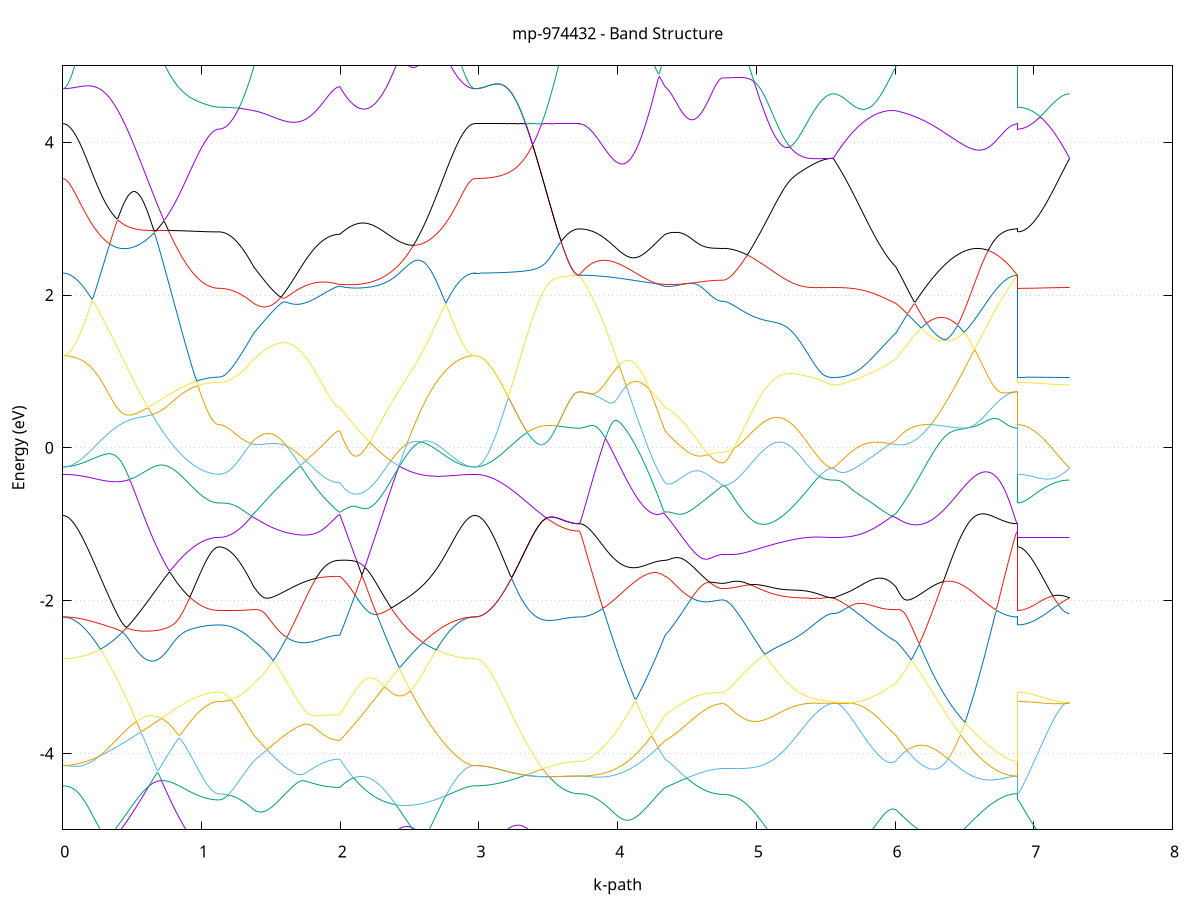 set title 'mp-974432 - Band Structure'
set xlabel 'k-path'
set ylabel 'Energy (eV)'
set grid y
set yrange [-5:5]
set terminal png size 800,600
set output 'mp-974432_bands_gnuplot.png'
plot '-' using 1:2 with lines notitle, '-' using 1:2 with lines notitle, '-' using 1:2 with lines notitle, '-' using 1:2 with lines notitle, '-' using 1:2 with lines notitle, '-' using 1:2 with lines notitle, '-' using 1:2 with lines notitle, '-' using 1:2 with lines notitle, '-' using 1:2 with lines notitle, '-' using 1:2 with lines notitle, '-' using 1:2 with lines notitle, '-' using 1:2 with lines notitle, '-' using 1:2 with lines notitle, '-' using 1:2 with lines notitle, '-' using 1:2 with lines notitle, '-' using 1:2 with lines notitle, '-' using 1:2 with lines notitle, '-' using 1:2 with lines notitle, '-' using 1:2 with lines notitle, '-' using 1:2 with lines notitle, '-' using 1:2 with lines notitle, '-' using 1:2 with lines notitle, '-' using 1:2 with lines notitle, '-' using 1:2 with lines notitle, '-' using 1:2 with lines notitle, '-' using 1:2 with lines notitle, '-' using 1:2 with lines notitle, '-' using 1:2 with lines notitle, '-' using 1:2 with lines notitle, '-' using 1:2 with lines notitle, '-' using 1:2 with lines notitle, '-' using 1:2 with lines notitle, '-' using 1:2 with lines notitle, '-' using 1:2 with lines notitle, '-' using 1:2 with lines notitle, '-' using 1:2 with lines notitle, '-' using 1:2 with lines notitle, '-' using 1:2 with lines notitle, '-' using 1:2 with lines notitle, '-' using 1:2 with lines notitle, '-' using 1:2 with lines notitle, '-' using 1:2 with lines notitle, '-' using 1:2 with lines notitle, '-' using 1:2 with lines notitle, '-' using 1:2 with lines notitle, '-' using 1:2 with lines notitle, '-' using 1:2 with lines notitle, '-' using 1:2 with lines notitle, '-' using 1:2 with lines notitle, '-' using 1:2 with lines notitle, '-' using 1:2 with lines notitle, '-' using 1:2 with lines notitle, '-' using 1:2 with lines notitle, '-' using 1:2 with lines notitle, '-' using 1:2 with lines notitle, '-' using 1:2 with lines notitle, '-' using 1:2 with lines notitle, '-' using 1:2 with lines notitle, '-' using 1:2 with lines notitle, '-' using 1:2 with lines notitle, '-' using 1:2 with lines notitle, '-' using 1:2 with lines notitle, '-' using 1:2 with lines notitle, '-' using 1:2 with lines notitle
0.000000 -42.081653
0.009972 -42.081753
0.019945 -42.082053
0.029917 -42.082553
0.039889 -42.083153
0.049862 -42.083953
0.059834 -42.084953
0.069806 -42.085953
0.079779 -42.087053
0.089751 -42.088253
0.099723 -42.089453
0.109696 -42.090753
0.119668 -42.092153
0.129640 -42.093553
0.139613 -42.094953
0.149585 -42.096453
0.159557 -42.097853
0.169530 -42.099353
0.179502 -42.100953
0.189474 -42.102453
0.199447 -42.104053
0.209419 -42.105553
0.219391 -42.107153
0.229363 -42.108753
0.239336 -42.110453
0.249308 -42.112053
0.259280 -42.113653
0.269253 -42.115353
0.279225 -42.116953
0.289197 -42.118653
0.299170 -42.120353
0.309142 -42.122053
0.319114 -42.123753
0.329087 -42.125453
0.339059 -42.127153
0.349031 -42.128853
0.359004 -42.130653
0.368976 -42.132353
0.378948 -42.134053
0.388921 -42.135853
0.398893 -42.137553
0.408865 -42.139353
0.418838 -42.141153
0.428810 -42.142853
0.438782 -42.144653
0.448755 -42.146353
0.458727 -42.148153
0.468699 -42.149853
0.478672 -42.151653
0.488644 -42.153453
0.498616 -42.155153
0.508589 -42.156853
0.518561 -42.158653
0.528533 -42.160353
0.538506 -42.162153
0.548478 -42.163853
0.558450 -42.165553
0.568423 -42.167253
0.578395 -42.168953
0.588367 -42.170653
0.598340 -42.172253
0.608312 -42.173953
0.618284 -42.175553
0.628256 -42.177253
0.638229 -42.178853
0.648201 -42.180453
0.658173 -42.182053
0.668146 -42.183553
0.678118 -42.185153
0.688090 -42.186653
0.698063 -42.188153
0.708035 -42.189653
0.718007 -42.191053
0.727980 -42.192553
0.737952 -42.193953
0.747924 -42.195353
0.757897 -42.196653
0.767869 -42.198053
0.777841 -42.199353
0.787814 -42.200553
0.797786 -42.201853
0.807758 -42.203053
0.817731 -42.204253
0.827703 -42.205453
0.837675 -42.206553
0.847648 -42.207653
0.857620 -42.208753
0.867592 -42.209753
0.877565 -42.210753
0.887537 -42.211753
0.897509 -42.212653
0.907482 -42.213553
0.917454 -42.214453
0.927426 -42.215253
0.937399 -42.216053
0.947371 -42.216753
0.957343 -42.217453
0.967316 -42.218153
0.977288 -42.218753
0.987260 -42.219353
0.997233 -42.219953
1.007205 -42.220453
1.017177 -42.220953
1.027150 -42.221353
1.037122 -42.221753
1.047094 -42.222053
1.057066 -42.222453
1.067039 -42.222653
1.077011 -42.222953
1.086983 -42.223053
1.096956 -42.223253
1.106928 -42.223353
1.116900 -42.223453
1.126873 -42.223453
1.126873 -42.223453
1.136513 -42.223353
1.146154 -42.223053
1.155794 -42.222553
1.165435 -42.221853
1.175075 -42.221053
1.184715 -42.219953
1.194356 -42.218653
1.203996 -42.217253
1.213637 -42.215653
1.223277 -42.213853
1.232918 -42.211853
1.242558 -42.209653
1.252198 -42.207253
1.261839 -42.204653
1.271479 -42.201953
1.281120 -42.199053
1.290760 -42.195953
1.300401 -42.192653
1.310041 -42.189253
1.319682 -42.185653
1.329322 -42.181853
1.338962 -42.177953
1.348603 -42.173853
1.358243 -42.169553
1.367884 -42.165153
1.377524 -42.160553
1.377524 -42.160553
1.387517 -42.157153
1.397511 -42.153553
1.407504 -42.149953
1.417497 -42.146253
1.427490 -42.142353
1.437484 -42.138453
1.447477 -42.134453
1.457470 -42.130353
1.467464 -42.126153
1.477457 -42.123053
1.487450 -42.122053
1.497443 -42.120953
1.507437 -42.119853
1.517430 -42.118553
1.527423 -42.117253
1.537416 -42.115753
1.547410 -42.114253
1.557403 -42.112553
1.567396 -42.110853
1.577389 -42.108953
1.587383 -42.107053
1.597376 -42.105053
1.607369 -42.102953
1.617362 -42.100753
1.627356 -42.098453
1.637349 -42.096053
1.647342 -42.093553
1.657335 -42.090953
1.667329 -42.088353
1.677322 -42.085653
1.687315 -42.082853
1.697308 -42.079953
1.707302 -42.077053
1.717295 -42.073953
1.727288 -42.070853
1.737281 -42.067653
1.747275 -42.064453
1.757268 -42.061153
1.767261 -42.057753
1.777255 -42.054353
1.787248 -42.050853
1.797241 -42.047253
1.807234 -42.043653
1.817228 -42.039953
1.827221 -42.036253
1.837214 -42.032553
1.847207 -42.028753
1.857201 -42.024853
1.867194 -42.020953
1.877187 -42.017053
1.887180 -42.013153
1.897174 -42.009253
1.907167 -42.005253
1.917160 -42.001353
1.927153 -41.997353
1.937147 -41.993453
1.947140 -41.989553
1.957133 -41.985653
1.967126 -41.981953
1.977120 -41.978453
1.987113 -41.975453
1.997106 -41.974153
1.997106 -41.974153
2.007046 -41.971553
2.016985 -41.969053
2.026924 -41.966753
2.036864 -41.964453
2.046803 -41.962353
2.056742 -41.960253
2.066682 -41.958253
2.076621 -41.956453
2.086560 -41.954653
2.096500 -41.956553
2.106439 -41.960553
2.116378 -41.964453
2.126318 -41.968353
2.136257 -41.972253
2.146197 -41.976153
2.156136 -41.979953
2.166075 -41.983653
2.176015 -41.987353
2.185954 -41.991053
2.195893 -41.994653
2.205833 -41.998253
2.215772 -42.001853
2.225711 -42.005353
2.235651 -42.008753
2.245590 -42.012153
2.255529 -42.015453
2.265469 -42.018753
2.275408 -42.021953
2.285347 -42.025153
2.295287 -42.028253
2.305226 -42.031253
2.315166 -42.034253
2.325105 -42.037153
2.335044 -42.040053
2.344984 -42.042853
2.354923 -42.045553
2.364862 -42.048253
2.374802 -42.050853
2.384741 -42.053353
2.394680 -42.055853
2.404620 -42.058253
2.414559 -42.060553
2.424498 -42.062853
2.434438 -42.065053
2.444377 -42.067153
2.454317 -42.069253
2.464256 -42.071153
2.474195 -42.073053
2.484135 -42.074853
2.494074 -42.076653
2.504013 -42.078353
2.513953 -42.079953
2.523892 -42.081453
2.533831 -42.082953
2.543771 -42.084253
2.553710 -42.085553
2.563649 -42.086753
2.573589 -42.087953
2.583528 -42.089053
2.593467 -42.089953
2.603407 -42.090953
2.613346 -42.091753
2.623286 -42.092453
2.633225 -42.093153
2.643164 -42.093753
2.653104 -42.094353
2.663043 -42.094753
2.672982 -42.095153
2.682922 -42.095453
2.692861 -42.095653
2.702800 -42.095853
2.712740 -42.095853
2.722679 -42.095853
2.732618 -42.095853
2.742558 -42.095653
2.752497 -42.095453
2.762436 -42.095153
2.772376 -42.094853
2.782315 -42.094453
2.792255 -42.093953
2.802194 -42.093353
2.812133 -42.092753
2.822073 -42.092153
2.832012 -42.091453
2.841951 -42.090653
2.851891 -42.089853
2.861830 -42.089053
2.871769 -42.088153
2.881709 -42.087253
2.891648 -42.086353
2.901587 -42.085453
2.911527 -42.084653
2.921466 -42.083853
2.931405 -42.083153
2.941345 -42.082553
2.951284 -42.082053
2.961224 -42.081753
2.971163 -42.081653
2.971163 -42.081653
2.981052 -42.081653
2.990942 -42.081453
3.000831 -42.081153
3.010721 -42.080753
3.020610 -42.080253
3.030500 -42.079653
3.040389 -42.078953
3.050279 -42.078153
3.060168 -42.077153
3.070058 -42.076153
3.079947 -42.074953
3.089837 -42.073653
3.099726 -42.072353
3.109616 -42.070853
3.119505 -42.069253
3.129395 -42.067553
3.139284 -42.065753
3.149174 -42.063853
3.159063 -42.063853
3.168953 -42.064853
3.178842 -42.065853
3.188732 -42.066953
3.198621 -42.068053
3.208511 -42.069153
3.218400 -42.070353
3.228290 -42.071453
3.238179 -42.072653
3.248069 -42.073853
3.257958 -42.075053
3.267848 -42.076253
3.277737 -42.077553
3.287627 -42.078753
3.297516 -42.079953
3.307406 -42.081153
3.317295 -42.082453
3.327185 -42.083653
3.337074 -42.084853
3.346964 -42.086053
3.356853 -42.087253
3.366743 -42.088453
3.376632 -42.089653
3.386522 -42.090753
3.396411 -42.091953
3.406300 -42.093053
3.416190 -42.094153
3.426079 -42.095253
3.435969 -42.096253
3.445858 -42.097353
3.455748 -42.098353
3.465637 -42.099253
3.475527 -42.100253
3.485416 -42.101153
3.495306 -42.102053
3.505195 -42.102953
3.515085 -42.103753
3.524974 -42.104553
3.534864 -42.105353
3.544753 -42.106053
3.554643 -42.106753
3.564532 -42.107453
3.574422 -42.108053
3.584311 -42.108653
3.594201 -42.109153
3.604090 -42.109753
3.613980 -42.110153
3.623869 -42.110653
3.633759 -42.111053
3.643648 -42.111353
3.653538 -42.111653
3.663427 -42.111953
3.673317 -42.112153
3.683206 -42.112353
3.693096 -42.112553
3.702985 -42.112653
3.712875 -42.112653
3.722764 -42.112653
3.722764 -42.112653
3.732757 -42.112653
3.742751 -42.112553
3.752744 -42.112253
3.762737 -42.111953
3.772730 -42.111553
3.782724 -42.111053
3.792717 -42.110453
3.802710 -42.109853
3.812704 -42.109053
3.822697 -42.108253
3.832690 -42.107253
3.842683 -42.106253
3.852677 -42.105153
3.862670 -42.103953
3.872663 -42.102653
3.882656 -42.101353
3.892650 -42.099853
3.902643 -42.098353
3.912636 -42.096753
3.922629 -42.095053
3.932623 -42.093253
3.942616 -42.091353
3.952609 -42.089453
3.962602 -42.087353
3.972596 -42.085253
3.982589 -42.083153
3.992582 -42.080853
4.002575 -42.078553
4.012569 -42.076153
4.022562 -42.073653
4.032555 -42.071053
4.042548 -42.068453
4.052542 -42.065753
4.062535 -42.063053
4.072528 -42.060153
4.082522 -42.057253
4.092515 -42.054353
4.102508 -42.051353
4.112501 -42.048253
4.122495 -42.045053
4.132488 -42.041853
4.142481 -42.038653
4.152474 -42.035353
4.162468 -42.031953
4.172461 -42.028553
4.182454 -42.025053
4.192447 -42.021553
4.202441 -42.018053
4.212434 -42.014653
4.222427 -42.011253
4.232420 -42.007953
4.242414 -42.004553
4.252407 -42.001253
4.262400 -41.998053
4.272393 -41.994753
4.282387 -41.991653
4.292380 -41.988453
4.302373 -41.985453
4.312366 -41.982453
4.322360 -41.979553
4.332353 -41.976753
4.342346 -41.974153
4.342346 -41.974153
4.352239 -41.973053
4.362132 -41.971953
4.372025 -41.970953
4.381918 -41.969953
4.391810 -41.969053
4.401703 -41.968353
4.411596 -41.967853
4.421489 -41.967453
4.431382 -41.967453
4.441275 -41.967753
4.451167 -41.968353
4.461060 -41.969353
4.470953 -41.970653
4.480846 -41.972153
4.490739 -41.973953
4.500631 -41.975853
4.510524 -41.977853
4.520417 -41.979853
4.530310 -41.981953
4.540203 -41.983953
4.550096 -41.985953
4.559988 -41.987953
4.569881 -41.989853
4.579774 -41.991753
4.589667 -41.993453
4.599560 -41.995153
4.609453 -41.996753
4.619345 -41.998353
4.629238 -41.999753
4.639131 -42.001053
4.649024 -42.002353
4.658917 -42.003453
4.668810 -42.004453
4.678702 -42.005353
4.688595 -42.006253
4.698488 -42.006953
4.708381 -42.007553
4.718274 -42.008053
4.728167 -42.008353
4.738059 -42.008653
4.747952 -42.008853
4.757845 -42.008853
4.757845 -42.008853
4.767805 -42.008953
4.777765 -42.009153
4.787726 -42.009553
4.797686 -42.010053
4.807646 -42.010653
4.817606 -42.011453
4.827567 -42.012453
4.837527 -42.013653
4.847487 -42.015053
4.857447 -42.016653
4.867408 -42.018353
4.877368 -42.020453
4.887328 -42.022653
4.897288 -42.025153
4.907249 -42.027853
4.917209 -42.030753
4.927169 -42.033953
4.937129 -42.037253
4.947090 -42.040853
4.957050 -42.044553
4.967010 -42.048453
4.976970 -42.052453
4.986931 -42.056553
4.996891 -42.060853
5.006851 -42.065153
5.016811 -42.069553
5.026772 -42.073953
5.036732 -42.078453
5.046692 -42.083053
5.056652 -42.087553
5.066612 -42.092053
5.076573 -42.096653
5.086533 -42.101153
5.096493 -42.105653
5.106453 -42.110153
5.116414 -42.114653
5.126374 -42.119053
5.136334 -42.123353
5.146294 -42.127653
5.156255 -42.131953
5.166215 -42.136153
5.176175 -42.140253
5.186135 -42.144353
5.196096 -42.148353
5.206056 -42.152253
5.216016 -42.156053
5.225976 -42.159853
5.235937 -42.163453
5.245897 -42.167053
5.255857 -42.170553
5.265817 -42.173953
5.275778 -42.177253
5.285738 -42.180453
5.295698 -42.183553
5.305658 -42.186553
5.315619 -42.189453
5.325579 -42.192253
5.335539 -42.194953
5.345499 -42.197553
5.355460 -42.199953
5.365420 -42.202353
5.375380 -42.204553
5.385340 -42.206653
5.395300 -42.208753
5.405261 -42.210553
5.415221 -42.212353
5.425181 -42.214053
5.435141 -42.215553
5.445102 -42.216953
5.455062 -42.218253
5.465022 -42.219453
5.474982 -42.220553
5.484943 -42.221453
5.494903 -42.222253
5.504863 -42.222953
5.514823 -42.223553
5.524784 -42.223953
5.534744 -42.224253
5.544704 -42.224453
5.554664 -42.224553
5.554664 -42.224553
5.564484 -42.224453
5.574304 -42.224453
5.584124 -42.224353
5.593944 -42.224153
5.603765 -42.223953
5.613585 -42.223753
5.623405 -42.223353
5.633225 -42.223053
5.643045 -42.222653
5.652865 -42.222153
5.662685 -42.221553
5.672505 -42.220953
5.682325 -42.220353
5.692145 -42.219553
5.701965 -42.218753
5.711785 -42.217953
5.721605 -42.217053
5.731425 -42.216053
5.741245 -42.214953
5.751065 -42.213753
5.760885 -42.212553
5.770705 -42.211353
5.780525 -42.209953
5.790345 -42.208553
5.800165 -42.207053
5.809985 -42.205453
5.819805 -42.203853
5.829625 -42.202053
5.839445 -42.200253
5.849265 -42.198453
5.859085 -42.196553
5.868905 -42.194553
5.878725 -42.192453
5.888545 -42.190353
5.898365 -42.188153
5.908185 -42.185853
5.918006 -42.183553
5.927826 -42.181153
5.937646 -42.178653
5.947466 -42.176253
5.957286 -42.173653
5.967106 -42.171053
5.976926 -42.168453
5.986746 -42.165853
5.996566 -42.163253
6.006386 -42.160553
6.006386 -42.160553
6.016343 -42.155753
6.026300 -42.150653
6.036257 -42.145553
6.046214 -42.140153
6.056171 -42.134753
6.066128 -42.129153
6.076085 -42.128053
6.086042 -42.128153
6.095999 -42.128253
6.105956 -42.128353
6.115913 -42.128453
6.125871 -42.128453
6.135828 -42.128553
6.145785 -42.128653
6.155742 -42.128653
6.165699 -42.128653
6.175656 -42.128653
6.185613 -42.128653
6.195570 -42.128653
6.205527 -42.128653
6.215484 -42.128553
6.225441 -42.128553
6.235398 -42.128453
6.245355 -42.128353
6.255312 -42.128253
6.265269 -42.128153
6.275226 -42.128053
6.285183 -42.127853
6.295141 -42.127753
6.305098 -42.127553
6.315055 -42.127353
6.325012 -42.127153
6.334969 -42.126953
6.344926 -42.126753
6.354883 -42.126553
6.364840 -42.126253
6.374797 -42.126053
6.384754 -42.125753
6.394711 -42.125453
6.404668 -42.125253
6.414625 -42.124953
6.424582 -42.124653
6.434539 -42.124353
6.444496 -42.123953
6.454454 -42.123653
6.464411 -42.123353
6.474368 -42.122953
6.484325 -42.122653
6.494282 -42.122353
6.504239 -42.121953
6.514196 -42.121553
6.524153 -42.121253
6.534110 -42.120853
6.544067 -42.120553
6.554024 -42.120153
6.563981 -42.119853
6.573938 -42.119453
6.583895 -42.119053
6.593852 -42.118753
6.603809 -42.118353
6.613766 -42.118053
6.623724 -42.117753
6.633681 -42.117353
6.643638 -42.117053
6.653595 -42.116753
6.663552 -42.116453
6.673509 -42.116153
6.683466 -42.115853
6.693423 -42.115553
6.703380 -42.115253
6.713337 -42.115053
6.723294 -42.114753
6.733251 -42.114553
6.743208 -42.114253
6.753165 -42.114053
6.763122 -42.113853
6.773079 -42.113653
6.783037 -42.113553
6.792994 -42.113353
6.802951 -42.113253
6.812908 -42.113153
6.822865 -42.112953
6.832822 -42.112953
6.842779 -42.112853
6.852736 -42.112753
6.862693 -42.112753
6.872650 -42.112753
6.882607 -42.112653
6.882607 -42.223453
6.892497 -42.223453
6.902386 -42.223453
6.912276 -42.223453
6.922165 -42.223453
6.932055 -42.223453
6.941944 -42.223453
6.951834 -42.223553
6.961723 -42.223553
6.971613 -42.223553
6.981502 -42.223553
6.991392 -42.223653
7.001281 -42.223653
7.011171 -42.223753
7.021060 -42.223753
7.030950 -42.223753
7.040839 -42.223853
7.050728 -42.223853
7.060618 -42.223953
7.070507 -42.223953
7.080397 -42.224053
7.090286 -42.224053
7.100176 -42.224053
7.110065 -42.224153
7.119955 -42.224153
7.129844 -42.224253
7.139734 -42.224253
7.149623 -42.224253
7.159513 -42.224353
7.169402 -42.224353
7.179292 -42.224353
7.189181 -42.224453
7.199071 -42.224453
7.208960 -42.224453
7.218850 -42.224453
7.228739 -42.224453
7.238629 -42.224453
7.248518 -42.224553
7.258408 -42.224553
e
0.000000 -42.053353
0.009972 -42.053253
0.019945 -42.052953
0.029917 -42.052453
0.039889 -42.051753
0.049862 -42.050853
0.059834 -42.049853
0.069806 -42.048653
0.079779 -42.047453
0.089751 -42.046053
0.099723 -42.044653
0.109696 -42.043153
0.119668 -42.041553
0.129640 -42.039953
0.139613 -42.038253
0.149585 -42.036553
0.159557 -42.034753
0.169530 -42.032953
0.179502 -42.031053
0.189474 -42.029153
0.199447 -42.027253
0.209419 -42.025253
0.219391 -42.023253
0.229363 -42.021153
0.239336 -42.019053
0.249308 -42.016953
0.259280 -42.014853
0.269253 -42.012653
0.279225 -42.010353
0.289197 -42.008153
0.299170 -42.005853
0.309142 -42.003453
0.319114 -42.001153
0.329087 -41.998753
0.339059 -41.996353
0.349031 -41.993853
0.359004 -41.991353
0.368976 -41.988853
0.378948 -41.986253
0.388921 -41.983653
0.398893 -41.981053
0.408865 -41.978453
0.418838 -41.975753
0.428810 -41.973053
0.438782 -41.970253
0.448755 -41.967553
0.458727 -41.964753
0.468699 -41.961853
0.478672 -41.959053
0.488644 -41.956153
0.498616 -41.953253
0.508589 -41.950353
0.518561 -41.947353
0.528533 -41.944453
0.538506 -41.941453
0.548478 -41.938353
0.558450 -41.935353
0.568423 -41.932253
0.578395 -41.929253
0.588367 -41.926153
0.598340 -41.928153
0.608312 -41.930553
0.618284 -41.933053
0.628256 -41.935453
0.638229 -41.937853
0.648201 -41.940253
0.658173 -41.942553
0.668146 -41.944853
0.678118 -41.947053
0.688090 -41.950653
0.698063 -41.957153
0.708035 -41.963653
0.718007 -41.970153
0.727980 -41.976653
0.737952 -41.982953
0.747924 -41.989253
0.757897 -41.995553
0.767869 -42.001653
0.777841 -42.007753
0.787814 -42.013653
0.797786 -42.019553
0.807758 -42.025253
0.817731 -42.030853
0.827703 -42.036353
0.837675 -42.041753
0.847648 -42.046953
0.857620 -42.052053
0.867592 -42.057053
0.877565 -42.061853
0.887537 -42.066453
0.897509 -42.070953
0.907482 -42.075353
0.917454 -42.079453
0.927426 -42.083453
0.937399 -42.087353
0.947371 -42.090953
0.957343 -42.094453
0.967316 -42.097753
0.977288 -42.100853
0.987260 -42.103753
0.997233 -42.106453
1.007205 -42.108953
1.017177 -42.111353
1.027150 -42.113453
1.037122 -42.115353
1.047094 -42.117153
1.057066 -42.118653
1.067039 -42.120053
1.077011 -42.121153
1.086983 -42.122053
1.096956 -42.122853
1.106928 -42.123353
1.116900 -42.123653
1.126873 -42.123753
1.126873 -42.123753
1.136513 -42.123753
1.146154 -42.123753
1.155794 -42.123753
1.165435 -42.123853
1.175075 -42.123853
1.184715 -42.123953
1.194356 -42.124053
1.203996 -42.124153
1.213637 -42.124253
1.223277 -42.124353
1.232918 -42.124453
1.242558 -42.124653
1.252198 -42.124753
1.261839 -42.124953
1.271479 -42.125053
1.281120 -42.125253
1.290760 -42.125353
1.300401 -42.125553
1.310041 -42.125753
1.319682 -42.125953
1.329322 -42.126053
1.338962 -42.126253
1.348603 -42.126453
1.358243 -42.126653
1.367884 -42.126753
1.377524 -42.126953
1.377524 -42.126953
1.387517 -42.127053
1.397511 -42.126953
1.407504 -42.126853
1.417497 -42.126653
1.427490 -42.126253
1.437484 -42.125853
1.447477 -42.125253
1.457470 -42.124653
1.467464 -42.123853
1.477457 -42.121953
1.487450 -42.117653
1.497443 -42.113253
1.507437 -42.108753
1.517430 -42.104153
1.527423 -42.099553
1.537416 -42.094953
1.547410 -42.090153
1.557403 -42.085353
1.567396 -42.080553
1.577389 -42.075653
1.587383 -42.070753
1.597376 -42.065753
1.607369 -42.060653
1.617362 -42.055653
1.627356 -42.050553
1.637349 -42.045453
1.647342 -42.040353
1.657335 -42.035153
1.667329 -42.030053
1.677322 -42.024953
1.687315 -42.019753
1.697308 -42.014653
1.707302 -42.009553
1.717295 -42.004453
1.727288 -41.999353
1.737281 -41.994353
1.747275 -41.989453
1.757268 -41.984553
1.767261 -41.979753
1.777255 -41.974953
1.787248 -41.970353
1.797241 -41.965853
1.807234 -41.961353
1.817228 -41.957053
1.827221 -41.952953
1.837214 -41.948953
1.847207 -41.945153
1.857201 -41.941553
1.867194 -41.938053
1.877187 -41.934853
1.887180 -41.935953
1.897174 -41.937853
1.907167 -41.940053
1.917160 -41.942453
1.927153 -41.945153
1.937147 -41.948053
1.947140 -41.951053
1.957133 -41.954153
1.967126 -41.957353
1.977120 -41.960553
1.987113 -41.963253
1.997106 -41.964553
1.997106 -41.964553
2.007046 -41.960553
2.016985 -41.956553
2.026924 -41.952553
2.036864 -41.948553
2.046803 -41.944553
2.056742 -41.940553
2.066682 -41.944453
2.076621 -41.948453
2.086560 -41.952553
2.096500 -41.952953
2.106439 -41.951253
2.116378 -41.949653
2.126318 -41.948153
2.136257 -41.946653
2.146197 -41.945153
2.156136 -41.943753
2.166075 -41.942353
2.176015 -41.940953
2.185954 -41.939553
2.195893 -41.938153
2.205833 -41.936753
2.215772 -41.935353
2.225711 -41.933953
2.235651 -41.932553
2.245590 -41.931153
2.255529 -41.929653
2.265469 -41.928153
2.275408 -41.926653
2.285347 -41.925153
2.295287 -41.923653
2.305226 -41.922053
2.315166 -41.920453
2.325105 -41.918853
2.335044 -41.917153
2.344984 -41.915453
2.354923 -41.913653
2.364862 -41.911953
2.374802 -41.910153
2.384741 -41.908253
2.394680 -41.910053
2.404620 -41.914553
2.414559 -41.918853
2.424498 -41.923153
2.434438 -41.927453
2.444377 -41.931653
2.454317 -41.935853
2.464256 -41.939953
2.474195 -41.944053
2.484135 -41.948053
2.494074 -41.952053
2.504013 -41.955953
2.513953 -41.959753
2.523892 -41.963553
2.533831 -41.967253
2.543771 -41.970953
2.553710 -41.974553
2.563649 -41.978053
2.573589 -41.981553
2.583528 -41.984953
2.593467 -41.988253
2.603407 -41.991453
2.613346 -41.994653
2.623286 -41.997753
2.633225 -42.000753
2.643164 -42.003753
2.653104 -42.006553
2.663043 -42.009353
2.672982 -42.012153
2.682922 -42.014753
2.692861 -42.017353
2.702800 -42.019753
2.712740 -42.022153
2.722679 -42.024453
2.732618 -42.026753
2.742558 -42.028853
2.752497 -42.030953
2.762436 -42.032853
2.772376 -42.034753
2.782315 -42.036553
2.792255 -42.038253
2.802194 -42.039953
2.812133 -42.041453
2.822073 -42.042853
2.832012 -42.044253
2.841951 -42.045453
2.851891 -42.046653
2.861830 -42.047753
2.871769 -42.048753
2.881709 -42.049553
2.891648 -42.050353
2.901587 -42.051053
2.911527 -42.051753
2.921466 -42.052253
2.931405 -42.052653
2.941345 -42.052953
2.951284 -42.053253
2.961224 -42.053353
2.971163 -42.053353
2.971163 -42.053353
2.981052 -42.053453
2.990942 -42.053553
3.000831 -42.053653
3.010721 -42.053953
3.020610 -42.054153
3.030500 -42.054553
3.040389 -42.054953
3.050279 -42.055353
3.060168 -42.055953
3.070058 -42.056453
3.079947 -42.057153
3.089837 -42.057753
3.099726 -42.058553
3.109616 -42.059353
3.119505 -42.060153
3.129395 -42.060953
3.139284 -42.061853
3.149174 -42.062853
3.159063 -42.063853
3.168953 -42.064853
3.178842 -42.065853
3.188732 -42.066953
3.198621 -42.068053
3.208511 -42.069153
3.218400 -42.070353
3.228290 -42.071453
3.238179 -42.072653
3.248069 -42.073853
3.257958 -42.075053
3.267848 -42.076253
3.277737 -42.077553
3.287627 -42.078753
3.297516 -42.079953
3.307406 -42.081153
3.317295 -42.082453
3.327185 -42.083653
3.337074 -42.084853
3.346964 -42.086053
3.356853 -42.087253
3.366743 -42.088453
3.376632 -42.089653
3.386522 -42.090753
3.396411 -42.091953
3.406300 -42.093053
3.416190 -42.094153
3.426079 -42.095253
3.435969 -42.096253
3.445858 -42.097353
3.455748 -42.098353
3.465637 -42.099253
3.475527 -42.100253
3.485416 -42.101153
3.495306 -42.102053
3.505195 -42.102953
3.515085 -42.103753
3.524974 -42.104553
3.534864 -42.105353
3.544753 -42.106053
3.554643 -42.106753
3.564532 -42.107453
3.574422 -42.108053
3.584311 -42.108653
3.594201 -42.109153
3.604090 -42.109753
3.613980 -42.110153
3.623869 -42.110653
3.633759 -42.111053
3.643648 -42.111353
3.653538 -42.111653
3.663427 -42.111953
3.673317 -42.112153
3.683206 -42.112353
3.693096 -42.112553
3.702985 -42.112653
3.712875 -42.112653
3.722764 -42.112653
3.722764 -42.112653
3.732757 -42.112653
3.742751 -42.112553
3.752744 -42.112253
3.762737 -42.111953
3.772730 -42.111553
3.782724 -42.111053
3.792717 -42.110453
3.802710 -42.109753
3.812704 -42.109053
3.822697 -42.108153
3.832690 -42.107153
3.842683 -42.106153
3.852677 -42.105053
3.862670 -42.103853
3.872663 -42.102453
3.882656 -42.101153
3.892650 -42.099653
3.902643 -42.098053
3.912636 -42.096453
3.922629 -42.094653
3.932623 -42.092853
3.942616 -42.090953
3.952609 -42.088953
3.962602 -42.086953
3.972596 -42.084753
3.982589 -42.082553
3.992582 -42.080253
4.002575 -42.077953
4.012569 -42.075453
4.022562 -42.072953
4.032555 -42.070353
4.042548 -42.067753
4.052542 -42.064953
4.062535 -42.062253
4.072528 -42.059353
4.082522 -42.056453
4.092515 -42.053453
4.102508 -42.050453
4.112501 -42.047353
4.122495 -42.044253
4.132488 -42.041053
4.142481 -42.037853
4.152474 -42.034653
4.162468 -42.031353
4.172461 -42.028053
4.182454 -42.024753
4.192447 -42.021353
4.202441 -42.018053
4.212434 -42.014453
4.222427 -42.010753
4.232420 -42.007053
4.242414 -42.003353
4.252407 -41.999653
4.262400 -41.995853
4.272393 -41.991953
4.282387 -41.988153
4.292380 -41.984253
4.302373 -41.980353
4.312366 -41.976453
4.322360 -41.972453
4.332353 -41.968553
4.342346 -41.964553
4.342346 -41.964553
4.352239 -41.962853
4.362132 -41.961053
4.372025 -41.959353
4.381918 -41.957553
4.391810 -41.955653
4.401703 -41.953853
4.411596 -41.951953
4.421489 -41.950053
4.431382 -41.948153
4.441275 -41.946153
4.451167 -41.944153
4.461060 -41.942153
4.470953 -41.940153
4.480846 -41.938253
4.490739 -41.937653
4.500631 -41.936953
4.510524 -41.935953
4.520417 -41.934853
4.530310 -41.933653
4.540203 -41.932353
4.550096 -41.931053
4.559988 -41.929753
4.569881 -41.928353
4.579774 -41.926953
4.589667 -41.925553
4.599560 -41.924253
4.609453 -41.922853
4.619345 -41.921553
4.629238 -41.920353
4.639131 -41.919053
4.649024 -41.917953
4.658917 -41.916853
4.668810 -41.915853
4.678702 -41.914953
4.688595 -41.914053
4.698488 -41.913353
4.708381 -41.912753
4.718274 -41.912153
4.728167 -41.911753
4.738059 -41.911453
4.747952 -41.911253
4.757845 -41.911253
4.757845 -41.911253
4.767805 -41.911453
4.777765 -41.912153
4.787726 -41.913353
4.797686 -41.914853
4.807646 -41.916753
4.817606 -41.918953
4.827567 -41.921253
4.837527 -41.923753
4.847487 -41.926253
4.857447 -41.928853
4.867408 -41.931353
4.877368 -41.933753
4.887328 -41.936053
4.897288 -41.938253
4.907249 -41.940553
4.917209 -41.944953
4.927169 -41.949353
4.937129 -41.953853
4.947090 -41.958353
4.957050 -41.962753
4.967010 -41.967253
4.976970 -41.971753
4.986931 -41.976153
4.996891 -41.980553
5.006851 -41.984953
5.016811 -41.989353
5.026772 -41.993653
5.036732 -41.997953
5.046692 -42.002253
5.056652 -42.006453
5.066612 -42.010553
5.076573 -42.014753
5.086533 -42.018753
5.096493 -42.022753
5.106453 -42.026753
5.116414 -42.030653
5.126374 -42.034453
5.136334 -42.038253
5.146294 -42.041953
5.156255 -42.045653
5.166215 -42.049153
5.176175 -42.052753
5.186135 -42.056153
5.196096 -42.059553
5.206056 -42.062853
5.216016 -42.066053
5.225976 -42.069153
5.235937 -42.072253
5.245897 -42.075253
5.255857 -42.078153
5.265817 -42.080953
5.275778 -42.083653
5.285738 -42.086353
5.295698 -42.088853
5.305658 -42.091353
5.315619 -42.093753
5.325579 -42.096053
5.335539 -42.098253
5.345499 -42.100353
5.355460 -42.102353
5.365420 -42.104353
5.375380 -42.106153
5.385340 -42.107853
5.395300 -42.109553
5.405261 -42.111053
5.415221 -42.112553
5.425181 -42.113853
5.435141 -42.115153
5.445102 -42.116253
5.455062 -42.117353
5.465022 -42.118353
5.474982 -42.119153
5.484943 -42.119953
5.494903 -42.120553
5.504863 -42.121153
5.514823 -42.121553
5.524784 -42.121953
5.534744 -42.122253
5.544704 -42.122353
5.554664 -42.122453
5.554664 -42.122453
5.564484 -42.122353
5.574304 -42.122353
5.584124 -42.122353
5.593944 -42.122253
5.603765 -42.122153
5.613585 -42.122053
5.623405 -42.121953
5.633225 -42.121853
5.643045 -42.121653
5.652865 -42.121553
5.662685 -42.121453
5.672505 -42.121353
5.682325 -42.121253
5.692145 -42.121153
5.701965 -42.121053
5.711785 -42.121053
5.721605 -42.120953
5.731425 -42.120953
5.741245 -42.120953
5.751065 -42.120953
5.760885 -42.120953
5.770705 -42.121053
5.780525 -42.121153
5.790345 -42.121253
5.800165 -42.121353
5.809985 -42.121453
5.819805 -42.121653
5.829625 -42.121853
5.839445 -42.122053
5.849265 -42.122353
5.859085 -42.122553
5.868905 -42.122853
5.878725 -42.123153
5.888545 -42.123453
5.898365 -42.123753
5.908185 -42.124153
5.918006 -42.124453
5.927826 -42.124753
5.937646 -42.125153
5.947466 -42.125453
5.957286 -42.125753
5.967106 -42.126053
5.976926 -42.126353
5.986746 -42.126653
5.996566 -42.126853
6.006386 -42.126953
6.006386 -42.126953
6.016343 -42.127153
6.026300 -42.127253
6.036257 -42.127453
6.046214 -42.127553
6.056171 -42.127753
6.066128 -42.127853
6.076085 -42.123353
6.086042 -42.117453
6.095999 -42.111553
6.105956 -42.105353
6.115913 -42.099153
6.125871 -42.092853
6.135828 -42.086353
6.145785 -42.079853
6.155742 -42.073153
6.165699 -42.066453
6.175656 -42.059653
6.185613 -42.052753
6.195570 -42.045853
6.205527 -42.038753
6.215484 -42.031753
6.225441 -42.024553
6.235398 -42.017353
6.245355 -42.010153
6.255312 -42.002953
6.265269 -41.995653
6.275226 -41.988353
6.285183 -41.981053
6.295141 -41.973653
6.305098 -41.966353
6.315055 -41.959053
6.325012 -41.951753
6.334969 -41.944453
6.344926 -41.937253
6.354883 -41.929953
6.364840 -41.922853
6.374797 -41.919953
6.384754 -41.918153
6.394711 -41.916453
6.404668 -41.922053
6.414625 -41.928453
6.424582 -41.934853
6.434539 -41.941253
6.444496 -41.947553
6.454454 -41.953853
6.464411 -41.960153
6.474368 -41.966353
6.484325 -41.972553
6.494282 -41.978653
6.504239 -41.984653
6.514196 -41.990653
6.524153 -41.996553
6.534110 -42.002253
6.544067 -42.007953
6.554024 -42.013553
6.563981 -42.019053
6.573938 -42.024353
6.583895 -42.029653
6.593852 -42.034753
6.603809 -42.039753
6.613766 -42.044553
6.623724 -42.049253
6.633681 -42.053853
6.643638 -42.058253
6.653595 -42.062553
6.663552 -42.066653
6.673509 -42.070653
6.683466 -42.074453
6.693423 -42.078053
6.703380 -42.081553
6.713337 -42.084853
6.723294 -42.087953
6.733251 -42.090953
6.743208 -42.093653
6.753165 -42.096253
6.763122 -42.098653
6.773079 -42.100853
6.783037 -42.102953
6.792994 -42.104753
6.802951 -42.106453
6.812908 -42.107853
6.822865 -42.109153
6.832822 -42.110253
6.842779 -42.111153
6.852736 -42.111853
6.862693 -42.112353
6.872650 -42.112553
6.882607 -42.112653
6.882607 -42.123753
6.892497 -42.123753
6.902386 -42.123753
6.912276 -42.123753
6.922165 -42.123653
6.932055 -42.123653
6.941944 -42.123653
6.951834 -42.123653
6.961723 -42.123553
6.971613 -42.123553
6.981502 -42.123553
6.991392 -42.123453
7.001281 -42.123453
7.011171 -42.123353
7.021060 -42.123353
7.030950 -42.123253
7.040839 -42.123253
7.050728 -42.123153
7.060618 -42.123153
7.070507 -42.123053
7.080397 -42.123053
7.090286 -42.122953
7.100176 -42.122953
7.110065 -42.122853
7.119955 -42.122853
7.129844 -42.122753
7.139734 -42.122753
7.149623 -42.122653
7.159513 -42.122653
7.169402 -42.122553
7.179292 -42.122553
7.189181 -42.122553
7.199071 -42.122453
7.208960 -42.122453
7.218850 -42.122453
7.228739 -42.122453
7.238629 -42.122453
7.248518 -42.122453
7.258408 -42.122453
e
0.000000 -42.053353
0.009972 -42.053253
0.019945 -42.052953
0.029917 -42.052453
0.039889 -42.051753
0.049862 -42.050853
0.059834 -42.049653
0.069806 -42.048353
0.079779 -42.046753
0.089751 -42.045053
0.099723 -42.043053
0.109696 -42.040953
0.119668 -42.038553
0.129640 -42.036053
0.139613 -42.033253
0.149585 -42.030353
0.159557 -42.027253
0.169530 -42.023853
0.179502 -42.020353
0.189474 -42.016753
0.199447 -42.012853
0.209419 -42.008753
0.219391 -42.004553
0.229363 -42.000153
0.239336 -41.995553
0.249308 -41.990853
0.259280 -41.985953
0.269253 -41.980853
0.279225 -41.975653
0.289197 -41.970253
0.299170 -41.964753
0.309142 -41.959153
0.319114 -41.953253
0.329087 -41.947353
0.339059 -41.941253
0.349031 -41.935053
0.359004 -41.928753
0.368976 -41.922353
0.378948 -41.915753
0.388921 -41.909053
0.398893 -41.902353
0.408865 -41.895453
0.418838 -41.888453
0.428810 -41.881653
0.438782 -41.884553
0.448755 -41.887453
0.458727 -41.890353
0.468699 -41.893253
0.478672 -41.896053
0.488644 -41.898853
0.498616 -41.901653
0.508589 -41.904353
0.518561 -41.907153
0.528533 -41.909853
0.538506 -41.912553
0.548478 -41.915253
0.558450 -41.917853
0.568423 -41.920453
0.578395 -41.923053
0.588367 -41.925553
0.598340 -41.923053
0.608312 -41.919953
0.618284 -41.916753
0.628256 -41.913653
0.638229 -41.917653
0.648201 -41.924253
0.658173 -41.930853
0.668146 -41.937453
0.678118 -41.944053
0.688090 -41.949253
0.698063 -41.951453
0.708035 -41.953553
0.718007 -41.955653
0.727980 -41.957753
0.737952 -41.959753
0.747924 -41.961753
0.757897 -41.963653
0.767869 -41.965553
0.777841 -41.967353
0.787814 -41.969153
0.797786 -41.970953
0.807758 -41.972653
0.817731 -41.974253
0.827703 -41.975853
0.837675 -41.977453
0.847648 -41.978953
0.857620 -41.980453
0.867592 -41.981853
0.877565 -41.983253
0.887537 -41.984553
0.897509 -41.985753
0.907482 -41.987053
0.917454 -41.988153
0.927426 -41.989253
0.937399 -41.990353
0.947371 -41.991353
0.957343 -41.992353
0.967316 -41.993253
0.977288 -41.994053
0.987260 -41.994853
0.997233 -41.995653
1.007205 -41.996353
1.017177 -41.996953
1.027150 -41.997553
1.037122 -41.998053
1.047094 -41.998553
1.057066 -41.998953
1.067039 -41.999353
1.077011 -41.999653
1.086983 -41.999853
1.096956 -42.000053
1.106928 -42.000253
1.116900 -42.000253
1.126873 -42.000353
1.126873 -42.000353
1.136513 -42.000253
1.146154 -42.000253
1.155794 -42.000053
1.165435 -41.999853
1.175075 -41.999553
1.184715 -41.999253
1.194356 -41.998953
1.203996 -41.998453
1.213637 -41.997953
1.223277 -41.997453
1.232918 -41.996853
1.242558 -41.996253
1.252198 -41.995553
1.261839 -41.994753
1.271479 -41.993953
1.281120 -41.993153
1.290760 -41.992253
1.300401 -41.991253
1.310041 -41.990353
1.319682 -41.989253
1.329322 -41.988253
1.338962 -41.987053
1.348603 -41.985953
1.358243 -41.984753
1.367884 -41.983553
1.377524 -41.982253
1.377524 -41.982253
1.387517 -41.981353
1.397511 -41.980353
1.407504 -41.979253
1.417497 -41.978253
1.427490 -41.977053
1.437484 -41.975953
1.447477 -41.974753
1.457470 -41.973553
1.467464 -41.972253
1.477457 -41.970953
1.487450 -41.969653
1.497443 -41.968353
1.507437 -41.966953
1.517430 -41.965553
1.527423 -41.964153
1.537416 -41.962753
1.547410 -41.961253
1.557403 -41.959853
1.567396 -41.958353
1.577389 -41.956853
1.587383 -41.955353
1.597376 -41.953853
1.607369 -41.952453
1.617362 -41.950953
1.627356 -41.949453
1.637349 -41.947953
1.647342 -41.946553
1.657335 -41.945153
1.667329 -41.943653
1.677322 -41.942353
1.687315 -41.940953
1.697308 -41.939653
1.707302 -41.938453
1.717295 -41.937153
1.727288 -41.936053
1.737281 -41.934953
1.747275 -41.933953
1.757268 -41.933053
1.767261 -41.932253
1.777255 -41.931553
1.787248 -41.930953
1.797241 -41.930553
1.807234 -41.930253
1.817228 -41.930153
1.827221 -41.930253
1.837214 -41.930553
1.847207 -41.931153
1.857201 -41.931953
1.867194 -41.933053
1.877187 -41.934353
1.887180 -41.931853
1.897174 -41.929053
1.907167 -41.926453
1.917160 -41.924153
1.927153 -41.922153
1.937147 -41.920353
1.947140 -41.918853
1.957133 -41.917553
1.967126 -41.916653
1.977120 -41.915953
1.987113 -41.915453
1.997106 -41.915353
1.997106 -41.915353
2.007046 -41.919553
2.016985 -41.923753
2.026924 -41.927953
2.036864 -41.932053
2.046803 -41.936253
2.056742 -41.940353
2.066682 -41.936553
2.076621 -41.932553
2.086560 -41.928553
2.096500 -41.924553
2.106439 -41.920553
2.116378 -41.916653
2.126318 -41.912653
2.136257 -41.908753
2.146197 -41.904853
2.156136 -41.901053
2.166075 -41.897153
2.176015 -41.893353
2.185954 -41.889553
2.195893 -41.885853
2.205833 -41.882153
2.215772 -41.878453
2.225711 -41.874853
2.235651 -41.871253
2.245590 -41.867753
2.255529 -41.864253
2.265469 -41.860853
2.275408 -41.857553
2.285347 -41.859053
2.295287 -41.863853
2.305226 -41.868653
2.315166 -41.873353
2.325105 -41.878053
2.335044 -41.882753
2.344984 -41.887453
2.354923 -41.892053
2.364862 -41.896553
2.374802 -41.901153
2.384741 -41.905653
2.394680 -41.906353
2.404620 -41.904453
2.414559 -41.902553
2.424498 -41.900553
2.434438 -41.898453
2.444377 -41.898753
2.454317 -41.902453
2.464256 -41.906253
2.474195 -41.910053
2.484135 -41.913753
2.494074 -41.917553
2.504013 -41.921253
2.513953 -41.925053
2.523892 -41.928753
2.533831 -41.932453
2.543771 -41.936253
2.553710 -41.939953
2.563649 -41.943553
2.573589 -41.947253
2.583528 -41.950953
2.593467 -41.954553
2.603407 -41.958153
2.613346 -41.961753
2.623286 -41.965253
2.633225 -41.968853
2.643164 -41.972353
2.653104 -41.975753
2.663043 -41.979253
2.672982 -41.982653
2.682922 -41.985953
2.692861 -41.989353
2.702800 -41.992653
2.712740 -41.995853
2.722679 -41.999053
2.732618 -42.002253
2.742558 -42.005353
2.752497 -42.008453
2.762436 -42.011453
2.772376 -42.014453
2.782315 -42.017353
2.792255 -42.020153
2.802194 -42.022953
2.812133 -42.025653
2.822073 -42.028353
2.832012 -42.030953
2.841951 -42.033453
2.851891 -42.035853
2.861830 -42.038153
2.871769 -42.040453
2.881709 -42.042553
2.891648 -42.044553
2.901587 -42.046353
2.911527 -42.048053
2.921466 -42.049553
2.931405 -42.050853
2.941345 -42.051953
2.951284 -42.052753
2.961224 -42.053253
2.971163 -42.053353
2.971163 -42.053353
2.981052 -42.053453
2.990942 -42.053553
3.000831 -42.053653
3.010721 -42.053953
3.020610 -42.054153
3.030500 -42.054553
3.040389 -42.054953
3.050279 -42.055353
3.060168 -42.055953
3.070058 -42.056453
3.079947 -42.057153
3.089837 -42.057753
3.099726 -42.058553
3.109616 -42.059353
3.119505 -42.060153
3.129395 -42.060953
3.139284 -42.061853
3.149174 -42.062853
3.159063 -42.061853
3.168953 -42.059753
3.178842 -42.057453
3.188732 -42.055153
3.198621 -42.052753
3.208511 -42.050253
3.218400 -42.047653
3.228290 -42.044953
3.238179 -42.042153
3.248069 -42.039253
3.257958 -42.036253
3.267848 -42.033153
3.277737 -42.029953
3.287627 -42.026753
3.297516 -42.023353
3.307406 -42.019953
3.317295 -42.016453
3.327185 -42.012853
3.337074 -42.009153
3.346964 -42.005453
3.356853 -42.001653
3.366743 -41.997753
3.376632 -41.993853
3.386522 -41.989753
3.396411 -41.985753
3.406300 -41.981553
3.416190 -41.977353
3.426079 -41.973153
3.435969 -41.968853
3.445858 -41.964453
3.455748 -41.960153
3.465637 -41.955653
3.475527 -41.951253
3.485416 -41.946753
3.495306 -41.942253
3.505195 -41.937753
3.515085 -41.933253
3.524974 -41.928753
3.534864 -41.924253
3.544753 -41.919753
3.554643 -41.915253
3.564532 -41.910853
3.574422 -41.906453
3.584311 -41.902253
3.594201 -41.898053
3.604090 -41.893953
3.613980 -41.889953
3.623869 -41.886253
3.633759 -41.882653
3.643648 -41.879253
3.653538 -41.876153
3.663427 -41.873353
3.673317 -41.870853
3.683206 -41.868753
3.693096 -41.867053
3.702985 -41.865853
3.712875 -41.865053
3.722764 -41.864853
3.722764 -41.864853
3.732757 -41.864853
3.742751 -41.864953
3.752744 -41.865053
3.762737 -41.865253
3.772730 -41.865553
3.782724 -41.865753
3.792717 -41.866153
3.802710 -41.866553
3.812704 -41.866953
3.822697 -41.867453
3.832690 -41.867953
3.842683 -41.868453
3.852677 -41.869053
3.862670 -41.869653
3.872663 -41.870353
3.882656 -41.871053
3.892650 -41.871753
3.902643 -41.872553
3.912636 -41.873353
3.922629 -41.874153
3.932623 -41.874953
3.942616 -41.875753
3.952609 -41.876553
3.962602 -41.877453
3.972596 -41.878253
3.982589 -41.879153
3.992582 -41.880053
4.002575 -41.880853
4.012569 -41.881753
4.022562 -41.882553
4.032555 -41.883453
4.042548 -41.884253
4.052542 -41.885053
4.062535 -41.885753
4.072528 -41.886553
4.082522 -41.887253
4.092515 -41.887953
4.102508 -41.888653
4.112501 -41.889253
4.122495 -41.889753
4.132488 -41.890353
4.142481 -41.890753
4.152474 -41.891153
4.162468 -41.891553
4.172461 -41.891853
4.182454 -41.892053
4.192447 -41.892153
4.202441 -41.892153
4.212434 -41.892153
4.222427 -41.891953
4.232420 -41.891753
4.242414 -41.891353
4.252407 -41.890853
4.262400 -41.890253
4.272393 -41.889453
4.282387 -41.889853
4.292380 -41.894053
4.302373 -41.898353
4.312366 -41.902653
4.322360 -41.906853
4.332353 -41.911153
4.342346 -41.915353
4.342346 -41.915353
4.352239 -41.917353
4.362132 -41.919753
4.372025 -41.922253
4.381918 -41.924853
4.391810 -41.927353
4.401703 -41.929853
4.411596 -41.932153
4.421489 -41.934153
4.431382 -41.935853
4.441275 -41.937153
4.451167 -41.938053
4.461060 -41.938453
4.470953 -41.938553
4.480846 -41.938153
4.490739 -41.936053
4.500631 -41.934053
4.510524 -41.931953
4.520417 -41.929853
4.530310 -41.927853
4.540203 -41.925753
4.550096 -41.923653
4.559988 -41.921653
4.569881 -41.919553
4.579774 -41.917553
4.589667 -41.915553
4.599560 -41.913553
4.609453 -41.911653
4.619345 -41.909753
4.629238 -41.907953
4.639131 -41.906153
4.649024 -41.904453
4.658917 -41.902853
4.668810 -41.901353
4.678702 -41.899953
4.688595 -41.898653
4.698488 -41.897553
4.708381 -41.896553
4.718274 -41.895753
4.728167 -41.895053
4.738059 -41.894553
4.747952 -41.894253
4.757845 -41.894153
4.757845 -41.894153
4.767805 -41.894553
4.777765 -41.895453
4.787726 -41.897053
4.797686 -41.899153
4.807646 -41.901753
4.817606 -41.904753
4.827567 -41.908053
4.837527 -41.911553
4.847487 -41.915353
4.857447 -41.919253
4.867408 -41.923353
4.877368 -41.927553
4.887328 -41.931753
4.897288 -41.936153
4.907249 -41.940253
4.917209 -41.942153
4.927169 -41.943853
4.937129 -41.945253
4.947090 -41.946653
4.957050 -41.947753
4.967010 -41.948753
4.976970 -41.949553
4.986931 -41.950253
4.996891 -41.950753
5.006851 -41.951253
5.016811 -41.951553
5.026772 -41.951753
5.036732 -41.951853
5.046692 -41.951953
5.056652 -41.951853
5.066612 -41.951753
5.076573 -41.951653
5.086533 -41.951453
5.096493 -41.951153
5.106453 -41.950853
5.116414 -41.950453
5.126374 -41.950153
5.136334 -41.949753
5.146294 -41.949253
5.156255 -41.948753
5.166215 -41.948353
5.176175 -41.947853
5.186135 -41.947253
5.196096 -41.946753
5.206056 -41.946153
5.216016 -41.945653
5.225976 -41.945053
5.235937 -41.944553
5.245897 -41.943953
5.255857 -41.943353
5.265817 -41.942853
5.275778 -41.942253
5.285738 -41.941653
5.295698 -41.941153
5.305658 -41.940553
5.315619 -41.940053
5.325579 -41.939453
5.335539 -41.938953
5.345499 -41.938453
5.355460 -41.937953
5.365420 -41.937553
5.375380 -41.937053
5.385340 -41.936653
5.395300 -41.936153
5.405261 -41.935753
5.415221 -41.935453
5.425181 -41.935053
5.435141 -41.934753
5.445102 -41.934453
5.455062 -41.934153
5.465022 -41.933853
5.474982 -41.933653
5.484943 -41.933453
5.494903 -41.933253
5.504863 -41.933053
5.514823 -41.932953
5.524784 -41.932853
5.534744 -41.932853
5.544704 -41.932753
5.554664 -41.932753
5.554664 -41.932753
5.564484 -41.935453
5.574304 -41.938253
5.584124 -41.940853
5.593944 -41.943453
5.603765 -41.945953
5.613585 -41.948453
5.623405 -41.950853
5.633225 -41.953253
5.643045 -41.955553
5.652865 -41.957753
5.662685 -41.959853
5.672505 -41.961953
5.682325 -41.963853
5.692145 -41.965853
5.701965 -41.967653
5.711785 -41.969353
5.721605 -41.971053
5.731425 -41.972653
5.741245 -41.974153
5.751065 -41.975553
5.760885 -41.976853
5.770705 -41.978053
5.780525 -41.979253
5.790345 -41.980253
5.800165 -41.981253
5.809985 -41.982053
5.819805 -41.982853
5.829625 -41.983553
5.839445 -41.984153
5.849265 -41.984753
5.859085 -41.985153
5.868905 -41.985453
5.878725 -41.985753
5.888545 -41.985953
5.898365 -41.986053
5.908185 -41.986053
5.918006 -41.986053
5.927826 -41.985853
5.937646 -41.985653
5.947466 -41.985453
5.957286 -41.985053
5.967106 -41.984653
5.976926 -41.984153
5.986746 -41.983553
5.996566 -41.982953
6.006386 -41.982253
6.006386 -41.982253
6.016343 -41.980953
6.026300 -41.979553
6.036257 -41.978153
6.046214 -41.976753
6.056171 -41.975253
6.066128 -41.973753
6.076085 -41.972253
6.086042 -41.970653
6.095999 -41.969153
6.105956 -41.967553
6.115913 -41.965853
6.125871 -41.964253
6.135828 -41.962553
6.145785 -41.960853
6.155742 -41.959153
6.165699 -41.957453
6.175656 -41.955753
6.185613 -41.954053
6.195570 -41.952253
6.205527 -41.950453
6.215484 -41.948753
6.225441 -41.946953
6.235398 -41.945153
6.245355 -41.943353
6.255312 -41.941553
6.265269 -41.939753
6.275226 -41.937953
6.285183 -41.936153
6.295141 -41.934253
6.305098 -41.932453
6.315055 -41.930653
6.325012 -41.928853
6.334969 -41.927053
6.344926 -41.925253
6.354883 -41.923453
6.364840 -41.921753
6.374797 -41.915653
6.384754 -41.909153
6.394711 -41.915553
6.404668 -41.914653
6.414625 -41.912953
6.424582 -41.911253
6.434539 -41.909553
6.444496 -41.907853
6.454454 -41.906153
6.464411 -41.904553
6.474368 -41.902953
6.484325 -41.901253
6.494282 -41.899753
6.504239 -41.898153
6.514196 -41.896553
6.524153 -41.895053
6.534110 -41.893553
6.544067 -41.892153
6.554024 -41.890653
6.563981 -41.889253
6.573938 -41.887853
6.583895 -41.886553
6.593852 -41.885253
6.603809 -41.883953
6.613766 -41.882653
6.623724 -41.881453
6.633681 -41.880253
6.643638 -41.879153
6.653595 -41.878053
6.663552 -41.876953
6.673509 -41.875953
6.683466 -41.874953
6.693423 -41.873953
6.703380 -41.873053
6.713337 -41.872253
6.723294 -41.871353
6.733251 -41.870653
6.743208 -41.869853
6.753165 -41.869253
6.763122 -41.868553
6.773079 -41.867953
6.783037 -41.867453
6.792994 -41.866953
6.802951 -41.866553
6.812908 -41.866153
6.822865 -41.865753
6.832822 -41.865553
6.842779 -41.865253
6.852736 -41.865053
6.862693 -41.864953
6.872650 -41.864853
6.882607 -41.864853
6.882607 -42.000353
6.892497 -42.000253
6.902386 -42.000153
6.912276 -41.999853
6.922165 -41.999553
6.932055 -41.999053
6.941944 -41.998553
6.951834 -41.997953
6.961723 -41.997153
6.971613 -41.996353
6.981502 -41.995353
6.991392 -41.994353
7.001281 -41.993253
7.011171 -41.992053
7.021060 -41.990753
7.030950 -41.989353
7.040839 -41.987753
7.050728 -41.986253
7.060618 -41.984553
7.070507 -41.982753
7.080397 -41.980853
7.090286 -41.978853
7.100176 -41.976853
7.110065 -41.974753
7.119955 -41.972453
7.129844 -41.970153
7.139734 -41.967753
7.149623 -41.965253
7.159513 -41.962753
7.169402 -41.960053
7.179292 -41.957353
7.189181 -41.954553
7.199071 -41.951653
7.208960 -41.948653
7.218850 -41.945653
7.228739 -41.942553
7.238629 -41.939353
7.248518 -41.936053
7.258408 -41.932753
e
0.000000 -41.762253
0.009972 -41.762653
0.019945 -41.763653
0.029917 -41.765153
0.039889 -41.767153
0.049862 -41.769353
0.059834 -41.771753
0.069806 -41.774353
0.079779 -41.776953
0.089751 -41.779753
0.099723 -41.782553
0.109696 -41.785353
0.119668 -41.788253
0.129640 -41.791153
0.139613 -41.794153
0.149585 -41.797153
0.159557 -41.800053
0.169530 -41.803053
0.179502 -41.806153
0.189474 -41.809153
0.199447 -41.812153
0.209419 -41.815253
0.219391 -41.818253
0.229363 -41.821353
0.239336 -41.824353
0.249308 -41.827453
0.259280 -41.830553
0.269253 -41.833553
0.279225 -41.836653
0.289197 -41.839653
0.299170 -41.842753
0.309142 -41.845753
0.319114 -41.848853
0.329087 -41.851853
0.339059 -41.854953
0.349031 -41.857953
0.359004 -41.860953
0.368976 -41.863953
0.378948 -41.866953
0.388921 -41.869953
0.398893 -41.872853
0.408865 -41.875853
0.418838 -41.878753
0.428810 -41.881453
0.438782 -41.874253
0.448755 -41.867053
0.458727 -41.859753
0.468699 -41.852353
0.478672 -41.844953
0.488644 -41.837453
0.498616 -41.835253
0.508589 -41.840153
0.518561 -41.845253
0.528533 -41.850553
0.538506 -41.855953
0.548478 -41.861653
0.558450 -41.867353
0.568423 -41.873353
0.578395 -41.879353
0.588367 -41.885553
0.598340 -41.891853
0.608312 -41.898253
0.618284 -41.904653
0.628256 -41.911153
0.638229 -41.910453
0.648201 -41.907253
0.658173 -41.904153
0.668146 -41.900953
0.678118 -41.897753
0.688090 -41.894553
0.698063 -41.891353
0.708035 -41.888153
0.718007 -41.884953
0.727980 -41.881853
0.737952 -41.878653
0.747924 -41.875453
0.757897 -41.872253
0.767869 -41.869153
0.777841 -41.865953
0.787814 -41.862853
0.797786 -41.859753
0.807758 -41.856653
0.817731 -41.853653
0.827703 -41.850653
0.837675 -41.847653
0.847648 -41.844653
0.857620 -41.841753
0.867592 -41.838853
0.877565 -41.836053
0.887537 -41.833253
0.897509 -41.830453
0.907482 -41.827853
0.917454 -41.825153
0.927426 -41.822653
0.937399 -41.820153
0.947371 -41.817753
0.957343 -41.815453
0.967316 -41.813153
0.977288 -41.811053
0.987260 -41.809053
0.997233 -41.807053
1.007205 -41.805253
1.017177 -41.803553
1.027150 -41.801953
1.037122 -41.800453
1.047094 -41.799153
1.057066 -41.797953
1.067039 -41.796953
1.077011 -41.796053
1.086983 -41.795353
1.096956 -41.794753
1.106928 -41.794353
1.116900 -41.794153
1.126873 -41.794053
1.126873 -41.794053
1.136513 -41.794053
1.146154 -41.793953
1.155794 -41.793953
1.165435 -41.793853
1.175075 -41.793753
1.184715 -41.793653
1.194356 -41.793453
1.203996 -41.793353
1.213637 -41.793153
1.223277 -41.792953
1.232918 -41.792653
1.242558 -41.792453
1.252198 -41.792153
1.261839 -41.791853
1.271479 -41.791553
1.281120 -41.791153
1.290760 -41.790853
1.300401 -41.790453
1.310041 -41.790053
1.319682 -41.789653
1.329322 -41.789153
1.338962 -41.788753
1.348603 -41.788253
1.358243 -41.787753
1.367884 -41.787253
1.377524 -41.786653
1.377524 -41.786653
1.387517 -41.786353
1.397511 -41.786053
1.407504 -41.785753
1.417497 -41.785553
1.427490 -41.785453
1.437484 -41.785353
1.447477 -41.785353
1.457470 -41.785353
1.467464 -41.785453
1.477457 -41.785553
1.487450 -41.785753
1.497443 -41.785953
1.507437 -41.786153
1.517430 -41.786353
1.527423 -41.786653
1.537416 -41.786953
1.547410 -41.787253
1.557403 -41.787553
1.567396 -41.787953
1.577389 -41.788253
1.587383 -41.788553
1.597376 -41.788953
1.607369 -41.789253
1.617362 -41.791253
1.627356 -41.793953
1.637349 -41.796753
1.647342 -41.799653
1.657335 -41.802553
1.667329 -41.805553
1.677322 -41.808653
1.687315 -41.811853
1.697308 -41.814953
1.707302 -41.818253
1.717295 -41.821553
1.727288 -41.824853
1.737281 -41.828253
1.747275 -41.831553
1.757268 -41.834953
1.767261 -41.838253
1.777255 -41.841653
1.787248 -41.844953
1.797241 -41.848153
1.807234 -41.851353
1.817228 -41.854353
1.827221 -41.857353
1.837214 -41.860153
1.847207 -41.862853
1.857201 -41.865253
1.867194 -41.867553
1.877187 -41.869553
1.887180 -41.871453
1.897174 -41.873053
1.907167 -41.874453
1.917160 -41.875653
1.927153 -41.876653
1.937147 -41.877453
1.947140 -41.878153
1.957133 -41.878653
1.967126 -41.879053
1.977120 -41.879253
1.987113 -41.879453
1.997106 -41.879453
1.997106 -41.879453
2.007046 -41.877353
2.016985 -41.874953
2.026924 -41.872453
2.036864 -41.869753
2.046803 -41.866753
2.056742 -41.863653
2.066682 -41.860453
2.076621 -41.856953
2.086560 -41.853353
2.096500 -41.849653
2.106439 -41.845753
2.116378 -41.841653
2.126318 -41.837553
2.136257 -41.833253
2.146197 -41.828953
2.156136 -41.824453
2.166075 -41.819853
2.176015 -41.815253
2.185954 -41.810553
2.195893 -41.815153
2.205833 -41.820053
2.215772 -41.825053
2.225711 -41.829953
2.235651 -41.834853
2.245590 -41.839753
2.255529 -41.844553
2.265469 -41.849453
2.275408 -41.854253
2.285347 -41.854153
2.295287 -41.850953
2.305226 -41.847753
2.315166 -41.850853
2.325105 -41.854353
2.335044 -41.857953
2.344984 -41.861653
2.354923 -41.865253
2.364862 -41.868953
2.374802 -41.872553
2.384741 -41.876253
2.394680 -41.880053
2.404620 -41.883753
2.414559 -41.887453
2.424498 -41.891253
2.434438 -41.894953
2.444377 -41.896453
2.454317 -41.894353
2.464256 -41.892153
2.474195 -41.890053
2.484135 -41.887853
2.494074 -41.885553
2.504013 -41.883253
2.513953 -41.880953
2.523892 -41.878653
2.533831 -41.876253
2.543771 -41.873853
2.553710 -41.871353
2.563649 -41.868953
2.573589 -41.866353
2.583528 -41.863853
2.593467 -41.861253
2.603407 -41.858653
2.613346 -41.856053
2.623286 -41.853453
2.633225 -41.850753
2.643164 -41.848053
2.653104 -41.845353
2.663043 -41.842553
2.672982 -41.839853
2.682922 -41.837053
2.692861 -41.834253
2.702800 -41.831453
2.712740 -41.828553
2.722679 -41.825753
2.732618 -41.822853
2.742558 -41.819953
2.752497 -41.817053
2.762436 -41.814153
2.772376 -41.811253
2.782315 -41.808353
2.792255 -41.805453
2.802194 -41.802553
2.812133 -41.799653
2.822073 -41.796753
2.832012 -41.793853
2.841951 -41.790953
2.851891 -41.788053
2.861830 -41.785253
2.871769 -41.782453
2.881709 -41.779653
2.891648 -41.776953
2.901587 -41.774253
2.911527 -41.771753
2.921466 -41.769353
2.931405 -41.767153
2.941345 -41.765153
2.951284 -41.763653
2.961224 -41.762653
2.971163 -41.762253
2.971163 -41.762253
2.981052 -41.762253
2.990942 -41.762153
3.000831 -41.761853
3.010721 -41.761553
3.020610 -41.761153
3.030500 -41.760653
3.040389 -41.760153
3.050279 -41.759453
3.060168 -41.758753
3.070058 -41.757953
3.079947 -41.757053
3.089837 -41.756053
3.099726 -41.754953
3.109616 -41.753853
3.119505 -41.752653
3.129395 -41.751453
3.139284 -41.750153
3.149174 -41.748753
3.159063 -41.747253
3.168953 -41.745753
3.178842 -41.744253
3.188732 -41.742653
3.198621 -41.740953
3.208511 -41.739253
3.218400 -41.737553
3.228290 -41.735953
3.238179 -41.735753
3.248069 -41.735653
3.257958 -41.735553
3.267848 -41.735453
3.277737 -41.735253
3.287627 -41.735153
3.297516 -41.735053
3.307406 -41.734853
3.317295 -41.734753
3.327185 -41.734653
3.337074 -41.734453
3.346964 -41.734353
3.356853 -41.734253
3.366743 -41.734053
3.376632 -41.733953
3.386522 -41.733753
3.396411 -41.733653
3.406300 -41.733553
3.416190 -41.733353
3.426079 -41.733253
3.435969 -41.733153
3.445858 -41.733053
3.455748 -41.732853
3.465637 -41.732753
3.475527 -41.732653
3.485416 -41.732553
3.495306 -41.732453
3.505195 -41.732353
3.515085 -41.732253
3.524974 -41.732153
3.534864 -41.732053
3.544753 -41.731953
3.554643 -41.731853
3.564532 -41.731753
3.574422 -41.731653
3.584311 -41.731553
3.594201 -41.731553
3.604090 -41.731453
3.613980 -41.731353
3.623869 -41.731353
3.633759 -41.731253
3.643648 -41.731253
3.653538 -41.731153
3.663427 -41.731153
3.673317 -41.731153
3.683206 -41.731053
3.693096 -41.731053
3.702985 -41.731053
3.712875 -41.731053
3.722764 -41.731053
3.722764 -41.731053
3.732757 -41.731053
3.742751 -41.731053
3.752744 -41.731153
3.762737 -41.731353
3.772730 -41.731653
3.782724 -41.732253
3.792717 -41.733053
3.802710 -41.733953
3.812704 -41.735153
3.822697 -41.736453
3.832690 -41.737853
3.842683 -41.739453
3.852677 -41.741053
3.862670 -41.742953
3.872663 -41.744853
3.882656 -41.746953
3.892650 -41.749153
3.902643 -41.751353
3.912636 -41.753753
3.922629 -41.756253
3.932623 -41.758853
3.942616 -41.761653
3.952609 -41.764353
3.962602 -41.767253
3.972596 -41.770253
3.982589 -41.773353
3.992582 -41.776453
4.002575 -41.779653
4.012569 -41.782953
4.022562 -41.786353
4.032555 -41.789753
4.042548 -41.793253
4.052542 -41.796853
4.062535 -41.800453
4.072528 -41.804153
4.082522 -41.807853
4.092515 -41.811653
4.102508 -41.815553
4.112501 -41.819353
4.122495 -41.823353
4.132488 -41.827253
4.142481 -41.831253
4.152474 -41.835353
4.162468 -41.839353
4.172461 -41.843453
4.182454 -41.847653
4.192447 -41.851753
4.202441 -41.855953
4.212434 -41.860153
4.222427 -41.864353
4.232420 -41.868553
4.242414 -41.872853
4.252407 -41.877053
4.262400 -41.881353
4.272393 -41.885553
4.282387 -41.888553
4.292380 -41.887453
4.302373 -41.886253
4.312366 -41.884853
4.322360 -41.883253
4.332353 -41.881453
4.342346 -41.879453
4.342346 -41.879453
4.352239 -41.878353
4.362132 -41.876753
4.372025 -41.874853
4.381918 -41.872753
4.391810 -41.870553
4.401703 -41.868153
4.411596 -41.865753
4.421489 -41.863353
4.431382 -41.860953
4.441275 -41.858453
4.451167 -41.856053
4.461060 -41.853653
4.470953 -41.851253
4.480846 -41.848853
4.490739 -41.846553
4.500631 -41.844253
4.510524 -41.842053
4.520417 -41.839853
4.530310 -41.837753
4.540203 -41.835753
4.550096 -41.833853
4.559988 -41.831953
4.569881 -41.830153
4.579774 -41.828453
4.589667 -41.826853
4.599560 -41.825353
4.609453 -41.823953
4.619345 -41.822653
4.629238 -41.821453
4.639131 -41.820453
4.649024 -41.819553
4.658917 -41.818853
4.668810 -41.818153
4.678702 -41.817653
4.688595 -41.817253
4.698488 -41.816953
4.708381 -41.816753
4.718274 -41.816653
4.728167 -41.816553
4.738059 -41.816453
4.747952 -41.816453
4.757845 -41.816453
4.757845 -41.816453
4.767805 -41.816153
4.777765 -41.815453
4.787726 -41.814353
4.797686 -41.812953
4.807646 -41.811653
4.817606 -41.810453
4.827567 -41.809853
4.837527 -41.809853
4.847487 -41.810253
4.857447 -41.811153
4.867408 -41.812353
4.877368 -41.813753
4.887328 -41.815453
4.897288 -41.817153
4.907249 -41.819053
4.917209 -41.821153
4.927169 -41.823253
4.937129 -41.825453
4.947090 -41.827653
4.957050 -41.830053
4.967010 -41.832353
4.976970 -41.834853
4.986931 -41.837253
4.996891 -41.839753
5.006851 -41.842353
5.016811 -41.844853
5.026772 -41.847453
5.036732 -41.849953
5.046692 -41.852553
5.056652 -41.855153
5.066612 -41.857653
5.076573 -41.860253
5.086533 -41.862753
5.096493 -41.865353
5.106453 -41.867853
5.116414 -41.870353
5.126374 -41.872853
5.136334 -41.875253
5.146294 -41.877753
5.156255 -41.880153
5.166215 -41.882453
5.176175 -41.884853
5.186135 -41.887053
5.196096 -41.889353
5.206056 -41.891553
5.216016 -41.893753
5.225976 -41.895853
5.235937 -41.897953
5.245897 -41.899953
5.255857 -41.901953
5.265817 -41.903853
5.275778 -41.905753
5.285738 -41.907553
5.295698 -41.909353
5.305658 -41.911053
5.315619 -41.912653
5.325579 -41.914253
5.335539 -41.915753
5.345499 -41.917253
5.355460 -41.918653
5.365420 -41.920053
5.375380 -41.921353
5.385340 -41.922553
5.395300 -41.923653
5.405261 -41.924753
5.415221 -41.925753
5.425181 -41.926753
5.435141 -41.927653
5.445102 -41.928453
5.455062 -41.929153
5.465022 -41.929853
5.474982 -41.930453
5.484943 -41.930953
5.494903 -41.931453
5.504863 -41.931853
5.514823 -41.932153
5.524784 -41.932453
5.534744 -41.932653
5.544704 -41.932753
5.554664 -41.932753
5.554664 -41.932753
5.564484 -41.929953
5.574304 -41.927053
5.584124 -41.924153
5.593944 -41.921153
5.603765 -41.918153
5.613585 -41.915053
5.623405 -41.911953
5.633225 -41.908753
5.643045 -41.905553
5.652865 -41.902353
5.662685 -41.899053
5.672505 -41.895653
5.682325 -41.892253
5.692145 -41.888853
5.701965 -41.885453
5.711785 -41.881953
5.721605 -41.878453
5.731425 -41.874953
5.741245 -41.871353
5.751065 -41.867853
5.760885 -41.864253
5.770705 -41.860553
5.780525 -41.856953
5.790345 -41.853353
5.800165 -41.849753
5.809985 -41.846053
5.819805 -41.842453
5.829625 -41.838753
5.839445 -41.835153
5.849265 -41.831553
5.859085 -41.827953
5.868905 -41.824353
5.878725 -41.820853
5.888545 -41.817353
5.898365 -41.813853
5.908185 -41.810453
5.918006 -41.807153
5.927826 -41.803953
5.937646 -41.800853
5.947466 -41.797853
5.957286 -41.795153
5.967106 -41.792553
5.976926 -41.790353
5.986746 -41.788653
5.996566 -41.787353
6.006386 -41.786653
6.006386 -41.786653
6.016343 -41.786153
6.026300 -41.785553
6.036257 -41.784953
6.046214 -41.784353
6.056171 -41.783653
6.066128 -41.783053
6.076085 -41.782353
6.086042 -41.781653
6.095999 -41.780953
6.105956 -41.780253
6.115913 -41.779553
6.125871 -41.778753
6.135828 -41.778353
6.145785 -41.781653
6.155742 -41.785253
6.165699 -41.789053
6.175656 -41.792953
6.185613 -41.797053
6.195570 -41.801353
6.205527 -41.805853
6.215484 -41.810453
6.225441 -41.815353
6.235398 -41.820353
6.245355 -41.825453
6.255312 -41.830753
6.265269 -41.836253
6.275226 -41.841753
6.285183 -41.847453
6.295141 -41.853353
6.305098 -41.859253
6.315055 -41.865253
6.325012 -41.871353
6.334969 -41.877553
6.344926 -41.883753
6.354883 -41.890053
6.364840 -41.896453
6.374797 -41.902753
6.384754 -41.908653
6.394711 -41.901653
6.404668 -41.894753
6.414625 -41.887853
6.424582 -41.881053
6.434539 -41.874453
6.444496 -41.867853
6.454454 -41.861353
6.464411 -41.855053
6.474368 -41.848853
6.484325 -41.842753
6.494282 -41.836753
6.504239 -41.830953
6.514196 -41.825253
6.524153 -41.819753
6.534110 -41.814353
6.544067 -41.809153
6.554024 -41.804053
6.563981 -41.799153
6.573938 -41.794453
6.583895 -41.789953
6.593852 -41.785553
6.603809 -41.781353
6.613766 -41.777353
6.623724 -41.773553
6.633681 -41.769853
6.643638 -41.766353
6.653595 -41.763053
6.663552 -41.759953
6.673509 -41.756953
6.683466 -41.754153
6.693423 -41.751553
6.703380 -41.749053
6.713337 -41.746753
6.723294 -41.744653
6.733251 -41.742653
6.743208 -41.740753
6.753165 -41.739053
6.763122 -41.737453
6.773079 -41.736053
6.783037 -41.734753
6.792994 -41.733653
6.802951 -41.732553
6.812908 -41.731653
6.822865 -41.731453
6.832822 -41.731353
6.842779 -41.731253
6.852736 -41.731153
6.862693 -41.731053
6.872650 -41.731053
6.882607 -41.731053
6.882607 -41.794053
6.892497 -41.794453
6.902386 -41.795553
6.912276 -41.797353
6.922165 -41.799753
6.932055 -41.802653
6.941944 -41.805853
6.951834 -41.809353
6.961723 -41.813053
6.971613 -41.816953
6.981502 -41.820953
6.991392 -41.825053
7.001281 -41.829153
7.011171 -41.833353
7.021060 -41.837653
7.030950 -41.841853
7.040839 -41.846153
7.050728 -41.850453
7.060618 -41.854653
7.070507 -41.858953
7.080397 -41.863153
7.090286 -41.867453
7.100176 -41.871553
7.110065 -41.875753
7.119955 -41.879853
7.129844 -41.883953
7.139734 -41.888053
7.149623 -41.892053
7.159513 -41.896053
7.169402 -41.899953
7.179292 -41.903853
7.189181 -41.907653
7.199071 -41.911453
7.208960 -41.915153
7.218850 -41.918753
7.228739 -41.922353
7.238629 -41.925853
7.248518 -41.929353
7.258408 -41.932753
e
0.000000 -41.762253
0.009972 -41.762253
0.019945 -41.762353
0.029917 -41.762453
0.039889 -41.762553
0.049862 -41.762653
0.059834 -41.762853
0.069806 -41.762953
0.079779 -41.763253
0.089751 -41.763453
0.099723 -41.763753
0.109696 -41.764053
0.119668 -41.764453
0.129640 -41.764853
0.139613 -41.765253
0.149585 -41.765653
0.159557 -41.766153
0.169530 -41.766753
0.179502 -41.767353
0.189474 -41.767953
0.199447 -41.768653
0.209419 -41.769353
0.219391 -41.770053
0.229363 -41.770953
0.239336 -41.771853
0.249308 -41.772753
0.259280 -41.773753
0.269253 -41.774853
0.279225 -41.775953
0.289197 -41.777253
0.299170 -41.778553
0.309142 -41.779953
0.319114 -41.781453
0.329087 -41.783053
0.339059 -41.784753
0.349031 -41.786653
0.359004 -41.788653
0.368976 -41.790753
0.378948 -41.793053
0.388921 -41.795453
0.398893 -41.798053
0.408865 -41.800853
0.418838 -41.803853
0.428810 -41.807053
0.438782 -41.810353
0.448755 -41.813953
0.458727 -41.817853
0.468699 -41.821853
0.478672 -41.826053
0.488644 -41.830553
0.498616 -41.829953
0.508589 -41.822353
0.518561 -41.814753
0.528533 -41.807153
0.538506 -41.799453
0.548478 -41.791753
0.558450 -41.784053
0.568423 -41.776253
0.578395 -41.768553
0.588367 -41.760853
0.598340 -41.753053
0.608312 -41.745353
0.618284 -41.737653
0.628256 -41.730053
0.638229 -41.722353
0.648201 -41.715253
0.658173 -41.716453
0.668146 -41.717653
0.678118 -41.718753
0.688090 -41.719753
0.698063 -41.720753
0.708035 -41.721653
0.718007 -41.722453
0.727980 -41.723253
0.737952 -41.724053
0.747924 -41.724753
0.757897 -41.725353
0.767869 -41.725953
0.777841 -41.726553
0.787814 -41.727153
0.797786 -41.727653
0.807758 -41.728153
0.817731 -41.728653
0.827703 -41.729053
0.837675 -41.729453
0.847648 -41.729853
0.857620 -41.730253
0.867592 -41.730553
0.877565 -41.730853
0.887537 -41.731153
0.897509 -41.731453
0.907482 -41.731753
0.917454 -41.731953
0.927426 -41.732253
0.937399 -41.732453
0.947371 -41.732653
0.957343 -41.732853
0.967316 -41.732953
0.977288 -41.733153
0.987260 -41.733353
0.997233 -41.733453
1.007205 -41.733553
1.017177 -41.733653
1.027150 -41.733753
1.037122 -41.733853
1.047094 -41.733953
1.057066 -41.734053
1.067039 -41.734053
1.077011 -41.734153
1.086983 -41.734153
1.096956 -41.734253
1.106928 -41.734253
1.116900 -41.734253
1.126873 -41.734253
1.126873 -41.734253
1.136513 -41.734253
1.146154 -41.734353
1.155794 -41.734453
1.165435 -41.734553
1.175075 -41.734753
1.184715 -41.734853
1.194356 -41.735153
1.203996 -41.735353
1.213637 -41.735653
1.223277 -41.736053
1.232918 -41.736453
1.242558 -41.736853
1.252198 -41.737353
1.261839 -41.737853
1.271479 -41.738453
1.281120 -41.739053
1.290760 -41.739753
1.300401 -41.740453
1.310041 -41.741253
1.319682 -41.742153
1.329322 -41.743053
1.338962 -41.744053
1.348603 -41.745153
1.358243 -41.746253
1.367884 -41.747553
1.377524 -41.748853
1.377524 -41.748853
1.387517 -41.749853
1.397511 -41.750953
1.407504 -41.752153
1.417497 -41.753253
1.427490 -41.754553
1.437484 -41.755853
1.447477 -41.757153
1.457470 -41.758553
1.467464 -41.760053
1.477457 -41.761653
1.487450 -41.763253
1.497443 -41.764953
1.507437 -41.766653
1.517430 -41.768553
1.527423 -41.770453
1.537416 -41.772353
1.547410 -41.774453
1.557403 -41.776653
1.567396 -41.778853
1.577389 -41.781153
1.587383 -41.783553
1.597376 -41.786053
1.607369 -41.788553
1.617362 -41.789653
1.627356 -41.789953
1.637349 -41.790253
1.647342 -41.790553
1.657335 -41.790753
1.667329 -41.790953
1.677322 -41.791153
1.687315 -41.791353
1.697308 -41.791453
1.707302 -41.791553
1.717295 -41.791553
1.727288 -41.791453
1.737281 -41.791353
1.747275 -41.791153
1.757268 -41.790953
1.767261 -41.790653
1.777255 -41.790153
1.787248 -41.789653
1.797241 -41.789053
1.807234 -41.788353
1.817228 -41.787453
1.827221 -41.786553
1.837214 -41.785453
1.847207 -41.784253
1.857201 -41.782953
1.867194 -41.781453
1.877187 -41.779953
1.887180 -41.778253
1.897174 -41.776353
1.907167 -41.774453
1.917160 -41.772453
1.927153 -41.770453
1.937147 -41.768353
1.947140 -41.766453
1.957133 -41.764553
1.967126 -41.762953
1.977120 -41.761653
1.987113 -41.760853
1.997106 -41.760553
1.997106 -41.760553
2.007046 -41.762353
2.016985 -41.764353
2.026924 -41.766353
2.036864 -41.768453
2.046803 -41.770553
2.056742 -41.772853
2.066682 -41.775153
2.076621 -41.777453
2.086560 -41.779853
2.096500 -41.782353
2.106439 -41.784953
2.116378 -41.787553
2.126318 -41.790253
2.136257 -41.792953
2.146197 -41.795753
2.156136 -41.798653
2.166075 -41.801553
2.176015 -41.805253
2.185954 -41.810153
2.195893 -41.810653
2.205833 -41.813753
2.215772 -41.816853
2.225711 -41.820153
2.235651 -41.823353
2.245590 -41.826653
2.255529 -41.830053
2.265469 -41.833353
2.275408 -41.836853
2.285347 -41.840253
2.295287 -41.843753
2.305226 -41.847253
2.315166 -41.844653
2.325105 -41.841553
2.335044 -41.838553
2.344984 -41.835653
2.354923 -41.832753
2.364862 -41.829953
2.374802 -41.827153
2.384741 -41.824553
2.394680 -41.821953
2.404620 -41.819353
2.414559 -41.816953
2.424498 -41.814553
2.434438 -41.812253
2.444377 -41.809953
2.454317 -41.807753
2.464256 -41.805653
2.474195 -41.803553
2.484135 -41.801653
2.494074 -41.799653
2.504013 -41.797853
2.513953 -41.796053
2.523892 -41.794353
2.533831 -41.792653
2.543771 -41.791053
2.553710 -41.789453
2.563649 -41.787953
2.573589 -41.786553
2.583528 -41.785153
2.593467 -41.783853
2.603407 -41.782553
2.613346 -41.781353
2.623286 -41.780153
2.633225 -41.779053
2.643164 -41.777953
2.653104 -41.776853
2.663043 -41.775853
2.672982 -41.774953
2.682922 -41.774053
2.692861 -41.773153
2.702800 -41.772353
2.712740 -41.771553
2.722679 -41.770853
2.732618 -41.770053
2.742558 -41.769453
2.752497 -41.768753
2.762436 -41.768153
2.772376 -41.767653
2.782315 -41.767053
2.792255 -41.766553
2.802194 -41.766053
2.812133 -41.765653
2.822073 -41.765253
2.832012 -41.764853
2.841951 -41.764453
2.851891 -41.764153
2.861830 -41.763853
2.871769 -41.763553
2.881709 -41.763353
2.891648 -41.763053
2.901587 -41.762953
2.911527 -41.762753
2.921466 -41.762553
2.931405 -41.762453
2.941345 -41.762353
2.951284 -41.762353
2.961224 -41.762253
2.971163 -41.762253
2.971163 -41.762253
2.981052 -41.762253
2.990942 -41.762153
3.000831 -41.761853
3.010721 -41.761553
3.020610 -41.761153
3.030500 -41.760653
3.040389 -41.760153
3.050279 -41.759453
3.060168 -41.758753
3.070058 -41.757953
3.079947 -41.757053
3.089837 -41.756053
3.099726 -41.754953
3.109616 -41.753853
3.119505 -41.752653
3.129395 -41.751453
3.139284 -41.750153
3.149174 -41.748753
3.159063 -41.747253
3.168953 -41.745753
3.178842 -41.744253
3.188732 -41.742653
3.198621 -41.740953
3.208511 -41.739253
3.218400 -41.737553
3.228290 -41.735753
3.238179 -41.733953
3.248069 -41.732053
3.257958 -41.730153
3.267848 -41.728253
3.277737 -41.726353
3.287627 -41.724353
3.297516 -41.722453
3.307406 -41.720453
3.317295 -41.718353
3.327185 -41.716353
3.337074 -41.714353
3.346964 -41.712253
3.356853 -41.710253
3.366743 -41.708253
3.376632 -41.706153
3.386522 -41.704153
3.396411 -41.702053
3.406300 -41.700053
3.416190 -41.698053
3.426079 -41.696053
3.435969 -41.694053
3.445858 -41.692153
3.455748 -41.690253
3.465637 -41.688353
3.475527 -41.686453
3.485416 -41.684653
3.495306 -41.682853
3.505195 -41.681053
3.515085 -41.679353
3.524974 -41.677653
3.534864 -41.676053
3.544753 -41.674453
3.554643 -41.676253
3.564532 -41.680953
3.574422 -41.685453
3.584311 -41.689953
3.594201 -41.694353
3.604090 -41.698653
3.613980 -41.702753
3.623869 -41.706653
3.633759 -41.710453
3.643648 -41.713953
3.653538 -41.717153
3.663427 -41.720053
3.673317 -41.722553
3.683206 -41.724753
3.693096 -41.726453
3.702985 -41.727753
3.712875 -41.728553
3.722764 -41.728753
3.722764 -41.728753
3.732757 -41.728853
3.742751 -41.729053
3.752744 -41.729253
3.762737 -41.729653
3.772730 -41.729953
3.782724 -41.730153
3.792717 -41.730253
3.802710 -41.730353
3.812704 -41.730453
3.822697 -41.730453
3.832690 -41.730453
3.842683 -41.730453
3.852677 -41.730553
3.862670 -41.730553
3.872663 -41.730553
3.882656 -41.730553
3.892650 -41.730553
3.902643 -41.730653
3.912636 -41.730653
3.922629 -41.730653
3.932623 -41.730753
3.942616 -41.730753
3.952609 -41.730853
3.962602 -41.730953
3.972596 -41.731053
3.982589 -41.731153
3.992582 -41.731353
4.002575 -41.731453
4.012569 -41.731653
4.022562 -41.731853
4.032555 -41.732053
4.042548 -41.732353
4.052542 -41.732553
4.062535 -41.732853
4.072528 -41.733253
4.082522 -41.733553
4.092515 -41.733953
4.102508 -41.734453
4.112501 -41.734853
4.122495 -41.735453
4.132488 -41.735953
4.142481 -41.736553
4.152474 -41.737253
4.162468 -41.737953
4.172461 -41.738653
4.182454 -41.739453
4.192447 -41.740353
4.202441 -41.741253
4.212434 -41.742153
4.222427 -41.743153
4.232420 -41.744253
4.242414 -41.745453
4.252407 -41.746653
4.262400 -41.747953
4.272393 -41.749253
4.282387 -41.750653
4.292380 -41.752153
4.302373 -41.753653
4.312366 -41.755253
4.322360 -41.756953
4.332353 -41.758653
4.342346 -41.760553
4.342346 -41.760553
4.352239 -41.761353
4.362132 -41.762153
4.372025 -41.763053
4.381918 -41.764053
4.391810 -41.765053
4.401703 -41.766053
4.411596 -41.767153
4.421489 -41.768253
4.431382 -41.769353
4.441275 -41.770553
4.451167 -41.771753
4.461060 -41.772953
4.470953 -41.774253
4.480846 -41.775453
4.490739 -41.776753
4.500631 -41.778053
4.510524 -41.779253
4.520417 -41.780553
4.530310 -41.781853
4.540203 -41.783053
4.550096 -41.784353
4.559988 -41.785553
4.569881 -41.786753
4.579774 -41.787953
4.589667 -41.789053
4.599560 -41.790053
4.609453 -41.791053
4.619345 -41.791953
4.629238 -41.792853
4.639131 -41.793553
4.649024 -41.794253
4.658917 -41.794853
4.668810 -41.795953
4.678702 -41.797553
4.688595 -41.799053
4.698488 -41.800353
4.708381 -41.801453
4.718274 -41.802353
4.728167 -41.803153
4.738059 -41.803653
4.747952 -41.804053
4.757845 -41.804153
4.757845 -41.804153
4.767805 -41.803853
4.777765 -41.802853
4.787726 -41.801353
4.797686 -41.799353
4.807646 -41.796853
4.817606 -41.795153
4.827567 -41.793653
4.837527 -41.791453
4.847487 -41.788653
4.857447 -41.785453
4.867408 -41.781853
4.877368 -41.778053
4.887328 -41.774053
4.897288 -41.770053
4.907249 -41.765853
4.917209 -41.761653
4.927169 -41.757353
4.937129 -41.753053
4.947090 -41.748753
4.957050 -41.744453
4.967010 -41.740153
4.976970 -41.735853
4.986931 -41.731553
4.996891 -41.727353
5.006851 -41.723053
5.016811 -41.718853
5.026772 -41.714753
5.036732 -41.710553
5.046692 -41.706553
5.056652 -41.702453
5.066612 -41.698453
5.076573 -41.694553
5.086533 -41.690653
5.096493 -41.686853
5.106453 -41.683053
5.116414 -41.679353
5.126374 -41.675753
5.136334 -41.672153
5.146294 -41.670053
5.156255 -41.667953
5.166215 -41.665953
5.176175 -41.664053
5.186135 -41.662253
5.196096 -41.660553
5.206056 -41.658853
5.216016 -41.657253
5.225976 -41.655653
5.235937 -41.654153
5.245897 -41.652653
5.255857 -41.651253
5.265817 -41.649853
5.275778 -41.648453
5.285738 -41.647153
5.295698 -41.645753
5.305658 -41.644453
5.315619 -41.643153
5.325579 -41.641853
5.335539 -41.640653
5.345499 -41.639353
5.355460 -41.638153
5.365420 -41.636953
5.375380 -41.635653
5.385340 -41.634453
5.395300 -41.633353
5.405261 -41.632153
5.415221 -41.630953
5.425181 -41.629853
5.435141 -41.628753
5.445102 -41.627653
5.455062 -41.626553
5.465022 -41.625553
5.474982 -41.624553
5.484943 -41.623653
5.494903 -41.622853
5.504863 -41.622053
5.514823 -41.621453
5.524784 -41.620953
5.534744 -41.620553
5.544704 -41.620253
5.554664 -41.620153
5.554664 -41.620153
5.564484 -41.620253
5.574304 -41.620253
5.584124 -41.620353
5.593944 -41.620453
5.603765 -41.620553
5.613585 -41.620553
5.623405 -41.620653
5.633225 -41.620753
5.643045 -41.621953
5.652865 -41.625353
5.662685 -41.628753
5.672505 -41.632153
5.682325 -41.635653
5.692145 -41.639153
5.701965 -41.642753
5.711785 -41.646353
5.721605 -41.649953
5.731425 -41.653653
5.741245 -41.657253
5.751065 -41.661053
5.760885 -41.664753
5.770705 -41.668453
5.780525 -41.672253
5.790345 -41.676053
5.800165 -41.679853
5.809985 -41.683653
5.819805 -41.687453
5.829625 -41.691353
5.839445 -41.695153
5.849265 -41.698953
5.859085 -41.702753
5.868905 -41.706553
5.878725 -41.710353
5.888545 -41.714053
5.898365 -41.717753
5.908185 -41.721453
5.918006 -41.725053
5.927826 -41.728553
5.937646 -41.731953
5.947466 -41.735253
5.957286 -41.738353
5.967106 -41.741253
5.976926 -41.743853
5.986746 -41.746053
5.996566 -41.747753
6.006386 -41.748853
6.006386 -41.748853
6.016343 -41.750353
6.026300 -41.751953
6.036257 -41.753653
6.046214 -41.755453
6.056171 -41.757353
6.066128 -41.759453
6.076085 -41.761653
6.086042 -41.764053
6.095999 -41.766553
6.105956 -41.769253
6.115913 -41.772053
6.125871 -41.775153
6.135828 -41.778053
6.145785 -41.777253
6.155742 -41.776453
6.165699 -41.775653
6.175656 -41.774853
6.185613 -41.774053
6.195570 -41.773253
6.205527 -41.772453
6.215484 -41.771553
6.225441 -41.770753
6.235398 -41.769953
6.245355 -41.769053
6.255312 -41.768253
6.265269 -41.767353
6.275226 -41.766453
6.285183 -41.765653
6.295141 -41.764753
6.305098 -41.763853
6.315055 -41.762953
6.325012 -41.762153
6.334969 -41.761253
6.344926 -41.760353
6.354883 -41.759453
6.364840 -41.758653
6.374797 -41.757753
6.384754 -41.756853
6.394711 -41.756053
6.404668 -41.755153
6.414625 -41.754353
6.424582 -41.753453
6.434539 -41.752653
6.444496 -41.751853
6.454454 -41.751053
6.464411 -41.750253
6.474368 -41.749453
6.484325 -41.748653
6.494282 -41.747853
6.504239 -41.747053
6.514196 -41.746353
6.524153 -41.745553
6.534110 -41.744853
6.544067 -41.744153
6.554024 -41.743453
6.563981 -41.742753
6.573938 -41.742053
6.583895 -41.741353
6.593852 -41.740753
6.603809 -41.740153
6.613766 -41.739553
6.623724 -41.738953
6.633681 -41.738353
6.643638 -41.737853
6.653595 -41.737253
6.663552 -41.736753
6.673509 -41.736253
6.683466 -41.735753
6.693423 -41.735353
6.703380 -41.734953
6.713337 -41.734553
6.723294 -41.734153
6.733251 -41.733753
6.743208 -41.733453
6.753165 -41.733053
6.763122 -41.732753
6.773079 -41.732553
6.783037 -41.732253
6.792994 -41.732053
6.802951 -41.731853
6.812908 -41.731653
6.822865 -41.730953
6.832822 -41.730253
6.842779 -41.729753
6.852736 -41.729353
6.862693 -41.729053
6.872650 -41.728853
6.882607 -41.728753
6.882607 -41.734253
6.892497 -41.733853
6.902386 -41.732753
6.912276 -41.730853
6.922165 -41.728453
6.932055 -41.725653
6.941944 -41.722353
6.951834 -41.718853
6.961723 -41.715153
6.971613 -41.711253
6.981502 -41.707253
6.991392 -41.703153
7.001281 -41.698953
7.011171 -41.694753
7.021060 -41.690453
7.030950 -41.686153
7.040839 -41.681853
7.050728 -41.677553
7.060618 -41.673253
7.070507 -41.668953
7.080397 -41.664653
7.090286 -41.660453
7.100176 -41.656153
7.110065 -41.651953
7.119955 -41.647753
7.129844 -41.643653
7.139734 -41.639553
7.149623 -41.635453
7.159513 -41.631453
7.169402 -41.627453
7.179292 -41.623553
7.189181 -41.620153
7.199071 -41.620153
7.208960 -41.620153
7.218850 -41.620153
7.228739 -41.620153
7.238629 -41.620153
7.248518 -41.620153
7.258408 -41.620153
e
0.000000 -41.737653
0.009972 -41.737253
0.019945 -41.736353
0.029917 -41.734853
0.039889 -41.732953
0.049862 -41.730853
0.059834 -41.728553
0.069806 -41.726153
0.079779 -41.723753
0.089751 -41.721153
0.099723 -41.718553
0.109696 -41.715953
0.119668 -41.713353
0.129640 -41.710753
0.139613 -41.708153
0.149585 -41.705453
0.159557 -41.702853
0.169530 -41.700253
0.179502 -41.697553
0.189474 -41.694953
0.199447 -41.692353
0.209419 -41.689753
0.219391 -41.687153
0.229363 -41.684653
0.239336 -41.682053
0.249308 -41.679453
0.259280 -41.676953
0.269253 -41.674453
0.279225 -41.671953
0.289197 -41.669453
0.299170 -41.666953
0.309142 -41.664453
0.319114 -41.661953
0.329087 -41.659553
0.339059 -41.657153
0.349031 -41.654753
0.359004 -41.652253
0.368976 -41.649953
0.378948 -41.647553
0.388921 -41.645153
0.398893 -41.642853
0.408865 -41.645753
0.418838 -41.650453
0.428810 -41.654953
0.438782 -41.659453
0.448755 -41.663653
0.458727 -41.667753
0.468699 -41.671753
0.478672 -41.675553
0.488644 -41.679153
0.498616 -41.682553
0.508589 -41.685853
0.518561 -41.688853
0.528533 -41.691753
0.538506 -41.694553
0.548478 -41.697053
0.558450 -41.699453
0.568423 -41.701753
0.578395 -41.703853
0.588367 -41.705753
0.598340 -41.707653
0.608312 -41.709353
0.618284 -41.710953
0.628256 -41.712453
0.638229 -41.713953
0.648201 -41.714753
0.658173 -41.707253
0.668146 -41.699753
0.678118 -41.692253
0.688090 -41.684853
0.698063 -41.677553
0.708035 -41.670353
0.718007 -41.663153
0.727980 -41.656053
0.737952 -41.649053
0.747924 -41.642153
0.757897 -41.635353
0.767869 -41.628653
0.777841 -41.622053
0.787814 -41.615653
0.797786 -41.609353
0.807758 -41.603053
0.817731 -41.597053
0.827703 -41.591053
0.837675 -41.585253
0.847648 -41.583953
0.857620 -41.585953
0.867592 -41.587853
0.877565 -41.589753
0.887537 -41.591653
0.897509 -41.593553
0.907482 -41.595353
0.917454 -41.597153
0.927426 -41.598953
0.937399 -41.600753
0.947371 -41.602453
0.957343 -41.604053
0.967316 -41.605753
0.977288 -41.607253
0.987260 -41.608753
0.997233 -41.610153
1.007205 -41.611553
1.017177 -41.612753
1.027150 -41.613953
1.037122 -41.615053
1.047094 -41.616053
1.057066 -41.616953
1.067039 -41.617753
1.077011 -41.618353
1.086983 -41.618953
1.096956 -41.619353
1.106928 -41.619653
1.116900 -41.619853
1.126873 -41.619953
1.126873 -41.619953
1.136513 -41.619953
1.146154 -41.619953
1.155794 -41.619953
1.165435 -41.619953
1.175075 -41.619953
1.184715 -41.619853
1.194356 -41.619853
1.203996 -41.619853
1.213637 -41.619753
1.223277 -41.619753
1.232918 -41.619753
1.242558 -41.619653
1.252198 -41.619653
1.261839 -41.619553
1.271479 -41.619453
1.281120 -41.619453
1.290760 -41.619353
1.300401 -41.619253
1.310041 -41.619253
1.319682 -41.619153
1.329322 -41.619053
1.338962 -41.618953
1.348603 -41.618853
1.358243 -41.618753
1.367884 -41.618653
1.377524 -41.618453
1.377524 -41.618453
1.387517 -41.618353
1.397511 -41.618253
1.407504 -41.618053
1.417497 -41.617753
1.427490 -41.617453
1.437484 -41.617153
1.447477 -41.616853
1.457470 -41.616453
1.467464 -41.616053
1.477457 -41.615653
1.487450 -41.615253
1.497443 -41.614853
1.507437 -41.614453
1.517430 -41.614153
1.527423 -41.613753
1.537416 -41.613453
1.547410 -41.613153
1.557403 -41.612953
1.567396 -41.612853
1.577389 -41.612753
1.587383 -41.612753
1.597376 -41.612953
1.607369 -41.613153
1.617362 -41.613553
1.627356 -41.614053
1.637349 -41.614753
1.647342 -41.616653
1.657335 -41.618553
1.667329 -41.620353
1.677322 -41.622153
1.687315 -41.623853
1.697308 -41.625453
1.707302 -41.627053
1.717295 -41.628553
1.727288 -41.629953
1.737281 -41.632153
1.747275 -41.635053
1.757268 -41.638053
1.767261 -41.641253
1.777255 -41.644553
1.787248 -41.648053
1.797241 -41.651653
1.807234 -41.655353
1.817228 -41.659053
1.827221 -41.662953
1.837214 -41.666853
1.847207 -41.670853
1.857201 -41.674853
1.867194 -41.678853
1.877187 -41.682953
1.887180 -41.686953
1.897174 -41.690853
1.907167 -41.694753
1.917160 -41.698553
1.927153 -41.702153
1.937147 -41.705653
1.947140 -41.708853
1.957133 -41.711653
1.967126 -41.714053
1.977120 -41.715853
1.987113 -41.717053
1.997106 -41.717453
1.997106 -41.717453
2.007046 -41.722153
2.016985 -41.726953
2.026924 -41.731653
2.036864 -41.736453
2.046803 -41.741353
2.056742 -41.746153
2.066682 -41.751053
2.076621 -41.755853
2.086560 -41.760753
2.096500 -41.765653
2.106439 -41.770653
2.116378 -41.775553
2.126318 -41.780453
2.136257 -41.785453
2.146197 -41.790353
2.156136 -41.795353
2.166075 -41.800253
2.176015 -41.804553
2.185954 -41.807553
2.195893 -41.805853
2.205833 -41.801053
2.215772 -41.796253
2.225711 -41.791353
2.235651 -41.786453
2.245590 -41.781453
2.255529 -41.776553
2.265469 -41.771553
2.275408 -41.766653
2.285347 -41.761653
2.295287 -41.756753
2.305226 -41.751753
2.315166 -41.746853
2.325105 -41.741953
2.335044 -41.737153
2.344984 -41.732353
2.354923 -41.727553
2.364862 -41.722953
2.374802 -41.718353
2.384741 -41.713853
2.394680 -41.709353
2.404620 -41.705053
2.414559 -41.700853
2.424498 -41.696853
2.434438 -41.692953
2.444377 -41.689253
2.454317 -41.685753
2.464256 -41.682453
2.474195 -41.679453
2.484135 -41.676653
2.494074 -41.674053
2.504013 -41.671853
2.513953 -41.669953
2.523892 -41.668353
2.533831 -41.667053
2.543771 -41.666153
2.553710 -41.665453
2.563649 -41.665053
2.573589 -41.664953
2.583528 -41.665053
2.593467 -41.665453
2.603407 -41.665953
2.613346 -41.666753
2.623286 -41.667653
2.633225 -41.668753
2.643164 -41.669953
2.653104 -41.671353
2.663043 -41.672853
2.672982 -41.674353
2.682922 -41.676053
2.692861 -41.677853
2.702800 -41.679653
2.712740 -41.681553
2.722679 -41.683553
2.732618 -41.685653
2.742558 -41.687753
2.752497 -41.689953
2.762436 -41.692153
2.772376 -41.694453
2.782315 -41.696753
2.792255 -41.699153
2.802194 -41.701553
2.812133 -41.703953
2.822073 -41.706353
2.832012 -41.708853
2.841951 -41.711353
2.851891 -41.713853
2.861830 -41.716353
2.871769 -41.718953
2.881709 -41.721453
2.891648 -41.723853
2.901587 -41.726353
2.911527 -41.728653
2.921466 -41.730953
2.931405 -41.733053
2.941345 -41.734853
2.951284 -41.736353
2.961224 -41.737253
2.971163 -41.737653
2.971163 -41.737653
2.981052 -41.737653
2.990942 -41.737653
3.000831 -41.737653
3.010721 -41.737553
3.020610 -41.737553
3.030500 -41.737553
3.040389 -41.737453
3.050279 -41.737453
3.060168 -41.737453
3.070058 -41.737353
3.079947 -41.737253
3.089837 -41.737253
3.099726 -41.737153
3.109616 -41.737153
3.119505 -41.737053
3.129395 -41.736953
3.139284 -41.736853
3.149174 -41.736753
3.159063 -41.736653
3.168953 -41.736553
3.178842 -41.736453
3.188732 -41.736353
3.198621 -41.736253
3.208511 -41.736153
3.218400 -41.736053
3.228290 -41.735753
3.238179 -41.733953
3.248069 -41.732053
3.257958 -41.730153
3.267848 -41.728253
3.277737 -41.726353
3.287627 -41.724353
3.297516 -41.722453
3.307406 -41.720453
3.317295 -41.718353
3.327185 -41.716353
3.337074 -41.714353
3.346964 -41.712253
3.356853 -41.710253
3.366743 -41.708253
3.376632 -41.706153
3.386522 -41.704153
3.396411 -41.702053
3.406300 -41.700053
3.416190 -41.698053
3.426079 -41.696053
3.435969 -41.694053
3.445858 -41.692153
3.455748 -41.690253
3.465637 -41.688353
3.475527 -41.686453
3.485416 -41.684653
3.495306 -41.682853
3.505195 -41.681053
3.515085 -41.679353
3.524974 -41.677653
3.534864 -41.676053
3.544753 -41.674453
3.554643 -41.672953
3.564532 -41.671453
3.574422 -41.670053
3.584311 -41.668753
3.594201 -41.667553
3.604090 -41.666353
3.613980 -41.665253
3.623869 -41.664253
3.633759 -41.663253
3.643648 -41.662453
3.653538 -41.661653
3.663427 -41.661053
3.673317 -41.660453
3.683206 -41.659953
3.693096 -41.659653
3.702985 -41.659353
3.712875 -41.659253
3.722764 -41.659153
3.722764 -41.659153
3.732757 -41.659153
3.742751 -41.659153
3.752744 -41.659153
3.762737 -41.659153
3.772730 -41.659153
3.782724 -41.659053
3.792717 -41.659053
3.802710 -41.659053
3.812704 -41.659053
3.822697 -41.658953
3.832690 -41.658953
3.842683 -41.658853
3.852677 -41.658853
3.862670 -41.658753
3.872663 -41.658753
3.882656 -41.658653
3.892650 -41.658553
3.902643 -41.658453
3.912636 -41.658453
3.922629 -41.658353
3.932623 -41.658253
3.942616 -41.658153
3.952609 -41.658053
3.962602 -41.657953
3.972596 -41.657753
3.982589 -41.657653
3.992582 -41.657553
4.002575 -41.657453
4.012569 -41.657253
4.022562 -41.657153
4.032555 -41.656953
4.042548 -41.656753
4.052542 -41.656653
4.062535 -41.656453
4.072528 -41.656253
4.082522 -41.656053
4.092515 -41.655853
4.102508 -41.655653
4.112501 -41.655353
4.122495 -41.655153
4.132488 -41.654953
4.142481 -41.654653
4.152474 -41.654353
4.162468 -41.654053
4.172461 -41.653753
4.182454 -41.653453
4.192447 -41.653153
4.202441 -41.655153
4.212434 -41.659353
4.222427 -41.663553
4.232420 -41.667753
4.242414 -41.672053
4.252407 -41.676453
4.262400 -41.680853
4.272393 -41.685253
4.282387 -41.689753
4.292380 -41.694253
4.302373 -41.698853
4.312366 -41.703453
4.322360 -41.708053
4.332353 -41.712753
4.342346 -41.717453
4.342346 -41.717453
4.352239 -41.719453
4.362132 -41.721653
4.372025 -41.723853
4.381918 -41.726153
4.391810 -41.728453
4.401703 -41.730853
4.411596 -41.733253
4.421489 -41.735753
4.431382 -41.738253
4.441275 -41.740753
4.451167 -41.743353
4.461060 -41.745953
4.470953 -41.748553
4.480846 -41.751153
4.490739 -41.753753
4.500631 -41.756353
4.510524 -41.758953
4.520417 -41.761553
4.530310 -41.764153
4.540203 -41.766753
4.550096 -41.769353
4.559988 -41.771853
4.569881 -41.774353
4.579774 -41.776753
4.589667 -41.779253
4.599560 -41.781553
4.609453 -41.783853
4.619345 -41.786153
4.629238 -41.788253
4.639131 -41.790353
4.649024 -41.792353
4.658917 -41.794153
4.668810 -41.795253
4.678702 -41.795653
4.688595 -41.795953
4.698488 -41.796153
4.708381 -41.796353
4.718274 -41.796453
4.728167 -41.796453
4.738059 -41.796553
4.747952 -41.796553
4.757845 -41.796553
4.757845 -41.796553
4.767805 -41.796553
4.777765 -41.796553
4.787726 -41.796553
4.797686 -41.796453
4.807646 -41.796053
4.817606 -41.793853
4.827567 -41.790553
4.837527 -41.786953
4.847487 -41.783153
4.857447 -41.779053
4.867408 -41.774753
4.877368 -41.770453
4.887328 -41.765953
4.897288 -41.761453
4.907249 -41.756853
4.917209 -41.752253
4.927169 -41.747653
4.937129 -41.743053
4.947090 -41.738553
4.957050 -41.734053
4.967010 -41.729553
4.976970 -41.725153
4.986931 -41.720953
4.996891 -41.716753
5.006851 -41.712653
5.016811 -41.708653
5.026772 -41.704853
5.036732 -41.701153
5.046692 -41.697653
5.056652 -41.694253
5.066612 -41.690953
5.076573 -41.687853
5.086533 -41.684953
5.096493 -41.682153
5.106453 -41.679453
5.116414 -41.676853
5.126374 -41.674453
5.136334 -41.672153
5.146294 -41.668653
5.156255 -41.665153
5.166215 -41.661753
5.176175 -41.658453
5.186135 -41.655253
5.196096 -41.652053
5.206056 -41.649053
5.216016 -41.645953
5.225976 -41.643053
5.235937 -41.640253
5.245897 -41.637453
5.255857 -41.634753
5.265817 -41.632153
5.275778 -41.629553
5.285738 -41.627153
5.295698 -41.624753
5.305658 -41.622553
5.315619 -41.620353
5.325579 -41.618153
5.335539 -41.616153
5.345499 -41.614253
5.355460 -41.612353
5.365420 -41.610653
5.375380 -41.608953
5.385340 -41.607353
5.395300 -41.605853
5.405261 -41.604453
5.415221 -41.603153
5.425181 -41.601953
5.435141 -41.600753
5.445102 -41.599753
5.455062 -41.598753
5.465022 -41.597853
5.474982 -41.597153
5.484943 -41.596453
5.494903 -41.595853
5.504863 -41.595353
5.514823 -41.594953
5.524784 -41.594653
5.534744 -41.594353
5.544704 -41.594253
5.554664 -41.594153
5.554664 -41.594153
5.564484 -41.597053
5.574304 -41.599953
5.584124 -41.602953
5.593944 -41.605953
5.603765 -41.609053
5.613585 -41.612253
5.623405 -41.615453
5.633225 -41.618653
5.643045 -41.620853
5.652865 -41.620853
5.662685 -41.620953
5.672505 -41.621053
5.682325 -41.621053
5.692145 -41.621053
5.701965 -41.621153
5.711785 -41.621153
5.721605 -41.621153
5.731425 -41.621153
5.741245 -41.621153
5.751065 -41.621053
5.760885 -41.621053
5.770705 -41.621053
5.780525 -41.620953
5.790345 -41.620953
5.800165 -41.620853
5.809985 -41.620753
5.819805 -41.620653
5.829625 -41.620553
5.839445 -41.620453
5.849265 -41.620353
5.859085 -41.620253
5.868905 -41.620153
5.878725 -41.620053
5.888545 -41.619953
5.898365 -41.619753
5.908185 -41.619653
5.918006 -41.619553
5.927826 -41.619353
5.937646 -41.619253
5.947466 -41.619153
5.957286 -41.618953
5.967106 -41.618853
5.976926 -41.618753
5.986746 -41.618653
5.996566 -41.618553
6.006386 -41.618453
6.006386 -41.618453
6.016343 -41.618353
6.026300 -41.618253
6.036257 -41.618053
6.046214 -41.617953
6.056171 -41.617753
6.066128 -41.617653
6.076085 -41.617453
6.086042 -41.617253
6.095999 -41.617053
6.105956 -41.616853
6.115913 -41.616653
6.125871 -41.616453
6.135828 -41.616153
6.145785 -41.615953
6.155742 -41.615653
6.165699 -41.615353
6.175656 -41.615153
6.185613 -41.614853
6.195570 -41.614553
6.205527 -41.616353
6.215484 -41.618853
6.225441 -41.621353
6.235398 -41.623653
6.245355 -41.625853
6.255312 -41.627953
6.265269 -41.629953
6.275226 -41.631853
6.285183 -41.633653
6.295141 -41.635253
6.305098 -41.636853
6.315055 -41.638353
6.325012 -41.639753
6.334969 -41.641053
6.344926 -41.642253
6.354883 -41.643453
6.364840 -41.644453
6.374797 -41.645453
6.384754 -41.646453
6.394711 -41.647353
6.404668 -41.648153
6.414625 -41.648953
6.424582 -41.649653
6.434539 -41.650353
6.444496 -41.650953
6.454454 -41.651553
6.464411 -41.652153
6.474368 -41.652653
6.484325 -41.653153
6.494282 -41.653553
6.504239 -41.653953
6.514196 -41.654353
6.524153 -41.654753
6.534110 -41.655153
6.544067 -41.655453
6.554024 -41.655753
6.563981 -41.656053
6.573938 -41.656253
6.583895 -41.656553
6.593852 -41.656753
6.603809 -41.656953
6.613766 -41.657153
6.623724 -41.657353
6.633681 -41.657553
6.643638 -41.657653
6.653595 -41.657853
6.663552 -41.657953
6.673509 -41.658053
6.683466 -41.658153
6.693423 -41.658353
6.703380 -41.658453
6.713337 -41.658453
6.723294 -41.658553
6.733251 -41.658653
6.743208 -41.658753
6.753165 -41.658753
6.763122 -41.658853
6.773079 -41.658953
6.783037 -41.658953
6.792994 -41.658953
6.802951 -41.659053
6.812908 -41.659053
6.822865 -41.659053
6.832822 -41.659153
6.842779 -41.659153
6.852736 -41.659153
6.862693 -41.659153
6.872650 -41.659153
6.882607 -41.659153
6.882607 -41.619953
6.892497 -41.619953
6.902386 -41.619953
6.912276 -41.619953
6.922165 -41.619953
6.932055 -41.619953
6.941944 -41.619953
6.951834 -41.619953
6.961723 -41.619953
6.971613 -41.619953
6.981502 -41.619953
6.991392 -41.619953
7.001281 -41.620053
7.011171 -41.620053
7.021060 -41.620053
7.030950 -41.620053
7.040839 -41.620053
7.050728 -41.620053
7.060618 -41.620053
7.070507 -41.620053
7.080397 -41.620053
7.090286 -41.620053
7.100176 -41.620153
7.110065 -41.620153
7.119955 -41.620153
7.129844 -41.620153
7.139734 -41.620153
7.149623 -41.620153
7.159513 -41.620153
7.169402 -41.620153
7.179292 -41.620153
7.189181 -41.619653
7.199071 -41.615853
7.208960 -41.612053
7.218850 -41.608353
7.228739 -41.604753
7.238629 -41.601153
7.248518 -41.597653
7.258408 -41.594153
e
0.000000 -41.506553
0.009972 -41.506653
0.019945 -41.506953
0.029917 -41.507453
0.039889 -41.508253
0.049862 -41.509153
0.059834 -41.510253
0.069806 -41.511653
0.079779 -41.513253
0.089751 -41.514953
0.099723 -41.516953
0.109696 -41.519053
0.119668 -41.521453
0.129640 -41.523953
0.139613 -41.526753
0.149585 -41.529653
0.159557 -41.532753
0.169530 -41.535953
0.179502 -41.539353
0.189474 -41.542953
0.199447 -41.546753
0.209419 -41.550653
0.219391 -41.554653
0.229363 -41.558853
0.239336 -41.563153
0.249308 -41.567553
0.259280 -41.572053
0.269253 -41.576753
0.279225 -41.581453
0.289197 -41.586253
0.299170 -41.591153
0.309142 -41.596053
0.319114 -41.601053
0.329087 -41.606153
0.339059 -41.611153
0.349031 -41.616153
0.359004 -41.621253
0.368976 -41.626253
0.378948 -41.631253
0.388921 -41.636153
0.398893 -41.641053
0.408865 -41.640453
0.418838 -41.638153
0.428810 -41.635853
0.438782 -41.633553
0.448755 -41.631253
0.458727 -41.629053
0.468699 -41.626753
0.478672 -41.624553
0.488644 -41.622353
0.498616 -41.620153
0.508589 -41.617953
0.518561 -41.615753
0.528533 -41.613553
0.538506 -41.611453
0.548478 -41.609353
0.558450 -41.607253
0.568423 -41.605053
0.578395 -41.603053
0.588367 -41.600953
0.598340 -41.598853
0.608312 -41.596853
0.618284 -41.594853
0.628256 -41.592753
0.638229 -41.590853
0.648201 -41.588853
0.658173 -41.586853
0.668146 -41.584953
0.678118 -41.582953
0.688090 -41.581053
0.698063 -41.579153
0.708035 -41.577353
0.718007 -41.575453
0.727980 -41.573653
0.737952 -41.571753
0.747924 -41.569953
0.757897 -41.568153
0.767869 -41.568453
0.777841 -41.570453
0.787814 -41.572353
0.797786 -41.574253
0.807758 -41.576253
0.817731 -41.578153
0.827703 -41.580153
0.837675 -41.582053
0.847648 -41.579653
0.857620 -41.574153
0.867592 -41.568853
0.877565 -41.563653
0.887537 -41.558653
0.897509 -41.553753
0.907482 -41.549153
0.917454 -41.544653
0.927426 -41.541353
0.937399 -41.540053
0.947371 -41.538753
0.957343 -41.537553
0.967316 -41.536353
0.977288 -41.535153
0.987260 -41.534053
0.997233 -41.532953
1.007205 -41.531953
1.017177 -41.530953
1.027150 -41.530053
1.037122 -41.529153
1.047094 -41.528453
1.057066 -41.527753
1.067039 -41.527053
1.077011 -41.526553
1.086983 -41.526053
1.096956 -41.525753
1.106928 -41.525453
1.116900 -41.525353
1.126873 -41.525253
1.126873 -41.525253
1.136513 -41.525253
1.146154 -41.525353
1.155794 -41.525453
1.165435 -41.525653
1.175075 -41.525853
1.184715 -41.526053
1.194356 -41.526353
1.203996 -41.526653
1.213637 -41.527053
1.223277 -41.527453
1.232918 -41.527853
1.242558 -41.528353
1.252198 -41.528953
1.261839 -41.529553
1.271479 -41.530153
1.281120 -41.530753
1.290760 -41.531453
1.300401 -41.532253
1.310041 -41.533053
1.319682 -41.533853
1.329322 -41.534653
1.338962 -41.535553
1.348603 -41.538253
1.358243 -41.541553
1.367884 -41.544853
1.377524 -41.548253
1.377524 -41.548253
1.387517 -41.550853
1.397511 -41.553453
1.407504 -41.556153
1.417497 -41.558853
1.427490 -41.561553
1.437484 -41.564253
1.447477 -41.567053
1.457470 -41.569753
1.467464 -41.572553
1.477457 -41.575253
1.487450 -41.578053
1.497443 -41.580753
1.507437 -41.583453
1.517430 -41.586153
1.527423 -41.588753
1.537416 -41.591353
1.547410 -41.593953
1.557403 -41.596453
1.567396 -41.598853
1.577389 -41.601353
1.587383 -41.603653
1.597376 -41.605953
1.607369 -41.608253
1.617362 -41.610453
1.627356 -41.612553
1.637349 -41.614653
1.647342 -41.615553
1.657335 -41.616653
1.667329 -41.617853
1.677322 -41.619253
1.687315 -41.620853
1.697308 -41.622753
1.707302 -41.624853
1.717295 -41.627053
1.727288 -41.629553
1.737281 -41.631353
1.747275 -41.632553
1.757268 -41.633853
1.767261 -41.634953
1.777255 -41.636053
1.787248 -41.637053
1.797241 -41.638053
1.807234 -41.638953
1.817228 -41.639753
1.827221 -41.640553
1.837214 -41.641253
1.847207 -41.641953
1.857201 -41.642553
1.867194 -41.643053
1.877187 -41.643553
1.887180 -41.644053
1.897174 -41.644453
1.907167 -41.644853
1.917160 -41.645153
1.927153 -41.645453
1.937147 -41.645753
1.947140 -41.645953
1.957133 -41.646153
1.967126 -41.646253
1.977120 -41.646353
1.987113 -41.646353
1.997106 -41.646453
1.997106 -41.646453
2.007046 -41.645753
2.016985 -41.645153
2.026924 -41.644553
2.036864 -41.643853
2.046803 -41.643153
2.056742 -41.642453
2.066682 -41.641653
2.076621 -41.640853
2.086560 -41.640053
2.096500 -41.639153
2.106439 -41.638353
2.116378 -41.637453
2.126318 -41.636453
2.136257 -41.635553
2.146197 -41.634453
2.156136 -41.633453
2.166075 -41.632353
2.176015 -41.631253
2.185954 -41.630153
2.195893 -41.628953
2.205833 -41.627653
2.215772 -41.626453
2.225711 -41.625153
2.235651 -41.623753
2.245590 -41.622353
2.255529 -41.620953
2.265469 -41.619453
2.275408 -41.617953
2.285347 -41.616453
2.295287 -41.614853
2.305226 -41.613253
2.315166 -41.611553
2.325105 -41.609853
2.335044 -41.608053
2.344984 -41.606253
2.354923 -41.604453
2.364862 -41.602553
2.374802 -41.600653
2.384741 -41.598753
2.394680 -41.597553
2.404620 -41.597753
2.414559 -41.597953
2.424498 -41.598053
2.434438 -41.598053
2.444377 -41.598053
2.454317 -41.597853
2.464256 -41.597553
2.474195 -41.597053
2.484135 -41.596453
2.494074 -41.595653
2.504013 -41.594653
2.513953 -41.593353
2.523892 -41.591953
2.533831 -41.590353
2.543771 -41.588553
2.553710 -41.586453
2.563649 -41.584253
2.573589 -41.581953
2.583528 -41.579453
2.593467 -41.576853
2.603407 -41.574153
2.613346 -41.571353
2.623286 -41.568553
2.633225 -41.565753
2.643164 -41.562853
2.653104 -41.560053
2.663043 -41.557153
2.672982 -41.554353
2.682922 -41.551553
2.692861 -41.548853
2.702800 -41.546053
2.712740 -41.543453
2.722679 -41.540853
2.732618 -41.538353
2.742558 -41.535853
2.752497 -41.533553
2.762436 -41.531253
2.772376 -41.529053
2.782315 -41.526853
2.792255 -41.524853
2.802194 -41.522953
2.812133 -41.521153
2.822073 -41.519353
2.832012 -41.517753
2.841951 -41.516253
2.851891 -41.514853
2.861830 -41.513553
2.871769 -41.512253
2.881709 -41.511253
2.891648 -41.510253
2.901587 -41.509353
2.911527 -41.508653
2.921466 -41.507953
2.931405 -41.507453
2.941345 -41.507053
2.951284 -41.506753
2.961224 -41.506553
2.971163 -41.506553
2.971163 -41.506553
2.981052 -41.506553
2.990942 -41.506553
3.000831 -41.506653
3.010721 -41.506753
3.020610 -41.506853
3.030500 -41.506953
3.040389 -41.507053
3.050279 -41.507253
3.060168 -41.507453
3.070058 -41.507653
3.079947 -41.507953
3.089837 -41.508253
3.099726 -41.508453
3.109616 -41.508853
3.119505 -41.509153
3.129395 -41.510053
3.139284 -41.512053
3.149174 -41.514253
3.159063 -41.516553
3.168953 -41.518853
3.178842 -41.521353
3.188732 -41.523953
3.198621 -41.526753
3.208511 -41.529553
3.218400 -41.532453
3.228290 -41.535453
3.238179 -41.538653
3.248069 -41.541853
3.257958 -41.545153
3.267848 -41.548653
3.277737 -41.552153
3.287627 -41.555753
3.297516 -41.559453
3.307406 -41.563253
3.317295 -41.567153
3.327185 -41.571053
3.337074 -41.575153
3.346964 -41.579253
3.356853 -41.583453
3.366743 -41.587653
3.376632 -41.591953
3.386522 -41.596353
3.396411 -41.600853
3.406300 -41.605353
3.416190 -41.609853
3.426079 -41.614453
3.435969 -41.619153
3.445858 -41.623753
3.455748 -41.628553
3.465637 -41.633253
3.475527 -41.638053
3.485416 -41.642853
3.495306 -41.647653
3.505195 -41.652453
3.515085 -41.657253
3.524974 -41.662053
3.534864 -41.666853
3.544753 -41.671553
3.554643 -41.672953
3.564532 -41.671453
3.574422 -41.670053
3.584311 -41.668753
3.594201 -41.667553
3.604090 -41.666353
3.613980 -41.665253
3.623869 -41.664253
3.633759 -41.663253
3.643648 -41.662453
3.653538 -41.661653
3.663427 -41.661053
3.673317 -41.660453
3.683206 -41.659953
3.693096 -41.659653
3.702985 -41.659353
3.712875 -41.659253
3.722764 -41.659153
3.722764 -41.659153
3.732757 -41.659153
3.742751 -41.659053
3.752744 -41.658853
3.762737 -41.658653
3.772730 -41.658353
3.782724 -41.658053
3.792717 -41.657653
3.802710 -41.657253
3.812704 -41.656753
3.822697 -41.656153
3.832690 -41.655553
3.842683 -41.654853
3.852677 -41.654153
3.862670 -41.653453
3.872663 -41.652653
3.882656 -41.651753
3.892650 -41.650853
3.902643 -41.649953
3.912636 -41.648953
3.922629 -41.647953
3.932623 -41.646953
3.942616 -41.645953
3.952609 -41.644853
3.962602 -41.643753
3.972596 -41.642553
3.982589 -41.641453
3.992582 -41.640253
4.002575 -41.639053
4.012569 -41.637853
4.022562 -41.636653
4.032555 -41.635453
4.042548 -41.634153
4.052542 -41.632953
4.062535 -41.631753
4.072528 -41.630453
4.082522 -41.629253
4.092515 -41.627953
4.102508 -41.626753
4.112501 -41.625453
4.122495 -41.624253
4.132488 -41.627853
4.142481 -41.631653
4.152474 -41.635353
4.162468 -41.639253
4.172461 -41.643153
4.182454 -41.647053
4.192447 -41.651153
4.202441 -41.652853
4.212434 -41.652453
4.222427 -41.652153
4.232420 -41.651753
4.242414 -41.651353
4.252407 -41.650953
4.262400 -41.650553
4.272393 -41.650053
4.282387 -41.649553
4.292380 -41.649153
4.302373 -41.648653
4.312366 -41.648053
4.322360 -41.647553
4.332353 -41.646953
4.342346 -41.646453
4.342346 -41.646453
4.352239 -41.646153
4.362132 -41.645753
4.372025 -41.645453
4.381918 -41.644953
4.391810 -41.644553
4.401703 -41.644053
4.411596 -41.643553
4.421489 -41.643053
4.431382 -41.642553
4.441275 -41.642053
4.451167 -41.641453
4.461060 -41.640953
4.470953 -41.640453
4.480846 -41.639853
4.490739 -41.639353
4.500631 -41.638853
4.510524 -41.638353
4.520417 -41.637853
4.530310 -41.637353
4.540203 -41.636853
4.550096 -41.636453
4.559988 -41.636053
4.569881 -41.635553
4.579774 -41.635153
4.589667 -41.634853
4.599560 -41.634453
4.609453 -41.634153
4.619345 -41.633753
4.629238 -41.633453
4.639131 -41.633253
4.649024 -41.632953
4.658917 -41.632753
4.668810 -41.632453
4.678702 -41.632253
4.688595 -41.632153
4.698488 -41.632653
4.708381 -41.633153
4.718274 -41.633553
4.728167 -41.633853
4.738059 -41.634053
4.747952 -41.634153
4.757845 -41.634253
4.757845 -41.634253
4.767805 -41.634153
4.777765 -41.634153
4.787726 -41.634053
4.797686 -41.633853
4.807646 -41.633653
4.817606 -41.633353
4.827567 -41.633053
4.837527 -41.632753
4.847487 -41.632353
4.857447 -41.631853
4.867408 -41.631353
4.877368 -41.630853
4.887328 -41.630153
4.897288 -41.629453
4.907249 -41.628753
4.917209 -41.627853
4.927169 -41.626953
4.937129 -41.626053
4.947090 -41.624953
4.957050 -41.623753
4.967010 -41.622553
4.976970 -41.621253
4.986931 -41.619753
4.996891 -41.618253
5.006851 -41.616553
5.016811 -41.614853
5.026772 -41.612953
5.036732 -41.610953
5.046692 -41.608853
5.056652 -41.606653
5.066612 -41.604253
5.076573 -41.601853
5.086533 -41.599253
5.096493 -41.596553
5.106453 -41.593853
5.116414 -41.591053
5.126374 -41.588153
5.136334 -41.585153
5.146294 -41.582153
5.156255 -41.579153
5.166215 -41.576153
5.176175 -41.573153
5.186135 -41.570253
5.196096 -41.567453
5.206056 -41.564753
5.216016 -41.562553
5.225976 -41.560853
5.235937 -41.560153
5.245897 -41.560153
5.255857 -41.560853
5.265817 -41.561753
5.275778 -41.562853
5.285738 -41.564153
5.295698 -41.565353
5.305658 -41.566753
5.315619 -41.568053
5.325579 -41.569453
5.335539 -41.570853
5.345499 -41.572253
5.355460 -41.573653
5.365420 -41.575053
5.375380 -41.576453
5.385340 -41.577853
5.395300 -41.579253
5.405261 -41.580653
5.415221 -41.581953
5.425181 -41.583253
5.435141 -41.584553
5.445102 -41.585853
5.455062 -41.587053
5.465022 -41.588253
5.474982 -41.589353
5.484943 -41.590353
5.494903 -41.591253
5.504863 -41.592153
5.514823 -41.592853
5.524784 -41.593453
5.534744 -41.593853
5.544704 -41.594153
5.554664 -41.594153
5.554664 -41.594153
5.564484 -41.591353
5.574304 -41.588553
5.584124 -41.585853
5.593944 -41.583153
5.603765 -41.580453
5.613585 -41.577853
5.623405 -41.575253
5.633225 -41.572853
5.643045 -41.570453
5.652865 -41.568053
5.662685 -41.565853
5.672505 -41.563653
5.682325 -41.561553
5.692145 -41.559553
5.701965 -41.557553
5.711785 -41.555753
5.721605 -41.553953
5.731425 -41.552253
5.741245 -41.550653
5.751065 -41.549153
5.760885 -41.547753
5.770705 -41.546353
5.780525 -41.545153
5.790345 -41.543953
5.800165 -41.542853
5.809985 -41.541953
5.819805 -41.541053
5.829625 -41.540153
5.839445 -41.539453
5.849265 -41.538853
5.859085 -41.538253
5.868905 -41.537853
5.878725 -41.537453
5.888545 -41.537153
5.898365 -41.536953
5.908185 -41.536753
5.918006 -41.536753
5.927826 -41.536753
5.937646 -41.536853
5.947466 -41.537053
5.957286 -41.538853
5.967106 -41.540653
5.976926 -41.542553
5.986746 -41.544453
5.996566 -41.546353
6.006386 -41.548253
6.006386 -41.548253
6.016343 -41.551853
6.026300 -41.555453
6.036257 -41.559053
6.046214 -41.562753
6.056171 -41.566453
6.066128 -41.570153
6.076085 -41.573853
6.086042 -41.577553
6.095999 -41.581153
6.105956 -41.584753
6.115913 -41.588253
6.125871 -41.591753
6.135828 -41.595153
6.145785 -41.598453
6.155742 -41.601753
6.165699 -41.604853
6.175656 -41.607853
6.185613 -41.610853
6.195570 -41.613653
6.205527 -41.614153
6.215484 -41.613853
6.225441 -41.613453
6.235398 -41.613153
6.245355 -41.612753
6.255312 -41.612353
6.265269 -41.611853
6.275226 -41.611453
6.285183 -41.610953
6.295141 -41.610453
6.305098 -41.609953
6.315055 -41.609453
6.325012 -41.608853
6.334969 -41.608253
6.344926 -41.607653
6.354883 -41.607053
6.364840 -41.606353
6.374797 -41.605653
6.384754 -41.604953
6.394711 -41.604153
6.404668 -41.603753
6.414625 -41.605653
6.424582 -41.607453
6.434539 -41.609253
6.444496 -41.611053
6.454454 -41.612853
6.464411 -41.614553
6.474368 -41.616353
6.484325 -41.618053
6.494282 -41.619853
6.504239 -41.621553
6.514196 -41.623253
6.524153 -41.624853
6.534110 -41.626553
6.544067 -41.628153
6.554024 -41.629753
6.563981 -41.631353
6.573938 -41.632853
6.583895 -41.634353
6.593852 -41.635853
6.603809 -41.637353
6.613766 -41.638753
6.623724 -41.640053
6.633681 -41.641453
6.643638 -41.642753
6.653595 -41.643953
6.663552 -41.645253
6.673509 -41.646353
6.683466 -41.647553
6.693423 -41.648653
6.703380 -41.649653
6.713337 -41.650653
6.723294 -41.651553
6.733251 -41.652453
6.743208 -41.653353
6.753165 -41.654153
6.763122 -41.654853
6.773079 -41.655553
6.783037 -41.656153
6.792994 -41.656753
6.802951 -41.657253
6.812908 -41.657653
6.822865 -41.658053
6.832822 -41.658453
6.842779 -41.658653
6.852736 -41.658853
6.862693 -41.659053
6.872650 -41.659153
6.882607 -41.659153
6.882607 -41.525253
6.892497 -41.525353
6.902386 -41.525453
6.912276 -41.525753
6.922165 -41.526053
6.932055 -41.526553
6.941944 -41.527053
6.951834 -41.527753
6.961723 -41.528453
6.971613 -41.529353
6.981502 -41.530253
6.991392 -41.531353
7.001281 -41.532453
7.011171 -41.533753
7.021060 -41.535053
7.030950 -41.536553
7.040839 -41.538053
7.050728 -41.539753
7.060618 -41.541453
7.070507 -41.543253
7.080397 -41.545153
7.090286 -41.547153
7.100176 -41.549253
7.110065 -41.551453
7.119955 -41.553753
7.129844 -41.556053
7.139734 -41.558553
7.149623 -41.561053
7.159513 -41.563653
7.169402 -41.566353
7.179292 -41.569153
7.189181 -41.572053
7.199071 -41.574953
7.208960 -41.577953
7.218850 -41.581053
7.228739 -41.584253
7.238629 -41.587453
7.248518 -41.590853
7.258408 -41.594153
e
0.000000 -41.506553
0.009972 -41.506553
0.019945 -41.506453
0.029917 -41.506453
0.039889 -41.506353
0.049862 -41.506253
0.059834 -41.506253
0.069806 -41.506053
0.079779 -41.505953
0.089751 -41.505853
0.099723 -41.505653
0.109696 -41.505453
0.119668 -41.505253
0.129640 -41.505053
0.139613 -41.504853
0.149585 -41.504553
0.159557 -41.504353
0.169530 -41.504053
0.179502 -41.503753
0.189474 -41.503453
0.199447 -41.503153
0.209419 -41.502853
0.219391 -41.502553
0.229363 -41.502253
0.239336 -41.501853
0.249308 -41.501453
0.259280 -41.501753
0.269253 -41.502353
0.279225 -41.503053
0.289197 -41.503653
0.299170 -41.504353
0.309142 -41.505153
0.319114 -41.505853
0.329087 -41.506653
0.339059 -41.507453
0.349031 -41.508253
0.359004 -41.509153
0.368976 -41.510053
0.378948 -41.510953
0.388921 -41.511953
0.398893 -41.512953
0.408865 -41.513953
0.418838 -41.514953
0.428810 -41.516053
0.438782 -41.517153
0.448755 -41.518253
0.458727 -41.519353
0.468699 -41.520553
0.478672 -41.521753
0.488644 -41.523053
0.498616 -41.524253
0.508589 -41.525553
0.518561 -41.526953
0.528533 -41.528253
0.538506 -41.529653
0.548478 -41.531053
0.558450 -41.532453
0.568423 -41.533953
0.578395 -41.535453
0.588367 -41.536953
0.598340 -41.538553
0.608312 -41.540153
0.618284 -41.541753
0.628256 -41.543353
0.638229 -41.545053
0.648201 -41.546653
0.658173 -41.548353
0.668146 -41.550153
0.678118 -41.551853
0.688090 -41.553653
0.698063 -41.555453
0.708035 -41.557253
0.718007 -41.559053
0.727980 -41.560953
0.737952 -41.562753
0.747924 -41.564653
0.757897 -41.566553
0.767869 -41.566453
0.777841 -41.564653
0.787814 -41.562953
0.797786 -41.561253
0.807758 -41.559553
0.817731 -41.557953
0.827703 -41.556253
0.837675 -41.554653
0.847648 -41.553053
0.857620 -41.551553
0.867592 -41.549953
0.877565 -41.548453
0.887537 -41.547053
0.897509 -41.545553
0.907482 -41.544153
0.917454 -41.542753
0.927426 -41.540353
0.937399 -41.536253
0.947371 -41.532353
0.957343 -41.528553
0.967316 -41.525053
0.977288 -41.521753
0.987260 -41.518553
0.997233 -41.515653
1.007205 -41.512953
1.017177 -41.510453
1.027150 -41.508153
1.037122 -41.506053
1.047094 -41.504153
1.057066 -41.502453
1.067039 -41.501053
1.077011 -41.499853
1.086983 -41.498853
1.096956 -41.498053
1.106928 -41.497453
1.116900 -41.497453
1.126873 -41.497553
1.126873 -41.497553
1.136513 -41.497553
1.146154 -41.497853
1.155794 -41.498253
1.165435 -41.498853
1.175075 -41.499653
1.184715 -41.500553
1.194356 -41.501553
1.203996 -41.502853
1.213637 -41.504253
1.223277 -41.505753
1.232918 -41.507453
1.242558 -41.509353
1.252198 -41.511353
1.261839 -41.513453
1.271479 -41.515753
1.281120 -41.518153
1.290760 -41.520753
1.300401 -41.523353
1.310041 -41.526153
1.319682 -41.529053
1.329322 -41.532053
1.338962 -41.535153
1.348603 -41.536553
1.358243 -41.537553
1.367884 -41.538553
1.377524 -41.539553
1.377524 -41.539553
1.387517 -41.540353
1.397511 -41.541053
1.407504 -41.541853
1.417497 -41.542653
1.427490 -41.543453
1.437484 -41.544353
1.447477 -41.545253
1.457470 -41.546153
1.467464 -41.547153
1.477457 -41.548153
1.487450 -41.549153
1.497443 -41.550253
1.507437 -41.551253
1.517430 -41.552353
1.527423 -41.553553
1.537416 -41.554753
1.547410 -41.555853
1.557403 -41.557153
1.567396 -41.558353
1.577389 -41.559653
1.587383 -41.560853
1.597376 -41.562153
1.607369 -41.563453
1.617362 -41.564853
1.627356 -41.566153
1.637349 -41.567453
1.647342 -41.568853
1.657335 -41.570153
1.667329 -41.571553
1.677322 -41.572953
1.687315 -41.574253
1.697308 -41.575653
1.707302 -41.576953
1.717295 -41.578353
1.727288 -41.579653
1.737281 -41.580953
1.747275 -41.582253
1.757268 -41.583553
1.767261 -41.584853
1.777255 -41.586053
1.787248 -41.587253
1.797241 -41.588453
1.807234 -41.589553
1.817228 -41.590753
1.827221 -41.591753
1.837214 -41.592853
1.847207 -41.593753
1.857201 -41.594753
1.867194 -41.595653
1.877187 -41.596453
1.887180 -41.597253
1.897174 -41.597953
1.907167 -41.598653
1.917160 -41.599253
1.927153 -41.599753
1.937147 -41.600253
1.947140 -41.600653
1.957133 -41.600953
1.967126 -41.601153
1.977120 -41.601353
1.987113 -41.601453
1.997106 -41.601553
1.997106 -41.601553
2.007046 -41.600753
2.016985 -41.600053
2.026924 -41.599453
2.036864 -41.598753
2.046803 -41.598153
2.056742 -41.597653
2.066682 -41.597153
2.076621 -41.596653
2.086560 -41.596153
2.096500 -41.595753
2.106439 -41.595353
2.116378 -41.594953
2.126318 -41.594653
2.136257 -41.594453
2.146197 -41.594153
2.156136 -41.593953
2.166075 -41.593753
2.176015 -41.593653
2.185954 -41.593553
2.195893 -41.593553
2.205833 -41.593453
2.215772 -41.593453
2.225711 -41.593553
2.235651 -41.593653
2.245590 -41.593753
2.255529 -41.593853
2.265469 -41.594053
2.275408 -41.594253
2.285347 -41.594453
2.295287 -41.594653
2.305226 -41.594953
2.315166 -41.595253
2.325105 -41.595553
2.335044 -41.595853
2.344984 -41.596153
2.354923 -41.596453
2.364862 -41.596753
2.374802 -41.597053
2.384741 -41.597353
2.394680 -41.596853
2.404620 -41.594853
2.414559 -41.592753
2.424498 -41.590753
2.434438 -41.588653
2.444377 -41.586553
2.454317 -41.584453
2.464256 -41.582253
2.474195 -41.580153
2.484135 -41.577953
2.494074 -41.575753
2.504013 -41.573553
2.513953 -41.571353
2.523892 -41.569153
2.533831 -41.566953
2.543771 -41.564753
2.553710 -41.562553
2.563649 -41.560453
2.573589 -41.558253
2.583528 -41.556053
2.593467 -41.553953
2.603407 -41.551753
2.613346 -41.549653
2.623286 -41.547653
2.633225 -41.545553
2.643164 -41.543553
2.653104 -41.541553
2.663043 -41.539553
2.672982 -41.537653
2.682922 -41.535753
2.692861 -41.533953
2.702800 -41.532153
2.712740 -41.530453
2.722679 -41.528753
2.732618 -41.527053
2.742558 -41.525453
2.752497 -41.523953
2.762436 -41.522453
2.772376 -41.521053
2.782315 -41.519653
2.792255 -41.518353
2.802194 -41.517153
2.812133 -41.515953
2.822073 -41.514853
2.832012 -41.513753
2.841951 -41.512753
2.851891 -41.511853
2.861830 -41.511053
2.871769 -41.510253
2.881709 -41.509553
2.891648 -41.508953
2.901587 -41.508353
2.911527 -41.507853
2.921466 -41.507453
2.931405 -41.507153
2.941345 -41.506853
2.951284 -41.506653
2.961224 -41.506553
2.971163 -41.506553
2.971163 -41.506553
2.981052 -41.506553
2.990942 -41.506553
3.000831 -41.506653
3.010721 -41.506753
3.020610 -41.506853
3.030500 -41.506953
3.040389 -41.507053
3.050279 -41.507253
3.060168 -41.507453
3.070058 -41.507653
3.079947 -41.507953
3.089837 -41.508253
3.099726 -41.508453
3.109616 -41.508853
3.119505 -41.509153
3.129395 -41.509453
3.139284 -41.509853
3.149174 -41.510253
3.159063 -41.510753
3.168953 -41.511153
3.178842 -41.511653
3.188732 -41.512153
3.198621 -41.512653
3.208511 -41.513153
3.218400 -41.513753
3.228290 -41.514253
3.238179 -41.514853
3.248069 -41.515453
3.257958 -41.516153
3.267848 -41.516753
3.277737 -41.517453
3.287627 -41.518153
3.297516 -41.518853
3.307406 -41.519553
3.317295 -41.520253
3.327185 -41.521053
3.337074 -41.521753
3.346964 -41.522553
3.356853 -41.523353
3.366743 -41.524153
3.376632 -41.524953
3.386522 -41.525853
3.396411 -41.526653
3.406300 -41.527553
3.416190 -41.528353
3.426079 -41.529253
3.435969 -41.530053
3.445858 -41.530953
3.455748 -41.531853
3.465637 -41.532753
3.475527 -41.533553
3.485416 -41.534453
3.495306 -41.535353
3.505195 -41.536153
3.515085 -41.537053
3.524974 -41.537853
3.534864 -41.538653
3.544753 -41.539453
3.554643 -41.540253
3.564532 -41.540953
3.574422 -41.541753
3.584311 -41.542453
3.594201 -41.543153
3.604090 -41.543753
3.613980 -41.544353
3.623869 -41.544953
3.633759 -41.545453
3.643648 -41.545953
3.653538 -41.546353
3.663427 -41.546753
3.673317 -41.547053
3.683206 -41.547353
3.693096 -41.547553
3.702985 -41.547653
3.712875 -41.547753
3.722764 -41.547753
3.722764 -41.547753
3.732757 -41.547853
3.742751 -41.547953
3.752744 -41.548253
3.762737 -41.548553
3.772730 -41.549053
3.782724 -41.549653
3.792717 -41.550253
3.802710 -41.551053
3.812704 -41.551853
3.822697 -41.552853
3.832690 -41.553853
3.842683 -41.555053
3.852677 -41.556253
3.862670 -41.557653
3.872663 -41.559053
3.882656 -41.560653
3.892650 -41.562253
3.902643 -41.563953
3.912636 -41.565853
3.922629 -41.567753
3.932623 -41.569753
3.942616 -41.571853
3.952609 -41.574053
3.962602 -41.576353
3.972596 -41.578753
3.982589 -41.581153
3.992582 -41.583753
4.002575 -41.586353
4.012569 -41.589053
4.022562 -41.591853
4.032555 -41.594753
4.042548 -41.597753
4.052542 -41.600753
4.062535 -41.603953
4.072528 -41.607153
4.082522 -41.610353
4.092515 -41.613753
4.102508 -41.617153
4.112501 -41.620653
4.122495 -41.624253
4.132488 -41.623053
4.142481 -41.621853
4.152474 -41.620653
4.162468 -41.619453
4.172461 -41.618253
4.182454 -41.617053
4.192447 -41.615953
4.202441 -41.614853
4.212434 -41.613753
4.222427 -41.612653
4.232420 -41.611553
4.242414 -41.610553
4.252407 -41.609453
4.262400 -41.608453
4.272393 -41.607553
4.282387 -41.606553
4.292380 -41.605653
4.302373 -41.604753
4.312366 -41.603953
4.322360 -41.603053
4.332353 -41.602253
4.342346 -41.601553
4.342346 -41.601553
4.352239 -41.601253
4.362132 -41.601153
4.372025 -41.601253
4.381918 -41.601453
4.391810 -41.601853
4.401703 -41.602253
4.411596 -41.602853
4.421489 -41.603653
4.431382 -41.604453
4.441275 -41.605353
4.451167 -41.606253
4.461060 -41.607353
4.470953 -41.608453
4.480846 -41.609553
4.490739 -41.610753
4.500631 -41.611953
4.510524 -41.613253
4.520417 -41.614453
4.530310 -41.615753
4.540203 -41.616953
4.550096 -41.618253
4.559988 -41.619453
4.569881 -41.620753
4.579774 -41.621853
4.589667 -41.623053
4.599560 -41.624253
4.609453 -41.625353
4.619345 -41.626353
4.629238 -41.627353
4.639131 -41.628353
4.649024 -41.629253
4.658917 -41.630053
4.668810 -41.630853
4.678702 -41.631453
4.688595 -41.632153
4.698488 -41.631953
4.708381 -41.631853
4.718274 -41.631753
4.728167 -41.631653
4.738059 -41.631653
4.747952 -41.631553
4.757845 -41.631553
4.757845 -41.631553
4.767805 -41.631453
4.777765 -41.631253
4.787726 -41.630753
4.797686 -41.630153
4.807646 -41.629353
4.817606 -41.628453
4.827567 -41.627353
4.837527 -41.626053
4.847487 -41.624753
4.857447 -41.623153
4.867408 -41.621553
4.877368 -41.619753
4.887328 -41.617953
4.897288 -41.615953
4.907249 -41.613953
4.917209 -41.611753
4.927169 -41.609553
4.937129 -41.607353
4.947090 -41.604953
4.957050 -41.602553
4.967010 -41.600153
4.976970 -41.597653
4.986931 -41.595153
4.996891 -41.592653
5.006851 -41.590153
5.016811 -41.587553
5.026772 -41.584953
5.036732 -41.582353
5.046692 -41.579753
5.056652 -41.577153
5.066612 -41.574553
5.076573 -41.571953
5.086533 -41.569353
5.096493 -41.566753
5.106453 -41.564253
5.116414 -41.561653
5.126374 -41.559153
5.136334 -41.556653
5.146294 -41.554153
5.156255 -41.551753
5.166215 -41.549353
5.176175 -41.546953
5.186135 -41.547453
5.196096 -41.548453
5.206056 -41.549253
5.216016 -41.549753
5.225976 -41.549653
5.235937 -41.548753
5.245897 -41.546953
5.255857 -41.544753
5.265817 -41.542253
5.275778 -41.539753
5.285738 -41.537153
5.295698 -41.534453
5.305658 -41.531953
5.315619 -41.529453
5.325579 -41.526953
5.335539 -41.524553
5.345499 -41.522253
5.355460 -41.520053
5.365420 -41.517853
5.375380 -41.515853
5.385340 -41.513953
5.395300 -41.512053
5.405261 -41.510353
5.415221 -41.508653
5.425181 -41.507153
5.435141 -41.505653
5.445102 -41.504353
5.455062 -41.503153
5.465022 -41.502053
5.474982 -41.501053
5.484943 -41.500153
5.494903 -41.499453
5.504863 -41.498753
5.514823 -41.498253
5.524784 -41.497853
5.534744 -41.497553
5.544704 -41.497353
5.554664 -41.497353
5.554664 -41.497353
5.564484 -41.497353
5.574304 -41.497453
5.584124 -41.497553
5.593944 -41.497753
5.603765 -41.498053
5.613585 -41.498353
5.623405 -41.498653
5.633225 -41.499153
5.643045 -41.499553
5.652865 -41.500153
5.662685 -41.500653
5.672505 -41.501353
5.682325 -41.501953
5.692145 -41.502753
5.701965 -41.503453
5.711785 -41.504353
5.721605 -41.505153
5.731425 -41.506153
5.741245 -41.507053
5.751065 -41.508053
5.760885 -41.509153
5.770705 -41.510253
5.780525 -41.511453
5.790345 -41.512553
5.800165 -41.513853
5.809985 -41.515153
5.819805 -41.516453
5.829625 -41.517753
5.839445 -41.519253
5.849265 -41.520653
5.859085 -41.522153
5.868905 -41.523653
5.878725 -41.525253
5.888545 -41.526753
5.898365 -41.528453
5.908185 -41.530053
5.918006 -41.531753
5.927826 -41.533553
5.937646 -41.535253
5.947466 -41.537053
5.957286 -41.537353
5.967106 -41.537653
5.976926 -41.538053
5.986746 -41.538453
5.996566 -41.538953
6.006386 -41.539553
6.006386 -41.539553
6.016343 -41.540653
6.026300 -41.541853
6.036257 -41.543053
6.046214 -41.544253
6.056171 -41.545453
6.066128 -41.546753
6.076085 -41.548153
6.086042 -41.549453
6.095999 -41.550853
6.105956 -41.552253
6.115913 -41.553753
6.125871 -41.555153
6.135828 -41.556753
6.145785 -41.558253
6.155742 -41.559753
6.165699 -41.561353
6.175656 -41.562953
6.185613 -41.564653
6.195570 -41.566253
6.205527 -41.567953
6.215484 -41.569653
6.225441 -41.571353
6.235398 -41.573053
6.245355 -41.574753
6.255312 -41.576553
6.265269 -41.578353
6.275226 -41.580053
6.285183 -41.581853
6.295141 -41.583653
6.305098 -41.585453
6.315055 -41.587353
6.325012 -41.589153
6.334969 -41.590953
6.344926 -41.592753
6.354883 -41.594653
6.364840 -41.596453
6.374797 -41.598253
6.384754 -41.600153
6.394711 -41.601953
6.404668 -41.603353
6.414625 -41.602553
6.424582 -41.601653
6.434539 -41.600753
6.444496 -41.599753
6.454454 -41.598853
6.464411 -41.597753
6.474368 -41.596753
6.484325 -41.595653
6.494282 -41.594453
6.504239 -41.593253
6.514196 -41.592053
6.524153 -41.590753
6.534110 -41.589453
6.544067 -41.588053
6.554024 -41.586653
6.563981 -41.585253
6.573938 -41.583753
6.583895 -41.582253
6.593852 -41.580753
6.603809 -41.579253
6.613766 -41.577653
6.623724 -41.576053
6.633681 -41.574453
6.643638 -41.572853
6.653595 -41.571253
6.663552 -41.569653
6.673509 -41.568053
6.683466 -41.566453
6.693423 -41.564953
6.703380 -41.563353
6.713337 -41.561953
6.723294 -41.560453
6.733251 -41.559053
6.743208 -41.557753
6.753165 -41.556453
6.763122 -41.555253
6.773079 -41.554153
6.783037 -41.553053
6.792994 -41.552053
6.802951 -41.551253
6.812908 -41.550453
6.822865 -41.549753
6.832822 -41.549153
6.842779 -41.548653
6.852736 -41.548253
6.862693 -41.548053
6.872650 -41.547853
6.882607 -41.547753
6.882607 -41.497553
6.892497 -41.497553
6.902386 -41.497553
6.912276 -41.497553
6.922165 -41.497553
6.932055 -41.497553
6.941944 -41.497453
6.951834 -41.497453
6.961723 -41.497453
6.971613 -41.497453
6.981502 -41.497453
6.991392 -41.497453
7.001281 -41.497453
7.011171 -41.497453
7.021060 -41.497453
7.030950 -41.497453
7.040839 -41.497453
7.050728 -41.497453
7.060618 -41.497453
7.070507 -41.497453
7.080397 -41.497453
7.090286 -41.497453
7.100176 -41.497453
7.110065 -41.497453
7.119955 -41.497453
7.129844 -41.497353
7.139734 -41.497353
7.149623 -41.497353
7.159513 -41.497353
7.169402 -41.497353
7.179292 -41.497353
7.189181 -41.497353
7.199071 -41.497353
7.208960 -41.497353
7.218850 -41.497353
7.228739 -41.497353
7.238629 -41.497353
7.248518 -41.497353
7.258408 -41.497353
e
0.000000 -41.494053
0.009972 -41.494053
0.019945 -41.494053
0.029917 -41.494153
0.039889 -41.494153
0.049862 -41.494253
0.059834 -41.494453
0.069806 -41.494553
0.079779 -41.494753
0.089751 -41.494953
0.099723 -41.495153
0.109696 -41.495353
0.119668 -41.495653
0.129640 -41.495853
0.139613 -41.496253
0.149585 -41.496553
0.159557 -41.496853
0.169530 -41.497253
0.179502 -41.497653
0.189474 -41.498053
0.199447 -41.498553
0.209419 -41.498953
0.219391 -41.499453
0.229363 -41.500053
0.239336 -41.500553
0.249308 -41.501153
0.259280 -41.501153
0.269253 -41.500753
0.279225 -41.500353
0.289197 -41.499953
0.299170 -41.499553
0.309142 -41.499153
0.319114 -41.498753
0.329087 -41.498353
0.339059 -41.497953
0.349031 -41.497553
0.359004 -41.497153
0.368976 -41.496753
0.378948 -41.496353
0.388921 -41.495953
0.398893 -41.495553
0.408865 -41.495053
0.418838 -41.494653
0.428810 -41.494253
0.438782 -41.493853
0.448755 -41.493553
0.458727 -41.493153
0.468699 -41.492753
0.478672 -41.492353
0.488644 -41.492053
0.498616 -41.491653
0.508589 -41.491353
0.518561 -41.490953
0.528533 -41.490653
0.538506 -41.490353
0.548478 -41.490053
0.558450 -41.489753
0.568423 -41.489453
0.578395 -41.489253
0.588367 -41.488953
0.598340 -41.488753
0.608312 -41.488553
0.618284 -41.488353
0.628256 -41.488153
0.638229 -41.487953
0.648201 -41.487853
0.658173 -41.487653
0.668146 -41.487553
0.678118 -41.487453
0.688090 -41.487353
0.698063 -41.487353
0.708035 -41.487253
0.718007 -41.487253
0.727980 -41.487253
0.737952 -41.487253
0.747924 -41.487253
0.757897 -41.487353
0.767869 -41.487453
0.777841 -41.487553
0.787814 -41.487653
0.797786 -41.487753
0.807758 -41.487953
0.817731 -41.488053
0.827703 -41.488253
0.837675 -41.488453
0.847648 -41.488753
0.857620 -41.488953
0.867592 -41.489253
0.877565 -41.489553
0.887537 -41.489853
0.897509 -41.490153
0.907482 -41.490453
0.917454 -41.490853
0.927426 -41.491153
0.937399 -41.491553
0.947371 -41.491953
0.957343 -41.492353
0.967316 -41.492753
0.977288 -41.493153
0.987260 -41.493553
0.997233 -41.493953
1.007205 -41.494453
1.017177 -41.494853
1.027150 -41.495253
1.037122 -41.495553
1.047094 -41.495953
1.057066 -41.496253
1.067039 -41.496553
1.077011 -41.496853
1.086983 -41.497053
1.096956 -41.497253
1.106928 -41.497353
1.116900 -41.497153
1.126873 -41.497053
1.126873 -41.497053
1.136513 -41.497053
1.146154 -41.497053
1.155794 -41.497153
1.165435 -41.497153
1.175075 -41.497253
1.184715 -41.497353
1.194356 -41.497453
1.203996 -41.497653
1.213637 -41.497753
1.223277 -41.497953
1.232918 -41.498153
1.242558 -41.498353
1.252198 -41.498553
1.261839 -41.498853
1.271479 -41.499053
1.281120 -41.499353
1.290760 -41.499653
1.300401 -41.499953
1.310041 -41.500253
1.319682 -41.500653
1.329322 -41.500953
1.338962 -41.501353
1.348603 -41.501753
1.358243 -41.502153
1.367884 -41.502553
1.377524 -41.503053
1.377524 -41.503053
1.387517 -41.503353
1.397511 -41.503853
1.407504 -41.504453
1.417497 -41.505153
1.427490 -41.505953
1.437484 -41.506853
1.447477 -41.507853
1.457470 -41.508953
1.467464 -41.510153
1.477457 -41.511453
1.487450 -41.512853
1.497443 -41.514253
1.507437 -41.515753
1.517430 -41.517353
1.527423 -41.518953
1.537416 -41.520653
1.547410 -41.522353
1.557403 -41.524153
1.567396 -41.525953
1.577389 -41.527753
1.587383 -41.529553
1.597376 -41.531353
1.607369 -41.533153
1.617362 -41.534853
1.627356 -41.536553
1.637349 -41.538253
1.647342 -41.539753
1.657335 -41.541253
1.667329 -41.542653
1.677322 -41.543853
1.687315 -41.545053
1.697308 -41.546053
1.707302 -41.546953
1.717295 -41.547753
1.727288 -41.548453
1.737281 -41.549053
1.747275 -41.549453
1.757268 -41.549853
1.767261 -41.550153
1.777255 -41.550353
1.787248 -41.550453
1.797241 -41.550553
1.807234 -41.550553
1.817228 -41.550553
1.827221 -41.550553
1.837214 -41.550453
1.847207 -41.550353
1.857201 -41.550253
1.867194 -41.550153
1.877187 -41.550053
1.887180 -41.549853
1.897174 -41.549753
1.907167 -41.549653
1.917160 -41.549553
1.927153 -41.549453
1.937147 -41.549353
1.947140 -41.549253
1.957133 -41.549153
1.967126 -41.549053
1.977120 -41.549053
1.987113 -41.549053
1.997106 -41.549053
1.997106 -41.549053
2.007046 -41.548853
2.016985 -41.548653
2.026924 -41.548453
2.036864 -41.548153
2.046803 -41.547853
2.056742 -41.547553
2.066682 -41.547253
2.076621 -41.546953
2.086560 -41.546553
2.096500 -41.546153
2.106439 -41.545653
2.116378 -41.545253
2.126318 -41.544753
2.136257 -41.544253
2.146197 -41.543653
2.156136 -41.543153
2.166075 -41.542553
2.176015 -41.541953
2.185954 -41.541253
2.195893 -41.540653
2.205833 -41.539953
2.215772 -41.539353
2.225711 -41.538653
2.235651 -41.537853
2.245590 -41.537153
2.255529 -41.536453
2.265469 -41.535653
2.275408 -41.534853
2.285347 -41.534053
2.295287 -41.533253
2.305226 -41.532453
2.315166 -41.531653
2.325105 -41.530853
2.335044 -41.530053
2.344984 -41.529153
2.354923 -41.528353
2.364862 -41.527553
2.374802 -41.526653
2.384741 -41.525853
2.394680 -41.524953
2.404620 -41.524153
2.414559 -41.523253
2.424498 -41.522453
2.434438 -41.521553
2.444377 -41.520753
2.454317 -41.519853
2.464256 -41.519053
2.474195 -41.518253
2.484135 -41.517353
2.494074 -41.516553
2.504013 -41.515753
2.513953 -41.514953
2.523892 -41.514153
2.533831 -41.513353
2.543771 -41.512553
2.553710 -41.511753
2.563649 -41.511053
2.573589 -41.510253
2.583528 -41.509553
2.593467 -41.508853
2.603407 -41.508053
2.613346 -41.507353
2.623286 -41.506753
2.633225 -41.506053
2.643164 -41.505353
2.653104 -41.504753
2.663043 -41.504153
2.672982 -41.503453
2.682922 -41.502853
2.692861 -41.502353
2.702800 -41.501753
2.712740 -41.501253
2.722679 -41.500653
2.732618 -41.500153
2.742558 -41.499653
2.752497 -41.499253
2.762436 -41.498753
2.772376 -41.498353
2.782315 -41.497953
2.792255 -41.497553
2.802194 -41.497153
2.812133 -41.496753
2.822073 -41.496453
2.832012 -41.496153
2.841951 -41.495853
2.851891 -41.495553
2.861830 -41.495353
2.871769 -41.495153
2.881709 -41.494953
2.891648 -41.494753
2.901587 -41.494553
2.911527 -41.494453
2.921466 -41.494253
2.931405 -41.494153
2.941345 -41.494153
2.951284 -41.494053
2.961224 -41.494053
2.971163 -41.494053
2.971163 -41.494053
2.981052 -41.494053
2.990942 -41.494253
3.000831 -41.494553
3.010721 -41.495053
3.020610 -41.495553
3.030500 -41.496253
3.040389 -41.497153
3.050279 -41.498053
3.060168 -41.499153
3.070058 -41.500353
3.079947 -41.501653
3.089837 -41.503053
3.099726 -41.504653
3.109616 -41.506353
3.119505 -41.508153
3.129395 -41.509453
3.139284 -41.509853
3.149174 -41.510253
3.159063 -41.510753
3.168953 -41.511153
3.178842 -41.511653
3.188732 -41.512153
3.198621 -41.512653
3.208511 -41.513153
3.218400 -41.513753
3.228290 -41.514253
3.238179 -41.514853
3.248069 -41.515453
3.257958 -41.516153
3.267848 -41.516753
3.277737 -41.517453
3.287627 -41.518153
3.297516 -41.518853
3.307406 -41.519553
3.317295 -41.520253
3.327185 -41.521053
3.337074 -41.521753
3.346964 -41.522553
3.356853 -41.523353
3.366743 -41.524153
3.376632 -41.524953
3.386522 -41.525853
3.396411 -41.526653
3.406300 -41.527553
3.416190 -41.528353
3.426079 -41.529253
3.435969 -41.530053
3.445858 -41.530953
3.455748 -41.531853
3.465637 -41.532753
3.475527 -41.533553
3.485416 -41.534453
3.495306 -41.535353
3.505195 -41.536153
3.515085 -41.537053
3.524974 -41.537853
3.534864 -41.538653
3.544753 -41.539453
3.554643 -41.540253
3.564532 -41.540953
3.574422 -41.541753
3.584311 -41.542453
3.594201 -41.543153
3.604090 -41.543753
3.613980 -41.544353
3.623869 -41.544953
3.633759 -41.545453
3.643648 -41.545953
3.653538 -41.546353
3.663427 -41.546753
3.673317 -41.547053
3.683206 -41.547353
3.693096 -41.547553
3.702985 -41.547653
3.712875 -41.547753
3.722764 -41.547753
3.722764 -41.547753
3.732757 -41.547753
3.742751 -41.547753
3.752744 -41.547753
3.762737 -41.547753
3.772730 -41.547653
3.782724 -41.547653
3.792717 -41.547553
3.802710 -41.547453
3.812704 -41.547453
3.822697 -41.547353
3.832690 -41.547253
3.842683 -41.547153
3.852677 -41.547153
3.862670 -41.547053
3.872663 -41.546953
3.882656 -41.546853
3.892650 -41.546853
3.902643 -41.546753
3.912636 -41.546653
3.922629 -41.546653
3.932623 -41.546653
3.942616 -41.546553
3.952609 -41.546553
3.962602 -41.546553
3.972596 -41.546553
3.982589 -41.546553
3.992582 -41.546653
4.002575 -41.546653
4.012569 -41.546653
4.022562 -41.546753
4.032555 -41.546853
4.042548 -41.546953
4.052542 -41.547053
4.062535 -41.547153
4.072528 -41.547253
4.082522 -41.547353
4.092515 -41.547453
4.102508 -41.547653
4.112501 -41.547753
4.122495 -41.547953
4.132488 -41.548053
4.142481 -41.548253
4.152474 -41.548353
4.162468 -41.548553
4.172461 -41.548653
4.182454 -41.548753
4.192447 -41.548953
4.202441 -41.549053
4.212434 -41.549153
4.222427 -41.549253
4.232420 -41.549353
4.242414 -41.549453
4.252407 -41.549453
4.262400 -41.549453
4.272393 -41.549553
4.282387 -41.549553
4.292380 -41.549453
4.302373 -41.549453
4.312366 -41.549353
4.322360 -41.549253
4.332353 -41.549153
4.342346 -41.549053
4.342346 -41.549053
4.352239 -41.548853
4.362132 -41.548653
4.372025 -41.548253
4.381918 -41.547653
4.391810 -41.547053
4.401703 -41.546353
4.411596 -41.545453
4.421489 -41.544553
4.431382 -41.543553
4.441275 -41.542453
4.451167 -41.541353
4.461060 -41.540253
4.470953 -41.539053
4.480846 -41.537853
4.490739 -41.536553
4.500631 -41.535353
4.510524 -41.534153
4.520417 -41.532953
4.530310 -41.531753
4.540203 -41.530553
4.550096 -41.529453
4.559988 -41.528353
4.569881 -41.527253
4.579774 -41.526253
4.589667 -41.525253
4.599560 -41.524253
4.609453 -41.523353
4.619345 -41.522453
4.629238 -41.521653
4.639131 -41.520953
4.649024 -41.520253
4.658917 -41.519553
4.668810 -41.518953
4.678702 -41.518453
4.688595 -41.517953
4.698488 -41.517553
4.708381 -41.517153
4.718274 -41.516953
4.728167 -41.516653
4.738059 -41.516553
4.747952 -41.516453
4.757845 -41.516353
4.757845 -41.516353
4.767805 -41.516453
4.777765 -41.516453
4.787726 -41.516553
4.797686 -41.516753
4.807646 -41.516853
4.817606 -41.517053
4.827567 -41.517353
4.837527 -41.517653
4.847487 -41.517953
4.857447 -41.518353
4.867408 -41.518753
4.877368 -41.519153
4.887328 -41.519653
4.897288 -41.520153
4.907249 -41.520653
4.917209 -41.521253
4.927169 -41.521853
4.937129 -41.522553
4.947090 -41.523153
4.957050 -41.523953
4.967010 -41.524653
4.976970 -41.525453
4.986931 -41.526253
4.996891 -41.527053
5.006851 -41.527953
5.016811 -41.528853
5.026772 -41.529853
5.036732 -41.530753
5.046692 -41.531753
5.056652 -41.532753
5.066612 -41.533853
5.076573 -41.534853
5.086533 -41.535953
5.096493 -41.537053
5.106453 -41.538253
5.116414 -41.539353
5.126374 -41.540553
5.136334 -41.541653
5.146294 -41.542853
5.156255 -41.544053
5.166215 -41.545153
5.176175 -41.546353
5.186135 -41.544653
5.196096 -41.542353
5.206056 -41.540053
5.216016 -41.537853
5.225976 -41.535653
5.235937 -41.533553
5.245897 -41.531453
5.255857 -41.529353
5.265817 -41.527353
5.275778 -41.525453
5.285738 -41.523553
5.295698 -41.521753
5.305658 -41.519953
5.315619 -41.518253
5.325579 -41.516653
5.335539 -41.515053
5.345499 -41.513453
5.355460 -41.512053
5.365420 -41.510653
5.375380 -41.509253
5.385340 -41.507953
5.395300 -41.506753
5.405261 -41.505653
5.415221 -41.504553
5.425181 -41.503553
5.435141 -41.502653
5.445102 -41.501753
5.455062 -41.501053
5.465022 -41.500253
5.474982 -41.499653
5.484943 -41.499053
5.494903 -41.498653
5.504863 -41.498153
5.514823 -41.497853
5.524784 -41.497553
5.534744 -41.497353
5.544704 -41.497253
5.554664 -41.497253
5.554664 -41.497253
5.564484 -41.497253
5.574304 -41.497253
5.584124 -41.497253
5.593944 -41.497253
5.603765 -41.497253
5.613585 -41.497253
5.623405 -41.497253
5.633225 -41.497353
5.643045 -41.497353
5.652865 -41.497353
5.662685 -41.497453
5.672505 -41.497453
5.682325 -41.497453
5.692145 -41.497553
5.701965 -41.497653
5.711785 -41.497653
5.721605 -41.497753
5.731425 -41.497853
5.741245 -41.497953
5.751065 -41.498053
5.760885 -41.498153
5.770705 -41.498253
5.780525 -41.498453
5.790345 -41.498553
5.800165 -41.498653
5.809985 -41.498853
5.819805 -41.498953
5.829625 -41.499153
5.839445 -41.499353
5.849265 -41.499453
5.859085 -41.499653
5.868905 -41.499853
5.878725 -41.500053
5.888545 -41.500253
5.898365 -41.500453
5.908185 -41.500653
5.918006 -41.500853
5.927826 -41.501153
5.937646 -41.501353
5.947466 -41.501553
5.957286 -41.501753
5.967106 -41.502053
5.976926 -41.502253
5.986746 -41.502553
5.996566 -41.502753
6.006386 -41.503053
6.006386 -41.503053
6.016343 -41.503453
6.026300 -41.503953
6.036257 -41.504453
6.046214 -41.504953
6.056171 -41.505453
6.066128 -41.505953
6.076085 -41.506553
6.086042 -41.507053
6.095999 -41.507653
6.105956 -41.508253
6.115913 -41.508853
6.125871 -41.509453
6.135828 -41.510053
6.145785 -41.510653
6.155742 -41.511353
6.165699 -41.511953
6.175656 -41.512553
6.185613 -41.513253
6.195570 -41.513853
6.205527 -41.514553
6.215484 -41.515253
6.225441 -41.515953
6.235398 -41.516653
6.245355 -41.517253
6.255312 -41.517953
6.265269 -41.518653
6.275226 -41.519353
6.285183 -41.520053
6.295141 -41.520753
6.305098 -41.521453
6.315055 -41.522153
6.325012 -41.522853
6.334969 -41.523553
6.344926 -41.524253
6.354883 -41.524953
6.364840 -41.525653
6.374797 -41.526353
6.384754 -41.527053
6.394711 -41.527753
6.404668 -41.528453
6.414625 -41.529153
6.424582 -41.529853
6.434539 -41.530453
6.444496 -41.531153
6.454454 -41.531853
6.464411 -41.532453
6.474368 -41.533153
6.484325 -41.533753
6.494282 -41.534353
6.504239 -41.534953
6.514196 -41.535553
6.524153 -41.536153
6.534110 -41.536753
6.544067 -41.537353
6.554024 -41.537953
6.563981 -41.538453
6.573938 -41.538953
6.583895 -41.539553
6.593852 -41.540053
6.603809 -41.540553
6.613766 -41.541053
6.623724 -41.541453
6.633681 -41.541953
6.643638 -41.542353
6.653595 -41.542853
6.663552 -41.543253
6.673509 -41.543653
6.683466 -41.543953
6.693423 -41.544353
6.703380 -41.544653
6.713337 -41.545053
6.723294 -41.545353
6.733251 -41.545653
6.743208 -41.545953
6.753165 -41.546153
6.763122 -41.546353
6.773079 -41.546653
6.783037 -41.546853
6.792994 -41.547053
6.802951 -41.547153
6.812908 -41.547353
6.822865 -41.547453
6.832822 -41.547553
6.842779 -41.547653
6.852736 -41.547653
6.862693 -41.547753
6.872650 -41.547753
6.882607 -41.547753
6.882607 -41.497053
6.892497 -41.497053
6.902386 -41.497053
6.912276 -41.497053
6.922165 -41.497053
6.932055 -41.497053
6.941944 -41.497053
6.951834 -41.497053
6.961723 -41.497053
6.971613 -41.497053
6.981502 -41.497053
6.991392 -41.497053
7.001281 -41.497053
7.011171 -41.497053
7.021060 -41.497053
7.030950 -41.497053
7.040839 -41.497053
7.050728 -41.497053
7.060618 -41.497153
7.070507 -41.497153
7.080397 -41.497153
7.090286 -41.497153
7.100176 -41.497153
7.110065 -41.497153
7.119955 -41.497153
7.129844 -41.497153
7.139734 -41.497153
7.149623 -41.497153
7.159513 -41.497153
7.169402 -41.497153
7.179292 -41.497153
7.189181 -41.497253
7.199071 -41.497253
7.208960 -41.497253
7.218850 -41.497253
7.228739 -41.497253
7.238629 -41.497253
7.248518 -41.497253
7.258408 -41.497253
e
0.000000 -21.599253
0.009972 -21.599253
0.019945 -21.599153
0.029917 -21.599153
0.039889 -21.599053
0.049862 -21.598953
0.059834 -21.598853
0.069806 -21.598753
0.079779 -21.598553
0.089751 -21.598353
0.099723 -21.598253
0.109696 -21.598053
0.119668 -21.597853
0.129640 -21.597653
0.139613 -21.597353
0.149585 -21.597153
0.159557 -21.596953
0.169530 -21.596753
0.179502 -21.596453
0.189474 -21.596253
0.199447 -21.595953
0.209419 -21.595753
0.219391 -21.595553
0.229363 -21.595253
0.239336 -21.595053
0.249308 -21.594753
0.259280 -21.594553
0.269253 -21.594353
0.279225 -21.594053
0.289197 -21.593853
0.299170 -21.593653
0.309142 -21.593453
0.319114 -21.593153
0.329087 -21.592953
0.339059 -21.592753
0.349031 -21.592553
0.359004 -21.592353
0.368976 -21.592053
0.378948 -21.591853
0.388921 -21.591653
0.398893 -21.591453
0.408865 -21.591253
0.418838 -21.591053
0.428810 -21.590853
0.438782 -21.590653
0.448755 -21.590453
0.458727 -21.590253
0.468699 -21.590053
0.478672 -21.589853
0.488644 -21.589653
0.498616 -21.589453
0.508589 -21.589353
0.518561 -21.589153
0.528533 -21.588953
0.538506 -21.588853
0.548478 -21.589053
0.558450 -21.589453
0.568423 -21.589853
0.578395 -21.590253
0.588367 -21.590653
0.598340 -21.591053
0.608312 -21.591453
0.618284 -21.591853
0.628256 -21.592253
0.638229 -21.592653
0.648201 -21.593053
0.658173 -21.593453
0.668146 -21.593853
0.678118 -21.594253
0.688090 -21.594653
0.698063 -21.595053
0.708035 -21.595453
0.718007 -21.595753
0.727980 -21.596153
0.737952 -21.596553
0.747924 -21.596953
0.757897 -21.597253
0.767869 -21.597653
0.777841 -21.597953
0.787814 -21.598353
0.797786 -21.598653
0.807758 -21.599053
0.817731 -21.599353
0.827703 -21.599653
0.837675 -21.599953
0.847648 -21.600253
0.857620 -21.600553
0.867592 -21.600853
0.877565 -21.601153
0.887537 -21.601453
0.897509 -21.601653
0.907482 -21.601953
0.917454 -21.602153
0.927426 -21.602453
0.937399 -21.602653
0.947371 -21.602853
0.957343 -21.603053
0.967316 -21.603253
0.977288 -21.603453
0.987260 -21.603653
0.997233 -21.603753
1.007205 -21.603953
1.017177 -21.604053
1.027150 -21.604153
1.037122 -21.604253
1.047094 -21.604353
1.057066 -21.604453
1.067039 -21.604553
1.077011 -21.604653
1.086983 -21.604653
1.096956 -21.604753
1.106928 -21.604753
1.116900 -21.604753
1.126873 -21.604753
1.126873 -21.604753
1.136513 -21.604753
1.146154 -21.604753
1.155794 -21.604753
1.165435 -21.604753
1.175075 -21.604653
1.184715 -21.604553
1.194356 -21.604553
1.203996 -21.604453
1.213637 -21.604353
1.223277 -21.604253
1.232918 -21.604153
1.242558 -21.604053
1.252198 -21.603953
1.261839 -21.603853
1.271479 -21.603753
1.281120 -21.603553
1.290760 -21.603453
1.300401 -21.603253
1.310041 -21.603153
1.319682 -21.602953
1.329322 -21.602753
1.338962 -21.602553
1.348603 -21.602353
1.358243 -21.602153
1.367884 -21.601953
1.377524 -21.601753
1.377524 -21.601753
1.387517 -21.601653
1.397511 -21.601453
1.407504 -21.601253
1.417497 -21.601053
1.427490 -21.600853
1.437484 -21.600753
1.447477 -21.600453
1.457470 -21.600253
1.467464 -21.600053
1.477457 -21.599853
1.487450 -21.599653
1.497443 -21.599453
1.507437 -21.599153
1.517430 -21.598953
1.527423 -21.598653
1.537416 -21.598453
1.547410 -21.598153
1.557403 -21.597953
1.567396 -21.597653
1.577389 -21.597453
1.587383 -21.597153
1.597376 -21.596953
1.607369 -21.596653
1.617362 -21.596353
1.627356 -21.596153
1.637349 -21.595853
1.647342 -21.595553
1.657335 -21.595353
1.667329 -21.595053
1.677322 -21.594853
1.687315 -21.594553
1.697308 -21.594353
1.707302 -21.594053
1.717295 -21.593853
1.727288 -21.593553
1.737281 -21.593353
1.747275 -21.593053
1.757268 -21.592853
1.767261 -21.592653
1.777255 -21.592353
1.787248 -21.592153
1.797241 -21.591953
1.807234 -21.591753
1.817228 -21.591553
1.827221 -21.591353
1.837214 -21.591153
1.847207 -21.590953
1.857201 -21.590853
1.867194 -21.590653
1.877187 -21.590553
1.887180 -21.590353
1.897174 -21.590253
1.907167 -21.590153
1.917160 -21.590053
1.927153 -21.589953
1.937147 -21.589853
1.947140 -21.589753
1.957133 -21.589653
1.967126 -21.589653
1.977120 -21.589653
1.987113 -21.589553
1.997106 -21.589553
1.997106 -21.589553
2.007046 -21.589553
2.016985 -21.589453
2.026924 -21.589453
2.036864 -21.589353
2.046803 -21.589253
2.056742 -21.589253
2.066682 -21.589153
2.076621 -21.589053
2.086560 -21.588953
2.096500 -21.588953
2.106439 -21.588853
2.116378 -21.588753
2.126318 -21.588653
2.136257 -21.588553
2.146197 -21.588453
2.156136 -21.588353
2.166075 -21.588153
2.176015 -21.588053
2.185954 -21.587953
2.195893 -21.587853
2.205833 -21.587653
2.215772 -21.587553
2.225711 -21.587453
2.235651 -21.587253
2.245590 -21.587153
2.255529 -21.586953
2.265469 -21.586853
2.275408 -21.586653
2.285347 -21.586453
2.295287 -21.586353
2.305226 -21.586153
2.315166 -21.585953
2.325105 -21.585753
2.335044 -21.585653
2.344984 -21.585453
2.354923 -21.585253
2.364862 -21.585053
2.374802 -21.584853
2.384741 -21.584653
2.394680 -21.584453
2.404620 -21.584253
2.414559 -21.584053
2.424498 -21.583853
2.434438 -21.583653
2.444377 -21.583453
2.454317 -21.583253
2.464256 -21.583053
2.474195 -21.582853
2.484135 -21.582653
2.494074 -21.583053
2.504013 -21.583453
2.513953 -21.583853
2.523892 -21.584253
2.533831 -21.584753
2.543771 -21.585153
2.553710 -21.585653
2.563649 -21.586053
2.573589 -21.586553
2.583528 -21.586953
2.593467 -21.587453
2.603407 -21.587853
2.613346 -21.588353
2.623286 -21.588753
2.633225 -21.589253
2.643164 -21.589753
2.653104 -21.590153
2.663043 -21.590653
2.672982 -21.591053
2.682922 -21.591553
2.692861 -21.591953
2.702800 -21.592453
2.712740 -21.592853
2.722679 -21.593253
2.732618 -21.593653
2.742558 -21.594053
2.752497 -21.594453
2.762436 -21.594853
2.772376 -21.595253
2.782315 -21.595553
2.792255 -21.595953
2.802194 -21.596253
2.812133 -21.596553
2.822073 -21.596853
2.832012 -21.597153
2.841951 -21.597453
2.851891 -21.597753
2.861830 -21.597953
2.871769 -21.598153
2.881709 -21.598353
2.891648 -21.598553
2.901587 -21.598653
2.911527 -21.598853
2.921466 -21.598953
2.931405 -21.599053
2.941345 -21.599153
2.951284 -21.599153
2.961224 -21.599253
2.971163 -21.599253
2.971163 -21.599253
2.981052 -21.599253
2.990942 -21.599253
3.000831 -21.599253
3.010721 -21.599253
3.020610 -21.599253
3.030500 -21.599253
3.040389 -21.599253
3.050279 -21.599153
3.060168 -21.599153
3.070058 -21.599153
3.079947 -21.599153
3.089837 -21.599153
3.099726 -21.599153
3.109616 -21.599153
3.119505 -21.599153
3.129395 -21.599153
3.139284 -21.599153
3.149174 -21.599153
3.159063 -21.599153
3.168953 -21.599153
3.178842 -21.599153
3.188732 -21.599153
3.198621 -21.599153
3.208511 -21.599153
3.218400 -21.599053
3.228290 -21.599053
3.238179 -21.599053
3.248069 -21.599053
3.257958 -21.599053
3.267848 -21.599053
3.277737 -21.599053
3.287627 -21.599053
3.297516 -21.599053
3.307406 -21.598953
3.317295 -21.598953
3.327185 -21.598953
3.337074 -21.598953
3.346964 -21.598953
3.356853 -21.598953
3.366743 -21.598953
3.376632 -21.598953
3.386522 -21.598953
3.396411 -21.598953
3.406300 -21.598953
3.416190 -21.598953
3.426079 -21.598953
3.435969 -21.598953
3.445858 -21.598953
3.455748 -21.598853
3.465637 -21.598853
3.475527 -21.598853
3.485416 -21.598853
3.495306 -21.598853
3.505195 -21.598853
3.515085 -21.598853
3.524974 -21.598853
3.534864 -21.598853
3.544753 -21.598853
3.554643 -21.598853
3.564532 -21.598853
3.574422 -21.598853
3.584311 -21.598853
3.594201 -21.598853
3.604090 -21.598853
3.613980 -21.598853
3.623869 -21.598853
3.633759 -21.598853
3.643648 -21.598853
3.653538 -21.598853
3.663427 -21.598853
3.673317 -21.598853
3.683206 -21.598853
3.693096 -21.598853
3.702985 -21.598853
3.712875 -21.598853
3.722764 -21.598853
3.722764 -21.598853
3.732757 -21.598853
3.742751 -21.598853
3.752744 -21.598753
3.762737 -21.598653
3.772730 -21.598553
3.782724 -21.598453
3.792717 -21.598353
3.802710 -21.598153
3.812704 -21.597953
3.822697 -21.597753
3.832690 -21.597553
3.842683 -21.597353
3.852677 -21.597053
3.862670 -21.596753
3.872663 -21.596553
3.882656 -21.596153
3.892650 -21.595853
3.902643 -21.595553
3.912636 -21.595153
3.922629 -21.594853
3.932623 -21.594453
3.942616 -21.594053
3.952609 -21.593653
3.962602 -21.593253
3.972596 -21.592853
3.982589 -21.592453
3.992582 -21.592053
4.002575 -21.591653
4.012569 -21.591153
4.022562 -21.590753
4.032555 -21.590253
4.042548 -21.589853
4.052542 -21.589753
4.062535 -21.589753
4.072528 -21.589753
4.082522 -21.589753
4.092515 -21.589853
4.102508 -21.589853
4.112501 -21.589853
4.122495 -21.589853
4.132488 -21.589853
4.142481 -21.589853
4.152474 -21.589853
4.162468 -21.589853
4.172461 -21.589853
4.182454 -21.589853
4.192447 -21.589853
4.202441 -21.589853
4.212434 -21.589853
4.222427 -21.589853
4.232420 -21.589853
4.242414 -21.589853
4.252407 -21.589853
4.262400 -21.589853
4.272393 -21.589853
4.282387 -21.589753
4.292380 -21.589753
4.302373 -21.589753
4.312366 -21.589753
4.322360 -21.589653
4.332353 -21.589653
4.342346 -21.589553
4.342346 -21.589553
4.352239 -21.589553
4.362132 -21.589553
4.372025 -21.589553
4.381918 -21.589553
4.391810 -21.589453
4.401703 -21.589453
4.411596 -21.589453
4.421489 -21.589453
4.431382 -21.589453
4.441275 -21.589453
4.451167 -21.589453
4.461060 -21.589453
4.470953 -21.589353
4.480846 -21.589353
4.490739 -21.589353
4.500631 -21.589353
4.510524 -21.589353
4.520417 -21.589353
4.530310 -21.589353
4.540203 -21.589353
4.550096 -21.589353
4.559988 -21.589353
4.569881 -21.589353
4.579774 -21.589353
4.589667 -21.589353
4.599560 -21.589453
4.609453 -21.589453
4.619345 -21.589453
4.629238 -21.589453
4.639131 -21.589453
4.649024 -21.589453
4.658917 -21.589453
4.668810 -21.589453
4.678702 -21.589453
4.688595 -21.589453
4.698488 -21.589453
4.708381 -21.589453
4.718274 -21.589453
4.728167 -21.589453
4.738059 -21.589453
4.747952 -21.589453
4.757845 -21.589453
4.757845 -21.589453
4.767805 -21.589453
4.777765 -21.589453
4.787726 -21.589453
4.797686 -21.589453
4.807646 -21.589453
4.817606 -21.589453
4.827567 -21.589453
4.837527 -21.589453
4.847487 -21.589453
4.857447 -21.589453
4.867408 -21.589453
4.877368 -21.589453
4.887328 -21.589553
4.897288 -21.589553
4.907249 -21.589553
4.917209 -21.589553
4.927169 -21.589553
4.937129 -21.589553
4.947090 -21.589553
4.957050 -21.589653
4.967010 -21.589653
4.976970 -21.589653
4.986931 -21.589653
4.996891 -21.589753
5.006851 -21.589753
5.016811 -21.589753
5.026772 -21.589753
5.036732 -21.589853
5.046692 -21.589853
5.056652 -21.589853
5.066612 -21.589953
5.076573 -21.589953
5.086533 -21.590053
5.096493 -21.590053
5.106453 -21.590053
5.116414 -21.590153
5.126374 -21.590153
5.136334 -21.590253
5.146294 -21.590253
5.156255 -21.590353
5.166215 -21.590353
5.176175 -21.590453
5.186135 -21.590453
5.196096 -21.590553
5.206056 -21.590553
5.216016 -21.590653
5.225976 -21.590653
5.235937 -21.590753
5.245897 -21.590753
5.255857 -21.590853
5.265817 -21.590853
5.275778 -21.590853
5.285738 -21.590953
5.295698 -21.590953
5.305658 -21.591053
5.315619 -21.591253
5.325579 -21.591653
5.335539 -21.592153
5.345499 -21.592653
5.355460 -21.593153
5.365420 -21.593653
5.375380 -21.594253
5.385340 -21.594753
5.395300 -21.595253
5.405261 -21.595653
5.415221 -21.596153
5.425181 -21.596553
5.435141 -21.596953
5.445102 -21.597353
5.455062 -21.597653
5.465022 -21.597953
5.474982 -21.598253
5.484943 -21.598553
5.494903 -21.598753
5.504863 -21.598953
5.514823 -21.599153
5.524784 -21.599253
5.534744 -21.599353
5.544704 -21.599353
5.554664 -21.599353
5.554664 -21.599353
5.564484 -21.599353
5.574304 -21.599353
5.584124 -21.599353
5.593944 -21.599253
5.603765 -21.599253
5.613585 -21.599253
5.623405 -21.599153
5.633225 -21.599053
5.643045 -21.598953
5.652865 -21.598953
5.662685 -21.598853
5.672505 -21.598753
5.682325 -21.598653
5.692145 -21.598653
5.701965 -21.598653
5.711785 -21.598653
5.721605 -21.598853
5.731425 -21.599053
5.741245 -21.599353
5.751065 -21.599653
5.760885 -21.599853
5.770705 -21.600153
5.780525 -21.600353
5.790345 -21.600553
5.800165 -21.600753
5.809985 -21.600953
5.819805 -21.601153
5.829625 -21.601353
5.839445 -21.601553
5.849265 -21.601653
5.859085 -21.601753
5.868905 -21.601853
5.878725 -21.601953
5.888545 -21.602053
5.898365 -21.602153
5.908185 -21.602153
5.918006 -21.602253
5.927826 -21.602253
5.937646 -21.602253
5.947466 -21.602253
5.957286 -21.602153
5.967106 -21.602153
5.976926 -21.602053
5.986746 -21.601953
5.996566 -21.601853
6.006386 -21.601753
6.006386 -21.601753
6.016343 -21.601553
6.026300 -21.601353
6.036257 -21.601053
6.046214 -21.600853
6.056171 -21.600653
6.066128 -21.600353
6.076085 -21.600153
6.086042 -21.599853
6.095999 -21.599653
6.105956 -21.599353
6.115913 -21.599153
6.125871 -21.598853
6.135828 -21.598653
6.145785 -21.598353
6.155742 -21.598053
6.165699 -21.597853
6.175656 -21.597553
6.185613 -21.597353
6.195570 -21.597053
6.205527 -21.596853
6.215484 -21.596553
6.225441 -21.596253
6.235398 -21.596053
6.245355 -21.595853
6.255312 -21.595553
6.265269 -21.595353
6.275226 -21.595053
6.285183 -21.594853
6.295141 -21.594653
6.305098 -21.594453
6.315055 -21.594153
6.325012 -21.593953
6.334969 -21.593753
6.344926 -21.593553
6.354883 -21.593353
6.364840 -21.593153
6.374797 -21.592953
6.384754 -21.592753
6.394711 -21.592553
6.404668 -21.592453
6.414625 -21.592253
6.424582 -21.592053
6.434539 -21.591953
6.444496 -21.591753
6.454454 -21.591653
6.464411 -21.591453
6.474368 -21.591353
6.484325 -21.591253
6.494282 -21.591053
6.504239 -21.590953
6.514196 -21.590853
6.524153 -21.590853
6.534110 -21.591153
6.544067 -21.591353
6.554024 -21.591653
6.563981 -21.591953
6.573938 -21.592253
6.583895 -21.592553
6.593852 -21.592853
6.603809 -21.593053
6.613766 -21.593353
6.623724 -21.593653
6.633681 -21.593953
6.643638 -21.594253
6.653595 -21.594553
6.663552 -21.594853
6.673509 -21.595053
6.683466 -21.595353
6.693423 -21.595653
6.703380 -21.595953
6.713337 -21.596153
6.723294 -21.596453
6.733251 -21.596653
6.743208 -21.596953
6.753165 -21.597153
6.763122 -21.597453
6.773079 -21.597653
6.783037 -21.597853
6.792994 -21.598053
6.802951 -21.598153
6.812908 -21.598353
6.822865 -21.598453
6.832822 -21.598553
6.842779 -21.598653
6.852736 -21.598753
6.862693 -21.598853
6.872650 -21.598853
6.882607 -21.598853
6.882607 -21.604753
6.892497 -21.604753
6.902386 -21.604753
6.912276 -21.604653
6.922165 -21.604653
6.932055 -21.604553
6.941944 -21.604353
6.951834 -21.604253
6.961723 -21.604053
6.971613 -21.603853
6.981502 -21.603653
6.991392 -21.603453
7.001281 -21.603153
7.011171 -21.602953
7.021060 -21.602653
7.030950 -21.602353
7.040839 -21.602053
7.050728 -21.601653
7.060618 -21.601353
7.070507 -21.600953
7.080397 -21.600553
7.090286 -21.600153
7.100176 -21.599753
7.110065 -21.599453
7.119955 -21.599453
7.129844 -21.599453
7.139734 -21.599453
7.149623 -21.599453
7.159513 -21.599453
7.169402 -21.599453
7.179292 -21.599453
7.189181 -21.599353
7.199071 -21.599353
7.208960 -21.599353
7.218850 -21.599353
7.228739 -21.599353
7.238629 -21.599353
7.248518 -21.599353
7.258408 -21.599353
e
0.000000 -21.587053
0.009972 -21.587053
0.019945 -21.586953
0.029917 -21.586953
0.039889 -21.586853
0.049862 -21.586753
0.059834 -21.586553
0.069806 -21.586353
0.079779 -21.586153
0.089751 -21.585953
0.099723 -21.585653
0.109696 -21.585353
0.119668 -21.585053
0.129640 -21.584653
0.139613 -21.584253
0.149585 -21.583853
0.159557 -21.583453
0.169530 -21.582953
0.179502 -21.582453
0.189474 -21.581953
0.199447 -21.581353
0.209419 -21.580753
0.219391 -21.580153
0.229363 -21.579553
0.239336 -21.578953
0.249308 -21.578853
0.259280 -21.579153
0.269253 -21.579353
0.279225 -21.579653
0.289197 -21.579953
0.299170 -21.580153
0.309142 -21.580453
0.319114 -21.580753
0.329087 -21.581053
0.339059 -21.581353
0.349031 -21.581653
0.359004 -21.582053
0.368976 -21.582353
0.378948 -21.582653
0.388921 -21.583053
0.398893 -21.583353
0.408865 -21.583753
0.418838 -21.584053
0.428810 -21.584453
0.438782 -21.584753
0.448755 -21.585153
0.458727 -21.585553
0.468699 -21.585953
0.478672 -21.586253
0.488644 -21.586653
0.498616 -21.587053
0.508589 -21.587453
0.518561 -21.587853
0.528533 -21.588253
0.538506 -21.588653
0.548478 -21.588653
0.558450 -21.588553
0.568423 -21.588353
0.578395 -21.588253
0.588367 -21.588153
0.598340 -21.588053
0.608312 -21.587953
0.618284 -21.587853
0.628256 -21.587753
0.638229 -21.587653
0.648201 -21.587653
0.658173 -21.587553
0.668146 -21.587553
0.678118 -21.587553
0.688090 -21.587553
0.698063 -21.587553
0.708035 -21.587653
0.718007 -21.587653
0.727980 -21.587753
0.737952 -21.587853
0.747924 -21.588053
0.757897 -21.588153
0.767869 -21.588353
0.777841 -21.588553
0.787814 -21.588853
0.797786 -21.589053
0.807758 -21.589353
0.817731 -21.589653
0.827703 -21.589953
0.837675 -21.590353
0.847648 -21.590653
0.857620 -21.591053
0.867592 -21.591453
0.877565 -21.591853
0.887537 -21.592353
0.897509 -21.592753
0.907482 -21.593153
0.917454 -21.593653
0.927426 -21.594053
0.937399 -21.594553
0.947371 -21.594953
0.957343 -21.595453
0.967316 -21.595853
0.977288 -21.596253
0.987260 -21.596653
0.997233 -21.597053
1.007205 -21.597353
1.017177 -21.597753
1.027150 -21.598053
1.037122 -21.598353
1.047094 -21.598553
1.057066 -21.598853
1.067039 -21.599053
1.077011 -21.599153
1.086983 -21.599353
1.096956 -21.599453
1.106928 -21.599553
1.116900 -21.599553
1.126873 -21.599553
1.126873 -21.599553
1.136513 -21.599553
1.146154 -21.599553
1.155794 -21.599453
1.165435 -21.599353
1.175075 -21.599153
1.184715 -21.598953
1.194356 -21.598753
1.203996 -21.598453
1.213637 -21.598153
1.223277 -21.597853
1.232918 -21.597453
1.242558 -21.597053
1.252198 -21.596653
1.261839 -21.596153
1.271479 -21.595753
1.281120 -21.595253
1.290760 -21.594753
1.300401 -21.594153
1.310041 -21.593653
1.319682 -21.593153
1.329322 -21.592553
1.338962 -21.591953
1.348603 -21.591353
1.358243 -21.590853
1.367884 -21.590253
1.377524 -21.589653
1.377524 -21.589653
1.387517 -21.589253
1.397511 -21.588853
1.407504 -21.588453
1.417497 -21.587953
1.427490 -21.587553
1.437484 -21.587053
1.447477 -21.586553
1.457470 -21.586053
1.467464 -21.585553
1.477457 -21.585053
1.487450 -21.584553
1.497443 -21.584153
1.507437 -21.583653
1.517430 -21.583153
1.527423 -21.582653
1.537416 -21.582153
1.547410 -21.581753
1.557403 -21.581253
1.567396 -21.580853
1.577389 -21.580853
1.587383 -21.580953
1.597376 -21.580953
1.607369 -21.581053
1.617362 -21.581053
1.627356 -21.581153
1.637349 -21.581153
1.647342 -21.581253
1.657335 -21.581353
1.667329 -21.581353
1.677322 -21.581453
1.687315 -21.581453
1.697308 -21.581553
1.707302 -21.581653
1.717295 -21.581653
1.727288 -21.581753
1.737281 -21.581753
1.747275 -21.581853
1.757268 -21.581953
1.767261 -21.581953
1.777255 -21.582053
1.787248 -21.582053
1.797241 -21.582153
1.807234 -21.582153
1.817228 -21.582253
1.827221 -21.582353
1.837214 -21.582353
1.847207 -21.582453
1.857201 -21.582453
1.867194 -21.582553
1.877187 -21.582553
1.887180 -21.582653
1.897174 -21.582653
1.907167 -21.582753
1.917160 -21.582753
1.927153 -21.582753
1.937147 -21.582853
1.947140 -21.582853
1.957133 -21.582853
1.967126 -21.582853
1.977120 -21.582853
1.987113 -21.582853
1.997106 -21.582853
1.997106 -21.582853
2.007046 -21.582753
2.016985 -21.582553
2.026924 -21.582453
2.036864 -21.582253
2.046803 -21.582153
2.056742 -21.581953
2.066682 -21.581853
2.076621 -21.581753
2.086560 -21.581553
2.096500 -21.581453
2.106439 -21.581253
2.116378 -21.581153
2.126318 -21.580953
2.136257 -21.580853
2.146197 -21.580753
2.156136 -21.580553
2.166075 -21.580453
2.176015 -21.580353
2.185954 -21.580153
2.195893 -21.580053
2.205833 -21.579953
2.215772 -21.579853
2.225711 -21.579653
2.235651 -21.579553
2.245590 -21.579453
2.255529 -21.579353
2.265469 -21.579153
2.275408 -21.579053
2.285347 -21.578953
2.295287 -21.578853
2.305226 -21.578753
2.315166 -21.578653
2.325105 -21.578553
2.335044 -21.578453
2.344984 -21.578353
2.354923 -21.578253
2.364862 -21.578453
2.374802 -21.578753
2.384741 -21.579053
2.394680 -21.579353
2.404620 -21.579653
2.414559 -21.579953
2.424498 -21.580353
2.434438 -21.580653
2.444377 -21.581053
2.454317 -21.581453
2.464256 -21.581853
2.474195 -21.582253
2.484135 -21.582553
2.494074 -21.582353
2.504013 -21.582153
2.513953 -21.581953
2.523892 -21.581753
2.533831 -21.581553
2.543771 -21.581353
2.553710 -21.581153
2.563649 -21.580953
2.573589 -21.580653
2.583528 -21.580453
2.593467 -21.580253
2.603407 -21.580053
2.613346 -21.579853
2.623286 -21.579653
2.633225 -21.579453
2.643164 -21.579353
2.653104 -21.579153
2.663043 -21.578953
2.672982 -21.578753
2.682922 -21.578553
2.692861 -21.578453
2.702800 -21.578253
2.712740 -21.578653
2.722679 -21.579253
2.732618 -21.579853
2.742558 -21.580353
2.752497 -21.580853
2.762436 -21.581353
2.772376 -21.581853
2.782315 -21.582353
2.792255 -21.582853
2.802194 -21.583253
2.812133 -21.583653
2.822073 -21.584053
2.832012 -21.584453
2.841951 -21.584853
2.851891 -21.585153
2.861830 -21.585453
2.871769 -21.585753
2.881709 -21.585953
2.891648 -21.586153
2.901587 -21.586353
2.911527 -21.586553
2.921466 -21.586653
2.931405 -21.586853
2.941345 -21.586953
2.951284 -21.586953
2.961224 -21.587053
2.971163 -21.587053
2.971163 -21.587053
2.981052 -21.587053
2.990942 -21.587053
3.000831 -21.587053
3.010721 -21.587053
3.020610 -21.587053
3.030500 -21.587053
3.040389 -21.587053
3.050279 -21.586953
3.060168 -21.586953
3.070058 -21.586953
3.079947 -21.586953
3.089837 -21.586953
3.099726 -21.586853
3.109616 -21.586853
3.119505 -21.586853
3.129395 -21.586853
3.139284 -21.586753
3.149174 -21.586753
3.159063 -21.586753
3.168953 -21.586653
3.178842 -21.586653
3.188732 -21.586653
3.198621 -21.586553
3.208511 -21.586553
3.218400 -21.586553
3.228290 -21.586453
3.238179 -21.586453
3.248069 -21.586353
3.257958 -21.586353
3.267848 -21.586353
3.277737 -21.586253
3.287627 -21.586253
3.297516 -21.586153
3.307406 -21.586153
3.317295 -21.586053
3.327185 -21.586053
3.337074 -21.586053
3.346964 -21.585953
3.356853 -21.585953
3.366743 -21.585853
3.376632 -21.585853
3.386522 -21.585753
3.396411 -21.585753
3.406300 -21.585653
3.416190 -21.585653
3.426079 -21.585653
3.435969 -21.585553
3.445858 -21.585553
3.455748 -21.585453
3.465637 -21.585653
3.475527 -21.585953
3.485416 -21.586153
3.495306 -21.586353
3.505195 -21.586553
3.515085 -21.586853
3.524974 -21.587053
3.534864 -21.587253
3.544753 -21.587453
3.554643 -21.587653
3.564532 -21.587753
3.574422 -21.587953
3.584311 -21.588153
3.594201 -21.588253
3.604090 -21.588353
3.613980 -21.588553
3.623869 -21.588653
3.633759 -21.588753
3.643648 -21.588853
3.653538 -21.588953
3.663427 -21.589053
3.673317 -21.589053
3.683206 -21.589153
3.693096 -21.589153
3.702985 -21.589153
3.712875 -21.589253
3.722764 -21.589253
3.722764 -21.589253
3.732757 -21.589253
3.742751 -21.589253
3.752744 -21.589253
3.762737 -21.589253
3.772730 -21.589253
3.782724 -21.589253
3.792717 -21.589253
3.802710 -21.589253
3.812704 -21.589253
3.822697 -21.589253
3.832690 -21.589253
3.842683 -21.589353
3.852677 -21.589353
3.862670 -21.589353
3.872663 -21.589353
3.882656 -21.589353
3.892650 -21.589353
3.902643 -21.589453
3.912636 -21.589453
3.922629 -21.589453
3.932623 -21.589453
3.942616 -21.589453
3.952609 -21.589553
3.962602 -21.589553
3.972596 -21.589553
3.982589 -21.589553
3.992582 -21.589653
4.002575 -21.589653
4.012569 -21.589653
4.022562 -21.589653
4.032555 -21.589753
4.042548 -21.589753
4.052542 -21.589453
4.062535 -21.588953
4.072528 -21.588553
4.082522 -21.588053
4.092515 -21.587653
4.102508 -21.587153
4.112501 -21.586753
4.122495 -21.586253
4.132488 -21.586053
4.142481 -21.585853
4.152474 -21.585753
4.162468 -21.585653
4.172461 -21.585453
4.182454 -21.585353
4.192447 -21.585153
4.202441 -21.585053
4.212434 -21.584853
4.222427 -21.584753
4.232420 -21.584553
4.242414 -21.584453
4.252407 -21.584253
4.262400 -21.584153
4.272393 -21.583953
4.282387 -21.583853
4.292380 -21.583653
4.302373 -21.583553
4.312366 -21.583353
4.322360 -21.583253
4.332353 -21.583053
4.342346 -21.582853
4.342346 -21.582853
4.352239 -21.582853
4.362132 -21.582753
4.372025 -21.582653
4.381918 -21.582653
4.391810 -21.582553
4.401703 -21.582453
4.411596 -21.582453
4.421489 -21.582353
4.431382 -21.582253
4.441275 -21.582153
4.451167 -21.582053
4.461060 -21.582053
4.470953 -21.581953
4.480846 -21.581853
4.490739 -21.581753
4.500631 -21.581753
4.510524 -21.581653
4.520417 -21.581553
4.530310 -21.581453
4.540203 -21.581453
4.550096 -21.581353
4.559988 -21.581253
4.569881 -21.581253
4.579774 -21.581153
4.589667 -21.581053
4.599560 -21.581053
4.609453 -21.580953
4.619345 -21.580953
4.629238 -21.580853
4.639131 -21.580853
4.649024 -21.580753
4.658917 -21.580753
4.668810 -21.580753
4.678702 -21.580653
4.688595 -21.580653
4.698488 -21.580653
4.708381 -21.580653
4.718274 -21.580653
4.728167 -21.580553
4.738059 -21.580553
4.747952 -21.580553
4.757845 -21.580553
4.757845 -21.580553
4.767805 -21.580553
4.777765 -21.580553
4.787726 -21.580653
4.797686 -21.580653
4.807646 -21.580653
4.817606 -21.580753
4.827567 -21.580753
4.837527 -21.580853
4.847487 -21.580953
4.857447 -21.581053
4.867408 -21.581153
4.877368 -21.581253
4.887328 -21.581353
4.897288 -21.581453
4.907249 -21.581553
4.917209 -21.581753
4.927169 -21.581853
4.937129 -21.582053
4.947090 -21.582153
4.957050 -21.582353
4.967010 -21.582453
4.976970 -21.582653
4.986931 -21.582853
4.996891 -21.583053
5.006851 -21.583253
5.016811 -21.583453
5.026772 -21.583653
5.036732 -21.583853
5.046692 -21.584053
5.056652 -21.584253
5.066612 -21.584453
5.076573 -21.584653
5.086533 -21.584953
5.096493 -21.585153
5.106453 -21.585353
5.116414 -21.585653
5.126374 -21.585853
5.136334 -21.586053
5.146294 -21.586353
5.156255 -21.586553
5.166215 -21.586853
5.176175 -21.587053
5.186135 -21.587353
5.196096 -21.587553
5.206056 -21.587853
5.216016 -21.588053
5.225976 -21.588353
5.235937 -21.588653
5.245897 -21.588853
5.255857 -21.589153
5.265817 -21.589453
5.275778 -21.589753
5.285738 -21.590053
5.295698 -21.590453
5.305658 -21.590853
5.315619 -21.591053
5.325579 -21.591153
5.335539 -21.591153
5.345499 -21.591253
5.355460 -21.591253
5.365420 -21.591253
5.375380 -21.591353
5.385340 -21.591353
5.395300 -21.591353
5.405261 -21.591453
5.415221 -21.591453
5.425181 -21.591453
5.435141 -21.591453
5.445102 -21.591553
5.455062 -21.591553
5.465022 -21.591553
5.474982 -21.591553
5.484943 -21.591553
5.494903 -21.591653
5.504863 -21.591653
5.514823 -21.591653
5.524784 -21.591653
5.534744 -21.591653
5.544704 -21.591653
5.554664 -21.591653
5.554664 -21.591653
5.564484 -21.592053
5.574304 -21.592553
5.584124 -21.592953
5.593944 -21.593453
5.603765 -21.593853
5.613585 -21.594253
5.623405 -21.594653
5.633225 -21.595053
5.643045 -21.595453
5.652865 -21.595853
5.662685 -21.596253
5.672505 -21.596553
5.682325 -21.596853
5.692145 -21.597153
5.701965 -21.597353
5.711785 -21.597453
5.721605 -21.597453
5.731425 -21.597353
5.741245 -21.597253
5.751065 -21.597053
5.760885 -21.596853
5.770705 -21.596653
5.780525 -21.596453
5.790345 -21.596253
5.800165 -21.595953
5.809985 -21.595753
5.819805 -21.595453
5.829625 -21.595253
5.839445 -21.594953
5.849265 -21.594653
5.859085 -21.594353
5.868905 -21.594153
5.878725 -21.593853
5.888545 -21.593553
5.898365 -21.593153
5.908185 -21.592853
5.918006 -21.592553
5.927826 -21.592253
5.937646 -21.591953
5.947466 -21.591653
5.957286 -21.591353
5.967106 -21.590953
5.976926 -21.590653
5.986746 -21.590353
5.996566 -21.590053
6.006386 -21.589653
6.006386 -21.589653
6.016343 -21.589153
6.026300 -21.588553
6.036257 -21.588053
6.046214 -21.587553
6.056171 -21.587053
6.066128 -21.586553
6.076085 -21.586153
6.086042 -21.585753
6.095999 -21.585453
6.105956 -21.585153
6.115913 -21.584853
6.125871 -21.584553
6.135828 -21.584353
6.145785 -21.584253
6.155742 -21.584153
6.165699 -21.584053
6.175656 -21.583953
6.185613 -21.583953
6.195570 -21.583953
6.205527 -21.583953
6.215484 -21.584053
6.225441 -21.584153
6.235398 -21.584253
6.245355 -21.584353
6.255312 -21.584453
6.265269 -21.584653
6.275226 -21.584753
6.285183 -21.584953
6.295141 -21.585153
6.305098 -21.585353
6.315055 -21.585553
6.325012 -21.585753
6.334969 -21.585953
6.344926 -21.586153
6.354883 -21.586353
6.364840 -21.586653
6.374797 -21.586853
6.384754 -21.587153
6.394711 -21.587353
6.404668 -21.587653
6.414625 -21.587853
6.424582 -21.588153
6.434539 -21.588353
6.444496 -21.588653
6.454454 -21.588953
6.464411 -21.589153
6.474368 -21.589453
6.484325 -21.589753
6.494282 -21.590053
6.504239 -21.590253
6.514196 -21.590553
6.524153 -21.590753
6.534110 -21.590653
6.544067 -21.590553
6.554024 -21.590453
6.563981 -21.590353
6.573938 -21.590253
6.583895 -21.590153
6.593852 -21.590053
6.603809 -21.590053
6.613766 -21.589953
6.623724 -21.589853
6.633681 -21.589853
6.643638 -21.589753
6.653595 -21.589753
6.663552 -21.589653
6.673509 -21.589653
6.683466 -21.589553
6.693423 -21.589553
6.703380 -21.589453
6.713337 -21.589453
6.723294 -21.589453
6.733251 -21.589453
6.743208 -21.589353
6.753165 -21.589353
6.763122 -21.589353
6.773079 -21.589353
6.783037 -21.589253
6.792994 -21.589253
6.802951 -21.589253
6.812908 -21.589253
6.822865 -21.589253
6.832822 -21.589253
6.842779 -21.589253
6.852736 -21.589253
6.862693 -21.589253
6.872650 -21.589253
6.882607 -21.589253
6.882607 -21.599553
6.892497 -21.599553
6.902386 -21.599553
6.912276 -21.599553
6.922165 -21.599553
6.932055 -21.599553
6.941944 -21.599553
6.951834 -21.599553
6.961723 -21.599553
6.971613 -21.599553
6.981502 -21.599553
6.991392 -21.599553
7.001281 -21.599553
7.011171 -21.599553
7.021060 -21.599553
7.030950 -21.599553
7.040839 -21.599553
7.050728 -21.599553
7.060618 -21.599553
7.070507 -21.599453
7.080397 -21.599453
7.090286 -21.599453
7.100176 -21.599453
7.110065 -21.599253
7.119955 -21.598853
7.129844 -21.598353
7.139734 -21.597853
7.149623 -21.597453
7.159513 -21.596953
7.169402 -21.596453
7.179292 -21.595953
7.189181 -21.595353
7.199071 -21.594853
7.208960 -21.594353
7.218850 -21.593853
7.228739 -21.593253
7.238629 -21.592753
7.248518 -21.592153
7.258408 -21.591653
e
0.000000 -21.575753
0.009972 -21.575753
0.019945 -21.575753
0.029917 -21.575753
0.039889 -21.575853
0.049862 -21.575853
0.059834 -21.575953
0.069806 -21.575953
0.079779 -21.576053
0.089751 -21.576153
0.099723 -21.576253
0.109696 -21.576353
0.119668 -21.576453
0.129640 -21.576553
0.139613 -21.576753
0.149585 -21.576853
0.159557 -21.577053
0.169530 -21.577253
0.179502 -21.577353
0.189474 -21.577553
0.199447 -21.577753
0.209419 -21.577953
0.219391 -21.578153
0.229363 -21.578453
0.239336 -21.578653
0.249308 -21.578253
0.259280 -21.577553
0.269253 -21.576953
0.279225 -21.576253
0.289197 -21.575553
0.299170 -21.575153
0.309142 -21.575053
0.319114 -21.575053
0.329087 -21.575053
0.339059 -21.575053
0.349031 -21.574953
0.359004 -21.574953
0.368976 -21.574953
0.378948 -21.574953
0.388921 -21.574953
0.398893 -21.574953
0.408865 -21.574953
0.418838 -21.574953
0.428810 -21.574953
0.438782 -21.574953
0.448755 -21.574953
0.458727 -21.574953
0.468699 -21.574953
0.478672 -21.574953
0.488644 -21.574953
0.498616 -21.574953
0.508589 -21.574953
0.518561 -21.575053
0.528533 -21.575053
0.538506 -21.575053
0.548478 -21.575053
0.558450 -21.575153
0.568423 -21.575153
0.578395 -21.575153
0.588367 -21.575253
0.598340 -21.575253
0.608312 -21.575353
0.618284 -21.575353
0.628256 -21.575453
0.638229 -21.575553
0.648201 -21.575553
0.658173 -21.575653
0.668146 -21.575653
0.678118 -21.575753
0.688090 -21.575853
0.698063 -21.575853
0.708035 -21.575953
0.718007 -21.576053
0.727980 -21.576153
0.737952 -21.576253
0.747924 -21.576253
0.757897 -21.576353
0.767869 -21.576453
0.777841 -21.576553
0.787814 -21.576553
0.797786 -21.576653
0.807758 -21.576753
0.817731 -21.576853
0.827703 -21.576953
0.837675 -21.577053
0.847648 -21.577053
0.857620 -21.577153
0.867592 -21.577253
0.877565 -21.577353
0.887537 -21.577453
0.897509 -21.577453
0.907482 -21.577553
0.917454 -21.577653
0.927426 -21.577753
0.937399 -21.577753
0.947371 -21.577853
0.957343 -21.577953
0.967316 -21.577953
0.977288 -21.578053
0.987260 -21.578053
0.997233 -21.578153
1.007205 -21.578153
1.017177 -21.578153
1.027150 -21.578253
1.037122 -21.578253
1.047094 -21.578353
1.057066 -21.578353
1.067039 -21.578353
1.077011 -21.578353
1.086983 -21.578453
1.096956 -21.578453
1.106928 -21.578453
1.116900 -21.578453
1.126873 -21.578453
1.126873 -21.578453
1.136513 -21.578453
1.146154 -21.578453
1.155794 -21.578453
1.165435 -21.578453
1.175075 -21.578453
1.184715 -21.578553
1.194356 -21.578553
1.203996 -21.578553
1.213637 -21.578553
1.223277 -21.578653
1.232918 -21.578653
1.242558 -21.578653
1.252198 -21.578753
1.261839 -21.578753
1.271479 -21.578853
1.281120 -21.578853
1.290760 -21.578953
1.300401 -21.579053
1.310041 -21.579053
1.319682 -21.579153
1.329322 -21.579253
1.338962 -21.579253
1.348603 -21.579353
1.358243 -21.579453
1.367884 -21.579553
1.377524 -21.579653
1.377524 -21.579653
1.387517 -21.579653
1.397511 -21.579753
1.407504 -21.579853
1.417497 -21.579853
1.427490 -21.579953
1.437484 -21.580053
1.447477 -21.580053
1.457470 -21.580153
1.467464 -21.580153
1.477457 -21.580253
1.487450 -21.580353
1.497443 -21.580353
1.507437 -21.580453
1.517430 -21.580453
1.527423 -21.580553
1.537416 -21.580653
1.547410 -21.580653
1.557403 -21.580753
1.567396 -21.580753
1.577389 -21.580453
1.587383 -21.580053
1.597376 -21.579653
1.607369 -21.579353
1.617362 -21.579053
1.627356 -21.578653
1.637349 -21.578453
1.647342 -21.578153
1.657335 -21.577953
1.667329 -21.577753
1.677322 -21.577653
1.687315 -21.577453
1.697308 -21.577353
1.707302 -21.577353
1.717295 -21.577253
1.727288 -21.577153
1.737281 -21.577153
1.747275 -21.577153
1.757268 -21.577153
1.767261 -21.577153
1.777255 -21.577153
1.787248 -21.577153
1.797241 -21.577253
1.807234 -21.577253
1.817228 -21.577353
1.827221 -21.577353
1.837214 -21.577453
1.847207 -21.577453
1.857201 -21.577553
1.867194 -21.577653
1.877187 -21.577653
1.887180 -21.577753
1.897174 -21.577753
1.907167 -21.577853
1.917160 -21.577853
1.927153 -21.577953
1.937147 -21.577953
1.947140 -21.578053
1.957133 -21.578053
1.967126 -21.578053
1.977120 -21.578053
1.987113 -21.578053
1.997106 -21.578053
1.997106 -21.578053
2.007046 -21.577853
2.016985 -21.577553
2.026924 -21.577353
2.036864 -21.577153
2.046803 -21.576953
2.056742 -21.576753
2.066682 -21.576553
2.076621 -21.576453
2.086560 -21.576253
2.096500 -21.576153
2.106439 -21.576053
2.116378 -21.575953
2.126318 -21.575853
2.136257 -21.575753
2.146197 -21.575753
2.156136 -21.575753
2.166075 -21.575653
2.176015 -21.575653
2.185954 -21.575653
2.195893 -21.575753
2.205833 -21.575753
2.215772 -21.575853
2.225711 -21.575953
2.235651 -21.575953
2.245590 -21.576053
2.255529 -21.576253
2.265469 -21.576353
2.275408 -21.576453
2.285347 -21.576653
2.295287 -21.576853
2.305226 -21.577053
2.315166 -21.577253
2.325105 -21.577453
2.335044 -21.577653
2.344984 -21.577953
2.354923 -21.578153
2.364862 -21.578153
2.374802 -21.578053
2.384741 -21.577953
2.394680 -21.577853
2.404620 -21.577753
2.414559 -21.577753
2.424498 -21.577653
2.434438 -21.577553
2.444377 -21.577453
2.454317 -21.577353
2.464256 -21.577353
2.474195 -21.577253
2.484135 -21.577153
2.494074 -21.577153
2.504013 -21.577053
2.513953 -21.576953
2.523892 -21.576953
2.533831 -21.576853
2.543771 -21.576853
2.553710 -21.576753
2.563649 -21.576653
2.573589 -21.576653
2.583528 -21.576553
2.593467 -21.576553
2.603407 -21.576453
2.613346 -21.576453
2.623286 -21.576453
2.633225 -21.576353
2.643164 -21.576353
2.653104 -21.576253
2.663043 -21.576253
2.672982 -21.576253
2.682922 -21.576853
2.692861 -21.577453
2.702800 -21.578053
2.712740 -21.578053
2.722679 -21.577953
2.732618 -21.577753
2.742558 -21.577553
2.752497 -21.577453
2.762436 -21.577253
2.772376 -21.577153
2.782315 -21.577053
2.792255 -21.576953
2.802194 -21.576753
2.812133 -21.576653
2.822073 -21.576553
2.832012 -21.576453
2.841951 -21.576353
2.851891 -21.576253
2.861830 -21.576153
2.871769 -21.576153
2.881709 -21.576053
2.891648 -21.575953
2.901587 -21.575953
2.911527 -21.575853
2.921466 -21.575853
2.931405 -21.575753
2.941345 -21.575753
2.951284 -21.575753
2.961224 -21.575753
2.971163 -21.575753
2.971163 -21.575753
2.981052 -21.575753
2.990942 -21.575753
3.000831 -21.575753
3.010721 -21.575853
3.020610 -21.575853
3.030500 -21.575953
3.040389 -21.576053
3.050279 -21.576053
3.060168 -21.576153
3.070058 -21.576353
3.079947 -21.576453
3.089837 -21.576553
3.099726 -21.576653
3.109616 -21.576853
3.119505 -21.577053
3.129395 -21.577153
3.139284 -21.577353
3.149174 -21.577553
3.159063 -21.577753
3.168953 -21.577953
3.178842 -21.578153
3.188732 -21.578353
3.198621 -21.578553
3.208511 -21.578753
3.218400 -21.579053
3.228290 -21.579253
3.238179 -21.579553
3.248069 -21.579753
3.257958 -21.580053
3.267848 -21.580253
3.277737 -21.580553
3.287627 -21.580853
3.297516 -21.581053
3.307406 -21.581353
3.317295 -21.581653
3.327185 -21.581953
3.337074 -21.582153
3.346964 -21.582453
3.356853 -21.582753
3.366743 -21.583053
3.376632 -21.583253
3.386522 -21.583553
3.396411 -21.583853
3.406300 -21.584153
3.416190 -21.584353
3.426079 -21.584653
3.435969 -21.584953
3.445858 -21.585153
3.455748 -21.585453
3.465637 -21.585653
3.475527 -21.585953
3.485416 -21.586153
3.495306 -21.586353
3.505195 -21.586553
3.515085 -21.586853
3.524974 -21.587053
3.534864 -21.587253
3.544753 -21.587453
3.554643 -21.587653
3.564532 -21.587753
3.574422 -21.587953
3.584311 -21.588153
3.594201 -21.588253
3.604090 -21.588353
3.613980 -21.588553
3.623869 -21.588653
3.633759 -21.588753
3.643648 -21.588853
3.653538 -21.588953
3.663427 -21.589053
3.673317 -21.589053
3.683206 -21.589153
3.693096 -21.589153
3.702985 -21.589153
3.712875 -21.589253
3.722764 -21.589253
3.722764 -21.589253
3.732757 -21.589253
3.742751 -21.589253
3.752744 -21.589153
3.762737 -21.589153
3.772730 -21.589153
3.782724 -21.589153
3.792717 -21.589153
3.802710 -21.589053
3.812704 -21.589053
3.822697 -21.588953
3.832690 -21.588953
3.842683 -21.588953
3.852677 -21.588853
3.862670 -21.588753
3.872663 -21.588753
3.882656 -21.588653
3.892650 -21.588653
3.902643 -21.588553
3.912636 -21.588453
3.922629 -21.588353
3.932623 -21.588253
3.942616 -21.588253
3.952609 -21.588153
3.962602 -21.588053
3.972596 -21.587953
3.982589 -21.587853
3.992582 -21.587753
4.002575 -21.587653
4.012569 -21.587553
4.022562 -21.587453
4.032555 -21.587353
4.042548 -21.587153
4.052542 -21.587053
4.062535 -21.586953
4.072528 -21.586853
4.082522 -21.586653
4.092515 -21.586553
4.102508 -21.586453
4.112501 -21.586253
4.122495 -21.586153
4.132488 -21.585853
4.142481 -21.585353
4.152474 -21.584953
4.162468 -21.584553
4.172461 -21.584053
4.182454 -21.583653
4.192447 -21.583253
4.202441 -21.582853
4.212434 -21.582453
4.222427 -21.582053
4.232420 -21.581653
4.242414 -21.581253
4.252407 -21.580953
4.262400 -21.580553
4.272393 -21.580253
4.282387 -21.579853
4.292380 -21.579553
4.302373 -21.579253
4.312366 -21.578953
4.322360 -21.578653
4.332353 -21.578353
4.342346 -21.578053
4.342346 -21.578053
4.352239 -21.577953
4.362132 -21.577853
4.372025 -21.577753
4.381918 -21.577653
4.391810 -21.577553
4.401703 -21.577453
4.411596 -21.577353
4.421489 -21.577253
4.431382 -21.577153
4.441275 -21.577053
4.451167 -21.576953
4.461060 -21.576853
4.470953 -21.576753
4.480846 -21.576653
4.490739 -21.576553
4.500631 -21.576453
4.510524 -21.576353
4.520417 -21.576353
4.530310 -21.576253
4.540203 -21.576153
4.550096 -21.576053
4.559988 -21.575953
4.569881 -21.575953
4.579774 -21.575853
4.589667 -21.575753
4.599560 -21.575753
4.609453 -21.575653
4.619345 -21.575653
4.629238 -21.575553
4.639131 -21.575553
4.649024 -21.575453
4.658917 -21.575453
4.668810 -21.575453
4.678702 -21.575353
4.688595 -21.575353
4.698488 -21.575353
4.708381 -21.575253
4.718274 -21.575253
4.728167 -21.575253
4.738059 -21.575253
4.747952 -21.575253
4.757845 -21.575253
4.757845 -21.575253
4.767805 -21.575253
4.777765 -21.575253
4.787726 -21.575253
4.797686 -21.575153
4.807646 -21.575153
4.817606 -21.575153
4.827567 -21.575053
4.837527 -21.574953
4.847487 -21.574953
4.857447 -21.574853
4.867408 -21.574753
4.877368 -21.574653
4.887328 -21.574653
4.897288 -21.574553
4.907249 -21.574353
4.917209 -21.574253
4.927169 -21.574153
4.937129 -21.574053
4.947090 -21.573953
4.957050 -21.573853
4.967010 -21.573653
4.976970 -21.573553
4.986931 -21.573453
4.996891 -21.573353
5.006851 -21.573153
5.016811 -21.573053
5.026772 -21.572953
5.036732 -21.572753
5.046692 -21.572653
5.056652 -21.572553
5.066612 -21.572353
5.076573 -21.572253
5.086533 -21.572153
5.096493 -21.572053
5.106453 -21.571953
5.116414 -21.571853
5.126374 -21.572253
5.136334 -21.573153
5.146294 -21.574153
5.156255 -21.575053
5.166215 -21.575953
5.176175 -21.576853
5.186135 -21.577753
5.196096 -21.578653
5.206056 -21.579553
5.216016 -21.580453
5.225976 -21.581253
5.235937 -21.582153
5.245897 -21.582953
5.255857 -21.583753
5.265817 -21.584553
5.275778 -21.585253
5.285738 -21.585953
5.295698 -21.586553
5.305658 -21.587153
5.315619 -21.587653
5.325579 -21.588153
5.335539 -21.588553
5.345499 -21.588953
5.355460 -21.589253
5.365420 -21.589553
5.375380 -21.589753
5.385340 -21.590053
5.395300 -21.590253
5.405261 -21.590453
5.415221 -21.590553
5.425181 -21.590753
5.435141 -21.590853
5.445102 -21.591053
5.455062 -21.591153
5.465022 -21.591253
5.474982 -21.591353
5.484943 -21.591353
5.494903 -21.591453
5.504863 -21.591553
5.514823 -21.591553
5.524784 -21.591553
5.534744 -21.591653
5.544704 -21.591653
5.554664 -21.591653
5.554664 -21.591653
5.564484 -21.591153
5.574304 -21.590753
5.584124 -21.590253
5.593944 -21.589853
5.603765 -21.589353
5.613585 -21.588953
5.623405 -21.588553
5.633225 -21.588053
5.643045 -21.587653
5.652865 -21.587253
5.662685 -21.586753
5.672505 -21.586353
5.682325 -21.585953
5.692145 -21.585553
5.701965 -21.585153
5.711785 -21.584853
5.721605 -21.584453
5.731425 -21.584053
5.741245 -21.583753
5.751065 -21.583353
5.760885 -21.583053
5.770705 -21.582753
5.780525 -21.582453
5.790345 -21.582153
5.800165 -21.581853
5.809985 -21.581653
5.819805 -21.581353
5.829625 -21.581153
5.839445 -21.580953
5.849265 -21.580753
5.859085 -21.580553
5.868905 -21.580353
5.878725 -21.580253
5.888545 -21.580053
5.898365 -21.579953
5.908185 -21.579853
5.918006 -21.579753
5.927826 -21.579653
5.937646 -21.579653
5.947466 -21.579553
5.957286 -21.579553
5.967106 -21.579553
5.976926 -21.579553
5.986746 -21.579553
5.996566 -21.579553
6.006386 -21.579653
6.006386 -21.579653
6.016343 -21.579753
6.026300 -21.579853
6.036257 -21.579953
6.046214 -21.580053
6.056171 -21.580153
6.066128 -21.580253
6.076085 -21.580353
6.086042 -21.580453
6.095999 -21.580553
6.105956 -21.580653
6.115913 -21.580853
6.125871 -21.580953
6.135828 -21.581053
6.145785 -21.581153
6.155742 -21.581353
6.165699 -21.581453
6.175656 -21.581553
6.185613 -21.581753
6.195570 -21.581853
6.205527 -21.581953
6.215484 -21.582153
6.225441 -21.582253
6.235398 -21.582453
6.245355 -21.582553
6.255312 -21.582653
6.265269 -21.582853
6.275226 -21.582953
6.285183 -21.583153
6.295141 -21.583253
6.305098 -21.583453
6.315055 -21.583553
6.325012 -21.583753
6.334969 -21.583853
6.344926 -21.584053
6.354883 -21.584153
6.364840 -21.584353
6.374797 -21.584453
6.384754 -21.584653
6.394711 -21.584753
6.404668 -21.584953
6.414625 -21.585053
6.424582 -21.585253
6.434539 -21.585353
6.444496 -21.585453
6.454454 -21.585653
6.464411 -21.585753
6.474368 -21.585953
6.484325 -21.586053
6.494282 -21.586253
6.504239 -21.586353
6.514196 -21.586453
6.524153 -21.586653
6.534110 -21.586753
6.544067 -21.586853
6.554024 -21.586953
6.563981 -21.587153
6.573938 -21.587253
6.583895 -21.587353
6.593852 -21.587453
6.603809 -21.587553
6.613766 -21.587653
6.623724 -21.587753
6.633681 -21.587853
6.643638 -21.587953
6.653595 -21.588053
6.663552 -21.588153
6.673509 -21.588253
6.683466 -21.588353
6.693423 -21.588453
6.703380 -21.588553
6.713337 -21.588553
6.723294 -21.588653
6.733251 -21.588753
6.743208 -21.588753
6.753165 -21.588853
6.763122 -21.588853
6.773079 -21.588953
6.783037 -21.588953
6.792994 -21.589053
6.802951 -21.589053
6.812908 -21.589153
6.822865 -21.589153
6.832822 -21.589153
6.842779 -21.589153
6.852736 -21.589153
6.862693 -21.589253
6.872650 -21.589253
6.882607 -21.589253
6.882607 -21.578453
6.892497 -21.578453
6.902386 -21.578453
6.912276 -21.578553
6.922165 -21.578653
6.932055 -21.578753
6.941944 -21.578853
6.951834 -21.578953
6.961723 -21.579153
6.971613 -21.579353
6.981502 -21.579553
6.991392 -21.579753
7.001281 -21.580053
7.011171 -21.580353
7.021060 -21.580553
7.030950 -21.580953
7.040839 -21.581253
7.050728 -21.581553
7.060618 -21.581953
7.070507 -21.582353
7.080397 -21.582753
7.090286 -21.583153
7.100176 -21.583553
7.110065 -21.583953
7.119955 -21.584453
7.129844 -21.584853
7.139734 -21.585353
7.149623 -21.585853
7.159513 -21.586353
7.169402 -21.586853
7.179292 -21.587353
7.189181 -21.587853
7.199071 -21.588453
7.208960 -21.588953
7.218850 -21.589453
7.228739 -21.590053
7.238629 -21.590553
7.248518 -21.591053
7.258408 -21.591653
e
0.000000 -21.575753
0.009972 -21.575753
0.019945 -21.575753
0.029917 -21.575753
0.039889 -21.575753
0.049862 -21.575753
0.059834 -21.575653
0.069806 -21.575653
0.079779 -21.575653
0.089751 -21.575653
0.099723 -21.575653
0.109696 -21.575653
0.119668 -21.575653
0.129640 -21.575553
0.139613 -21.575553
0.149585 -21.575553
0.159557 -21.575553
0.169530 -21.575453
0.179502 -21.575453
0.189474 -21.575453
0.199447 -21.575453
0.209419 -21.575353
0.219391 -21.575353
0.229363 -21.575353
0.239336 -21.575253
0.249308 -21.575253
0.259280 -21.575253
0.269253 -21.575153
0.279225 -21.575153
0.289197 -21.575153
0.299170 -21.574853
0.309142 -21.574153
0.319114 -21.573453
0.329087 -21.572753
0.339059 -21.572053
0.349031 -21.571353
0.359004 -21.570653
0.368976 -21.570053
0.378948 -21.569353
0.388921 -21.568753
0.398893 -21.568153
0.408865 -21.567553
0.418838 -21.566953
0.428810 -21.566453
0.438782 -21.565853
0.448755 -21.565353
0.458727 -21.564953
0.468699 -21.564553
0.478672 -21.564153
0.488644 -21.563753
0.498616 -21.563453
0.508589 -21.563153
0.518561 -21.562853
0.528533 -21.562653
0.538506 -21.562453
0.548478 -21.562253
0.558450 -21.562153
0.568423 -21.562053
0.578395 -21.561953
0.588367 -21.561953
0.598340 -21.561953
0.608312 -21.562053
0.618284 -21.562053
0.628256 -21.562153
0.638229 -21.562353
0.648201 -21.562453
0.658173 -21.562653
0.668146 -21.562853
0.678118 -21.563053
0.688090 -21.563353
0.698063 -21.563553
0.708035 -21.563853
0.718007 -21.564153
0.727980 -21.564453
0.737952 -21.564753
0.747924 -21.565053
0.757897 -21.565353
0.767869 -21.565653
0.777841 -21.565953
0.787814 -21.566253
0.797786 -21.566553
0.807758 -21.566853
0.817731 -21.567053
0.827703 -21.567353
0.837675 -21.567553
0.847648 -21.567753
0.857620 -21.567953
0.867592 -21.568153
0.877565 -21.568353
0.887537 -21.568553
0.897509 -21.568653
0.907482 -21.568853
0.917454 -21.568953
0.927426 -21.569053
0.937399 -21.569153
0.947371 -21.569253
0.957343 -21.569353
0.967316 -21.569453
0.977288 -21.569553
0.987260 -21.569553
0.997233 -21.569653
1.007205 -21.569653
1.017177 -21.569753
1.027150 -21.569753
1.037122 -21.569753
1.047094 -21.569753
1.057066 -21.569853
1.067039 -21.569853
1.077011 -21.569853
1.086983 -21.569853
1.096956 -21.569853
1.106928 -21.569853
1.116900 -21.569853
1.126873 -21.569853
1.126873 -21.569853
1.136513 -21.569853
1.146154 -21.569853
1.155794 -21.569853
1.165435 -21.569853
1.175075 -21.569953
1.184715 -21.569953
1.194356 -21.569953
1.203996 -21.569953
1.213637 -21.569953
1.223277 -21.570053
1.232918 -21.570053
1.242558 -21.570053
1.252198 -21.570053
1.261839 -21.570153
1.271479 -21.570153
1.281120 -21.570153
1.290760 -21.570153
1.300401 -21.570253
1.310041 -21.570253
1.319682 -21.570253
1.329322 -21.570253
1.338962 -21.570253
1.348603 -21.570253
1.358243 -21.570253
1.367884 -21.570253
1.377524 -21.570153
1.377524 -21.570153
1.387517 -21.570153
1.397511 -21.570053
1.407504 -21.570053
1.417497 -21.569953
1.427490 -21.569953
1.437484 -21.569853
1.447477 -21.569753
1.457470 -21.569753
1.467464 -21.569653
1.477457 -21.569553
1.487450 -21.569453
1.497443 -21.569353
1.507437 -21.569253
1.517430 -21.569153
1.527423 -21.568953
1.537416 -21.568853
1.547410 -21.568653
1.557403 -21.568453
1.567396 -21.568253
1.577389 -21.568053
1.587383 -21.567853
1.597376 -21.567553
1.607369 -21.567353
1.617362 -21.567053
1.627356 -21.566753
1.637349 -21.566453
1.647342 -21.566053
1.657335 -21.565753
1.667329 -21.565353
1.677322 -21.564953
1.687315 -21.564553
1.697308 -21.564153
1.707302 -21.563753
1.717295 -21.563253
1.727288 -21.562853
1.737281 -21.562353
1.747275 -21.561953
1.757268 -21.561553
1.767261 -21.561053
1.777255 -21.560653
1.787248 -21.560253
1.797241 -21.559853
1.807234 -21.559453
1.817228 -21.559053
1.827221 -21.558653
1.837214 -21.558253
1.847207 -21.557953
1.857201 -21.557553
1.867194 -21.557253
1.877187 -21.556953
1.887180 -21.556753
1.897174 -21.556453
1.907167 -21.556253
1.917160 -21.556053
1.927153 -21.555853
1.937147 -21.555653
1.947140 -21.555553
1.957133 -21.555453
1.967126 -21.555353
1.977120 -21.555253
1.987113 -21.555253
1.997106 -21.555153
1.997106 -21.555153
2.007046 -21.554753
2.016985 -21.554353
2.026924 -21.554053
2.036864 -21.553653
2.046803 -21.553353
2.056742 -21.553053
2.066682 -21.552753
2.076621 -21.552553
2.086560 -21.552353
2.096500 -21.552153
2.106439 -21.551953
2.116378 -21.551753
2.126318 -21.551653
2.136257 -21.551553
2.146197 -21.551453
2.156136 -21.551453
2.166075 -21.551453
2.176015 -21.551453
2.185954 -21.551453
2.195893 -21.551553
2.205833 -21.551653
2.215772 -21.551753
2.225711 -21.551853
2.235651 -21.552053
2.245590 -21.552253
2.255529 -21.552453
2.265469 -21.552653
2.275408 -21.552953
2.285347 -21.553253
2.295287 -21.553553
2.305226 -21.553953
2.315166 -21.554253
2.325105 -21.554653
2.335044 -21.555053
2.344984 -21.555453
2.354923 -21.555953
2.364862 -21.556453
2.374802 -21.556853
2.384741 -21.557453
2.394680 -21.557953
2.404620 -21.558453
2.414559 -21.559053
2.424498 -21.559653
2.434438 -21.560253
2.444377 -21.560853
2.454317 -21.561453
2.464256 -21.562053
2.474195 -21.562653
2.484135 -21.563353
2.494074 -21.564053
2.504013 -21.564653
2.513953 -21.565353
2.523892 -21.566053
2.533831 -21.566753
2.543771 -21.567453
2.553710 -21.568053
2.563649 -21.568753
2.573589 -21.569453
2.583528 -21.570153
2.593467 -21.570853
2.603407 -21.571553
2.613346 -21.572253
2.623286 -21.572953
2.633225 -21.573553
2.643164 -21.574253
2.653104 -21.574953
2.663043 -21.575553
2.672982 -21.576253
2.682922 -21.576153
2.692861 -21.576153
2.702800 -21.576153
2.712740 -21.576053
2.722679 -21.576053
2.732618 -21.576053
2.742558 -21.576053
2.752497 -21.575953
2.762436 -21.575953
2.772376 -21.575953
2.782315 -21.575953
2.792255 -21.575853
2.802194 -21.575853
2.812133 -21.575853
2.822073 -21.575853
2.832012 -21.575853
2.841951 -21.575853
2.851891 -21.575853
2.861830 -21.575853
2.871769 -21.575753
2.881709 -21.575753
2.891648 -21.575753
2.901587 -21.575753
2.911527 -21.575753
2.921466 -21.575753
2.931405 -21.575753
2.941345 -21.575753
2.951284 -21.575753
2.961224 -21.575753
2.971163 -21.575753
2.971163 -21.575753
2.981052 -21.575753
2.990942 -21.575753
3.000831 -21.575753
3.010721 -21.575853
3.020610 -21.575853
3.030500 -21.575953
3.040389 -21.576053
3.050279 -21.576053
3.060168 -21.576153
3.070058 -21.576253
3.079947 -21.576453
3.089837 -21.576553
3.099726 -21.576653
3.109616 -21.576853
3.119505 -21.577053
3.129395 -21.577153
3.139284 -21.577353
3.149174 -21.577553
3.159063 -21.577753
3.168953 -21.577953
3.178842 -21.578153
3.188732 -21.578353
3.198621 -21.578553
3.208511 -21.578753
3.218400 -21.579053
3.228290 -21.579253
3.238179 -21.579553
3.248069 -21.579753
3.257958 -21.580053
3.267848 -21.580253
3.277737 -21.580553
3.287627 -21.580853
3.297516 -21.581053
3.307406 -21.581353
3.317295 -21.581653
3.327185 -21.581953
3.337074 -21.582153
3.346964 -21.582453
3.356853 -21.582753
3.366743 -21.583053
3.376632 -21.583253
3.386522 -21.583553
3.396411 -21.583853
3.406300 -21.584153
3.416190 -21.584353
3.426079 -21.584653
3.435969 -21.584953
3.445858 -21.585153
3.455748 -21.585453
3.465637 -21.585453
3.475527 -21.585453
3.485416 -21.585353
3.495306 -21.585353
3.505195 -21.585253
3.515085 -21.585253
3.524974 -21.585253
3.534864 -21.585153
3.544753 -21.585153
3.554643 -21.585153
3.564532 -21.585153
3.574422 -21.585053
3.584311 -21.585053
3.594201 -21.585053
3.604090 -21.584953
3.613980 -21.584953
3.623869 -21.584953
3.633759 -21.584953
3.643648 -21.584953
3.653538 -21.584853
3.663427 -21.584853
3.673317 -21.584853
3.683206 -21.584853
3.693096 -21.584853
3.702985 -21.584853
3.712875 -21.584853
3.722764 -21.584853
3.722764 -21.584853
3.732757 -21.584853
3.742751 -21.584853
3.752744 -21.584753
3.762737 -21.584653
3.772730 -21.584553
3.782724 -21.584453
3.792717 -21.584253
3.802710 -21.584053
3.812704 -21.583853
3.822697 -21.583553
3.832690 -21.583353
3.842683 -21.583053
3.852677 -21.582753
3.862670 -21.582353
3.872663 -21.582053
3.882656 -21.581653
3.892650 -21.581253
3.902643 -21.580853
3.912636 -21.580353
3.922629 -21.579953
3.932623 -21.579453
3.942616 -21.578953
3.952609 -21.578453
3.962602 -21.577953
3.972596 -21.577353
3.982589 -21.576853
3.992582 -21.576253
4.002575 -21.575653
4.012569 -21.575053
4.022562 -21.574453
4.032555 -21.573853
4.042548 -21.573153
4.052542 -21.572553
4.062535 -21.571953
4.072528 -21.571253
4.082522 -21.570653
4.092515 -21.569953
4.102508 -21.569253
4.112501 -21.568653
4.122495 -21.567953
4.132488 -21.567253
4.142481 -21.566653
4.152474 -21.565953
4.162468 -21.565353
4.172461 -21.564653
4.182454 -21.564053
4.192447 -21.563353
4.202441 -21.562753
4.212434 -21.562153
4.222427 -21.561553
4.232420 -21.560853
4.242414 -21.560353
4.252407 -21.559753
4.262400 -21.559153
4.272393 -21.558653
4.282387 -21.558053
4.292380 -21.557553
4.302373 -21.557053
4.312366 -21.556553
4.322360 -21.556053
4.332353 -21.555653
4.342346 -21.555153
4.342346 -21.555153
4.352239 -21.555053
4.362132 -21.554853
4.372025 -21.554653
4.381918 -21.554553
4.391810 -21.554353
4.401703 -21.554153
4.411596 -21.554053
4.421489 -21.553853
4.431382 -21.553753
4.441275 -21.553553
4.451167 -21.553453
4.461060 -21.553353
4.470953 -21.553153
4.480846 -21.553053
4.490739 -21.552953
4.500631 -21.552753
4.510524 -21.552653
4.520417 -21.552553
4.530310 -21.552453
4.540203 -21.552353
4.550096 -21.552253
4.559988 -21.552153
4.569881 -21.552053
4.579774 -21.551953
4.589667 -21.551853
4.599560 -21.551853
4.609453 -21.551753
4.619345 -21.551653
4.629238 -21.551553
4.639131 -21.551553
4.649024 -21.551453
4.658917 -21.551453
4.668810 -21.551353
4.678702 -21.551353
4.688595 -21.551353
4.698488 -21.551253
4.708381 -21.551253
4.718274 -21.551253
4.728167 -21.551253
4.738059 -21.551153
4.747952 -21.551153
4.757845 -21.551153
4.757845 -21.551153
4.767805 -21.551253
4.777765 -21.551253
4.787726 -21.551353
4.797686 -21.551453
4.807646 -21.551653
4.817606 -21.551853
4.827567 -21.552053
4.837527 -21.552353
4.847487 -21.552653
4.857447 -21.553053
4.867408 -21.553453
4.877368 -21.553853
4.887328 -21.554253
4.897288 -21.554753
4.907249 -21.555253
4.917209 -21.555753
4.927169 -21.556353
4.937129 -21.556953
4.947090 -21.557553
4.957050 -21.558253
4.967010 -21.558953
4.976970 -21.559653
4.986931 -21.560353
4.996891 -21.561153
5.006851 -21.561853
5.016811 -21.562653
5.026772 -21.563453
5.036732 -21.564253
5.046692 -21.565153
5.056652 -21.565953
5.066612 -21.566853
5.076573 -21.567753
5.086533 -21.568653
5.096493 -21.569553
5.106453 -21.570453
5.116414 -21.571353
5.126374 -21.571653
5.136334 -21.571553
5.146294 -21.571453
5.156255 -21.571353
5.166215 -21.571253
5.176175 -21.571153
5.186135 -21.571153
5.196096 -21.571053
5.206056 -21.570953
5.216016 -21.570853
5.225976 -21.570853
5.235937 -21.570753
5.245897 -21.570653
5.255857 -21.570653
5.265817 -21.570553
5.275778 -21.570553
5.285738 -21.570453
5.295698 -21.570453
5.305658 -21.570353
5.315619 -21.570353
5.325579 -21.570353
5.335539 -21.570353
5.345499 -21.570253
5.355460 -21.570253
5.365420 -21.570253
5.375380 -21.570253
5.385340 -21.570153
5.395300 -21.570153
5.405261 -21.570153
5.415221 -21.570153
5.425181 -21.570153
5.435141 -21.570153
5.445102 -21.570153
5.455062 -21.570153
5.465022 -21.570153
5.474982 -21.570153
5.484943 -21.570153
5.494903 -21.570153
5.504863 -21.570053
5.514823 -21.570053
5.524784 -21.570053
5.534744 -21.570053
5.544704 -21.570053
5.554664 -21.570053
5.554664 -21.570053
5.564484 -21.570053
5.574304 -21.570053
5.584124 -21.570053
5.593944 -21.570053
5.603765 -21.570053
5.613585 -21.570053
5.623405 -21.570053
5.633225 -21.570053
5.643045 -21.570053
5.652865 -21.570053
5.662685 -21.570053
5.672505 -21.570053
5.682325 -21.570053
5.692145 -21.570053
5.701965 -21.570053
5.711785 -21.570053
5.721605 -21.570053
5.731425 -21.570053
5.741245 -21.570153
5.751065 -21.570153
5.760885 -21.570153
5.770705 -21.570153
5.780525 -21.570153
5.790345 -21.570153
5.800165 -21.570153
5.809985 -21.570153
5.819805 -21.570153
5.829625 -21.570153
5.839445 -21.570153
5.849265 -21.570153
5.859085 -21.570153
5.868905 -21.570253
5.878725 -21.570253
5.888545 -21.570253
5.898365 -21.570253
5.908185 -21.570253
5.918006 -21.570253
5.927826 -21.570253
5.937646 -21.570253
5.947466 -21.570253
5.957286 -21.570253
5.967106 -21.570253
5.976926 -21.570253
5.986746 -21.570253
5.996566 -21.570153
6.006386 -21.570153
6.006386 -21.570153
6.016343 -21.570153
6.026300 -21.570053
6.036257 -21.569953
6.046214 -21.569853
6.056171 -21.569753
6.066128 -21.569553
6.076085 -21.569353
6.086042 -21.569153
6.095999 -21.568953
6.105956 -21.568753
6.115913 -21.568453
6.125871 -21.568153
6.135828 -21.567853
6.145785 -21.567553
6.155742 -21.567253
6.165699 -21.566953
6.175656 -21.566553
6.185613 -21.566253
6.195570 -21.565953
6.205527 -21.565653
6.215484 -21.565353
6.225441 -21.565053
6.235398 -21.564753
6.245355 -21.564553
6.255312 -21.564253
6.265269 -21.564053
6.275226 -21.563953
6.285183 -21.563753
6.295141 -21.563653
6.305098 -21.563553
6.315055 -21.563553
6.325012 -21.563553
6.334969 -21.563553
6.344926 -21.563653
6.354883 -21.563653
6.364840 -21.563853
6.374797 -21.563953
6.384754 -21.564153
6.394711 -21.564453
6.404668 -21.564653
6.414625 -21.564953
6.424582 -21.565353
6.434539 -21.565653
6.444496 -21.566053
6.454454 -21.566453
6.464411 -21.566953
6.474368 -21.567453
6.484325 -21.567953
6.494282 -21.568453
6.504239 -21.568953
6.514196 -21.569553
6.524153 -21.570153
6.534110 -21.570753
6.544067 -21.571353
6.554024 -21.571953
6.563981 -21.572553
6.573938 -21.573153
6.583895 -21.573753
6.593852 -21.574353
6.603809 -21.575053
6.613766 -21.575653
6.623724 -21.576253
6.633681 -21.576853
6.643638 -21.577453
6.653595 -21.578053
6.663552 -21.578553
6.673509 -21.579153
6.683466 -21.579653
6.693423 -21.580153
6.703380 -21.580653
6.713337 -21.581053
6.723294 -21.581553
6.733251 -21.581953
6.743208 -21.582253
6.753165 -21.582653
6.763122 -21.582953
6.773079 -21.583253
6.783037 -21.583553
6.792994 -21.583853
6.802951 -21.584053
6.812908 -21.584253
6.822865 -21.584453
6.832822 -21.584553
6.842779 -21.584653
6.852736 -21.584753
6.862693 -21.584853
6.872650 -21.584853
6.882607 -21.584853
6.882607 -21.569853
6.892497 -21.569853
6.902386 -21.569853
6.912276 -21.569853
6.922165 -21.569853
6.932055 -21.569853
6.941944 -21.569853
6.951834 -21.569853
6.961723 -21.569853
6.971613 -21.569853
6.981502 -21.569953
6.991392 -21.569953
7.001281 -21.569953
7.011171 -21.569953
7.021060 -21.569953
7.030950 -21.569953
7.040839 -21.569953
7.050728 -21.569953
7.060618 -21.569953
7.070507 -21.569953
7.080397 -21.569953
7.090286 -21.569953
7.100176 -21.569953
7.110065 -21.570053
7.119955 -21.570053
7.129844 -21.570053
7.139734 -21.570053
7.149623 -21.570053
7.159513 -21.570053
7.169402 -21.570053
7.179292 -21.570053
7.189181 -21.570053
7.199071 -21.570053
7.208960 -21.570053
7.218850 -21.570053
7.228739 -21.570053
7.238629 -21.570053
7.248518 -21.570053
7.258408 -21.570053
e
0.000000 -21.559353
0.009972 -21.559353
0.019945 -21.559253
0.029917 -21.559153
0.039889 -21.559053
0.049862 -21.558953
0.059834 -21.558853
0.069806 -21.558653
0.079779 -21.558453
0.089751 -21.558253
0.099723 -21.557953
0.109696 -21.557653
0.119668 -21.557353
0.129640 -21.557053
0.139613 -21.556653
0.149585 -21.556353
0.159557 -21.555953
0.169530 -21.555453
0.179502 -21.555053
0.189474 -21.554553
0.199447 -21.554053
0.209419 -21.553553
0.219391 -21.553053
0.229363 -21.552453
0.239336 -21.551853
0.249308 -21.551253
0.259280 -21.550653
0.269253 -21.550053
0.279225 -21.549353
0.289197 -21.548753
0.299170 -21.548053
0.309142 -21.547353
0.319114 -21.546653
0.329087 -21.545953
0.339059 -21.545153
0.349031 -21.544353
0.359004 -21.543653
0.368976 -21.542853
0.378948 -21.542053
0.388921 -21.541253
0.398893 -21.540453
0.408865 -21.539553
0.418838 -21.538753
0.428810 -21.537953
0.438782 -21.537053
0.448755 -21.536253
0.458727 -21.535353
0.468699 -21.534553
0.478672 -21.533653
0.488644 -21.532753
0.498616 -21.531953
0.508589 -21.531053
0.518561 -21.530153
0.528533 -21.529253
0.538506 -21.528453
0.548478 -21.527553
0.558450 -21.526653
0.568423 -21.525853
0.578395 -21.524953
0.588367 -21.524153
0.598340 -21.523253
0.608312 -21.522453
0.618284 -21.521553
0.628256 -21.520753
0.638229 -21.519953
0.648201 -21.519153
0.658173 -21.518353
0.668146 -21.517553
0.678118 -21.516753
0.688090 -21.515953
0.698063 -21.515153
0.708035 -21.514353
0.718007 -21.513653
0.727980 -21.512953
0.737952 -21.512153
0.747924 -21.511453
0.757897 -21.510753
0.767869 -21.510153
0.777841 -21.509453
0.787814 -21.508753
0.797786 -21.508153
0.807758 -21.507553
0.817731 -21.506953
0.827703 -21.506353
0.837675 -21.505753
0.847648 -21.505153
0.857620 -21.504653
0.867592 -21.504153
0.877565 -21.503653
0.887537 -21.503153
0.897509 -21.502653
0.907482 -21.502253
0.917454 -21.501753
0.927426 -21.501353
0.937399 -21.500953
0.947371 -21.500553
0.957343 -21.500253
0.967316 -21.499853
0.977288 -21.499553
0.987260 -21.499253
0.997233 -21.499053
1.007205 -21.498753
1.017177 -21.498553
1.027150 -21.498253
1.037122 -21.498053
1.047094 -21.497953
1.057066 -21.497753
1.067039 -21.497653
1.077011 -21.497553
1.086983 -21.497453
1.096956 -21.497353
1.106928 -21.497253
1.116900 -21.497253
1.126873 -21.497253
1.126873 -21.497253
1.136513 -21.497253
1.146154 -21.497353
1.155794 -21.497353
1.165435 -21.497453
1.175075 -21.497553
1.184715 -21.497753
1.194356 -21.497853
1.203996 -21.498053
1.213637 -21.498253
1.223277 -21.498553
1.232918 -21.498853
1.242558 -21.499153
1.252198 -21.499453
1.261839 -21.499753
1.271479 -21.500153
1.281120 -21.500553
1.290760 -21.500953
1.300401 -21.501353
1.310041 -21.501853
1.319682 -21.502353
1.329322 -21.502853
1.338962 -21.503353
1.348603 -21.503953
1.358243 -21.504553
1.367884 -21.505153
1.377524 -21.505753
1.377524 -21.505753
1.387517 -21.506253
1.397511 -21.506753
1.407504 -21.507253
1.417497 -21.507753
1.427490 -21.508353
1.437484 -21.508853
1.447477 -21.509453
1.457470 -21.510053
1.467464 -21.510553
1.477457 -21.511153
1.487450 -21.511753
1.497443 -21.512453
1.507437 -21.513053
1.517430 -21.513653
1.527423 -21.514253
1.537416 -21.514853
1.547410 -21.515453
1.557403 -21.516153
1.567396 -21.516753
1.577389 -21.517353
1.587383 -21.517953
1.597376 -21.518553
1.607369 -21.519253
1.617362 -21.519853
1.627356 -21.520353
1.637349 -21.520953
1.647342 -21.521553
1.657335 -21.522153
1.667329 -21.522653
1.677322 -21.523253
1.687315 -21.523753
1.697308 -21.524253
1.707302 -21.524753
1.717295 -21.525253
1.727288 -21.525753
1.737281 -21.526153
1.747275 -21.526653
1.757268 -21.527053
1.767261 -21.527453
1.777255 -21.527853
1.787248 -21.528253
1.797241 -21.528653
1.807234 -21.528953
1.817228 -21.529253
1.827221 -21.529553
1.837214 -21.529853
1.847207 -21.530153
1.857201 -21.530453
1.867194 -21.530653
1.877187 -21.530853
1.887180 -21.531053
1.897174 -21.531253
1.907167 -21.531453
1.917160 -21.531653
1.927153 -21.531753
1.937147 -21.531853
1.947140 -21.531953
1.957133 -21.532053
1.967126 -21.532153
1.977120 -21.532153
1.987113 -21.532153
1.997106 -21.532153
1.997106 -21.532153
2.007046 -21.531453
2.016985 -21.530753
2.026924 -21.530053
2.036864 -21.529353
2.046803 -21.528753
2.056742 -21.528153
2.066682 -21.527553
2.076621 -21.527053
2.086560 -21.526553
2.096500 -21.526053
2.106439 -21.525553
2.116378 -21.525253
2.126318 -21.524853
2.136257 -21.524553
2.146197 -21.524253
2.156136 -21.523953
2.166075 -21.523753
2.176015 -21.523553
2.185954 -21.523453
2.195893 -21.523353
2.205833 -21.523253
2.215772 -21.523253
2.225711 -21.523253
2.235651 -21.523253
2.245590 -21.523353
2.255529 -21.523453
2.265469 -21.523653
2.275408 -21.523753
2.285347 -21.524053
2.295287 -21.524253
2.305226 -21.524553
2.315166 -21.524853
2.325105 -21.525153
2.335044 -21.525553
2.344984 -21.525953
2.354923 -21.526453
2.364862 -21.526853
2.374802 -21.527353
2.384741 -21.527853
2.394680 -21.528453
2.404620 -21.528953
2.414559 -21.529553
2.424498 -21.530153
2.434438 -21.530753
2.444377 -21.531453
2.454317 -21.532053
2.464256 -21.532753
2.474195 -21.533453
2.484135 -21.534153
2.494074 -21.534853
2.504013 -21.535553
2.513953 -21.536253
2.523892 -21.537053
2.533831 -21.537753
2.543771 -21.538553
2.553710 -21.539253
2.563649 -21.540053
2.573589 -21.540853
2.583528 -21.541553
2.593467 -21.542353
2.603407 -21.543053
2.613346 -21.543853
2.623286 -21.544553
2.633225 -21.545253
2.643164 -21.545953
2.653104 -21.546753
2.663043 -21.547453
2.672982 -21.548153
2.682922 -21.548753
2.692861 -21.549453
2.702800 -21.550053
2.712740 -21.550753
2.722679 -21.551353
2.732618 -21.551953
2.742558 -21.552453
2.752497 -21.553053
2.762436 -21.553553
2.772376 -21.554153
2.782315 -21.554553
2.792255 -21.555053
2.802194 -21.555553
2.812133 -21.555953
2.822073 -21.556353
2.832012 -21.556753
2.841951 -21.557053
2.851891 -21.557353
2.861830 -21.557653
2.871769 -21.557953
2.881709 -21.558253
2.891648 -21.558453
2.901587 -21.558653
2.911527 -21.558853
2.921466 -21.558953
2.931405 -21.559053
2.941345 -21.559153
2.951284 -21.559253
2.961224 -21.559353
2.971163 -21.559353
2.971163 -21.559353
2.981052 -21.559353
2.990942 -21.559353
3.000831 -21.559353
3.010721 -21.559453
3.020610 -21.559553
3.030500 -21.559653
3.040389 -21.559753
3.050279 -21.559853
3.060168 -21.559953
3.070058 -21.560053
3.079947 -21.560253
3.089837 -21.560453
3.099726 -21.560653
3.109616 -21.560853
3.119505 -21.561053
3.129395 -21.561253
3.139284 -21.561553
3.149174 -21.561753
3.159063 -21.562053
3.168953 -21.562353
3.178842 -21.562653
3.188732 -21.562953
3.198621 -21.563253
3.208511 -21.563553
3.218400 -21.563953
3.228290 -21.564253
3.238179 -21.564553
3.248069 -21.564953
3.257958 -21.565353
3.267848 -21.565653
3.277737 -21.566053
3.287627 -21.566453
3.297516 -21.566853
3.307406 -21.567153
3.317295 -21.567553
3.327185 -21.567953
3.337074 -21.568353
3.346964 -21.568753
3.356853 -21.569153
3.366743 -21.569553
3.376632 -21.569953
3.386522 -21.570353
3.396411 -21.570653
3.406300 -21.571053
3.416190 -21.571453
3.426079 -21.571853
3.435969 -21.572153
3.445858 -21.572553
3.455748 -21.572853
3.465637 -21.573253
3.475527 -21.573553
3.485416 -21.573953
3.495306 -21.574253
3.505195 -21.574553
3.515085 -21.574853
3.524974 -21.575153
3.534864 -21.575453
3.544753 -21.575753
3.554643 -21.575953
3.564532 -21.576253
3.574422 -21.576453
3.584311 -21.576653
3.594201 -21.576853
3.604090 -21.577053
3.613980 -21.577253
3.623869 -21.577453
3.633759 -21.577553
3.643648 -21.577653
3.653538 -21.577853
3.663427 -21.577953
3.673317 -21.577953
3.683206 -21.578053
3.693096 -21.578153
3.702985 -21.578153
3.712875 -21.578153
3.722764 -21.578153
3.722764 -21.578153
3.732757 -21.578153
3.742751 -21.578153
3.752744 -21.578053
3.762737 -21.577953
3.772730 -21.577753
3.782724 -21.577553
3.792717 -21.577353
3.802710 -21.577153
3.812704 -21.576753
3.822697 -21.576453
3.832690 -21.576153
3.842683 -21.575753
3.852677 -21.575253
3.862670 -21.574853
3.872663 -21.574353
3.882656 -21.573753
3.892650 -21.573253
3.902643 -21.572653
3.912636 -21.571953
3.922629 -21.571353
3.932623 -21.570653
3.942616 -21.569953
3.952609 -21.569153
3.962602 -21.568453
3.972596 -21.567653
3.982589 -21.566853
3.992582 -21.565953
4.002575 -21.565153
4.012569 -21.564253
4.022562 -21.563253
4.032555 -21.562353
4.042548 -21.561453
4.052542 -21.560453
4.062535 -21.559453
4.072528 -21.558453
4.082522 -21.557453
4.092515 -21.556453
4.102508 -21.555453
4.112501 -21.554453
4.122495 -21.553353
4.132488 -21.552353
4.142481 -21.551253
4.152474 -21.550253
4.162468 -21.549153
4.172461 -21.548153
4.182454 -21.547153
4.192447 -21.546053
4.202441 -21.545053
4.212434 -21.544053
4.222427 -21.543053
4.232420 -21.542053
4.242414 -21.541053
4.252407 -21.540053
4.262400 -21.539153
4.272393 -21.538153
4.282387 -21.537253
4.292380 -21.536353
4.302373 -21.535453
4.312366 -21.534653
4.322360 -21.533753
4.332353 -21.532953
4.342346 -21.532153
4.342346 -21.532153
4.352239 -21.531853
4.362132 -21.531553
4.372025 -21.531253
4.381918 -21.530853
4.391810 -21.530553
4.401703 -21.530253
4.411596 -21.529853
4.421489 -21.529553
4.431382 -21.529253
4.441275 -21.528953
4.451167 -21.528553
4.461060 -21.528253
4.470953 -21.527953
4.480846 -21.527653
4.490739 -21.527353
4.500631 -21.527053
4.510524 -21.526753
4.520417 -21.526453
4.530310 -21.526153
4.540203 -21.525853
4.550096 -21.525653
4.559988 -21.525353
4.569881 -21.525053
4.579774 -21.524853
4.589667 -21.524653
4.599560 -21.524453
4.609453 -21.524153
4.619345 -21.523953
4.629238 -21.523853
4.639131 -21.523653
4.649024 -21.523453
4.658917 -21.523353
4.668810 -21.523153
4.678702 -21.523053
4.688595 -21.522953
4.698488 -21.522853
4.708381 -21.522753
4.718274 -21.522753
4.728167 -21.522653
4.738059 -21.522653
4.747952 -21.522653
4.757845 -21.522553
4.757845 -21.522553
4.767805 -21.522553
4.777765 -21.522553
4.787726 -21.522553
4.797686 -21.522453
4.807646 -21.522453
4.817606 -21.522353
4.827567 -21.522253
4.837527 -21.522153
4.847487 -21.522053
4.857447 -21.521853
4.867408 -21.521753
4.877368 -21.521553
4.887328 -21.521353
4.897288 -21.521253
4.907249 -21.520953
4.917209 -21.520753
4.927169 -21.520553
4.937129 -21.520253
4.947090 -21.520053
4.957050 -21.519753
4.967010 -21.519453
4.976970 -21.519153
4.986931 -21.518853
4.996891 -21.518453
5.006851 -21.518153
5.016811 -21.517753
5.026772 -21.517353
5.036732 -21.516953
5.046692 -21.516553
5.056652 -21.516153
5.066612 -21.515753
5.076573 -21.515253
5.086533 -21.514853
5.096493 -21.514353
5.106453 -21.513953
5.116414 -21.513453
5.126374 -21.512953
5.136334 -21.512453
5.146294 -21.511953
5.156255 -21.511453
5.166215 -21.510953
5.176175 -21.510453
5.186135 -21.509953
5.196096 -21.509453
5.206056 -21.508853
5.216016 -21.508353
5.225976 -21.507853
5.235937 -21.507353
5.245897 -21.506853
5.255857 -21.506353
5.265817 -21.505853
5.275778 -21.505353
5.285738 -21.504853
5.295698 -21.504353
5.305658 -21.503853
5.315619 -21.503353
5.325579 -21.502953
5.335539 -21.502553
5.345499 -21.502053
5.355460 -21.501653
5.365420 -21.501253
5.375380 -21.500853
5.385340 -21.500453
5.395300 -21.500153
5.405261 -21.499853
5.415221 -21.499453
5.425181 -21.499153
5.435141 -21.498953
5.445102 -21.498653
5.455062 -21.498453
5.465022 -21.498153
5.474982 -21.497953
5.484943 -21.497853
5.494903 -21.497653
5.504863 -21.497553
5.514823 -21.497453
5.524784 -21.497353
5.534744 -21.497253
5.544704 -21.497253
5.554664 -21.497253
5.554664 -21.497253
5.564484 -21.497253
5.574304 -21.497253
5.584124 -21.497253
5.593944 -21.497353
5.603765 -21.497353
5.613585 -21.497353
5.623405 -21.497453
5.633225 -21.497453
5.643045 -21.497553
5.652865 -21.497653
5.662685 -21.497653
5.672505 -21.497753
5.682325 -21.497853
5.692145 -21.497953
5.701965 -21.498053
5.711785 -21.498253
5.721605 -21.498353
5.731425 -21.498453
5.741245 -21.498653
5.751065 -21.498753
5.760885 -21.498953
5.770705 -21.499153
5.780525 -21.499353
5.790345 -21.499553
5.800165 -21.499753
5.809985 -21.499953
5.819805 -21.500153
5.829625 -21.500353
5.839445 -21.500553
5.849265 -21.500853
5.859085 -21.501053
5.868905 -21.501353
5.878725 -21.501653
5.888545 -21.501853
5.898365 -21.502153
5.908185 -21.502453
5.918006 -21.502753
5.927826 -21.503053
5.937646 -21.503353
5.947466 -21.503753
5.957286 -21.504053
5.967106 -21.504353
5.976926 -21.504753
5.986746 -21.505053
5.996566 -21.505453
6.006386 -21.505753
6.006386 -21.505753
6.016343 -21.506453
6.026300 -21.507153
6.036257 -21.507853
6.046214 -21.508553
6.056171 -21.509353
6.066128 -21.510153
6.076085 -21.510953
6.086042 -21.511753
6.095999 -21.512653
6.105956 -21.513453
6.115913 -21.514353
6.125871 -21.515253
6.135828 -21.516153
6.145785 -21.517153
6.155742 -21.518053
6.165699 -21.519053
6.175656 -21.520053
6.185613 -21.521053
6.195570 -21.522053
6.205527 -21.523053
6.215484 -21.524053
6.225441 -21.525153
6.235398 -21.526153
6.245355 -21.527253
6.255312 -21.528353
6.265269 -21.529453
6.275226 -21.530553
6.285183 -21.531653
6.295141 -21.532753
6.305098 -21.533853
6.315055 -21.534953
6.325012 -21.536053
6.334969 -21.537253
6.344926 -21.538353
6.354883 -21.539453
6.364840 -21.540653
6.374797 -21.541753
6.384754 -21.542853
6.394711 -21.543953
6.404668 -21.545153
6.414625 -21.546253
6.424582 -21.547353
6.434539 -21.548453
6.444496 -21.549553
6.454454 -21.550653
6.464411 -21.551753
6.474368 -21.552853
6.484325 -21.553853
6.494282 -21.554953
6.504239 -21.555953
6.514196 -21.556953
6.524153 -21.557953
6.534110 -21.558953
6.544067 -21.559953
6.554024 -21.560953
6.563981 -21.561853
6.573938 -21.562753
6.583895 -21.563753
6.593852 -21.564553
6.603809 -21.565453
6.613766 -21.566253
6.623724 -21.567153
6.633681 -21.567853
6.643638 -21.568653
6.653595 -21.569453
6.663552 -21.570153
6.673509 -21.570853
6.683466 -21.571453
6.693423 -21.572153
6.703380 -21.572753
6.713337 -21.573353
6.723294 -21.573853
6.733251 -21.574353
6.743208 -21.574853
6.753165 -21.575353
6.763122 -21.575753
6.773079 -21.576153
6.783037 -21.576453
6.792994 -21.576853
6.802951 -21.577153
6.812908 -21.577353
6.822865 -21.577553
6.832822 -21.577753
6.842779 -21.577953
6.852736 -21.578053
6.862693 -21.578153
6.872650 -21.578153
6.882607 -21.578153
6.882607 -21.497253
6.892497 -21.497253
6.902386 -21.497253
6.912276 -21.497253
6.922165 -21.497253
6.932055 -21.497253
6.941944 -21.497253
6.951834 -21.497253
6.961723 -21.497253
6.971613 -21.497253
6.981502 -21.497253
6.991392 -21.497253
7.001281 -21.497253
7.011171 -21.497253
7.021060 -21.497253
7.030950 -21.497253
7.040839 -21.497253
7.050728 -21.497253
7.060618 -21.497253
7.070507 -21.497253
7.080397 -21.497253
7.090286 -21.497253
7.100176 -21.497253
7.110065 -21.497253
7.119955 -21.497253
7.129844 -21.497253
7.139734 -21.497253
7.149623 -21.497253
7.159513 -21.497253
7.169402 -21.497253
7.179292 -21.497253
7.189181 -21.497253
7.199071 -21.497253
7.208960 -21.497253
7.218850 -21.497253
7.228739 -21.497253
7.238629 -21.497253
7.248518 -21.497253
7.258408 -21.497253
e
0.000000 -11.680353
0.009972 -11.679853
0.019945 -11.678453
0.029917 -11.675953
0.039889 -11.672553
0.049862 -11.668153
0.059834 -11.662753
0.069806 -11.656353
0.079779 -11.649053
0.089751 -11.640653
0.099723 -11.631453
0.109696 -11.621153
0.119668 -11.609953
0.129640 -11.597753
0.139613 -11.584653
0.149585 -11.570553
0.159557 -11.555553
0.169530 -11.539653
0.179502 -11.522753
0.189474 -11.504953
0.199447 -11.486153
0.209419 -11.466553
0.219391 -11.445953
0.229363 -11.424553
0.239336 -11.402153
0.249308 -11.378953
0.259280 -11.354853
0.269253 -11.329853
0.279225 -11.304053
0.289197 -11.277353
0.299170 -11.249853
0.309142 -11.221553
0.319114 -11.192453
0.329087 -11.162553
0.339059 -11.131853
0.349031 -11.100453
0.359004 -11.068153
0.368976 -11.035253
0.378948 -11.001653
0.388921 -10.967253
0.398893 -10.932253
0.408865 -10.896553
0.418838 -10.860253
0.428810 -10.823253
0.438782 -10.785753
0.448755 -10.747553
0.458727 -10.708953
0.468699 -10.669753
0.478672 -10.630153
0.488644 -10.589953
0.498616 -10.549453
0.508589 -10.508453
0.518561 -10.467153
0.528533 -10.425553
0.538506 -10.383653
0.548478 -10.341553
0.558450 -10.299153
0.568423 -10.256653
0.578395 -10.214053
0.588367 -10.171453
0.598340 -10.128753
0.608312 -10.086153
0.618284 -10.043753
0.628256 -10.001453
0.638229 -9.959353
0.648201 -9.917653
0.658173 -9.876253
0.668146 -9.835453
0.678118 -9.795053
0.688090 -9.755253
0.698063 -9.716253
0.708035 -9.677853
0.718007 -9.640453
0.727980 -9.603853
0.737952 -9.568353
0.747924 -9.533853
0.757897 -9.500553
0.767869 -9.468453
0.777841 -9.437553
0.787814 -9.408053
0.797786 -9.379853
0.807758 -9.353153
0.817731 -9.327853
0.827703 -9.304053
0.837675 -9.281653
0.847648 -9.260753
0.857620 -9.241253
0.867592 -9.223253
0.877565 -9.206553
0.887537 -9.191353
0.897509 -9.177353
0.907482 -9.164553
0.917454 -9.153053
0.927426 -9.142553
0.937399 -9.133253
0.947371 -9.124853
0.957343 -9.117353
0.967316 -9.110653
0.977288 -9.104853
0.987260 -9.099653
0.997233 -9.095153
1.007205 -9.091253
1.017177 -9.087853
1.027150 -9.084853
1.037122 -9.082353
1.047094 -9.080253
1.057066 -9.078453
1.067039 -9.077053
1.077011 -9.075853
1.086983 -9.074853
1.096956 -9.074153
1.106928 -9.073653
1.116900 -9.073353
1.126873 -9.073253
1.126873 -9.073253
1.136513 -9.073153
1.146154 -9.072853
1.155794 -9.072353
1.165435 -9.071553
1.175075 -9.070653
1.184715 -9.069453
1.194356 -9.068153
1.203996 -9.066653
1.213637 -9.064953
1.223277 -9.063053
1.232918 -9.061053
1.242558 -9.058953
1.252198 -9.056653
1.261839 -9.054353
1.271479 -9.051853
1.281120 -9.049353
1.290760 -9.046853
1.300401 -9.044253
1.310041 -9.041653
1.319682 -9.039153
1.329322 -9.036653
1.338962 -9.034153
1.348603 -9.031853
1.358243 -9.029653
1.367884 -9.027653
1.377524 -9.025753
1.377524 -9.025753
1.387517 -9.024553
1.397511 -9.023453
1.407504 -9.022453
1.417497 -9.021453
1.427490 -9.020653
1.437484 -9.019853
1.447477 -9.019153
1.457470 -9.018553
1.467464 -9.018053
1.477457 -9.017653
1.487450 -9.017253
1.497443 -9.016853
1.507437 -9.016653
1.517430 -9.016453
1.527423 -9.016353
1.537416 -9.016253
1.547410 -9.016253
1.557403 -9.016253
1.567396 -9.016353
1.577389 -9.016453
1.587383 -9.016653
1.597376 -9.016953
1.607369 -9.017153
1.617362 -9.017553
1.627356 -9.017853
1.637349 -9.018253
1.647342 -9.018753
1.657335 -9.019253
1.667329 -9.019753
1.677322 -9.020253
1.687315 -9.020853
1.697308 -9.021453
1.707302 -9.022053
1.717295 -9.022653
1.727288 -9.023353
1.737281 -9.024053
1.747275 -9.024653
1.757268 -9.025353
1.767261 -9.026053
1.777255 -9.026753
1.787248 -9.027353
1.797241 -9.028053
1.807234 -9.028753
1.817228 -9.029353
1.827221 -9.030053
1.837214 -9.030653
1.847207 -9.031253
1.857201 -9.031753
1.867194 -9.032353
1.877187 -9.032853
1.887180 -9.033353
1.897174 -9.033753
1.907167 -9.034153
1.917160 -9.034553
1.927153 -9.034953
1.937147 -9.035153
1.947140 -9.035453
1.957133 -9.035653
1.967126 -9.035853
1.977120 -9.035953
1.987113 -9.035953
1.997106 -9.036053
1.997106 -9.036053
2.007046 -9.023653
2.016985 -9.013053
2.026924 -9.004553
2.036864 -8.998253
2.046803 -8.994453
2.056742 -8.993153
2.066682 -8.994653
2.076621 -8.998953
2.086560 -9.006153
2.096500 -9.016353
2.106439 -9.029653
2.116378 -9.045953
2.126318 -9.065153
2.136257 -9.087253
2.146197 -9.112153
2.156136 -9.139653
2.166075 -9.169553
2.176015 -9.201753
2.185954 -9.236053
2.195893 -9.272353
2.205833 -9.310353
2.215772 -9.349853
2.225711 -9.390753
2.235651 -9.432853
2.245590 -9.476053
2.255529 -9.520153
2.265469 -9.564953
2.275408 -9.610553
2.285347 -9.656553
2.295287 -9.703053
2.305226 -9.749853
2.315166 -9.796953
2.325105 -9.844153
2.335044 -9.891453
2.344984 -9.938753
2.354923 -9.985953
2.364862 -10.033153
2.374802 -10.080153
2.384741 -10.126853
2.394680 -10.173353
2.404620 -10.219553
2.414559 -10.265453
2.424498 -10.310853
2.434438 -10.355953
2.444377 -10.400553
2.454317 -10.444653
2.464256 -10.488253
2.474195 -10.531253
2.484135 -10.573753
2.494074 -10.615653
2.504013 -10.657053
2.513953 -10.697653
2.523892 -10.737753
2.533831 -10.777053
2.543771 -10.815753
2.553710 -10.853753
2.563649 -10.891053
2.573589 -10.927553
2.583528 -10.963353
2.593467 -10.998353
2.603407 -11.032653
2.613346 -11.066153
2.623286 -11.098853
2.633225 -11.130653
2.643164 -11.161753
2.653104 -11.191953
2.663043 -11.221353
2.672982 -11.249853
2.682922 -11.277553
2.692861 -11.304353
2.702800 -11.330353
2.712740 -11.355453
2.722679 -11.379553
2.732618 -11.402853
2.742558 -11.425253
2.752497 -11.446753
2.762436 -11.467253
2.772376 -11.486953
2.782315 -11.505653
2.792255 -11.523453
2.802194 -11.540253
2.812133 -11.556153
2.822073 -11.571153
2.832012 -11.585153
2.841951 -11.598253
2.851891 -11.610353
2.861830 -11.621553
2.871769 -11.631653
2.881709 -11.640953
2.891648 -11.649153
2.901587 -11.656453
2.911527 -11.662853
2.921466 -11.668153
2.931405 -11.672553
2.941345 -11.675953
2.951284 -11.678453
2.961224 -11.679853
2.971163 -11.680353
2.971163 -11.680353
2.981052 -11.679953
2.990942 -11.678453
3.000831 -11.676153
3.010721 -11.672853
3.020610 -11.668653
3.030500 -11.663453
3.040389 -11.657353
3.050279 -11.650353
3.060168 -11.642353
3.070058 -11.633453
3.079947 -11.623653
3.089837 -11.612953
3.099726 -11.601353
3.109616 -11.588753
3.119505 -11.575353
3.129395 -11.560953
3.139284 -11.545753
3.149174 -11.529653
3.159063 -11.512653
3.168953 -11.494853
3.178842 -11.476153
3.188732 -11.456653
3.198621 -11.436253
3.208511 -11.415053
3.218400 -11.393053
3.228290 -11.370253
3.238179 -11.346653
3.248069 -11.322253
3.257958 -11.297153
3.267848 -11.271253
3.277737 -11.244653
3.287627 -11.217353
3.297516 -11.189453
3.307406 -11.160753
3.317295 -11.131453
3.327185 -11.101553
3.337074 -11.071053
3.346964 -11.039953
3.356853 -11.008253
3.366743 -10.976153
3.376632 -10.943553
3.386522 -10.910453
3.396411 -10.876953
3.406300 -10.843053
3.416190 -10.808853
3.426079 -10.774253
3.435969 -10.739553
3.445858 -10.704553
3.455748 -10.669453
3.465637 -10.634253
3.475527 -10.599053
3.485416 -10.563853
3.495306 -10.528753
3.505195 -10.493853
3.515085 -10.459253
3.524974 -10.424953
3.534864 -10.391153
3.544753 -10.357953
3.554643 -10.325253
3.564532 -10.293453
3.574422 -10.262453
3.584311 -10.232553
3.594201 -10.203753
3.604090 -10.176253
3.613980 -10.150153
3.623869 -10.125653
3.633759 -10.102953
3.643648 -10.082053
3.653538 -10.063253
3.663427 -10.046553
3.673317 -10.032153
3.683206 -10.020253
3.693096 -10.010853
3.702985 -10.004053
3.712875 -9.999953
3.722764 -9.998653
3.722764 -9.998653
3.732757 -9.998253
3.742751 -9.997353
3.752744 -9.995653
3.762737 -9.993353
3.772730 -9.990353
3.782724 -9.986753
3.792717 -9.982453
3.802710 -9.977553
3.812704 -9.971953
3.822697 -9.965753
3.832690 -9.958953
3.842683 -9.951353
3.852677 -9.943253
3.862670 -9.934453
3.872663 -9.925053
3.882656 -9.914953
3.892650 -9.904353
3.902643 -9.893053
3.912636 -9.881153
3.922629 -9.868653
3.932623 -9.855553
3.942616 -9.841853
3.952609 -9.827653
3.962602 -9.812753
3.972596 -9.797353
3.982589 -9.781453
3.992582 -9.764953
4.002575 -9.747853
4.012569 -9.730353
4.022562 -9.712253
4.032555 -9.693653
4.042548 -9.674553
4.052542 -9.655053
4.062535 -9.635053
4.072528 -9.614653
4.082522 -9.593853
4.092515 -9.572553
4.102508 -9.550953
4.112501 -9.529053
4.122495 -9.506753
4.132488 -9.484253
4.142481 -9.461353
4.152474 -9.438353
4.162468 -9.415153
4.172461 -9.391753
4.182454 -9.368253
4.192447 -9.344653
4.202441 -9.321153
4.212434 -9.297653
4.222427 -9.274253
4.232420 -9.251053
4.242414 -9.228053
4.252407 -9.205553
4.262400 -9.183353
4.272393 -9.161753
4.282387 -9.140753
4.292380 -9.120553
4.302373 -9.101253
4.312366 -9.082953
4.322360 -9.065953
4.332353 -9.050253
4.342346 -9.036053
4.342346 -9.036053
4.352239 -9.030853
4.362132 -9.026753
4.372025 -9.023553
4.381918 -9.021253
4.391810 -9.019653
4.401703 -9.018853
4.411596 -9.018653
4.421489 -9.019153
4.431382 -9.020153
4.441275 -9.021653
4.451167 -9.023553
4.461060 -9.025853
4.470953 -9.028453
4.480846 -9.031353
4.490739 -9.034453
4.500631 -9.037753
4.510524 -9.041253
4.520417 -9.044853
4.530310 -9.048453
4.540203 -9.052153
4.550096 -9.055853
4.559988 -9.059553
4.569881 -9.063253
4.579774 -9.066853
4.589667 -9.070353
4.599560 -9.073753
4.609453 -9.077053
4.619345 -9.080153
4.629238 -9.083153
4.639131 -9.085953
4.649024 -9.088553
4.658917 -9.091053
4.668810 -9.093253
4.678702 -9.095253
4.688595 -9.097053
4.698488 -9.098653
4.708381 -9.100053
4.718274 -9.101153
4.728167 -9.101953
4.738059 -9.102553
4.747952 -9.102953
4.757845 -9.103053
4.757845 -9.103053
4.767805 -9.103053
4.777765 -9.103053
4.787726 -9.103053
4.797686 -9.103053
4.807646 -9.102953
4.817606 -9.102953
4.827567 -9.102853
4.837527 -9.102753
4.847487 -9.102653
4.857447 -9.102553
4.867408 -9.102453
4.877368 -9.102253
4.887328 -9.102153
4.897288 -9.101953
4.907249 -9.101753
4.917209 -9.101553
4.927169 -9.101353
4.937129 -9.101053
4.947090 -9.100853
4.957050 -9.100553
4.967010 -9.100253
4.976970 -9.099853
4.986931 -9.099453
4.996891 -9.099053
5.006851 -9.098653
5.016811 -9.098253
5.026772 -9.097753
5.036732 -9.097253
5.046692 -9.096653
5.056652 -9.096153
5.066612 -9.095453
5.076573 -9.094853
5.086533 -9.094153
5.096493 -9.093453
5.106453 -9.092753
5.116414 -9.091953
5.126374 -9.091153
5.136334 -9.090353
5.146294 -9.089553
5.156255 -9.088653
5.166215 -9.087753
5.176175 -9.086753
5.186135 -9.085853
5.196096 -9.084853
5.206056 -9.083853
5.216016 -9.082753
5.225976 -9.081753
5.235937 -9.080653
5.245897 -9.079553
5.255857 -9.078453
5.265817 -9.077353
5.275778 -9.076253
5.285738 -9.075153
5.295698 -9.074053
5.305658 -9.072953
5.315619 -9.071853
5.325579 -9.070753
5.335539 -9.069653
5.345499 -9.068653
5.355460 -9.067553
5.365420 -9.066553
5.375380 -9.065553
5.385340 -9.064553
5.395300 -9.063653
5.405261 -9.062753
5.415221 -9.061953
5.425181 -9.061153
5.435141 -9.060353
5.445102 -9.059653
5.455062 -9.058953
5.465022 -9.058353
5.474982 -9.057853
5.484943 -9.057353
5.494903 -9.056953
5.504863 -9.056553
5.514823 -9.056253
5.524784 -9.055953
5.534744 -9.055853
5.544704 -9.055753
5.554664 -9.055653
5.554664 -9.055653
5.564484 -9.055753
5.574304 -9.055853
5.584124 -9.055953
5.593944 -9.056153
5.603765 -9.056353
5.613585 -9.056553
5.623405 -9.056853
5.633225 -9.057053
5.643045 -9.057353
5.652865 -9.057553
5.662685 -9.057753
5.672505 -9.057953
5.682325 -9.058153
5.692145 -9.058353
5.701965 -9.058353
5.711785 -9.058453
5.721605 -9.058353
5.731425 -9.058253
5.741245 -9.058053
5.751065 -9.057853
5.760885 -9.057453
5.770705 -9.057053
5.780525 -9.056453
5.790345 -9.055853
5.800165 -9.055053
5.809985 -9.054253
5.819805 -9.053253
5.829625 -9.052253
5.839445 -9.051053
5.849265 -9.049853
5.859085 -9.048453
5.868905 -9.047053
5.878725 -9.045653
5.888545 -9.044053
5.898365 -9.042453
5.908185 -9.040853
5.918006 -9.039153
5.927826 -9.037453
5.937646 -9.035753
5.947466 -9.034153
5.957286 -9.032453
5.967106 -9.030953
5.976926 -9.029453
5.986746 -9.028053
5.996566 -9.026853
6.006386 -9.025753
6.006386 -9.025753
6.016343 -9.024153
6.026300 -9.022753
6.036257 -9.021653
6.046214 -9.020853
6.056171 -9.020453
6.066128 -9.020453
6.076085 -9.020953
6.086042 -9.021853
6.095999 -9.023353
6.105956 -9.025353
6.115913 -9.027853
6.125871 -9.031053
6.135828 -9.034753
6.145785 -9.039153
6.155742 -9.044253
6.165699 -9.049953
6.175656 -9.056453
6.185613 -9.063553
6.195570 -9.071453
6.205527 -9.080053
6.215484 -9.089353
6.225441 -9.099353
6.235398 -9.110053
6.245355 -9.121453
6.255312 -9.133653
6.265269 -9.146453
6.275226 -9.159853
6.285183 -9.173953
6.295141 -9.188653
6.305098 -9.203853
6.315055 -9.219653
6.325012 -9.236053
6.334969 -9.252853
6.344926 -9.270053
6.354883 -9.287753
6.364840 -9.305753
6.374797 -9.324153
6.384754 -9.342853
6.394711 -9.361853
6.404668 -9.380953
6.414625 -9.400353
6.424582 -9.419853
6.434539 -9.439453
6.444496 -9.459053
6.454454 -9.478753
6.464411 -9.498453
6.474368 -9.518153
6.484325 -9.537753
6.494282 -9.557253
6.504239 -9.576553
6.514196 -9.595753
6.524153 -9.614653
6.534110 -9.633453
6.544067 -9.651953
6.554024 -9.670153
6.563981 -9.688053
6.573938 -9.705653
6.583895 -9.722853
6.593852 -9.739653
6.603809 -9.756153
6.613766 -9.772153
6.623724 -9.787753
6.633681 -9.802953
6.643638 -9.817553
6.653595 -9.831753
6.663552 -9.845453
6.673509 -9.858653
6.683466 -9.871253
6.693423 -9.883353
6.703380 -9.894853
6.713337 -9.905853
6.723294 -9.916253
6.733251 -9.926053
6.743208 -9.935353
6.753165 -9.943953
6.763122 -9.951953
6.773079 -9.959353
6.783037 -9.966153
6.792994 -9.972253
6.802951 -9.977753
6.812908 -9.982653
6.822865 -9.986853
6.832822 -9.990453
6.842779 -9.993353
6.852736 -9.995653
6.862693 -9.997353
6.872650 -9.998253
6.882607 -9.998653
6.882607 -9.073253
6.892497 -9.073253
6.902386 -9.073153
6.912276 -9.073053
6.922165 -9.072853
6.932055 -9.072553
6.941944 -9.072253
6.951834 -9.071853
6.961723 -9.071453
6.971613 -9.070953
6.981502 -9.070453
6.991392 -9.069953
7.001281 -9.069353
7.011171 -9.068753
7.021060 -9.068053
7.030950 -9.067453
7.040839 -9.066753
7.050728 -9.066053
7.060618 -9.065253
7.070507 -9.064553
7.080397 -9.063853
7.090286 -9.063153
7.100176 -9.062353
7.110065 -9.061653
7.119955 -9.061053
7.129844 -9.060353
7.139734 -9.059753
7.149623 -9.059153
7.159513 -9.058553
7.169402 -9.058053
7.179292 -9.057553
7.189181 -9.057153
7.199071 -9.056753
7.208960 -9.056453
7.218850 -9.056153
7.228739 -9.055953
7.238629 -9.055853
7.248518 -9.055753
7.258408 -9.055653
e
0.000000 -5.813953
0.009972 -5.813453
0.019945 -5.812253
0.029917 -5.810153
0.039889 -5.807253
0.049862 -5.803453
0.059834 -5.798953
0.069806 -5.793553
0.079779 -5.787453
0.089751 -5.780453
0.099723 -5.772853
0.109696 -5.764453
0.119668 -5.755353
0.129640 -5.745653
0.139613 -5.735253
0.149585 -5.724353
0.159557 -5.712853
0.169530 -5.700853
0.179502 -5.688553
0.189474 -5.675853
0.199447 -5.663053
0.209419 -5.650053
0.219391 -5.637253
0.229363 -5.624653
0.239336 -5.612653
0.249308 -5.601453
0.259280 -5.591453
0.269253 -5.583253
0.279225 -5.577253
0.289197 -5.574353
0.299170 -5.575153
0.309142 -5.580453
0.319114 -5.590653
0.329087 -5.606053
0.339059 -5.626453
0.349031 -5.651553
0.359004 -5.680553
0.368976 -5.712853
0.378948 -5.747853
0.388921 -5.784953
0.398893 -5.823553
0.408865 -5.863353
0.418838 -5.904053
0.428810 -5.945253
0.438782 -5.986853
0.448755 -6.028653
0.458727 -6.070453
0.468699 -6.112153
0.478672 -6.153553
0.488644 -6.194653
0.498616 -6.235253
0.508589 -6.275353
0.518561 -6.314853
0.528533 -6.353653
0.538506 -6.391753
0.548478 -6.428953
0.558450 -6.465253
0.568423 -6.500553
0.578395 -6.534953
0.588367 -6.568153
0.598340 -6.600153
0.608312 -6.631053
0.618284 -6.660553
0.628256 -6.688753
0.638229 -6.715553
0.648201 -6.740853
0.658173 -6.764553
0.668146 -6.786653
0.678118 -6.807053
0.688090 -6.825753
0.698063 -6.842553
0.708035 -6.857553
0.718007 -6.870553
0.727980 -6.881553
0.737952 -6.890453
0.747924 -6.897253
0.757897 -6.901853
0.767869 -6.904253
0.777841 -6.904453
0.787814 -6.902353
0.797786 -6.897953
0.807758 -6.891253
0.817731 -6.882353
0.827703 -6.871153
0.837675 -6.857753
0.847648 -6.842153
0.857620 -6.824553
0.867592 -6.804853
0.877565 -6.783353
0.887537 -6.759953
0.897509 -6.734953
0.907482 -6.708453
0.917454 -6.680553
0.927426 -6.651353
0.937399 -6.621253
0.947371 -6.590153
0.957343 -6.558553
0.967316 -6.526453
0.977288 -6.494153
0.987260 -6.461853
0.997233 -6.429853
1.007205 -6.398353
1.017177 -6.367753
1.027150 -6.338253
1.037122 -6.310253
1.047094 -6.283953
1.057066 -6.259653
1.067039 -6.237853
1.077011 -6.218753
1.086983 -6.202653
1.096956 -6.189753
1.106928 -6.180453
1.116900 -6.174753
1.126873 -6.172853
1.126873 -6.172853
1.136513 -6.172453
1.146154 -6.171353
1.155794 -6.169453
1.165435 -6.166853
1.175075 -6.163553
1.184715 -6.159453
1.194356 -6.154653
1.203996 -6.149153
1.213637 -6.142953
1.223277 -6.136053
1.232918 -6.128453
1.242558 -6.120153
1.252198 -6.111253
1.261839 -6.101653
1.271479 -6.091453
1.281120 -6.080653
1.290760 -6.069353
1.300401 -6.057353
1.310041 -6.044853
1.319682 -6.031853
1.329322 -6.018353
1.338962 -6.004353
1.348603 -5.989853
1.358243 -5.974953
1.367884 -5.959553
1.377524 -5.948053
1.377524 -5.948053
1.387517 -5.969653
1.397511 -5.990653
1.407504 -6.011153
1.417497 -6.031153
1.427490 -6.050653
1.437484 -6.069553
1.447477 -6.087953
1.457470 -6.105953
1.467464 -6.123353
1.477457 -6.140253
1.487450 -6.156653
1.497443 -6.172553
1.507437 -6.187953
1.517430 -6.202853
1.527423 -6.217253
1.537416 -6.231153
1.547410 -6.244553
1.557403 -6.257553
1.567396 -6.270053
1.577389 -6.282053
1.587383 -6.293553
1.597376 -6.304653
1.607369 -6.315353
1.617362 -6.325553
1.627356 -6.335353
1.637349 -6.344653
1.647342 -6.353653
1.657335 -6.362153
1.667329 -6.377953
1.677322 -6.401753
1.687315 -6.425153
1.697308 -6.448253
1.707302 -6.470753
1.717295 -6.492853
1.727288 -6.514453
1.737281 -6.535453
1.747275 -6.555853
1.757268 -6.575653
1.767261 -6.594753
1.777255 -6.613253
1.787248 -6.631053
1.797241 -6.648153
1.807234 -6.664453
1.817228 -6.680053
1.827221 -6.694953
1.837214 -6.708953
1.847207 -6.722253
1.857201 -6.734753
1.867194 -6.746453
1.877187 -6.757253
1.887180 -6.767253
1.897174 -6.776453
1.907167 -6.784753
1.917160 -6.792253
1.927153 -6.798853
1.937147 -6.804553
1.947140 -6.809453
1.957133 -6.813453
1.967126 -6.816453
1.977120 -6.818753
1.987113 -6.820053
1.997106 -6.820453
1.997106 -6.820453
2.007046 -6.858853
2.016985 -6.895153
2.026924 -6.928953
2.036864 -6.960153
2.046803 -6.988453
2.056742 -7.013753
2.066682 -7.035853
2.076621 -7.054653
2.086560 -7.069953
2.096500 -7.081653
2.106439 -7.089853
2.116378 -7.094353
2.126318 -7.095253
2.136257 -7.092753
2.146197 -7.086753
2.156136 -7.077553
2.166075 -7.065153
2.176015 -7.049853
2.185954 -7.031753
2.195893 -7.010953
2.205833 -6.987753
2.215772 -6.962253
2.225711 -6.934653
2.235651 -6.905153
2.245590 -6.873853
2.255529 -6.840853
2.265469 -6.806353
2.275408 -6.770453
2.285347 -6.733253
2.295287 -6.694853
2.305226 -6.655353
2.315166 -6.614953
2.325105 -6.573653
2.335044 -6.531453
2.344984 -6.488553
2.354923 -6.444953
2.364862 -6.400853
2.374802 -6.356053
2.384741 -6.310953
2.394680 -6.265353
2.404620 -6.219353
2.414559 -6.173053
2.424498 -6.126553
2.434438 -6.079953
2.444377 -6.033153
2.454317 -5.986253
2.464256 -5.939453
2.474195 -5.892753
2.484135 -5.846253
2.494074 -5.800053
2.504013 -5.754253
2.513953 -5.709053
2.523892 -5.664753
2.533831 -5.621453
2.543771 -5.579653
2.553710 -5.539853
2.563649 -5.502953
2.573589 -5.469953
2.583528 -5.442353
2.593467 -5.421653
2.603407 -5.409053
2.613346 -5.404653
2.623286 -5.407453
2.633225 -5.415753
2.643164 -5.428053
2.653104 -5.442953
2.663043 -5.459553
2.672982 -5.477153
2.682922 -5.495353
2.692861 -5.513853
2.702800 -5.532353
2.712740 -5.550753
2.722679 -5.568853
2.732618 -5.586653
2.742558 -5.604053
2.752497 -5.620853
2.762436 -5.637153
2.772376 -5.652953
2.782315 -5.668053
2.792255 -5.682553
2.802194 -5.696353
2.812133 -5.709453
2.822073 -5.721853
2.832012 -5.733453
2.841951 -5.744453
2.851891 -5.754553
2.861830 -5.763953
2.871769 -5.772553
2.881709 -5.780353
2.891648 -5.787353
2.901587 -5.793553
2.911527 -5.798953
2.921466 -5.803453
2.931405 -5.807253
2.941345 -5.810153
2.951284 -5.812253
2.961224 -5.813453
2.971163 -5.813953
2.971163 -5.813953
2.981052 -5.817853
2.990942 -5.829253
3.000831 -5.846653
3.010721 -5.868953
3.020610 -5.894553
3.030500 -5.922753
3.040389 -5.952753
3.050279 -5.984153
3.060168 -6.016553
3.070058 -6.049653
3.079947 -6.083353
3.089837 -6.117553
3.099726 -6.152053
3.109616 -6.186753
3.119505 -6.221653
3.129395 -6.256753
3.139284 -6.291853
3.149174 -6.327053
3.159063 -6.362153
3.168953 -6.397353
3.178842 -6.432453
3.188732 -6.467553
3.198621 -6.502553
3.208511 -6.537453
3.218400 -6.572253
3.228290 -6.606953
3.238179 -6.641453
3.248069 -6.675953
3.257958 -6.710253
3.267848 -6.744353
3.277737 -6.778453
3.287627 -6.812253
3.297516 -6.845953
3.307406 -6.879553
3.317295 -6.912953
3.327185 -6.946253
3.337074 -6.979453
3.346964 -7.012353
3.356853 -7.045253
3.366743 -7.077953
3.376632 -7.110553
3.386522 -7.142953
3.396411 -7.175253
3.406300 -7.207353
3.416190 -7.239453
3.426079 -7.271253
3.435969 -7.302953
3.445858 -7.334553
3.455748 -7.365953
3.465637 -7.397153
3.475527 -7.428153
3.485416 -7.458853
3.495306 -7.489353
3.505195 -7.519553
3.515085 -7.549453
3.524974 -7.578953
3.534864 -7.607953
3.544753 -7.636553
3.554643 -7.664453
3.564532 -7.691753
3.574422 -7.718253
3.584311 -7.743953
3.594201 -7.768753
3.604090 -7.792353
3.613980 -7.814853
3.623869 -7.835953
3.633759 -7.855653
3.643648 -7.873753
3.653538 -7.890053
3.663427 -7.904553
3.673317 -7.917053
3.683206 -7.927453
3.693096 -7.935653
3.702985 -7.941553
3.712875 -7.945153
3.722764 -7.946353
3.722764 -7.946353
3.732757 -7.945953
3.742751 -7.944553
3.752744 -7.942353
3.762737 -7.939153
3.772730 -7.935153
3.782724 -7.930153
3.792717 -7.924353
3.802710 -7.917653
3.812704 -7.910053
3.822697 -7.901553
3.832690 -7.892153
3.842683 -7.881953
3.852677 -7.870853
3.862670 -7.858853
3.872663 -7.846053
3.882656 -7.832353
3.892650 -7.817853
3.902643 -7.802453
3.912636 -7.786353
3.922629 -7.769353
3.932623 -7.751453
3.942616 -7.732853
3.952609 -7.713453
3.962602 -7.693253
3.972596 -7.672253
3.982589 -7.650553
3.992582 -7.628053
4.002575 -7.604853
4.012569 -7.580853
4.022562 -7.556153
4.032555 -7.530853
4.042548 -7.504753
4.052542 -7.477953
4.062535 -7.450553
4.072528 -7.422553
4.082522 -7.393853
4.092515 -7.364453
4.102508 -7.334553
4.112501 -7.304053
4.122495 -7.272953
4.132488 -7.241253
4.142481 -7.209053
4.152474 -7.176353
4.162468 -7.143053
4.172461 -7.109353
4.182454 -7.075053
4.192447 -7.040453
4.202441 -7.005253
4.212434 -6.969753
4.222427 -6.933753
4.232420 -6.897353
4.242414 -6.860653
4.252407 -6.823553
4.262400 -6.786053
4.272393 -6.748253
4.282387 -6.710153
4.292380 -6.671753
4.302373 -6.648353
4.312366 -6.693553
4.322360 -6.737553
4.332353 -6.779853
4.342346 -6.820453
4.342346 -6.820453
4.352239 -6.838453
4.362132 -6.858253
4.372025 -6.879453
4.381918 -6.901553
4.391810 -6.924153
4.401703 -6.947053
4.411596 -6.970053
4.421489 -6.993053
4.431382 -7.015853
4.441275 -7.038453
4.451167 -7.060653
4.461060 -7.082553
4.470953 -7.103953
4.480846 -7.124853
4.490739 -7.145353
4.500631 -7.165253
4.510524 -7.184653
4.520417 -7.203353
4.530310 -7.221453
4.540203 -7.238953
4.550096 -7.255853
4.559988 -7.271953
4.569881 -7.287453
4.579774 -7.302153
4.589667 -7.316253
4.599560 -7.329553
4.609453 -7.342053
4.619345 -7.353853
4.629238 -7.364853
4.639131 -7.375153
4.649024 -7.384553
4.658917 -7.393253
4.668810 -7.401153
4.678702 -7.408153
4.688595 -7.414353
4.698488 -7.419853
4.708381 -7.424353
4.718274 -7.428153
4.728167 -7.431053
4.738059 -7.433153
4.747952 -7.434453
4.757845 -7.434853
4.757845 -7.434853
4.767805 -7.434353
4.777765 -7.432953
4.787726 -7.430653
4.797686 -7.427353
4.807646 -7.423153
4.817606 -7.418053
4.827567 -7.411953
4.837527 -7.405053
4.847487 -7.397153
4.857447 -7.388353
4.867408 -7.378553
4.877368 -7.367953
4.887328 -7.356453
4.897288 -7.344053
4.907249 -7.330853
4.917209 -7.316653
4.927169 -7.301753
4.937129 -7.285853
4.947090 -7.269253
4.957050 -7.251753
4.967010 -7.233453
4.976970 -7.214353
4.986931 -7.194453
4.996891 -7.173753
5.006851 -7.152353
5.016811 -7.130253
5.026772 -7.107353
5.036732 -7.083853
5.046692 -7.059653
5.056652 -7.034753
5.066612 -7.009253
5.076573 -6.983153
5.086533 -6.956453
5.096493 -6.929153
5.106453 -6.901353
5.116414 -6.873053
5.126374 -6.844253
5.136334 -6.814953
5.146294 -6.785353
5.156255 -6.755353
5.166215 -6.724953
5.176175 -6.694253
5.186135 -6.663253
5.196096 -6.632053
5.206056 -6.600653
5.216016 -6.569153
5.225976 -6.537453
5.235937 -6.505753
5.245897 -6.474053
5.255857 -6.442353
5.265817 -6.410653
5.275778 -6.379153
5.285738 -6.347853
5.295698 -6.316753
5.305658 -6.286053
5.315619 -6.255553
5.325579 -6.225553
5.335539 -6.195953
5.345499 -6.166953
5.355460 -6.138553
5.365420 -6.110753
5.375380 -6.083753
5.385340 -6.057453
5.395300 -6.032153
5.405261 -6.007653
5.415221 -5.984253
5.425181 -5.961853
5.435141 -5.940653
5.445102 -5.920653
5.455062 -5.902053
5.465022 -5.884753
5.474982 -5.869053
5.484943 -5.854853
5.494903 -5.842353
5.504863 -5.831553
5.514823 -5.822653
5.524784 -5.815653
5.534744 -5.810553
5.544704 -5.807553
5.554664 -5.806553
5.554664 -5.806553
5.564484 -5.819953
5.574304 -5.833053
5.584124 -5.845653
5.593944 -5.857953
5.603765 -5.869753
5.613585 -5.881153
5.623405 -5.892153
5.633225 -5.902653
5.643045 -5.912753
5.652865 -5.922453
5.662685 -5.931653
5.672505 -5.940453
5.682325 -5.948753
5.692145 -5.956553
5.701965 -5.963953
5.711785 -5.970853
5.721605 -5.977353
5.731425 -5.983253
5.741245 -5.988753
5.751065 -5.993753
5.760885 -5.998253
5.770705 -6.002353
5.780525 -6.005853
5.790345 -6.008953
5.800165 -6.011453
5.809985 -6.013553
5.819805 -6.015053
5.829625 -6.016053
5.839445 -6.016653
5.849265 -6.016653
5.859085 -6.016153
5.868905 -6.015053
5.878725 -6.013553
5.888545 -6.011453
5.898365 -6.008853
5.908185 -6.005653
5.918006 -6.001953
5.927826 -5.997753
5.937646 -5.992953
5.947466 -5.987653
5.957286 -5.981753
5.967106 -5.975253
5.976926 -5.968253
5.986746 -5.960753
5.996566 -5.952553
6.006386 -5.948053
6.006386 -5.948053
6.016343 -5.978753
6.026300 -6.009453
6.036257 -6.040153
6.046214 -6.070753
6.056171 -6.101353
6.066128 -6.131853
6.076085 -6.162253
6.086042 -6.192653
6.095999 -6.222953
6.105956 -6.253153
6.115913 -6.283253
6.125871 -6.313253
6.135828 -6.343153
6.145785 -6.372953
6.155742 -6.402653
6.165699 -6.432353
6.175656 -6.461853
6.185613 -6.491353
6.195570 -6.520653
6.205527 -6.549953
6.215484 -6.579153
6.225441 -6.608353
6.235398 -6.637353
6.245355 -6.666353
6.255312 -6.695253
6.265269 -6.724053
6.275226 -6.752853
6.285183 -6.781553
6.295141 -6.810153
6.305098 -6.838753
6.315055 -6.867253
6.325012 -6.895653
6.334969 -6.923953
6.344926 -6.952253
6.354883 -6.980453
6.364840 -7.008453
6.374797 -7.036453
6.384754 -7.064353
6.394711 -7.092153
6.404668 -7.119753
6.414625 -7.147253
6.424582 -7.174653
6.434539 -7.201753
6.444496 -7.228853
6.454454 -7.255653
6.464411 -7.282253
6.474368 -7.308653
6.484325 -7.334853
6.494282 -7.360653
6.504239 -7.386353
6.514196 -7.411653
6.524153 -7.436653
6.534110 -7.461253
6.544067 -7.485553
6.554024 -7.509453
6.563981 -7.532953
6.573938 -7.555953
6.583895 -7.578553
6.593852 -7.600653
6.603809 -7.622353
6.613766 -7.643453
6.623724 -7.663953
6.633681 -7.683953
6.643638 -7.703353
6.653595 -7.722153
6.663552 -7.740353
6.673509 -7.757853
6.683466 -7.774653
6.693423 -7.790753
6.703380 -7.806253
6.713337 -7.820953
6.723294 -7.834853
6.733251 -7.848053
6.743208 -7.860453
6.753165 -7.872153
6.763122 -7.882953
6.773079 -7.892953
6.783037 -7.902153
6.792994 -7.910453
6.802951 -7.917953
6.812908 -7.924553
6.822865 -7.930353
6.832822 -7.935253
6.842779 -7.939253
6.852736 -7.942353
6.862693 -7.944553
6.872650 -7.945953
6.882607 -7.946353
6.882607 -6.172853
6.892497 -6.172553
6.902386 -6.171653
6.912276 -6.170253
6.922165 -6.168253
6.932055 -6.165653
6.941944 -6.162453
6.951834 -6.158753
6.961723 -6.154453
6.971613 -6.149653
6.981502 -6.144253
6.991392 -6.138353
7.001281 -6.131853
7.011171 -6.124753
7.021060 -6.117253
7.030950 -6.109153
7.040839 -6.100553
7.050728 -6.091453
7.060618 -6.081853
7.070507 -6.071853
7.080397 -6.061253
7.090286 -6.050253
7.100176 -6.038753
7.110065 -6.026853
7.119955 -6.014553
7.129844 -6.001753
7.139734 -5.988653
7.149623 -5.975153
7.159513 -5.961253
7.169402 -5.947053
7.179292 -5.932453
7.189181 -5.917553
7.199071 -5.902453
7.208960 -5.886953
7.218850 -5.871353
7.228739 -5.855353
7.238629 -5.839253
7.248518 -5.822953
7.258408 -5.806553
e
0.000000 -5.496153
0.009972 -5.495753
0.019945 -5.494653
0.029917 -5.492753
0.039889 -5.490153
0.049862 -5.486753
0.059834 -5.482653
0.069806 -5.477753
0.079779 -5.472153
0.089751 -5.465753
0.099723 -5.458653
0.109696 -5.450853
0.119668 -5.442353
0.129640 -5.433053
0.139613 -5.423053
0.149585 -5.412353
0.159557 -5.400953
0.169530 -5.388853
0.179502 -5.376053
0.189474 -5.362553
0.199447 -5.348453
0.209419 -5.333553
0.219391 -5.318053
0.229363 -5.301953
0.239336 -5.285153
0.249308 -5.267753
0.259280 -5.249653
0.269253 -5.231053
0.279225 -5.211853
0.289197 -5.192053
0.299170 -5.171753
0.309142 -5.150853
0.319114 -5.129453
0.329087 -5.107553
0.339059 -5.107653
0.349031 -5.104653
0.359004 -5.097253
0.368976 -5.086253
0.378948 -5.072053
0.388921 -5.055353
0.398893 -5.036653
0.408865 -5.016153
0.418838 -4.994253
0.428810 -4.971153
0.438782 -4.947053
0.448755 -4.922053
0.458727 -4.896353
0.468699 -4.870053
0.478672 -4.843153
0.488644 -4.815753
0.498616 -4.788053
0.508589 -4.759853
0.518561 -4.731453
0.528533 -4.702653
0.538506 -4.673753
0.548478 -4.644553
0.558450 -4.615153
0.568423 -4.585553
0.578395 -4.555853
0.588367 -4.526053
0.598340 -4.496153
0.608312 -4.466153
0.618284 -4.436053
0.628256 -4.417453
0.638229 -4.404453
0.648201 -4.392853
0.658173 -4.382953
0.668146 -4.374453
0.678118 -4.367653
0.688090 -4.362453
0.698063 -4.358653
0.708035 -4.356453
0.718007 -4.381353
0.727980 -4.422553
0.737952 -4.463253
0.747924 -4.503553
0.757897 -4.543353
0.767869 -4.582553
0.777841 -4.621153
0.787814 -4.659053
0.797786 -4.696353
0.807758 -4.732853
0.817731 -4.768653
0.827703 -4.803653
0.837675 -4.837853
0.847648 -4.871253
0.857620 -4.903653
0.867592 -4.935253
0.877565 -4.965753
0.887537 -4.995353
0.897509 -5.024053
0.907482 -5.051553
0.917454 -5.078153
0.927426 -5.103553
0.937399 -5.127953
0.947371 -5.151153
0.957343 -5.173253
0.967316 -5.194153
0.977288 -5.213953
0.987260 -5.232453
0.997233 -5.249853
1.007205 -5.265953
1.017177 -5.280753
1.027150 -5.294453
1.037122 -5.306753
1.047094 -5.317853
1.057066 -5.327653
1.067039 -5.336153
1.077011 -5.343353
1.086983 -5.349253
1.096956 -5.353853
1.106928 -5.357153
1.116900 -5.359153
1.126873 -5.359753
1.126873 -5.359753
1.136513 -5.361453
1.146154 -5.366353
1.155794 -5.374353
1.165435 -5.385253
1.175075 -5.398853
1.184715 -5.414853
1.194356 -5.433053
1.203996 -5.453053
1.213637 -5.474753
1.223277 -5.497753
1.232918 -5.521953
1.242558 -5.547153
1.252198 -5.573253
1.261839 -5.600053
1.271479 -5.627453
1.281120 -5.655353
1.290760 -5.683753
1.300401 -5.712353
1.310041 -5.741353
1.319682 -5.770553
1.329322 -5.799853
1.338962 -5.829353
1.348603 -5.858953
1.358243 -5.888653
1.367884 -5.918353
1.377524 -5.943853
1.377524 -5.943853
1.387517 -5.933453
1.397511 -5.925453
1.407504 -5.920153
1.417497 -5.917453
1.427490 -5.917453
1.437484 -5.920053
1.447477 -5.925353
1.457470 -5.933053
1.467464 -5.943053
1.477457 -5.955253
1.487450 -5.969353
1.497443 -5.985353
1.507437 -6.002953
1.517430 -6.021953
1.527423 -6.042153
1.537416 -6.063453
1.547410 -6.085653
1.557403 -6.108653
1.567396 -6.132153
1.577389 -6.156253
1.587383 -6.180653
1.597376 -6.205353
1.607369 -6.230153
1.617362 -6.255053
1.627356 -6.279853
1.637349 -6.304653
1.647342 -6.329353
1.657335 -6.353753
1.667329 -6.370353
1.677322 -6.378053
1.687315 -6.385453
1.697308 -6.392353
1.707302 -6.399053
1.717295 -6.405253
1.727288 -6.411153
1.737281 -6.416753
1.747275 -6.422053
1.757268 -6.426953
1.767261 -6.431653
1.777255 -6.435953
1.787248 -6.440053
1.797241 -6.443853
1.807234 -6.447353
1.817228 -6.450653
1.827221 -6.453653
1.837214 -6.456453
1.847207 -6.459053
1.857201 -6.461453
1.867194 -6.463553
1.877187 -6.465553
1.887180 -6.467353
1.897174 -6.468953
1.907167 -6.470353
1.917160 -6.471553
1.927153 -6.472653
1.937147 -6.473553
1.947140 -6.474353
1.957133 -6.475053
1.967126 -6.475453
1.977120 -6.475853
1.987113 -6.476053
1.997106 -6.476153
1.997106 -6.476153
2.007046 -6.436553
2.016985 -6.396853
2.026924 -6.356953
2.036864 -6.316953
2.046803 -6.276753
2.056742 -6.236553
2.066682 -6.196253
2.076621 -6.155853
2.086560 -6.115453
2.096500 -6.074953
2.106439 -6.034553
2.116378 -5.994153
2.126318 -5.953753
2.136257 -5.913453
2.146197 -5.873253
2.156136 -5.833153
2.166075 -5.793153
2.176015 -5.753353
2.185954 -5.713853
2.195893 -5.674553
2.205833 -5.635553
2.215772 -5.596853
2.225711 -5.558553
2.235651 -5.520753
2.245590 -5.483353
2.255529 -5.446553
2.265469 -5.410353
2.275408 -5.374853
2.285347 -5.340153
2.295287 -5.306253
2.305226 -5.273353
2.315166 -5.241453
2.325105 -5.210653
2.335044 -5.181153
2.344984 -5.152953
2.354923 -5.126253
2.364862 -5.101153
2.374802 -5.077753
2.384741 -5.056153
2.394680 -5.036553
2.404620 -5.018953
2.414559 -5.003353
2.424498 -4.990053
2.434438 -4.978953
2.444377 -4.970053
2.454317 -4.963453
2.464256 -4.959153
2.474195 -4.956953
2.484135 -4.956853
2.494074 -4.958853
2.504013 -4.962753
2.513953 -4.969053
2.523892 -4.993553
2.533831 -5.016853
2.543771 -5.038653
2.553710 -5.058453
2.563649 -5.075353
2.573589 -5.088253
2.583528 -5.095853
2.593467 -5.096453
2.603407 -5.089053
2.613346 -5.094453
2.623286 -5.111053
2.633225 -5.127953
2.643164 -5.145053
2.653104 -5.162153
2.663043 -5.179353
2.672982 -5.196453
2.682922 -5.213553
2.692861 -5.230353
2.702800 -5.246953
2.712740 -5.263353
2.722679 -5.279353
2.732618 -5.295053
2.742558 -5.310253
2.752497 -5.325153
2.762436 -5.339453
2.772376 -5.353353
2.782315 -5.366653
2.792255 -5.379453
2.802194 -5.391553
2.812133 -5.403153
2.822073 -5.414153
2.832012 -5.424453
2.841951 -5.434153
2.851891 -5.443153
2.861830 -5.451553
2.871769 -5.459153
2.881709 -5.466153
2.891648 -5.472353
2.901587 -5.477953
2.911527 -5.482753
2.921466 -5.486853
2.931405 -5.490153
2.941345 -5.492753
2.951284 -5.494653
2.961224 -5.495753
2.971163 -5.496153
2.971163 -5.496153
2.981052 -5.492453
2.990942 -5.482053
3.000831 -5.466053
3.010721 -5.446053
3.020610 -5.423153
3.030500 -5.398353
3.040389 -5.372453
3.050279 -5.345853
3.060168 -5.318953
3.070058 -5.291953
3.079947 -5.265253
3.089837 -5.238853
3.099726 -5.212953
3.109616 -5.187653
3.119505 -5.163153
3.129395 -5.139453
3.139284 -5.116653
3.149174 -5.094853
3.159063 -5.074153
3.168953 -5.054653
3.178842 -5.036453
3.188732 -5.019553
3.198621 -5.004053
3.208511 -4.990053
3.218400 -4.977653
3.228290 -4.966953
3.238179 -4.957853
3.248069 -4.950553
3.257958 -4.945053
3.267848 -4.941553
3.277737 -4.939853
3.287627 -4.940153
3.297516 -4.942353
3.307406 -4.946553
3.317295 -4.952753
3.327185 -4.960953
3.337074 -4.971053
3.346964 -4.983053
3.356853 -4.996853
3.366743 -5.012453
3.376632 -5.029653
3.386522 -5.048453
3.396411 -5.068753
3.406300 -5.090453
3.416190 -5.113253
3.426079 -5.137153
3.435969 -5.161953
3.445858 -5.187653
3.455748 -5.213853
3.465637 -5.240553
3.475527 -5.267653
3.485416 -5.294853
3.495306 -5.322153
3.505195 -5.349353
3.515085 -5.376253
3.524974 -5.402753
3.534864 -5.428753
3.544753 -5.454153
3.554643 -5.478753
3.564532 -5.502553
3.574422 -5.525353
3.584311 -5.547153
3.594201 -5.567753
3.604090 -5.587053
3.613980 -5.605153
3.623869 -5.621953
3.633759 -5.637253
3.643648 -5.651053
3.653538 -5.663353
3.663427 -5.674153
3.673317 -5.683253
3.683206 -5.690753
3.693096 -5.696653
3.702985 -5.700853
3.712875 -5.703353
3.722764 -5.704253
3.722764 -5.704253
3.732757 -5.703953
3.742751 -5.703153
3.752744 -5.701753
3.762737 -5.699853
3.772730 -5.697353
3.782724 -5.694353
3.792717 -5.690753
3.802710 -5.686753
3.812704 -5.682253
3.822697 -5.677253
3.832690 -5.671953
3.842683 -5.666153
3.852677 -5.660053
3.862670 -5.653653
3.872663 -5.647053
3.882656 -5.640153
3.892650 -5.633253
3.902643 -5.626253
3.912636 -5.619353
3.922629 -5.612653
3.932623 -5.606253
3.942616 -5.600253
3.952609 -5.594953
3.962602 -5.590453
3.972596 -5.586953
3.982589 -5.584753
3.992582 -5.584153
4.002575 -5.585353
4.012569 -5.588653
4.022562 -5.594453
4.032555 -5.602853
4.042548 -5.614253
4.052542 -5.628653
4.062535 -5.646353
4.072528 -5.667153
4.082522 -5.691253
4.092515 -5.718453
4.102508 -5.748453
4.112501 -5.781353
4.122495 -5.816653
4.132488 -5.854353
4.142481 -5.894153
4.152474 -5.935753
4.162468 -5.978953
4.172461 -6.023553
4.182454 -6.069453
4.192447 -6.116253
4.202441 -6.163953
4.212434 -6.212353
4.222427 -6.261153
4.232420 -6.310353
4.242414 -6.359653
4.252407 -6.408853
4.262400 -6.457853
4.272393 -6.506553
4.282387 -6.554653
4.292380 -6.601953
4.302373 -6.633153
4.312366 -6.594253
4.322360 -6.555053
4.332353 -6.515653
4.342346 -6.476153
4.342346 -6.476153
4.352239 -6.457353
4.362132 -6.434953
4.372025 -6.409753
4.381918 -6.382153
4.391810 -6.352653
4.401703 -6.321553
4.411596 -6.289053
4.421489 -6.255553
4.431382 -6.221053
4.441275 -6.185953
4.451167 -6.150253
4.461060 -6.114153
4.470953 -6.077753
4.480846 -6.041253
4.490739 -6.004753
4.500631 -5.968353
4.510524 -5.932253
4.520417 -5.896453
4.530310 -5.861053
4.540203 -5.826353
4.550096 -5.792253
4.559988 -5.758953
4.569881 -5.726553
4.579774 -5.695053
4.589667 -5.664753
4.599560 -5.635553
4.609453 -5.607653
4.619345 -5.581053
4.629238 -5.555953
4.639131 -5.532353
4.649024 -5.510253
4.658917 -5.489953
4.668810 -5.471353
4.678702 -5.454553
4.688595 -5.439553
4.698488 -5.426453
4.708381 -5.415253
4.718274 -5.406153
4.728167 -5.398953
4.738059 -5.393853
4.747952 -5.390753
4.757845 -5.389753
4.757845 -5.389753
4.767805 -5.389453
4.777765 -5.388753
4.787726 -5.387553
4.797686 -5.385953
4.807646 -5.383853
4.817606 -5.381253
4.827567 -5.378253
4.837527 -5.374753
4.847487 -5.370853
4.857447 -5.366553
4.867408 -5.361953
4.877368 -5.356853
4.887328 -5.351453
4.897288 -5.345753
4.907249 -5.339753
4.917209 -5.333453
4.927169 -5.326953
4.937129 -5.320253
4.947090 -5.313253
4.957050 -5.306153
4.967010 -5.299053
4.976970 -5.291753
4.986931 -5.284453
4.996891 -5.277153
5.006851 -5.269953
5.016811 -5.262753
5.026772 -5.255753
5.036732 -5.248853
5.046692 -5.242153
5.056652 -5.235753
5.066612 -5.229553
5.076573 -5.223753
5.086533 -5.218253
5.096493 -5.213153
5.106453 -5.208453
5.116414 -5.204253
5.126374 -5.200453
5.136334 -5.197053
5.146294 -5.194153
5.156255 -5.197253
5.166215 -5.223053
5.176175 -5.248653
5.186135 -5.273953
5.196096 -5.298953
5.206056 -5.323753
5.216016 -5.348053
5.225976 -5.372053
5.235937 -5.395653
5.245897 -5.418853
5.255857 -5.441553
5.265817 -5.463753
5.275778 -5.485353
5.285738 -5.506453
5.295698 -5.527053
5.305658 -5.547053
5.315619 -5.566353
5.325579 -5.585053
5.335539 -5.603153
5.345499 -5.620553
5.355460 -5.637253
5.365420 -5.653253
5.375380 -5.668553
5.385340 -5.683053
5.395300 -5.696853
5.405261 -5.709853
5.415221 -5.722153
5.425181 -5.733653
5.435141 -5.744253
5.445102 -5.754053
5.455062 -5.763153
5.465022 -5.771353
5.474982 -5.778653
5.484943 -5.785153
5.494903 -5.790853
5.504863 -5.795553
5.514823 -5.799553
5.524784 -5.802553
5.534744 -5.804753
5.544704 -5.806053
5.554664 -5.806553
5.554664 -5.806553
5.564484 -5.793153
5.574304 -5.780253
5.584124 -5.767853
5.593944 -5.755853
5.603765 -5.744253
5.613585 -5.733053
5.623405 -5.722153
5.633225 -5.711653
5.643045 -5.701453
5.652865 -5.691753
5.662685 -5.682453
5.672505 -5.673653
5.682325 -5.665553
5.692145 -5.658053
5.701965 -5.651353
5.711785 -5.645653
5.721605 -5.640853
5.731425 -5.637253
5.741245 -5.634853
5.751065 -5.633653
5.760885 -5.633853
5.770705 -5.635353
5.780525 -5.638253
5.790345 -5.642453
5.800165 -5.648053
5.809985 -5.654853
5.819805 -5.662953
5.829625 -5.672153
5.839445 -5.682553
5.849265 -5.693853
5.859085 -5.706153
5.868905 -5.719253
5.878725 -5.733153
5.888545 -5.747753
5.898365 -5.762953
5.908185 -5.778653
5.918006 -5.794853
5.927826 -5.811353
5.937646 -5.828153
5.947466 -5.845253
5.957286 -5.862353
5.967106 -5.879653
5.976926 -5.896853
5.986746 -5.914053
5.996566 -5.931153
6.006386 -5.943853
6.006386 -5.943853
6.016343 -5.927253
6.026300 -5.910253
6.036257 -5.892853
6.046214 -5.875253
6.056171 -5.857253
6.066128 -5.839053
6.076085 -5.820553
6.086042 -5.801853
6.095999 -5.782953
6.105956 -5.763853
6.115913 -5.744653
6.125871 -5.725253
6.135828 -5.705753
6.145785 -5.686153
6.155742 -5.666453
6.165699 -5.646753
6.175656 -5.626853
6.185613 -5.607053
6.195570 -5.587153
6.205527 -5.567153
6.215484 -5.547153
6.225441 -5.527253
6.235398 -5.507253
6.245355 -5.487353
6.255312 -5.467353
6.265269 -5.447453
6.275226 -5.427553
6.285183 -5.407653
6.295141 -5.387753
6.305098 -5.367953
6.315055 -5.348153
6.325012 -5.328353
6.334969 -5.308553
6.344926 -5.288853
6.354883 -5.269153
6.364840 -5.249453
6.374797 -5.229853
6.384754 -5.210253
6.394711 -5.203153
6.404668 -5.215453
6.414625 -5.228153
6.424582 -5.241353
6.434539 -5.254953
6.444496 -5.268853
6.454454 -5.283053
6.464411 -5.297553
6.474368 -5.312153
6.484325 -5.326953
6.494282 -5.341853
6.504239 -5.356753
6.514196 -5.371753
6.524153 -5.386653
6.534110 -5.401453
6.544067 -5.416253
6.554024 -5.430853
6.563981 -5.445353
6.573938 -5.459553
6.583895 -5.473653
6.593852 -5.487453
6.603809 -5.500953
6.613766 -5.514153
6.623724 -5.527053
6.633681 -5.539553
6.643638 -5.551753
6.653595 -5.563653
6.663552 -5.575053
6.673509 -5.586053
6.683466 -5.596653
6.693423 -5.606753
6.703380 -5.616553
6.713337 -5.625753
6.723294 -5.634553
6.733251 -5.642753
6.743208 -5.650553
6.753165 -5.657853
6.763122 -5.664653
6.773079 -5.670953
6.783037 -5.676653
6.792994 -5.681853
6.802951 -5.686553
6.812908 -5.690653
6.822865 -5.694253
6.832822 -5.697353
6.842779 -5.699853
6.852736 -5.701753
6.862693 -5.703153
6.872650 -5.703953
6.882607 -5.704253
6.882607 -5.359753
6.892497 -5.360253
6.902386 -5.361553
6.912276 -5.363653
6.922165 -5.366653
6.932055 -5.370453
6.941944 -5.375153
6.951834 -5.380553
6.961723 -5.386853
6.971613 -5.393853
6.981502 -5.401653
6.991392 -5.410153
7.001281 -5.419453
7.011171 -5.429353
7.021060 -5.439953
7.030950 -5.451153
7.040839 -5.462953
7.050728 -5.475353
7.060618 -5.488253
7.070507 -5.501653
7.080397 -5.515453
7.090286 -5.529753
7.100176 -5.544453
7.110065 -5.559553
7.119955 -5.574953
7.129844 -5.590653
7.139734 -5.606553
7.149623 -5.622753
7.159513 -5.639153
7.169402 -5.655653
7.179292 -5.672353
7.189181 -5.689053
7.199071 -5.705853
7.208960 -5.722753
7.218850 -5.739553
7.228739 -5.756453
7.238629 -5.773253
7.248518 -5.789953
7.258408 -5.806553
e
0.000000 -4.424853
0.009972 -4.425353
0.019945 -4.427153
0.029917 -4.430053
0.039889 -4.434453
0.049862 -4.440253
0.059834 -4.447653
0.069806 -4.456853
0.079779 -4.468053
0.089751 -4.481353
0.099723 -4.496753
0.109696 -4.514353
0.119668 -4.534153
0.129640 -4.556053
0.139613 -4.580053
0.149585 -4.605953
0.159557 -4.633553
0.169530 -4.662753
0.179502 -4.693353
0.189474 -4.725253
0.199447 -4.758053
0.209419 -4.791653
0.219391 -4.825753
0.229363 -4.860053
0.239336 -4.894253
0.249308 -4.927853
0.259280 -4.960553
0.269253 -4.991653
0.279225 -5.020553
0.289197 -5.046453
0.299170 -5.068553
0.309142 -5.086153
0.319114 -5.098653
0.329087 -5.105853
0.339059 -5.085153
0.349031 -5.062253
0.359004 -5.039053
0.368976 -5.015353
0.378948 -4.991353
0.388921 -4.966953
0.398893 -4.942153
0.408865 -4.917253
0.418838 -4.892053
0.428810 -4.866653
0.438782 -4.841053
0.448755 -4.815353
0.458727 -4.789653
0.468699 -4.764053
0.478672 -4.738353
0.488644 -4.712953
0.498616 -4.687653
0.508589 -4.662653
0.518561 -4.638053
0.528533 -4.613853
0.538506 -4.590253
0.548478 -4.567253
0.558450 -4.544953
0.568423 -4.523453
0.578395 -4.502853
0.588367 -4.483353
0.598340 -4.464953
0.608312 -4.447753
0.618284 -4.431953
0.628256 -4.406053
0.638229 -4.375853
0.648201 -4.345753
0.658173 -4.315553
0.668146 -4.285453
0.678118 -4.255353
0.688090 -4.255453
0.698063 -4.297753
0.708035 -4.339753
0.718007 -4.355653
0.727980 -4.356253
0.737952 -4.358053
0.747924 -4.361053
0.757897 -4.365053
0.767869 -4.370153
0.777841 -4.376053
0.787814 -4.382753
0.797786 -4.390153
0.807758 -4.398053
0.817731 -4.406553
0.827703 -4.415353
0.837675 -4.424453
0.847648 -4.433853
0.857620 -4.443453
0.867592 -4.453153
0.877565 -4.462853
0.887537 -4.472453
0.897509 -4.482053
0.907482 -4.491553
0.917454 -4.500853
0.927426 -4.509953
0.937399 -4.518853
0.947371 -4.527453
0.957343 -4.535653
0.967316 -4.543653
0.977288 -4.551153
0.987260 -4.558353
0.997233 -4.565153
1.007205 -4.571453
1.017177 -4.577353
1.027150 -4.582753
1.037122 -4.587653
1.047094 -4.592153
1.057066 -4.596153
1.067039 -4.599553
1.077011 -4.602453
1.086983 -4.604853
1.096956 -4.606753
1.106928 -4.608153
1.116900 -4.608953
1.126873 -4.609153
1.126873 -4.609153
1.136513 -4.607553
1.146154 -4.602853
1.155794 -4.595153
1.165435 -4.584553
1.175075 -4.571453
1.184715 -4.556153
1.194356 -4.544053
1.203996 -4.548553
1.213637 -4.553653
1.223277 -4.559353
1.232918 -4.565753
1.242558 -4.572753
1.252198 -4.580453
1.261839 -4.588753
1.271479 -4.597753
1.281120 -4.607453
1.290760 -4.617853
1.300401 -4.628853
1.310041 -4.640553
1.319682 -4.652953
1.329322 -4.665853
1.338962 -4.679453
1.348603 -4.693553
1.358243 -4.708253
1.367884 -4.723353
1.377524 -4.738853
1.377524 -4.738853
1.387517 -4.749353
1.397511 -4.757453
1.407504 -4.763353
1.417497 -4.766753
1.427490 -4.767753
1.437484 -4.766453
1.447477 -4.762853
1.457470 -4.757053
1.467464 -4.749353
1.477457 -4.739653
1.487450 -4.728353
1.497443 -4.715553
1.507437 -4.701453
1.517430 -4.686253
1.527423 -4.670153
1.537416 -4.653253
1.547410 -4.635653
1.557403 -4.617753
1.567396 -4.599353
1.577389 -4.580853
1.587383 -4.562153
1.597376 -4.543453
1.607369 -4.524753
1.617362 -4.506353
1.627356 -4.488053
1.637349 -4.470053
1.647342 -4.452553
1.657335 -4.435453
1.667329 -4.419053
1.677322 -4.403553
1.687315 -4.389253
1.697308 -4.376653
1.707302 -4.366653
1.717295 -4.360153
1.727288 -4.357653
1.737281 -4.358653
1.747275 -4.361953
1.757268 -4.366653
1.767261 -4.371953
1.777255 -4.377453
1.787248 -4.383153
1.797241 -4.388653
1.807234 -4.394053
1.817228 -4.399253
1.827221 -4.404153
1.837214 -4.408853
1.847207 -4.413253
1.857201 -4.417353
1.867194 -4.421253
1.877187 -4.424753
1.887180 -4.428053
1.897174 -4.431053
1.907167 -4.433753
1.917160 -4.436053
1.927153 -4.438253
1.937147 -4.440053
1.947140 -4.441553
1.957133 -4.442853
1.967126 -4.443853
1.977120 -4.444553
1.987113 -4.444953
1.997106 -4.445053
1.997106 -4.445053
2.007046 -4.428553
2.016985 -4.412753
2.026924 -4.397853
2.036864 -4.383753
2.046803 -4.370653
2.056742 -4.358553
2.066682 -4.347453
2.076621 -4.337453
2.086560 -4.328653
2.096500 -4.321253
2.106439 -4.341953
2.116378 -4.362053
2.126318 -4.381453
2.136257 -4.400153
2.146197 -4.418153
2.156136 -4.435553
2.166075 -4.452253
2.176015 -4.468353
2.185954 -4.483753
2.195893 -4.498453
2.205833 -4.512653
2.215772 -4.526153
2.225711 -4.539053
2.235651 -4.551253
2.245590 -4.562953
2.255529 -4.573953
2.265469 -4.584453
2.275408 -4.594353
2.285347 -4.603553
2.295287 -4.612353
2.305226 -4.620453
2.315166 -4.628053
2.325105 -4.635153
2.335044 -4.641653
2.344984 -4.647653
2.354923 -4.653153
2.364862 -4.658053
2.374802 -4.662553
2.384741 -4.666553
2.394680 -4.670053
2.404620 -4.679953
2.414559 -4.705753
2.424498 -4.731953
2.434438 -4.758353
2.444377 -4.784953
2.454317 -4.811753
2.464256 -4.838453
2.474195 -4.865153
2.484135 -4.891753
2.494074 -4.917953
2.504013 -4.943853
2.513953 -4.968453
2.523892 -4.975853
2.533831 -4.984753
2.543771 -4.995053
2.553710 -5.006553
2.563649 -5.019253
2.573589 -5.032853
2.583528 -5.047353
2.593467 -5.062453
2.603407 -5.078253
2.613346 -5.073353
2.623286 -5.050453
2.633225 -5.022053
2.643164 -4.989753
2.653104 -4.954853
2.663043 -4.918353
2.672982 -4.880853
2.682922 -4.842853
2.692861 -4.804853
2.702800 -4.766853
2.712740 -4.729253
2.722679 -4.692053
2.732618 -4.655453
2.742558 -4.619553
2.752497 -4.584553
2.762436 -4.553253
2.772376 -4.545853
2.782315 -4.538253
2.792255 -4.530653
2.802194 -4.522953
2.812133 -4.515253
2.822073 -4.507453
2.832012 -4.499753
2.841951 -4.492053
2.851891 -4.484353
2.861830 -4.476853
2.871769 -4.469453
2.881709 -4.462353
2.891648 -4.455553
2.901587 -4.449153
2.911527 -4.443253
2.921466 -4.437953
2.931405 -4.433453
2.941345 -4.429753
2.951284 -4.427053
2.961224 -4.425353
2.971163 -4.424853
2.971163 -4.424853
2.981052 -4.424653
2.990942 -4.424353
3.000831 -4.423753
3.010721 -4.422953
3.020610 -4.421853
3.030500 -4.420653
3.040389 -4.419153
3.050279 -4.417353
3.060168 -4.415353
3.070058 -4.413253
3.079947 -4.410853
3.089837 -4.408153
3.099726 -4.405353
3.109616 -4.402353
3.119505 -4.399053
3.129395 -4.395553
3.139284 -4.391953
3.149174 -4.388053
3.159063 -4.384053
3.168953 -4.379753
3.178842 -4.375353
3.188732 -4.370753
3.198621 -4.365953
3.208511 -4.361053
3.218400 -4.355853
3.228290 -4.350653
3.238179 -4.345253
3.248069 -4.339653
3.257958 -4.333953
3.267848 -4.328153
3.277737 -4.322253
3.287627 -4.316253
3.297516 -4.310053
3.307406 -4.303853
3.317295 -4.297553
3.327185 -4.291153
3.337074 -4.286153
3.346964 -4.288753
3.356853 -4.291053
3.366743 -4.293153
3.376632 -4.295153
3.386522 -4.296853
3.396411 -4.298453
3.406300 -4.299853
3.416190 -4.301053
3.426079 -4.302153
3.435969 -4.303053
3.445858 -4.303753
3.455748 -4.304353
3.465637 -4.304753
3.475527 -4.305053
3.485416 -4.305153
3.495306 -4.305253
3.505195 -4.305153
3.515085 -4.322953
3.524974 -4.341853
3.534864 -4.359753
3.544753 -4.376853
3.554643 -4.393053
3.564532 -4.408353
3.574422 -4.422753
3.584311 -4.436253
3.594201 -4.448853
3.604090 -4.460453
3.613980 -4.471253
3.623869 -4.481053
3.633759 -4.489953
3.643648 -4.497853
3.653538 -4.504953
3.663427 -4.511053
3.673317 -4.516153
3.683206 -4.520453
3.693096 -4.523753
3.702985 -4.526053
3.712875 -4.527453
3.722764 -4.527953
3.722764 -4.527953
3.732757 -4.528353
3.742751 -4.529653
3.752744 -4.531653
3.762737 -4.534553
3.772730 -4.538353
3.782724 -4.542853
3.792717 -4.548353
3.802710 -4.554553
3.812704 -4.561653
3.822697 -4.569653
3.832690 -4.578453
3.842683 -4.588153
3.852677 -4.598653
3.862670 -4.610053
3.872663 -4.622253
3.882656 -4.635153
3.892650 -4.648853
3.902643 -4.663353
3.912636 -4.678353
3.922629 -4.693953
3.932623 -4.710053
3.942616 -4.726553
3.952609 -4.743153
3.962602 -4.759853
3.972596 -4.776253
3.982589 -4.792353
3.992582 -4.807853
4.002575 -4.822253
4.012569 -4.835553
4.022562 -4.847253
4.032555 -4.857253
4.042548 -4.865153
4.052542 -4.870753
4.062535 -4.874053
4.072528 -4.874953
4.082522 -4.873453
4.092515 -4.869553
4.102508 -4.863453
4.112501 -4.855353
4.122495 -4.845253
4.132488 -4.833553
4.142481 -4.820253
4.152474 -4.805653
4.162468 -4.789853
4.172461 -4.773053
4.182454 -4.755353
4.192447 -4.736953
4.202441 -4.717953
4.212434 -4.698453
4.222427 -4.678553
4.232420 -4.658453
4.242414 -4.638153
4.252407 -4.617853
4.262400 -4.597453
4.272393 -4.577253
4.282387 -4.557153
4.292380 -4.537353
4.302373 -4.517953
4.312366 -4.498953
4.322360 -4.480353
4.332353 -4.462453
4.342346 -4.445053
4.342346 -4.445053
4.352239 -4.437853
4.362132 -4.430453
4.372025 -4.422853
4.381918 -4.415253
4.391810 -4.407453
4.401703 -4.399653
4.411596 -4.391853
4.421489 -4.383953
4.431382 -4.376053
4.441275 -4.368153
4.451167 -4.360353
4.461060 -4.352453
4.470953 -4.344753
4.480846 -4.337053
4.490739 -4.329353
4.500631 -4.327653
4.510524 -4.342453
4.520417 -4.356853
4.530310 -4.370853
4.540203 -4.384353
4.550096 -4.397353
4.559988 -4.409853
4.569881 -4.421853
4.579774 -4.433253
4.589667 -4.444153
4.599560 -4.454553
4.609453 -4.464253
4.619345 -4.473453
4.629238 -4.482053
4.639131 -4.490053
4.649024 -4.497353
4.658917 -4.504153
4.668810 -4.510253
4.678702 -4.515753
4.688595 -4.520653
4.698488 -4.524853
4.708381 -4.528453
4.718274 -4.531353
4.728167 -4.533653
4.738059 -4.535253
4.747952 -4.536253
4.757845 -4.536553
4.757845 -4.536553
4.767805 -4.536953
4.777765 -4.538153
4.787726 -4.540053
4.797686 -4.542853
4.807646 -4.546453
4.817606 -4.550953
4.827567 -4.556253
4.837527 -4.562453
4.847487 -4.569553
4.857447 -4.577653
4.867408 -4.586653
4.877368 -4.596753
4.887328 -4.607753
4.897288 -4.619853
4.907249 -4.633053
4.917209 -4.647153
4.927169 -4.662453
4.937129 -4.678653
4.947090 -4.695853
4.957050 -4.714053
4.967010 -4.733153
4.976970 -4.753053
4.986931 -4.773853
4.996891 -4.795453
5.006851 -4.817753
5.016811 -4.840753
5.026772 -4.864253
5.036732 -4.888353
5.046692 -4.912953
5.056652 -4.937853
5.066612 -4.963253
5.076573 -4.988753
5.086533 -5.014653
5.096493 -5.040653
5.106453 -5.066753
5.116414 -5.092853
5.126374 -5.119053
5.136334 -5.145253
5.146294 -5.171253
5.156255 -5.191753
5.166215 -5.189853
5.176175 -5.188453
5.186135 -5.187553
5.196096 -5.187053
5.206056 -5.187053
5.216016 -5.187553
5.225976 -5.188453
5.235937 -5.189753
5.245897 -5.191553
5.255857 -5.193653
5.265817 -5.196053
5.275778 -5.198953
5.285738 -5.202053
5.295698 -5.205553
5.305658 -5.209253
5.315619 -5.213153
5.325579 -5.217353
5.335539 -5.221853
5.345499 -5.226453
5.355460 -5.231253
5.365420 -5.236153
5.375380 -5.241153
5.385340 -5.246253
5.395300 -5.251453
5.405261 -5.256653
5.415221 -5.261853
5.425181 -5.267053
5.435141 -5.272253
5.445102 -5.277253
5.455062 -5.282053
5.465022 -5.286753
5.474982 -5.291153
5.484943 -5.295253
5.494903 -5.298953
5.504863 -5.302153
5.514823 -5.304953
5.524784 -5.307153
5.534744 -5.308753
5.544704 -5.309753
5.554664 -5.310153
5.554664 -5.310153
5.564484 -5.309653
5.574304 -5.308253
5.584124 -5.306153
5.593944 -5.303153
5.603765 -5.299553
5.613585 -5.295353
5.623405 -5.290553
5.633225 -5.285153
5.643045 -5.279253
5.652865 -5.272853
5.662685 -5.265853
5.672505 -5.258353
5.682325 -5.250153
5.692145 -5.241253
5.701965 -5.231553
5.711785 -5.221053
5.721605 -5.209653
5.731425 -5.197153
5.741245 -5.183753
5.751065 -5.169153
5.760885 -5.153453
5.770705 -5.136553
5.780525 -5.118553
5.790345 -5.099553
5.800165 -5.079453
5.809985 -5.058453
5.819805 -5.036653
5.829625 -5.014053
5.839445 -4.990853
5.849265 -4.967253
5.859085 -4.943253
5.868905 -4.919153
5.878725 -4.895153
5.888545 -4.871453
5.898365 -4.848353
5.908185 -4.826253
5.918006 -4.805253
5.927826 -4.786053
5.937646 -4.768853
5.947466 -4.754153
5.957286 -4.742453
5.967106 -4.734053
5.976926 -4.729453
5.986746 -4.728653
5.996566 -4.731853
6.006386 -4.738853
6.006386 -4.738853
6.016343 -4.755353
6.026300 -4.772053
6.036257 -4.789053
6.046214 -4.806153
6.056171 -4.823253
6.066128 -4.840453
6.076085 -4.857453
6.086042 -4.874253
6.095999 -4.890753
6.105956 -4.906953
6.115913 -4.922653
6.125871 -4.937753
6.135828 -4.952453
6.145785 -4.966453
6.155742 -4.979753
6.165699 -4.992453
6.175656 -5.004453
6.185613 -5.015753
6.195570 -5.026353
6.205527 -5.036353
6.215484 -5.045653
6.225441 -5.054453
6.235398 -5.062853
6.245355 -5.070753
6.255312 -5.078453
6.265269 -5.085853
6.275226 -5.093153
6.285183 -5.100453
6.295141 -5.107853
6.305098 -5.115453
6.315055 -5.123353
6.325012 -5.131553
6.334969 -5.140253
6.344926 -5.149353
6.354883 -5.159053
6.364840 -5.169253
6.374797 -5.180053
6.384754 -5.191253
6.394711 -5.190753
6.404668 -5.171253
6.414625 -5.151853
6.424582 -5.132453
6.434539 -5.113153
6.444496 -5.093853
6.454454 -5.074653
6.464411 -5.055553
6.474368 -5.036453
6.484325 -5.017553
6.494282 -4.998653
6.504239 -4.979953
6.514196 -4.961253
6.524153 -4.942753
6.534110 -4.924453
6.544067 -4.906253
6.554024 -4.888153
6.563981 -4.870353
6.573938 -4.852753
6.583895 -4.835353
6.593852 -4.818153
6.603809 -4.801253
6.613766 -4.784653
6.623724 -4.768353
6.633681 -4.752353
6.643638 -4.736753
6.653595 -4.721453
6.663552 -4.706553
6.673509 -4.692053
6.683466 -4.678053
6.693423 -4.664553
6.703380 -4.651553
6.713337 -4.638953
6.723294 -4.627053
6.733251 -4.615653
6.743208 -4.604753
6.753165 -4.594653
6.763122 -4.585053
6.773079 -4.576153
6.783037 -4.568053
6.792994 -4.560553
6.802951 -4.553853
6.812908 -4.547853
6.822865 -4.542553
6.832822 -4.538153
6.842779 -4.534453
6.852736 -4.531653
6.862693 -4.529553
6.872650 -4.528353
6.882607 -4.527953
6.882607 -4.609153
6.892497 -4.622353
6.902386 -4.649353
6.912276 -4.679953
6.922165 -4.711453
6.932055 -4.742853
6.941944 -4.773953
6.951834 -4.804553
6.961723 -4.834453
6.971613 -4.863753
6.981502 -4.892253
6.991392 -4.920053
7.001281 -4.947053
7.011171 -4.973253
7.021060 -4.998653
7.030950 -5.023053
7.040839 -5.046653
7.050728 -5.069353
7.060618 -5.091153
7.070507 -5.111953
7.080397 -5.131753
7.090286 -5.150653
7.100176 -5.168553
7.110065 -5.185353
7.119955 -5.201253
7.129844 -5.216053
7.139734 -5.229853
7.149623 -5.242553
7.159513 -5.254153
7.169402 -5.264753
7.179292 -5.274253
7.189181 -5.282653
7.199071 -5.289853
7.208960 -5.296053
7.218850 -5.301153
7.228739 -5.305053
7.238629 -5.307853
7.248518 -5.309553
7.258408 -5.310153
e
0.000000 -4.159053
0.009972 -4.159353
0.019945 -4.160253
0.029917 -4.161653
0.039889 -4.163353
0.049862 -4.165353
0.059834 -4.167253
0.069806 -4.168953
0.079779 -4.170253
0.089751 -4.170953
0.099723 -4.170753
0.109696 -4.169753
0.119668 -4.167653
0.129640 -4.164553
0.139613 -4.160453
0.149585 -4.155253
0.159557 -4.149053
0.169530 -4.141853
0.179502 -4.133753
0.189474 -4.124753
0.199447 -4.114953
0.209419 -4.104353
0.219391 -4.092953
0.229363 -4.080853
0.239336 -4.068053
0.249308 -4.054653
0.259280 -4.040653
0.269253 -4.030653
0.279225 -4.021853
0.289197 -4.012953
0.299170 -4.003753
0.309142 -3.994453
0.319114 -3.984953
0.329087 -3.975353
0.339059 -3.965553
0.349031 -3.955653
0.359004 -3.945553
0.368976 -3.935453
0.378948 -3.925053
0.388921 -3.914653
0.398893 -3.904153
0.408865 -3.893553
0.418838 -3.882853
0.428810 -3.872053
0.438782 -3.861153
0.448755 -3.850253
0.458727 -3.839153
0.468699 -3.828053
0.478672 -3.816953
0.488644 -3.805653
0.498616 -3.794353
0.508589 -3.782953
0.518561 -3.771553
0.528533 -3.760053
0.538506 -3.748553
0.548478 -3.736853
0.558450 -3.725253
0.568423 -3.737853
0.578395 -3.780853
0.588367 -3.823953
0.598340 -3.867253
0.608312 -3.910553
0.618284 -3.953953
0.628256 -3.997353
0.638229 -4.040653
0.648201 -4.083953
0.658173 -4.127053
0.668146 -4.170053
0.678118 -4.212853
0.688090 -4.225253
0.698063 -4.195353
0.708035 -4.165453
0.718007 -4.135653
0.727980 -4.105953
0.737952 -4.076353
0.747924 -4.047053
0.757897 -4.017753
0.767869 -3.988753
0.777841 -3.960053
0.787814 -3.931553
0.797786 -3.903353
0.807758 -3.875553
0.817731 -3.848453
0.827703 -3.822553
0.837675 -3.802453
0.847648 -3.809053
0.857620 -3.833253
0.867592 -3.860753
0.877565 -3.889753
0.887537 -3.919853
0.897509 -3.950753
0.907482 -3.982353
0.917454 -4.014453
0.927426 -4.047153
0.937399 -4.080153
0.947371 -4.113453
0.957343 -4.146853
0.967316 -4.180153
0.977288 -4.213253
0.987260 -4.245953
0.997233 -4.278053
1.007205 -4.309353
1.017177 -4.339653
1.027150 -4.368653
1.037122 -4.396153
1.047094 -4.421853
1.057066 -4.445453
1.067039 -4.466753
1.077011 -4.485253
1.086983 -4.500953
1.096956 -4.513353
1.106928 -4.522353
1.116900 -4.527853
1.126873 -4.529753
1.126873 -4.529753
1.136513 -4.530053
1.146154 -4.530953
1.155794 -4.532353
1.165435 -4.534453
1.175075 -4.537053
1.184715 -4.540253
1.194356 -4.538753
1.203996 -4.519653
1.213637 -4.499153
1.223277 -4.477453
1.232918 -4.454753
1.242558 -4.431353
1.252198 -4.407353
1.261839 -4.382853
1.271479 -4.358153
1.281120 -4.333253
1.290760 -4.308353
1.300401 -4.283553
1.310041 -4.258853
1.319682 -4.234453
1.329322 -4.210453
1.338962 -4.186853
1.348603 -4.163853
1.358243 -4.141353
1.367884 -4.119553
1.377524 -4.098453
1.377524 -4.098453
1.387517 -4.083253
1.397511 -4.067953
1.407504 -4.052653
1.417497 -4.037253
1.427490 -4.021853
1.437484 -4.006453
1.447477 -3.990953
1.457470 -3.975553
1.467464 -3.960053
1.477457 -3.962853
1.487450 -3.981953
1.497443 -4.000853
1.507437 -4.019453
1.517430 -4.037653
1.527423 -4.055453
1.537416 -4.072853
1.547410 -4.089853
1.557403 -4.106353
1.567396 -4.122553
1.577389 -4.138153
1.587383 -4.153353
1.597376 -4.167953
1.607369 -4.182153
1.617362 -4.195753
1.627356 -4.208853
1.637349 -4.221353
1.647342 -4.233153
1.657335 -4.244353
1.667329 -4.254653
1.677322 -4.264053
1.687315 -4.272053
1.697308 -4.278253
1.707302 -4.281853
1.717295 -4.281853
1.727288 -4.277853
1.737281 -4.270353
1.747275 -4.260653
1.757268 -4.249553
1.767261 -4.237853
1.777255 -4.225953
1.787248 -4.214153
1.797241 -4.202553
1.807234 -4.191153
1.817228 -4.180153
1.827221 -4.169553
1.837214 -4.159353
1.847207 -4.149753
1.857201 -4.140553
1.867194 -4.131853
1.877187 -4.123753
1.887180 -4.116253
1.897174 -4.109353
1.907167 -4.103053
1.917160 -4.097353
1.927153 -4.092253
1.937147 -4.087853
1.947140 -4.084053
1.957133 -4.080953
1.967126 -4.078553
1.977120 -4.076853
1.987113 -4.075753
1.997106 -4.075453
1.997106 -4.075453
2.007046 -4.103153
2.016985 -4.130253
2.026924 -4.156553
2.036864 -4.182253
2.046803 -4.207153
2.056742 -4.231353
2.066682 -4.254853
2.076621 -4.277653
2.086560 -4.299753
2.096500 -4.320953
2.106439 -4.314453
2.116378 -4.309253
2.126318 -4.305353
2.136257 -4.302653
2.146197 -4.301253
2.156136 -4.301253
2.166075 -4.302553
2.176015 -4.305153
2.185954 -4.309053
2.195893 -4.314253
2.205833 -4.320853
2.215772 -4.328753
2.225711 -4.337853
2.235651 -4.348253
2.245590 -4.359853
2.255529 -4.372653
2.265469 -4.386553
2.275408 -4.401653
2.285347 -4.417853
2.295287 -4.435053
2.305226 -4.453353
2.315166 -4.472553
2.325105 -4.492653
2.335044 -4.513553
2.344984 -4.535353
2.354923 -4.557953
2.364862 -4.581153
2.374802 -4.605053
2.384741 -4.629453
2.394680 -4.654453
2.404620 -4.673053
2.414559 -4.675653
2.424498 -4.677753
2.434438 -4.679453
2.444377 -4.680653
2.454317 -4.681453
2.464256 -4.681953
2.474195 -4.681953
2.484135 -4.681553
2.494074 -4.680753
2.504013 -4.679653
2.513953 -4.678253
2.523892 -4.676453
2.533831 -4.674253
2.543771 -4.671753
2.553710 -4.668953
2.563649 -4.665853
2.573589 -4.662453
2.583528 -4.658753
2.593467 -4.654753
2.603407 -4.650553
2.613346 -4.646053
2.623286 -4.641253
2.633225 -4.636253
2.643164 -4.631053
2.653104 -4.625653
2.663043 -4.619953
2.672982 -4.614053
2.682922 -4.607953
2.692861 -4.601753
2.702800 -4.595253
2.712740 -4.588653
2.722679 -4.581853
2.732618 -4.574953
2.742558 -4.567853
2.752497 -4.560653
2.762436 -4.550353
2.772376 -4.517253
2.782315 -4.485053
2.792255 -4.454153
2.802194 -4.424353
2.812133 -4.395853
2.822073 -4.368653
2.832012 -4.342853
2.841951 -4.318553
2.851891 -4.295853
2.861830 -4.274653
2.871769 -4.255053
2.881709 -4.237153
2.891648 -4.221053
2.901587 -4.206753
2.911527 -4.194153
2.921466 -4.183553
2.931405 -4.174753
2.941345 -4.167953
2.951284 -4.163053
2.961224 -4.160053
2.971163 -4.159053
2.971163 -4.159053
2.981052 -4.159253
2.990942 -4.159853
3.000831 -4.160753
3.010721 -4.162153
3.020610 -4.163753
3.030500 -4.165853
3.040389 -4.168153
3.050279 -4.170853
3.060168 -4.173853
3.070058 -4.177053
3.079947 -4.180553
3.089837 -4.184353
3.099726 -4.188253
3.109616 -4.192353
3.119505 -4.196653
3.129395 -4.201053
3.139284 -4.205453
3.149174 -4.210053
3.159063 -4.214653
3.168953 -4.219353
3.178842 -4.224053
3.188732 -4.228653
3.198621 -4.233353
3.208511 -4.237853
3.218400 -4.242353
3.228290 -4.246853
3.238179 -4.251153
3.248069 -4.255253
3.257958 -4.259353
3.267848 -4.263253
3.277737 -4.267053
3.287627 -4.270653
3.297516 -4.274153
3.307406 -4.277453
3.317295 -4.280553
3.327185 -4.283453
3.337074 -4.286153
3.346964 -4.288753
3.356853 -4.291053
3.366743 -4.293153
3.376632 -4.295153
3.386522 -4.296853
3.396411 -4.298453
3.406300 -4.299853
3.416190 -4.301053
3.426079 -4.302153
3.435969 -4.303053
3.445858 -4.303753
3.455748 -4.304353
3.465637 -4.304753
3.475527 -4.305053
3.485416 -4.305153
3.495306 -4.305253
3.505195 -4.305153
3.515085 -4.305053
3.524974 -4.304753
3.534864 -4.304453
3.544753 -4.304053
3.554643 -4.303653
3.564532 -4.303153
3.574422 -4.302653
3.584311 -4.302053
3.594201 -4.301553
3.604090 -4.300953
3.613980 -4.300453
3.623869 -4.299853
3.633759 -4.299353
3.643648 -4.298853
3.653538 -4.298453
3.663427 -4.298053
3.673317 -4.297753
3.683206 -4.297453
3.693096 -4.297153
3.702985 -4.297053
3.712875 -4.296953
3.722764 -4.296853
3.722764 -4.296853
3.732757 -4.297053
3.742751 -4.297653
3.752744 -4.298553
3.762737 -4.299753
3.772730 -4.301153
3.782724 -4.302753
3.792717 -4.304253
3.802710 -4.305853
3.812704 -4.307253
3.822697 -4.308553
3.832690 -4.309653
3.842683 -4.310453
3.852677 -4.310953
3.862670 -4.311153
3.872663 -4.310953
3.882656 -4.310453
3.892650 -4.309453
3.902643 -4.308153
3.912636 -4.306453
3.922629 -4.304253
3.932623 -4.301653
3.942616 -4.298553
3.952609 -4.295053
3.962602 -4.291153
3.972596 -4.286753
3.982589 -4.281853
3.992582 -4.276553
4.002575 -4.270853
4.012569 -4.264653
4.022562 -4.257953
4.032555 -4.250853
4.042548 -4.243353
4.052542 -4.235353
4.062535 -4.226953
4.072528 -4.218053
4.082522 -4.208753
4.092515 -4.199053
4.102508 -4.188953
4.112501 -4.178353
4.122495 -4.167353
4.132488 -4.155953
4.142481 -4.144153
4.152474 -4.131853
4.162468 -4.119253
4.172461 -4.106253
4.182454 -4.092853
4.192447 -4.079053
4.202441 -4.064853
4.212434 -4.050353
4.222427 -4.035453
4.232420 -4.020153
4.242414 -4.004553
4.252407 -3.988553
4.262400 -3.972253
4.272393 -3.955553
4.282387 -3.938553
4.292380 -3.925053
4.302373 -3.956553
4.312366 -3.987353
4.322360 -4.017453
4.332353 -4.046753
4.342346 -4.075453
4.342346 -4.075453
4.352239 -4.088053
4.362132 -4.101953
4.372025 -4.116853
4.381918 -4.132453
4.391810 -4.148553
4.401703 -4.164953
4.411596 -4.181553
4.421489 -4.198353
4.431382 -4.215153
4.441275 -4.231853
4.451167 -4.248453
4.461060 -4.264853
4.470953 -4.280953
4.480846 -4.296853
4.490739 -4.312453
4.500631 -4.321853
4.510524 -4.314453
4.520417 -4.307053
4.530310 -4.299853
4.540203 -4.292753
4.550096 -4.285853
4.559988 -4.279053
4.569881 -4.272453
4.579774 -4.265953
4.589667 -4.259753
4.599560 -4.253653
4.609453 -4.247853
4.619345 -4.242253
4.629238 -4.236953
4.639131 -4.231853
4.649024 -4.227153
4.658917 -4.222653
4.668810 -4.218553
4.678702 -4.214853
4.688595 -4.211453
4.698488 -4.208453
4.708381 -4.205953
4.718274 -4.203853
4.728167 -4.202153
4.738059 -4.200953
4.747952 -4.200253
4.757845 -4.200053
4.757845 -4.200053
4.767805 -4.200053
4.777765 -4.200053
4.787726 -4.200053
4.797686 -4.200053
4.807646 -4.200053
4.817606 -4.200053
4.827567 -4.200053
4.837527 -4.200053
4.847487 -4.199953
4.857447 -4.199753
4.867408 -4.199553
4.877368 -4.199153
4.887328 -4.198753
4.897288 -4.198153
4.907249 -4.197453
4.917209 -4.196453
4.927169 -4.195353
4.937129 -4.193953
4.947090 -4.192253
4.957050 -4.190353
4.967010 -4.188053
4.976970 -4.185353
4.986931 -4.182253
4.996891 -4.178753
5.006851 -4.174653
5.016811 -4.170153
5.026772 -4.165053
5.036732 -4.159253
5.046692 -4.152953
5.056652 -4.145953
5.066612 -4.138253
5.076573 -4.129753
5.086533 -4.120653
5.096493 -4.110653
5.106453 -4.099953
5.116414 -4.088353
5.126374 -4.075953
5.136334 -4.062753
5.146294 -4.048853
5.156255 -4.034053
5.166215 -4.018453
5.176175 -4.002053
5.186135 -3.984953
5.196096 -3.967153
5.206056 -3.948653
5.216016 -3.929453
5.225976 -3.909753
5.235937 -3.889453
5.245897 -3.868653
5.255857 -3.847453
5.265817 -3.825753
5.275778 -3.803853
5.285738 -3.781653
5.295698 -3.759153
5.305658 -3.736653
5.315619 -3.714053
5.325579 -3.691453
5.335539 -3.669053
5.345499 -3.646753
5.355460 -3.624653
5.365420 -3.602953
5.375380 -3.581553
5.385340 -3.560653
5.395300 -3.540353
5.405261 -3.520753
5.415221 -3.501753
5.425181 -3.483553
5.435141 -3.466253
5.445102 -3.449753
5.455062 -3.434353
5.465022 -3.419853
5.474982 -3.406453
5.484943 -3.394153
5.494903 -3.382953
5.504863 -3.372853
5.514823 -3.363853
5.524784 -3.356153
5.534744 -3.349853
5.544704 -3.345353
5.554664 -3.343553
5.554664 -3.343553
5.564484 -3.344953
5.574304 -3.346153
5.584124 -3.347653
5.593944 -3.355853
5.603765 -3.367653
5.613585 -3.382153
5.623405 -3.399053
5.633225 -3.417853
5.643045 -3.438353
5.652865 -3.460253
5.662685 -3.483453
5.672505 -3.507553
5.682325 -3.532453
5.692145 -3.558053
5.701965 -3.584053
5.711785 -3.610253
5.721605 -3.636753
5.731425 -3.663253
5.741245 -3.689653
5.751065 -3.715953
5.760885 -3.741953
5.770705 -3.767753
5.780525 -3.793153
5.790345 -3.818153
5.800165 -3.842653
5.809985 -3.866753
5.819805 -3.890253
5.829625 -3.913153
5.839445 -3.935453
5.849265 -3.957153
5.859085 -3.978053
5.868905 -3.998253
5.878725 -4.017453
5.888545 -4.035753
5.898365 -4.052953
5.908185 -4.068753
5.918006 -4.083053
5.927826 -4.095553
5.937646 -4.105953
5.947466 -4.113953
5.957286 -4.119153
5.967106 -4.121453
5.976926 -4.120453
5.986746 -4.116253
5.996566 -4.108753
6.006386 -4.098453
6.006386 -4.098453
6.016343 -4.077453
6.026300 -4.057453
6.036257 -4.038353
6.046214 -4.020253
6.056171 -4.003253
6.066128 -3.987253
6.076085 -3.972553
6.086042 -3.961753
6.095999 -3.983253
6.105956 -4.003953
6.115913 -4.023853
6.125871 -4.042953
6.135828 -4.061353
6.145785 -4.078853
6.155742 -4.095653
6.165699 -4.111453
6.175656 -4.126353
6.185613 -4.140253
6.195570 -4.153153
6.205527 -4.164853
6.215484 -4.175353
6.225441 -4.184553
6.235398 -4.192353
6.245355 -4.198653
6.255312 -4.203253
6.265269 -4.206153
6.275226 -4.207153
6.285183 -4.206153
6.295141 -4.203053
6.305098 -4.197753
6.315055 -4.190053
6.325012 -4.180053
6.334969 -4.167553
6.344926 -4.152653
6.354883 -4.135153
6.364840 -4.115053
6.374797 -4.092453
6.384754 -4.075753
6.394711 -4.090553
6.404668 -4.105353
6.414625 -4.120153
6.424582 -4.134753
6.434539 -4.149253
6.444496 -4.163553
6.454454 -4.177553
6.464411 -4.191253
6.474368 -4.204453
6.484325 -4.217353
6.494282 -4.229753
6.504239 -4.241653
6.514196 -4.252953
6.524153 -4.263753
6.534110 -4.273853
6.544067 -4.283453
6.554024 -4.292353
6.563981 -4.300553
6.573938 -4.308153
6.583895 -4.315153
6.593852 -4.321353
6.603809 -4.326953
6.613766 -4.331853
6.623724 -4.336153
6.633681 -4.339753
6.643638 -4.342653
6.653595 -4.344953
6.663552 -4.346553
6.673509 -4.347653
6.683466 -4.348053
6.693423 -4.347953
6.703380 -4.347253
6.713337 -4.346053
6.723294 -4.344353
6.733251 -4.342153
6.743208 -4.339553
6.753165 -4.336653
6.763122 -4.333253
6.773079 -4.329653
6.783037 -4.325853
6.792994 -4.321953
6.802951 -4.317853
6.812908 -4.313953
6.822865 -4.310053
6.832822 -4.306453
6.842779 -4.303253
6.852736 -4.300553
6.862693 -4.298553
6.872650 -4.297353
6.882607 -4.296853
6.882607 -4.529753
6.892497 -4.516053
6.902386 -4.487253
6.912276 -4.453853
6.922165 -4.418353
6.932055 -4.381853
6.941944 -4.344453
6.951834 -4.306553
6.961723 -4.268153
6.971613 -4.229353
6.981502 -4.190253
6.991392 -4.150753
7.001281 -4.111153
7.011171 -4.071253
7.021060 -4.031353
7.030950 -3.991253
7.040839 -3.951253
7.050728 -3.911253
7.060618 -3.871453
7.070507 -3.831853
7.080397 -3.792553
7.090286 -3.753653
7.100176 -3.715253
7.110065 -3.677553
7.119955 -3.640553
7.129844 -3.604453
7.139734 -3.569453
7.149623 -3.535753
7.159513 -3.503553
7.169402 -3.473053
7.179292 -3.444553
7.189181 -3.418353
7.199071 -3.394753
7.208960 -3.374053
7.218850 -3.356553
7.228739 -3.348053
7.238629 -3.346753
7.248518 -3.345253
7.258408 -3.343553
e
0.000000 -4.159053
0.009972 -4.158853
0.019945 -4.158253
0.029917 -4.157353
0.039889 -4.155953
0.049862 -4.154253
0.059834 -4.152153
0.069806 -4.149653
0.079779 -4.146753
0.089751 -4.143553
0.099723 -4.139953
0.109696 -4.136053
0.119668 -4.131753
0.129640 -4.127053
0.139613 -4.122153
0.149585 -4.116853
0.159557 -4.111153
0.169530 -4.105253
0.179502 -4.098953
0.189474 -4.092453
0.199447 -4.085653
0.209419 -4.078553
0.219391 -4.071153
0.229363 -4.063553
0.239336 -4.055653
0.249308 -4.047553
0.259280 -4.039153
0.269253 -4.026053
0.279225 -4.010953
0.289197 -3.995353
0.299170 -3.979253
0.309142 -3.962753
0.319114 -3.945753
0.329087 -3.928453
0.339059 -3.910953
0.349031 -3.893053
0.359004 -3.874953
0.368976 -3.856653
0.378948 -3.838253
0.388921 -3.819753
0.398893 -3.801253
0.408865 -3.782753
0.418838 -3.764253
0.428810 -3.746053
0.438782 -3.727853
0.448755 -3.710053
0.458727 -3.692553
0.468699 -3.675453
0.478672 -3.658853
0.488644 -3.642753
0.498616 -3.627253
0.508589 -3.612353
0.518561 -3.598153
0.528533 -3.584853
0.538506 -3.610053
0.548478 -3.652453
0.558450 -3.695053
0.568423 -3.713553
0.578395 -3.701753
0.588367 -3.689853
0.598340 -3.678053
0.608312 -3.666053
0.618284 -3.654153
0.628256 -3.642153
0.638229 -3.630053
0.648201 -3.617953
0.658173 -3.605853
0.668146 -3.593653
0.678118 -3.581553
0.688090 -3.569353
0.698063 -3.557153
0.708035 -3.544953
0.718007 -3.548153
0.727980 -3.559753
0.737952 -3.572753
0.747924 -3.587053
0.757897 -3.602753
0.767869 -3.619753
0.777841 -3.638053
0.787814 -3.657553
0.797786 -3.678353
0.807758 -3.700153
0.817731 -3.722853
0.827703 -3.745753
0.837675 -3.764353
0.847648 -3.757653
0.857620 -3.734853
0.867592 -3.710053
0.877565 -3.685153
0.887537 -3.660553
0.897509 -3.636253
0.907482 -3.612553
0.917454 -3.589453
0.927426 -3.566953
0.937399 -3.545253
0.947371 -3.524153
0.957343 -3.503853
0.967316 -3.484453
0.977288 -3.465853
0.987260 -3.448153
0.997233 -3.431453
1.007205 -3.415853
1.017177 -3.401153
1.027150 -3.387653
1.037122 -3.375253
1.047094 -3.364053
1.057066 -3.354153
1.067039 -3.345453
1.077011 -3.337953
1.086983 -3.331853
1.096956 -3.327053
1.106928 -3.323653
1.116900 -3.321553
1.126873 -3.320853
1.126873 -3.320853
1.136513 -3.320553
1.146154 -3.319653
1.155794 -3.318053
1.165435 -3.315853
1.175075 -3.312953
1.184715 -3.309453
1.194356 -3.305253
1.203996 -3.300353
1.213637 -3.300053
1.223277 -3.322053
1.232918 -3.345653
1.242558 -3.370453
1.252198 -3.396453
1.261839 -3.423353
1.271479 -3.451053
1.281120 -3.479353
1.290760 -3.507953
1.300401 -3.536953
1.310041 -3.566053
1.319682 -3.595153
1.329322 -3.624053
1.338962 -3.652853
1.348603 -3.681253
1.358243 -3.709153
1.367884 -3.736653
1.377524 -3.763653
1.377524 -3.763653
1.387517 -3.783353
1.397511 -3.803253
1.407504 -3.823353
1.417497 -3.843453
1.427490 -3.863653
1.437484 -3.883753
1.447477 -3.903853
1.457470 -3.923653
1.467464 -3.943353
1.477457 -3.944653
1.487450 -3.929253
1.497443 -3.913953
1.507437 -3.898653
1.517430 -3.883453
1.527423 -3.868353
1.537416 -3.853353
1.547410 -3.838553
1.557403 -3.823853
1.567396 -3.809353
1.577389 -3.795053
1.587383 -3.780953
1.597376 -3.767053
1.607369 -3.753553
1.617362 -3.740353
1.627356 -3.727453
1.637349 -3.714953
1.647342 -3.702853
1.657335 -3.691253
1.667329 -3.680153
1.677322 -3.669553
1.687315 -3.659553
1.697308 -3.650353
1.707302 -3.641853
1.717295 -3.634353
1.727288 -3.627853
1.737281 -3.622653
1.747275 -3.619153
1.757268 -3.617653
1.767261 -3.618653
1.777255 -3.622753
1.787248 -3.629953
1.797241 -3.640153
1.807234 -3.652553
1.817228 -3.666353
1.827221 -3.681053
1.837214 -3.695853
1.847207 -3.710553
1.857201 -3.724853
1.867194 -3.738553
1.877187 -3.751553
1.887180 -3.763653
1.897174 -3.774953
1.907167 -3.785253
1.917160 -3.794553
1.927153 -3.802753
1.937147 -3.809953
1.947140 -3.816153
1.957133 -3.821153
1.967126 -3.825153
1.977120 -3.827953
1.987113 -3.829653
1.997106 -3.830153
1.997106 -3.830153
2.007046 -3.811253
2.016985 -3.791953
2.026924 -3.772453
2.036864 -3.752653
2.046803 -3.732753
2.056742 -3.712453
2.066682 -3.692053
2.076621 -3.671353
2.086560 -3.650453
2.096500 -3.629353
2.106439 -3.608153
2.116378 -3.586653
2.126318 -3.565053
2.136257 -3.543253
2.146197 -3.521353
2.156136 -3.499253
2.166075 -3.477053
2.176015 -3.454753
2.185954 -3.432253
2.195893 -3.409753
2.205833 -3.387053
2.215772 -3.364353
2.225711 -3.341653
2.235651 -3.318753
2.245590 -3.295853
2.255529 -3.272953
2.265469 -3.249953
2.275408 -3.227053
2.285347 -3.204053
2.295287 -3.181153
2.305226 -3.158153
2.315166 -3.135253
2.325105 -3.135853
2.335044 -3.152653
2.344984 -3.168953
2.354923 -3.184253
2.364862 -3.198553
2.374802 -3.211353
2.384741 -3.222553
2.394680 -3.231953
2.404620 -3.239253
2.414559 -3.244453
2.424498 -3.247353
2.434438 -3.247853
2.444377 -3.245953
2.454317 -3.241453
2.464256 -3.234453
2.474195 -3.225053
2.484135 -3.213153
2.494074 -3.198853
2.504013 -3.182353
2.513953 -3.203853
2.523892 -3.238053
2.533831 -3.271653
2.543771 -3.304653
2.553710 -3.337153
2.563649 -3.369153
2.573589 -3.400553
2.583528 -3.431453
2.593467 -3.461853
2.603407 -3.491653
2.613346 -3.520853
2.623286 -3.549553
2.633225 -3.577753
2.643164 -3.605353
2.653104 -3.632353
2.663043 -3.658853
2.672982 -3.684853
2.682922 -3.710253
2.692861 -3.735153
2.702800 -3.759453
2.712740 -3.783153
2.722679 -3.806353
2.732618 -3.829053
2.742558 -3.851153
2.752497 -3.872653
2.762436 -3.893653
2.772376 -3.914053
2.782315 -3.933853
2.792255 -3.953053
2.802194 -3.971753
2.812133 -3.989753
2.822073 -4.007153
2.832012 -4.023953
2.841951 -4.039953
2.851891 -4.055353
2.861830 -4.069953
2.871769 -4.083753
2.881709 -4.096753
2.891648 -4.108753
2.901587 -4.119753
2.911527 -4.129553
2.921466 -4.138253
2.931405 -4.145553
2.941345 -4.151353
2.951284 -4.155553
2.961224 -4.158153
2.971163 -4.159053
2.971163 -4.159053
2.981052 -4.159253
2.990942 -4.159853
3.000831 -4.160753
3.010721 -4.162153
3.020610 -4.163753
3.030500 -4.165853
3.040389 -4.168153
3.050279 -4.170853
3.060168 -4.173853
3.070058 -4.177053
3.079947 -4.180553
3.089837 -4.184353
3.099726 -4.188253
3.109616 -4.192353
3.119505 -4.196653
3.129395 -4.201053
3.139284 -4.205453
3.149174 -4.210053
3.159063 -4.214653
3.168953 -4.219353
3.178842 -4.224053
3.188732 -4.228653
3.198621 -4.233353
3.208511 -4.237853
3.218400 -4.242353
3.228290 -4.246853
3.238179 -4.251153
3.248069 -4.255253
3.257958 -4.259353
3.267848 -4.263253
3.277737 -4.267053
3.287627 -4.270653
3.297516 -4.274153
3.307406 -4.277453
3.317295 -4.280553
3.327185 -4.283453
3.337074 -4.284653
3.346964 -4.278153
3.356853 -4.271653
3.366743 -4.265053
3.376632 -4.258453
3.386522 -4.251853
3.396411 -4.245153
3.406300 -4.238553
3.416190 -4.232053
3.426079 -4.225453
3.435969 -4.218953
3.445858 -4.212553
3.455748 -4.206153
3.465637 -4.215953
3.475527 -4.238953
3.485416 -4.261253
3.495306 -4.282653
3.505195 -4.303253
3.515085 -4.305053
3.524974 -4.304753
3.534864 -4.304453
3.544753 -4.304053
3.554643 -4.303653
3.564532 -4.303153
3.574422 -4.302653
3.584311 -4.302053
3.594201 -4.301553
3.604090 -4.300953
3.613980 -4.300453
3.623869 -4.299853
3.633759 -4.299353
3.643648 -4.298853
3.653538 -4.298453
3.663427 -4.298053
3.673317 -4.297753
3.683206 -4.297453
3.693096 -4.297153
3.702985 -4.297053
3.712875 -4.296953
3.722764 -4.296853
3.722764 -4.296853
3.732757 -4.296753
3.742751 -4.296453
3.752744 -4.295953
3.762737 -4.295153
3.772730 -4.294253
3.782724 -4.293053
3.792717 -4.291653
3.802710 -4.289953
3.812704 -4.288053
3.822697 -4.285853
3.832690 -4.283353
3.842683 -4.280653
3.852677 -4.277653
3.862670 -4.274253
3.872663 -4.270653
3.882656 -4.266653
3.892650 -4.262253
3.902643 -4.257553
3.912636 -4.252353
3.922629 -4.246853
3.932623 -4.240953
3.942616 -4.234553
3.952609 -4.227753
3.962602 -4.220453
3.972596 -4.212653
3.982589 -4.204353
3.992582 -4.195553
4.002575 -4.186153
4.012569 -4.176253
4.022562 -4.165853
4.032555 -4.154853
4.042548 -4.143153
4.052542 -4.130953
4.062535 -4.118053
4.072528 -4.104553
4.082522 -4.090453
4.092515 -4.075653
4.102508 -4.060253
4.112501 -4.044153
4.122495 -4.027353
4.132488 -4.009953
4.142481 -3.991753
4.152474 -3.972953
4.162468 -3.953453
4.172461 -3.933253
4.182454 -3.912353
4.192447 -3.890753
4.202441 -3.868553
4.212434 -3.845653
4.222427 -3.822053
4.232420 -3.797853
4.242414 -3.773053
4.252407 -3.791653
4.262400 -3.826053
4.272393 -3.859753
4.282387 -3.892753
4.292380 -3.921253
4.302373 -3.903653
4.312366 -3.885753
4.322360 -3.867553
4.332353 -3.848953
4.342346 -3.830153
4.342346 -3.830153
4.352239 -3.821453
4.362132 -3.811453
4.372025 -3.800453
4.381918 -3.788653
4.391810 -3.776053
4.401703 -3.762953
4.411596 -3.749353
4.421489 -3.735353
4.431382 -3.721053
4.441275 -3.706453
4.451167 -3.691653
4.461060 -3.676653
4.470953 -3.661453
4.480846 -3.646253
4.490739 -3.630953
4.500631 -3.615553
4.510524 -3.600253
4.520417 -3.584953
4.530310 -3.569753
4.540203 -3.554653
4.550096 -3.539753
4.559988 -3.525053
4.569881 -3.510553
4.579774 -3.496353
4.589667 -3.482553
4.599560 -3.469153
4.609453 -3.456153
4.619345 -3.443653
4.629238 -3.431653
4.639131 -3.420353
4.649024 -3.409653
4.658917 -3.399653
4.668810 -3.390453
4.678702 -3.382053
4.688595 -3.374453
4.698488 -3.367853
4.708381 -3.362153
4.718274 -3.357453
4.728167 -3.353753
4.738059 -3.351053
4.747952 -3.349453
4.757845 -3.348953
4.757845 -3.348953
4.767805 -3.351853
4.777765 -3.359853
4.787726 -3.371653
4.797686 -3.385653
4.807646 -3.400953
4.817606 -3.416953
4.827567 -3.432953
4.837527 -3.448853
4.847487 -3.464353
4.857447 -3.479253
4.867408 -3.493453
4.877368 -3.506753
4.887328 -3.519153
4.897288 -3.530553
4.907249 -3.540953
4.917209 -3.550153
4.927169 -3.558253
4.937129 -3.565153
4.947090 -3.570853
4.957050 -3.575353
4.967010 -3.578653
4.976970 -3.580853
4.986931 -3.581953
4.996891 -3.581953
5.006851 -3.580953
5.016811 -3.578853
5.026772 -3.575953
5.036732 -3.572053
5.046692 -3.567353
5.056652 -3.561953
5.066612 -3.555753
5.076573 -3.549053
5.086533 -3.541753
5.096493 -3.533953
5.106453 -3.525753
5.116414 -3.517153
5.126374 -3.508253
5.136334 -3.499153
5.146294 -3.489853
5.156255 -3.480453
5.166215 -3.471053
5.176175 -3.461753
5.186135 -3.452453
5.196096 -3.443353
5.206056 -3.434453
5.216016 -3.425853
5.225976 -3.417553
5.235937 -3.409653
5.245897 -3.402053
5.255857 -3.394953
5.265817 -3.388253
5.275778 -3.382053
5.285738 -3.376353
5.295698 -3.371153
5.305658 -3.366453
5.315619 -3.362153
5.325579 -3.358453
5.335539 -3.355153
5.345499 -3.352353
5.355460 -3.349953
5.365420 -3.347953
5.375380 -3.346253
5.385340 -3.344953
5.395300 -3.343853
5.405261 -3.343053
5.415221 -3.342553
5.425181 -3.342153
5.435141 -3.342053
5.445102 -3.341953
5.455062 -3.341953
5.465022 -3.342153
5.474982 -3.342353
5.484943 -3.342553
5.494903 -3.342753
5.504863 -3.342953
5.514823 -3.343153
5.524784 -3.343353
5.534744 -3.343453
5.544704 -3.343553
5.554664 -3.343553
5.554664 -3.343553
5.564484 -3.342653
5.574304 -3.343453
5.584124 -3.347053
5.593944 -3.347653
5.603765 -3.348053
5.613585 -3.348153
5.623405 -3.347953
5.633225 -3.347453
5.643045 -3.346653
5.652865 -3.345453
5.662685 -3.344053
5.672505 -3.342253
5.682325 -3.340453
5.692145 -3.343653
5.701965 -3.347353
5.711785 -3.351753
5.721605 -3.356753
5.731425 -3.362453
5.741245 -3.368753
5.751065 -3.375853
5.760885 -3.383753
5.770705 -3.392353
5.780525 -3.401753
5.790345 -3.412053
5.800165 -3.423053
5.809985 -3.434853
5.819805 -3.447453
5.829625 -3.460853
5.839445 -3.474953
5.849265 -3.489753
5.859085 -3.505253
5.868905 -3.521353
5.878725 -3.537953
5.888545 -3.554953
5.898365 -3.572453
5.908185 -3.590153
5.918006 -3.608153
5.927826 -3.626253
5.937646 -3.644353
5.947466 -3.662453
5.957286 -3.680353
5.967106 -3.697953
5.976926 -3.715153
5.986746 -3.731953
5.996566 -3.748153
6.006386 -3.763653
6.006386 -3.763653
6.016343 -3.790853
6.026300 -3.817453
6.036257 -3.843353
6.046214 -3.868553
6.056171 -3.892953
6.066128 -3.916653
6.076085 -3.939553
6.086042 -3.958953
6.095999 -3.946653
6.105956 -3.935453
6.115913 -3.925653
6.125871 -3.917053
6.135828 -3.909853
6.145785 -3.903853
6.155742 -3.899153
6.165699 -3.895753
6.175656 -3.893553
6.185613 -3.892653
6.195570 -3.892953
6.205527 -3.894553
6.215484 -3.897253
6.225441 -3.901053
6.235398 -3.905953
6.245355 -3.911953
6.255312 -3.919053
6.265269 -3.926953
6.275226 -3.935853
6.285183 -3.945553
6.295141 -3.956153
6.305098 -3.967353
6.315055 -3.979353
6.325012 -3.991853
6.334969 -4.004953
6.344926 -4.018453
6.354883 -4.032353
6.364840 -4.046653
6.374797 -4.061153
6.384754 -4.067453
6.394711 -4.039853
6.404668 -4.009853
6.414625 -3.977453
6.424582 -3.942753
6.434539 -3.905853
6.444496 -3.866653
6.454454 -3.825453
6.464411 -3.782153
6.474368 -3.762653
6.484325 -3.786753
6.494282 -3.810553
6.504239 -3.833853
6.514196 -3.856553
6.524153 -3.878953
6.534110 -3.900753
6.544067 -3.922153
6.554024 -3.942953
6.563981 -3.963353
6.573938 -3.983153
6.583895 -4.002353
6.593852 -4.021053
6.603809 -4.039253
6.613766 -4.056853
6.623724 -4.073953
6.633681 -4.090353
6.643638 -4.106253
6.653595 -4.121453
6.663552 -4.136153
6.673509 -4.150253
6.683466 -4.163653
6.693423 -4.176553
6.703380 -4.188653
6.713337 -4.200253
6.723294 -4.211153
6.733251 -4.221453
6.743208 -4.231153
6.753165 -4.240153
6.763122 -4.248553
6.773079 -4.256153
6.783037 -4.263253
6.792994 -4.269653
6.802951 -4.275353
6.812908 -4.280353
6.822865 -4.284753
6.832822 -4.288453
6.842779 -4.291453
6.852736 -4.293853
6.862693 -4.295553
6.872650 -4.296553
6.882607 -4.296853
6.882607 -3.320853
6.892497 -3.320953
6.902386 -3.321253
6.912276 -3.321653
6.922165 -3.322253
6.932055 -3.322953
6.941944 -3.323753
6.951834 -3.324753
6.961723 -3.325953
6.971613 -3.327153
6.981502 -3.328453
6.991392 -3.329853
7.001281 -3.331353
7.011171 -3.332853
7.021060 -3.334453
7.030950 -3.336053
7.040839 -3.337553
7.050728 -3.339153
7.060618 -3.340653
7.070507 -3.342153
7.080397 -3.343553
7.090286 -3.344853
7.100176 -3.346053
7.110065 -3.347153
7.119955 -3.348153
7.129844 -3.349053
7.139734 -3.349753
7.149623 -3.350353
7.159513 -3.350653
7.169402 -3.350953
7.179292 -3.350953
7.189181 -3.350753
7.199071 -3.350453
7.208960 -3.349853
7.218850 -3.349053
7.228739 -3.342653
7.238629 -3.339453
7.248518 -3.341653
7.258408 -3.343553
e
0.000000 -2.758553
0.009972 -2.758453
0.019945 -2.757953
0.029917 -2.757253
0.039889 -2.756153
0.049862 -2.754853
0.059834 -2.753253
0.069806 -2.751353
0.079779 -2.749053
0.089751 -2.746553
0.099723 -2.743653
0.109696 -2.740453
0.119668 -2.736953
0.129640 -2.733053
0.139613 -2.728853
0.149585 -2.724253
0.159557 -2.719353
0.169530 -2.714053
0.179502 -2.708253
0.189474 -2.702153
0.199447 -2.695653
0.209419 -2.688753
0.219391 -2.681353
0.229363 -2.673553
0.239336 -2.665353
0.249308 -2.656653
0.259280 -2.647453
0.269253 -2.637853
0.279225 -2.660753
0.289197 -2.690053
0.299170 -2.720153
0.309142 -2.750853
0.319114 -2.782153
0.329087 -2.814153
0.339059 -2.846853
0.349031 -2.880153
0.359004 -2.913953
0.368976 -2.948453
0.378948 -2.983453
0.388921 -3.019053
0.398893 -3.055153
0.408865 -3.091853
0.418838 -3.129053
0.428810 -3.166753
0.438782 -3.204953
0.448755 -3.243553
0.458727 -3.282753
0.468699 -3.322253
0.478672 -3.362253
0.488644 -3.402653
0.498616 -3.443453
0.508589 -3.484653
0.518561 -3.526153
0.528533 -3.567953
0.538506 -3.572353
0.548478 -3.560753
0.558450 -3.550153
0.568423 -3.540553
0.578395 -3.532053
0.588367 -3.524753
0.598340 -3.518553
0.608312 -3.513653
0.618284 -3.509953
0.628256 -3.507553
0.638229 -3.506553
0.648201 -3.506853
0.658173 -3.508553
0.668146 -3.511553
0.678118 -3.516053
0.688090 -3.521953
0.698063 -3.529253
0.708035 -3.538053
0.718007 -3.532753
0.727980 -3.520553
0.737952 -3.508353
0.747924 -3.496153
0.757897 -3.484053
0.767869 -3.472053
0.777841 -3.460053
0.787814 -3.448153
0.797786 -3.436253
0.807758 -3.424553
0.817731 -3.412953
0.827703 -3.401453
0.837675 -3.390053
0.847648 -3.378853
0.857620 -3.367853
0.867592 -3.357053
0.877565 -3.346353
0.887537 -3.336053
0.897509 -3.325853
0.907482 -3.315953
0.917454 -3.306353
0.927426 -3.297053
0.937399 -3.288053
0.947371 -3.279353
0.957343 -3.271053
0.967316 -3.263053
0.977288 -3.255453
0.987260 -3.248253
0.997233 -3.241553
1.007205 -3.235253
1.017177 -3.229353
1.027150 -3.223953
1.037122 -3.218953
1.047094 -3.214553
1.057066 -3.210553
1.067039 -3.207053
1.077011 -3.204153
1.086983 -3.201753
1.096956 -3.199853
1.106928 -3.198553
1.116900 -3.197653
1.126873 -3.197453
1.126873 -3.197453
1.136513 -3.198753
1.146154 -3.202853
1.155794 -3.209553
1.165435 -3.218953
1.175075 -3.230753
1.184715 -3.244853
1.194356 -3.261253
1.203996 -3.279753
1.213637 -3.294853
1.223277 -3.288653
1.232918 -3.281653
1.242558 -3.273953
1.252198 -3.265553
1.261839 -3.256453
1.271479 -3.246453
1.281120 -3.235753
1.290760 -3.224153
1.300401 -3.211753
1.310041 -3.198553
1.319682 -3.184453
1.329322 -3.169453
1.338962 -3.153553
1.348603 -3.136753
1.358243 -3.118953
1.367884 -3.100153
1.377524 -3.080453
1.377524 -3.080453
1.387517 -3.065153
1.397511 -3.049053
1.407504 -3.032053
1.417497 -3.014153
1.427490 -2.995453
1.437484 -2.975853
1.447477 -2.955353
1.457470 -2.933953
1.467464 -2.911753
1.477457 -2.888553
1.487450 -2.864553
1.497443 -2.839553
1.507437 -2.813753
1.517430 -2.787653
1.527423 -2.812853
1.537416 -2.838953
1.547410 -2.866053
1.557403 -2.893953
1.567396 -2.922653
1.577389 -2.951953
1.587383 -2.981853
1.597376 -3.012253
1.607369 -3.042853
1.617362 -3.073653
1.627356 -3.104553
1.637349 -3.135353
1.647342 -3.166053
1.657335 -3.196553
1.667329 -3.226553
1.677322 -3.256153
1.687315 -3.285153
1.697308 -3.313353
1.707302 -3.340753
1.717295 -3.367153
1.727288 -3.392353
1.737281 -3.415953
1.747275 -3.437753
1.757268 -3.457253
1.767261 -3.473953
1.777255 -3.487153
1.787248 -3.496953
1.797241 -3.503253
1.807234 -3.506953
1.817228 -3.508653
1.827221 -3.509053
1.837214 -3.508653
1.847207 -3.507753
1.857201 -3.506653
1.867194 -3.505353
1.877187 -3.504053
1.887180 -3.502753
1.897174 -3.501553
1.907167 -3.500453
1.917160 -3.499453
1.927153 -3.498653
1.937147 -3.497853
1.947140 -3.497253
1.957133 -3.496753
1.967126 -3.496353
1.977120 -3.496053
1.987113 -3.495953
1.997106 -3.495853
1.997106 -3.495853
2.007046 -3.466253
2.016985 -3.436553
2.026924 -3.406853
2.036864 -3.377153
2.046803 -3.347453
2.056742 -3.318153
2.066682 -3.289053
2.076621 -3.260453
2.086560 -3.232453
2.096500 -3.205253
2.106439 -3.178853
2.116378 -3.153653
2.126318 -3.129753
2.136257 -3.107353
2.146197 -3.086653
2.156136 -3.067953
2.166075 -3.051453
2.176015 -3.037453
2.185954 -3.026153
2.195893 -3.017653
2.205833 -3.012253
2.215772 -3.009853
2.225711 -3.010553
2.235651 -3.014253
2.245590 -3.020753
2.255529 -3.029853
2.265469 -3.041153
2.275408 -3.054353
2.285347 -3.069153
2.295287 -3.085053
2.305226 -3.101653
2.315166 -3.118753
2.325105 -3.112453
2.335044 -3.089653
2.344984 -3.066953
2.354923 -3.044253
2.364862 -3.021753
2.374802 -2.999253
2.384741 -2.976953
2.394680 -2.954753
2.404620 -2.932653
2.414559 -2.910753
2.424498 -2.889053
2.434438 -2.911853
2.444377 -2.950153
2.454317 -2.987953
2.464256 -3.025253
2.474195 -3.062053
2.484135 -3.098253
2.494074 -3.133953
2.504013 -3.169153
2.513953 -3.163753
2.523892 -3.143153
2.533831 -3.120653
2.543771 -3.096553
2.553710 -3.070853
2.563649 -3.043853
2.573589 -3.015753
2.583528 -2.986553
2.593467 -2.956553
2.603407 -2.925953
2.613346 -2.894753
2.623286 -2.863153
2.633225 -2.831453
2.643164 -2.799653
2.653104 -2.767853
2.663043 -2.736353
2.672982 -2.705153
2.682922 -2.674453
2.692861 -2.646353
2.702800 -2.654453
2.712740 -2.662153
2.722679 -2.669553
2.732618 -2.676653
2.742558 -2.683453
2.752497 -2.689853
2.762436 -2.695953
2.772376 -2.701853
2.782315 -2.707353
2.792255 -2.712553
2.802194 -2.717453
2.812133 -2.722153
2.822073 -2.726553
2.832012 -2.730653
2.841951 -2.734453
2.851891 -2.737953
2.861830 -2.741253
2.871769 -2.744253
2.881709 -2.746953
2.891648 -2.749353
2.901587 -2.751453
2.911527 -2.753353
2.921466 -2.754953
2.931405 -2.756253
2.941345 -2.757253
2.951284 -2.757953
2.961224 -2.758453
2.971163 -2.758553
2.971163 -2.758553
2.981052 -2.760153
2.990942 -2.764753
3.000831 -2.772553
3.010721 -2.783253
3.020610 -2.796753
3.030500 -2.813053
3.040389 -2.831953
3.050279 -2.853253
3.060168 -2.876653
3.070058 -2.902253
3.079947 -2.929553
3.089837 -2.958653
3.099726 -2.989153
3.109616 -3.020953
3.119505 -3.053953
3.129395 -3.087853
3.139284 -3.122653
3.149174 -3.158253
3.159063 -3.194353
3.168953 -3.230953
3.178842 -3.267853
3.188732 -3.305053
3.198621 -3.342453
3.208511 -3.379853
3.218400 -3.417253
3.228290 -3.454653
3.238179 -3.491953
3.248069 -3.528953
3.257958 -3.565753
3.267848 -3.602353
3.277737 -3.638453
3.287627 -3.674253
3.297516 -3.709553
3.307406 -3.744353
3.317295 -3.778753
3.327185 -3.812553
3.337074 -3.845753
3.346964 -3.878453
3.356853 -3.910453
3.366743 -3.941853
3.376632 -3.972553
3.386522 -4.002553
3.396411 -4.031853
3.406300 -4.060453
3.416190 -4.088353
3.426079 -4.115453
3.435969 -4.141753
3.445858 -4.167253
3.455748 -4.191953
3.465637 -4.199853
3.475527 -4.193653
3.485416 -4.187553
3.495306 -4.181653
3.505195 -4.175853
3.515085 -4.170153
3.524974 -4.164653
3.534864 -4.159353
3.544753 -4.154153
3.554643 -4.149253
3.564532 -4.144453
3.574422 -4.139853
3.584311 -4.135653
3.594201 -4.131553
3.604090 -4.127753
3.613980 -4.124253
3.623869 -4.121053
3.633759 -4.118053
3.643648 -4.115353
3.653538 -4.113053
3.663427 -4.110953
3.673317 -4.109153
3.683206 -4.107753
3.693096 -4.106553
3.702985 -4.105753
3.712875 -4.105253
3.722764 -4.105153
3.722764 -4.105153
3.732757 -4.104353
3.742751 -4.102053
3.752744 -4.098253
3.762737 -4.092953
3.772730 -4.086353
3.782724 -4.078453
3.792717 -4.069353
3.802710 -4.059153
3.812704 -4.047853
3.822697 -4.035553
3.832690 -4.022353
3.842683 -4.008253
3.852677 -3.993253
3.862670 -3.977453
3.872663 -3.960853
3.882656 -3.943553
3.892650 -3.925453
3.902643 -3.906653
3.912636 -3.887053
3.922629 -3.866753
3.932623 -3.845853
3.942616 -3.824253
3.952609 -3.801953
3.962602 -3.778953
3.972596 -3.755353
3.982589 -3.731053
3.992582 -3.706153
4.002575 -3.680553
4.012569 -3.654353
4.022562 -3.627453
4.032555 -3.599953
4.042548 -3.571853
4.052542 -3.543153
4.062535 -3.513753
4.072528 -3.483753
4.082522 -3.453153
4.092515 -3.421953
4.102508 -3.390053
4.112501 -3.357653
4.122495 -3.324653
4.132488 -3.322253
4.142481 -3.365253
4.152474 -3.407553
4.162468 -3.449253
4.172461 -3.490153
4.182454 -3.530353
4.192447 -3.569853
4.202441 -3.608553
4.212434 -3.646653
4.222427 -3.683953
4.232420 -3.720553
4.242414 -3.756453
4.252407 -3.747553
4.262400 -3.721553
4.272393 -3.694953
4.282387 -3.667753
4.292380 -3.640153
4.302373 -3.612053
4.312366 -3.583553
4.322360 -3.554653
4.332353 -3.525353
4.342346 -3.495853
4.342346 -3.495853
4.352239 -3.483353
4.362132 -3.470853
4.372025 -3.458353
4.381918 -3.445853
4.391810 -3.433453
4.401703 -3.421153
4.411596 -3.408853
4.421489 -3.396753
4.431382 -3.384853
4.441275 -3.373153
4.451167 -3.361553
4.461060 -3.350353
4.470953 -3.339353
4.480846 -3.328653
4.490739 -3.318353
4.500631 -3.308353
4.510524 -3.298753
4.520417 -3.289553
4.530310 -3.280853
4.540203 -3.272553
4.550096 -3.264853
4.559988 -3.257553
4.569881 -3.250753
4.579774 -3.244453
4.589667 -3.238653
4.599560 -3.233453
4.609453 -3.228653
4.619345 -3.224353
4.629238 -3.220453
4.639131 -3.217053
4.649024 -3.214153
4.658917 -3.211553
4.668810 -3.209353
4.678702 -3.207453
4.688595 -3.205853
4.698488 -3.204553
4.708381 -3.203553
4.718274 -3.202753
4.728167 -3.202153
4.738059 -3.201653
4.747952 -3.201453
4.757845 -3.201353
4.757845 -3.201353
4.767805 -3.198253
4.777765 -3.189553
4.787726 -3.176853
4.797686 -3.161353
4.807646 -3.144153
4.817606 -3.125853
4.827567 -3.106953
4.837527 -3.087653
4.847487 -3.068053
4.857447 -3.048453
4.867408 -3.028853
4.877368 -3.009453
4.887328 -2.990053
4.897288 -2.970953
4.907249 -2.952053
4.917209 -2.933453
4.927169 -2.915253
4.937129 -2.897253
4.947090 -2.879553
4.957050 -2.862253
4.967010 -2.845353
4.976970 -2.828853
4.986931 -2.812653
4.996891 -2.796953
5.006851 -2.781653
5.016811 -2.766753
5.026772 -2.752253
5.036732 -2.738153
5.046692 -2.724653
5.056652 -2.711453
5.066612 -2.722053
5.076573 -2.748253
5.086533 -2.774153
5.096493 -2.799553
5.106453 -2.824453
5.116414 -2.848853
5.126374 -2.872753
5.136334 -2.896153
5.146294 -2.919053
5.156255 -2.941253
5.166215 -2.962953
5.176175 -2.984053
5.186135 -3.004453
5.196096 -3.024153
5.206056 -3.043353
5.216016 -3.061753
5.225976 -3.079453
5.235937 -3.096553
5.245897 -3.112853
5.255857 -3.128553
5.265817 -3.143353
5.275778 -3.157553
5.285738 -3.170953
5.295698 -3.183653
5.305658 -3.195653
5.315619 -3.206953
5.325579 -3.217453
5.335539 -3.227253
5.345499 -3.236353
5.355460 -3.244753
5.365420 -3.252553
5.375380 -3.259653
5.385340 -3.266153
5.395300 -3.272053
5.405261 -3.277453
5.415221 -3.282353
5.425181 -3.286753
5.435141 -3.290753
5.445102 -3.294353
5.455062 -3.297753
5.465022 -3.300853
5.474982 -3.303753
5.484943 -3.306553
5.494903 -3.309253
5.504863 -3.312053
5.514823 -3.314953
5.524784 -3.317853
5.534744 -3.320653
5.544704 -3.323153
5.554664 -3.324153
5.554664 -3.324153
5.564484 -3.325153
5.574304 -3.327553
5.584124 -3.329653
5.593944 -3.330653
5.603765 -3.330953
5.613585 -3.331053
5.623405 -3.331353
5.633225 -3.331953
5.643045 -3.332753
5.652865 -3.334053
5.662685 -3.335653
5.672505 -3.337853
5.682325 -3.340153
5.692145 -3.337753
5.701965 -3.334953
5.711785 -3.331753
5.721605 -3.328353
5.731425 -3.324453
5.741245 -3.320253
5.751065 -3.315653
5.760885 -3.310753
5.770705 -3.305453
5.780525 -3.299753
5.790345 -3.293653
5.800165 -3.287253
5.809985 -3.280453
5.819805 -3.273253
5.829625 -3.265653
5.839445 -3.257753
5.849265 -3.249553
5.859085 -3.240953
5.868905 -3.231953
5.878725 -3.222653
5.888545 -3.213053
5.898365 -3.203153
5.908185 -3.192953
5.918006 -3.182453
5.927826 -3.171653
5.937646 -3.160753
5.947466 -3.149553
5.957286 -3.138153
5.967106 -3.126753
5.976926 -3.115153
5.986746 -3.103553
5.996566 -3.091953
6.006386 -3.080453
6.006386 -3.080453
6.016343 -3.058953
6.026300 -3.036353
6.036257 -3.012753
6.046214 -2.987953
6.056171 -2.962053
6.066128 -2.935053
6.076085 -2.906853
6.086042 -2.877453
6.095999 -2.846953
6.105956 -2.815253
6.115913 -2.782453
6.125871 -2.797953
6.135828 -2.823653
6.145785 -2.849853
6.155742 -2.876453
6.165699 -2.903453
6.175656 -2.930753
6.185613 -2.958353
6.195570 -2.986253
6.205527 -3.014353
6.215484 -3.042753
6.225441 -3.071253
6.235398 -3.099953
6.245355 -3.128753
6.255312 -3.157653
6.265269 -3.186553
6.275226 -3.215553
6.285183 -3.244553
6.295141 -3.273553
6.305098 -3.302353
6.315055 -3.331253
6.325012 -3.359953
6.334969 -3.388453
6.344926 -3.416853
6.354883 -3.445153
6.364840 -3.473153
6.374797 -3.500953
6.384754 -3.528553
6.394711 -3.555853
6.404668 -3.582953
6.414625 -3.609653
6.424582 -3.636053
6.434539 -3.662153
6.444496 -3.687853
6.454454 -3.713153
6.464411 -3.738153
6.474368 -3.736853
6.484325 -3.689753
6.494282 -3.640753
6.504239 -3.596553
6.514196 -3.616753
6.524153 -3.636553
6.534110 -3.655953
6.544067 -3.675053
6.554024 -3.693753
6.563981 -3.712153
6.573938 -3.730253
6.583895 -3.747953
6.593852 -3.765453
6.603809 -3.782653
6.613766 -3.799553
6.623724 -3.816153
6.633681 -3.832453
6.643638 -3.848553
6.653595 -3.864353
6.663552 -3.879853
6.673509 -3.895153
6.683466 -3.910153
6.693423 -3.924853
6.703380 -3.939253
6.713337 -3.953353
6.723294 -3.967153
6.733251 -3.980553
6.743208 -3.993553
6.753165 -4.006253
6.763122 -4.018453
6.773079 -4.030253
6.783037 -4.041453
6.792994 -4.052053
6.802951 -4.062053
6.812908 -4.071253
6.822865 -4.079553
6.832822 -4.086953
6.842779 -4.093253
6.852736 -4.098353
6.862693 -4.102053
6.872650 -4.104353
6.882607 -4.105153
6.882607 -3.197453
6.892497 -3.197653
6.902386 -3.198553
6.912276 -3.199953
6.922165 -3.201753
6.932055 -3.204153
6.941944 -3.207053
6.951834 -3.210353
6.961723 -3.214053
6.971613 -3.218153
6.981502 -3.222553
6.991392 -3.227253
7.001281 -3.232153
7.011171 -3.237253
7.021060 -3.242453
7.030950 -3.247753
7.040839 -3.253253
7.050728 -3.258653
7.060618 -3.264153
7.070507 -3.269653
7.080397 -3.275053
7.090286 -3.280353
7.100176 -3.285553
7.110065 -3.290653
7.119955 -3.295553
7.129844 -3.300353
7.139734 -3.304953
7.149623 -3.309353
7.159513 -3.313653
7.169402 -3.317653
7.179292 -3.321453
7.189181 -3.325053
7.199071 -3.328353
7.208960 -3.331553
7.218850 -3.334353
7.228739 -3.337053
7.238629 -3.332453
7.248518 -3.326253
7.258408 -3.324153
e
0.000000 -2.213453
0.009972 -2.214053
0.019945 -2.215953
0.029917 -2.219153
0.039889 -2.223653
0.049862 -2.229353
0.059834 -2.236353
0.069806 -2.244553
0.079779 -2.254053
0.089751 -2.264653
0.099723 -2.276453
0.109696 -2.289353
0.119668 -2.303453
0.129640 -2.318653
0.139613 -2.334953
0.149585 -2.352253
0.159557 -2.370553
0.169530 -2.389853
0.179502 -2.410153
0.189474 -2.431453
0.199447 -2.453553
0.209419 -2.476553
0.219391 -2.500453
0.229363 -2.525253
0.239336 -2.550753
0.249308 -2.577153
0.259280 -2.604253
0.269253 -2.632153
0.279225 -2.627653
0.289197 -2.617053
0.299170 -2.605953
0.309142 -2.594253
0.319114 -2.582153
0.329087 -2.569453
0.339059 -2.556253
0.349031 -2.542553
0.359004 -2.528353
0.368976 -2.513553
0.378948 -2.498253
0.388921 -2.482453
0.398893 -2.466053
0.408865 -2.449153
0.418838 -2.431753
0.428810 -2.413853
0.438782 -2.425253
0.448755 -2.443953
0.458727 -2.466153
0.468699 -2.490753
0.478672 -2.516853
0.488644 -2.543353
0.498616 -2.569653
0.508589 -2.595353
0.518561 -2.620153
0.528533 -2.643953
0.538506 -2.666353
0.548478 -2.687353
0.558450 -2.706753
0.568423 -2.724453
0.578395 -2.740253
0.588367 -2.754153
0.598340 -2.766053
0.608312 -2.775753
0.618284 -2.783253
0.628256 -2.788353
0.638229 -2.791153
0.648201 -2.791553
0.658173 -2.789453
0.668146 -2.784853
0.678118 -2.777853
0.688090 -2.768553
0.698063 -2.756853
0.708035 -2.742953
0.718007 -2.726953
0.727980 -2.708953
0.737952 -2.689153
0.747924 -2.667853
0.757897 -2.645253
0.767869 -2.621653
0.777841 -2.597353
0.787814 -2.572853
0.797786 -2.548653
0.807758 -2.525253
0.817731 -2.503153
0.827703 -2.482853
0.837675 -2.464653
0.847648 -2.448653
0.857620 -2.434653
0.867592 -2.422453
0.877565 -2.411753
0.887537 -2.402353
0.897509 -2.393953
0.907482 -2.386453
0.917454 -2.379653
0.927426 -2.373453
0.937399 -2.367753
0.947371 -2.362453
0.957343 -2.357553
0.967316 -2.353053
0.977288 -2.348853
0.987260 -2.344953
0.997233 -2.341253
1.007205 -2.337953
1.017177 -2.334853
1.027150 -2.332053
1.037122 -2.329553
1.047094 -2.327253
1.057066 -2.325253
1.067039 -2.323553
1.077011 -2.322053
1.086983 -2.320853
1.096956 -2.319953
1.106928 -2.319253
1.116900 -2.318853
1.126873 -2.318653
1.126873 -2.318653
1.136513 -2.318953
1.146154 -2.319853
1.155794 -2.321353
1.165435 -2.323353
1.175075 -2.326053
1.184715 -2.329253
1.194356 -2.333153
1.203996 -2.337653
1.213637 -2.342753
1.223277 -2.348453
1.232918 -2.354853
1.242558 -2.361953
1.252198 -2.369653
1.261839 -2.378053
1.271479 -2.387153
1.281120 -2.396853
1.290760 -2.407353
1.300401 -2.418553
1.310041 -2.430453
1.319682 -2.443053
1.329322 -2.456453
1.338962 -2.470553
1.348603 -2.485353
1.358243 -2.500853
1.367884 -2.517153
1.377524 -2.534053
1.377524 -2.534053
1.387517 -2.547053
1.397511 -2.560753
1.407504 -2.575153
1.417497 -2.590153
1.427490 -2.605953
1.437484 -2.622453
1.447477 -2.639853
1.457470 -2.658053
1.467464 -2.677153
1.477457 -2.697253
1.487450 -2.718353
1.497443 -2.740353
1.507437 -2.763453
1.517430 -2.786953
1.527423 -2.759353
1.537416 -2.730853
1.547410 -2.701453
1.557403 -2.671153
1.567396 -2.640053
1.577389 -2.608153
1.587383 -2.575453
1.597376 -2.542053
1.607369 -2.507853
1.617362 -2.486153
1.627356 -2.497253
1.637349 -2.507353
1.647342 -2.516253
1.657335 -2.524153
1.667329 -2.530953
1.677322 -2.536753
1.687315 -2.541553
1.697308 -2.545453
1.707302 -2.548353
1.717295 -2.550353
1.727288 -2.551453
1.737281 -2.551753
1.747275 -2.551253
1.757268 -2.550053
1.767261 -2.548053
1.777255 -2.545353
1.787248 -2.542153
1.797241 -2.538253
1.807234 -2.533953
1.817228 -2.529153
1.827221 -2.524053
1.837214 -2.518553
1.847207 -2.512953
1.857201 -2.507153
1.867194 -2.501253
1.877187 -2.495453
1.887180 -2.489653
1.897174 -2.484053
1.907167 -2.478753
1.917160 -2.473653
1.927153 -2.469053
1.937147 -2.464953
1.947140 -2.461353
1.957133 -2.458253
1.967126 -2.455853
1.977120 -2.454153
1.987113 -2.453053
1.997106 -2.452653
1.997106 -2.452653
2.007046 -2.407153
2.016985 -2.361153
2.026924 -2.314753
2.036864 -2.267853
2.046803 -2.220453
2.056742 -2.172653
2.066682 -2.124353
2.076621 -2.075753
2.086560 -2.026653
2.096500 -1.977153
2.106439 -1.927253
2.116378 -1.952053
2.126318 -1.978853
2.136257 -2.005053
2.146197 -2.030553
2.156136 -2.054853
2.166075 -2.077653
2.176015 -2.098753
2.185954 -2.117853
2.195893 -2.134653
2.205833 -2.148953
2.215772 -2.160653
2.225711 -2.169653
2.235651 -2.175953
2.245590 -2.179753
2.255529 -2.181053
2.265469 -2.189053
2.275408 -2.234953
2.285347 -2.280453
2.295287 -2.325553
2.305226 -2.370353
2.315166 -2.414653
2.325105 -2.458553
2.335044 -2.502053
2.344984 -2.545153
2.354923 -2.587753
2.364862 -2.629953
2.374802 -2.671653
2.384741 -2.712853
2.394680 -2.753653
2.404620 -2.793953
2.414559 -2.833753
2.424498 -2.873053
2.434438 -2.867453
2.444377 -2.846053
2.454317 -2.824853
2.464256 -2.803853
2.474195 -2.783153
2.484135 -2.762553
2.494074 -2.742253
2.504013 -2.722253
2.513953 -2.702553
2.523892 -2.683053
2.533831 -2.663853
2.543771 -2.644853
2.553710 -2.626253
2.563649 -2.607953
2.573589 -2.590053
2.583528 -2.572353
2.593467 -2.555053
2.603407 -2.555453
2.613346 -2.567353
2.623286 -2.578653
2.633225 -2.589553
2.643164 -2.600053
2.653104 -2.610153
2.663043 -2.619753
2.672982 -2.628953
2.682922 -2.637853
2.692861 -2.644253
2.702800 -2.614753
2.712740 -2.586053
2.722679 -2.558153
2.732618 -2.531153
2.742558 -2.505153
2.752497 -2.480153
2.762436 -2.456253
2.772376 -2.433353
2.782315 -2.411653
2.792255 -2.391053
2.802194 -2.371653
2.812133 -2.353353
2.822073 -2.336253
2.832012 -2.320253
2.841951 -2.305453
2.851891 -2.291653
2.861830 -2.279153
2.871769 -2.267653
2.881709 -2.257353
2.891648 -2.248053
2.901587 -2.239953
2.911527 -2.232853
2.921466 -2.226953
2.931405 -2.222053
2.941345 -2.218253
2.951284 -2.215553
2.961224 -2.213953
2.971163 -2.213453
2.971163 -2.213453
2.981052 -2.212653
2.990942 -2.210153
3.000831 -2.206153
3.010721 -2.200553
3.020610 -2.193353
3.030500 -2.184653
3.040389 -2.174353
3.050279 -2.162553
3.060168 -2.149253
3.070058 -2.134453
3.079947 -2.118253
3.089837 -2.100653
3.099726 -2.081653
3.109616 -2.061353
3.119505 -2.039753
3.129395 -2.016853
3.139284 -1.992853
3.149174 -1.967553
3.159063 -1.941153
3.168953 -1.913753
3.178842 -1.885253
3.188732 -1.855753
3.198621 -1.825253
3.208511 -1.793953
3.218400 -1.761753
3.228290 -1.728753
3.238179 -1.721253
3.248069 -1.761853
3.257958 -1.801453
3.267848 -1.839853
3.277737 -1.876953
3.287627 -1.912553
3.297516 -1.946653
3.307406 -1.979053
3.317295 -2.009753
3.327185 -2.038553
3.337074 -2.065553
3.346964 -2.090753
3.356853 -2.113953
3.366743 -2.135253
3.376632 -2.154553
3.386522 -2.172053
3.396411 -2.187753
3.406300 -2.201653
3.416190 -2.213853
3.426079 -2.224353
3.435969 -2.233353
3.445858 -2.240853
3.455748 -2.246953
3.465637 -2.251753
3.475527 -2.255453
3.485416 -2.257953
3.495306 -2.259553
3.505195 -2.260253
3.515085 -2.260153
3.524974 -2.259353
3.534864 -2.257953
3.544753 -2.256053
3.554643 -2.253753
3.564532 -2.251053
3.574422 -2.248153
3.584311 -2.245053
3.594201 -2.241853
3.604090 -2.238653
3.613980 -2.235453
3.623869 -2.232253
3.633759 -2.229253
3.643648 -2.226453
3.653538 -2.223853
3.663427 -2.221553
3.673317 -2.219553
3.683206 -2.217853
3.693096 -2.216453
3.702985 -2.215453
3.712875 -2.214853
3.722764 -2.214653
3.722764 -2.214653
3.732757 -2.214253
3.742751 -2.213053
3.752744 -2.210953
3.762737 -2.208153
3.772730 -2.204553
3.782724 -2.200153
3.792717 -2.194953
3.802710 -2.188953
3.812704 -2.182253
3.822697 -2.174753
3.832690 -2.166653
3.842683 -2.157753
3.852677 -2.148253
3.862670 -2.138053
3.872663 -2.127253
3.882656 -2.115853
3.892650 -2.103953
3.902643 -2.151353
3.912636 -2.208853
3.922629 -2.265853
3.932623 -2.322253
3.942616 -2.378153
3.952609 -2.433453
3.962602 -2.488153
3.972596 -2.542353
3.982589 -2.595853
3.992582 -2.648853
4.002575 -2.701153
4.012569 -2.752853
4.022562 -2.803953
4.032555 -2.854353
4.042548 -2.904153
4.052542 -2.953253
4.062535 -3.001753
4.072528 -3.049553
4.082522 -3.096753
4.092515 -3.143253
4.102508 -3.188953
4.112501 -3.234153
4.122495 -3.278553
4.132488 -3.290953
4.142481 -3.256753
4.152474 -3.221853
4.162468 -3.186453
4.172461 -3.150453
4.182454 -3.113853
4.192447 -3.076653
4.202441 -3.038853
4.212434 -3.000553
4.222427 -2.961653
4.232420 -2.922253
4.242414 -2.882253
4.252407 -2.841653
4.262400 -2.800553
4.272393 -2.758953
4.282387 -2.716753
4.292380 -2.674053
4.302373 -2.630753
4.312366 -2.587053
4.322360 -2.542753
4.332353 -2.497953
4.342346 -2.452653
4.342346 -2.452653
4.352239 -2.432953
4.362132 -2.412153
4.372025 -2.390453
4.381918 -2.367853
4.391810 -2.344453
4.401703 -2.320353
4.411596 -2.295653
4.421489 -2.270353
4.431382 -2.244553
4.441275 -2.218253
4.451167 -2.191653
4.461060 -2.164753
4.470953 -2.137653
4.480846 -2.110353
4.490739 -2.083053
4.500631 -2.055853
4.510524 -2.028753
4.520417 -2.001853
4.530310 -1.975353
4.540203 -1.972353
4.550096 -1.981053
4.559988 -1.988753
4.569881 -1.995553
4.579774 -2.001353
4.589667 -2.006153
4.599560 -2.010053
4.609453 -2.013053
4.619345 -2.015053
4.629238 -2.016153
4.639131 -2.016553
4.649024 -2.016053
4.658917 -2.014853
4.668810 -2.013053
4.678702 -2.010653
4.688595 -2.007853
4.698488 -2.004753
4.708381 -2.001453
4.718274 -1.998353
4.728167 -1.995453
4.738059 -1.993153
4.747952 -1.991653
4.757845 -1.991153
4.757845 -1.991153
4.767805 -1.993253
4.777765 -1.999453
4.787726 -2.009253
4.797686 -2.022353
4.807646 -2.038053
4.817606 -2.056053
4.827567 -2.075953
4.837527 -2.097453
4.847487 -2.120153
4.857447 -2.144053
4.867408 -2.168853
4.877368 -2.194453
4.887328 -2.220753
4.897288 -2.247553
4.907249 -2.274853
4.917209 -2.302553
4.927169 -2.330553
4.937129 -2.358753
4.947090 -2.387053
4.957050 -2.415553
4.967010 -2.444053
4.976970 -2.472553
4.986931 -2.501053
4.996891 -2.529453
5.006851 -2.557653
5.016811 -2.585753
5.026772 -2.613553
5.036732 -2.641153
5.046692 -2.668453
5.056652 -2.695453
5.066612 -2.698753
5.076573 -2.686553
5.086533 -2.674753
5.096493 -2.663353
5.106453 -2.652453
5.116414 -2.641953
5.126374 -2.631753
5.136334 -2.621953
5.146294 -2.612453
5.156255 -2.603253
5.166215 -2.594153
5.176175 -2.585353
5.186135 -2.576653
5.196096 -2.568053
5.206056 -2.559353
5.216016 -2.550753
5.225976 -2.541953
5.235937 -2.532953
5.245897 -2.523753
5.255857 -2.514253
5.265817 -2.504453
5.275778 -2.494253
5.285738 -2.483653
5.295698 -2.472753
5.305658 -2.461353
5.315619 -2.449553
5.325579 -2.437353
5.335539 -2.424653
5.345499 -2.411653
5.355460 -2.398253
5.365420 -2.384553
5.375380 -2.370653
5.385340 -2.356453
5.395300 -2.342053
5.405261 -2.327553
5.415221 -2.312953
5.425181 -2.298453
5.435141 -2.284053
5.445102 -2.269853
5.455062 -2.255953
5.465022 -2.242453
5.474982 -2.229553
5.484943 -2.217353
5.494903 -2.205953
5.504863 -2.195753
5.514823 -2.186853
5.524784 -2.179453
5.534744 -2.174053
5.544704 -2.170653
5.554664 -2.169453
5.554664 -2.169453
5.564484 -2.168453
5.574304 -2.165553
5.584124 -2.160853
5.593944 -2.154453
5.603765 -2.146553
5.613585 -2.137553
5.623405 -2.127553
5.633225 -2.116953
5.643045 -2.106053
5.652865 -2.095253
5.662685 -2.084653
5.672505 -2.086653
5.682325 -2.099453
5.692145 -2.112353
5.701965 -2.125653
5.711785 -2.139053
5.721605 -2.152653
5.731425 -2.166353
5.741245 -2.180253
5.751065 -2.194153
5.760885 -2.208153
5.770705 -2.222253
5.780525 -2.236453
5.790345 -2.250553
5.800165 -2.264753
5.809985 -2.278953
5.819805 -2.293053
5.829625 -2.307153
5.839445 -2.321153
5.849265 -2.335153
5.859085 -2.348953
5.868905 -2.362753
5.878725 -2.376453
5.888545 -2.389953
5.898365 -2.403353
5.908185 -2.416553
5.918006 -2.429553
5.927826 -2.442353
5.937646 -2.454953
5.947466 -2.467253
5.957286 -2.479353
5.967106 -2.491053
5.976926 -2.502453
5.986746 -2.513453
5.996566 -2.524053
6.006386 -2.534053
6.006386 -2.534053
6.016343 -2.552353
6.026300 -2.571353
6.036257 -2.591053
6.046214 -2.611553
6.056171 -2.632653
6.066128 -2.654453
6.076085 -2.676953
6.086042 -2.699953
6.095999 -2.723653
6.105956 -2.747853
6.115913 -2.772653
6.125871 -2.748453
6.135828 -2.713353
6.145785 -2.677053
6.155742 -2.639653
6.165699 -2.601153
6.175656 -2.573853
6.185613 -2.614953
6.195570 -2.655853
6.205527 -2.696353
6.215484 -2.736553
6.225441 -2.776153
6.235398 -2.815253
6.245355 -2.853753
6.255312 -2.891653
6.265269 -2.928753
6.275226 -2.965253
6.285183 -3.000953
6.295141 -3.035853
6.305098 -3.069953
6.315055 -3.103253
6.325012 -3.135753
6.334969 -3.167353
6.344926 -3.198253
6.354883 -3.228353
6.364840 -3.257553
6.374797 -3.286053
6.384754 -3.313753
6.394711 -3.340753
6.404668 -3.367053
6.414625 -3.392553
6.424582 -3.417553
6.434539 -3.441853
6.444496 -3.465453
6.454454 -3.488553
6.464411 -3.511153
6.474368 -3.533253
6.484325 -3.554753
6.494282 -3.575853
6.504239 -3.590053
6.514196 -3.537653
6.524153 -3.483653
6.534110 -3.428153
6.544067 -3.371153
6.554024 -3.312753
6.563981 -3.253053
6.573938 -3.192053
6.583895 -3.129853
6.593852 -3.066553
6.603809 -3.002153
6.613766 -2.936753
6.623724 -2.870353
6.633681 -2.803153
6.643638 -2.735053
6.653595 -2.666253
6.663552 -2.596753
6.673509 -2.526553
6.683466 -2.455853
6.693423 -2.384553
6.703380 -2.312953
6.713337 -2.240953
6.723294 -2.168553
6.733251 -2.128153
6.743208 -2.138853
6.753165 -2.148853
6.763122 -2.158253
6.773079 -2.167053
6.783037 -2.175153
6.792994 -2.182453
6.802951 -2.189153
6.812908 -2.195053
6.822865 -2.200253
6.832822 -2.204653
6.842779 -2.208253
6.852736 -2.211053
6.862693 -2.213053
6.872650 -2.214253
6.882607 -2.214653
6.882607 -2.318653
6.892497 -2.318253
6.902386 -2.317053
6.912276 -2.315153
6.922165 -2.312353
6.932055 -2.308753
6.941944 -2.304453
6.951834 -2.299453
6.961723 -2.293653
6.971613 -2.287153
6.981502 -2.280053
6.991392 -2.272253
7.001281 -2.263853
7.011171 -2.254853
7.021060 -2.245353
7.030950 -2.235253
7.040839 -2.224753
7.050728 -2.213753
7.060618 -2.202353
7.070507 -2.190553
7.080397 -2.178453
7.090286 -2.166153
7.100176 -2.153553
7.110065 -2.140753
7.119955 -2.127853
7.129844 -2.114853
7.139734 -2.101853
7.149623 -2.088953
7.159513 -2.076053
7.169402 -2.063253
7.179292 -2.058253
7.189181 -2.082253
7.199071 -2.103953
7.208960 -2.123153
7.218850 -2.139353
7.228739 -2.152253
7.238629 -2.161753
7.248518 -2.167553
7.258408 -2.169453
e
0.000000 -2.213453
0.009972 -2.213553
0.019945 -2.214053
0.029917 -2.214753
0.039889 -2.215753
0.049862 -2.217153
0.059834 -2.218753
0.069806 -2.220653
0.079779 -2.222753
0.089751 -2.225253
0.099723 -2.227953
0.109696 -2.230853
0.119668 -2.234053
0.129640 -2.237553
0.139613 -2.241153
0.149585 -2.245053
0.159557 -2.249153
0.169530 -2.253353
0.179502 -2.257853
0.189474 -2.262453
0.199447 -2.267153
0.209419 -2.272053
0.219391 -2.277153
0.229363 -2.282253
0.239336 -2.287453
0.249308 -2.292853
0.259280 -2.298253
0.269253 -2.303653
0.279225 -2.309253
0.289197 -2.314753
0.299170 -2.320353
0.309142 -2.326053
0.319114 -2.331753
0.329087 -2.337453
0.339059 -2.343153
0.349031 -2.349053
0.359004 -2.354953
0.368976 -2.361053
0.378948 -2.367353
0.388921 -2.373953
0.398893 -2.381153
0.408865 -2.389253
0.418838 -2.398753
0.428810 -2.410453
0.438782 -2.395453
0.448755 -2.376453
0.458727 -2.357053
0.468699 -2.361053
0.478672 -2.369253
0.488644 -2.375753
0.498616 -2.380853
0.508589 -2.385153
0.518561 -2.388653
0.528533 -2.391653
0.538506 -2.394053
0.548478 -2.396053
0.558450 -2.397653
0.568423 -2.398853
0.578395 -2.399753
0.588367 -2.400253
0.598340 -2.400453
0.608312 -2.400253
0.618284 -2.399753
0.628256 -2.398953
0.638229 -2.397753
0.648201 -2.396253
0.658173 -2.394353
0.668146 -2.392153
0.678118 -2.389553
0.688090 -2.386653
0.698063 -2.383253
0.708035 -2.379453
0.718007 -2.375053
0.727980 -2.370253
0.737952 -2.364753
0.747924 -2.358553
0.757897 -2.351453
0.767869 -2.343353
0.777841 -2.334053
0.787814 -2.323053
0.797786 -2.310253
0.807758 -2.294953
0.817731 -2.277053
0.827703 -2.256053
0.837675 -2.231753
0.847648 -2.204353
0.857620 -2.173953
0.867592 -2.140853
0.877565 -2.105653
0.887537 -2.068453
0.897509 -2.029853
0.907482 -1.990053
0.917454 -1.958953
0.927426 -1.975053
0.937399 -1.990253
0.947371 -2.004753
0.957343 -2.018353
0.967316 -2.031053
0.977288 -2.043053
0.987260 -2.054253
0.997233 -2.064653
1.007205 -2.074153
1.017177 -2.082953
1.027150 -2.090953
1.037122 -2.098253
1.047094 -2.104653
1.057066 -2.110353
1.067039 -2.115253
1.077011 -2.119453
1.086983 -2.122853
1.096956 -2.125553
1.106928 -2.127353
1.116900 -2.128553
1.126873 -2.128953
1.126873 -2.128953
1.136513 -2.128953
1.146154 -2.128953
1.155794 -2.128953
1.165435 -2.129053
1.175075 -2.129153
1.184715 -2.129253
1.194356 -2.129253
1.203996 -2.129353
1.213637 -2.129353
1.223277 -2.129353
1.232918 -2.129353
1.242558 -2.129153
1.252198 -2.129053
1.261839 -2.128753
1.271479 -2.128353
1.281120 -2.127853
1.290760 -2.127153
1.300401 -2.126453
1.310041 -2.125553
1.319682 -2.124453
1.329322 -2.123253
1.338962 -2.121953
1.348603 -2.120653
1.358243 -2.119353
1.367884 -2.118153
1.377524 -2.117253
1.377524 -2.117253
1.387517 -2.117153
1.397511 -2.117753
1.407504 -2.119653
1.417497 -2.123453
1.427490 -2.130053
1.437484 -2.139953
1.447477 -2.153653
1.457470 -2.170853
1.467464 -2.191053
1.477457 -2.213253
1.487450 -2.236753
1.497443 -2.260753
1.507437 -2.284753
1.517430 -2.308353
1.527423 -2.331153
1.537416 -2.353153
1.547410 -2.374053
1.557403 -2.393753
1.567396 -2.412253
1.577389 -2.429553
1.587383 -2.445553
1.597376 -2.460253
1.607369 -2.473853
1.617362 -2.472953
1.627356 -2.437453
1.637349 -2.401353
1.647342 -2.364653
1.657335 -2.327453
1.667329 -2.289853
1.677322 -2.251853
1.687315 -2.213553
1.697308 -2.175053
1.707302 -2.136353
1.717295 -2.097653
1.727288 -2.058953
1.737281 -2.020453
1.747275 -1.982253
1.757268 -1.944353
1.767261 -1.907053
1.777255 -1.870453
1.787248 -1.834653
1.797241 -1.799853
1.807234 -1.766153
1.817228 -1.733853
1.827221 -1.708653
1.837214 -1.704853
1.847207 -1.701453
1.857201 -1.698453
1.867194 -1.695753
1.877187 -1.693353
1.887180 -1.691253
1.897174 -1.689453
1.907167 -1.687953
1.917160 -1.686653
1.927153 -1.685653
1.937147 -1.684753
1.947140 -1.684153
1.957133 -1.683553
1.967126 -1.683153
1.977120 -1.682953
1.987113 -1.682753
1.997106 -1.682753
1.997106 -1.682753
2.007046 -1.697253
2.016985 -1.713653
2.026924 -1.731853
2.036864 -1.751753
2.046803 -1.773253
2.056742 -1.796153
2.066682 -1.820353
2.076621 -1.845453
2.086560 -1.871553
2.096500 -1.898153
2.106439 -1.925053
2.116378 -1.877053
2.126318 -1.826453
2.136257 -1.775453
2.146197 -1.724153
2.156136 -1.672553
2.166075 -1.712953
2.176015 -1.761753
2.185954 -1.810253
2.195893 -1.858653
2.205833 -1.906753
2.215772 -1.954553
2.225711 -2.002053
2.235651 -2.049253
2.245590 -2.096253
2.255529 -2.142753
2.265469 -2.180153
2.275408 -2.177253
2.285347 -2.172753
2.295287 -2.166753
2.305226 -2.159553
2.315166 -2.151353
2.325105 -2.142353
2.335044 -2.132753
2.344984 -2.122753
2.354923 -2.112253
2.364862 -2.101553
2.374802 -2.116853
2.384741 -2.143553
2.394680 -2.169553
2.404620 -2.194853
2.414559 -2.219453
2.424498 -2.243253
2.434438 -2.266253
2.444377 -2.288653
2.454317 -2.310253
2.464256 -2.331153
2.474195 -2.351253
2.484135 -2.370753
2.494074 -2.389553
2.504013 -2.407653
2.513953 -2.425153
2.523892 -2.441953
2.533831 -2.458153
2.543771 -2.473753
2.553710 -2.488753
2.563649 -2.503153
2.573589 -2.517053
2.583528 -2.530353
2.593467 -2.543153
2.603407 -2.538153
2.613346 -2.521553
2.623286 -2.505353
2.633225 -2.489553
2.643164 -2.474053
2.653104 -2.459053
2.663043 -2.444353
2.672982 -2.430153
2.682922 -2.416253
2.692861 -2.402853
2.702800 -2.389853
2.712740 -2.377253
2.722679 -2.365153
2.732618 -2.353453
2.742558 -2.342153
2.752497 -2.331353
2.762436 -2.321053
2.772376 -2.311053
2.782315 -2.301653
2.792255 -2.292653
2.802194 -2.284153
2.812133 -2.276153
2.822073 -2.268653
2.832012 -2.261553
2.841951 -2.254953
2.851891 -2.248853
2.861830 -2.243153
2.871769 -2.238053
2.881709 -2.233353
2.891648 -2.229153
2.901587 -2.225453
2.911527 -2.222253
2.921466 -2.219553
2.931405 -2.217353
2.941345 -2.215653
2.951284 -2.214453
2.961224 -2.213653
2.971163 -2.213453
2.971163 -2.213453
2.981052 -2.212653
2.990942 -2.210153
3.000831 -2.206153
3.010721 -2.200553
3.020610 -2.193353
3.030500 -2.184653
3.040389 -2.174353
3.050279 -2.162553
3.060168 -2.149253
3.070058 -2.134453
3.079947 -2.118253
3.089837 -2.100653
3.099726 -2.081653
3.109616 -2.061353
3.119505 -2.039753
3.129395 -2.016853
3.139284 -1.992853
3.149174 -1.967553
3.159063 -1.941153
3.168953 -1.913753
3.178842 -1.885253
3.188732 -1.855753
3.198621 -1.825253
3.208511 -1.793953
3.218400 -1.761753
3.228290 -1.728753
3.238179 -1.694953
3.248069 -1.660553
3.257958 -1.625553
3.267848 -1.589953
3.277737 -1.553853
3.287627 -1.517353
3.297516 -1.480553
3.307406 -1.443553
3.317295 -1.406353
3.327185 -1.369253
3.337074 -1.332153
3.346964 -1.295353
3.356853 -1.258853
3.366743 -1.223053
3.376632 -1.188053
3.386522 -1.153953
3.396411 -1.121153
3.406300 -1.089753
3.416190 -1.060253
3.426079 -1.032753
3.435969 -1.007553
3.445858 -0.984853
3.455748 -0.964953
3.465637 -0.948053
3.475527 -0.934053
3.485416 -0.923053
3.495306 -0.929653
3.505195 -0.942153
3.515085 -0.954253
3.524974 -0.966053
3.534864 -0.977353
3.544753 -0.988153
3.554643 -0.998653
3.564532 -1.008553
3.574422 -1.017953
3.584311 -1.026853
3.594201 -1.035253
3.604090 -1.043053
3.613980 -1.050353
3.623869 -1.056953
3.633759 -1.063053
3.643648 -1.068553
3.653538 -1.073453
3.663427 -1.077653
3.673317 -1.081253
3.683206 -1.084153
3.693096 -1.086453
3.702985 -1.088153
3.712875 -1.089153
3.722764 -1.089453
3.722764 -1.089453
3.732757 -1.121553
3.742751 -1.178253
3.752744 -1.239253
3.762737 -1.301453
3.772730 -1.363853
3.782724 -1.426353
3.792717 -1.488753
3.802710 -1.550853
3.812704 -1.612653
3.822697 -1.674153
3.832690 -1.735353
3.842683 -1.796053
3.852677 -1.856453
3.862670 -1.916353
3.872663 -1.975853
3.882656 -2.034853
3.892650 -2.093353
3.902643 -2.091453
3.912636 -2.078453
3.922629 -2.064953
3.932623 -2.051053
3.942616 -2.036753
3.952609 -2.022053
3.962602 -2.006953
3.972596 -1.991653
3.982589 -1.976053
3.992582 -1.960353
4.002575 -1.944353
4.012569 -1.928253
4.022562 -1.912053
4.032555 -1.895853
4.042548 -1.879553
4.052542 -1.863453
4.062535 -1.847353
4.072528 -1.831353
4.082522 -1.815653
4.092515 -1.800153
4.102508 -1.784953
4.112501 -1.770153
4.122495 -1.755653
4.132488 -1.741653
4.142481 -1.728253
4.152474 -1.715453
4.162468 -1.703253
4.172461 -1.691753
4.182454 -1.681053
4.192447 -1.671253
4.202441 -1.662353
4.212434 -1.654453
4.222427 -1.647753
4.232420 -1.642153
4.242414 -1.637853
4.252407 -1.634853
4.262400 -1.633353
4.272393 -1.633353
4.282387 -1.634953
4.292380 -1.638353
4.302373 -1.643453
4.312366 -1.650353
4.322360 -1.659253
4.332353 -1.670053
4.342346 -1.682753
4.342346 -1.682753
4.352239 -1.690553
4.362132 -1.701953
4.372025 -1.715853
4.381918 -1.731653
4.391810 -1.748553
4.401703 -1.766153
4.411596 -1.784053
4.421489 -1.801853
4.431382 -1.819553
4.441275 -1.836853
4.451167 -1.853753
4.461060 -1.870053
4.470953 -1.885653
4.480846 -1.900553
4.490739 -1.914653
4.500631 -1.928053
4.510524 -1.940453
4.520417 -1.951953
4.530310 -1.962653
4.540203 -1.949453
4.550096 -1.924153
4.559988 -1.899653
4.569881 -1.876353
4.579774 -1.854353
4.589667 -1.834053
4.599560 -1.815653
4.609453 -1.799653
4.619345 -1.786153
4.629238 -1.775453
4.639131 -1.767553
4.649024 -1.762353
4.658917 -1.759653
4.668810 -1.767453
4.678702 -1.781053
4.688595 -1.793653
4.698488 -1.805353
4.708381 -1.815753
4.718274 -1.824853
4.728167 -1.832253
4.738059 -1.837853
4.747952 -1.841253
4.757845 -1.842453
4.757845 -1.842453
4.767805 -1.842153
4.777765 -1.841553
4.787726 -1.840453
4.797686 -1.838853
4.807646 -1.836953
4.817606 -1.834653
4.827567 -1.831953
4.837527 -1.829053
4.847487 -1.825853
4.857447 -1.822553
4.867408 -1.819053
4.877368 -1.815453
4.887328 -1.811853
4.897288 -1.808353
4.907249 -1.804953
4.917209 -1.801753
4.927169 -1.798853
4.937129 -1.796253
4.947090 -1.794053
4.957050 -1.792453
4.967010 -1.800253
4.976970 -1.808153
4.986931 -1.816253
4.996891 -1.824353
5.006851 -1.832453
5.016811 -1.840453
5.026772 -1.848353
5.036732 -1.856053
5.046692 -1.863553
5.056652 -1.870853
5.066612 -1.877953
5.076573 -1.884753
5.086533 -1.891253
5.096493 -1.897553
5.106453 -1.903453
5.116414 -1.909053
5.126374 -1.914453
5.136334 -1.919453
5.146294 -1.924153
5.156255 -1.928553
5.166215 -1.932653
5.176175 -1.936453
5.186135 -1.939953
5.196096 -1.943153
5.206056 -1.946153
5.216016 -1.948853
5.225976 -1.951353
5.235937 -1.953553
5.245897 -1.955453
5.255857 -1.957253
5.265817 -1.958853
5.275778 -1.960153
5.285738 -1.961353
5.295698 -1.962353
5.305658 -1.963253
5.315619 -1.964053
5.325579 -1.964653
5.335539 -1.965153
5.345499 -1.965553
5.355460 -1.965853
5.365420 -1.966053
5.375380 -1.966253
5.385340 -1.966353
5.395300 -1.966353
5.405261 -1.966353
5.415221 -1.966353
5.425181 -1.966353
5.435141 -1.966253
5.445102 -1.966153
5.455062 -1.966053
5.465022 -1.966053
5.474982 -1.965953
5.484943 -1.965853
5.494903 -1.965753
5.504863 -1.965653
5.514823 -1.965653
5.524784 -1.965553
5.534744 -1.965553
5.544704 -1.965553
5.554664 -1.965553
5.554664 -1.965553
5.564484 -1.972653
5.574304 -1.980353
5.584124 -1.988753
5.593944 -1.997753
5.603765 -2.007253
5.613585 -2.017353
5.623405 -2.027853
5.633225 -2.038853
5.643045 -2.050253
5.652865 -2.062053
5.662685 -2.074253
5.672505 -2.074753
5.682325 -2.065653
5.692145 -2.057553
5.701965 -2.050653
5.711785 -2.045053
5.721605 -2.040753
5.731425 -2.037853
5.741245 -2.036153
5.751065 -2.035753
5.760885 -2.036353
5.770705 -2.038053
5.780525 -2.040653
5.790345 -2.043953
5.800165 -2.047953
5.809985 -2.052353
5.819805 -2.057253
5.829625 -2.062353
5.839445 -2.067753
5.849265 -2.073053
5.859085 -2.078453
5.868905 -2.083653
5.878725 -2.088653
5.888545 -2.093353
5.898365 -2.097753
5.908185 -2.101853
5.918006 -2.105453
5.927826 -2.108653
5.937646 -2.111253
5.947466 -2.113453
5.957286 -2.115153
5.967106 -2.116453
5.976926 -2.117153
5.986746 -2.117553
5.996566 -2.117553
6.006386 -2.117253
6.006386 -2.117253
6.016343 -2.117153
6.026300 -2.118353
6.036257 -2.121753
6.046214 -2.128953
6.056171 -2.141453
6.066128 -2.160553
6.076085 -2.186253
6.086042 -2.217253
6.095999 -2.251953
6.105956 -2.289253
6.115913 -2.328053
6.125871 -2.368053
6.135828 -2.408653
6.145785 -2.449753
6.155742 -2.491153
6.165699 -2.532453
6.175656 -2.561553
6.185613 -2.520953
6.195570 -2.479353
6.205527 -2.436653
6.215484 -2.393053
6.225441 -2.348653
6.235398 -2.303253
6.245355 -2.257153
6.255312 -2.210253
6.265269 -2.162653
6.275226 -2.114353
6.285183 -2.065553
6.295141 -2.016353
6.305098 -1.966653
6.315055 -1.916653
6.325012 -1.866453
6.334969 -1.816053
6.344926 -1.765653
6.354883 -1.750653
6.364840 -1.747753
6.374797 -1.746053
6.384754 -1.745353
6.394711 -1.745753
6.404668 -1.747253
6.414625 -1.749853
6.424582 -1.753553
6.434539 -1.758253
6.444496 -1.763953
6.454454 -1.770753
6.464411 -1.778353
6.474368 -1.786953
6.484325 -1.796353
6.494282 -1.806553
6.504239 -1.817453
6.514196 -1.829053
6.524153 -1.841253
6.534110 -1.853953
6.544067 -1.867153
6.554024 -1.880753
6.563981 -1.894753
6.573938 -1.909053
6.583895 -1.923453
6.593852 -1.938153
6.603809 -1.952853
6.613766 -1.967653
6.623724 -1.982353
6.633681 -1.996953
6.643638 -2.011553
6.653595 -2.025853
6.663552 -2.039953
6.673509 -2.053753
6.683466 -2.067253
6.693423 -2.080353
6.703380 -2.093053
6.713337 -2.105253
6.723294 -2.116953
6.733251 -2.096053
6.743208 -2.023453
6.753165 -1.950753
6.763122 -1.878053
6.773079 -1.805453
6.783037 -1.733153
6.792994 -1.661153
6.802951 -1.589553
6.812908 -1.518553
6.822865 -1.448353
6.832822 -1.378953
6.842779 -1.310753
6.852736 -1.244053
6.862693 -1.179953
6.872650 -1.121753
6.882607 -1.089453
6.882607 -2.128953
6.892497 -2.128353
6.902386 -2.126653
6.912276 -2.123853
6.922165 -2.120053
6.932055 -2.115253
6.941944 -2.109353
6.951834 -2.102653
6.961723 -2.095153
6.971613 -2.086953
6.981502 -2.078053
6.991392 -2.068653
7.001281 -2.058853
7.011171 -2.048653
7.021060 -2.038253
7.030950 -2.027853
7.040839 -2.017353
7.050728 -2.007053
7.060618 -1.996953
7.070507 -1.987253
7.080397 -1.978053
7.090286 -1.969353
7.100176 -1.961353
7.110065 -1.954053
7.119955 -1.947653
7.129844 -1.942153
7.139734 -1.945253
7.149623 -1.975553
7.159513 -2.004653
7.169402 -2.032253
7.179292 -2.050753
7.189181 -2.038453
7.199071 -2.026553
7.208960 -2.014953
7.218850 -2.003953
7.228739 -1.993353
7.238629 -1.983353
7.248518 -1.974053
7.258408 -1.965553
e
0.000000 -0.885853
0.009972 -0.887553
0.019945 -0.892553
0.029917 -0.900953
0.039889 -0.912553
0.049862 -0.927253
0.059834 -0.944953
0.069806 -0.965353
0.079779 -0.988253
0.089751 -1.013653
0.099723 -1.041153
0.109696 -1.070653
0.119668 -1.101953
0.129640 -1.134753
0.139613 -1.169053
0.149585 -1.204653
0.159557 -1.241353
0.169530 -1.279053
0.179502 -1.317553
0.189474 -1.356853
0.199447 -1.396653
0.209419 -1.437053
0.219391 -1.477853
0.229363 -1.518953
0.239336 -1.560353
0.249308 -1.601953
0.259280 -1.643653
0.269253 -1.685353
0.279225 -1.726953
0.289197 -1.768553
0.299170 -1.809953
0.309142 -1.851153
0.319114 -1.892153
0.329087 -1.932653
0.339059 -1.972853
0.349031 -2.012553
0.359004 -2.051653
0.368976 -2.090053
0.378948 -2.127553
0.388921 -2.164153
0.398893 -2.199353
0.408865 -2.232953
0.418838 -2.264253
0.428810 -2.292453
0.438782 -2.316453
0.448755 -2.335653
0.458727 -2.350253
0.468699 -2.337253
0.478672 -2.316853
0.488644 -2.296053
0.498616 -2.274853
0.508589 -2.253253
0.518561 -2.231253
0.528533 -2.208853
0.538506 -2.186053
0.548478 -2.162953
0.558450 -2.139553
0.568423 -2.115853
0.578395 -2.091953
0.588367 -2.067753
0.598340 -2.043353
0.608312 -2.018853
0.618284 -1.994053
0.628256 -1.969253
0.638229 -1.944353
0.648201 -1.919353
0.658173 -1.894253
0.668146 -1.869253
0.678118 -1.844253
0.688090 -1.819353
0.698063 -1.794553
0.708035 -1.769853
0.718007 -1.745253
0.727980 -1.720953
0.737952 -1.696853
0.747924 -1.673053
0.757897 -1.649453
0.767869 -1.626253
0.777841 -1.640753
0.787814 -1.669453
0.797786 -1.697353
0.807758 -1.724153
0.817731 -1.750053
0.827703 -1.775053
0.837675 -1.799053
0.847648 -1.822153
0.857620 -1.844353
0.867592 -1.865653
0.877565 -1.886053
0.887537 -1.905553
0.897509 -1.924253
0.907482 -1.942053
0.917454 -1.949353
0.927426 -1.907953
0.937399 -1.866053
0.947371 -1.823953
0.957343 -1.781753
0.967316 -1.739653
0.977288 -1.697953
0.987260 -1.656753
0.997233 -1.616353
1.007205 -1.576953
1.017177 -1.538753
1.027150 -1.502153
1.037122 -1.467453
1.047094 -1.434953
1.057066 -1.404953
1.067039 -1.377953
1.077011 -1.354153
1.086983 -1.334153
1.096956 -1.318053
1.106928 -1.306353
1.116900 -1.299253
1.126873 -1.296853
1.126873 -1.296853
1.136513 -1.297753
1.146154 -1.300453
1.155794 -1.304853
1.165435 -1.311053
1.175075 -1.319053
1.184715 -1.328753
1.194356 -1.340153
1.203996 -1.353253
1.213637 -1.367953
1.223277 -1.384353
1.232918 -1.402253
1.242558 -1.421753
1.252198 -1.442653
1.261839 -1.465053
1.271479 -1.488953
1.281120 -1.514053
1.290760 -1.540453
1.300401 -1.568053
1.310041 -1.596853
1.319682 -1.626553
1.329322 -1.657353
1.338962 -1.688953
1.348603 -1.721253
1.358243 -1.754053
1.367884 -1.787253
1.377524 -1.820453
1.377524 -1.820453
1.387517 -1.844853
1.397511 -1.868953
1.407504 -1.892253
1.417497 -1.913753
1.427490 -1.932453
1.437484 -1.947553
1.447477 -1.958553
1.457470 -1.965253
1.467464 -1.968353
1.477457 -1.968453
1.487450 -1.966153
1.497443 -1.962153
1.507437 -1.956753
1.517430 -1.950353
1.527423 -1.943153
1.537416 -1.935453
1.547410 -1.927153
1.557403 -1.918553
1.567396 -1.909553
1.577389 -1.900453
1.587383 -1.891153
1.597376 -1.881653
1.607369 -1.872253
1.617362 -1.862753
1.627356 -1.853253
1.637349 -1.843853
1.647342 -1.834453
1.657335 -1.825253
1.667329 -1.816253
1.677322 -1.807353
1.687315 -1.798653
1.697308 -1.790253
1.707302 -1.782053
1.717295 -1.774053
1.727288 -1.766453
1.737281 -1.759053
1.747275 -1.752053
1.757268 -1.745353
1.767261 -1.739053
1.777255 -1.733053
1.787248 -1.727353
1.797241 -1.722153
1.807234 -1.717253
1.817228 -1.712753
1.827221 -1.703053
1.837214 -1.673953
1.847207 -1.646753
1.857201 -1.621553
1.867194 -1.598353
1.877187 -1.577353
1.887180 -1.558553
1.897174 -1.541953
1.907167 -1.527453
1.917160 -1.514953
1.927153 -1.504253
1.937147 -1.495353
1.947140 -1.488153
1.957133 -1.482353
1.967126 -1.478053
1.977120 -1.474953
1.987113 -1.473153
1.997106 -1.472553
1.997106 -1.472553
2.007046 -1.471653
2.016985 -1.471153
2.026924 -1.470953
2.036864 -1.471053
2.046803 -1.471453
2.056742 -1.472253
2.066682 -1.473453
2.076621 -1.475153
2.086560 -1.477453
2.096500 -1.480653
2.106439 -1.484753
2.116378 -1.490053
2.126318 -1.516153
2.136257 -1.565553
2.146197 -1.614853
2.156136 -1.663953
2.166075 -1.620653
2.176015 -1.568353
2.185954 -1.577953
2.195893 -1.599153
2.205833 -1.622253
2.215772 -1.647253
2.225711 -1.673753
2.235651 -1.701553
2.245590 -1.730353
2.255529 -1.760053
2.265469 -1.790253
2.275408 -1.820853
2.285347 -1.851653
2.295287 -1.882553
2.305226 -1.913253
2.315166 -1.943753
2.325105 -1.973853
2.335044 -2.003553
2.344984 -2.032853
2.354923 -2.061453
2.364862 -2.089453
2.374802 -2.090653
2.384741 -2.079553
2.394680 -2.068353
2.404620 -2.057053
2.414559 -2.045653
2.424498 -2.034153
2.434438 -2.022653
2.444377 -2.010953
2.454317 -1.999153
2.464256 -1.987253
2.474195 -1.975153
2.484135 -1.962753
2.494074 -1.950253
2.504013 -1.937453
2.513953 -1.924353
2.523892 -1.910953
2.533831 -1.897053
2.543771 -1.882853
2.553710 -1.868153
2.563649 -1.852953
2.573589 -1.837153
2.583528 -1.820753
2.593467 -1.803753
2.603407 -1.786153
2.613346 -1.767653
2.623286 -1.748553
2.633225 -1.728553
2.643164 -1.707653
2.653104 -1.685953
2.663043 -1.663253
2.672982 -1.639653
2.682922 -1.615153
2.692861 -1.589553
2.702800 -1.563053
2.712740 -1.535653
2.722679 -1.507253
2.732618 -1.478053
2.742558 -1.447953
2.752497 -1.417153
2.762436 -1.385653
2.772376 -1.353653
2.782315 -1.321153
2.792255 -1.288453
2.802194 -1.255553
2.812133 -1.222653
2.822073 -1.190053
2.832012 -1.157853
2.841951 -1.126253
2.851891 -1.095653
2.861830 -1.066053
2.871769 -1.037953
2.881709 -1.011453
2.891648 -0.986853
2.901587 -0.964353
2.911527 -0.944353
2.921466 -0.926953
2.931405 -0.912353
2.941345 -0.900853
2.951284 -0.892553
2.961224 -0.887453
2.971163 -0.885853
2.971163 -0.885853
2.981052 -0.887453
2.990942 -0.892453
3.000831 -0.900753
3.010721 -0.912353
3.020610 -0.926953
3.030500 -0.944653
3.040389 -0.965253
3.050279 -0.988653
3.060168 -1.014653
3.070058 -1.043053
3.079947 -1.073753
3.089837 -1.106553
3.099726 -1.141253
3.109616 -1.177653
3.119505 -1.215653
3.129395 -1.254953
3.139284 -1.295353
3.149174 -1.336853
3.159063 -1.379053
3.168953 -1.421853
3.178842 -1.464953
3.188732 -1.508253
3.198621 -1.551653
3.208511 -1.594753
3.218400 -1.637553
3.228290 -1.679753
3.238179 -1.694953
3.248069 -1.660553
3.257958 -1.625553
3.267848 -1.589953
3.277737 -1.553853
3.287627 -1.517353
3.297516 -1.480553
3.307406 -1.443553
3.317295 -1.406353
3.327185 -1.369253
3.337074 -1.332153
3.346964 -1.295353
3.356853 -1.258853
3.366743 -1.223053
3.376632 -1.188053
3.386522 -1.153953
3.396411 -1.121153
3.406300 -1.089753
3.416190 -1.060253
3.426079 -1.032753
3.435969 -1.007553
3.445858 -0.984853
3.455748 -0.964953
3.465637 -0.948053
3.475527 -0.934053
3.485416 -0.923053
3.495306 -0.914953
3.505195 -0.909553
3.515085 -0.906653
3.524974 -0.905953
3.534864 -0.907153
3.544753 -0.909853
3.554643 -0.913953
3.564532 -0.918953
3.574422 -0.924753
3.584311 -0.931153
3.594201 -0.937753
3.604090 -0.944453
3.613980 -0.951153
3.623869 -0.957653
3.633759 -0.963853
3.643648 -0.969653
3.653538 -0.974953
3.663427 -0.979653
3.673317 -0.983753
3.683206 -0.987153
3.693096 -0.989853
3.702985 -0.991853
3.712875 -0.993053
3.722764 -0.993453
3.722764 -0.993453
3.732757 -0.994853
3.742751 -0.999053
3.752744 -1.005953
3.762737 -1.015453
3.772730 -1.027453
3.782724 -1.041553
3.792717 -1.057753
3.802710 -1.075653
3.812704 -1.095053
3.822697 -1.115753
3.832690 -1.137453
3.842683 -1.159953
3.852677 -1.183153
3.862670 -1.206653
3.872663 -1.230453
3.882656 -1.254253
3.892650 -1.277853
3.902643 -1.301253
3.912636 -1.324153
3.922629 -1.346553
3.932623 -1.368253
3.942616 -1.389153
3.952609 -1.409253
3.962602 -1.428253
3.972596 -1.446353
3.982589 -1.463253
3.992582 -1.479053
4.002575 -1.493653
4.012569 -1.506953
4.022562 -1.519053
4.032555 -1.529753
4.042548 -1.539253
4.052542 -1.547353
4.062535 -1.554253
4.072528 -1.559753
4.082522 -1.564053
4.092515 -1.567153
4.102508 -1.568953
4.112501 -1.569653
4.122495 -1.569353
4.132488 -1.567853
4.142481 -1.565553
4.152474 -1.562253
4.162468 -1.558253
4.172461 -1.553453
4.182454 -1.548153
4.192447 -1.542353
4.202441 -1.536153
4.212434 -1.529853
4.222427 -1.523253
4.232420 -1.516853
4.242414 -1.510453
4.252407 -1.504353
4.262400 -1.498653
4.272393 -1.493453
4.282387 -1.488753
4.292380 -1.484653
4.302373 -1.481053
4.312366 -1.478153
4.322360 -1.475753
4.332353 -1.473953
4.342346 -1.472553
4.342346 -1.472553
4.352239 -1.470653
4.362132 -1.466253
4.372025 -1.460553
4.381918 -1.454353
4.391810 -1.448353
4.401703 -1.443253
4.411596 -1.439453
4.421489 -1.437253
4.431382 -1.436953
4.441275 -1.438753
4.451167 -1.442653
4.461060 -1.448653
4.470953 -1.456653
4.480846 -1.466453
4.490739 -1.477953
4.500631 -1.490753
4.510524 -1.504853
4.520417 -1.519953
4.530310 -1.535853
4.540203 -1.552353
4.550096 -1.569253
4.559988 -1.586553
4.569881 -1.603953
4.579774 -1.621453
4.589667 -1.638853
4.599560 -1.656253
4.609453 -1.673353
4.619345 -1.690153
4.629238 -1.706653
4.639131 -1.722653
4.649024 -1.738253
4.658917 -1.753153
4.668810 -1.758953
4.678702 -1.759653
4.688595 -1.761453
4.698488 -1.763753
4.708381 -1.766353
4.718274 -1.768753
4.728167 -1.770853
4.738059 -1.772553
4.747952 -1.773553
4.757845 -1.773853
4.757845 -1.773853
4.767805 -1.773053
4.777765 -1.770753
4.787726 -1.767253
4.797686 -1.763153
4.807646 -1.758853
4.817606 -1.754753
4.827567 -1.751253
4.837527 -1.748553
4.847487 -1.746853
4.857447 -1.746253
4.867408 -1.746853
4.877368 -1.748453
4.887328 -1.751253
4.897288 -1.754953
4.907249 -1.759553
4.917209 -1.765053
4.927169 -1.771153
4.937129 -1.777853
4.947090 -1.784953
4.957050 -1.792353
4.967010 -1.791153
4.976970 -1.790553
4.986931 -1.790553
4.996891 -1.791053
5.006851 -1.792153
5.016811 -1.793953
5.026772 -1.796153
5.036732 -1.798853
5.046692 -1.802053
5.056652 -1.805553
5.066612 -1.809453
5.076573 -1.813453
5.086533 -1.817653
5.096493 -1.821853
5.106453 -1.826053
5.116414 -1.830153
5.126374 -1.834053
5.136334 -1.837853
5.146294 -1.841253
5.156255 -1.844453
5.166215 -1.847353
5.176175 -1.849953
5.186135 -1.852153
5.196096 -1.854053
5.206056 -1.855753
5.216016 -1.857153
5.225976 -1.858253
5.235937 -1.859253
5.245897 -1.860153
5.255857 -1.860853
5.265817 -1.861553
5.275778 -1.862253
5.285738 -1.863053
5.295698 -1.863853
5.305658 -1.864953
5.315619 -1.866153
5.325579 -1.867553
5.335539 -1.869253
5.345499 -1.871353
5.355460 -1.873753
5.365420 -1.876453
5.375380 -1.879553
5.385340 -1.883053
5.395300 -1.887053
5.405261 -1.891353
5.415221 -1.896153
5.425181 -1.901253
5.435141 -1.906753
5.445102 -1.912553
5.455062 -1.918553
5.465022 -1.924853
5.474982 -1.931153
5.484943 -1.937453
5.494903 -1.943653
5.504863 -1.949453
5.514823 -1.954753
5.524784 -1.959153
5.534744 -1.962653
5.544704 -1.964753
5.554664 -1.965553
5.554664 -1.965553
5.564484 -1.958753
5.574304 -1.951953
5.584124 -1.945153
5.593944 -1.938253
5.603765 -1.931353
5.613585 -1.924353
5.623405 -1.917353
5.633225 -1.910153
5.643045 -1.902853
5.652865 -1.895253
5.662685 -1.887453
5.672505 -1.879253
5.682325 -1.870753
5.692145 -1.861853
5.701965 -1.852553
5.711785 -1.842953
5.721605 -1.833053
5.731425 -1.822853
5.741245 -1.812553
5.751065 -1.802253
5.760885 -1.791953
5.770705 -1.781853
5.780525 -1.771953
5.790345 -1.762353
5.800165 -1.753253
5.809985 -1.744653
5.819805 -1.736653
5.829625 -1.729353
5.839445 -1.722753
5.849265 -1.717153
5.859085 -1.712453
5.868905 -1.708953
5.878725 -1.706653
5.888545 -1.705553
5.898365 -1.705953
5.908185 -1.707953
5.918006 -1.711453
5.927826 -1.716753
5.937646 -1.723753
5.947466 -1.732553
5.957286 -1.743153
5.967106 -1.755553
5.976926 -1.769553
5.986746 -1.785253
5.996566 -1.802253
6.006386 -1.820453
6.006386 -1.820453
6.016343 -1.854353
6.026300 -1.887253
6.036257 -1.917953
6.046214 -1.945053
6.056171 -1.966853
6.066128 -1.981853
6.076085 -1.990153
6.086042 -1.992953
6.095999 -1.991753
6.105956 -1.987753
6.115913 -1.981653
6.125871 -1.974153
6.135828 -1.965353
6.145785 -1.955753
6.155742 -1.945453
6.165699 -1.934553
6.175656 -1.923153
6.185613 -1.911453
6.195570 -1.899453
6.205527 -1.887453
6.215484 -1.875353
6.225441 -1.863253
6.235398 -1.851353
6.245355 -1.839753
6.255312 -1.828453
6.265269 -1.817453
6.275226 -1.807053
6.285183 -1.797253
6.295141 -1.788053
6.305098 -1.779653
6.315055 -1.772053
6.325012 -1.765253
6.334969 -1.759353
6.344926 -1.754453
6.354883 -1.715253
6.364840 -1.665053
6.374797 -1.615253
6.384754 -1.565753
6.394711 -1.516853
6.404668 -1.468553
6.414625 -1.421153
6.424582 -1.374753
6.434539 -1.329353
6.444496 -1.285353
6.454454 -1.242753
6.464411 -1.201753
6.474368 -1.162553
6.484325 -1.125353
6.494282 -1.090153
6.504239 -1.057253
6.514196 -1.026853
6.524153 -0.998853
6.534110 -0.973553
6.544067 -0.950953
6.554024 -0.931053
6.563981 -0.913953
6.573938 -0.899553
6.583895 -0.887853
6.593852 -0.878653
6.603809 -0.871853
6.613766 -0.867253
6.623724 -0.864853
6.633681 -0.864253
6.643638 -0.865253
6.653595 -0.867853
6.663552 -0.871653
6.673509 -0.876553
6.683466 -0.882353
6.693423 -0.888953
6.703380 -0.896053
6.713337 -0.903553
6.723294 -0.911253
6.733251 -0.919153
6.743208 -0.927153
6.753165 -0.934953
6.763122 -0.942553
6.773079 -0.949853
6.783037 -0.956853
6.792994 -0.963353
6.802951 -0.969353
6.812908 -0.974853
6.822865 -0.979653
6.832822 -0.983753
6.842779 -0.987153
6.852736 -0.989853
6.862693 -0.991853
6.872650 -0.993053
6.882607 -0.993453
6.882607 -1.296853
6.892497 -1.298653
6.902386 -1.303753
6.912276 -1.312253
6.922165 -1.323853
6.932055 -1.338353
6.941944 -1.355453
6.951834 -1.374953
6.961723 -1.396553
6.971613 -1.420053
6.981502 -1.445153
6.991392 -1.471753
7.001281 -1.499653
7.011171 -1.528553
7.021060 -1.558553
7.030950 -1.589253
7.040839 -1.620753
7.050728 -1.652753
7.060618 -1.685253
7.070507 -1.718053
7.080397 -1.750953
7.090286 -1.784053
7.100176 -1.817053
7.110065 -1.849853
7.119955 -1.882253
7.129844 -1.914153
7.139734 -1.937553
7.149623 -1.934053
7.159513 -1.931553
7.169402 -1.930253
7.179292 -1.929953
7.189181 -1.930753
7.199071 -1.932753
7.208960 -1.935753
7.218850 -1.939753
7.228739 -1.944853
7.238629 -1.950853
7.248518 -1.957753
7.258408 -1.965553
e
0.000000 -0.348453
0.009972 -0.348453
0.019945 -0.348753
0.029917 -0.349153
0.039889 -0.349753
0.049862 -0.350553
0.059834 -0.351553
0.069806 -0.352853
0.079779 -0.354453
0.089751 -0.356353
0.099723 -0.358453
0.109696 -0.360853
0.119668 -0.363453
0.129640 -0.366353
0.139613 -0.369453
0.149585 -0.372753
0.159557 -0.376253
0.169530 -0.379853
0.179502 -0.383553
0.189474 -0.387453
0.199447 -0.391353
0.209419 -0.395353
0.219391 -0.399453
0.229363 -0.403453
0.239336 -0.407453
0.249308 -0.411453
0.259280 -0.415353
0.269253 -0.419053
0.279225 -0.422753
0.289197 -0.426153
0.299170 -0.429453
0.309142 -0.432453
0.319114 -0.435153
0.329087 -0.437553
0.339059 -0.439653
0.349031 -0.441353
0.359004 -0.442653
0.368976 -0.443553
0.378948 -0.443953
0.388921 -0.443853
0.398893 -0.443253
0.408865 -0.442053
0.418838 -0.440253
0.428810 -0.437853
0.438782 -0.434853
0.448755 -0.431153
0.458727 -0.426853
0.468699 -0.421853
0.478672 -0.416153
0.488644 -0.438853
0.498616 -0.484553
0.508589 -0.531153
0.518561 -0.578453
0.528533 -0.626153
0.538506 -0.674153
0.548478 -0.722153
0.558450 -0.769953
0.568423 -0.817553
0.578395 -0.864753
0.588367 -0.911453
0.598340 -0.957653
0.608312 -1.003053
0.618284 -1.047853
0.628256 -1.091853
0.638229 -1.135053
0.648201 -1.177353
0.658173 -1.218753
0.668146 -1.259253
0.678118 -1.298853
0.688090 -1.337453
0.698063 -1.375153
0.708035 -1.411753
0.718007 -1.447453
0.727980 -1.482153
0.737952 -1.515853
0.747924 -1.548553
0.757897 -1.580253
0.767869 -1.610953
0.777841 -1.603353
0.787814 -1.580853
0.797786 -1.558753
0.807758 -1.537153
0.817731 -1.515953
0.827703 -1.495253
0.837675 -1.475053
0.847648 -1.455453
0.857620 -1.436353
0.867592 -1.417853
0.877565 -1.399953
0.887537 -1.382653
0.897509 -1.365953
0.907482 -1.349853
0.917454 -1.334453
0.927426 -1.319653
0.937399 -1.305653
0.947371 -1.292153
0.957343 -1.279453
0.967316 -1.267453
0.977288 -1.256053
0.987260 -1.245453
0.997233 -1.235453
1.007205 -1.226253
1.017177 -1.217753
1.027150 -1.209953
1.037122 -1.202853
1.047094 -1.196453
1.057066 -1.190853
1.067039 -1.186053
1.077011 -1.181853
1.086983 -1.178453
1.096956 -1.175853
1.106928 -1.173953
1.116900 -1.172853
1.126873 -1.172453
1.126873 -1.172453
1.136513 -1.171953
1.146154 -1.170453
1.155794 -1.168053
1.165435 -1.164653
1.175075 -1.160253
1.184715 -1.154853
1.194356 -1.148453
1.203996 -1.141153
1.213637 -1.132953
1.223277 -1.123753
1.232918 -1.113653
1.242558 -1.102553
1.252198 -1.090653
1.261839 -1.077753
1.271479 -1.064053
1.281120 -1.049453
1.290760 -1.034053
1.300401 -1.017753
1.310041 -1.000553
1.319682 -0.982653
1.329322 -0.963953
1.338962 -0.944453
1.348603 -0.924153
1.358243 -0.903153
1.367884 -0.902153
1.377524 -0.913553
1.377524 -0.913553
1.387517 -0.923053
1.397511 -0.933553
1.407504 -0.944253
1.417497 -0.954953
1.427490 -0.965553
1.437484 -0.975953
1.447477 -0.986053
1.457470 -0.995953
1.467464 -1.005453
1.477457 -1.014753
1.487450 -1.023753
1.497443 -1.032353
1.507437 -1.040753
1.517430 -1.048753
1.527423 -1.056453
1.537416 -1.063753
1.547410 -1.070853
1.557403 -1.077553
1.567396 -1.083953
1.577389 -1.090053
1.587383 -1.095853
1.597376 -1.101253
1.607369 -1.106453
1.617362 -1.111253
1.627356 -1.115753
1.637349 -1.119853
1.647342 -1.123753
1.657335 -1.127253
1.667329 -1.130453
1.677322 -1.133253
1.687315 -1.135753
1.697308 -1.137853
1.707302 -1.139553
1.717295 -1.140853
1.727288 -1.141753
1.737281 -1.142053
1.747275 -1.141953
1.757268 -1.141253
1.767261 -1.139953
1.777255 -1.138053
1.787248 -1.135253
1.797241 -1.131753
1.807234 -1.127253
1.817228 -1.121853
1.827221 -1.115353
1.837214 -1.107753
1.847207 -1.098853
1.857201 -1.088753
1.867194 -1.077353
1.877187 -1.064653
1.887180 -1.050853
1.897174 -1.035953
1.907167 -1.020153
1.917160 -1.003453
1.927153 -0.986253
1.937147 -0.968653
1.947140 -0.950853
1.957133 -0.932953
1.967126 -0.915253
1.977120 -0.898153
1.987113 -0.882753
1.997106 -0.874753
1.997106 -0.874753
2.007046 -0.923253
2.016985 -0.971953
2.026924 -1.020953
2.036864 -1.070153
2.046803 -1.119453
2.056742 -1.168853
2.066682 -1.218453
2.076621 -1.268053
2.086560 -1.317753
2.096500 -1.367353
2.106439 -1.417053
2.116378 -1.466653
2.126318 -1.496753
2.136257 -1.505153
2.146197 -1.515353
2.156136 -1.527753
2.166075 -1.542253
2.176015 -1.558953
2.185954 -1.515853
2.195893 -1.463153
2.205833 -1.410153
2.215772 -1.356853
2.225711 -1.303453
2.235651 -1.249853
2.245590 -1.196053
2.255529 -1.142153
2.265469 -1.088053
2.275408 -1.033953
2.285347 -0.979753
2.295287 -0.925553
2.305226 -0.871353
2.315166 -0.817153
2.325105 -0.762953
2.335044 -0.708953
2.344984 -0.654953
2.354923 -0.601153
2.364862 -0.547553
2.374802 -0.494253
2.384741 -0.441153
2.394680 -0.388353
2.404620 -0.335853
2.414559 -0.283753
2.424498 -0.249253
2.434438 -0.248853
2.444377 -0.258553
2.454317 -0.267853
2.464256 -0.276753
2.474195 -0.285253
2.484135 -0.293253
2.494074 -0.300953
2.504013 -0.308153
2.513953 -0.314853
2.523892 -0.321253
2.533831 -0.327253
2.543771 -0.332753
2.553710 -0.337953
2.563649 -0.342653
2.573589 -0.347053
2.583528 -0.350953
2.593467 -0.354553
2.603407 -0.357753
2.613346 -0.360653
2.623286 -0.363253
2.633225 -0.365353
2.643164 -0.367253
2.653104 -0.368853
2.663043 -0.370053
2.672982 -0.370953
2.682922 -0.371653
2.692861 -0.372053
2.702800 -0.372253
2.712740 -0.372253
2.722679 -0.371953
2.732618 -0.371453
2.742558 -0.370853
2.752497 -0.370053
2.762436 -0.369153
2.772376 -0.368153
2.782315 -0.366953
2.792255 -0.365753
2.802194 -0.364453
2.812133 -0.363153
2.822073 -0.361753
2.832012 -0.360353
2.841951 -0.358953
2.851891 -0.357653
2.861830 -0.356353
2.871769 -0.355153
2.881709 -0.353953
2.891648 -0.352853
2.901587 -0.351853
2.911527 -0.350953
2.921466 -0.350253
2.931405 -0.349553
2.941345 -0.349053
2.951284 -0.348753
2.961224 -0.348453
2.971163 -0.348453
2.971163 -0.348453
2.981052 -0.348753
2.990942 -0.349653
3.000831 -0.351253
3.010721 -0.353353
3.020610 -0.356153
3.030500 -0.359553
3.040389 -0.363553
3.050279 -0.368153
3.060168 -0.373253
3.070058 -0.379053
3.079947 -0.385353
3.089837 -0.392253
3.099726 -0.399653
3.109616 -0.407653
3.119505 -0.416053
3.129395 -0.425053
3.139284 -0.434553
3.149174 -0.444553
3.159063 -0.454953
3.168953 -0.465753
3.178842 -0.477053
3.188732 -0.488753
3.198621 -0.500753
3.208511 -0.513253
3.218400 -0.525953
3.228290 -0.539053
3.238179 -0.552553
3.248069 -0.566153
3.257958 -0.580153
3.267848 -0.594353
3.277737 -0.608753
3.287627 -0.623253
3.297516 -0.638053
3.307406 -0.652953
3.317295 -0.667953
3.327185 -0.683053
3.337074 -0.698253
3.346964 -0.713453
3.356853 -0.728653
3.366743 -0.743853
3.376632 -0.759053
3.386522 -0.774153
3.396411 -0.789253
3.406300 -0.804153
3.416190 -0.818953
3.426079 -0.833653
3.435969 -0.848053
3.445858 -0.862353
3.455748 -0.876353
3.465637 -0.890153
3.475527 -0.903653
3.485416 -0.916853
3.495306 -0.914953
3.505195 -0.909553
3.515085 -0.906653
3.524974 -0.905953
3.534864 -0.907153
3.544753 -0.909853
3.554643 -0.913953
3.564532 -0.918953
3.574422 -0.924753
3.584311 -0.931153
3.594201 -0.937753
3.604090 -0.944453
3.613980 -0.951153
3.623869 -0.957653
3.633759 -0.963853
3.643648 -0.969653
3.653538 -0.974953
3.663427 -0.979653
3.673317 -0.983753
3.683206 -0.987153
3.693096 -0.989853
3.702985 -0.991853
3.712875 -0.993053
3.722764 -0.993453
3.722764 -0.993453
3.732757 -0.961253
3.742751 -0.904153
3.752744 -0.842553
3.762737 -0.779653
3.772730 -0.716253
3.782724 -0.652753
3.792717 -0.589153
3.802710 -0.525753
3.812704 -0.462653
3.822697 -0.399853
3.832690 -0.337453
3.842683 -0.275753
3.852677 -0.214653
3.862670 -0.154453
3.872663 -0.095153
3.882656 -0.037153
3.892650 0.019547
3.902643 0.074447
3.912636 0.122247
3.922629 0.090247
3.932623 0.056947
3.942616 0.022647
3.952609 -0.012553
3.962602 -0.048453
3.972596 -0.084753
3.982589 -0.121353
3.992582 -0.158153
4.002575 -0.194953
4.012569 -0.231653
4.022562 -0.268153
4.032555 -0.304453
4.042548 -0.340253
4.052542 -0.375653
4.062535 -0.410453
4.072528 -0.444653
4.082522 -0.478153
4.092515 -0.510753
4.102508 -0.542553
4.112501 -0.573353
4.122495 -0.603153
4.132488 -0.631953
4.142481 -0.659453
4.152474 -0.685753
4.162468 -0.710653
4.172461 -0.734153
4.182454 -0.756153
4.192447 -0.776453
4.202441 -0.795053
4.212434 -0.811853
4.222427 -0.826753
4.232420 -0.839653
4.242414 -0.850453
4.252407 -0.859153
4.262400 -0.865553
4.272393 -0.869753
4.282387 -0.871753
4.292380 -0.871553
4.302373 -0.869253
4.312366 -0.865053
4.322360 -0.858953
4.332353 -0.851353
4.342346 -0.874753
4.342346 -0.874753
4.352239 -0.895653
4.362132 -0.917253
4.372025 -0.939553
4.381918 -0.962353
4.391810 -0.985653
4.401703 -1.009353
4.411596 -1.033453
4.421489 -1.057753
4.431382 -1.082153
4.441275 -1.106753
4.451167 -1.131453
4.461060 -1.155953
4.470953 -1.180453
4.480846 -1.204653
4.490739 -1.228653
4.500631 -1.252253
4.510524 -1.275353
4.520417 -1.297853
4.530310 -1.319653
4.540203 -1.340653
4.550096 -1.360553
4.559988 -1.379353
4.569881 -1.396753
4.579774 -1.412453
4.589667 -1.426353
4.599560 -1.438053
4.609453 -1.447253
4.619345 -1.453753
4.629238 -1.457353
4.639131 -1.458153
4.649024 -1.456253
4.658917 -1.452053
4.668810 -1.446153
4.678702 -1.438953
4.688595 -1.431253
4.698488 -1.423453
4.708381 -1.416053
4.718274 -1.409553
4.728167 -1.404053
4.738059 -1.400053
4.747952 -1.397553
4.757845 -1.396653
4.757845 -1.396653
4.767805 -1.396753
4.777765 -1.396753
4.787726 -1.396953
4.797686 -1.397053
4.807646 -1.396953
4.817606 -1.396753
4.827567 -1.396253
4.837527 -1.395453
4.847487 -1.394253
4.857447 -1.392553
4.867408 -1.390353
4.877368 -1.387653
4.887328 -1.384453
4.897288 -1.380953
4.907249 -1.376953
4.917209 -1.372553
4.927169 -1.367953
4.937129 -1.363053
4.947090 -1.358053
4.957050 -1.352753
4.967010 -1.347453
4.976970 -1.341953
4.986931 -1.336553
4.996891 -1.330953
5.006851 -1.325453
5.016811 -1.319953
5.026772 -1.314453
5.036732 -1.308953
5.046692 -1.303553
5.056652 -1.298153
5.066612 -1.292853
5.076573 -1.287553
5.086533 -1.282353
5.096493 -1.277153
5.106453 -1.272053
5.116414 -1.267053
5.126374 -1.262153
5.136334 -1.257253
5.146294 -1.252453
5.156255 -1.247753
5.166215 -1.243053
5.176175 -1.238553
5.186135 -1.234053
5.196096 -1.229653
5.206056 -1.225453
5.216016 -1.221253
5.225976 -1.217153
5.235937 -1.213153
5.245897 -1.209253
5.255857 -1.205553
5.265817 -1.201853
5.275778 -1.198353
5.285738 -1.195053
5.295698 -1.191753
5.305658 -1.188753
5.315619 -1.185853
5.325579 -1.183153
5.335539 -1.180653
5.345499 -1.178253
5.355460 -1.176153
5.365420 -1.174253
5.375380 -1.172653
5.385340 -1.171253
5.395300 -1.170053
5.405261 -1.169153
5.415221 -1.168553
5.425181 -1.168153
5.435141 -1.168053
5.445102 -1.168153
5.455062 -1.168453
5.465022 -1.168853
5.474982 -1.169453
5.484943 -1.170153
5.494903 -1.170853
5.504863 -1.171553
5.514823 -1.172253
5.524784 -1.172753
5.534744 -1.173253
5.544704 -1.173453
5.554664 -1.173553
5.554664 -1.173553
5.564484 -1.173553
5.574304 -1.173453
5.584124 -1.173153
5.593944 -1.172853
5.603765 -1.172253
5.613585 -1.171553
5.623405 -1.170653
5.633225 -1.169453
5.643045 -1.167953
5.652865 -1.166253
5.662685 -1.164253
5.672505 -1.161853
5.682325 -1.159153
5.692145 -1.156153
5.701965 -1.152753
5.711785 -1.148853
5.721605 -1.144753
5.731425 -1.140053
5.741245 -1.135053
5.751065 -1.129653
5.760885 -1.123753
5.770705 -1.117453
5.780525 -1.110753
5.790345 -1.103553
5.800165 -1.096053
5.809985 -1.087953
5.819805 -1.079553
5.829625 -1.070653
5.839445 -1.061353
5.849265 -1.051753
5.859085 -1.041653
5.868905 -1.031253
5.878725 -1.020453
5.888545 -1.009253
5.898365 -0.997853
5.908185 -0.986053
5.918006 -0.974053
5.927826 -0.961753
5.937646 -0.949353
5.947466 -0.936653
5.957286 -0.923853
5.967106 -0.910953
5.976926 -0.897953
5.986746 -0.899753
5.996566 -0.906953
6.006386 -0.913553
6.006386 -0.913553
6.016343 -0.924953
6.026300 -0.935753
6.036257 -0.946153
6.046214 -0.955753
6.056171 -0.964853
6.066128 -0.973053
6.076085 -0.980553
6.086042 -0.987253
6.095999 -0.993053
6.105956 -0.997953
6.115913 -1.001953
6.125871 -1.004953
6.135828 -1.007053
6.145785 -1.008053
6.155742 -1.008153
6.165699 -1.007153
6.175656 -1.005153
6.185613 -1.002153
6.195570 -0.998153
6.205527 -0.993053
6.215484 -0.986953
6.225441 -0.979853
6.235398 -0.971753
6.245355 -0.962753
6.255312 -0.952753
6.265269 -0.941753
6.275226 -0.929853
6.285183 -0.917153
6.295141 -0.903553
6.305098 -0.889053
6.315055 -0.873853
6.325012 -0.857753
6.334969 -0.841053
6.344926 -0.823653
6.354883 -0.805553
6.364840 -0.786853
6.374797 -0.767653
6.384754 -0.747953
6.394711 -0.727753
6.404668 -0.707253
6.414625 -0.686353
6.424582 -0.665153
6.434539 -0.643853
6.444496 -0.622353
6.454454 -0.600853
6.464411 -0.579353
6.474368 -0.557953
6.484325 -0.536853
6.494282 -0.515953
6.504239 -0.495553
6.514196 -0.475653
6.524153 -0.456353
6.534110 -0.437753
6.544067 -0.420153
6.554024 -0.403453
6.563981 -0.387853
6.573938 -0.373453
6.583895 -0.360453
6.593852 -0.348853
6.603809 -0.338753
6.613766 -0.330353
6.623724 -0.323553
6.633681 -0.318653
6.643638 -0.315553
6.653595 -0.314353
6.663552 -0.315153
6.673509 -0.318153
6.683466 -0.323253
6.693423 -0.330653
6.703380 -0.340553
6.713337 -0.353053
6.723294 -0.368253
6.733251 -0.386353
6.743208 -0.407553
6.753165 -0.431853
6.763122 -0.459553
6.773079 -0.490653
6.783037 -0.525153
6.792994 -0.563053
6.802951 -0.604353
6.812908 -0.648853
6.822865 -0.696353
6.832822 -0.746653
6.842779 -0.799353
6.852736 -0.854053
6.862693 -0.909653
6.872650 -0.962853
6.882607 -0.993453
6.882607 -1.172453
6.892497 -1.172453
6.902386 -1.172453
6.912276 -1.172453
6.922165 -1.172453
6.932055 -1.172553
6.941944 -1.172553
6.951834 -1.172553
6.961723 -1.172553
6.971613 -1.172553
6.981502 -1.172653
6.991392 -1.172653
7.001281 -1.172653
7.011171 -1.172753
7.021060 -1.172753
7.030950 -1.172853
7.040839 -1.172853
7.050728 -1.172953
7.060618 -1.172953
7.070507 -1.173053
7.080397 -1.173053
7.090286 -1.173153
7.100176 -1.173153
7.110065 -1.173153
7.119955 -1.173253
7.129844 -1.173253
7.139734 -1.173353
7.149623 -1.173353
7.159513 -1.173353
7.169402 -1.173453
7.179292 -1.173453
7.189181 -1.173453
7.199071 -1.173553
7.208960 -1.173553
7.218850 -1.173553
7.228739 -1.173553
7.238629 -1.173553
7.248518 -1.173553
7.258408 -1.173553
e
0.000000 -0.250953
0.009972 -0.250353
0.019945 -0.248853
0.029917 -0.247453
0.039889 -0.245553
0.049862 -0.243053
0.059834 -0.240053
0.069806 -0.236453
0.079779 -0.232453
0.089751 -0.228053
0.099723 -0.223153
0.109696 -0.217753
0.119668 -0.212053
0.129640 -0.205953
0.139613 -0.199553
0.149585 -0.192853
0.159557 -0.185853
0.169530 -0.178753
0.179502 -0.171353
0.189474 -0.163853
0.199447 -0.156253
0.209419 -0.148553
0.219391 -0.140953
0.229363 -0.133353
0.239336 -0.125853
0.249308 -0.118553
0.259280 -0.111553
0.269253 -0.104853
0.279225 -0.098753
0.289197 -0.093153
0.299170 -0.088253
0.309142 -0.084253
0.319114 -0.081353
0.329087 -0.079853
0.339059 -0.079853
0.349031 -0.081753
0.359004 -0.085853
0.368976 -0.092653
0.378948 -0.102353
0.388921 -0.115453
0.398893 -0.132253
0.408865 -0.152853
0.418838 -0.177353
0.428810 -0.205753
0.438782 -0.237753
0.448755 -0.273053
0.458727 -0.311153
0.468699 -0.351853
0.478672 -0.394553
0.488644 -0.409753
0.498616 -0.402753
0.508589 -0.395053
0.518561 -0.386653
0.528533 -0.377753
0.538506 -0.368253
0.548478 -0.358353
0.558450 -0.347953
0.568423 -0.337253
0.578395 -0.326253
0.588367 -0.315153
0.598340 -0.304153
0.608312 -0.293153
0.618284 -0.282453
0.628256 -0.272253
0.638229 -0.262553
0.648201 -0.253653
0.658173 -0.245753
0.668146 -0.238853
0.678118 -0.233253
0.688090 -0.228953
0.698063 -0.226153
0.708035 -0.224853
0.718007 -0.225153
0.727980 -0.227053
0.737952 -0.230653
0.747924 -0.235653
0.757897 -0.242353
0.767869 -0.250353
0.777841 -0.259853
0.787814 -0.270553
0.797786 -0.282553
0.807758 -0.295553
0.817731 -0.309553
0.827703 -0.324453
0.837675 -0.340153
0.847648 -0.356553
0.857620 -0.373553
0.867592 -0.390953
0.877565 -0.408753
0.887537 -0.426853
0.897509 -0.445153
0.907482 -0.463553
0.917454 -0.481853
0.927426 -0.500153
0.937399 -0.518253
0.947371 -0.536053
0.957343 -0.553553
0.967316 -0.570553
0.977288 -0.586953
0.987260 -0.602853
0.997233 -0.617953
1.007205 -0.632353
1.017177 -0.645853
1.027150 -0.658453
1.037122 -0.670153
1.047094 -0.680653
1.057066 -0.690153
1.067039 -0.698553
1.077011 -0.705653
1.086983 -0.711553
1.096956 -0.716153
1.106928 -0.719453
1.116900 -0.721453
1.126873 -0.722053
1.126873 -0.722053
1.136513 -0.722153
1.146154 -0.722353
1.155794 -0.722853
1.165435 -0.723753
1.175075 -0.725053
1.184715 -0.726953
1.194356 -0.729653
1.203996 -0.733253
1.213637 -0.737753
1.223277 -0.743253
1.232918 -0.749753
1.242558 -0.757253
1.252198 -0.765653
1.261839 -0.774853
1.271479 -0.784853
1.281120 -0.795453
1.290760 -0.806553
1.300401 -0.818053
1.310041 -0.829953
1.319682 -0.842053
1.329322 -0.854153
1.338962 -0.866353
1.348603 -0.878553
1.358243 -0.890453
1.367884 -0.881453
1.377524 -0.859053
1.377524 -0.859053
1.387517 -0.840953
1.397511 -0.821653
1.407504 -0.801853
1.417497 -0.781753
1.427490 -0.761653
1.437484 -0.741553
1.447477 -0.721453
1.457470 -0.701453
1.467464 -0.681453
1.477457 -0.661653
1.487450 -0.641953
1.497443 -0.622253
1.507437 -0.602753
1.517430 -0.583453
1.527423 -0.564253
1.537416 -0.545153
1.547410 -0.526253
1.557403 -0.507453
1.567396 -0.488753
1.577389 -0.470253
1.587383 -0.451953
1.597376 -0.433753
1.607369 -0.415653
1.617362 -0.397753
1.627356 -0.379953
1.637349 -0.362353
1.647342 -0.344853
1.657335 -0.327553
1.667329 -0.310353
1.677322 -0.293353
1.687315 -0.276453
1.697308 -0.259853
1.707302 -0.244053
1.717295 -0.247853
1.727288 -0.273853
1.737281 -0.300653
1.747275 -0.327453
1.757268 -0.354053
1.767261 -0.380353
1.777255 -0.406253
1.787248 -0.431853
1.797241 -0.456853
1.807234 -0.481453
1.817228 -0.505453
1.827221 -0.528953
1.837214 -0.551853
1.847207 -0.574153
1.857201 -0.595853
1.867194 -0.617053
1.877187 -0.637553
1.887180 -0.657553
1.897174 -0.677053
1.907167 -0.696153
1.917160 -0.714753
1.927153 -0.732953
1.937147 -0.750853
1.947140 -0.768553
1.957133 -0.785853
1.967126 -0.802953
1.977120 -0.819553
1.987113 -0.834553
1.997106 -0.842453
1.997106 -0.842453
2.007046 -0.832653
2.016985 -0.822153
2.026924 -0.811353
2.036864 -0.800753
2.046803 -0.790653
2.056742 -0.781753
2.066682 -0.774253
2.076621 -0.768753
2.086560 -0.765553
2.096500 -0.764653
2.106439 -0.766053
2.116378 -0.769553
2.126318 -0.774353
2.136257 -0.780053
2.146197 -0.785753
2.156136 -0.790753
2.166075 -0.794453
2.176015 -0.796253
2.185954 -0.795753
2.195893 -0.792753
2.205833 -0.787153
2.215772 -0.778953
2.225711 -0.768053
2.235651 -0.754853
2.245590 -0.739153
2.255529 -0.721453
2.265469 -0.701753
2.275408 -0.680253
2.285347 -0.657153
2.295287 -0.632653
2.305226 -0.606853
2.315166 -0.579953
2.325105 -0.552053
2.335044 -0.523353
2.344984 -0.493953
2.354923 -0.463953
2.364862 -0.433553
2.374802 -0.402853
2.384741 -0.371953
2.394680 -0.341053
2.404620 -0.310153
2.414559 -0.279553
2.424498 -0.238653
2.434438 -0.219353
2.444377 -0.190153
2.454317 -0.161753
2.464256 -0.134153
2.474195 -0.107653
2.484135 -0.082253
2.494074 -0.058153
2.504013 -0.035653
2.513953 -0.014553
2.523892 0.004747
2.533831 0.022247
2.543771 0.037847
2.553710 0.051547
2.563649 0.063247
2.573589 0.072947
2.583528 0.077247
2.593467 0.072247
2.603407 0.066247
2.613346 0.059247
2.623286 0.051247
2.633225 0.042547
2.643164 0.033047
2.653104 0.022947
2.663043 0.012247
2.672982 0.001047
2.682922 -0.010553
2.692861 -0.022453
2.702800 -0.034653
2.712740 -0.047053
2.722679 -0.059553
2.732618 -0.072153
2.742558 -0.084653
2.752497 -0.097153
2.762436 -0.109453
2.772376 -0.121553
2.782315 -0.133453
2.792255 -0.144953
2.802194 -0.156053
2.812133 -0.166653
2.822073 -0.176853
2.832012 -0.186453
2.841951 -0.195453
2.851891 -0.203853
2.861830 -0.211553
2.871769 -0.218553
2.881709 -0.224853
2.891648 -0.230453
2.901587 -0.235253
2.911527 -0.239253
2.921466 -0.242653
2.931405 -0.245353
2.941345 -0.247453
2.951284 -0.248853
2.961224 -0.250353
2.971163 -0.250953
2.971163 -0.250953
2.981052 -0.250453
2.990942 -0.248753
3.000831 -0.246053
3.010721 -0.242353
3.020610 -0.237553
3.030500 -0.231853
3.040389 -0.225253
3.050279 -0.217753
3.060168 -0.209353
3.070058 -0.200153
3.079947 -0.190153
3.089837 -0.179453
3.099726 -0.168053
3.109616 -0.155953
3.119505 -0.143353
3.129395 -0.130153
3.139284 -0.116353
3.149174 -0.102153
3.159063 -0.087453
3.168953 -0.072353
3.178842 -0.056953
3.188732 -0.041253
3.198621 -0.025353
3.208511 -0.009253
3.218400 0.006947
3.228290 0.023247
3.238179 0.039447
3.248069 0.055647
3.257958 0.071747
3.267848 0.087547
3.277737 0.103147
3.287627 0.118447
3.297516 0.133347
3.307406 0.147747
3.317295 0.161747
3.327185 0.175147
3.337074 0.187947
3.346964 0.200047
3.356853 0.180947
3.366743 0.155647
3.376632 0.132147
3.386522 0.110747
3.396411 0.091647
3.406300 0.075247
3.416190 0.061747
3.426079 0.051447
3.435969 0.044547
3.445858 0.041347
3.455748 0.042047
3.465637 0.046847
3.475527 0.055647
3.485416 0.068547
3.495306 0.085347
3.505195 0.105847
3.515085 0.129847
3.524974 0.156847
3.534864 0.186647
3.544753 0.218847
3.554643 0.252947
3.564532 0.285947
3.574422 0.283847
3.584311 0.281447
3.594201 0.279047
3.604090 0.276547
3.613980 0.274047
3.623869 0.271647
3.633759 0.269247
3.643648 0.267047
3.653538 0.264947
3.663427 0.263147
3.673317 0.261447
3.683206 0.260147
3.693096 0.259047
3.702985 0.258247
3.712875 0.257747
3.722764 0.257647
3.722764 0.257647
3.732757 0.258447
3.742751 0.260847
3.752744 0.264747
3.762737 0.269847
3.772730 0.275547
3.782724 0.281347
3.792717 0.286647
3.802710 0.290647
3.812704 0.292547
3.822697 0.291547
3.832690 0.287047
3.842683 0.278647
3.852677 0.266247
3.862670 0.249847
3.872663 0.229947
3.882656 0.206747
3.892650 0.180847
3.902643 0.152547
3.912636 0.127247
3.922629 0.177447
3.932623 0.224247
3.942616 0.266647
3.952609 0.302947
3.962602 0.331247
3.972596 0.349947
3.982589 0.358247
3.992582 0.357447
4.002575 0.349647
4.012569 0.336747
4.022562 0.320047
4.032555 0.300547
4.042548 0.278847
4.052542 0.255347
4.062535 0.230147
4.072528 0.203647
4.082522 0.175747
4.092515 0.146747
4.102508 0.116447
4.112501 0.085147
4.122495 0.052647
4.132488 0.019147
4.142481 -0.015353
4.152474 -0.050853
4.162468 -0.087353
4.172461 -0.124753
4.182454 -0.163153
4.192447 -0.202353
4.202441 -0.242453
4.212434 -0.283353
4.222427 -0.325053
4.232420 -0.367553
4.242414 -0.410753
4.252407 -0.454653
4.262400 -0.499253
4.272393 -0.544353
4.282387 -0.590153
4.292380 -0.636453
4.302373 -0.683253
4.312366 -0.730553
4.322360 -0.778253
4.332353 -0.826353
4.342346 -0.842453
4.342346 -0.842453
4.352239 -0.839653
4.362132 -0.839153
4.372025 -0.840853
4.381918 -0.844353
4.391810 -0.849053
4.401703 -0.854253
4.411596 -0.859453
4.421489 -0.863953
4.431382 -0.867353
4.441275 -0.869253
4.451167 -0.869653
4.461060 -0.868153
4.470953 -0.864953
4.480846 -0.859953
4.490739 -0.853453
4.500631 -0.845553
4.510524 -0.836353
4.520417 -0.826153
4.530310 -0.815053
4.540203 -0.803153
4.550096 -0.790653
4.559988 -0.777653
4.569881 -0.764253
4.579774 -0.750553
4.589667 -0.736553
4.599560 -0.722453
4.609453 -0.708253
4.619345 -0.693953
4.629238 -0.679653
4.639131 -0.665253
4.649024 -0.650853
4.658917 -0.636453
4.668810 -0.622053
4.678702 -0.607653
4.688595 -0.593353
4.698488 -0.578953
4.708381 -0.564653
4.718274 -0.550453
4.728167 -0.536253
4.738059 -0.522053
4.747952 -0.508153
4.757845 -0.496853
4.757845 -0.496853
4.767805 -0.495953
4.777765 -0.506753
4.787726 -0.524753
4.797686 -0.546853
4.807646 -0.571553
4.817606 -0.597753
4.827567 -0.624953
4.837527 -0.652353
4.847487 -0.679753
4.857447 -0.706853
4.867408 -0.733453
4.877368 -0.759453
4.887328 -0.784553
4.897288 -0.808653
4.907249 -0.831753
4.917209 -0.853653
4.927169 -0.874353
4.937129 -0.893653
4.947090 -0.911453
4.957050 -0.927853
4.967010 -0.942653
4.976970 -0.955853
4.986931 -0.967353
4.996891 -0.977153
5.006851 -0.985353
5.016811 -0.991853
5.026772 -0.996653
5.036732 -0.999753
5.046692 -1.001353
5.056652 -1.001453
5.066612 -1.000053
5.076573 -0.997253
5.086533 -0.993153
5.096493 -0.987853
5.106453 -0.981353
5.116414 -0.973753
5.126374 -0.965153
5.136334 -0.955553
5.146294 -0.945053
5.156255 -0.933653
5.166215 -0.921553
5.176175 -0.908653
5.186135 -0.895053
5.196096 -0.880753
5.206056 -0.865753
5.216016 -0.850253
5.225976 -0.834053
5.235937 -0.817353
5.245897 -0.800153
5.255857 -0.782353
5.265817 -0.764153
5.275778 -0.745353
5.285738 -0.726153
5.295698 -0.706553
5.305658 -0.686553
5.315619 -0.666153
5.325579 -0.645353
5.335539 -0.624353
5.345499 -0.603053
5.355460 -0.581453
5.365420 -0.559753
5.375380 -0.537953
5.385340 -0.516153
5.395300 -0.494353
5.405261 -0.472753
5.415221 -0.451353
5.425181 -0.430353
5.435141 -0.409853
5.445102 -0.389953
5.455062 -0.374053
5.465022 -0.384853
5.474982 -0.394153
5.484943 -0.401853
5.494903 -0.408053
5.504863 -0.412953
5.514823 -0.416553
5.524784 -0.419153
5.534744 -0.420753
5.544704 -0.421753
5.554664 -0.422053
5.554664 -0.422053
5.564484 -0.422153
5.574304 -0.422953
5.584124 -0.424753
5.593944 -0.428153
5.603765 -0.433653
5.613585 -0.441453
5.623405 -0.451453
5.633225 -0.463253
5.643045 -0.476353
5.652865 -0.490253
5.662685 -0.504553
5.672505 -0.519053
5.682325 -0.533353
5.692145 -0.547453
5.701965 -0.561253
5.711785 -0.574653
5.721605 -0.587653
5.731425 -0.600353
5.741245 -0.612653
5.751065 -0.624653
5.760885 -0.636353
5.770705 -0.647953
5.780525 -0.659453
5.790345 -0.670953
5.800165 -0.682453
5.809985 -0.694053
5.819805 -0.705953
5.829625 -0.717953
5.839445 -0.730153
5.849265 -0.742553
5.859085 -0.755153
5.868905 -0.767853
5.878725 -0.780653
5.888545 -0.793453
5.898365 -0.806053
5.908185 -0.818553
5.918006 -0.830653
5.927826 -0.842353
5.937646 -0.853553
5.947466 -0.864153
5.957286 -0.874053
5.967106 -0.883353
5.976926 -0.891853
5.986746 -0.884953
5.996566 -0.871953
6.006386 -0.859053
6.006386 -0.859053
6.016343 -0.835153
6.026300 -0.810553
6.036257 -0.785353
6.046214 -0.759353
6.056171 -0.732853
6.066128 -0.705653
6.076085 -0.677953
6.086042 -0.649653
6.095999 -0.620853
6.105956 -0.591453
6.115913 -0.561753
6.125871 -0.531553
6.135828 -0.500953
6.145785 -0.469953
6.155742 -0.438753
6.165699 -0.407253
6.175656 -0.375453
6.185613 -0.343653
6.195570 -0.311653
6.205527 -0.279653
6.215484 -0.247653
6.225441 -0.215753
6.235398 -0.184153
6.245355 -0.152753
6.255312 -0.121853
6.265269 -0.091353
6.275226 -0.061553
6.285183 -0.032553
6.295141 -0.004453
6.305098 0.022647
6.315055 0.048547
6.325012 0.073047
6.334969 0.096147
6.344926 0.117547
6.354883 0.137147
6.364840 0.155047
6.374797 0.170947
6.384754 0.185047
6.394711 0.197247
6.404668 0.207647
6.414625 0.216347
6.424582 0.223547
6.434539 0.229347
6.444496 0.234047
6.454454 0.237847
6.464411 0.240947
6.474368 0.243747
6.484325 0.246447
6.494282 0.249247
6.504239 0.252547
6.514196 0.256447
6.524153 0.261247
6.534110 0.264747
6.544067 0.267747
6.554024 0.271547
6.563981 0.276047
6.573938 0.281347
6.583895 0.287447
6.593852 0.294247
6.603809 0.301747
6.613766 0.309847
6.623724 0.318547
6.633681 0.327547
6.643638 0.336847
6.653595 0.346147
6.663552 0.355147
6.673509 0.363747
6.683466 0.371347
6.693423 0.377747
6.703380 0.382447
6.713337 0.385047
6.723294 0.385047
6.733251 0.382347
6.743208 0.376847
6.753165 0.368747
6.763122 0.358547
6.773079 0.346747
6.783037 0.334247
6.792994 0.321447
6.802951 0.309147
6.812908 0.297647
6.822865 0.287347
6.832822 0.278347
6.842779 0.270947
6.852736 0.265147
6.862693 0.260947
6.872650 0.258447
6.882607 0.257647
6.882607 -0.722053
6.892497 -0.721053
6.902386 -0.717953
6.912276 -0.712853
6.922165 -0.706053
6.932055 -0.697753
6.941944 -0.688153
6.951834 -0.677453
6.961723 -0.665953
6.971613 -0.653853
6.981502 -0.641353
6.991392 -0.628553
7.001281 -0.615753
7.011171 -0.602853
7.021060 -0.590053
7.030950 -0.577453
7.040839 -0.565153
7.050728 -0.553153
7.060618 -0.541553
7.070507 -0.530353
7.080397 -0.519653
7.090286 -0.509353
7.100176 -0.499653
7.110065 -0.490453
7.119955 -0.481753
7.129844 -0.473553
7.139734 -0.466053
7.149623 -0.459053
7.159513 -0.452653
7.169402 -0.446853
7.179292 -0.441653
7.189181 -0.437053
7.199071 -0.433053
7.208960 -0.429753
7.218850 -0.426953
7.228739 -0.424753
7.238629 -0.423253
7.248518 -0.422353
7.258408 -0.422053
e
0.000000 -0.249953
0.009972 -0.249653
0.019945 -0.248553
0.029917 -0.245653
0.039889 -0.241453
0.049862 -0.236053
0.059834 -0.229553
0.069806 -0.221753
0.079779 -0.212953
0.089751 -0.202953
0.099723 -0.191953
0.109696 -0.179953
0.119668 -0.166953
0.129640 -0.153253
0.139613 -0.138653
0.149585 -0.123353
0.159557 -0.107453
0.169530 -0.091053
0.179502 -0.074153
0.189474 -0.056853
0.199447 -0.039153
0.209419 -0.021353
0.219391 -0.003253
0.229363 0.014947
0.239336 0.033147
0.249308 0.051347
0.259280 0.069447
0.269253 0.087347
0.279225 0.105147
0.289197 0.122647
0.299170 0.139847
0.309142 0.156647
0.319114 0.173147
0.329087 0.189247
0.339059 0.204747
0.349031 0.219847
0.359004 0.234347
0.368976 0.248347
0.378948 0.261647
0.388921 0.274447
0.398893 0.286647
0.408865 0.298147
0.418838 0.309047
0.428810 0.319347
0.438782 0.328947
0.448755 0.337947
0.458727 0.346347
0.468699 0.354047
0.478672 0.361247
0.488644 0.367847
0.498616 0.373847
0.508589 0.379447
0.518561 0.384447
0.528533 0.389147
0.538506 0.393347
0.548478 0.397347
0.558450 0.401047
0.568423 0.404547
0.578395 0.407947
0.588367 0.411447
0.598340 0.414947
0.608312 0.418647
0.618284 0.422647
0.628256 0.427047
0.638229 0.431947
0.648201 0.421147
0.658173 0.390947
0.668146 0.361247
0.678118 0.332147
0.688090 0.303547
0.698063 0.275447
0.708035 0.247947
0.718007 0.221047
0.727980 0.194647
0.737952 0.168847
0.747924 0.143747
0.757897 0.119147
0.767869 0.095147
0.777841 0.071847
0.787814 0.049147
0.797786 0.026947
0.807758 0.005447
0.817731 -0.015353
0.827703 -0.035653
0.837675 -0.055253
0.847648 -0.074253
0.857620 -0.092653
0.867592 -0.110353
0.877565 -0.127553
0.887537 -0.143953
0.897509 -0.159853
0.907482 -0.175153
0.917454 -0.189753
0.927426 -0.203753
0.937399 -0.217153
0.947371 -0.229953
0.957343 -0.242053
0.967316 -0.253553
0.977288 -0.264353
0.987260 -0.274553
0.997233 -0.284153
1.007205 -0.293053
1.017177 -0.301253
1.027150 -0.308853
1.037122 -0.315753
1.047094 -0.321953
1.057066 -0.327453
1.067039 -0.332253
1.077011 -0.336353
1.086983 -0.339653
1.096956 -0.342253
1.106928 -0.344153
1.116900 -0.345253
1.126873 -0.345653
1.126873 -0.345653
1.136513 -0.344853
1.146154 -0.342453
1.155794 -0.338353
1.165435 -0.332553
1.175075 -0.325053
1.184715 -0.315653
1.194356 -0.304353
1.203996 -0.291153
1.213637 -0.276253
1.223277 -0.259453
1.232918 -0.241153
1.242558 -0.221253
1.252198 -0.200153
1.261839 -0.177953
1.271479 -0.154853
1.281120 -0.131153
1.290760 -0.106953
1.300401 -0.082553
1.310041 -0.058153
1.319682 -0.033853
1.329322 -0.009853
1.338962 0.013747
1.348603 0.036647
1.358243 0.054947
1.367884 0.049447
1.377524 0.044947
1.377524 0.044947
1.387517 0.042647
1.397511 0.041547
1.407504 0.041347
1.417497 0.041947
1.427490 0.043047
1.437484 0.044747
1.447477 0.046647
1.457470 0.048747
1.467464 0.050847
1.477457 0.052847
1.487450 0.054647
1.497443 0.056047
1.507437 0.057047
1.517430 0.057547
1.527423 0.057447
1.537416 0.056647
1.547410 0.055047
1.557403 0.052747
1.567396 0.049547
1.577389 0.045447
1.587383 0.040347
1.597376 0.034347
1.607369 0.027447
1.617362 0.013447
1.627356 -0.009953
1.637349 -0.034253
1.647342 -0.059153
1.657335 -0.084753
1.667329 -0.110853
1.677322 -0.137353
1.687315 -0.164153
1.697308 -0.190953
1.707302 -0.217153
1.717295 -0.223953
1.727288 -0.208553
1.737281 -0.192353
1.747275 -0.175953
1.757268 -0.176053
1.767261 -0.193753
1.777255 -0.211453
1.787248 -0.229053
1.797241 -0.246653
1.807234 -0.264053
1.817228 -0.281153
1.827221 -0.297853
1.837214 -0.314153
1.847207 -0.329853
1.857201 -0.345053
1.867194 -0.359453
1.877187 -0.373153
1.887180 -0.386053
1.897174 -0.398053
1.907167 -0.409053
1.917160 -0.419053
1.927153 -0.428053
1.937147 -0.435953
1.947140 -0.442653
1.957133 -0.448153
1.967126 -0.452553
1.977120 -0.455653
1.987113 -0.457553
1.997106 -0.458153
1.997106 -0.458153
2.007046 -0.482953
2.016985 -0.505553
2.026924 -0.525753
2.036864 -0.543553
2.046803 -0.559053
2.056742 -0.572353
2.066682 -0.583253
2.076621 -0.592053
2.086560 -0.598653
2.096500 -0.603153
2.106439 -0.605653
2.116378 -0.606253
2.126318 -0.604953
2.136257 -0.601853
2.146197 -0.596953
2.156136 -0.590253
2.166075 -0.582053
2.176015 -0.572153
2.185954 -0.560753
2.195893 -0.547753
2.205833 -0.533353
2.215772 -0.517553
2.225711 -0.500453
2.235651 -0.482053
2.245590 -0.462453
2.255529 -0.441753
2.265469 -0.419953
2.275408 -0.397353
2.285347 -0.373853
2.295287 -0.349653
2.305226 -0.324853
2.315166 -0.299653
2.325105 -0.274153
2.335044 -0.248553
2.344984 -0.222953
2.354923 -0.197453
2.364862 -0.172353
2.374802 -0.181453
2.384741 -0.193753
2.394680 -0.205653
2.404620 -0.217053
2.414559 -0.228053
2.424498 -0.232153
2.434438 -0.180953
2.444377 -0.130353
2.454317 -0.080253
2.464256 -0.030753
2.474195 0.018047
2.484135 0.052547
2.494074 0.061947
2.504013 0.069647
2.513953 0.075847
2.523892 0.080347
2.533831 0.083347
2.543771 0.084847
2.553710 0.084947
2.563649 0.083647
2.573589 0.081047
2.583528 0.080547
2.593467 0.086147
2.603407 0.089747
2.613346 0.091447
2.623286 0.091347
2.633225 0.089447
2.643164 0.085747
2.653104 0.080547
2.663043 0.073947
2.672982 0.065947
2.682922 0.056747
2.692861 0.046447
2.702800 0.035147
2.712740 0.022947
2.722679 0.010147
2.732618 -0.003353
2.742558 -0.017353
2.752497 -0.031653
2.762436 -0.046253
2.772376 -0.061053
2.782315 -0.075853
2.792255 -0.090653
2.802194 -0.105153
2.812133 -0.119553
2.822073 -0.133553
2.832012 -0.147053
2.841951 -0.160053
2.851891 -0.172453
2.861830 -0.184253
2.871769 -0.195253
2.881709 -0.205353
2.891648 -0.214553
2.901587 -0.222853
2.911527 -0.230153
2.921466 -0.236453
2.931405 -0.241653
2.941345 -0.245653
2.951284 -0.248653
2.961224 -0.249653
2.971163 -0.249953
2.971163 -0.249953
2.981052 -0.247953
2.990942 -0.241753
3.000831 -0.231453
3.010721 -0.217253
3.020610 -0.199253
3.030500 -0.177453
3.040389 -0.152053
3.050279 -0.123453
3.060168 -0.091553
3.070058 -0.056653
3.079947 -0.019053
3.089837 0.021147
3.099726 0.063847
3.109616 0.108647
3.119505 0.155447
3.129395 0.204147
3.139284 0.254447
3.149174 0.306347
3.159063 0.359547
3.168953 0.414047
3.178842 0.469647
3.188732 0.526147
3.198621 0.583447
3.208511 0.641547
3.218400 0.640947
3.228290 0.605547
3.238179 0.570147
3.248069 0.534747
3.257958 0.499447
3.267848 0.464447
3.277737 0.429847
3.287627 0.395747
3.297516 0.362147
3.307406 0.329347
3.317295 0.297347
3.327185 0.266447
3.337074 0.236547
3.346964 0.208047
3.356853 0.180947
3.366743 0.155647
3.376632 0.132147
3.386522 0.110747
3.396411 0.091647
3.406300 0.075247
3.416190 0.061747
3.426079 0.051447
3.435969 0.044547
3.445858 0.041347
3.455748 0.042047
3.465637 0.046847
3.475527 0.055647
3.485416 0.068547
3.495306 0.085347
3.505195 0.105847
3.515085 0.129847
3.524974 0.156847
3.534864 0.186647
3.544753 0.218847
3.554643 0.252947
3.564532 0.288647
3.574422 0.325547
3.584311 0.363147
3.594201 0.401147
3.604090 0.439247
3.613980 0.476947
3.623869 0.513747
3.633759 0.549347
3.643648 0.583247
3.653538 0.614947
3.663427 0.643847
3.673317 0.669547
3.683206 0.691547
3.693096 0.709147
3.702985 0.722147
3.712875 0.730047
3.722764 0.732747
3.722764 0.732747
3.732757 0.732147
3.742751 0.730147
3.752744 0.727047
3.762737 0.723147
3.772730 0.718547
3.782724 0.713947
3.792717 0.709747
3.802710 0.706747
3.812704 0.703947
3.822697 0.697347
3.832690 0.689947
3.842683 0.682047
3.852677 0.673547
3.862670 0.664447
3.872663 0.654847
3.882656 0.644847
3.892650 0.634547
3.902643 0.624147
3.912636 0.613847
3.922629 0.604047
3.932623 0.595447
3.942616 0.588847
3.952609 0.585747
3.962602 0.587847
3.972596 0.596847
3.982589 0.613047
3.992582 0.635047
4.002575 0.660747
4.012569 0.688047
4.022562 0.715347
4.032555 0.741647
4.042548 0.766147
4.052542 0.788547
4.062535 0.806447
4.072528 0.753747
4.082522 0.701047
4.092515 0.648347
4.102508 0.595747
4.112501 0.543347
4.122495 0.491147
4.132488 0.439147
4.142481 0.387447
4.152474 0.336047
4.162468 0.285147
4.172461 0.234747
4.182454 0.184947
4.192447 0.135747
4.202441 0.087247
4.212434 0.039547
4.222427 -0.007253
4.232420 -0.053053
4.242414 -0.097653
4.252407 -0.141153
4.262400 -0.183253
4.272393 -0.223953
4.282387 -0.263053
4.292380 -0.300453
4.302373 -0.336053
4.312366 -0.369753
4.322360 -0.401353
4.332353 -0.430853
4.342346 -0.458153
4.342346 -0.458153
4.352239 -0.467153
4.362132 -0.472253
4.372025 -0.473453
4.381918 -0.471153
4.391810 -0.465853
4.401703 -0.458253
4.411596 -0.448653
4.421489 -0.437753
4.431382 -0.425853
4.441275 -0.413453
4.451167 -0.400753
4.461060 -0.388153
4.470953 -0.375653
4.480846 -0.363553
4.490739 -0.352053
4.500631 -0.341253
4.510524 -0.331353
4.520417 -0.322453
4.530310 -0.314753
4.540203 -0.308453
4.550096 -0.303753
4.559988 -0.300853
4.569881 -0.299753
4.579774 -0.300653
4.589667 -0.303453
4.599560 -0.308053
4.609453 -0.314253
4.619345 -0.321753
4.629238 -0.330553
4.639131 -0.340353
4.649024 -0.350853
4.658917 -0.362153
4.668810 -0.373953
4.678702 -0.386153
4.688595 -0.398853
4.698488 -0.411753
4.708381 -0.424953
4.718274 -0.438353
4.728167 -0.451953
4.738059 -0.465653
4.747952 -0.479353
4.757845 -0.490553
4.757845 -0.490553
4.767805 -0.494753
4.777765 -0.493153
4.787726 -0.488453
4.797686 -0.482053
4.807646 -0.473853
4.817606 -0.464053
4.827567 -0.452753
4.837527 -0.439953
4.847487 -0.425853
4.857447 -0.410553
4.867408 -0.394253
4.877368 -0.376853
4.887328 -0.358653
4.897288 -0.339753
4.907249 -0.320253
4.917209 -0.300153
4.927169 -0.279753
4.937129 -0.259053
4.947090 -0.238053
4.957050 -0.217053
4.967010 -0.196053
4.976970 -0.175253
4.986931 -0.154553
4.996891 -0.134153
5.006851 -0.114253
5.016811 -0.094753
5.026772 -0.075853
5.036732 -0.057653
5.046692 -0.040153
5.056652 -0.023653
5.066612 -0.008053
5.076573 0.006447
5.086533 0.019847
5.096493 0.031947
5.106453 0.042747
5.116414 0.052147
5.126374 0.060047
5.136334 0.066247
5.146294 0.070847
5.156255 0.073747
5.166215 0.074847
5.176175 0.074147
5.186135 0.071647
5.196096 0.067347
5.206056 0.061147
5.216016 0.053147
5.225976 0.043347
5.235937 0.031847
5.245897 0.018747
5.255857 0.004147
5.265817 -0.011853
5.275778 -0.029153
5.285738 -0.047653
5.295698 -0.067053
5.305658 -0.087453
5.315619 -0.108353
5.325579 -0.129853
5.335539 -0.151653
5.345499 -0.173653
5.355460 -0.195553
5.365420 -0.217253
5.375380 -0.238453
5.385340 -0.259153
5.395300 -0.279053
5.405261 -0.297953
5.415221 -0.315853
5.425181 -0.332553
5.435141 -0.347853
5.445102 -0.361653
5.455062 -0.370753
5.465022 -0.352653
5.474982 -0.335653
5.484943 -0.319953
5.494903 -0.305853
5.504863 -0.293453
5.514823 -0.283053
5.524784 -0.274753
5.534744 -0.268653
5.544704 -0.264953
5.554664 -0.263653
5.554664 -0.263653
5.564484 -0.277753
5.574304 -0.290953
5.584124 -0.302653
5.593944 -0.312253
5.603765 -0.319253
5.613585 -0.323353
5.623405 -0.324453
5.633225 -0.323053
5.643045 -0.319553
5.652865 -0.314453
5.662685 -0.308053
5.672505 -0.300653
5.682325 -0.292353
5.692145 -0.283353
5.701965 -0.273753
5.711785 -0.263653
5.721605 -0.253153
5.731425 -0.242353
5.741245 -0.231153
5.751065 -0.219653
5.760885 -0.207953
5.770705 -0.196153
5.780525 -0.184053
5.790345 -0.171853
5.800165 -0.159553
5.809985 -0.147153
5.819805 -0.134653
5.829625 -0.122053
5.839445 -0.109453
5.849265 -0.096753
5.859085 -0.084053
5.868905 -0.071253
5.878725 -0.058553
5.888545 -0.045853
5.898365 -0.033153
5.908185 -0.020453
5.918006 -0.007853
5.927826 0.004747
5.937646 0.017147
5.947466 0.029547
5.957286 0.041847
5.967106 0.053947
5.976926 0.052447
5.986746 0.049747
5.996566 0.047247
6.006386 0.044947
6.006386 0.044947
6.016343 0.041447
6.026300 0.039047
6.036257 0.037847
6.046214 0.037947
6.056171 0.039147
6.066128 0.041547
6.076085 0.045147
6.086042 0.049947
6.095999 0.055947
6.105956 0.063047
6.115913 0.071347
6.125871 0.080847
6.135828 0.091347
6.145785 0.103047
6.155742 0.115847
6.165699 0.129647
6.175656 0.144547
6.185613 0.160447
6.195570 0.177347
6.205527 0.195147
6.215484 0.213947
6.225441 0.233647
6.235398 0.254247
6.245355 0.275647
6.255312 0.297847
6.265269 0.303247
6.275226 0.302047
6.285183 0.300547
6.295141 0.298747
6.305098 0.296747
6.315055 0.294647
6.325012 0.292247
6.334969 0.289747
6.344926 0.287247
6.354883 0.284547
6.364840 0.281847
6.374797 0.279147
6.384754 0.276547
6.394711 0.273947
6.404668 0.271347
6.414625 0.269047
6.424582 0.266747
6.434539 0.264747
6.444496 0.262947
6.454454 0.261447
6.464411 0.260247
6.474368 0.259447
6.484325 0.258947
6.494282 0.259047
6.504239 0.259547
6.514196 0.260647
6.524153 0.262347
6.534110 0.267047
6.544067 0.274147
6.554024 0.282447
6.563981 0.292147
6.573938 0.303247
6.583895 0.315747
6.593852 0.329547
6.603809 0.344547
6.613766 0.360747
6.623724 0.377947
6.633681 0.395947
6.643638 0.414647
6.653595 0.433947
6.663552 0.453447
6.673509 0.473247
6.683466 0.493047
6.693423 0.512747
6.703380 0.532247
6.713337 0.551247
6.723294 0.569847
6.733251 0.587847
6.743208 0.605047
6.753165 0.621547
6.763122 0.637047
6.773079 0.651647
6.783037 0.665247
6.792994 0.677647
6.802951 0.688947
6.812908 0.699047
6.822865 0.707847
6.832822 0.715447
6.842779 0.721647
6.852736 0.726447
6.862693 0.729947
6.872650 0.732047
6.882607 0.732747
6.882607 -0.345653
6.892497 -0.345953
6.902386 -0.346853
6.912276 -0.348253
6.922165 -0.350253
6.932055 -0.352853
6.941944 -0.355853
6.951834 -0.359253
6.961723 -0.363053
6.971613 -0.367153
6.981502 -0.371453
6.991392 -0.375953
7.001281 -0.380553
7.011171 -0.385053
7.021060 -0.389553
7.030950 -0.393753
7.040839 -0.397653
7.050728 -0.401253
7.060618 -0.404353
7.070507 -0.406753
7.080397 -0.408553
7.090286 -0.409553
7.100176 -0.409753
7.110065 -0.408953
7.119955 -0.407253
7.129844 -0.404353
7.139734 -0.400453
7.149623 -0.395353
7.159513 -0.389053
7.169402 -0.381553
7.179292 -0.372853
7.189181 -0.363053
7.199071 -0.351953
7.208960 -0.339853
7.218850 -0.326553
7.228739 -0.312253
7.238629 -0.296953
7.248518 -0.280753
7.258408 -0.263653
e
0.000000 1.206947
0.009972 1.206647
0.019945 1.205847
0.029917 1.204447
0.039889 1.202447
0.049862 1.199847
0.059834 1.196647
0.069806 1.192747
0.079779 1.188147
0.089751 1.182847
0.099723 1.176747
0.109696 1.169847
0.119668 1.162147
0.129640 1.153347
0.139613 1.143647
0.149585 1.132847
0.159557 1.120947
0.169530 1.107847
0.179502 1.093547
0.189474 1.077847
0.199447 1.060847
0.209419 1.042347
0.219391 1.022447
0.229363 1.000947
0.239336 0.978047
0.249308 0.953547
0.259280 0.927647
0.269253 0.900247
0.279225 0.871547
0.289197 0.841647
0.299170 0.810547
0.309142 0.778647
0.319114 0.746047
0.329087 0.713047
0.339059 0.680147
0.349031 0.647547
0.359004 0.615747
0.368976 0.585347
0.378948 0.556647
0.388921 0.530347
0.398893 0.506747
0.408865 0.486247
0.418838 0.468947
0.428810 0.455047
0.438782 0.444347
0.448755 0.436647
0.458727 0.431647
0.468699 0.429147
0.478672 0.428747
0.488644 0.430247
0.498616 0.433247
0.508589 0.437647
0.518561 0.443147
0.528533 0.449547
0.538506 0.456847
0.548478 0.464747
0.558450 0.473347
0.568423 0.482347
0.578395 0.491847
0.588367 0.501647
0.598340 0.511747
0.608312 0.522147
0.618284 0.514747
0.628256 0.483047
0.638229 0.451847
0.648201 0.437447
0.658173 0.443747
0.668146 0.450747
0.678118 0.458747
0.688090 0.467547
0.698063 0.477347
0.708035 0.488047
0.718007 0.499747
0.727980 0.512247
0.737952 0.525547
0.747924 0.539447
0.757897 0.553947
0.767869 0.568947
0.777841 0.584147
0.787814 0.599547
0.797786 0.615047
0.807758 0.630447
0.817731 0.645647
0.827703 0.660647
0.837675 0.675147
0.847648 0.689247
0.857620 0.702847
0.867592 0.715947
0.877565 0.728347
0.887537 0.740147
0.897509 0.751347
0.907482 0.761847
0.917454 0.771647
0.927426 0.780747
0.937399 0.789347
0.947371 0.797147
0.957343 0.804447
0.967316 0.811047
0.977288 0.798447
0.987260 0.744647
0.997233 0.692647
1.007205 0.642647
1.017177 0.594847
1.027150 0.549547
1.037122 0.506947
1.047094 0.467447
1.057066 0.431347
1.067039 0.398947
1.077011 0.370747
1.086983 0.347047
1.096956 0.328147
1.106928 0.314447
1.116900 0.306147
1.126873 0.303347
1.126873 0.303347
1.136513 0.302247
1.146154 0.298847
1.155794 0.293347
1.165435 0.285947
1.175075 0.276847
1.184715 0.266347
1.194356 0.254647
1.203996 0.241947
1.213637 0.228647
1.223277 0.214847
1.232918 0.200847
1.242558 0.186747
1.252198 0.172747
1.261839 0.158947
1.271479 0.145447
1.281120 0.132547
1.290760 0.120047
1.300401 0.108347
1.310041 0.097247
1.319682 0.087047
1.329322 0.077547
1.338962 0.069047
1.348603 0.061547
1.358243 0.058847
1.367884 0.080247
1.377524 0.100747
1.377524 0.100747
1.387517 0.115147
1.397511 0.128647
1.407504 0.141147
1.417497 0.152447
1.427490 0.162547
1.437484 0.171147
1.447477 0.178147
1.457470 0.183347
1.467464 0.186847
1.477457 0.188347
1.487450 0.187947
1.497443 0.185547
1.507437 0.181047
1.517430 0.174547
1.527423 0.166047
1.537416 0.155647
1.547410 0.143347
1.557403 0.129247
1.567396 0.113447
1.577389 0.096147
1.587383 0.077347
1.597376 0.057247
1.607369 0.035847
1.617362 0.019547
1.627356 0.010647
1.637349 0.000747
1.647342 -0.010053
1.657335 -0.021653
1.667329 -0.034253
1.677322 -0.047553
1.687315 -0.061753
1.697308 -0.076553
1.707302 -0.091953
1.717295 -0.107953
1.727288 -0.124453
1.737281 -0.141353
1.747275 -0.158653
1.757268 -0.159553
1.767261 -0.143253
1.777255 -0.126853
1.787248 -0.110453
1.797241 -0.094053
1.807234 -0.077453
1.817228 -0.060853
1.827221 -0.044053
1.837214 -0.027153
1.847207 -0.009953
1.857201 0.007347
1.867194 0.024947
1.877187 0.042847
1.887180 0.060847
1.897174 0.079147
1.907167 0.097647
1.917160 0.116147
1.927153 0.134547
1.937147 0.152547
1.947140 0.169847
1.957133 0.185947
1.967126 0.199947
1.977120 0.211147
1.987113 0.218347
1.997106 0.220847
1.997106 0.220847
2.007046 0.175147
2.016985 0.131147
2.026924 0.089247
2.036864 0.049947
2.046803 0.013847
2.056742 -0.018653
2.066682 -0.046853
2.076621 -0.070353
2.086560 -0.088553
2.096500 -0.101153
2.106439 -0.108153
2.116378 -0.109453
2.126318 -0.105553
2.136257 -0.096753
2.146197 -0.083553
2.156136 -0.066753
2.166075 -0.046653
2.176015 -0.023953
2.185954 0.001047
2.195893 0.027947
2.205833 0.056347
2.215772 0.067347
2.225711 0.049147
2.235651 0.031247
2.245590 0.013647
2.255529 -0.003653
2.265469 -0.020453
2.275408 -0.037053
2.285347 -0.053153
2.295287 -0.068953
2.305226 -0.084453
2.315166 -0.099453
2.325105 -0.114153
2.335044 -0.128453
2.344984 -0.142253
2.354923 -0.155753
2.364862 -0.168853
2.374802 -0.147753
2.384741 -0.123753
2.394680 -0.100553
2.404620 -0.078253
2.414559 -0.057153
2.424498 -0.037153
2.434438 -0.018453
2.444377 -0.001153
2.454317 0.014547
2.464256 0.028847
2.474195 0.041447
2.484135 0.066247
2.494074 0.113647
2.504013 0.160247
2.513953 0.206047
2.523892 0.250947
2.533831 0.294947
2.543771 0.338047
2.553710 0.380147
2.563649 0.421347
2.573589 0.461447
2.583528 0.500447
2.593467 0.538447
2.603407 0.575347
2.613346 0.611047
2.623286 0.645747
2.633225 0.679247
2.643164 0.711647
2.653104 0.742947
2.663043 0.773147
2.672982 0.802147
2.682922 0.830047
2.692861 0.856847
2.702800 0.882547
2.712740 0.907247
2.722679 0.930747
2.732618 0.953247
2.742558 0.974647
2.752497 0.995047
2.762436 1.014447
2.772376 1.032847
2.782315 1.050247
2.792255 1.066647
2.802194 1.082147
2.812133 1.096647
2.822073 1.110147
2.832012 1.122847
2.841951 1.134547
2.851891 1.145347
2.861830 1.155247
2.871769 1.164347
2.881709 1.172447
2.891648 1.179747
2.901587 1.186147
2.911527 1.191647
2.921466 1.196347
2.931405 1.200147
2.941345 1.203147
2.951284 1.205247
2.961224 1.206547
2.971163 1.206947
2.971163 1.206947
2.981052 1.205747
2.990942 1.202347
3.000831 1.196547
3.010721 1.188447
3.020610 1.178247
3.030500 1.165747
3.040389 1.151247
3.050279 1.134647
3.060168 1.116147
3.070058 1.095847
3.079947 1.073747
3.089837 1.049947
3.099726 1.024747
3.109616 0.998047
3.119505 0.969947
3.129395 0.940747
3.139284 0.910347
3.149174 0.879047
3.159063 0.846847
3.168953 0.813847
3.178842 0.780147
3.188732 0.745947
3.198621 0.711247
3.208511 0.676247
3.218400 0.640947
3.228290 0.605547
3.238179 0.570147
3.248069 0.534747
3.257958 0.499447
3.267848 0.464447
3.277737 0.429847
3.287627 0.395747
3.297516 0.362147
3.307406 0.329347
3.317295 0.297347
3.327185 0.266447
3.337074 0.236547
3.346964 0.208047
3.356853 0.211547
3.366743 0.222347
3.376632 0.232347
3.386522 0.241547
3.396411 0.250047
3.406300 0.257647
3.416190 0.264547
3.426079 0.270647
3.435969 0.275847
3.445858 0.280347
3.455748 0.284147
3.465637 0.287147
3.475527 0.289447
3.485416 0.291147
3.495306 0.292147
3.505195 0.292547
3.515085 0.292547
3.524974 0.291947
3.534864 0.290947
3.544753 0.289647
3.554643 0.287947
3.564532 0.288647
3.574422 0.325547
3.584311 0.363147
3.594201 0.401147
3.604090 0.439247
3.613980 0.476947
3.623869 0.513747
3.633759 0.549347
3.643648 0.583247
3.653538 0.614947
3.663427 0.643847
3.673317 0.669547
3.683206 0.691547
3.693096 0.709147
3.702985 0.722147
3.712875 0.730047
3.722764 0.732747
3.722764 0.732747
3.732757 0.732447
3.742751 0.731347
3.752744 0.729547
3.762737 0.727047
3.772730 0.723847
3.782724 0.719847
3.792717 0.715247
3.802710 0.709947
3.812704 0.705447
3.822697 0.706647
3.832690 0.710847
3.842683 0.718447
3.852677 0.729447
3.862670 0.743647
3.872663 0.760747
3.882656 0.780247
3.892650 0.801847
3.902643 0.824847
3.912636 0.849147
3.922629 0.874047
3.932623 0.899447
3.942616 0.924947
3.952609 0.950247
3.962602 0.975047
3.972596 0.999147
3.982589 1.022347
3.992582 1.044247
4.002575 1.064747
4.012569 1.068447
4.022562 1.016347
4.032555 0.964147
4.042548 0.911647
4.052542 0.859147
4.062535 0.808347
4.072528 0.825447
4.082522 0.839847
4.092515 0.851247
4.102508 0.859847
4.112501 0.865647
4.122495 0.868647
4.132488 0.869047
4.142481 0.866947
4.152474 0.862547
4.162468 0.855847
4.172461 0.847247
4.182454 0.836747
4.192447 0.824447
4.202441 0.810747
4.212434 0.795647
4.222427 0.779347
4.232420 0.752747
4.242414 0.707047
4.252407 0.660147
4.262400 0.612247
4.272393 0.563547
4.282387 0.514347
4.292380 0.464747
4.302373 0.415147
4.312366 0.365647
4.322360 0.316547
4.332353 0.268247
4.342346 0.220847
4.342346 0.220847
4.352239 0.201347
4.362132 0.182047
4.372025 0.163147
4.381918 0.144647
4.391810 0.126447
4.401703 0.108547
4.411596 0.091147
4.421489 0.074147
4.431382 0.057547
4.441275 0.041347
4.451167 0.025647
4.461060 0.010347
4.470953 -0.004353
4.480846 -0.018453
4.490739 -0.031953
4.500631 -0.044653
4.510524 -0.056653
4.520417 -0.067753
4.530310 -0.077753
4.540203 -0.086653
4.550096 -0.094153
4.559988 -0.100153
4.569881 -0.104453
4.579774 -0.107153
4.589667 -0.108153
4.599560 -0.107753
4.609453 -0.106053
4.619345 -0.103253
4.629238 -0.099653
4.639131 -0.095453
4.649024 -0.090953
4.658917 -0.091253
4.668810 -0.109653
4.678702 -0.126853
4.688595 -0.142453
4.698488 -0.156353
4.708381 -0.168453
4.718274 -0.178553
4.728167 -0.186653
4.738059 -0.192453
4.747952 -0.195953
4.757845 -0.197153
4.757845 -0.197153
4.767805 -0.192453
4.777765 -0.179053
4.787726 -0.158853
4.797686 -0.133553
4.807646 -0.104653
4.817606 -0.073253
4.827567 -0.040053
4.837527 -0.009753
4.847487 0.002047
4.857447 0.014847
4.867408 0.028747
4.877368 0.043447
4.887328 0.059047
4.897288 0.075347
4.907249 0.092247
4.917209 0.109547
4.927169 0.127347
4.937129 0.145347
4.947090 0.163447
4.957050 0.181647
4.967010 0.199847
4.976970 0.217747
4.986931 0.235347
4.996891 0.252547
5.006851 0.269247
5.016811 0.285347
5.026772 0.300647
5.036732 0.315247
5.046692 0.328847
5.056652 0.341447
5.066612 0.352947
5.076573 0.363347
5.086533 0.372447
5.096493 0.380347
5.106453 0.386847
5.116414 0.392047
5.126374 0.395747
5.136334 0.398047
5.146294 0.398847
5.156255 0.398247
5.166215 0.396047
5.176175 0.392447
5.186135 0.387247
5.196096 0.380647
5.206056 0.372447
5.216016 0.362847
5.225976 0.351847
5.235937 0.339347
5.245897 0.325547
5.255857 0.310347
5.265817 0.293947
5.275778 0.276247
5.285738 0.257347
5.295698 0.237347
5.305658 0.216447
5.315619 0.194547
5.325579 0.171847
5.335539 0.148547
5.345499 0.124547
5.355460 0.100147
5.365420 0.075347
5.375380 0.050347
5.385340 0.025347
5.395300 0.000347
5.405261 -0.024453
5.415221 -0.048953
5.425181 -0.072953
5.435141 -0.096253
5.445102 -0.118853
5.455062 -0.140553
5.465022 -0.161153
5.474982 -0.180453
5.484943 -0.198253
5.494903 -0.214453
5.504863 -0.228653
5.514823 -0.240853
5.524784 -0.250653
5.534744 -0.257853
5.544704 -0.262253
5.554664 -0.263653
5.554664 -0.263653
5.564484 -0.248953
5.574304 -0.233653
5.584124 -0.217953
5.593944 -0.201753
5.603765 -0.185353
5.613585 -0.168853
5.623405 -0.152253
5.633225 -0.135653
5.643045 -0.119253
5.652865 -0.103053
5.662685 -0.087253
5.672505 -0.071853
5.682325 -0.057053
5.692145 -0.042853
5.701965 -0.029253
5.711785 -0.016453
5.721605 -0.004453
5.731425 0.006747
5.741245 0.017047
5.751065 0.026447
5.760885 0.034947
5.770705 0.042547
5.780525 0.049247
5.790345 0.055047
5.800165 0.060047
5.809985 0.064247
5.819805 0.067547
5.829625 0.070147
5.839445 0.072147
5.849265 0.073347
5.859085 0.073947
5.868905 0.074047
5.878725 0.073647
5.888545 0.072747
5.898365 0.071447
5.908185 0.069747
5.918006 0.067747
5.927826 0.065547
5.937646 0.063147
5.947466 0.060547
5.957286 0.057847
5.967106 0.055147
5.976926 0.065947
5.986746 0.077747
5.996566 0.089347
6.006386 0.100747
6.006386 0.100747
6.016343 0.120947
6.026300 0.140047
6.036257 0.157947
6.046214 0.174747
6.056171 0.190347
6.066128 0.204747
6.076085 0.218047
6.086042 0.230147
6.095999 0.241247
6.105956 0.251247
6.115913 0.260147
6.125871 0.268147
6.135828 0.275247
6.145785 0.281347
6.155742 0.286747
6.165699 0.291247
6.175656 0.295047
6.185613 0.298147
6.195570 0.300647
6.205527 0.302447
6.215484 0.303747
6.225441 0.304547
6.235398 0.304847
6.245355 0.304747
6.255312 0.304147
6.265269 0.320947
6.275226 0.344847
6.285183 0.369447
6.295141 0.394747
6.305098 0.420847
6.315055 0.447547
6.325012 0.474847
6.334969 0.502847
6.344926 0.531347
6.354883 0.560447
6.364840 0.590147
6.374797 0.620347
6.384754 0.650947
6.394711 0.682047
6.404668 0.713647
6.414625 0.745547
6.424582 0.777947
6.434539 0.810647
6.444496 0.843647
6.454454 0.877047
6.464411 0.910647
6.474368 0.944547
6.484325 0.978747
6.494282 1.013047
6.504239 1.047547
6.514196 1.082247
6.524153 1.117047
6.534110 1.152047
6.544067 1.187047
6.554024 1.222147
6.563981 1.257247
6.573938 1.284647
6.583895 1.250747
6.593852 1.216047
6.603809 1.180547
6.613766 1.144447
6.623724 1.107847
6.633681 1.071047
6.643638 1.034147
6.653595 0.997447
6.663552 0.961347
6.673509 0.926047
6.683466 0.892147
6.693423 0.859947
6.703380 0.830247
6.713337 0.803347
6.723294 0.779847
6.733251 0.760247
6.743208 0.744647
6.753165 0.733147
6.763122 0.725347
6.773079 0.720647
6.783037 0.718447
6.792994 0.718147
6.802951 0.719247
6.812908 0.721147
6.822865 0.723447
6.832822 0.725847
6.842779 0.728047
6.852736 0.730047
6.862693 0.731547
6.872650 0.732447
6.882607 0.732747
6.882607 0.303347
6.892497 0.302747
6.902386 0.301147
6.912276 0.298247
6.922165 0.294347
6.932055 0.289347
6.941944 0.283247
6.951834 0.276047
6.961723 0.267747
6.971613 0.258547
6.981502 0.248247
6.991392 0.236947
7.001281 0.224747
7.011171 0.211647
7.021060 0.197647
7.030950 0.182747
7.040839 0.167147
7.050728 0.150747
7.060618 0.133647
7.070507 0.115947
7.080397 0.097547
7.090286 0.078647
7.100176 0.059247
7.110065 0.039347
7.119955 0.019147
7.129844 -0.001453
7.139734 -0.022153
7.149623 -0.043153
7.159513 -0.064253
7.169402 -0.085353
7.179292 -0.106353
7.189181 -0.127353
7.199071 -0.148053
7.208960 -0.168553
7.218850 -0.188553
7.228739 -0.208253
7.238629 -0.227353
7.248518 -0.245853
7.258408 -0.263653
e
0.000000 1.206947
0.009972 1.209047
0.019945 1.215147
0.029917 1.225447
0.039889 1.239547
0.049862 1.257547
0.059834 1.279147
0.069806 1.304247
0.079779 1.332547
0.089751 1.364047
0.099723 1.398347
0.109696 1.435347
0.119668 1.474847
0.129640 1.516647
0.139613 1.560647
0.149585 1.606447
0.159557 1.654147
0.169530 1.703347
0.179502 1.754147
0.189474 1.806247
0.199447 1.859647
0.209419 1.914147
0.219391 1.916747
0.229363 1.886447
0.239336 1.855247
0.249308 1.823447
0.259280 1.791047
0.269253 1.757947
0.279225 1.724347
0.289197 1.690247
0.299170 1.655647
0.309142 1.620647
0.319114 1.585247
0.329087 1.549547
0.339059 1.513547
0.349031 1.477247
0.359004 1.440747
0.368976 1.404047
0.378948 1.367247
0.388921 1.330347
0.398893 1.293347
0.408865 1.256347
0.418838 1.219247
0.428810 1.182147
0.438782 1.145147
0.448755 1.108147
0.458727 1.071347
0.468699 1.034647
0.478672 0.998047
0.488644 0.961647
0.498616 0.925447
0.508589 0.889447
0.518561 0.853747
0.528533 0.818247
0.538506 0.783147
0.548478 0.748247
0.558450 0.713747
0.568423 0.679547
0.578395 0.645847
0.588367 0.612447
0.598340 0.579347
0.608312 0.546847
0.618284 0.532747
0.628256 0.543447
0.638229 0.554447
0.648201 0.565447
0.658173 0.576547
0.668146 0.587747
0.678118 0.598947
0.688090 0.610147
0.698063 0.621447
0.708035 0.632647
0.718007 0.643847
0.727980 0.655047
0.737952 0.666147
0.747924 0.677147
0.757897 0.688047
0.767869 0.698947
0.777841 0.709647
0.787814 0.720247
0.797786 0.730647
0.807758 0.740947
0.817731 0.751047
0.827703 0.761047
0.837675 0.770747
0.847648 0.780347
0.857620 0.789647
0.867592 0.798747
0.877565 0.807647
0.887537 0.816247
0.897509 0.824647
0.907482 0.832747
0.917454 0.840547
0.927426 0.848047
0.937399 0.855347
0.947371 0.862247
0.957343 0.868847
0.967316 0.853747
0.977288 0.817147
0.987260 0.822747
0.997233 0.827747
1.007205 0.832247
1.017177 0.836347
1.027150 0.839947
1.037122 0.843147
1.047094 0.845947
1.057066 0.848447
1.067039 0.850447
1.077011 0.852147
1.086983 0.853547
1.096956 0.854647
1.106928 0.855347
1.116900 0.855847
1.126873 0.855947
1.126873 0.855947
1.136513 0.856547
1.146154 0.858147
1.155794 0.860747
1.165435 0.864447
1.175075 0.869147
1.184715 0.874847
1.194356 0.881547
1.203996 0.889147
1.213637 0.897647
1.223277 0.907147
1.232918 0.917447
1.242558 0.928647
1.252198 0.940647
1.261839 0.953447
1.271479 0.967047
1.281120 0.981447
1.290760 0.996547
1.300401 1.012447
1.310041 1.029047
1.319682 1.046247
1.329322 1.064247
1.338962 1.082847
1.348603 1.102147
1.358243 1.121947
1.367884 1.142347
1.377524 1.163247
1.377524 1.163247
1.387517 1.178647
1.397511 1.193847
1.407504 1.208747
1.417497 1.223447
1.427490 1.237647
1.437484 1.251547
1.447477 1.265047
1.457470 1.278047
1.467464 1.290647
1.477457 1.302547
1.487450 1.313847
1.497443 1.324547
1.507437 1.334447
1.517430 1.343547
1.527423 1.351747
1.537416 1.358947
1.547410 1.365047
1.557403 1.370047
1.567396 1.373847
1.577389 1.376447
1.587383 1.377547
1.597376 1.377347
1.607369 1.375747
1.617362 1.372547
1.627356 1.367947
1.637349 1.361747
1.647342 1.354047
1.657335 1.344847
1.667329 1.334047
1.677322 1.321647
1.687315 1.307747
1.697308 1.292347
1.707302 1.275347
1.717295 1.256947
1.727288 1.237147
1.737281 1.215947
1.747275 1.193347
1.757268 1.169547
1.767261 1.144447
1.777255 1.118247
1.787248 1.090947
1.797241 1.062647
1.807234 1.033447
1.817228 1.003447
1.827221 0.972647
1.837214 0.941347
1.847207 0.909547
1.857201 0.877447
1.867194 0.845047
1.877187 0.812647
1.887180 0.780347
1.897174 0.748347
1.907167 0.716847
1.917160 0.686147
1.927153 0.656647
1.937147 0.628547
1.947140 0.602547
1.957133 0.579247
1.967126 0.559347
1.977120 0.544047
1.987113 0.534247
1.997106 0.530947
1.997106 0.530947
2.007046 0.508447
2.016985 0.485947
2.026924 0.463547
2.036864 0.441047
2.046803 0.418747
2.056742 0.396447
2.066682 0.374347
2.076621 0.352347
2.086560 0.330447
2.096500 0.308847
2.106439 0.287347
2.116378 0.266047
2.126318 0.245047
2.136257 0.224247
2.146197 0.203647
2.156136 0.183347
2.166075 0.163247
2.176015 0.143547
2.185954 0.124047
2.195893 0.104847
2.205833 0.085947
2.215772 0.085947
2.225711 0.116647
2.235651 0.148047
2.245590 0.180147
2.255529 0.212647
2.265469 0.245547
2.275408 0.278647
2.285347 0.311847
2.295287 0.345047
2.305226 0.378147
2.315166 0.411147
2.325105 0.443947
2.335044 0.476447
2.344984 0.508647
2.354923 0.540547
2.364862 0.572047
2.374802 0.603047
2.384741 0.633747
2.394680 0.664047
2.404620 0.693847
2.414559 0.723247
2.424498 0.752347
2.434438 0.781147
2.444377 0.809547
2.454317 0.837847
2.464256 0.865947
2.474195 0.893947
2.484135 0.921947
2.494074 0.950147
2.504013 0.978547
2.513953 1.007147
2.523892 1.036247
2.533831 1.065847
2.543771 1.096047
2.553710 1.126847
2.563649 1.158447
2.573589 1.190847
2.583528 1.223947
2.593467 1.257847
2.603407 1.292647
2.613346 1.328147
2.623286 1.364347
2.633225 1.401347
2.643164 1.438847
2.653104 1.476847
2.663043 1.515347
2.672982 1.554147
2.682922 1.593247
2.692861 1.632347
2.702800 1.671447
2.712740 1.710447
2.722679 1.749047
2.732618 1.787247
2.742558 1.824847
2.752497 1.861647
2.762436 1.880447
2.772376 1.834447
2.782315 1.788347
2.792255 1.742347
2.802194 1.696647
2.812133 1.651447
2.822073 1.607047
2.832012 1.563547
2.841951 1.521347
2.851891 1.480647
2.861830 1.441747
2.871769 1.404747
2.881709 1.370147
2.891648 1.338047
2.901587 1.308947
2.911527 1.282947
2.921466 1.260347
2.931405 1.241447
2.941345 1.226547
2.951284 1.215747
2.961224 1.209147
2.971163 1.206947
2.971163 1.206947
2.981052 1.205747
2.990942 1.202347
3.000831 1.196547
3.010721 1.188447
3.020610 1.178247
3.030500 1.165747
3.040389 1.151247
3.050279 1.134647
3.060168 1.116147
3.070058 1.095847
3.079947 1.073747
3.089837 1.049947
3.099726 1.024747
3.109616 0.998047
3.119505 0.969947
3.129395 0.940747
3.139284 0.910347
3.149174 0.879047
3.159063 0.846847
3.168953 0.813847
3.178842 0.780147
3.188732 0.745947
3.198621 0.711247
3.208511 0.676247
3.218400 0.700147
3.228290 0.759347
3.238179 0.818847
3.248069 0.878747
3.257958 0.938747
3.267848 0.998847
3.277737 1.058947
3.287627 1.118947
3.297516 1.178847
3.307406 1.238347
3.317295 1.297547
3.327185 1.356147
3.337074 1.414247
3.346964 1.471747
3.356853 1.528347
3.366743 1.584047
3.376632 1.638647
3.386522 1.692147
3.396411 1.744247
3.406300 1.794847
3.416190 1.843647
3.426079 1.890447
3.435969 1.935047
3.445858 1.976947
3.455748 2.015847
3.465637 2.051447
3.475527 2.083447
3.485416 2.111547
3.495306 2.135847
3.505195 2.156347
3.515085 2.173447
3.524974 2.187647
3.534864 2.199347
3.544753 2.208947
3.554643 2.216947
3.564532 2.223647
3.574422 2.229247
3.584311 2.233947
3.594201 2.237847
3.604090 2.241247
3.613980 2.244147
3.623869 2.246547
3.633759 2.248647
3.643648 2.250447
3.653538 2.251947
3.663427 2.253147
3.673317 2.254147
3.683206 2.254947
3.693096 2.255647
3.702985 2.256047
3.712875 2.256247
3.722764 2.256347
3.722764 2.256347
3.732757 2.233347
3.742751 2.207447
3.752744 2.180147
3.762737 2.151247
3.772730 2.120947
3.782724 2.089147
3.792717 2.056047
3.802710 2.021547
3.812704 1.985747
3.822697 1.948747
3.832690 1.910447
3.842683 1.870947
3.852677 1.830247
3.862670 1.788547
3.872663 1.745847
3.882656 1.702147
3.892650 1.657447
3.902643 1.611947
3.912636 1.565647
3.922629 1.518547
3.932623 1.470647
3.942616 1.422247
3.952609 1.373147
3.962602 1.323447
3.972596 1.273247
3.982589 1.222647
3.992582 1.171547
4.002575 1.120147
4.012569 1.083447
4.022562 1.100247
4.032555 1.114847
4.042548 1.126947
4.052542 1.136347
4.062535 1.142747
4.072528 1.146147
4.082522 1.146147
4.092515 1.142747
4.102508 1.135747
4.112501 1.125147
4.122495 1.110947
4.132488 1.093147
4.142481 1.071947
4.152474 1.047347
4.162468 1.019547
4.172461 0.988647
4.182454 0.955047
4.192447 0.918847
4.202441 0.880247
4.212434 0.839647
4.222427 0.797047
4.232420 0.761947
4.242414 0.743647
4.252407 0.724447
4.262400 0.704647
4.272393 0.684147
4.282387 0.663147
4.292380 0.641847
4.302373 0.620047
4.312366 0.598047
4.322360 0.575847
4.332353 0.553447
4.342346 0.530947
4.342346 0.530947
4.352239 0.521047
4.362132 0.510347
4.372025 0.498847
4.381918 0.486547
4.391810 0.473347
4.401703 0.459347
4.411596 0.444447
4.421489 0.428647
4.431382 0.412047
4.441275 0.394647
4.451167 0.376347
4.461060 0.357247
4.470953 0.337547
4.480846 0.317047
4.490739 0.295847
4.500631 0.274147
4.510524 0.251847
4.520417 0.229047
4.530310 0.205847
4.540203 0.182347
4.550096 0.158547
4.559988 0.134647
4.569881 0.110647
4.579774 0.086647
4.589667 0.062747
4.599560 0.039147
4.609453 0.015747
4.619345 -0.007053
4.629238 -0.029353
4.639131 -0.050853
4.649024 -0.071553
4.658917 -0.086253
4.668810 -0.081453
4.678702 -0.076853
4.688595 -0.072453
4.698488 -0.068453
4.708381 -0.064853
4.718274 -0.061853
4.728167 -0.059453
4.738059 -0.057653
4.747952 -0.056553
4.757845 -0.056153
4.757845 -0.056153
4.767805 -0.055453
4.777765 -0.053153
4.787726 -0.049453
4.797686 -0.044253
4.807646 -0.037653
4.817606 -0.029553
4.827567 -0.020253
4.837527 -0.005553
4.847487 0.029847
4.857447 0.066047
4.867408 0.102647
4.877368 0.139647
4.887328 0.176847
4.897288 0.214147
4.907249 0.251447
4.917209 0.288647
4.927169 0.325747
4.937129 0.362547
4.947090 0.398947
4.957050 0.435047
4.967010 0.470547
4.976970 0.505447
4.986931 0.539647
4.996891 0.573047
5.006851 0.605547
5.016811 0.637047
5.026772 0.667547
5.036732 0.696847
5.046692 0.724847
5.056652 0.751547
5.066612 0.776747
5.076573 0.800547
5.086533 0.822747
5.096493 0.843247
5.106453 0.862247
5.116414 0.879547
5.126374 0.895147
5.136334 0.909147
5.146294 0.921447
5.156255 0.932247
5.166215 0.941547
5.176175 0.949447
5.186135 0.955947
5.196096 0.961147
5.206056 0.965247
5.216016 0.968247
5.225976 0.970147
5.235937 0.971247
5.245897 0.971547
5.255857 0.971047
5.265817 0.969947
5.275778 0.968247
5.285738 0.966047
5.295698 0.963347
5.305658 0.960347
5.315619 0.957047
5.325579 0.953447
5.335539 0.949647
5.345499 0.945647
5.355460 0.941447
5.365420 0.937247
5.375380 0.932847
5.385340 0.928447
5.395300 0.923847
5.405261 0.919247
5.415221 0.914547
5.425181 0.909747
5.435141 0.904647
5.445102 0.899147
5.455062 0.893147
5.465022 0.886347
5.474982 0.878647
5.484943 0.870047
5.494903 0.860647
5.504863 0.851247
5.514823 0.842447
5.524784 0.834847
5.534744 0.829147
5.544704 0.825447
5.554664 0.824247
5.554664 0.824247
5.564484 0.824647
5.574304 0.825847
5.584124 0.827747
5.593944 0.830247
5.603765 0.833347
5.613585 0.837047
5.623405 0.841247
5.633225 0.845847
5.643045 0.850847
5.652865 0.856247
5.662685 0.861847
5.672505 0.867747
5.682325 0.873847
5.692145 0.880147
5.701965 0.886547
5.711785 0.893247
5.721605 0.899947
5.731425 0.906847
5.741245 0.913847
5.751065 0.921047
5.760885 0.928347
5.770705 0.935747
5.780525 0.943347
5.790345 0.951047
5.800165 0.958847
5.809985 0.966847
5.819805 0.974947
5.829625 0.983247
5.839445 0.991747
5.849265 1.000447
5.859085 1.009247
5.868905 1.018147
5.878725 1.027347
5.888545 1.036647
5.898365 1.046147
5.908185 1.055747
5.918006 1.065547
5.927826 1.075547
5.937646 1.085747
5.947466 1.096147
5.957286 1.106747
5.967106 1.117547
5.976926 1.128647
5.986746 1.139847
5.996566 1.151447
6.006386 1.163247
6.006386 1.163247
6.016343 1.185347
6.026300 1.207847
6.036257 1.230747
6.046214 1.253947
6.056171 1.277447
6.066128 1.300947
6.076085 1.324547
6.086042 1.348147
6.095999 1.371547
6.105956 1.394847
6.115913 1.417747
6.125871 1.440347
6.135828 1.462447
6.145785 1.483947
6.155742 1.504847
6.165699 1.525047
6.175656 1.544447
6.185613 1.563047
6.195570 1.555947
6.205527 1.538447
6.215484 1.521447
6.225441 1.504947
6.235398 1.489147
6.245355 1.474147
6.255312 1.460047
6.265269 1.447047
6.275226 1.435347
6.285183 1.425047
6.295141 1.416247
6.305098 1.409347
6.315055 1.404347
6.325012 1.401447
6.334969 1.400947
6.344926 1.403047
6.354883 1.407847
6.364840 1.410547
6.374797 1.407347
6.384754 1.406047
6.394711 1.406547
6.404668 1.408947
6.414625 1.413147
6.424582 1.419047
6.434539 1.426747
6.444496 1.436147
6.454454 1.447247
6.464411 1.459847
6.474368 1.473947
6.484325 1.489447
6.494282 1.506247
6.504239 1.491047
6.514196 1.465347
6.524153 1.438247
6.534110 1.409847
6.544067 1.380247
6.554024 1.349547
6.563981 1.317647
6.573938 1.292347
6.583895 1.327547
6.593852 1.362547
6.603809 1.397647
6.613766 1.432547
6.623724 1.467347
6.633681 1.502047
6.643638 1.536647
6.653595 1.570947
6.663552 1.605147
6.673509 1.639047
6.683466 1.672647
6.693423 1.706047
6.703380 1.739147
6.713337 1.771947
6.723294 1.804347
6.733251 1.836347
6.743208 1.868047
6.753165 1.899247
6.763122 1.930047
6.773079 1.960347
6.783037 1.990247
6.792994 2.019547
6.802951 2.048347
6.812908 2.076647
6.822865 2.104347
6.832822 2.131547
6.842779 2.158047
6.852736 2.183947
6.862693 2.209247
6.872650 2.233847
6.882607 2.256347
6.882607 0.855947
6.892497 0.855947
6.902386 0.855747
6.912276 0.855547
6.922165 0.855147
6.932055 0.854647
6.941944 0.854147
6.951834 0.853447
6.961723 0.852747
6.971613 0.851947
6.981502 0.850947
6.991392 0.850047
7.001281 0.848947
7.011171 0.847847
7.021060 0.846647
7.030950 0.845447
7.040839 0.844247
7.050728 0.842947
7.060618 0.841647
7.070507 0.840347
7.080397 0.839047
7.090286 0.837747
7.100176 0.836447
7.110065 0.835147
7.119955 0.833947
7.129844 0.832747
7.139734 0.831647
7.149623 0.830547
7.159513 0.829547
7.169402 0.828547
7.179292 0.827647
7.189181 0.826947
7.199071 0.826247
7.208960 0.825647
7.218850 0.825147
7.228739 0.824747
7.238629 0.824447
7.248518 0.824347
7.258408 0.824247
e
0.000000 2.287447
0.009972 2.286547
0.019945 2.283947
0.029917 2.279647
0.039889 2.273647
0.049862 2.265947
0.059834 2.256547
0.069806 2.245547
0.079779 2.232947
0.089751 2.218747
0.099723 2.203147
0.109696 2.185947
0.119668 2.167447
0.129640 2.147547
0.139613 2.126347
0.149585 2.103947
0.159557 2.080347
0.169530 2.055547
0.179502 2.029747
0.189474 2.002847
0.199447 1.975047
0.209419 1.946347
0.219391 1.969647
0.229363 2.026047
0.239336 2.083147
0.249308 2.141047
0.259280 2.199447
0.269253 2.258347
0.279225 2.317647
0.289197 2.377147
0.299170 2.436847
0.309142 2.496547
0.319114 2.556147
0.329087 2.615547
0.339059 2.668647
0.349031 2.657147
0.359004 2.646947
0.368976 2.637947
0.378948 2.630147
0.388921 2.623547
0.398893 2.618047
0.408865 2.613747
0.418838 2.610547
0.428810 2.608347
0.438782 2.607247
0.448755 2.607247
0.458727 2.608247
0.468699 2.610247
0.478672 2.613147
0.488644 2.617047
0.498616 2.621947
0.508589 2.627647
0.518561 2.634247
0.528533 2.641747
0.538506 2.650147
0.548478 2.659347
0.558450 2.669347
0.568423 2.680247
0.578395 2.691847
0.588367 2.704347
0.598340 2.717547
0.608312 2.731647
0.618284 2.746447
0.628256 2.762147
0.638229 2.778647
0.648201 2.796047
0.658173 2.814247
0.668146 2.773447
0.678118 2.712447
0.688090 2.650347
0.698063 2.587147
0.708035 2.523147
0.718007 2.458447
0.727980 2.393247
0.737952 2.327447
0.747924 2.261347
0.757897 2.194947
0.767869 2.128347
0.777841 2.061647
0.787814 1.994847
0.797786 1.928047
0.807758 1.861347
0.817731 1.794847
0.827703 1.728447
0.837675 1.662247
0.847648 1.596447
0.857620 1.530947
0.867592 1.465947
0.877565 1.401347
0.887537 1.337347
0.897509 1.273847
0.907482 1.211147
0.917454 1.149147
0.927426 1.087947
0.937399 1.027747
0.947371 0.968547
0.957343 0.910547
0.967316 0.875147
0.977288 0.881147
0.987260 0.886747
0.997233 0.892047
1.007205 0.896947
1.017177 0.901447
1.027150 0.905647
1.037122 0.909447
1.047094 0.912847
1.057066 0.915847
1.067039 0.918547
1.077011 0.920747
1.086983 0.922547
1.096956 0.923947
1.106928 0.925047
1.116900 0.925647
1.126873 0.925847
1.126873 0.925847
1.136513 0.927447
1.146154 0.932147
1.155794 0.939747
1.165435 0.950247
1.175075 0.963347
1.184715 0.978747
1.194356 0.996347
1.203996 1.015647
1.213637 1.036647
1.223277 1.058947
1.232918 1.082547
1.242558 1.107147
1.252198 1.132647
1.261839 1.158847
1.271479 1.185747
1.281120 1.213147
1.290760 1.241047
1.300401 1.269247
1.310041 1.297847
1.319682 1.326647
1.329322 1.355647
1.338962 1.384847
1.348603 1.414047
1.358243 1.443347
1.367884 1.472747
1.377524 1.502047
1.377524 1.502047
1.387517 1.523547
1.397511 1.545047
1.407504 1.566647
1.417497 1.588147
1.427490 1.609547
1.437484 1.630847
1.447477 1.652047
1.457470 1.673047
1.467464 1.693847
1.477457 1.714447
1.487450 1.734747
1.497443 1.754747
1.507437 1.774347
1.517430 1.793647
1.527423 1.812447
1.537416 1.830747
1.547410 1.848347
1.557403 1.865247
1.567396 1.881047
1.577389 1.895047
1.587383 1.905447
1.597376 1.909747
1.607369 1.907747
1.617362 1.902747
1.627356 1.896947
1.637349 1.891447
1.647342 1.886747
1.657335 1.883047
1.667329 1.880347
1.677322 1.878747
1.687315 1.878247
1.697308 1.878847
1.707302 1.880447
1.717295 1.883047
1.727288 1.886647
1.737281 1.891147
1.747275 1.896547
1.757268 1.902647
1.767261 1.909547
1.777255 1.917047
1.787248 1.925247
1.797241 1.933947
1.807234 1.943147
1.817228 1.952747
1.827221 1.962647
1.837214 1.972847
1.847207 1.983247
1.857201 1.993747
1.867194 2.004347
1.877187 2.014947
1.887180 2.025547
1.897174 2.036047
1.907167 2.046247
1.917160 2.056347
1.927153 2.066147
1.937147 2.075547
1.947140 2.084547
1.957133 2.093047
1.967126 2.100847
1.977120 2.107747
1.987113 2.112847
1.997106 2.114847
1.997106 2.114847
2.007046 2.110847
2.016985 2.107347
2.026924 2.104147
2.036864 2.101347
2.046803 2.098947
2.056742 2.096947
2.066682 2.095247
2.076621 2.093947
2.086560 2.092947
2.096500 2.092247
2.106439 2.091947
2.116378 2.091847
2.126318 2.092047
2.136257 2.092447
2.146197 2.093147
2.156136 2.094147
2.166075 2.095447
2.176015 2.096947
2.185954 2.098647
2.195893 2.100647
2.205833 2.102947
2.215772 2.105547
2.225711 2.108447
2.235651 2.111747
2.245590 2.115347
2.255529 2.119347
2.265469 2.123747
2.275408 2.128647
2.285347 2.134047
2.295287 2.140047
2.305226 2.146647
2.315166 2.153847
2.325105 2.161747
2.335044 2.170447
2.344984 2.179847
2.354923 2.190047
2.364862 2.201147
2.374802 2.213047
2.384741 2.225847
2.394680 2.239347
2.404620 2.253747
2.414559 2.268847
2.424498 2.284547
2.434438 2.300747
2.444377 2.317347
2.454317 2.334147
2.464256 2.350947
2.474195 2.367547
2.484135 2.383547
2.494074 2.398747
2.504013 2.412947
2.513953 2.425547
2.523892 2.436547
2.533831 2.445347
2.543771 2.451847
2.553710 2.455647
2.563649 2.456547
2.573589 2.454347
2.583528 2.448947
2.593467 2.440147
2.603407 2.427947
2.613346 2.412447
2.623286 2.393547
2.633225 2.371547
2.643164 2.346447
2.653104 2.318447
2.663043 2.287747
2.672982 2.254647
2.682922 2.219147
2.692861 2.181747
2.702800 2.142447
2.712740 2.101447
2.722679 2.059247
2.732618 2.015747
2.742558 1.971347
2.752497 1.926147
2.762436 1.897647
2.772376 1.932547
2.782315 1.966247
2.792255 1.998747
2.802194 2.029747
2.812133 2.059147
2.822073 2.086947
2.832012 2.113047
2.841951 2.137347
2.851891 2.159947
2.861830 2.180547
2.871769 2.199347
2.881709 2.216347
2.891648 2.231447
2.901587 2.244647
2.911527 2.256147
2.921466 2.265747
2.931405 2.273647
2.941345 2.279647
2.951284 2.283947
2.961224 2.286547
2.971163 2.287447
2.971163 2.287447
2.981052 2.287447
2.990942 2.287547
3.000831 2.287547
3.010721 2.287747
3.020610 2.287847
3.030500 2.288047
3.040389 2.288247
3.050279 2.288547
3.060168 2.288847
3.070058 2.289147
3.079947 2.289447
3.089837 2.289847
3.099726 2.290247
3.109616 2.290747
3.119505 2.291247
3.129395 2.291747
3.139284 2.292347
3.149174 2.292947
3.159063 2.293547
3.168953 2.294247
3.178842 2.294947
3.188732 2.295747
3.198621 2.296547
3.208511 2.297447
3.218400 2.298447
3.228290 2.299347
3.238179 2.300447
3.248069 2.301547
3.257958 2.302747
3.267848 2.304047
3.277737 2.305447
3.287627 2.306847
3.297516 2.308447
3.307406 2.310147
3.317295 2.312047
3.327185 2.314047
3.337074 2.316247
3.346964 2.318747
3.356853 2.321447
3.366743 2.324447
3.376632 2.327747
3.386522 2.331647
3.396411 2.335947
3.406300 2.341047
3.416190 2.346847
3.426079 2.353647
3.435969 2.361647
3.445858 2.371147
3.455748 2.382447
3.465637 2.395747
3.475527 2.411447
3.485416 2.429547
3.495306 2.450147
3.505195 2.472947
3.515085 2.497647
3.524974 2.523647
3.534864 2.550547
3.544753 2.577747
3.554643 2.604947
3.564532 2.631647
3.574422 2.657647
3.584311 2.682647
3.594201 2.691247
3.604090 2.637247
3.613980 2.585347
3.623869 2.535747
3.633759 2.488847
3.643648 2.444947
3.653538 2.404647
3.663427 2.368347
3.673317 2.336447
3.683206 2.309447
3.693096 2.287847
3.702985 2.272147
3.712875 2.262547
3.722764 2.259347
3.722764 2.259347
3.732757 2.259247
3.742751 2.259147
3.752744 2.258847
3.762737 2.258547
3.772730 2.258047
3.782724 2.257547
3.792717 2.256847
3.802710 2.256147
3.812704 2.255247
3.822697 2.254247
3.832690 2.253247
3.842683 2.252147
3.852677 2.250847
3.862670 2.249547
3.872663 2.248147
3.882656 2.246647
3.892650 2.245047
3.902643 2.243347
3.912636 2.241547
3.922629 2.239747
3.932623 2.237847
3.942616 2.235847
3.952609 2.233747
3.962602 2.231647
3.972596 2.229447
3.982589 2.227147
3.992582 2.224847
4.002575 2.222447
4.012569 2.220047
4.022562 2.217547
4.032555 2.214947
4.042548 2.212347
4.052542 2.209747
4.062535 2.207147
4.072528 2.204447
4.082522 2.201747
4.092515 2.198947
4.102508 2.196247
4.112501 2.193447
4.122495 2.190647
4.132488 2.187947
4.142481 2.185147
4.152474 2.182347
4.162468 2.179647
4.172461 2.176847
4.182454 2.174147
4.192447 2.171547
4.202441 2.168847
4.212434 2.166247
4.222427 2.163747
4.232420 2.161247
4.242414 2.158847
4.252407 2.156447
4.262400 2.154147
4.272393 2.151947
4.282387 2.147847
4.292380 2.141347
4.302373 2.135147
4.312366 2.129447
4.322360 2.124147
4.332353 2.119347
4.342346 2.114847
4.342346 2.114847
4.352239 2.113447
4.362132 2.112847
4.372025 2.112847
4.381918 2.113547
4.391810 2.114947
4.401703 2.116947
4.411596 2.119447
4.421489 2.122347
4.431382 2.125747
4.441275 2.129447
4.451167 2.133247
4.461060 2.137147
4.470953 2.141047
4.480846 2.144747
4.490739 2.147647
4.500631 2.149447
4.510524 2.151447
4.520417 2.153547
4.530310 2.153747
4.540203 2.152347
4.550096 2.149447
4.559988 2.144847
4.569881 2.138547
4.579774 2.130347
4.589667 2.120347
4.599560 2.108647
4.609453 2.095347
4.619345 2.080847
4.629238 2.065247
4.639131 2.049047
4.649024 2.032447
4.658917 2.015947
4.668810 1.999847
4.678702 1.984447
4.688595 1.970047
4.698488 1.957047
4.708381 1.945547
4.718274 1.935947
4.728167 1.928247
4.738059 1.922647
4.747952 1.919247
4.757845 1.918147
4.757845 1.918147
4.767805 1.916947
4.777765 1.913547
4.787726 1.908247
4.797686 1.901247
4.807646 1.892847
4.817606 1.883547
4.827567 1.873447
4.837527 1.862847
4.847487 1.851947
4.857447 1.840847
4.867408 1.829747
4.877368 1.818647
4.887328 1.807747
4.897288 1.797047
4.907249 1.786447
4.917209 1.776247
4.927169 1.766247
4.937129 1.756647
4.947090 1.747347
4.957050 1.738447
4.967010 1.729847
4.976970 1.721747
4.986931 1.714047
4.996891 1.706747
5.006851 1.699847
5.016811 1.693447
5.026772 1.687547
5.036732 1.681947
5.046692 1.676847
5.056652 1.672147
5.066612 1.667847
5.076573 1.663847
5.086533 1.660047
5.096493 1.656447
5.106453 1.653047
5.116414 1.649547
5.126374 1.645847
5.136334 1.641947
5.146294 1.637647
5.156255 1.632747
5.166215 1.627147
5.176175 1.620647
5.186135 1.613147
5.196096 1.604347
5.206056 1.594347
5.216016 1.583047
5.225976 1.570147
5.235937 1.555747
5.245897 1.539847
5.255857 1.522447
5.265817 1.503447
5.275778 1.483047
5.285738 1.461147
5.295698 1.437947
5.305658 1.413547
5.315619 1.388047
5.325579 1.361647
5.335539 1.334347
5.345499 1.306347
5.355460 1.277747
5.365420 1.248847
5.375380 1.219847
5.385340 1.190747
5.395300 1.161847
5.405261 1.133347
5.415221 1.105447
5.425181 1.078447
5.435141 1.052647
5.445102 1.028347
5.455062 1.006047
5.465022 0.986147
5.474982 0.969047
5.484943 0.955047
5.494903 0.944147
5.504863 0.935847
5.514823 0.929947
5.524784 0.925747
5.534744 0.922947
5.544704 0.921447
5.554664 0.920947
5.554664 0.920947
5.564484 0.921047
5.574304 0.921547
5.584124 0.922447
5.593944 0.923847
5.603765 0.925747
5.613585 0.928047
5.623405 0.931047
5.633225 0.934547
5.643045 0.938847
5.652865 0.943747
5.662685 0.949447
5.672505 0.955847
5.682325 0.963047
5.692145 0.971147
5.701965 0.980047
5.711785 0.989847
5.721605 1.000447
5.731425 1.011947
5.741245 1.024247
5.751065 1.037347
5.760885 1.051247
5.770705 1.065947
5.780525 1.081247
5.790345 1.097347
5.800165 1.113947
5.809985 1.131147
5.819805 1.148747
5.829625 1.166847
5.839445 1.185347
5.849265 1.204047
5.859085 1.223047
5.868905 1.242247
5.878725 1.261547
5.888545 1.280847
5.898365 1.300247
5.908185 1.319547
5.918006 1.338847
5.927826 1.357947
5.937646 1.376947
5.947466 1.395647
5.957286 1.414247
5.967106 1.432447
5.976926 1.450447
5.986746 1.468047
5.996566 1.485247
6.006386 1.502047
6.006386 1.502047
6.016343 1.532247
6.026300 1.562447
6.036257 1.592547
6.046214 1.622447
6.056171 1.652247
6.066128 1.681847
6.076085 1.711247
6.086042 1.740447
6.095999 1.739647
6.105956 1.721447
6.115913 1.703147
6.125871 1.684647
6.135828 1.666147
6.145785 1.647547
6.155742 1.628947
6.165699 1.610347
6.175656 1.592047
6.185613 1.573847
6.195570 1.580747
6.205527 1.597547
6.215484 1.613247
6.225441 1.627847
6.235398 1.612147
6.245355 1.587247
6.255312 1.563747
6.265269 1.541547
6.275226 1.520947
6.285183 1.501747
6.295141 1.484247
6.305098 1.468347
6.315055 1.454247
6.325012 1.441847
6.334969 1.431247
6.344926 1.422447
6.354883 1.415547
6.364840 1.415447
6.374797 1.426147
6.384754 1.439747
6.394711 1.456547
6.404668 1.476447
6.414625 1.499347
6.424582 1.525347
6.434539 1.554147
6.444496 1.585747
6.454454 1.598947
6.464411 1.580247
6.474368 1.560047
6.484325 1.538447
6.494282 1.515447
6.504239 1.524447
6.514196 1.543747
6.524153 1.564247
6.534110 1.585647
6.544067 1.608047
6.554024 1.631247
6.563981 1.655147
6.573938 1.679747
6.583895 1.704847
6.593852 1.730447
6.603809 1.756447
6.613766 1.782647
6.623724 1.808947
6.633681 1.835447
6.643638 1.861847
6.653595 1.888147
6.663552 1.914147
6.673509 1.939947
6.683466 1.965347
6.693423 1.990247
6.703380 2.014547
6.713337 2.038147
6.723294 2.060947
6.733251 2.082947
6.743208 2.104047
6.753165 2.124047
6.763122 2.142947
6.773079 2.160647
6.783037 2.177147
6.792994 2.192247
6.802951 2.205947
6.812908 2.218247
6.822865 2.228947
6.832822 2.238147
6.842779 2.245747
6.852736 2.251647
6.862693 2.255947
6.872650 2.258447
6.882607 2.259347
6.882607 0.925847
6.892497 0.925847
6.902386 0.925747
6.912276 0.925747
6.922165 0.925647
6.932055 0.925647
6.941944 0.925547
6.951834 0.925447
6.961723 0.925347
6.971613 0.925147
6.981502 0.925047
6.991392 0.924847
7.001281 0.924647
7.011171 0.924547
7.021060 0.924347
7.030950 0.924147
7.040839 0.923947
7.050728 0.923747
7.060618 0.923547
7.070507 0.923347
7.080397 0.923147
7.090286 0.922947
7.100176 0.922747
7.110065 0.922547
7.119955 0.922347
7.129844 0.922147
7.139734 0.922047
7.149623 0.921847
7.159513 0.921647
7.169402 0.921547
7.179292 0.921447
7.189181 0.921347
7.199071 0.921147
7.208960 0.921047
7.218850 0.921047
7.228739 0.920947
7.238629 0.920947
7.248518 0.920947
7.258408 0.920947
e
0.000000 3.524047
0.009972 3.520947
0.019945 3.511747
0.029917 3.496847
0.039889 3.477047
0.049862 3.452947
0.059834 3.425447
0.069806 3.395247
0.079779 3.362947
0.089751 3.329247
0.099723 3.294647
0.109696 3.259547
0.119668 3.224147
0.129640 3.188947
0.139613 3.154047
0.149585 3.119747
0.159557 3.086047
0.169530 3.053147
0.179502 3.021147
0.189474 2.990147
0.199447 2.960147
0.209419 2.931347
0.219391 2.903647
0.229363 2.877247
0.239336 2.851947
0.249308 2.827947
0.259280 2.805147
0.269253 2.783647
0.279225 2.763347
0.289197 2.744447
0.299170 2.726747
0.309142 2.710347
0.319114 2.695147
0.329087 2.681247
0.339059 2.674447
0.349031 2.732847
0.359004 2.790447
0.368976 2.847047
0.378948 2.902447
0.388921 2.956447
0.398893 2.981447
0.408865 2.965347
0.418838 2.950747
0.428810 2.937547
0.438782 2.925647
0.448755 2.914847
0.458727 2.905247
0.468699 2.896747
0.478672 2.889047
0.488644 2.882347
0.498616 2.876447
0.508589 2.871247
0.518561 2.866747
0.528533 2.862747
0.538506 2.859447
0.548478 2.856547
0.558450 2.854047
0.568423 2.852047
0.578395 2.850347
0.588367 2.848947
0.598340 2.847747
0.608312 2.846847
0.618284 2.846147
0.628256 2.845647
0.638229 2.845247
0.648201 2.844947
0.658173 2.833147
0.668146 2.833347
0.678118 2.844647
0.688090 2.844547
0.698063 2.844647
0.708035 2.844647
0.718007 2.844647
0.727980 2.844647
0.737952 2.844647
0.747924 2.844547
0.757897 2.844547
0.767869 2.820047
0.777841 2.781147
0.787814 2.743047
0.797786 2.705847
0.807758 2.669547
0.817731 2.634247
0.827703 2.599847
0.837675 2.566447
0.847648 2.534047
0.857620 2.502647
0.867592 2.472447
0.877565 2.443247
0.887537 2.415147
0.897509 2.388247
0.907482 2.362447
0.917454 2.337747
0.927426 2.314247
0.937399 2.291947
0.947371 2.270747
0.957343 2.250747
0.967316 2.231947
0.977288 2.214347
0.987260 2.197847
0.997233 2.182547
1.007205 2.168447
1.017177 2.155547
1.027150 2.143747
1.037122 2.133047
1.047094 2.123547
1.057066 2.115147
1.067039 2.107947
1.077011 2.101847
1.086983 2.096847
1.096956 2.092947
1.106928 2.090147
1.116900 2.088547
1.126873 2.087947
1.126873 2.087947
1.136513 2.087647
1.146154 2.086747
1.155794 2.085247
1.165435 2.083047
1.175075 2.080247
1.184715 2.076947
1.194356 2.072947
1.203996 2.068347
1.213637 2.063147
1.223277 2.057447
1.232918 2.051047
1.242558 2.044147
1.252198 2.036547
1.261839 2.028447
1.271479 2.019847
1.281120 2.010547
1.290760 2.000847
1.300401 1.990547
1.310041 1.979647
1.319682 1.968247
1.329322 1.956347
1.338962 1.944047
1.348603 1.931147
1.358243 1.917847
1.367884 1.904047
1.377524 1.889747
1.377524 1.889747
1.387517 1.879647
1.397511 1.870547
1.407504 1.862747
1.417497 1.856047
1.427490 1.850847
1.437484 1.847147
1.447477 1.845047
1.457470 1.844647
1.467464 1.845947
1.477457 1.849147
1.487450 1.854147
1.497443 1.861147
1.507437 1.869947
1.517430 1.880647
1.527423 1.893247
1.537416 1.907747
1.547410 1.923947
1.557403 1.941947
1.567396 1.961447
1.577389 1.966347
1.587383 1.959847
1.597376 1.960047
1.607369 1.967247
1.617362 1.978347
1.627356 1.990747
1.637349 2.003547
1.647342 2.016347
1.657335 2.028747
1.667329 2.040847
1.677322 2.052547
1.687315 2.063647
1.697308 2.074347
1.707302 2.084547
1.717295 2.094147
1.727288 2.103147
1.737281 2.111647
1.747275 2.119647
1.757268 2.127047
1.767261 2.133847
1.777255 2.140047
1.787248 2.145747
1.797241 2.150847
1.807234 2.155347
1.817228 2.159347
1.827221 2.162647
1.837214 2.165447
1.847207 2.167547
1.857201 2.169147
1.867194 2.170147
1.877187 2.170547
1.887180 2.170447
1.897174 2.169647
1.907167 2.168247
1.917160 2.166347
1.927153 2.163847
1.937147 2.160847
1.947140 2.157347
1.957133 2.153347
1.967126 2.149147
1.977120 2.144847
1.987113 2.141247
1.997106 2.139747
1.997106 2.139747
2.007046 2.138547
2.016985 2.137447
2.026924 2.136647
2.036864 2.135947
2.046803 2.135447
2.056742 2.135147
2.066682 2.135047
2.076621 2.135147
2.086560 2.135547
2.096500 2.136147
2.106439 2.137047
2.116378 2.138147
2.126318 2.139547
2.136257 2.141247
2.146197 2.143347
2.156136 2.145647
2.166075 2.148347
2.176015 2.151447
2.185954 2.154847
2.195893 2.158647
2.205833 2.162747
2.215772 2.167447
2.225711 2.172447
2.235651 2.177947
2.245590 2.183947
2.255529 2.190347
2.265469 2.197347
2.275408 2.204847
2.285347 2.212947
2.295287 2.221547
2.305226 2.230847
2.315166 2.240647
2.325105 2.251147
2.335044 2.262347
2.344984 2.274247
2.354923 2.286847
2.364862 2.300247
2.374802 2.314347
2.384741 2.329247
2.394680 2.345047
2.404620 2.361647
2.414559 2.379247
2.424498 2.397647
2.434438 2.417047
2.444377 2.437347
2.454317 2.458747
2.464256 2.481147
2.474195 2.504547
2.484135 2.529147
2.494074 2.554747
2.504013 2.581447
2.513953 2.609347
2.523892 2.638347
2.533831 2.651147
2.543771 2.652347
2.553710 2.654647
2.563649 2.658047
2.573589 2.662447
2.583528 2.667947
2.593467 2.674547
2.603407 2.682147
2.613346 2.690747
2.623286 2.700447
2.633225 2.711147
2.643164 2.722847
2.653104 2.735547
2.663043 2.749247
2.672982 2.763947
2.682922 2.779747
2.692861 2.796547
2.702800 2.814447
2.712740 2.833447
2.722679 2.853547
2.732618 2.874747
2.742558 2.897247
2.752497 2.920947
2.762436 2.945847
2.772376 2.972047
2.782315 2.999547
2.792255 3.028347
2.802194 3.058347
2.812133 3.089547
2.822073 3.121947
2.832012 3.155247
2.841951 3.189347
2.851891 3.224047
2.861830 3.259147
2.871769 3.294147
2.881709 3.328847
2.891648 3.362647
2.901587 3.395047
2.911527 3.425447
2.921466 3.453047
2.931405 3.477147
2.941345 3.497047
2.951284 3.511747
2.961224 3.520947
2.971163 3.524047
2.971163 3.524047
2.981052 3.524147
2.990942 3.524447
3.000831 3.524947
3.010721 3.525647
3.020610 3.526547
3.030500 3.527647
3.040389 3.528947
3.050279 3.530547
3.060168 3.532247
3.070058 3.534147
3.079947 3.536347
3.089837 3.538747
3.099726 3.541347
3.109616 3.544347
3.119505 3.547647
3.129395 3.551247
3.139284 3.555147
3.149174 3.559647
3.159063 3.564447
3.168953 3.569947
3.178842 3.575847
3.188732 3.582547
3.198621 3.589847
3.208511 3.597947
3.218400 3.606847
3.228290 3.616747
3.238179 3.627547
3.248069 3.639447
3.257958 3.652547
3.267848 3.666847
3.277737 3.682447
3.287627 3.699447
3.297516 3.717947
3.307406 3.737947
3.317295 3.759547
3.327185 3.782847
3.337074 3.807947
3.346964 3.834747
3.356853 3.863547
3.366743 3.894247
3.376632 3.926847
3.386522 3.961547
3.396411 3.911447
3.406300 3.852347
3.416190 3.792347
3.426079 3.731547
3.435969 3.670147
3.445858 3.608247
3.455748 3.545847
3.465637 3.483147
3.475527 3.420247
3.485416 3.357247
3.495306 3.294147
3.505195 3.231247
3.515085 3.168547
3.524974 3.106147
3.534864 3.044247
3.544753 2.982947
3.554643 2.922447
3.564532 2.862847
3.574422 2.804247
3.584311 2.747047
3.594201 2.691247
3.604090 2.637247
3.613980 2.585347
3.623869 2.535747
3.633759 2.488847
3.643648 2.444947
3.653538 2.404647
3.663427 2.368347
3.673317 2.336447
3.683206 2.309447
3.693096 2.287847
3.702985 2.272147
3.712875 2.262547
3.722764 2.259347
3.722764 2.259347
3.732757 2.280847
3.742751 2.302247
3.752744 2.322147
3.762737 2.340547
3.772730 2.357447
3.782724 2.372947
3.792717 2.386947
3.802710 2.399547
3.812704 2.410747
3.822697 2.420647
3.832690 2.429247
3.842683 2.436447
3.852677 2.442547
3.862670 2.447347
3.872663 2.450947
3.882656 2.453547
3.892650 2.454947
3.902643 2.455447
3.912636 2.454847
3.922629 2.453447
3.932623 2.450947
3.942616 2.447747
3.952609 2.443747
3.962602 2.438947
3.972596 2.433447
3.982589 2.427347
3.992582 2.420547
4.002575 2.413247
4.012569 2.405447
4.022562 2.397047
4.032555 2.388347
4.042548 2.379147
4.052542 2.369647
4.062535 2.359847
4.072528 2.349747
4.082522 2.339547
4.092515 2.329047
4.102508 2.318447
4.112501 2.307847
4.122495 2.297147
4.132488 2.286447
4.142481 2.275747
4.152474 2.265047
4.162468 2.254547
4.172461 2.244247
4.182454 2.234047
4.192447 2.224047
4.202441 2.214247
4.212434 2.204847
4.222427 2.195647
4.232420 2.186747
4.242414 2.178247
4.252407 2.170047
4.262400 2.162247
4.272393 2.154847
4.282387 2.149847
4.292380 2.147947
4.302373 2.146047
4.312366 2.144247
4.322360 2.142647
4.332353 2.141047
4.342346 2.139747
4.342346 2.139747
4.352239 2.139247
4.362132 2.138847
4.372025 2.138547
4.381918 2.138347
4.391810 2.138347
4.401703 2.138447
4.411596 2.138747
4.421489 2.139247
4.431382 2.139947
4.441275 2.140747
4.451167 2.141747
4.461060 2.142947
4.470953 2.144347
4.480846 2.145947
4.490739 2.148047
4.500631 2.150747
4.510524 2.152747
4.520417 2.153847
4.530310 2.155747
4.540203 2.158047
4.550096 2.160347
4.559988 2.162747
4.569881 2.165147
4.579774 2.167547
4.589667 2.169947
4.599560 2.172347
4.609453 2.174647
4.619345 2.176947
4.629238 2.179147
4.639131 2.181147
4.649024 2.183147
4.658917 2.185047
4.668810 2.186747
4.678702 2.188247
4.688595 2.189647
4.698488 2.190947
4.708381 2.191947
4.718274 2.192847
4.728167 2.193547
4.738059 2.194047
4.747952 2.194347
4.757845 2.194447
4.757845 2.194447
4.767805 2.196147
4.777765 2.201147
4.787726 2.209247
4.797686 2.220147
4.807646 2.233547
4.817606 2.248947
4.827567 2.266247
4.837527 2.285147
4.847487 2.305447
4.857447 2.326947
4.867408 2.349547
4.877368 2.373147
4.887328 2.397647
4.897288 2.423147
4.907249 2.449347
4.917209 2.476347
4.927169 2.504047
4.937129 2.522447
4.947090 2.512947
4.957050 2.503147
4.967010 2.492947
4.976970 2.482547
4.986931 2.471747
4.996891 2.460747
5.006851 2.449447
5.016811 2.437947
5.026772 2.426247
5.036732 2.414447
5.046692 2.402447
5.056652 2.390347
5.066612 2.378147
5.076573 2.365847
5.086533 2.353547
5.096493 2.341247
5.106453 2.328947
5.116414 2.316547
5.126374 2.304347
5.136334 2.292147
5.146294 2.280047
5.156255 2.268047
5.166215 2.256147
5.176175 2.244547
5.186135 2.233147
5.196096 2.221947
5.206056 2.211047
5.216016 2.200547
5.225976 2.190447
5.235937 2.180747
5.245897 2.171447
5.255857 2.162747
5.265817 2.154547
5.275778 2.146947
5.285738 2.139847
5.295698 2.133447
5.305658 2.127547
5.315619 2.122247
5.325579 2.117547
5.335539 2.113447
5.345499 2.109847
5.355460 2.106747
5.365420 2.104247
5.375380 2.102147
5.385340 2.100347
5.395300 2.099047
5.405261 2.097947
5.415221 2.097247
5.425181 2.096747
5.435141 2.096447
5.445102 2.096347
5.455062 2.096347
5.465022 2.096547
5.474982 2.096747
5.484943 2.096947
5.494903 2.097247
5.504863 2.097447
5.514823 2.097647
5.524784 2.097847
5.534744 2.098047
5.544704 2.098147
5.554664 2.098147
5.554664 2.098147
5.564484 2.098147
5.574304 2.098047
5.584124 2.097847
5.593944 2.097647
5.603765 2.097247
5.613585 2.096747
5.623405 2.096147
5.633225 2.095347
5.643045 2.094347
5.652865 2.093247
5.662685 2.091947
5.672505 2.090347
5.682325 2.088547
5.692145 2.086547
5.701965 2.084347
5.711785 2.081847
5.721605 2.079147
5.731425 2.076047
5.741245 2.072847
5.751065 2.069247
5.760885 2.065347
5.770705 2.061247
5.780525 2.056747
5.790345 2.052047
5.800165 2.047047
5.809985 2.041647
5.819805 2.036047
5.829625 2.030147
5.839445 2.023947
5.849265 2.017547
5.859085 2.010747
5.868905 2.003847
5.878725 1.996547
5.888545 1.989147
5.898365 1.981447
5.908185 1.973547
5.918006 1.965547
5.927826 1.957347
5.937646 1.948947
5.947466 1.940547
5.957286 1.932047
5.967106 1.923547
5.976926 1.914947
5.986746 1.906447
5.996566 1.898047
6.006386 1.889747
6.006386 1.889747
6.016343 1.874647
6.026300 1.859047
6.036257 1.843047
6.046214 1.826647
6.056171 1.809847
6.066128 1.792747
6.076085 1.775347
6.086042 1.757647
6.095999 1.769347
6.105956 1.798047
6.115913 1.826447
6.125871 1.854547
6.135828 1.882347
6.145785 1.883547
6.155742 1.850247
6.165699 1.817447
6.175656 1.785347
6.185613 1.754047
6.195570 1.723647
6.205527 1.694147
6.215484 1.665747
6.225441 1.638347
6.235398 1.641447
6.245355 1.653847
6.255312 1.665047
6.265269 1.674947
6.275226 1.683647
6.285183 1.691047
6.295141 1.697147
6.305098 1.701847
6.315055 1.705147
6.325012 1.707047
6.334969 1.707547
6.344926 1.706647
6.354883 1.704247
6.364840 1.700447
6.374797 1.695047
6.384754 1.688247
6.394711 1.679947
6.404668 1.670247
6.414625 1.658947
6.424582 1.646147
6.434539 1.631847
6.444496 1.616147
6.454454 1.619847
6.464411 1.656447
6.474368 1.695147
6.484325 1.735847
6.494282 1.778347
6.504239 1.822547
6.514196 1.867947
6.524153 1.914547
6.534110 1.962047
6.544067 2.010247
6.554024 2.058947
6.563981 2.107847
6.573938 2.156747
6.583895 2.205347
6.593852 2.253447
6.603809 2.300847
6.613766 2.347247
6.623724 2.392347
6.633681 2.435947
6.643638 2.477847
6.653595 2.517847
6.663552 2.555747
6.673509 2.583147
6.683466 2.575947
6.693423 2.567847
6.703380 2.558947
6.713337 2.549147
6.723294 2.538547
6.733251 2.527047
6.743208 2.514747
6.753165 2.501647
6.763122 2.487647
6.773079 2.472847
6.783037 2.457147
6.792994 2.440747
6.802951 2.423447
6.812908 2.405447
6.822865 2.386647
6.832822 2.367047
6.842779 2.346647
6.852736 2.325547
6.862693 2.303747
6.872650 2.281147
6.882607 2.259347
6.882607 2.087947
6.892497 2.087947
6.902386 2.088047
6.912276 2.088147
6.922165 2.088247
6.932055 2.088447
6.941944 2.088547
6.951834 2.088847
6.961723 2.089047
6.971613 2.089347
6.981502 2.089647
6.991392 2.089947
7.001281 2.090247
7.011171 2.090647
7.021060 2.091047
7.030950 2.091447
7.040839 2.091847
7.050728 2.092247
7.060618 2.092647
7.070507 2.093047
7.080397 2.093547
7.090286 2.093947
7.100176 2.094347
7.110065 2.094747
7.119955 2.095147
7.129844 2.095547
7.139734 2.095847
7.149623 2.096247
7.159513 2.096547
7.169402 2.096847
7.179292 2.097147
7.189181 2.097347
7.199071 2.097547
7.208960 2.097747
7.218850 2.097847
7.228739 2.098047
7.238629 2.098047
7.248518 2.098147
7.258408 2.098147
e
0.000000 4.243847
0.009972 4.242047
0.019945 4.236547
0.029917 4.227347
0.039889 4.214647
0.049862 4.198347
0.059834 4.178747
0.069806 4.155847
0.079779 4.129847
0.089751 4.100947
0.099723 4.069247
0.109696 4.035047
0.119668 3.998547
0.129640 3.960047
0.139613 3.919647
0.149585 3.877647
0.159557 3.834447
0.169530 3.790147
0.179502 3.745147
0.189474 3.699647
0.199447 3.653947
0.209419 3.608347
0.219391 3.563047
0.229363 3.518347
0.239336 3.474347
0.249308 3.431347
0.259280 3.389547
0.269253 3.349047
0.279225 3.310047
0.289197 3.272647
0.299170 3.237047
0.309142 3.203147
0.319114 3.171147
0.329087 3.141047
0.339059 3.112747
0.349031 3.086447
0.359004 3.061947
0.368976 3.039247
0.378948 3.018347
0.388921 2.999047
0.398893 3.008647
0.408865 3.058747
0.418838 3.106447
0.428810 3.151247
0.438782 3.192847
0.448755 3.230647
0.458727 3.264347
0.468699 3.293247
0.478672 3.317147
0.488644 3.335447
0.498616 3.347847
0.508589 3.354147
0.518561 3.354147
0.528533 3.347847
0.538506 3.335447
0.548478 3.316947
0.558450 3.292947
0.568423 3.263647
0.578395 3.229447
0.588367 3.190947
0.598340 3.148547
0.608312 3.102547
0.618284 3.053447
0.628256 3.001647
0.638229 2.947447
0.648201 2.891247
0.658173 2.844747
0.668146 2.844647
0.678118 2.853347
0.688090 2.874247
0.698063 2.896047
0.708035 2.918847
0.718007 2.942747
0.727980 2.967547
0.737952 2.941547
0.747924 2.900347
0.757897 2.859847
0.767869 2.844347
0.777841 2.844247
0.787814 2.844047
0.797786 2.843747
0.807758 2.843447
0.817731 2.843147
0.827703 2.842747
0.837675 2.842247
0.847648 2.841847
0.857620 2.841247
0.867592 2.840747
0.877565 2.840047
0.887537 2.839447
0.897509 2.838747
0.907482 2.838047
0.917454 2.837347
0.927426 2.836647
0.937399 2.835947
0.947371 2.835147
0.957343 2.834447
0.967316 2.833747
0.977288 2.833047
0.987260 2.832347
0.997233 2.831647
1.007205 2.830947
1.017177 2.830347
1.027150 2.829747
1.037122 2.829247
1.047094 2.828747
1.057066 2.828347
1.067039 2.827947
1.077011 2.827547
1.086983 2.827247
1.096956 2.827047
1.106928 2.826947
1.116900 2.826847
1.126873 2.826747
1.126873 2.826747
1.136513 2.826047
1.146154 2.823747
1.155794 2.820047
1.165435 2.814847
1.175075 2.808047
1.184715 2.799947
1.194356 2.790247
1.203996 2.779147
1.213637 2.766647
1.223277 2.752747
1.232918 2.737347
1.242558 2.720747
1.252198 2.702647
1.261839 2.683347
1.271479 2.662747
1.281120 2.640947
1.290760 2.617947
1.300401 2.593847
1.310041 2.568647
1.319682 2.542447
1.329322 2.515147
1.338962 2.486947
1.348603 2.457947
1.358243 2.428147
1.367884 2.397547
1.377524 2.366347
1.377524 2.366347
1.387517 2.343147
1.397511 2.319847
1.407504 2.296447
1.417497 2.273147
1.427490 2.249947
1.437484 2.226947
1.447477 2.204147
1.457470 2.181647
1.467464 2.159447
1.477457 2.137747
1.487450 2.116547
1.497443 2.095947
1.507437 2.076047
1.517430 2.056847
1.527423 2.038647
1.537416 2.021347
1.547410 2.005147
1.557403 1.990247
1.567396 1.977047
1.577389 1.982547
1.587383 2.004947
1.597376 2.028747
1.607369 2.053647
1.617362 2.079547
1.627356 2.106347
1.637349 2.133847
1.647342 2.162047
1.657335 2.190647
1.667329 2.219547
1.677322 2.248747
1.687315 2.277947
1.697308 2.307047
1.707302 2.336047
1.717295 2.364747
1.727288 2.393047
1.737281 2.420847
1.747275 2.448047
1.757268 2.474547
1.767261 2.500347
1.777255 2.525247
1.787248 2.549147
1.797241 2.572147
1.807234 2.594147
1.817228 2.615047
1.827221 2.634847
1.837214 2.653447
1.847207 2.670947
1.857201 2.687247
1.867194 2.702347
1.877187 2.716347
1.887180 2.729047
1.897174 2.740647
1.907167 2.751147
1.917160 2.760447
1.927153 2.768547
1.937147 2.775647
1.947140 2.781547
1.957133 2.786347
1.967126 2.790147
1.977120 2.792847
1.987113 2.794447
1.997106 2.794947
1.997106 2.794947
2.007046 2.810447
2.016985 2.825347
2.026924 2.839647
2.036864 2.853247
2.046803 2.866047
2.056742 2.878047
2.066682 2.889247
2.076621 2.899447
2.086560 2.908647
2.096500 2.916847
2.106439 2.923947
2.116378 2.930047
2.126318 2.934947
2.136257 2.938747
2.146197 2.941347
2.156136 2.942747
2.166075 2.943047
2.176015 2.942047
2.185954 2.939947
2.195893 2.936747
2.205833 2.932447
2.215772 2.927047
2.225711 2.920647
2.235651 2.913447
2.245590 2.905247
2.255529 2.896247
2.265469 2.886647
2.275408 2.876347
2.285347 2.865447
2.295287 2.854147
2.305226 2.842447
2.315166 2.830447
2.325105 2.818247
2.335044 2.805847
2.344984 2.793547
2.354923 2.781247
2.364862 2.769047
2.374802 2.757147
2.384741 2.745447
2.394680 2.734147
2.404620 2.723347
2.414559 2.713047
2.424498 2.703247
2.434438 2.694247
2.444377 2.685847
2.454317 2.678347
2.464256 2.671547
2.474195 2.665747
2.484135 2.660847
2.494074 2.656847
2.504013 2.653847
2.513953 2.651947
2.523892 2.651047
2.533831 2.668447
2.543771 2.699747
2.553710 2.732247
2.563649 2.765847
2.573589 2.800647
2.583528 2.836547
2.593467 2.873547
2.603407 2.911647
2.613346 2.950747
2.623286 2.990847
2.633225 3.031947
2.643164 3.074047
2.653104 3.116947
2.663043 3.160547
2.672982 3.204947
2.682922 3.250047
2.692861 3.295647
2.702800 3.341647
2.712740 3.388047
2.722679 3.434747
2.732618 3.481647
2.742558 3.528547
2.752497 3.575247
2.762436 3.621847
2.772376 3.667947
2.782315 3.713647
2.792255 3.758647
2.802194 3.802747
2.812133 3.845947
2.822073 3.887847
2.832012 3.928447
2.841951 3.967447
2.851891 4.004647
2.861830 4.039847
2.871769 4.072947
2.881709 4.103647
2.891648 4.131847
2.901587 4.157247
2.911527 4.179647
2.921466 4.198847
2.931405 4.214947
2.941345 4.227447
2.951284 4.236547
2.961224 4.242047
2.971163 4.243847
2.971163 4.243847
2.981052 4.243847
2.990942 4.243847
3.000831 4.243847
3.010721 4.243847
3.020610 4.243847
3.030500 4.243847
3.040389 4.243747
3.050279 4.243747
3.060168 4.243747
3.070058 4.243747
3.079947 4.243647
3.089837 4.243647
3.099726 4.243547
3.109616 4.243547
3.119505 4.243547
3.129395 4.243447
3.139284 4.243447
3.149174 4.243347
3.159063 4.243247
3.168953 4.243247
3.178842 4.243147
3.188732 4.243147
3.198621 4.243047
3.208511 4.242947
3.218400 4.242847
3.228290 4.242847
3.238179 4.242747
3.248069 4.242647
3.257958 4.242647
3.267848 4.242547
3.277737 4.242447
3.287627 4.242347
3.297516 4.242247
3.307406 4.242247
3.317295 4.242147
3.327185 4.242047
3.337074 4.240947
3.346964 4.189647
3.356853 4.136747
3.366743 4.082347
3.376632 4.026647
3.386522 3.969547
3.396411 3.911447
3.406300 3.852347
3.416190 3.792347
3.426079 3.731547
3.435969 3.670147
3.445858 3.608247
3.455748 3.545847
3.465637 3.483147
3.475527 3.420247
3.485416 3.357247
3.495306 3.294147
3.505195 3.231247
3.515085 3.168547
3.524974 3.106147
3.534864 3.044247
3.544753 2.982947
3.554643 2.922447
3.564532 2.862847
3.574422 2.804247
3.584311 2.747047
3.594201 2.706547
3.604090 2.729047
3.613980 2.750147
3.623869 2.769647
3.633759 2.787447
3.643648 2.803647
3.653538 2.817947
3.663427 2.830547
3.673317 2.841247
3.683206 2.849947
3.693096 2.856847
3.702985 2.861747
3.712875 2.864647
3.722764 2.865647
3.722764 2.865647
3.732757 2.865347
3.742751 2.864247
3.752744 2.862547
3.762737 2.860147
3.772730 2.857147
3.782724 2.853247
3.792717 2.848747
3.802710 2.843447
3.812704 2.837447
3.822697 2.830647
3.832690 2.823047
3.842683 2.814647
3.852677 2.805447
3.862670 2.795547
3.872663 2.784747
3.882656 2.773247
3.892650 2.761047
3.902643 2.748147
3.912636 2.734447
3.922629 2.720247
3.932623 2.705447
3.942616 2.690147
3.952609 2.674447
3.962602 2.658447
3.972596 2.642247
3.982589 2.626047
3.992582 2.609847
4.002575 2.593947
4.012569 2.578347
4.022562 2.563447
4.032555 2.549247
4.042548 2.536047
4.052542 2.524147
4.062535 2.513547
4.072528 2.504547
4.082522 2.497247
4.092515 2.491847
4.102508 2.488447
4.112501 2.487147
4.122495 2.487847
4.132488 2.490647
4.142481 2.495347
4.152474 2.502047
4.162468 2.510447
4.172461 2.520447
4.182454 2.531947
4.192447 2.544747
4.202441 2.558647
4.212434 2.573547
4.222427 2.589247
4.232420 2.605647
4.242414 2.622547
4.252407 2.639847
4.262400 2.657347
4.272393 2.675047
4.282387 2.692747
4.292380 2.710447
4.302373 2.727947
4.312366 2.745247
4.322360 2.762247
4.332353 2.778847
4.342346 2.794947
4.342346 2.794947
4.352239 2.801247
4.362132 2.806847
4.372025 2.811747
4.381918 2.815747
4.391810 2.818847
4.401703 2.820947
4.411596 2.822147
4.421489 2.822147
4.431382 2.821047
4.441275 2.818747
4.451167 2.815047
4.461060 2.810147
4.470953 2.803847
4.480846 2.796147
4.490739 2.787147
4.500631 2.776847
4.510524 2.765547
4.520417 2.753247
4.530310 2.740347
4.540203 2.726947
4.550096 2.713547
4.559988 2.700247
4.569881 2.687547
4.579774 2.675547
4.589667 2.664547
4.599560 2.654647
4.609453 2.645947
4.619345 2.638547
4.629238 2.632347
4.639131 2.627147
4.649024 2.623047
4.658917 2.619747
4.668810 2.617247
4.678702 2.615347
4.688595 2.613847
4.698488 2.612847
4.708381 2.612147
4.718274 2.611647
4.728167 2.611247
4.738059 2.611047
4.747952 2.610947
4.757845 2.610947
4.757845 2.610947
4.767805 2.610647
4.777765 2.609747
4.787726 2.608347
4.797686 2.606347
4.807646 2.603747
4.817606 2.600547
4.827567 2.596847
4.837527 2.592647
4.847487 2.587847
4.857447 2.582547
4.867408 2.576647
4.877368 2.570347
4.887328 2.563447
4.897288 2.556147
4.907249 2.548347
4.917209 2.540147
4.927169 2.531447
4.937129 2.532447
4.947090 2.561447
4.957050 2.591047
4.967010 2.621347
4.976970 2.652047
4.986931 2.683347
4.996891 2.715147
5.006851 2.747347
5.016811 2.780047
5.026772 2.813147
5.036732 2.846547
5.046692 2.880247
5.056652 2.914347
5.066612 2.948547
5.076573 2.983047
5.086533 3.017547
5.096493 3.052247
5.106453 3.086947
5.116414 3.121547
5.126374 3.155947
5.136334 3.190247
5.146294 3.224047
5.156255 3.257447
5.166215 3.290147
5.176175 3.322047
5.186135 3.352947
5.196096 3.382647
5.206056 3.410847
5.216016 3.437347
5.225976 3.461947
5.235937 3.484647
5.245897 3.505347
5.255857 3.524147
5.265817 3.541147
5.275778 3.556647
5.285738 3.570947
5.295698 3.584247
5.305658 3.596847
5.315619 3.608947
5.325579 3.620747
5.335539 3.632147
5.345499 3.643447
5.355460 3.654547
5.365420 3.665547
5.375380 3.676247
5.385340 3.686847
5.395300 3.697147
5.405261 3.707047
5.415221 3.716747
5.425181 3.725947
5.435141 3.734647
5.445102 3.742947
5.455062 3.750647
5.465022 3.757647
5.474982 3.764147
5.484943 3.769947
5.494903 3.774947
5.504863 3.779347
5.514823 3.782847
5.524784 3.785647
5.534744 3.787747
5.544704 3.788947
5.554664 3.789347
5.554664 3.789347
5.564484 3.761347
5.574304 3.732847
5.584124 3.703747
5.593944 3.674247
5.603765 3.644147
5.613585 3.613447
5.623405 3.582347
5.633225 3.550647
5.643045 3.518547
5.652865 3.485847
5.662685 3.452647
5.672505 3.419047
5.682325 3.384947
5.692145 3.350447
5.701965 3.315647
5.711785 3.280447
5.721605 3.244947
5.731425 3.209347
5.741245 3.173447
5.751065 3.137547
5.760885 3.101547
5.770705 3.065647
5.780525 3.029747
5.790345 2.994147
5.800165 2.958647
5.809985 2.923547
5.819805 2.888847
5.829625 2.854547
5.839445 2.820747
5.849265 2.787447
5.859085 2.754747
5.868905 2.722747
5.878725 2.691347
5.888545 2.660747
5.898365 2.630947
5.908185 2.601947
5.918006 2.573847
5.927826 2.546547
5.937646 2.520347
5.947466 2.495047
5.957286 2.470747
5.967106 2.447547
5.976926 2.425447
5.986746 2.404547
5.996566 2.384747
6.006386 2.366347
6.006386 2.366347
6.016343 2.333347
6.026300 2.299947
6.036257 2.265947
6.046214 2.231547
6.056171 2.196847
6.066128 2.161947
6.076085 2.126747
6.086042 2.091647
6.095999 2.056447
6.105956 2.021347
6.115913 1.986347
6.125871 1.951747
6.135828 1.917447
6.145785 1.909847
6.155742 1.936947
6.165699 1.963747
6.175656 1.990147
6.185613 2.016247
6.195570 2.041847
6.205527 2.067147
6.215484 2.091947
6.225441 2.116347
6.235398 2.140347
6.245355 2.163847
6.255312 2.186847
6.265269 2.209347
6.275226 2.231447
6.285183 2.253047
6.295141 2.274047
6.305098 2.294547
6.315055 2.314547
6.325012 2.333947
6.334969 2.352847
6.344926 2.371147
6.354883 2.388847
6.364840 2.406047
6.374797 2.422547
6.384754 2.438447
6.394711 2.453747
6.404668 2.468347
6.414625 2.482347
6.424582 2.495647
6.434539 2.508247
6.444496 2.520147
6.454454 2.531447
6.464411 2.541947
6.474368 2.551847
6.484325 2.560947
6.494282 2.569247
6.504239 2.576847
6.514196 2.583647
6.524153 2.589747
6.534110 2.595047
6.544067 2.599547
6.554024 2.603247
6.563981 2.606147
6.573938 2.608247
6.583895 2.609547
6.593852 2.609947
6.603809 2.609547
6.613766 2.608347
6.623724 2.606247
6.633681 2.603347
6.643638 2.599547
6.653595 2.594947
6.663552 2.589447
6.673509 2.591347
6.683466 2.624547
6.693423 2.655247
6.703380 2.683447
6.713337 2.709047
6.723294 2.732247
6.733251 2.752947
6.743208 2.771247
6.753165 2.787447
6.763122 2.801647
6.773079 2.813847
6.783037 2.824447
6.792994 2.833447
6.802951 2.840947
6.812908 2.847347
6.822865 2.852547
6.832822 2.856747
6.842779 2.860047
6.852736 2.862547
6.862693 2.864247
6.872650 2.865347
6.882607 2.865647
6.882607 2.826747
6.892497 2.827747
6.902386 2.830647
6.912276 2.835547
6.922165 2.842347
6.932055 2.851047
6.941944 2.861547
6.951834 2.873947
6.961723 2.888047
6.971613 2.903947
6.981502 2.921447
6.991392 2.940547
7.001281 2.961247
7.011171 2.983447
7.021060 3.006947
7.030950 3.031847
7.040839 3.058047
7.050728 3.085347
7.060618 3.113847
7.070507 3.143247
7.080397 3.173647
7.090286 3.204947
7.100176 3.236947
7.110065 3.269647
7.119955 3.302947
7.129844 3.336747
7.139734 3.371047
7.149623 3.405747
7.159513 3.440647
7.169402 3.475747
7.179292 3.511047
7.189181 3.546447
7.199071 3.581747
7.208960 3.616947
7.218850 3.651947
7.228739 3.686847
7.238629 3.721347
7.248518 3.755547
7.258408 3.789347
e
0.000000 4.701447
0.009972 4.701747
0.019945 4.702447
0.029917 4.703647
0.039889 4.705247
0.049862 4.707247
0.059834 4.709547
0.069806 4.712247
0.079779 4.715147
0.089751 4.718247
0.099723 4.721347
0.109696 4.724547
0.119668 4.727547
0.129640 4.730447
0.139613 4.733047
0.149585 4.735347
0.159557 4.737047
0.169530 4.738147
0.179502 4.738647
0.189474 4.738247
0.199447 4.737047
0.209419 4.734747
0.219391 4.731347
0.229363 4.726747
0.239336 4.720847
0.249308 4.713547
0.259280 4.704847
0.269253 4.694547
0.279225 4.682747
0.289197 4.669247
0.299170 4.654147
0.309142 4.637347
0.319114 4.618847
0.329087 4.598547
0.339059 4.576647
0.349031 4.552947
0.359004 4.527647
0.368976 4.500647
0.378948 4.472047
0.388921 4.441947
0.398893 4.410347
0.408865 4.377247
0.418838 4.342747
0.428810 4.306947
0.438782 4.269947
0.448755 4.231747
0.458727 4.192447
0.468699 4.152147
0.478672 4.110947
0.488644 4.068847
0.498616 4.025947
0.508589 3.982347
0.518561 3.938147
0.528533 3.893447
0.538506 3.848147
0.548478 3.802547
0.558450 3.756547
0.568423 3.710347
0.578395 3.663847
0.588367 3.617347
0.598340 3.570647
0.608312 3.524047
0.618284 3.477447
0.628256 3.430847
0.638229 3.384547
0.648201 3.338447
0.658173 3.292547
0.668146 3.247047
0.678118 3.201947
0.688090 3.157247
0.698063 3.112947
0.708035 3.069247
0.718007 3.026047
0.727980 2.983447
0.737952 2.993447
0.747924 3.020347
0.757897 3.048347
0.767869 3.077447
0.777841 3.107547
0.787814 3.138747
0.797786 3.171047
0.807758 3.204347
0.817731 3.238547
0.827703 3.273747
0.837675 3.309847
0.847648 3.346747
0.857620 3.384447
0.867592 3.422647
0.877565 3.461447
0.887537 3.500647
0.897509 3.540147
0.907482 3.579847
0.917454 3.619447
0.927426 3.658947
0.937399 3.698247
0.947371 3.737047
0.957343 3.775247
0.967316 3.812647
0.977288 3.849147
0.987260 3.884647
0.997233 3.918847
1.007205 3.951647
1.017177 3.982947
1.027150 4.012447
1.037122 4.040147
1.047094 4.065747
1.057066 4.089147
1.067039 4.110047
1.077011 4.128347
1.086983 4.143847
1.096956 4.156147
1.106928 4.165247
1.116900 4.170747
1.126873 4.172547
1.126873 4.172547
1.136513 4.173847
1.146154 4.177647
1.155794 4.184047
1.165435 4.192947
1.175075 4.204347
1.184715 4.218347
1.194356 4.234847
1.203996 4.253747
1.213637 4.275247
1.223277 4.299147
1.232918 4.325447
1.242558 4.354147
1.252198 4.385347
1.261839 4.418747
1.271479 4.444447
1.281120 4.442347
1.290760 4.440047
1.300401 4.437647
1.310041 4.435147
1.319682 4.432347
1.329322 4.429447
1.338962 4.426347
1.348603 4.423147
1.358243 4.419647
1.367884 4.416047
1.377524 4.412247
1.377524 4.412247
1.387517 4.408947
1.397511 4.405047
1.407504 4.400547
1.417497 4.395547
1.427490 4.390147
1.437484 4.384347
1.447477 4.378147
1.457470 4.371747
1.467464 4.365147
1.477457 4.358347
1.487450 4.351347
1.497443 4.344347
1.507437 4.337247
1.517430 4.330147
1.527423 4.323147
1.537416 4.316147
1.547410 4.309447
1.557403 4.302847
1.567396 4.296547
1.577389 4.290547
1.587383 4.284947
1.597376 4.279747
1.607369 4.275047
1.617362 4.270947
1.627356 4.267547
1.637349 4.264747
1.647342 4.262747
1.657335 4.261647
1.667329 4.261347
1.677322 4.262047
1.687315 4.263747
1.697308 4.266547
1.707302 4.270447
1.717295 4.275547
1.727288 4.281847
1.737281 4.289447
1.747275 4.298247
1.757268 4.308447
1.767261 4.319847
1.777255 4.332547
1.787248 4.346647
1.797241 4.361947
1.807234 4.378447
1.817228 4.396147
1.827221 4.414947
1.837214 4.434747
1.847207 4.455547
1.857201 4.477147
1.867194 4.499347
1.877187 4.522147
1.887180 4.545347
1.897174 4.568547
1.907167 4.591647
1.917160 4.614447
1.927153 4.636347
1.937147 4.657147
1.947140 4.676247
1.957133 4.693147
1.967126 4.707147
1.977120 4.717847
1.987113 4.724447
1.997106 4.726747
1.997106 4.726747
2.007046 4.696547
2.016985 4.667747
2.026924 4.640347
2.036864 4.614347
2.046803 4.589947
2.056742 4.567047
2.066682 4.545747
2.076621 4.526147
2.086560 4.508347
2.096500 4.492247
2.106439 4.478047
2.116378 4.465747
2.126318 4.455347
2.136257 4.447047
2.146197 4.440747
2.156136 4.436547
2.166075 4.434447
2.176015 4.434647
2.185954 4.436947
2.195893 4.441447
2.205833 4.448147
2.215772 4.457147
2.225711 4.468247
2.235651 4.481647
2.245590 4.497147
2.255529 4.514847
2.265469 4.534647
2.275408 4.556447
2.285347 4.580447
2.295287 4.606347
2.305226 4.634347
2.315166 4.664147
2.325105 4.695947
2.335044 4.729547
2.344984 4.764947
2.354923 4.802047
2.364862 4.840947
2.374802 4.881447
2.384741 4.923547
2.394680 4.967147
2.404620 5.012247
2.414559 5.058747
2.424498 5.106547
2.434438 5.119947
2.444377 5.094347
2.454317 5.070647
2.464256 5.049047
2.474195 5.029747
2.484135 5.013047
2.494074 4.999347
2.504013 4.988747
2.513953 4.981747
2.523892 4.978547
2.533831 4.979447
2.543771 4.984747
2.553710 4.994747
2.563649 5.009447
2.573589 5.029147
2.583528 5.053947
2.593467 5.083847
2.603407 5.118847
2.613346 5.158947
2.623286 5.203847
2.633225 5.253547
2.643164 5.307847
2.653104 5.366547
2.663043 5.429347
2.672982 5.496047
2.682922 5.475147
2.692861 5.426347
2.702800 5.378947
2.712740 5.332647
2.722679 5.287747
2.732618 5.244247
2.742558 5.202147
2.752497 5.161447
2.762436 5.122347
2.772376 5.084647
2.782315 5.048647
2.792255 5.014147
2.802194 4.981347
2.812133 4.950147
2.822073 4.920647
2.832012 4.892947
2.841951 4.867047
2.851891 4.842847
2.861830 4.820547
2.871769 4.800147
2.881709 4.781547
2.891648 4.764847
2.901587 4.750047
2.911527 4.737247
2.921466 4.726347
2.931405 4.717347
2.941345 4.710447
2.951284 4.705447
2.961224 4.702447
2.971163 4.701447
2.971163 4.701447
2.981052 4.701947
2.990942 4.703447
3.000831 4.705847
3.010721 4.709147
3.020610 4.713147
3.030500 4.717847
3.040389 4.723147
3.050279 4.728847
3.060168 4.734647
3.070058 4.740547
3.079947 4.746247
3.089837 4.751547
3.099726 4.756147
3.109616 4.759947
3.119505 4.762647
3.129395 4.763947
3.139284 4.763747
3.149174 4.761647
3.159063 4.757647
3.168953 4.751447
3.178842 4.742847
3.188732 4.731647
3.198621 4.717847
3.208511 4.701347
3.218400 4.682047
3.228290 4.659847
3.238179 4.634747
3.248069 4.606847
3.257958 4.576147
3.267848 4.542747
3.277737 4.506647
3.287627 4.468047
3.297516 4.426947
3.307406 4.383647
3.317295 4.338047
3.327185 4.290447
3.337074 4.240947
3.346964 4.189647
3.356853 4.136747
3.366743 4.082347
3.376632 4.026647
3.386522 3.969547
3.396411 3.998247
3.406300 4.037047
3.416190 4.077847
3.426079 4.120847
3.435969 4.165947
3.445858 4.213047
3.455748 4.241047
3.465637 4.240947
3.475527 4.240847
3.485416 4.240847
3.495306 4.240747
3.505195 4.240647
3.515085 4.240647
3.524974 4.240547
3.534864 4.240447
3.544753 4.240347
3.554643 4.240347
3.564532 4.240247
3.574422 4.240247
3.584311 4.240147
3.594201 4.240147
3.604090 4.240147
3.613980 4.240047
3.623869 4.240047
3.633759 4.240047
3.643648 4.239947
3.653538 4.239947
3.663427 4.239947
3.673317 4.239947
3.683206 4.239947
3.693096 4.239847
3.702985 4.239847
3.712875 4.239847
3.722764 4.239847
3.722764 4.239847
3.732757 4.238647
3.742751 4.234847
3.752744 4.228647
3.762737 4.220147
3.772730 4.209247
3.782724 4.196147
3.792717 4.180947
3.802710 4.163847
3.812704 4.144947
3.822697 4.124447
3.832690 4.102547
3.842683 4.079347
3.852677 4.055147
3.862670 4.030147
3.872663 4.004647
3.882656 3.978647
3.892650 3.952647
3.902643 3.926747
3.912636 3.901147
3.922629 3.876247
3.932623 3.852147
3.942616 3.829247
3.952609 3.807647
3.962602 3.787747
3.972596 3.769747
3.982589 3.753947
3.992582 3.740447
4.002575 3.729747
4.012569 3.721847
4.022562 3.717047
4.032555 3.715447
4.042548 3.717447
4.052542 3.722947
4.062535 3.732147
4.072528 3.745247
4.082522 3.762147
4.092515 3.782847
4.102508 3.807447
4.112501 3.835747
4.122495 3.867747
4.132488 3.903447
4.142481 3.942547
4.152474 3.984847
4.162468 4.030447
4.172461 4.078947
4.182454 4.130347
4.192447 4.184247
4.202441 4.240747
4.212434 4.299447
4.222427 4.360347
4.232420 4.423147
4.242414 4.487747
4.252407 4.554047
4.262400 4.621747
4.272393 4.690947
4.282387 4.761447
4.292380 4.832947
4.302373 4.861447
4.312366 4.825847
4.322360 4.791547
4.332353 4.758447
4.342346 4.726747
4.342346 4.726747
4.352239 4.711547
4.362132 4.692447
4.372025 4.669947
4.381918 4.644347
4.391810 4.616447
4.401703 4.586647
4.411596 4.555747
4.421489 4.524247
4.431382 4.492747
4.441275 4.461947
4.451167 4.432347
4.461060 4.404547
4.470953 4.378947
4.480846 4.356047
4.490739 4.336347
4.500631 4.320047
4.510524 4.307547
4.520417 4.298947
4.530310 4.294447
4.540203 4.294047
4.550096 4.297747
4.559988 4.305647
4.569881 4.317447
4.579774 4.333147
4.589667 4.352547
4.599560 4.375347
4.609453 4.401247
4.619345 4.430147
4.629238 4.461547
4.639131 4.495147
4.649024 4.530647
4.658917 4.567447
4.668810 4.605147
4.678702 4.642947
4.688595 4.680447
4.698488 4.716547
4.708381 4.750347
4.718274 4.780647
4.728167 4.806247
4.738059 4.825847
4.747952 4.838147
4.757845 4.842347
4.757845 4.842347
4.767805 4.842447
4.777765 4.842647
4.787726 4.843047
4.797686 4.843547
4.807646 4.844147
4.817606 4.844847
4.827567 4.845547
4.837527 4.846347
4.847487 4.847047
4.857447 4.847647
4.867408 4.847947
4.877368 4.848147
4.887328 4.847847
4.897288 4.847147
4.907249 4.845747
4.917209 4.843547
4.927169 4.840447
4.937129 4.836247
4.947090 4.830547
4.957050 4.823347
4.967010 4.814247
4.976970 4.802947
4.986931 4.772247
4.996891 4.716347
5.006851 4.661247
5.016811 4.606947
5.026772 4.553747
5.036732 4.501647
5.046692 4.450847
5.056652 4.401447
5.066612 4.353547
5.076573 4.307447
5.086533 4.263047
5.096493 4.220747
5.106453 4.180547
5.116414 4.142547
5.126374 4.107147
5.136334 4.074347
5.146294 4.044347
5.156255 4.017447
5.166215 3.993747
5.176175 3.973547
5.186135 3.956947
5.196096 3.944247
5.206056 3.935647
5.216016 3.931347
5.225976 3.931347
5.235937 3.935847
5.245897 3.930947
5.255857 3.910347
5.265817 3.891747
5.275778 3.875047
5.285738 3.860147
5.295698 3.847047
5.305658 3.835547
5.315619 3.825647
5.325579 3.817147
5.335539 3.809847
5.345499 3.803847
5.355460 3.798847
5.365420 3.794747
5.375380 3.791547
5.385340 3.789147
5.395300 3.787347
5.405261 3.786047
5.415221 3.785247
5.425181 3.784847
5.435141 3.784747
5.445102 3.784847
5.455062 3.785147
5.465022 3.785647
5.474982 3.786247
5.484943 3.786747
5.494903 3.787347
5.504863 3.787947
5.514823 3.788347
5.524784 3.788747
5.534744 3.789047
5.544704 3.789247
5.554664 3.789347
5.554664 3.789347
5.564484 3.816847
5.574304 3.843947
5.584124 3.870547
5.593944 3.896647
5.603765 3.922247
5.613585 3.947347
5.623405 3.971847
5.633225 3.995747
5.643045 4.019047
5.652865 4.041747
5.662685 4.063747
5.672505 4.085147
5.682325 4.105847
5.692145 4.125847
5.701965 4.145247
5.711785 4.163847
5.721605 4.181847
5.731425 4.199247
5.741245 4.215847
5.751065 4.231847
5.760885 4.247047
5.770705 4.261747
5.780525 4.275647
5.790345 4.288947
5.800165 4.301547
5.809985 4.313447
5.819805 4.324747
5.829625 4.335447
5.839445 4.345447
5.849265 4.354747
5.859085 4.363447
5.868905 4.371447
5.878725 4.378847
5.888545 4.385547
5.898365 4.391647
5.908185 4.397047
5.918006 4.401747
5.927826 4.405747
5.937646 4.409047
5.947466 4.411747
5.957286 4.413647
5.967106 4.414847
5.976926 4.415347
5.986746 4.415047
5.996566 4.414047
6.006386 4.412247
6.006386 4.412247
6.016343 4.408047
6.026300 4.403747
6.036257 4.399147
6.046214 4.394347
6.056171 4.389347
6.066128 4.384147
6.076085 4.378647
6.086042 4.372947
6.095999 4.367047
6.105956 4.360847
6.115913 4.354447
6.125871 4.347747
6.135828 4.340747
6.145785 4.333647
6.155742 4.326147
6.165699 4.318447
6.175656 4.310547
6.185613 4.302347
6.195570 4.293847
6.205527 4.285147
6.215484 4.276247
6.225441 4.266947
6.235398 4.257547
6.245355 4.247847
6.255312 4.237947
6.265269 4.227747
6.275226 4.217347
6.285183 4.206747
6.295141 4.195947
6.305098 4.184947
6.315055 4.173847
6.325012 4.162447
6.334969 4.150947
6.344926 4.139347
6.354883 4.127647
6.364840 4.115747
6.374797 4.103847
6.384754 4.091847
6.394711 4.079847
6.404668 4.067847
6.414625 4.055847
6.424582 4.043947
6.434539 4.032047
6.444496 4.020347
6.454454 4.008847
6.464411 3.997547
6.474368 3.986447
6.484325 3.975747
6.494282 3.965347
6.504239 3.955447
6.514196 3.945947
6.524153 3.937147
6.534110 3.928847
6.544067 3.921447
6.554024 3.914747
6.563981 3.908947
6.573938 3.904147
6.583895 3.900547
6.593852 3.898147
6.603809 3.897047
6.613766 3.897347
6.623724 3.899147
6.633681 3.902647
6.643638 3.907847
6.653595 3.914747
6.663552 3.923547
6.673509 3.934047
6.683466 3.946347
6.693423 3.960347
6.703380 3.975947
6.713337 3.992847
6.723294 4.011047
6.733251 4.030147
6.743208 4.049947
6.753165 4.070147
6.763122 4.090447
6.773079 4.110547
6.783037 4.130147
6.792994 4.148747
6.802951 4.166347
6.812908 4.182547
6.822865 4.197047
6.832822 4.209747
6.842779 4.220347
6.852736 4.228847
6.862693 4.234947
6.872650 4.238647
6.882607 4.239847
6.882607 4.172547
6.892497 4.173247
6.902386 4.175147
6.912276 4.178347
6.922165 4.182847
6.932055 4.188647
6.941944 4.195647
6.951834 4.203847
6.961723 4.213247
6.971613 4.223847
6.981502 4.235447
6.991392 4.248047
7.001281 4.261747
7.011171 4.276347
7.021060 4.291747
7.030950 4.307947
7.040839 4.324847
7.050728 4.326247
7.060618 4.309947
7.070507 4.292547
7.080397 4.274247
7.090286 4.254847
7.100176 4.234547
7.110065 4.213247
7.119955 4.191047
7.129844 4.167847
7.139734 4.143647
7.149623 4.118547
7.159513 4.092547
7.169402 4.065747
7.179292 4.037947
7.189181 4.009447
7.199071 3.980047
7.208960 3.949947
7.218850 3.919047
7.228739 3.887547
7.238629 3.855347
7.248518 3.822647
7.258408 3.789347
e
0.000000 4.701447
0.009972 4.706247
0.019945 4.720347
0.029917 4.743347
0.039889 4.774647
0.049862 4.813447
0.059834 4.858847
0.069806 4.910247
0.079779 4.966747
0.089751 5.027847
0.099723 5.093047
0.109696 5.161747
0.119668 5.233547
0.129640 5.308247
0.139613 5.385347
0.149585 5.464747
0.159557 5.546047
0.169530 5.629147
0.179502 5.713647
0.189474 5.799447
0.199447 5.886047
0.209419 5.973347
0.219391 6.060747
0.229363 6.147947
0.239336 6.234147
0.249308 6.318647
0.259280 6.400347
0.269253 6.477747
0.279225 6.549047
0.289197 6.505047
0.299170 6.438847
0.309142 6.372947
0.319114 6.307447
0.329087 6.242447
0.339059 6.178247
0.349031 6.114947
0.359004 6.052747
0.368976 5.992047
0.378948 5.932847
0.388921 5.875647
0.398893 5.820747
0.408865 5.768247
0.418838 5.718747
0.428810 5.672647
0.438782 5.630347
0.448755 5.592247
0.458727 5.558847
0.468699 5.530747
0.478672 5.508247
0.488644 5.491947
0.498616 5.482047
0.508589 5.478847
0.518561 5.482547
0.528533 5.493147
0.538506 5.510547
0.548478 5.534447
0.558450 5.564647
0.568423 5.600747
0.578395 5.642247
0.588367 5.688747
0.598340 5.655247
0.608312 5.601147
0.618284 5.547747
0.628256 5.495247
0.638229 5.443747
0.648201 5.393247
0.658173 5.343947
0.668146 5.295947
0.678118 5.249247
0.688090 5.203947
0.698063 5.160147
0.708035 5.117847
0.718007 5.077047
0.727980 5.037947
0.737952 5.000447
0.747924 4.964547
0.757897 4.930347
0.767869 4.897847
0.777841 4.867047
0.787814 4.837747
0.797786 4.810147
0.807758 4.784147
0.817731 4.759647
0.827703 4.736747
0.837675 4.715247
0.847648 4.695247
0.857620 4.676547
0.867592 4.659147
0.877565 4.642947
0.887537 4.628047
0.897509 4.614147
0.907482 4.601247
0.917454 4.589247
0.927426 4.578247
0.937399 4.567947
0.947371 4.558347
0.957343 4.549447
0.967316 4.541047
0.977288 4.533147
0.987260 4.525747
0.997233 4.518647
1.007205 4.511947
1.017177 4.505447
1.027150 4.499147
1.037122 4.493147
1.047094 4.487347
1.057066 4.481847
1.067039 4.476647
1.077011 4.471847
1.086983 4.467647
1.096956 4.464147
1.106928 4.461447
1.116900 4.459747
1.126873 4.459147
1.126873 4.459147
1.136513 4.459047
1.146154 4.458947
1.155794 4.458547
1.165435 4.458147
1.175075 4.457547
1.184715 4.456847
1.194356 4.456047
1.203996 4.455047
1.213637 4.453947
1.223277 4.452747
1.232918 4.451347
1.242558 4.449847
1.252198 4.448247
1.261839 4.446447
1.271479 4.454547
1.281120 4.492647
1.290760 4.532947
1.300401 4.575547
1.310041 4.620247
1.319682 4.667047
1.329322 4.715847
1.338962 4.766747
1.348603 4.819647
1.358243 4.874347
1.367884 4.930947
1.377524 4.989247
1.377524 4.989247
1.387517 5.032747
1.397511 5.076447
1.407504 5.120147
1.417497 5.163647
1.427490 5.206847
1.437484 5.249647
1.447477 5.291947
1.457470 5.333447
1.467464 5.374247
1.477457 5.414047
1.487450 5.452647
1.497443 5.490047
1.507437 5.526047
1.517430 5.560447
1.527423 5.593147
1.537416 5.623847
1.547410 5.652547
1.557403 5.678947
1.567396 5.702947
1.577389 5.724447
1.587383 5.743347
1.597376 5.759447
1.607369 5.772847
1.617362 5.783447
1.627356 5.791347
1.637349 5.796347
1.647342 5.798747
1.657335 5.798547
1.667329 5.795947
1.677322 5.790947
1.687315 5.783747
1.697308 5.774547
1.707302 5.763447
1.717295 5.750647
1.727288 5.736347
1.737281 5.720547
1.747275 5.703447
1.757268 5.685147
1.767261 5.665847
1.777255 5.645647
1.787248 5.624547
1.797241 5.602747
1.807234 5.580347
1.817228 5.557347
1.827221 5.533747
1.837214 5.509847
1.847207 5.485647
1.857201 5.461147
1.867194 5.436547
1.877187 5.411847
1.887180 5.387347
1.897174 5.363047
1.907167 5.339247
1.917160 5.316147
1.927153 5.293947
1.937147 5.273147
1.947140 5.254047
1.957133 5.237347
1.967126 5.223347
1.977120 5.212847
1.987113 5.206247
1.997106 5.204047
1.997106 5.204047
2.007046 5.279747
2.016985 5.355947
2.026924 5.432447
2.036864 5.509247
2.046803 5.586147
2.056742 5.663147
2.066682 5.740147
2.076621 5.817147
2.086560 5.893847
2.096500 5.970347
2.106439 6.046447
2.116378 6.122147
2.126318 6.179047
2.136257 6.143147
2.146197 6.107147
2.156136 6.071347
2.166075 6.035447
2.176015 5.999647
2.185954 5.963847
2.195893 5.928047
2.205833 5.892347
2.215772 5.856747
2.225711 5.821047
2.235651 5.785547
2.245590 5.749947
2.255529 5.714547
2.265469 5.679047
2.275408 5.643747
2.285347 5.608447
2.295287 5.573247
2.305226 5.538147
2.315166 5.503247
2.325105 5.468547
2.335044 5.434047
2.344984 5.399847
2.354923 5.366047
2.364862 5.332647
2.374802 5.299647
2.384741 5.267447
2.394680 5.235847
2.404620 5.205147
2.414559 5.175447
2.424498 5.147047
2.434438 5.155547
2.444377 5.205747
2.454317 5.256947
2.464256 5.309047
2.474195 5.362047
2.484135 5.415647
2.494074 5.469647
2.504013 5.524047
2.513953 5.578547
2.523892 5.632847
2.533831 5.686747
2.543771 5.739847
2.553710 5.791747
2.563649 5.841947
2.573589 5.889847
2.583528 5.934647
2.593467 5.961047
2.603407 5.903447
2.613346 5.846647
2.623286 5.790747
2.633225 5.735647
2.643164 5.681447
2.653104 5.628247
2.663043 5.576147
2.672982 5.525047
2.682922 5.566347
2.692861 5.640047
2.702800 5.716947
2.712740 5.796647
2.722679 5.860347
2.732618 5.810647
2.742558 5.758547
2.752497 5.704647
2.762436 5.649047
2.772376 5.592347
2.782315 5.534747
2.792255 5.476447
2.802194 5.417847
2.812133 5.359047
2.822073 5.300447
2.832012 5.242147
2.841951 5.184647
2.851891 5.128047
2.861830 5.072747
2.871769 5.019247
2.881709 4.967847
2.891648 4.919047
2.901587 4.873347
2.911527 4.831547
2.921466 4.794347
2.931405 4.762347
2.941345 4.736347
2.951284 4.717247
2.961224 4.705447
2.971163 4.701447
2.971163 4.701447
2.981052 4.701947
2.990942 4.703447
3.000831 4.705847
3.010721 4.709147
3.020610 4.713147
3.030500 4.717847
3.040389 4.723147
3.050279 4.728847
3.060168 4.734647
3.070058 4.740547
3.079947 4.746247
3.089837 4.751547
3.099726 4.756147
3.109616 4.759947
3.119505 4.762647
3.129395 4.763947
3.139284 4.763747
3.149174 4.761647
3.159063 4.757647
3.168953 4.751447
3.178842 4.742847
3.188732 4.731647
3.198621 4.717847
3.208511 4.701347
3.218400 4.682047
3.228290 4.659847
3.238179 4.634747
3.248069 4.606847
3.257958 4.576147
3.267848 4.542747
3.277737 4.506647
3.287627 4.468047
3.297516 4.426947
3.307406 4.383647
3.317295 4.338047
3.327185 4.290447
3.337074 4.241947
3.346964 4.241847
3.356853 4.241747
3.366743 4.241647
3.376632 4.241647
3.386522 4.241547
3.396411 4.241447
3.406300 4.241447
3.416190 4.241347
3.426079 4.241247
3.435969 4.241147
3.445858 4.241047
3.455748 4.262347
3.465637 4.313747
3.475527 4.367147
3.485416 4.422547
3.495306 4.480047
3.505195 4.539447
3.515085 4.600747
3.524974 4.663947
3.534864 4.728947
3.544753 4.795747
3.554643 4.864247
3.564532 4.934247
3.574422 5.005947
3.584311 5.078947
3.594201 5.153347
3.604090 5.228947
3.613980 5.305647
3.623869 5.383347
3.633759 5.461547
3.643648 5.540247
3.653538 5.618947
3.663427 5.697047
3.673317 5.773547
3.683206 5.846947
3.693096 5.914847
3.702985 5.972747
3.712875 6.013447
3.722764 6.028547
3.722764 6.028547
3.732757 6.030247
3.742751 6.035347
3.752744 6.043947
3.762737 6.055747
3.772730 6.070647
3.782724 6.088547
3.792717 6.109147
3.802710 6.132247
3.812704 6.157447
3.822697 6.184547
3.832690 6.212847
3.842683 6.242147
3.852677 6.271647
3.862670 6.300847
3.872663 6.329147
3.882656 6.355647
3.892650 6.379547
3.902643 6.400047
3.912636 6.416247
3.922629 6.427347
3.932623 6.432747
3.942616 6.431847
3.952609 6.424447
3.962602 6.410447
3.972596 6.390047
3.982589 6.363747
3.992582 6.331947
4.002575 6.295447
4.012569 6.254847
4.022562 6.210747
4.032555 6.163847
4.042548 6.114747
4.052542 6.063847
4.062535 6.011647
4.072528 5.958447
4.082522 5.904747
4.092515 5.850647
4.102508 5.796447
4.112501 5.742347
4.122495 5.688547
4.132488 5.635147
4.142481 5.582247
4.152474 5.530047
4.162468 5.478647
4.172461 5.427947
4.182454 5.378147
4.192447 5.329247
4.202441 5.281347
4.212434 5.234447
4.222427 5.188547
4.232420 5.143747
4.242414 5.099947
4.252407 5.057347
4.262400 5.015847
4.272393 4.975447
4.282387 4.936247
4.292380 4.898247
4.302373 4.905547
4.312366 4.979047
4.322360 5.053347
4.332353 5.128347
4.342346 5.204047
4.342346 5.204047
4.352239 5.237147
4.362132 5.272547
4.372025 5.310047
4.381918 5.349747
4.391810 5.391347
4.401703 5.435047
4.411596 5.480647
4.421489 5.528147
4.431382 5.577547
4.441275 5.628647
4.451167 5.681447
4.461060 5.735947
4.470953 5.791947
4.480846 5.849547
4.490739 5.908647
4.500631 5.969147
4.510524 6.031047
4.520417 6.094247
4.530310 6.158747
4.540203 6.224447
4.550096 6.291347
4.559988 6.359247
4.569881 6.428247
4.579774 6.481747
4.589667 6.444747
4.599560 6.404747
4.609453 6.361947
4.619345 6.316747
4.629238 6.269547
4.639131 6.220847
4.649024 6.171147
4.658917 6.120847
4.668810 6.070747
4.678702 6.021547
4.688595 5.973847
4.698488 5.928647
4.708381 5.887147
4.718274 5.850347
4.728167 5.819747
4.738059 5.796547
4.747952 5.782047
4.757845 5.777147
4.757845 5.777147
4.767805 5.773847
4.777765 5.763947
4.787726 5.747647
4.797686 5.725447
4.807646 5.697747
4.817606 5.665047
4.827567 5.627947
4.837527 5.586847
4.847487 5.542447
4.857447 5.495147
4.867408 5.445347
4.877368 5.393547
4.887328 5.340147
4.897288 5.285347
4.907249 5.229547
4.917209 5.172947
4.927169 5.115847
4.937129 5.058347
4.947090 5.000747
4.957050 4.943247
4.967010 4.885847
4.976970 4.828847
4.986931 4.789347
4.996891 4.773047
5.006851 4.754047
5.016811 4.731947
5.026772 4.706847
5.036732 4.678647
5.046692 4.647547
5.056652 4.613647
5.066612 4.577447
5.076573 4.539047
5.086533 4.499047
5.096493 4.457847
5.106453 4.415947
5.116414 4.373647
5.126374 4.331447
5.136334 4.289747
5.146294 4.248847
5.156255 4.209047
5.166215 4.170647
5.176175 4.133847
5.186135 4.098747
5.196096 4.065647
5.206056 4.034447
5.216016 4.005447
5.225976 3.978447
5.235937 3.953647
5.245897 3.944647
5.255857 3.957547
5.265817 3.974247
5.275778 3.994247
5.285738 4.017247
5.295698 4.042647
5.305658 4.070047
5.315619 4.099047
5.325579 4.129147
5.335539 4.160047
5.345499 4.191547
5.355460 4.223347
5.365420 4.255147
5.375380 4.286747
5.385340 4.318047
5.395300 4.348647
5.405261 4.378647
5.415221 4.407647
5.425181 4.435647
5.435141 4.462347
5.445102 4.487647
5.455062 4.511347
5.465022 4.533447
5.474982 4.553547
5.484943 4.571747
5.494903 4.587747
5.504863 4.601547
5.514823 4.613047
5.524784 4.621947
5.534744 4.628447
5.544704 4.632347
5.554664 4.633647
5.554664 4.633647
5.564484 4.632647
5.574304 4.629447
5.584124 4.624247
5.593944 4.617247
5.603765 4.608447
5.613585 4.598047
5.623405 4.586447
5.633225 4.573647
5.643045 4.560147
5.652865 4.546047
5.662685 4.531747
5.672505 4.517447
5.682325 4.503447
5.692145 4.490047
5.701965 4.477547
5.711785 4.466047
5.721605 4.455847
5.731425 4.447247
5.741245 4.440247
5.751065 4.435147
5.760885 4.431947
5.770705 4.430947
5.780525 4.432047
5.790345 4.435447
5.800165 4.441247
5.809985 4.449347
5.819805 4.459747
5.829625 4.472547
5.839445 4.487647
5.849265 4.505047
5.859085 4.524747
5.868905 4.546447
5.878725 4.570247
5.888545 4.595947
5.898365 4.623447
5.908185 4.652547
5.918006 4.683147
5.927826 4.714947
5.937646 4.747947
5.947466 4.781747
5.957286 4.816147
5.967106 4.850947
5.976926 4.885947
5.986746 4.920847
5.996566 4.955347
6.006386 4.989247
6.006386 4.989247
6.016343 5.051247
6.026300 5.115047
6.036257 5.180447
6.046214 5.247447
6.056171 5.315847
6.066128 5.385647
6.076085 5.456747
6.086042 5.528947
6.095999 5.602147
6.105956 5.676347
6.115913 5.751247
6.125871 5.826747
6.135828 5.902847
6.145785 5.979147
6.155742 6.055747
6.165699 6.132247
6.175656 6.208547
6.185613 6.284547
6.195570 6.359947
6.205527 6.434547
6.215484 6.508047
6.225441 6.580447
6.235398 6.651347
6.245355 6.720647
6.255312 6.788047
6.265269 6.853347
6.275226 6.916347
6.285183 6.976847
6.295141 7.034747
6.305098 7.089847
6.315055 7.142147
6.325012 7.191347
6.334969 7.237647
6.344926 7.280747
6.354883 7.320647
6.364840 7.357447
6.374797 7.391047
6.384754 7.421347
6.394711 7.448447
6.404668 7.472247
6.414625 7.492747
6.424582 7.509647
6.434539 7.523147
6.444496 7.532847
6.454454 7.538647
6.464411 7.540547
6.474368 7.538047
6.484325 7.531247
6.494282 7.519847
6.504239 7.503647
6.514196 7.482747
6.524153 7.456947
6.534110 7.426447
6.544067 7.391447
6.554024 7.352047
6.563981 7.308747
6.573938 7.261947
6.583895 7.212047
6.593852 7.159647
6.603809 7.105147
6.613766 7.049047
6.623724 6.991847
6.633681 6.933947
6.643638 6.875847
6.653595 6.817847
6.663552 6.760247
6.673509 6.703547
6.683466 6.647747
6.693423 6.593347
6.703380 6.540547
6.713337 6.489447
6.723294 6.440347
6.733251 6.393347
6.743208 6.348647
6.753165 6.306447
6.763122 6.266747
6.773079 6.229847
6.783037 6.195747
6.792994 6.164647
6.802951 6.136547
6.812908 6.111547
6.822865 6.089647
6.832822 6.071147
6.842779 6.055847
6.852736 6.043947
6.862693 6.035347
6.872650 6.030247
6.882607 6.028547
6.882607 4.459147
6.892497 4.458747
6.902386 4.457347
6.912276 4.455147
6.922165 4.451947
6.932055 4.447847
6.941944 4.442947
6.951834 4.437047
6.961723 4.430147
6.971613 4.422447
6.981502 4.413747
6.991392 4.404147
7.001281 4.393547
7.011171 4.382047
7.021060 4.369547
7.030950 4.356147
7.040839 4.341647
7.050728 4.342447
7.060618 4.360547
7.070507 4.378947
7.080397 4.397847
7.090286 4.416847
7.100176 4.435847
7.110065 4.454947
7.119955 4.473747
7.129844 4.492247
7.139734 4.510247
7.149623 4.527547
7.159513 4.544147
7.169402 4.559747
7.179292 4.574247
7.189181 4.587447
7.199071 4.599247
7.208960 4.609447
7.218850 4.618047
7.228739 4.624847
7.238629 4.629747
7.248518 4.632647
7.258408 4.633647
e
0.000000 7.319747
0.009972 7.319647
0.019945 7.319247
0.029917 7.318647
0.039889 7.317747
0.049862 7.316547
0.059834 7.315147
0.069806 7.313447
0.079779 7.311547
0.089751 7.309347
0.099723 7.306847
0.109696 7.304147
0.119668 7.301147
0.129640 7.297847
0.139613 7.294347
0.149585 7.290647
0.159557 7.286747
0.169530 7.264947
0.179502 7.207347
0.189474 7.148147
0.199447 7.087547
0.209419 7.025647
0.219391 6.962747
0.229363 6.899047
0.239336 6.834447
0.249308 6.769247
0.259280 6.703547
0.269253 6.637547
0.279225 6.571347
0.289197 6.612047
0.299170 6.664647
0.309142 6.705047
0.319114 6.732847
0.329087 6.748547
0.339059 6.753647
0.349031 6.749947
0.359004 6.738947
0.368976 6.722047
0.378948 6.700147
0.388921 6.673847
0.398893 6.643847
0.408865 6.610547
0.418838 6.574247
0.428810 6.535247
0.438782 6.493747
0.448755 6.450047
0.458727 6.404247
0.468699 6.356547
0.478672 6.307247
0.488644 6.256447
0.498616 6.204447
0.508589 6.151347
0.518561 6.097347
0.528533 6.042647
0.538506 5.987447
0.548478 5.931947
0.558450 5.876247
0.568423 5.820647
0.578395 5.765147
0.588367 5.709947
0.598340 5.739847
0.608312 5.795147
0.618284 5.854047
0.628256 5.916447
0.638229 5.981747
0.648201 6.049847
0.658173 6.120447
0.668146 6.193147
0.678118 6.267847
0.688090 6.344447
0.698063 6.422547
0.708035 6.502147
0.718007 6.583147
0.727980 6.665347
0.737952 6.748647
0.747924 6.832947
0.757897 6.918147
0.767869 6.985947
0.777841 6.985847
0.787814 6.985747
0.797786 6.985647
0.807758 6.985547
0.817731 6.985447
0.827703 6.985447
0.837675 6.985347
0.847648 6.985347
0.857620 6.985247
0.867592 6.985247
0.877565 6.985147
0.887537 6.985047
0.897509 6.985047
0.907482 6.984947
0.917454 6.984947
0.927426 6.984847
0.937399 6.984747
0.947371 6.984747
0.957343 6.984647
0.967316 6.984547
0.977288 6.984547
0.987260 6.984447
0.997233 6.984347
1.007205 6.984347
1.017177 6.984347
1.027150 6.984247
1.037122 6.984247
1.047094 6.984147
1.057066 6.984147
1.067039 6.984147
1.077011 6.984047
1.086983 6.984047
1.096956 6.984047
1.106928 6.984047
1.116900 6.984047
1.126873 6.983947
1.126873 6.983947
1.136513 6.984647
1.146154 6.986547
1.155794 6.989647
1.165435 6.994047
1.175075 6.999747
1.184715 7.006747
1.194356 7.015047
1.203996 7.024547
1.213637 7.035447
1.223277 7.047647
1.232918 7.061147
1.242558 7.076047
1.252198 7.092247
1.261839 7.109847
1.271479 7.128747
1.281120 7.148947
1.290760 7.170547
1.300401 7.193447
1.310041 7.217647
1.319682 7.243247
1.329322 7.270047
1.338962 7.298147
1.348603 7.327447
1.358243 7.357947
1.367884 7.389547
1.377524 7.422247
1.377524 7.422247
1.387517 7.446947
1.397511 7.472147
1.407504 7.497947
1.417497 7.524147
1.427490 7.550747
1.437484 7.577447
1.447477 7.604247
1.457470 7.630947
1.467464 7.657247
1.477457 7.682947
1.487450 7.707847
1.497443 7.731447
1.507437 7.753447
1.517430 7.773447
1.527423 7.790947
1.537416 7.805547
1.547410 7.816647
1.557403 7.823947
1.567396 7.826847
1.577389 7.825247
1.587383 7.818947
1.597376 7.807847
1.607369 7.792047
1.617362 7.771847
1.627356 7.747447
1.637349 7.719347
1.647342 7.687947
1.657335 7.653647
1.667329 7.617047
1.677322 7.578447
1.687315 7.538247
1.697308 7.496847
1.707302 7.454547
1.717295 7.411647
1.727288 7.368447
1.737281 7.325147
1.747275 7.281947
1.757268 7.239147
1.767261 7.196847
1.777255 7.155347
1.787248 7.114547
1.797241 7.074847
1.807234 7.036147
1.817228 6.998747
1.827221 6.962747
1.837214 6.928147
1.847207 6.895147
1.857201 6.863847
1.867194 6.834247
1.877187 6.806547
1.887180 6.780647
1.897174 6.756847
1.907167 6.735047
1.917160 6.715447
1.927153 6.697947
1.937147 6.682647
1.947140 6.669747
1.957133 6.659047
1.967126 6.650647
1.977120 6.644747
1.987113 6.641147
1.997106 6.639947
1.997106 6.639947
2.007046 6.605647
2.016985 6.570947
2.026924 6.536047
2.036864 6.500847
2.046803 6.465547
2.056742 6.429947
2.066682 6.394347
2.076621 6.358547
2.086560 6.322747
2.096500 6.286847
2.106439 6.250947
2.116378 6.214947
2.126318 6.197147
2.136257 6.271547
2.146197 6.345047
2.156136 6.417647
2.166075 6.489047
2.176015 6.559147
2.185954 6.627747
2.195893 6.694547
2.205833 6.759347
2.215772 6.821847
2.225711 6.881747
2.235651 6.938647
2.245590 6.992047
2.255529 7.041547
2.265469 7.086647
2.275408 7.126747
2.285347 7.161347
2.295287 7.189747
2.305226 7.211447
2.315166 7.226147
2.325105 7.233547
2.335044 7.233447
2.344984 7.225947
2.354923 7.211347
2.364862 7.189947
2.374802 7.162547
2.384741 7.129447
2.394680 7.091547
2.404620 7.049247
2.414559 7.003347
2.424498 6.954347
2.434438 6.902747
2.444377 6.848947
2.454317 6.793347
2.464256 6.736347
2.474195 6.678147
2.484135 6.619147
2.494074 6.559447
2.504013 6.499247
2.513953 6.438847
2.523892 6.378247
2.533831 6.317747
2.543771 6.257347
2.553710 6.197247
2.563649 6.137447
2.573589 6.078047
2.583528 6.019247
2.593467 5.975647
2.603407 6.011747
2.613346 6.041847
2.623286 6.064847
2.633225 6.079747
2.643164 6.085847
2.653104 6.082747
2.663043 6.070747
2.672982 6.050547
2.682922 6.023047
2.692861 5.989347
2.702800 5.950447
2.712740 5.907147
2.722679 5.879047
2.732618 5.963847
2.742558 6.050747
2.752497 6.139647
2.762436 6.230147
2.772376 6.322147
2.782315 6.415347
2.792255 6.509447
2.802194 6.604347
2.812133 6.699647
2.822073 6.794947
2.832012 6.890147
2.841951 6.984747
2.851891 7.078347
2.861830 7.170447
2.871769 7.260447
2.881709 7.306347
2.891648 7.309647
2.901587 7.312347
2.911527 7.314547
2.921466 7.316247
2.931405 7.317647
2.941345 7.318547
2.951284 7.319247
2.961224 7.319647
2.971163 7.319747
2.971163 7.319747
2.981052 7.322147
2.990942 7.329547
3.000831 7.341747
3.010721 7.358747
3.020610 7.380647
3.030500 7.407147
3.040389 7.438347
3.050279 7.474047
3.060168 7.514247
3.070058 7.558747
3.079947 7.607547
3.089837 7.660347
3.099726 7.692747
3.109616 7.678947
3.119505 7.665847
3.129395 7.653747
3.139284 7.643047
3.149174 7.633747
3.159063 7.626347
3.168953 7.620947
3.178842 7.617647
3.188732 7.616747
3.198621 7.618347
3.208511 7.622447
3.218400 7.629247
3.228290 7.638747
3.238179 7.650947
3.248069 7.665747
3.257958 7.683147
3.267848 7.703147
3.277737 7.725447
3.287627 7.750147
3.297516 7.776847
3.307406 7.805747
3.317295 7.836347
3.327185 7.868747
3.337074 7.902547
3.346964 7.937847
3.356853 7.974347
3.366743 8.011747
3.376632 8.050147
3.386522 8.089247
3.396411 8.128947
3.406300 8.169047
3.416190 8.209347
3.426079 8.249847
3.435969 8.290347
3.445858 8.330647
3.455748 8.370747
3.465637 8.410447
3.475527 8.449647
3.485416 8.488247
3.495306 8.517747
3.505195 8.426247
3.515085 8.333747
3.524974 8.240347
3.534864 8.146347
3.544753 8.051847
3.554643 7.956847
3.564532 7.861647
3.574422 7.766247
3.584311 7.670847
3.594201 7.575547
3.604090 7.480447
3.613980 7.385847
3.623869 7.291747
3.633759 7.198547
3.643648 7.106447
3.653538 7.015947
3.663427 6.927647
3.673317 6.842447
3.683206 6.761847
3.693096 6.688447
3.702985 6.626647
3.712875 6.583447
3.722764 6.567647
3.722764 6.567647
3.732757 6.568747
3.742751 6.571947
3.752744 6.577347
3.762737 6.584847
3.772730 6.594447
3.782724 6.605947
3.792717 6.619447
3.802710 6.634747
3.812704 6.651747
3.822697 6.670247
3.832690 6.690347
3.842683 6.711747
3.852677 6.734347
3.862670 6.757947
3.872663 6.782447
3.882656 6.807647
3.892650 6.833347
3.902643 6.859347
3.912636 6.885647
3.922629 6.911847
3.932623 6.937747
3.942616 6.963347
3.952609 6.988347
3.962602 7.012547
3.972596 7.035747
3.982589 7.057847
3.992582 7.078547
4.002575 7.097847
4.012569 7.115447
4.022562 7.131247
4.032555 7.145147
4.042548 7.157047
4.052542 7.166847
4.062535 7.174547
4.072528 7.179947
4.082522 7.183047
4.092515 7.183847
4.102508 7.182447
4.112501 7.178747
4.122495 7.172747
4.132488 7.164647
4.142481 7.154347
4.152474 7.142047
4.162468 7.127747
4.172461 7.111647
4.182454 7.093647
4.192447 7.074047
4.202441 7.052747
4.212434 7.030047
4.222427 7.005847
4.232420 6.980447
4.242414 6.953847
4.252407 6.926047
4.262400 6.897247
4.272393 6.867547
4.282387 6.836947
4.292380 6.805647
4.302373 6.773647
4.312366 6.740947
4.322360 6.707747
4.332353 6.674047
4.342346 6.639947
4.342346 6.639947
4.352239 6.627547
4.362132 6.619347
4.372025 6.614747
4.381918 6.613347
4.391810 6.614647
4.401703 6.618147
4.411596 6.623147
4.421489 6.629147
4.431382 6.635547
4.441275 6.641847
4.451167 6.647347
4.461060 6.651747
4.470953 6.654447
4.480846 6.654947
4.490739 6.652947
4.500631 6.648147
4.510524 6.640047
4.520417 6.628547
4.530310 6.613447
4.540203 6.594647
4.550096 6.571947
4.559988 6.545547
4.569881 6.515447
4.579774 6.498347
4.589667 6.569347
4.599560 6.641247
4.609453 6.713947
4.619345 6.787547
4.629238 6.861847
4.639131 6.936847
4.649024 7.012447
4.658917 7.088447
4.668810 7.165047
4.678702 7.241747
4.688595 7.318647
4.698488 7.395247
4.708381 7.471047
4.718274 7.545347
4.728167 7.616447
4.738059 7.680647
4.747952 7.729947
4.757845 7.749747
4.757845 7.749747
4.767805 7.753647
4.777765 7.764947
4.787726 7.783647
4.797686 7.809347
4.807646 7.823147
4.817606 7.738147
4.827567 7.649147
4.837527 7.557447
4.847487 7.464347
4.857447 7.370347
4.867408 7.276247
4.877368 7.182547
4.887328 7.089647
4.897288 6.997847
4.907249 6.907747
4.917209 6.819447
4.927169 6.733347
4.937129 6.649947
4.947090 6.569547
4.957050 6.492447
4.967010 6.419047
4.976970 6.349747
4.986931 6.284947
4.996891 6.225047
5.006851 6.170247
5.016811 6.120947
5.026772 6.077147
5.036732 6.039147
5.046692 6.006747
5.056652 5.980047
5.066612 5.958747
5.076573 5.942547
5.086533 5.931247
5.096493 5.924447
5.106453 5.921647
5.116414 5.922747
5.126374 5.927247
5.136334 5.934847
5.146294 5.945247
5.156255 5.958247
5.166215 5.973547
5.176175 5.991047
5.186135 6.010447
5.196096 6.031647
5.206056 6.054447
5.216016 6.078747
5.225976 6.104447
5.235937 6.131447
5.245897 6.159547
5.255857 6.188847
5.265817 6.219047
5.275778 6.250247
5.285738 6.282347
5.295698 6.315147
5.305658 6.348747
5.315619 6.382947
5.325579 6.417847
5.335539 6.453247
5.345499 6.489247
5.355460 6.525547
5.365420 6.562347
5.375380 6.599447
5.385340 6.636847
5.395300 6.674447
5.405261 6.712147
5.415221 6.749947
5.425181 6.787747
5.435141 6.825547
5.445102 6.863147
5.455062 6.900447
5.465022 6.937347
5.474982 6.973547
5.484943 7.009047
5.494903 7.043247
5.504863 7.075847
5.514823 7.106047
5.524784 7.132647
5.534744 7.154147
5.544704 7.168447
5.554664 7.173547
5.554664 7.173547
5.564484 7.173347
5.574304 7.172947
5.584124 7.172547
5.593944 7.172547
5.603765 7.173247
5.613585 7.175047
5.623405 7.178047
5.633225 7.182447
5.643045 7.188247
5.652865 7.195247
5.662685 7.203147
5.672505 7.211847
5.682325 7.220847
5.692145 7.229947
5.701965 7.238647
5.711785 7.246847
5.721605 7.254347
5.731425 7.261147
5.741245 7.267047
5.751065 7.272347
5.760885 7.276847
5.770705 7.280747
5.780525 7.284147
5.790345 7.287147
5.800165 7.289747
5.809985 7.292047
5.819805 7.294247
5.829625 7.296247
5.839445 7.298247
5.849265 7.300247
5.859085 7.302447
5.868905 7.304747
5.878725 7.307447
5.888545 7.310547
5.898365 7.314147
5.908185 7.318347
5.918006 7.323247
5.927826 7.328947
5.937646 7.335647
5.947466 7.343547
5.957286 7.352647
5.967106 7.363047
5.976926 7.375147
5.986746 7.388947
5.996566 7.404547
6.006386 7.422247
6.006386 7.422247
6.016343 7.457147
6.026300 7.493047
6.036257 7.529947
6.046214 7.567647
6.056171 7.606147
6.066128 7.645347
6.076085 7.685047
6.086042 7.725247
6.095999 7.765647
6.105956 7.806247
6.115913 7.846747
6.125871 7.887047
6.135828 7.926847
6.145785 7.965947
6.155742 8.004247
6.165699 8.041247
6.175656 8.076847
6.185613 8.110747
6.195570 8.142547
6.205527 8.171947
6.215484 8.198847
6.225441 8.222747
6.235398 8.243447
6.245355 8.260747
6.255312 8.274447
6.265269 8.284547
6.275226 8.290747
6.285183 8.293247
6.295141 8.291947
6.305098 8.286947
6.315055 8.278347
6.325012 8.266447
6.334969 8.251347
6.344926 8.233247
6.354883 8.212347
6.364840 8.188747
6.374797 8.162847
6.384754 8.134847
6.394711 8.104747
6.404668 8.072847
6.414625 8.039347
6.424582 8.004447
6.434539 7.968147
6.444496 7.930747
6.454454 7.892247
6.464411 7.852947
6.474368 7.812747
6.484325 7.771947
6.494282 7.730547
6.504239 7.688747
6.514196 7.646547
6.524153 7.604047
6.534110 7.561347
6.544067 7.518647
6.554024 7.475947
6.563981 7.433247
6.573938 7.390747
6.583895 7.348447
6.593852 7.306547
6.603809 7.264947
6.613766 7.223847
6.623724 7.183347
6.633681 7.143447
6.643638 7.104247
6.653595 7.065847
6.663552 7.028247
6.673509 6.991647
6.683466 6.956047
6.693423 6.921547
6.703380 6.888247
6.713337 6.856147
6.723294 6.825347
6.733251 6.795947
6.743208 6.768047
6.753165 6.741647
6.763122 6.716947
6.773079 6.693847
6.783037 6.672547
6.792994 6.653047
6.802951 6.635447
6.812908 6.619847
6.822865 6.606147
6.832822 6.594447
6.842779 6.584847
6.852736 6.577347
6.862693 6.571947
6.872650 6.568747
6.882607 6.567647
6.882607 6.983947
6.892497 6.984247
6.902386 6.985047
6.912276 6.986447
6.922165 6.988247
6.932055 6.990747
6.941944 6.993647
6.951834 6.997247
6.961723 7.001347
6.971613 7.006047
6.981502 7.011247
6.991392 7.017147
7.001281 7.023547
7.011171 7.030647
7.021060 7.038347
7.030950 7.046747
7.040839 7.055747
7.050728 7.065447
7.060618 7.075947
7.070507 7.087047
7.080397 7.098947
7.090286 7.111647
7.100176 7.125147
7.110065 7.139347
7.119955 7.154447
7.129844 7.170447
7.139734 7.187247
7.149623 7.205047
7.159513 7.223647
7.169402 7.243347
7.179292 7.263947
7.189181 7.266347
7.199071 7.242247
7.208960 7.221547
7.218850 7.204447
7.228739 7.191047
7.238629 7.181347
7.248518 7.175547
7.258408 7.173547
e
0.000000 7.820747
0.009972 7.817647
0.019945 7.808447
0.029917 7.793647
0.039889 7.773847
0.049862 7.749947
0.059834 7.722747
0.069806 7.692947
0.079779 7.661547
0.089751 7.629047
0.099723 7.596047
0.109696 7.563047
0.119668 7.523447
0.129640 7.476347
0.139613 7.426747
0.149585 7.374847
0.159557 7.320847
0.169530 7.282647
0.179502 7.278547
0.189474 7.274347
0.199447 7.270247
0.209419 7.266447
0.219391 7.262447
0.229363 7.242647
0.239336 7.224047
0.249308 7.206547
0.259280 7.190147
0.269253 7.174847
0.279225 7.160547
0.289197 7.147247
0.299170 7.134747
0.309142 7.123047
0.319114 7.112247
0.329087 7.102147
0.339059 7.092747
0.349031 7.083947
0.359004 7.075847
0.368976 7.068347
0.378948 7.061347
0.388921 7.054847
0.398893 7.048847
0.408865 7.043247
0.418838 7.038147
0.428810 7.033347
0.438782 7.028947
0.448755 7.024947
0.458727 7.021147
0.468699 7.017747
0.478672 7.014547
0.488644 7.011747
0.498616 7.009047
0.508589 7.006647
0.518561 7.004447
0.528533 7.002447
0.538506 7.000547
0.548478 6.998847
0.558450 6.997347
0.568423 6.996047
0.578395 6.994747
0.588367 6.993647
0.598340 6.992647
0.608312 6.991747
0.618284 6.990947
0.628256 6.990247
0.638229 6.989647
0.648201 6.989047
0.658173 6.988547
0.668146 6.988147
0.678118 6.987747
0.688090 6.987447
0.698063 6.987147
0.708035 6.986847
0.718007 6.986647
0.727980 6.986447
0.737952 6.986247
0.747924 6.986147
0.757897 6.986047
0.767869 7.004147
0.777841 7.090947
0.787814 7.178447
0.797786 7.266547
0.807758 7.355147
0.817731 7.444347
0.827703 7.533847
0.837675 7.623847
0.847648 7.714047
0.857620 7.804647
0.867592 7.861647
0.877565 7.868047
0.887537 7.875947
0.897509 7.885447
0.907482 7.896647
0.917454 7.909647
0.927426 7.924347
0.937399 7.941047
0.947371 7.959747
0.957343 7.980447
0.967316 8.003147
0.977288 8.028147
0.987260 8.055247
0.997233 8.084647
1.007205 8.116147
1.017177 8.149947
1.027150 8.185847
1.037122 8.223747
1.047094 8.263647
1.057066 8.305147
1.067039 8.347947
1.077011 8.391447
1.086983 8.434647
1.096956 8.475847
1.106928 8.512047
1.116900 8.538147
1.126873 8.547947
1.126873 8.547947
1.136513 8.547847
1.146154 8.547847
1.155794 8.547647
1.165435 8.547447
1.175075 8.547147
1.184715 8.546947
1.194356 8.546547
1.203996 8.546247
1.213637 8.545847
1.223277 8.545447
1.232918 8.545147
1.242558 8.544847
1.252198 8.544547
1.261839 8.544347
1.271479 8.544247
1.281120 8.544147
1.290760 8.544347
1.300401 8.544547
1.310041 8.545047
1.319682 8.545647
1.329322 8.546647
1.338962 8.547747
1.348603 8.549247
1.358243 8.551147
1.367884 8.553347
1.377524 8.555947
1.377524 8.555947
1.387517 8.548647
1.397511 8.525347
1.407504 8.492447
1.417497 8.454847
1.427490 8.415247
1.437484 8.375247
1.447477 8.335747
1.457470 8.297147
1.467464 8.260047
1.477457 8.224647
1.487450 8.191247
1.497443 8.160147
1.507437 8.131547
1.517430 8.105647
1.527423 8.082847
1.537416 8.063147
1.547410 8.046947
1.557403 8.034447
1.567396 8.025647
1.577389 8.020847
1.587383 8.020147
1.597376 8.023647
1.607369 8.031547
1.617362 8.043747
1.627356 8.060247
1.637349 8.081047
1.647342 8.106047
1.657335 8.135147
1.667329 8.168347
1.677322 8.205247
1.687315 8.245747
1.697308 8.289747
1.707302 8.336947
1.717295 8.387147
1.727288 8.440147
1.737281 8.495647
1.747275 8.553447
1.757268 8.613247
1.767261 8.674747
1.777255 8.737747
1.787248 8.801847
1.797241 8.866647
1.807234 8.931647
1.817228 8.996247
1.827221 9.059847
1.837214 9.121447
1.847207 9.179947
1.857201 9.233847
1.867194 9.281747
1.877187 9.322047
1.887180 9.353747
1.897174 9.376547
1.907167 9.391247
1.917160 9.399147
1.927153 9.402247
1.937147 9.401947
1.947140 9.399747
1.957133 9.396647
1.967126 9.393547
1.977120 9.391047
1.987113 9.389347
1.997106 9.388747
1.997106 9.388747
2.007046 9.380747
2.016985 9.369947
2.026924 9.356247
2.036864 9.339847
2.046803 9.320647
2.056742 9.298947
2.066682 9.274647
2.076621 9.248047
2.086560 9.219247
2.096500 9.188347
2.106439 9.155447
2.116378 9.120847
2.126318 9.084647
2.136257 9.047047
2.146197 9.008147
2.156136 8.968047
2.166075 8.926947
2.176015 8.884947
2.185954 8.842147
2.195893 8.798647
2.205833 8.754447
2.215772 8.709847
2.225711 8.664747
2.235651 8.619347
2.245590 8.573547
2.255529 8.527447
2.265469 8.481247
2.275408 8.434847
2.285347 8.388247
2.295287 8.341547
2.305226 8.294847
2.315166 8.248047
2.325105 8.201247
2.335044 8.154347
2.344984 8.107547
2.354923 8.060847
2.364862 8.014147
2.374802 7.967447
2.384741 7.920847
2.394680 7.874347
2.404620 7.827947
2.414559 7.781547
2.424498 7.735347
2.434438 7.689247
2.444377 7.643347
2.454317 7.597447
2.464256 7.551847
2.474195 7.506347
2.484135 7.461147
2.494074 7.416247
2.504013 7.371547
2.513953 7.327447
2.523892 7.283747
2.533831 7.240847
2.543771 7.198847
2.553710 7.157847
2.563649 7.118447
2.573589 7.080847
2.583528 7.045747
2.593467 7.013647
2.603407 6.985447
2.613346 6.962047
2.623286 6.944347
2.633225 6.933147
2.643164 6.928847
2.653104 6.931647
2.663043 6.941047
2.672982 6.956047
2.682922 6.975647
2.692861 6.998647
2.702800 7.023647
2.712740 7.049847
2.722679 7.076247
2.732618 7.102247
2.742558 7.127247
2.752497 7.150947
2.762436 7.172947
2.772376 7.193147
2.782315 7.211447
2.792255 7.227947
2.802194 7.242547
2.812133 7.255347
2.822073 7.266547
2.832012 7.276147
2.841951 7.284347
2.851891 7.291447
2.861830 7.297247
2.871769 7.302247
2.881709 7.347747
2.891648 7.431447
2.901587 7.510647
2.911527 7.584047
2.921466 7.650547
2.931405 7.708347
2.941345 7.755747
2.951284 7.791247
2.961224 7.813247
2.971163 7.820747
2.971163 7.820747
2.981052 7.819747
2.990942 7.816747
3.000831 7.811847
3.010721 7.805147
3.020610 7.796747
3.030500 7.786847
3.040389 7.775547
3.050279 7.763147
3.060168 7.749847
3.070058 7.735847
3.079947 7.721547
3.089837 7.707047
3.099726 7.692747
3.109616 7.678947
3.119505 7.665847
3.129395 7.653747
3.139284 7.643047
3.149174 7.633747
3.159063 7.626347
3.168953 7.620947
3.178842 7.617647
3.188732 7.616747
3.198621 7.618347
3.208511 7.622447
3.218400 7.629247
3.228290 7.638747
3.238179 7.650947
3.248069 7.665747
3.257958 7.683147
3.267848 7.703147
3.277737 7.725447
3.287627 7.750147
3.297516 7.776847
3.307406 7.805747
3.317295 7.836347
3.327185 7.868747
3.337074 7.902547
3.346964 7.937847
3.356853 7.974347
3.366743 8.011747
3.376632 8.050147
3.386522 8.089247
3.396411 8.128947
3.406300 8.169047
3.416190 8.209347
3.426079 8.249847
3.435969 8.290347
3.445858 8.330647
3.455748 8.370747
3.465637 8.410447
3.475527 8.449647
3.485416 8.488247
3.495306 8.526147
3.505195 8.563247
3.515085 8.599347
3.524974 8.634447
3.534864 8.668447
3.544753 8.701247
3.554643 8.732747
3.564532 8.762847
3.574422 8.791547
3.584311 8.818747
3.594201 8.844347
3.604090 8.868347
3.613980 8.890547
3.623869 8.911047
3.633759 8.929747
3.643648 8.946647
3.653538 8.961647
3.663427 8.974647
3.673317 8.985747
3.683206 8.994847
3.693096 9.001947
3.702985 9.007047
3.712875 9.010147
3.722764 9.011147
3.722764 9.011147
3.732757 9.005147
3.742751 8.987347
3.752744 8.959147
3.762737 8.922047
3.772730 8.877647
3.782724 8.827747
3.792717 8.773647
3.802710 8.716747
3.812704 8.658047
3.822697 8.598447
3.832690 8.538847
3.842683 8.480047
3.852677 8.422847
3.862670 8.367947
3.872663 8.316147
3.882656 8.268347
3.892650 8.225247
3.902643 8.187747
3.912636 8.156747
3.922629 8.132747
3.932623 8.116547
3.942616 8.108447
3.952609 8.108747
3.962602 8.117247
3.972596 8.133647
3.982589 8.157447
3.992582 8.187847
4.002575 8.224147
4.012569 8.265547
4.022562 8.311147
4.032555 8.360047
4.042548 8.411747
4.052542 8.465347
4.062535 8.520247
4.072528 8.575947
4.082522 8.631947
4.092515 8.687747
4.102508 8.742947
4.112501 8.797147
4.122495 8.850047
4.132488 8.901347
4.142481 8.950847
4.152474 8.998147
4.162468 9.043347
4.172461 9.086047
4.182454 9.126247
4.192447 9.163747
4.202441 9.198647
4.212434 9.230747
4.222427 9.260047
4.232420 9.286547
4.242414 9.310147
4.252407 9.330947
4.262400 9.348847
4.272393 9.363947
4.282387 9.376147
4.292380 9.385447
4.302373 9.391947
4.312366 9.395447
4.322360 9.396147
4.332353 9.393947
4.342346 9.388747
4.342346 9.388747
4.352239 9.385047
4.362132 9.379647
4.372025 9.372247
4.381918 9.363047
4.391810 9.351947
4.401703 9.338747
4.411596 9.323647
4.421489 9.306547
4.431382 9.287647
4.441275 9.266847
4.451167 9.244547
4.461060 9.220847
4.470953 9.196047
4.480846 9.170647
4.490739 9.144847
4.500631 9.119047
4.510524 9.093747
4.520417 9.069147
4.530310 9.045747
4.540203 9.023647
4.550096 9.003147
4.559988 8.984447
4.569881 8.967547
4.579774 8.952447
4.589667 8.939247
4.599560 8.927947
4.609453 8.918247
4.619345 8.910047
4.629238 8.903347
4.639131 8.897947
4.649024 8.861647
4.658917 8.777447
4.668810 8.693547
4.678702 8.610247
4.688595 8.527547
4.698488 8.445847
4.708381 8.365747
4.718274 8.287847
4.728167 8.214147
4.738059 8.147947
4.747952 8.097447
4.757845 8.077247
4.757845 8.077247
4.767805 8.064147
4.777765 8.027247
4.787726 7.971347
4.797686 7.901847
4.807646 7.841547
4.817606 7.879647
4.827567 7.923247
4.837527 7.971747
4.847487 8.024647
4.857447 8.081347
4.867408 8.141547
4.877368 8.204747
4.887328 8.270647
4.897288 8.338747
4.907249 8.408947
4.917209 8.480947
4.927169 8.554447
4.937129 8.629247
4.947090 8.705047
4.957050 8.781747
4.967010 8.859047
4.976970 8.936847
4.986931 9.014747
4.996891 9.092547
5.006851 9.169847
5.016811 9.222047
5.026772 9.187547
5.036732 9.152147
5.046692 9.116047
5.056652 9.079447
5.066612 9.042547
5.076573 9.005347
5.086533 8.968047
5.096493 8.930647
5.106453 8.893247
5.116414 8.856047
5.126374 8.818847
5.136334 8.781947
5.146294 8.745247
5.156255 8.708847
5.166215 8.672747
5.176175 8.636947
5.186135 8.601447
5.196096 8.566347
5.206056 8.531547
5.216016 8.497047
5.225976 8.462847
5.235937 8.429047
5.245897 8.395447
5.255857 8.362147
5.265817 8.329147
5.275778 8.296347
5.285738 8.263747
5.295698 8.231347
5.305658 8.199047
5.315619 8.166847
5.325579 8.134747
5.335539 8.102647
5.345499 8.070647
5.355460 8.038647
5.365420 8.006547
5.375380 7.969847
5.385340 7.920047
5.395300 7.872247
5.405261 7.826547
5.415221 7.783047
5.425181 7.741847
5.435141 7.703147
5.445102 7.666947
5.455062 7.633347
5.465022 7.602547
5.474982 7.574647
5.484943 7.549647
5.494903 7.527847
5.504863 7.509147
5.514823 7.493747
5.524784 7.481647
5.534744 7.473047
5.544704 7.467847
5.554664 7.466047
5.554664 7.466047
5.564484 7.443947
5.574304 7.426447
5.584124 7.413247
5.593944 7.404047
5.603765 7.398247
5.613585 7.395647
5.623405 7.395647
5.633225 7.398147
5.643045 7.402947
5.652865 7.410047
5.662685 7.419347
5.672505 7.431047
5.682325 7.445247
5.692145 7.462047
5.701965 7.481647
5.711785 7.504147
5.721605 7.529347
5.731425 7.557247
5.741245 7.587747
5.751065 7.620547
5.760885 7.655547
5.770705 7.692447
5.780525 7.731047
5.790345 7.771247
5.800165 7.812647
5.809985 7.855247
5.819805 7.898847
5.829625 7.943047
5.839445 7.987947
5.849265 8.033047
5.859085 8.078447
5.868905 8.123647
5.878725 8.168547
5.888545 8.212947
5.898365 8.256447
5.908185 8.298647
5.918006 8.339347
5.927826 8.378047
5.937646 8.414347
5.947466 8.447647
5.957286 8.477547
5.967106 8.503447
5.976926 8.524647
5.986746 8.540747
5.996566 8.551347
6.006386 8.555947
6.006386 8.555947
6.016343 8.559147
6.026300 8.562947
6.036257 8.567247
6.046214 8.572247
6.056171 8.578047
6.066128 8.584547
6.076085 8.591847
6.086042 8.600147
6.095999 8.609347
6.105956 8.619747
6.115913 8.631247
6.125871 8.644047
6.135828 8.655747
6.145785 8.643547
6.155742 8.631247
6.165699 8.618747
6.175656 8.606247
6.185613 8.593547
6.195570 8.580947
6.205527 8.568247
6.215484 8.555647
6.225441 8.543047
6.235398 8.530447
6.245355 8.518047
6.255312 8.505747
6.265269 8.493647
6.275226 8.481647
6.285183 8.469947
6.295141 8.458547
6.305098 8.447347
6.315055 8.436547
6.325012 8.426047
6.334969 8.415847
6.344926 8.406147
6.354883 8.396847
6.364840 8.387947
6.374797 8.379547
6.384754 8.371747
6.394711 8.364347
6.404668 8.357547
6.414625 8.351447
6.424582 8.345847
6.434539 8.340847
6.444496 8.336547
6.454454 8.332947
6.464411 8.330047
6.474368 8.327947
6.484325 8.326547
6.494282 8.325847
6.504239 8.326047
6.514196 8.327147
6.524153 8.329047
6.534110 8.331847
6.544067 8.335547
6.554024 8.340247
6.563981 8.345947
6.573938 8.352647
6.583895 8.360347
6.593852 8.369147
6.603809 8.379147
6.613766 8.390247
6.623724 8.402547
6.633681 8.416047
6.643638 8.430847
6.653595 8.446947
6.663552 8.464447
6.673509 8.483247
6.683466 8.503347
6.693423 8.524947
6.703380 8.547947
6.713337 8.572347
6.723294 8.598047
6.733251 8.625147
6.743208 8.653547
6.753165 8.683247
6.763122 8.713847
6.773079 8.745447
6.783037 8.777647
6.792994 8.810247
6.802951 8.842647
6.812908 8.874547
6.822865 8.905247
6.832822 8.933847
6.842779 8.959347
6.852736 8.980947
6.862693 8.997347
6.872650 9.007647
6.882607 9.011147
6.882607 8.547947
6.892497 8.544047
6.902386 8.532547
6.912276 8.513847
6.922165 8.488547
6.932055 8.457447
6.941944 8.421147
6.951834 8.380547
6.961723 8.336347
6.971613 8.289147
6.981502 8.239747
6.991392 8.188547
7.001281 8.135947
7.011171 8.082547
7.021060 8.028447
7.030950 7.974247
7.040839 7.920047
7.050728 7.866147
7.060618 7.812947
7.070507 7.760447
7.080397 7.708947
7.090286 7.658647
7.100176 7.609847
7.110065 7.562647
7.119955 7.517247
7.129844 7.473847
7.139734 7.432747
7.149623 7.393947
7.159513 7.357747
7.169402 7.324247
7.179292 7.293747
7.189181 7.285547
7.199071 7.308147
7.208960 7.331747
7.218850 7.356447
7.228739 7.382247
7.238629 7.409047
7.248518 7.437047
7.258408 7.466047
e
0.000000 7.820747
0.009972 7.818447
0.019945 7.811747
0.029917 7.800647
0.039889 7.785147
0.049862 7.765447
0.059834 7.741747
0.069806 7.714047
0.079779 7.682547
0.089751 7.647647
0.099723 7.609247
0.109696 7.567847
0.119668 7.530447
0.129640 7.498447
0.139613 7.467347
0.149585 7.437347
0.159557 7.408447
0.169530 7.380847
0.179502 7.354547
0.189474 7.329547
0.199447 7.305847
0.209419 7.283547
0.219391 7.263047
0.229363 7.260547
0.239336 7.259247
0.249308 7.259947
0.259280 7.263447
0.269253 7.270947
0.279225 7.284247
0.289197 7.305247
0.299170 7.335847
0.309142 7.377447
0.319114 7.430347
0.329087 7.493547
0.339059 7.565147
0.349031 7.642947
0.359004 7.724647
0.368976 7.808247
0.378948 7.891647
0.388921 7.972647
0.398893 8.048847
0.408865 8.117447
0.418838 8.175647
0.428810 8.220747
0.438782 8.251747
0.448755 8.269147
0.458727 8.275047
0.468699 8.272047
0.478672 8.262647
0.488644 8.249047
0.498616 8.232647
0.508589 8.214547
0.518561 8.195647
0.528533 8.176447
0.538506 8.157047
0.548478 8.138047
0.558450 8.119347
0.568423 8.101147
0.578395 8.083447
0.588367 8.066347
0.598340 8.049947
0.608312 8.034047
0.618284 8.018847
0.628256 8.004247
0.638229 7.990247
0.648201 7.976847
0.658173 7.964047
0.668146 7.951847
0.678118 7.940247
0.688090 7.929247
0.698063 7.918847
0.708035 7.909047
0.718007 7.899947
0.727980 7.891447
0.737952 7.883547
0.747924 7.876447
0.757897 7.870147
0.767869 7.864447
0.777841 7.859747
0.787814 7.855747
0.797786 7.852747
0.807758 7.850647
0.817731 7.849547
0.827703 7.849547
0.837675 7.850647
0.847648 7.853047
0.857620 7.856647
0.867592 7.895347
0.877565 7.986247
0.887537 8.077247
0.897509 8.168247
0.907482 8.259247
0.917454 8.350147
0.927426 8.440847
0.937399 8.531447
0.947371 8.621647
0.957343 8.711547
0.967316 8.800947
0.977288 8.889747
0.987260 8.977947
0.997233 9.065347
1.007205 9.151947
1.017177 9.237547
1.027150 9.321947
1.037122 9.377847
1.047094 9.306047
1.057066 9.236047
1.067039 9.168347
1.077011 9.103547
1.086983 9.042947
1.096956 8.988047
1.106928 8.942147
1.116900 8.910147
1.126873 8.898347
1.126873 8.898347
1.136513 8.898147
1.146154 8.897747
1.155794 8.896947
1.165435 8.895947
1.175075 8.894547
1.184715 8.892947
1.194356 8.890947
1.203996 8.888647
1.213637 8.886047
1.223277 8.883147
1.232918 8.879947
1.242558 8.876447
1.252198 8.872647
1.261839 8.868447
1.271479 8.863947
1.281120 8.859147
1.290760 8.853947
1.300401 8.848547
1.310041 8.842747
1.319682 8.836547
1.329322 8.830047
1.338962 8.823247
1.348603 8.816147
1.358243 8.808647
1.367884 8.800847
1.377524 8.792747
1.377524 8.792747
1.387517 8.797247
1.397511 8.820447
1.407504 8.855947
1.417497 8.898947
1.427490 8.946747
1.437484 8.998047
1.447477 9.052047
1.457470 9.108447
1.467464 9.166747
1.477457 9.226947
1.487450 9.288847
1.497443 9.352247
1.507437 9.417147
1.517430 9.451047
1.527423 9.419547
1.537416 9.392447
1.547410 9.370247
1.557403 9.353647
1.567396 9.342947
1.577389 9.338547
1.587383 9.340747
1.597376 9.349547
1.607369 9.364947
1.617362 9.386747
1.627356 9.414747
1.637349 9.448447
1.647342 9.487647
1.657335 9.531647
1.667329 9.580347
1.677322 9.633147
1.687315 9.689747
1.697308 9.749747
1.707302 9.812947
1.717295 9.879047
1.727288 9.947747
1.737281 10.018947
1.747275 10.092247
1.757268 10.167547
1.767261 10.244747
1.777255 10.282147
1.787248 10.240247
1.797241 10.199447
1.807234 10.160447
1.817228 10.124347
1.827221 10.091947
1.837214 10.064347
1.847207 10.042747
1.857201 10.028847
1.867194 10.024047
1.877187 10.029947
1.887180 10.047647
1.897174 10.077147
1.907167 10.117847
1.917160 10.168047
1.927153 10.225647
1.937147 10.288647
1.947140 10.354747
1.957133 10.421647
1.967126 10.486247
1.977120 10.543547
1.987113 10.585647
1.997106 10.601547
1.997106 10.601547
2.007046 10.564547
2.016985 10.529547
2.026924 10.496547
2.036864 10.465547
2.046803 10.436547
2.056742 10.409447
2.066682 10.384247
2.076621 10.360847
2.086560 10.338947
2.096500 10.302047
2.106439 10.225747
2.116378 10.149747
2.126318 10.074147
2.136257 9.999047
2.146197 9.924747
2.156136 9.851147
2.166075 9.778647
2.176015 9.707247
2.185954 9.637147
2.195893 9.568647
2.205833 9.501947
2.215772 9.437447
2.225711 9.375247
2.235651 9.316047
2.245590 9.259947
2.255529 9.207647
2.265469 9.159547
2.275408 9.116247
2.285347 9.078247
2.295287 9.046247
2.305226 9.020547
2.315166 9.001747
2.325105 8.990147
2.335044 8.985647
2.344984 8.988347
2.354923 8.998047
2.364862 9.014047
2.374802 9.036047
2.384741 9.063447
2.394680 9.095347
2.404620 9.131347
2.414559 9.170847
2.424498 9.213147
2.434438 9.257847
2.444377 9.304447
2.454317 9.352647
2.464256 9.401947
2.474195 9.452147
2.484135 9.503047
2.494074 9.481347
2.504013 9.448147
2.513953 9.414847
2.523892 9.381847
2.533831 9.349047
2.543771 9.316847
2.553710 9.285347
2.563649 9.254647
2.573589 9.225047
2.583528 9.196647
2.593467 9.169847
2.603407 9.144647
2.613346 9.121447
2.623286 9.100447
2.633225 9.081847
2.643164 9.065847
2.653104 9.052747
2.663043 9.042747
2.672982 9.036047
2.682922 9.032947
2.692861 9.033547
2.702800 8.971747
2.712740 8.906147
2.722679 8.841147
2.732618 8.776847
2.742558 8.713347
2.752497 8.650847
2.762436 8.589347
2.772376 8.528947
2.782315 8.469947
2.792255 8.412347
2.802194 8.356447
2.812133 8.302247
2.822073 8.249947
2.832012 8.199747
2.841951 8.151847
2.851891 8.106447
2.861830 8.063647
2.871769 8.023747
2.881709 7.986847
2.891648 7.953247
2.901587 7.923047
2.911527 7.896547
2.921466 7.873647
2.931405 7.854847
2.941345 7.839947
2.951284 7.829347
2.961224 7.822847
2.971163 7.820747
2.971163 7.820747
2.981052 7.819747
2.990942 7.816747
3.000831 7.811847
3.010721 7.805147
3.020610 7.796747
3.030500 7.786847
3.040389 7.775547
3.050279 7.763147
3.060168 7.749847
3.070058 7.735847
3.079947 7.721547
3.089837 7.707047
3.099726 7.717047
3.109616 7.777547
3.119505 7.841747
3.129395 7.909347
3.139284 7.980247
3.149174 8.054147
3.159063 8.131047
3.168953 8.210547
3.178842 8.292547
3.188732 8.376747
3.198621 8.462947
3.208511 8.550647
3.218400 8.639747
3.228290 8.729647
3.238179 8.819947
3.248069 8.910147
3.257958 8.999447
3.267848 9.086847
3.277737 9.171247
3.287627 9.251147
3.297516 9.324647
3.307406 9.389147
3.317295 9.442147
3.327185 9.480847
3.337074 9.503047
3.346964 9.508047
3.356853 9.496247
3.366743 9.469447
3.376632 9.430047
3.386522 9.380247
3.396411 9.322147
3.406300 9.257447
3.416190 9.187347
3.426079 9.112947
3.435969 9.034947
3.445858 8.953947
3.455748 8.870347
3.465637 8.784747
3.475527 8.697247
3.485416 8.608147
3.495306 8.526147
3.505195 8.563247
3.515085 8.599347
3.524974 8.634447
3.534864 8.668447
3.544753 8.701247
3.554643 8.732747
3.564532 8.762847
3.574422 8.791547
3.584311 8.818747
3.594201 8.844347
3.604090 8.868347
3.613980 8.890547
3.623869 8.911047
3.633759 8.929747
3.643648 8.946647
3.653538 8.961647
3.663427 8.974647
3.673317 8.985747
3.683206 8.994847
3.693096 9.001947
3.702985 9.007047
3.712875 9.010147
3.722764 9.011147
3.722764 9.011147
3.732757 9.013347
3.742751 9.019847
3.752744 9.030647
3.762737 9.045747
3.772730 9.065047
3.782724 9.088447
3.792717 9.115847
3.802710 9.147247
3.812704 9.182347
3.822697 9.221147
3.832690 9.263447
3.842683 9.309147
3.852677 9.358047
3.862670 9.410047
3.872663 9.465047
3.882656 9.522747
3.892650 9.583147
3.902643 9.646047
3.912636 9.711247
3.922629 9.778647
3.932623 9.848147
3.942616 9.919547
3.952609 9.992747
3.962602 10.067647
3.972596 10.144047
3.982589 10.221847
3.992582 10.300947
4.002575 10.341847
4.012569 10.357847
4.022562 10.376047
4.032555 10.396447
4.042548 10.419247
4.052542 10.444347
4.062535 10.471947
4.072528 10.502047
4.082522 10.534547
4.092515 10.569647
4.102508 10.607147
4.112501 10.647147
4.122495 10.689547
4.132488 10.734247
4.142481 10.781147
4.152474 10.830247
4.162468 10.881347
4.172461 10.934447
4.182454 10.989347
4.192447 11.045947
4.202441 11.104047
4.212434 11.163647
4.222427 11.167547
4.232420 11.115247
4.242414 11.063147
4.252407 11.011647
4.262400 10.960947
4.272393 10.911047
4.282387 10.862447
4.292380 10.814947
4.302373 10.768947
4.312366 10.724547
4.322360 10.681747
4.332353 10.640747
4.342346 10.601547
4.342346 10.601547
4.352239 10.583947
4.362132 10.563447
4.372025 10.540847
4.381918 10.516647
4.391810 10.491447
4.401703 10.465947
4.411596 10.440847
4.421489 10.416647
4.431382 10.393847
4.441275 10.373047
4.451167 10.354447
4.461060 10.338447
4.470953 10.325247
4.480846 10.257047
4.490739 10.181047
4.500631 10.103747
4.510524 10.025247
4.520417 9.945647
4.530310 9.865147
4.540203 9.783847
4.550096 9.701747
4.559988 9.619147
4.569881 9.535947
4.579774 9.452347
4.589667 9.368347
4.599560 9.284147
4.609453 9.199747
4.619345 9.115247
4.629238 9.030647
4.639131 8.946047
4.649024 8.893647
4.658917 8.890247
4.668810 8.887747
4.678702 8.885847
4.688595 8.884447
4.698488 8.883547
4.708381 8.882847
4.718274 8.882447
4.728167 8.882247
4.738059 8.882147
4.747952 8.882047
4.757845 8.882047
4.757845 8.882047
4.767805 8.893247
4.777765 8.924847
4.787726 8.971447
4.797686 9.027447
4.807646 9.088047
4.817606 9.149647
4.827567 9.209347
4.837527 9.265147
4.847487 9.315247
4.857447 9.358547
4.867408 9.394147
4.877368 9.421647
4.887328 9.441147
4.897288 9.452947
4.907249 9.457547
4.917209 9.455647
4.927169 9.447947
4.937129 9.435347
4.947090 9.418347
4.957050 9.397647
4.967010 9.373747
4.976970 9.347247
4.986931 9.318447
4.996891 9.287847
5.006851 9.255547
5.016811 9.246247
5.026772 9.321047
5.036732 9.393447
5.046692 9.462047
5.056652 9.525247
5.066612 9.580047
5.076573 9.622847
5.086533 9.649347
5.096493 9.656047
5.106453 9.642447
5.116414 9.611147
5.126374 9.566547
5.136334 9.512547
5.146294 9.452247
5.156255 9.387847
5.166215 9.320647
5.176175 9.251747
5.186135 9.181847
5.196096 9.111447
5.206056 9.040747
5.216016 8.970247
5.225976 8.900047
5.235937 8.830447
5.245897 8.761347
5.255857 8.693147
5.265817 8.625847
5.275778 8.559547
5.285738 8.494347
5.295698 8.430247
5.305658 8.367447
5.315619 8.305947
5.325579 8.245947
5.335539 8.187447
5.345499 8.130447
5.355460 8.075147
5.365420 8.021547
5.375380 7.974447
5.385340 7.942247
5.395300 7.909947
5.405261 7.877547
5.415221 7.845047
5.425181 7.812447
5.435141 7.779847
5.445102 7.747147
5.455062 7.714547
5.465022 7.682047
5.474982 7.649847
5.484943 7.618047
5.494903 7.587047
5.504863 7.557247
5.514823 7.529447
5.524784 7.504647
5.534744 7.484347
5.544704 7.470847
5.554664 7.466047
5.554664 7.466047
5.564484 7.490947
5.574304 7.516447
5.584124 7.542647
5.593944 7.569647
5.603765 7.597247
5.613585 7.625547
5.623405 7.654447
5.633225 7.684147
5.643045 7.714347
5.652865 7.745147
5.662685 7.776647
5.672505 7.808647
5.682325 7.841147
5.692145 7.874147
5.701965 7.907747
5.711785 7.941747
5.721605 7.976147
5.731425 8.011047
5.741245 8.046247
5.751065 8.081747
5.760885 8.117547
5.770705 8.153547
5.780525 8.189747
5.790345 8.226147
5.800165 8.262647
5.809985 8.299047
5.819805 8.335447
5.829625 8.371747
5.839445 8.407747
5.849265 8.443447
5.859085 8.478647
5.868905 8.513247
5.878725 8.547047
5.888545 8.579847
5.898365 8.611547
5.908185 8.641747
5.918006 8.670247
5.927826 8.696747
5.937646 8.720847
5.947466 8.742247
5.957286 8.760547
5.967106 8.775247
5.976926 8.786147
5.986746 8.792847
5.996566 8.795047
6.006386 8.792747
6.006386 8.792747
6.016343 8.783947
6.026300 8.774947
6.036257 8.765547
6.046214 8.755747
6.056171 8.745747
6.066128 8.735447
6.076085 8.724747
6.086042 8.713847
6.095999 8.702647
6.105956 8.691247
6.115913 8.679647
6.125871 8.667747
6.135828 8.658147
6.145785 8.673847
6.155742 8.691047
6.165699 8.710047
6.175656 8.730847
6.185613 8.753647
6.195570 8.778647
6.205527 8.805847
6.215484 8.835547
6.225441 8.867847
6.235398 8.902847
6.245355 8.940747
6.255312 8.981647
6.265269 9.025747
6.275226 9.073047
6.285183 9.123747
6.295141 9.177647
6.305098 9.234847
6.315055 9.295247
6.325012 9.358747
6.334969 9.424947
6.344926 9.493447
6.354883 9.563647
6.364840 9.634247
6.374797 9.703247
6.384754 9.766747
6.394711 9.817347
6.404668 9.843047
6.414625 9.833047
6.424582 9.791047
6.434539 9.729747
6.444496 9.659647
6.454454 9.586547
6.464411 9.513547
6.474368 9.442447
6.484325 9.374447
6.494282 9.310347
6.504239 9.250747
6.514196 9.196147
6.524153 9.146647
6.534110 9.102547
6.544067 9.063747
6.554024 9.030147
6.563981 9.001547
6.573938 8.977647
6.583895 8.958147
6.593852 8.942647
6.603809 8.930647
6.613766 8.921847
6.623724 8.915847
6.633681 8.912147
6.643638 8.910647
6.653595 8.910847
6.663552 8.912647
6.673509 8.915647
6.683466 8.919647
6.693423 8.924447
6.703380 8.929847
6.713337 8.935747
6.723294 8.942047
6.733251 8.948447
6.743208 8.955047
6.753165 8.961547
6.763122 8.967847
6.773079 8.974047
6.783037 8.979947
6.792994 8.985447
6.802951 8.990547
6.812908 8.995247
6.822865 8.999347
6.832822 9.002847
6.842779 9.005747
6.852736 9.008147
6.862693 9.009747
6.872650 9.010847
6.882607 9.011147
6.882607 8.898347
6.892497 8.895047
6.902386 8.885447
6.912276 8.869647
6.922165 8.848247
6.932055 8.821847
6.941944 8.791047
6.951834 8.756547
6.961723 8.718947
6.971613 8.678647
6.981502 8.636347
6.991392 8.592347
7.001281 8.547147
7.011171 8.500847
7.021060 8.453947
7.030950 8.406547
7.040839 8.358947
7.050728 8.311347
7.060618 8.263747
7.070507 8.216447
7.080397 8.169547
7.090286 8.123047
7.100176 8.077147
7.110065 8.031847
7.119955 7.987347
7.129844 7.943647
7.139734 7.900747
7.149623 7.858847
7.159513 7.817847
7.169402 7.777747
7.179292 7.738747
7.189181 7.700847
7.199071 7.663947
7.208960 7.628147
7.218850 7.593547
7.228739 7.559947
7.238629 7.527547
7.248518 7.496247
7.258408 7.466047
e
0.000000 9.437747
0.009972 9.443447
0.019945 9.460647
0.029917 9.488647
0.039889 9.526847
0.049862 9.574347
0.059834 9.630247
0.069806 9.693547
0.079779 9.763347
0.089751 9.719947
0.099723 9.673747
0.109696 9.627347
0.119668 9.581247
0.129640 9.535747
0.139613 9.491247
0.149585 9.447947
0.159557 9.406147
0.169530 9.365947
0.179502 9.327647
0.189474 9.291347
0.199447 9.257147
0.209419 9.225347
0.219391 9.195947
0.229363 9.169047
0.239336 9.144847
0.249308 9.123347
0.259280 9.104747
0.269253 9.089047
0.279225 9.076347
0.289197 9.066647
0.299170 9.059947
0.309142 9.056447
0.319114 9.055947
0.329087 9.058647
0.339059 9.064447
0.349031 9.073347
0.359004 9.085347
0.368976 9.100447
0.378948 9.090047
0.388921 9.057747
0.398893 9.034847
0.408865 9.023747
0.418838 9.026847
0.428810 9.046547
0.438782 9.083747
0.448755 9.137647
0.458727 9.205947
0.468699 9.285947
0.478672 9.374647
0.488644 9.469947
0.498616 9.547847
0.508589 9.599047
0.518561 9.652247
0.528533 9.707447
0.538506 9.764447
0.548478 9.823247
0.558450 9.883747
0.568423 9.945847
0.578395 10.009447
0.588367 10.074547
0.598340 10.141047
0.608312 10.208847
0.618284 10.277847
0.628256 10.348047
0.638229 10.419247
0.648201 10.491447
0.658173 10.564647
0.668146 10.638547
0.678118 10.713247
0.688090 10.788547
0.698063 10.864347
0.708035 10.940447
0.718007 11.016947
0.727980 11.093547
0.737952 11.170147
0.747924 11.246547
0.757897 11.322647
0.767869 11.306347
0.777841 11.258647
0.787814 11.205847
0.797786 11.148847
0.807758 11.088147
0.817731 11.024647
0.827703 10.958547
0.837675 10.890347
0.847648 10.820347
0.857620 10.748747
0.867592 10.675947
0.877565 10.601947
0.887537 10.527047
0.897509 10.451347
0.907482 10.374947
0.917454 10.297947
0.927426 10.220647
0.937399 10.142947
0.947371 10.065147
0.957343 9.987247
0.967316 9.909347
0.977288 9.831647
0.987260 9.754347
0.997233 9.677447
1.007205 9.601147
1.017177 9.525647
1.027150 9.451147
1.037122 9.405047
1.047094 9.486547
1.057066 9.566347
1.067039 9.644047
1.077011 9.719147
1.086983 9.790847
1.096956 9.857747
1.106928 9.916847
1.116900 9.961347
1.126873 9.979047
1.126873 9.979047
1.136513 9.979247
1.146154 9.979647
1.155794 9.980347
1.165435 9.981247
1.175075 9.982447
1.184715 9.983947
1.194356 9.985547
1.203996 9.987347
1.213637 9.989247
1.223277 9.991347
1.232918 9.993447
1.242558 9.995647
1.252198 9.997747
1.261839 9.999947
1.271479 10.001947
1.281120 10.003847
1.290760 10.005647
1.300401 10.007247
1.310041 10.008547
1.319682 10.009647
1.329322 10.010447
1.338962 10.010847
1.348603 10.010947
1.358243 10.010647
1.367884 10.009947
1.377524 10.008847
1.377524 10.008847
1.387517 9.997747
1.397511 9.970247
1.407504 9.932747
1.417497 9.889847
1.427490 9.844147
1.437484 9.797047
1.447477 9.749447
1.457470 9.702047
1.467464 9.655447
1.477457 9.610147
1.487450 9.566447
1.497443 9.525047
1.507437 9.486447
1.517430 9.483347
1.527423 9.550847
1.537416 9.619247
1.547410 9.688747
1.557403 9.758847
1.567396 9.829547
1.577389 9.900447
1.587383 9.971347
1.597376 10.041747
1.607369 10.111047
1.617362 10.178847
1.627356 10.243947
1.637349 10.305547
1.647342 10.362247
1.657335 10.412347
1.667329 10.454047
1.677322 10.485547
1.687315 10.505647
1.697308 10.513347
1.707302 10.509247
1.717295 10.494447
1.727288 10.470747
1.737281 10.440147
1.747275 10.404447
1.757268 10.365347
1.767261 10.324147
1.777255 10.323547
1.787248 10.403947
1.797241 10.485647
1.807234 10.568647
1.817228 10.652647
1.827221 10.737647
1.837214 10.823447
1.847207 10.909747
1.857201 10.996447
1.867194 11.083347
1.877187 11.170147
1.887180 11.256447
1.897174 11.341847
1.907167 11.425747
1.917160 11.507347
1.927153 11.511547
1.937147 11.425547
1.947140 11.341647
1.957133 11.261347
1.967126 11.186847
1.977120 11.122747
1.987113 11.076847
1.997106 11.059647
1.997106 11.059647
2.007046 10.986047
2.016985 10.911547
2.026924 10.836447
2.036864 10.760847
2.046803 10.684747
2.056742 10.608347
2.066682 10.531847
2.076621 10.455147
2.086560 10.378547
2.096500 10.318647
2.106439 10.299747
2.116378 10.282047
2.126318 10.265347
2.136257 10.249547
2.146197 10.234547
2.156136 10.220047
2.166075 10.206147
2.176015 10.192447
2.185954 10.178947
2.195893 10.165647
2.205833 10.152147
2.215772 10.138647
2.225711 10.124847
2.235651 10.110747
2.245590 10.096147
2.255529 10.081247
2.265469 10.065647
2.275408 10.049447
2.285347 10.032547
2.295287 10.014947
2.305226 9.996547
2.315166 9.977247
2.325105 9.957147
2.335044 9.936147
2.344984 9.914147
2.354923 9.891247
2.364862 9.867447
2.374802 9.842547
2.384741 9.816847
2.394680 9.790047
2.404620 9.762447
2.414559 9.733947
2.424498 9.704547
2.434438 9.674447
2.444377 9.643547
2.454317 9.612047
2.464256 9.579947
2.474195 9.547447
2.484135 9.514547
2.494074 9.554447
2.504013 9.605947
2.513953 9.657547
2.523892 9.709047
2.533831 9.760247
2.543771 9.811247
2.553710 9.861647
2.563649 9.911647
2.573589 9.846047
2.583528 9.778947
2.593467 9.711747
2.603407 9.644247
2.613346 9.576747
2.623286 9.509047
2.633225 9.441347
2.643164 9.373747
2.653104 9.306147
2.663043 9.238747
2.672982 9.171447
2.682922 9.104547
2.692861 9.037947
2.702800 9.038147
2.712740 9.046647
2.722679 9.059347
2.732618 9.076247
2.742558 9.097247
2.752497 9.122347
2.762436 9.151447
2.772376 9.184347
2.782315 9.220747
2.792255 9.260547
2.802194 9.303247
2.812133 9.348647
2.822073 9.396247
2.832012 9.445747
2.841951 9.496547
2.851891 9.548447
2.861830 9.600647
2.871769 9.652847
2.881709 9.704347
2.891648 9.709147
2.901587 9.658547
2.911527 9.609447
2.921466 9.563247
2.931405 9.521747
2.941345 9.486847
2.951284 9.460147
2.961224 9.443447
2.971163 9.437747
2.971163 9.437747
2.981052 9.437747
2.990942 9.437947
3.000831 9.438247
3.010721 9.438647
3.020610 9.439147
3.030500 9.439847
3.040389 9.440647
3.050279 9.441647
3.060168 9.442747
3.070058 9.443947
3.079947 9.445447
3.089837 9.447047
3.099726 9.448847
3.109616 9.450847
3.119505 9.453047
3.129395 9.455547
3.139284 9.458347
3.149174 9.461347
3.159063 9.464647
3.168953 9.468247
3.178842 9.472247
3.188732 9.476447
3.198621 9.481047
3.208511 9.486047
3.218400 9.491347
3.228290 9.497047
3.238179 9.503147
3.248069 9.509747
3.257958 9.516747
3.267848 9.524147
3.277737 9.531947
3.287627 9.540247
3.297516 9.549047
3.307406 9.558347
3.317295 9.568047
3.327185 9.578247
3.337074 9.588847
3.346964 9.600047
3.356853 9.611647
3.366743 9.623747
3.376632 9.636347
3.386522 9.649247
3.396411 9.662647
3.406300 9.676547
3.416190 9.690747
3.426079 9.705247
3.435969 9.720147
3.445858 9.735247
3.455748 9.750747
3.465637 9.766347
3.475527 9.782047
3.485416 9.797947
3.495306 9.813847
3.505195 9.829747
3.515085 9.845547
3.524974 9.861147
3.534864 9.876547
3.544753 9.891747
3.554643 9.906447
3.564532 9.920647
3.574422 9.934447
3.584311 9.947547
3.594201 9.960047
3.604090 9.971747
3.613980 9.982647
3.623869 9.992747
3.633759 10.001947
3.643648 10.010247
3.653538 10.017547
3.663427 10.023947
3.673317 10.029347
3.683206 10.033747
3.693096 10.037147
3.702985 10.039647
3.712875 10.041147
3.722764 10.041547
3.722764 10.041547
3.732757 10.047147
3.742751 10.063347
3.752744 10.089147
3.762737 10.123047
3.772730 10.163247
3.782724 10.208447
3.792717 10.257247
3.802710 10.283847
3.812704 10.282047
3.822697 10.280247
3.832690 10.278447
3.842683 10.276747
3.852677 10.275247
3.862670 10.273947
3.872663 10.273047
3.882656 10.272447
3.892650 10.272447
3.902643 10.273047
3.912636 10.274447
3.922629 10.276647
3.932623 10.279947
3.942616 10.284347
3.952609 10.289947
3.962602 10.297047
3.972596 10.305547
3.982589 10.315847
3.992582 10.327847
4.002575 10.381247
4.012569 10.462447
4.022562 10.544447
4.032555 10.627247
4.042548 10.710547
4.052542 10.794147
4.062535 10.877847
4.072528 10.961447
4.082522 11.044747
4.092515 11.127247
4.102508 11.208547
4.112501 11.288247
4.122495 11.365647
4.132488 11.439847
4.142481 11.509947
4.152474 11.505947
4.162468 11.465247
4.172461 11.420547
4.182454 11.372847
4.192447 11.323047
4.202441 11.271847
4.212434 11.219947
4.222427 11.224447
4.232420 11.286447
4.242414 11.349247
4.252407 11.412847
4.262400 11.476947
4.272393 11.532147
4.282387 11.472247
4.292380 11.408947
4.302373 11.342847
4.312366 11.274447
4.322360 11.204247
4.332353 11.132547
4.342346 11.059647
4.342346 11.059647
4.352239 11.026147
4.362132 10.987947
4.372025 10.945247
4.381918 10.898347
4.391810 10.847547
4.401703 10.793047
4.411596 10.735147
4.421489 10.674147
4.431382 10.610247
4.441275 10.543847
4.451167 10.475047
4.461060 10.404247
4.470953 10.331447
4.480846 10.314847
4.490739 10.307247
4.500631 10.302547
4.510524 10.300647
4.520417 10.301347
4.530310 10.304547
4.540203 10.310147
4.550096 10.317847
4.559988 10.327647
4.569881 10.339247
4.579774 10.352547
4.589667 10.367247
4.599560 10.383247
4.609453 10.400347
4.619345 10.418347
4.629238 10.437047
4.639131 10.456147
4.649024 10.475547
4.658917 10.494847
4.668810 10.513847
4.678702 10.532247
4.688595 10.549647
4.698488 10.565847
4.708381 10.580347
4.718274 10.592847
4.728167 10.603047
4.738059 10.610647
4.747952 10.615247
4.757845 10.616847
4.757845 10.616847
4.767805 10.617847
4.777765 10.621147
4.787726 10.626847
4.797686 10.635447
4.807646 10.647447
4.817606 10.663647
4.827567 10.684747
4.837527 10.711547
4.847487 10.744747
4.857447 10.785047
4.867408 10.832847
4.877368 10.888047
4.887328 10.950447
4.897288 11.019547
4.907249 11.094547
4.917209 11.171447
4.927169 11.138147
4.937129 11.100447
4.947090 11.058547
4.957050 11.012447
4.967010 10.962347
4.976970 10.908747
4.986931 10.852047
4.996891 10.792847
5.006851 10.731847
5.016811 10.669847
5.026772 10.607847
5.036732 10.546747
5.046692 10.488347
5.056652 10.434647
5.066612 10.388547
5.076573 10.353947
5.086533 10.335347
5.096493 10.336347
5.106453 10.357647
5.116414 10.396647
5.126374 10.449047
5.136334 10.510947
5.146294 10.579447
5.156255 10.652247
5.166215 10.728147
5.176175 10.805947
5.186135 10.885147
5.196096 10.965147
5.206056 11.045547
5.216016 11.125947
5.225976 11.206147
5.235937 11.285947
5.245897 11.364947
5.255857 11.442947
5.265817 11.519747
5.275778 11.559847
5.285738 11.538447
5.295698 11.518047
5.305658 11.498547
5.315619 11.480047
5.325579 11.462547
5.335539 11.446047
5.345499 11.430647
5.355460 11.416347
5.365420 11.403047
5.375380 11.390847
5.385340 11.379547
5.395300 11.369347
5.405261 11.360147
5.415221 11.351847
5.425181 11.344547
5.435141 11.338047
5.445102 11.332347
5.455062 11.327347
5.465022 11.323147
5.474982 11.319547
5.484943 11.316547
5.494903 11.314047
5.504863 11.312147
5.514823 11.310547
5.524784 11.309347
5.534744 11.308547
5.544704 11.308147
5.554664 11.307947
5.554664 11.307947
5.564484 11.306847
5.574304 11.303547
5.584124 11.298147
5.593944 11.290747
5.603765 11.281347
5.613585 11.270047
5.623405 11.256947
5.633225 11.241847
5.643045 11.225047
5.652865 11.206347
5.662685 11.185947
5.672505 11.163747
5.682325 11.139847
5.692145 11.114247
5.701965 11.087047
5.711785 11.058247
5.721605 11.027847
5.731425 10.995947
5.741245 10.962547
5.751065 10.927747
5.760885 10.891647
5.770705 10.854247
5.780525 10.815647
5.790345 10.775947
5.800165 10.735147
5.809985 10.693547
5.819805 10.651047
5.829625 10.607947
5.839445 10.564247
5.849265 10.520247
5.859085 10.476047
5.868905 10.431847
5.878725 10.387847
5.888545 10.344347
5.898365 10.301747
5.908185 10.260147
5.918006 10.220147
5.927826 10.181947
5.937646 10.146247
5.947466 10.113347
5.957286 10.084047
5.967106 10.058747
5.976926 10.038047
5.986746 10.022547
5.996566 10.012647
6.006386 10.008847
6.006386 10.008847
6.016343 10.007347
6.026300 10.005347
6.036257 10.003047
6.046214 10.000347
6.056171 9.997347
6.066128 9.994047
6.076085 9.990547
6.086042 9.986947
6.095999 9.983247
6.105956 9.979747
6.115913 9.976447
6.125871 9.973547
6.135828 9.971247
6.145785 9.969647
6.155742 9.969047
6.165699 9.969747
6.175656 9.971947
6.185613 9.975947
6.195570 9.982047
6.205527 9.990447
6.215484 10.001547
6.225441 10.015647
6.235398 10.032947
6.245355 10.053747
6.255312 10.078247
6.265269 10.106447
6.275226 10.138547
6.285183 10.174547
6.295141 10.214447
6.305098 10.238547
6.315055 10.236847
6.325012 10.235247
6.334969 10.233547
6.344926 10.231947
6.354883 10.230347
6.364840 10.228847
6.374797 10.227347
6.384754 10.225947
6.394711 10.224647
6.404668 10.223347
6.414625 10.222247
6.424582 10.221247
6.434539 10.220247
6.444496 10.219547
6.454454 10.218847
6.464411 10.218347
6.474368 10.218047
6.484325 10.217847
6.494282 10.217847
6.504239 10.217947
6.514196 10.218347
6.524153 10.218847
6.534110 10.219547
6.544067 10.220447
6.554024 10.221547
6.563981 10.222847
6.573938 10.224347
6.583895 10.225947
6.593852 10.227747
6.603809 10.229747
6.613766 10.231847
6.623724 10.234147
6.633681 10.236647
6.643638 10.239147
6.653595 10.241847
6.663552 10.244647
6.673509 10.247547
6.683466 10.250447
6.693423 10.253447
6.703380 10.256447
6.713337 10.259447
6.723294 10.262447
6.733251 10.265447
6.743208 10.268347
6.753165 10.271147
6.763122 10.273847
6.773079 10.276447
6.783037 10.278947
6.792994 10.281247
6.802951 10.283347
6.812908 10.274047
6.822865 10.218447
6.832822 10.168447
6.842779 10.125147
6.852736 10.089747
6.862693 10.063447
6.872650 10.047147
6.882607 10.041547
6.882607 9.979047
6.892497 9.982947
6.902386 9.994447
6.912276 10.013147
6.922165 10.038447
6.932055 10.069647
6.941944 10.105947
6.951834 10.146547
6.961723 10.190647
6.971613 10.237647
6.981502 10.286947
6.991392 10.337947
7.001281 10.390047
7.011171 10.443047
7.021060 10.496447
7.030950 10.549947
7.040839 10.603247
7.050728 10.655947
7.060618 10.707947
7.070507 10.759047
7.080397 10.808847
7.090286 10.857247
7.100176 10.904047
7.110065 10.948947
7.119955 10.992047
7.129844 11.032847
7.139734 11.071447
7.149623 11.107547
7.159513 11.141047
7.169402 11.171847
7.179292 11.199647
7.189181 11.224647
7.199071 11.246447
7.208960 11.265047
7.218850 11.280347
7.228739 11.292447
7.238629 11.301047
7.248518 11.306247
7.258408 11.307947
e
0.000000 9.995047
0.009972 9.990347
0.019945 9.976447
0.029917 9.954347
0.039889 9.925347
0.049862 9.890647
0.059834 9.851747
0.069806 9.809647
0.079779 9.765447
0.089751 9.838947
0.099723 9.919547
0.109696 10.004547
0.119668 10.093347
0.129640 10.185447
0.139613 10.280447
0.149585 10.378047
0.159557 10.470147
0.169530 10.408447
0.179502 10.344947
0.189474 10.279747
0.199447 10.213247
0.209419 10.145547
0.219391 10.077047
0.229363 10.007847
0.239336 9.938247
0.249308 9.868447
0.259280 9.798847
0.269253 9.729647
0.279225 9.661047
0.289197 9.593347
0.299170 9.526947
0.309142 9.462147
0.319114 9.399147
0.329087 9.338547
0.339059 9.280647
0.349031 9.226047
0.359004 9.175547
0.368976 9.129847
0.378948 9.118547
0.388921 9.139547
0.398893 9.163447
0.408865 9.190247
0.418838 9.219847
0.428810 9.252147
0.438782 9.287047
0.448755 9.324547
0.458727 9.364547
0.468699 9.406947
0.478672 9.451647
0.488644 9.498647
0.498616 9.570047
0.508589 9.673647
0.518561 9.779647
0.528533 9.887247
0.538506 9.995947
0.548478 10.105047
0.558450 10.214247
0.568423 10.322947
0.578395 10.430847
0.588367 10.537247
0.598340 10.641847
0.608312 10.743947
0.618284 10.842847
0.628256 10.937747
0.638229 11.027847
0.648201 11.111947
0.658173 11.188747
0.668146 11.256947
0.678118 11.315247
0.688090 11.362147
0.698063 11.396647
0.708035 11.418147
0.718007 11.426647
0.727980 11.422747
0.737952 11.407447
0.747924 11.381947
0.757897 11.347847
0.767869 11.398147
0.777841 11.472847
0.787814 11.546547
0.797786 11.619047
0.807758 11.689847
0.817731 11.758647
0.827703 11.770347
0.837675 11.711847
0.847648 11.654147
0.857620 11.597447
0.867592 11.541647
0.877565 11.486647
0.887537 11.432547
0.897509 11.379247
0.907482 11.326647
0.917454 11.274847
0.927426 11.223647
0.937399 11.173047
0.947371 11.122847
0.957343 11.073147
0.967316 11.023647
0.977288 10.974247
0.987260 10.924947
0.997233 10.875447
1.007205 10.825647
1.017177 10.775447
1.027150 10.724647
1.037122 10.673247
1.047094 10.620947
1.057066 10.567747
1.067039 10.513847
1.077011 10.459347
1.086983 10.404847
1.096956 10.351547
1.106928 10.302247
1.116900 10.263647
1.126873 10.247947
1.126873 10.247947
1.136513 10.248047
1.146154 10.248147
1.155794 10.248247
1.165435 10.248447
1.175075 10.248747
1.184715 10.249047
1.194356 10.249347
1.203996 10.249747
1.213637 10.250247
1.223277 10.250747
1.232918 10.251247
1.242558 10.251847
1.252198 10.252347
1.261839 10.253047
1.271479 10.253647
1.281120 10.254247
1.290760 10.254947
1.300401 10.255547
1.310041 10.256247
1.319682 10.256847
1.329322 10.257447
1.338962 10.258047
1.348603 10.258647
1.358243 10.259247
1.367884 10.259747
1.377524 10.260147
1.377524 10.260147
1.387517 10.270047
1.397511 10.295447
1.407504 10.329847
1.417497 10.369047
1.427490 10.410747
1.437484 10.453747
1.447477 10.497247
1.457470 10.541147
1.467464 10.585047
1.477457 10.628847
1.487450 10.672447
1.497443 10.715847
1.507437 10.759047
1.517430 10.801947
1.527423 10.844547
1.537416 10.886747
1.547410 10.928647
1.557403 10.970247
1.567396 11.011347
1.577389 11.052147
1.587383 11.092447
1.597376 11.132447
1.607369 11.171847
1.617362 11.210847
1.627356 11.249347
1.637349 11.287347
1.647342 11.324647
1.657335 11.361447
1.667329 11.397647
1.677322 11.433247
1.687315 11.468047
1.697308 11.502247
1.707302 11.535647
1.717295 11.568247
1.727288 11.600047
1.737281 11.631047
1.747275 11.661147
1.757268 11.690447
1.767261 11.718747
1.777255 11.746147
1.787248 11.772547
1.797241 11.797947
1.807234 11.822447
1.817228 11.845847
1.827221 11.868247
1.837214 11.889647
1.847207 11.910047
1.857201 11.929347
1.867194 11.947847
1.877187 11.945047
1.887180 11.859847
1.897174 11.773347
1.907167 11.686047
1.917160 11.598547
1.927153 11.585547
1.937147 11.658747
1.947140 11.725047
1.957133 11.781847
1.967126 11.826847
1.977120 11.858647
1.987113 11.877347
1.997106 11.883347
1.997106 11.883347
2.007046 11.873147
2.016985 11.847747
2.026924 11.813747
2.036864 11.775147
2.046803 11.733747
2.056742 11.690547
2.066682 11.646347
2.076621 11.601247
2.086560 11.555747
2.096500 11.509847
2.106439 11.463747
2.116378 11.417547
2.126318 11.371347
2.136257 11.325347
2.146197 11.279447
2.156136 11.233847
2.166075 11.188647
2.176015 11.143947
2.185954 11.099647
2.195893 11.056047
2.205833 11.013047
2.215772 10.970747
2.225711 10.929247
2.235651 10.888647
2.245590 10.848947
2.255529 10.810247
2.265469 10.772647
2.275408 10.736047
2.285347 10.700647
2.295287 10.666447
2.305226 10.633447
2.315166 10.601747
2.325105 10.571347
2.335044 10.542347
2.344984 10.514647
2.354923 10.488347
2.364862 10.463447
2.374802 10.439947
2.384741 10.417847
2.394680 10.397247
2.404620 10.377947
2.414559 10.360147
2.424498 10.343647
2.434438 10.328547
2.444377 10.314747
2.454317 10.302247
2.464256 10.290947
2.474195 10.280847
2.484135 10.272047
2.494074 10.264247
2.504013 10.257547
2.513953 10.241647
2.523892 10.176647
2.533831 10.111247
2.543771 10.045447
2.553710 9.979247
2.563649 9.912747
2.573589 9.960947
2.583528 10.009547
2.593467 10.057447
2.603407 10.104547
2.613346 10.150647
2.623286 10.195947
2.633225 10.233947
2.643164 10.233947
2.653104 10.233647
2.663043 10.232947
2.672982 10.231747
2.682922 10.229747
2.692861 10.226947
2.702800 10.223147
2.712740 10.218047
2.722679 10.211647
2.732618 10.203547
2.742558 10.193647
2.752497 10.181747
2.762436 10.167547
2.772376 10.150747
2.782315 10.131247
2.792255 10.108747
2.802194 10.083047
2.812133 10.053947
2.822073 10.021447
2.832012 9.985447
2.841951 9.946047
2.851891 9.903347
2.861830 9.857747
2.871769 9.809747
2.881709 9.759947
2.891648 9.754447
2.901587 9.802447
2.911527 9.847447
2.921466 9.888447
2.931405 9.924447
2.941345 9.954147
2.951284 9.976447
2.961224 9.990347
2.971163 9.995047
2.971163 9.995047
2.981052 9.995247
2.990942 9.995647
3.000831 9.996247
3.010721 9.997147
3.020610 9.998247
3.030500 9.999647
3.040389 10.001347
3.050279 10.003247
3.060168 10.005347
3.070058 10.007647
3.079947 10.010247
3.089837 10.012947
3.099726 10.015947
3.109616 10.019047
3.119505 10.022447
3.129395 10.025947
3.139284 10.029647
3.149174 10.033447
3.159063 10.037447
3.168953 10.041647
3.178842 10.045847
3.188732 10.050247
3.198621 10.054747
3.208511 10.059347
3.218400 10.064047
3.228290 10.068847
3.238179 10.073747
3.248069 10.078647
3.257958 10.083647
3.267848 10.088647
3.277737 10.093747
3.287627 10.098847
3.297516 10.104047
3.307406 10.109247
3.317295 10.114447
3.327185 10.119647
3.337074 10.124847
3.346964 10.130047
3.356853 10.135247
3.366743 10.140447
3.376632 10.145647
3.386522 10.150847
3.396411 10.155947
3.406300 10.161047
3.416190 10.166147
3.426079 10.171247
3.435969 10.176347
3.445858 10.181347
3.455748 10.186347
3.465637 10.191347
3.475527 10.196347
3.485416 10.201247
3.495306 10.206147
3.505195 10.211047
3.515085 10.215947
3.524974 10.220847
3.534864 10.225647
3.544753 10.230547
3.554643 10.235347
3.564532 10.240147
3.574422 10.244947
3.584311 10.249647
3.594201 10.254247
3.604090 10.258847
3.613980 10.263247
3.623869 10.267547
3.633759 10.271647
3.643648 10.275447
3.653538 10.279047
3.663427 10.282247
3.673317 10.285047
3.683206 10.287447
3.693096 10.289347
3.702985 10.290647
3.712875 10.291547
3.722764 10.291847
3.722764 10.291847
3.732757 10.291647
3.742751 10.291247
3.752744 10.290547
3.762737 10.289647
3.772730 10.288447
3.782724 10.287047
3.792717 10.285547
3.802710 10.308647
3.812704 10.361647
3.822697 10.415747
3.832690 10.470447
3.842683 10.525147
3.852677 10.579747
3.862670 10.633847
3.872663 10.687447
3.882656 10.740147
3.892650 10.792147
3.902643 10.843147
3.912636 10.893347
3.922629 10.942547
3.932623 10.990747
3.942616 11.038047
3.952609 11.084547
3.962602 11.130147
3.972596 11.174847
3.982589 11.218747
3.992582 11.261947
4.002575 11.304147
4.012569 11.345547
4.022562 11.385747
4.032555 11.424747
4.042548 11.461947
4.052542 11.496847
4.062535 11.528847
4.072528 11.556747
4.082522 11.579347
4.092515 11.595147
4.102508 11.602847
4.112501 11.601247
4.122495 11.590147
4.132488 11.569747
4.142481 11.541247
4.152474 11.574647
4.162468 11.632347
4.172461 11.681347
4.182454 11.719647
4.192447 11.745647
4.202441 11.758247
4.212434 11.757147
4.222427 11.743047
4.232420 11.717447
4.242414 11.681847
4.252407 11.638147
4.262400 11.587847
4.272393 11.541247
4.282387 11.605247
4.292380 11.668347
4.302373 11.729547
4.312366 11.786847
4.322360 11.836247
4.332353 11.871047
4.342346 11.883347
4.342346 11.883347
4.352239 11.881547
4.362132 11.877147
4.372025 11.871647
4.381918 11.865947
4.391810 11.860447
4.401703 11.855247
4.411596 11.850547
4.421489 11.846047
4.431382 11.841447
4.441275 11.836747
4.451167 11.831447
4.461060 11.825547
4.470953 11.818547
4.480846 11.810447
4.490739 11.801047
4.500631 11.790247
4.510524 11.778047
4.520417 11.764247
4.530310 11.749147
4.540203 11.732547
4.550096 11.714747
4.559988 11.695747
4.569881 11.675747
4.579774 11.654747
4.589667 11.633047
4.599560 11.610747
4.609453 11.587947
4.619345 11.564947
4.629238 11.541747
4.639131 11.518747
4.649024 11.495947
4.658917 11.473647
4.668810 11.452147
4.678702 11.431647
4.688595 11.412347
4.698488 11.394747
4.708381 11.379047
4.718274 11.365547
4.728167 11.354647
4.738059 11.346647
4.747952 11.341647
4.757845 11.340047
4.757845 11.340047
4.767805 11.339647
4.777765 11.338647
4.787726 11.336847
4.797686 11.334247
4.807646 11.330747
4.817606 11.326147
4.827567 11.320447
4.837527 11.313347
4.847487 11.304547
4.857447 11.293947
4.867408 11.281047
4.877368 11.265647
4.887328 11.247347
4.897288 11.225747
4.907249 11.200547
4.917209 11.174447
4.927169 11.258347
4.937129 11.345047
4.947090 11.433347
4.957050 11.522147
4.967010 11.609847
4.976970 11.694947
4.986931 11.775247
4.996891 11.848647
5.006851 11.912647
5.016811 11.965047
5.026772 12.004647
5.036732 12.031347
5.046692 12.046247
5.056652 12.051247
5.066612 12.048347
5.076573 12.039147
5.086533 12.025347
5.096493 12.007947
5.106453 11.987747
5.116414 11.965547
5.126374 11.941747
5.136334 11.916847
5.146294 11.891047
5.156255 11.864647
5.166215 11.837947
5.176175 11.811047
5.186135 11.784147
5.196096 11.757347
5.206056 11.730747
5.216016 11.704547
5.225976 11.678847
5.235937 11.653647
5.245897 11.629047
5.255857 11.605247
5.265817 11.582147
5.275778 11.594847
5.285738 11.668247
5.295698 11.739347
5.305658 11.807947
5.315619 11.873547
5.325579 11.936047
5.335539 11.994847
5.345499 12.049947
5.355460 12.101047
5.365420 12.148147
5.375380 12.191347
5.385340 12.230747
5.395300 12.266547
5.405261 12.299047
5.415221 12.328647
5.425181 12.355447
5.435141 12.379847
5.445102 12.401947
5.455062 12.421847
5.465022 12.439847
5.474982 12.455847
5.484943 12.470047
5.494903 12.482347
5.504863 12.492847
5.514823 12.501547
5.524784 12.508347
5.534744 12.513147
5.544704 12.516147
5.554664 12.517047
5.554664 12.517047
5.564484 12.466347
5.574304 12.413147
5.584124 12.357847
5.593944 12.300947
5.603765 12.242747
5.613585 12.183547
5.623405 12.123447
5.633225 12.062847
5.643045 12.001847
5.652865 11.940547
5.662685 11.879047
5.672505 11.817547
5.682325 11.756147
5.692145 11.694847
5.701965 11.633747
5.711785 11.572947
5.721605 11.512447
5.731425 11.452347
5.741245 11.392647
5.751065 11.333347
5.760885 11.274547
5.770705 11.216347
5.780525 11.158747
5.790345 11.101647
5.800165 11.045347
5.809985 10.989647
5.819805 10.934847
5.829625 10.880847
5.839445 10.827747
5.849265 10.775747
5.859085 10.724847
5.868905 10.675347
5.878725 10.627247
5.888545 10.580747
5.898365 10.536147
5.908185 10.493747
5.918006 10.453647
5.927826 10.416347
5.937646 10.382047
5.947466 10.351247
5.957286 10.324347
5.967106 10.301647
5.976926 10.283647
5.986746 10.270547
5.996566 10.262647
6.006386 10.260147
6.006386 10.260147
6.016343 10.260647
6.026300 10.260947
6.036257 10.261247
6.046214 10.261547
6.056171 10.261647
6.066128 10.261747
6.076085 10.261747
6.086042 10.261647
6.095999 10.261447
6.105956 10.261247
6.115913 10.260847
6.125871 10.260447
6.135828 10.259847
6.145785 10.259247
6.155742 10.258547
6.165699 10.257647
6.175656 10.256747
6.185613 10.255747
6.195570 10.254647
6.205527 10.253547
6.215484 10.252247
6.225441 10.250947
6.235398 10.249547
6.245355 10.248147
6.255312 10.246647
6.265269 10.245047
6.275226 10.243447
6.285183 10.241847
6.295141 10.240247
6.305098 10.258147
6.315055 10.305647
6.325012 10.356647
6.334969 10.411147
6.344926 10.468847
6.354883 10.529547
6.364840 10.577047
6.374797 10.486247
6.384754 10.405547
6.394711 10.342447
6.404668 10.309047
6.414625 10.316147
6.424582 10.360347
6.434539 10.428847
6.444496 10.511447
6.454454 10.602547
6.464411 10.699147
6.474368 10.799647
6.484325 10.903147
6.494282 11.008747
6.504239 11.116247
6.514196 11.225247
6.524153 11.335347
6.534110 11.446247
6.544067 11.557947
6.554024 11.669947
6.563981 11.782147
6.573938 11.894247
6.583895 11.880547
6.593852 11.822147
6.603809 11.761547
6.613766 11.698747
6.623724 11.633947
6.633681 11.567147
6.643638 11.498647
6.653595 11.428447
6.663552 11.356747
6.673509 11.283847
6.683466 11.209747
6.693423 11.134847
6.703380 11.059247
6.713337 10.983347
6.723294 10.907247
6.733251 10.831347
6.743208 10.755847
6.753165 10.681147
6.763122 10.607647
6.773079 10.535747
6.783037 10.465847
6.792994 10.398547
6.802951 10.334347
6.812908 10.285247
6.822865 10.286947
6.832822 10.288447
6.842779 10.289647
6.852736 10.290547
6.862693 10.291247
6.872650 10.291647
6.882607 10.291847
6.882607 10.247947
6.892497 10.251847
6.902386 10.263147
6.912276 10.281547
6.922165 10.306747
6.932055 10.338147
6.941944 10.374947
6.951834 10.416647
6.961723 10.462647
6.971613 10.512347
6.981502 10.565347
6.991392 10.621347
7.001281 10.679747
7.011171 10.740447
7.021060 10.803047
7.030950 10.867447
7.040839 10.933447
7.050728 11.000847
7.060618 11.069447
7.070507 11.139247
7.080397 11.210147
7.090286 11.281847
7.100176 11.354447
7.110065 11.427747
7.119955 11.501747
7.129844 11.576247
7.139734 11.651147
7.149623 11.726447
7.159513 11.801947
7.169402 11.877447
7.179292 11.952947
7.189181 12.028047
7.199071 12.102747
7.208960 12.176547
7.218850 12.249247
7.228739 12.320347
7.238629 12.389147
7.248518 12.455047
7.258408 12.517047
e
0.000000 11.015347
0.009972 11.012947
0.019945 11.005747
0.029917 10.993847
0.039889 10.977247
0.049862 10.956147
0.059834 10.930547
0.069806 10.900647
0.079779 10.866547
0.089751 10.828647
0.099723 10.786847
0.109696 10.741647
0.119668 10.693047
0.129640 10.641347
0.139613 10.586747
0.149585 10.529647
0.159557 10.477747
0.169530 10.579447
0.179502 10.682747
0.189474 10.787447
0.199447 10.893347
0.209419 11.000247
0.219391 11.107947
0.229363 11.216347
0.239336 11.325247
0.249308 11.434547
0.259280 11.544147
0.269253 11.653947
0.279225 11.763747
0.289197 11.873547
0.299170 11.983247
0.309142 12.092747
0.319114 12.201947
0.329087 12.310847
0.339059 12.419347
0.349031 12.527447
0.359004 12.635047
0.368976 12.742147
0.378948 12.848647
0.388921 12.954447
0.398893 13.059747
0.408865 13.164347
0.418838 13.268347
0.428810 13.371647
0.438782 13.474147
0.448755 13.576047
0.458727 13.677247
0.468699 13.777747
0.478672 13.877447
0.488644 13.876347
0.498616 13.842847
0.508589 13.803647
0.518561 13.759547
0.528533 13.711147
0.538506 13.658947
0.548478 13.603347
0.558450 13.545047
0.568423 13.484247
0.578395 13.421547
0.588367 13.357147
0.598340 13.291447
0.608312 13.224547
0.618284 13.156947
0.628256 13.088547
0.638229 13.019847
0.648201 12.950747
0.658173 12.881547
0.668146 12.812347
0.678118 12.743247
0.688090 12.674347
0.698063 12.605747
0.708035 12.537547
0.718007 12.469847
0.727980 12.402547
0.737952 12.335947
0.747924 12.269947
0.757897 12.204747
0.767869 12.140147
0.777841 12.076447
0.787814 12.013447
0.797786 11.951347
0.807758 11.890147
0.817731 11.829847
0.827703 11.825247
0.837675 11.889047
0.847648 11.949647
0.857620 12.006747
0.867592 12.059747
0.877565 12.108347
0.887537 12.152047
0.897509 12.190647
0.907482 12.224047
0.917454 12.251947
0.927426 12.274647
0.937399 12.292347
0.947371 12.305247
0.957343 12.313947
0.967316 12.318847
0.977288 12.320647
0.987260 12.319647
0.997233 12.316647
1.007205 12.312047
1.017177 12.306247
1.027150 12.299647
1.037122 12.292747
1.047094 12.285847
1.057066 12.279147
1.067039 12.272847
1.077011 12.267247
1.086983 12.262447
1.096956 12.258547
1.106928 12.255747
1.116900 12.254047
1.126873 12.253447
1.126873 12.253447
1.136513 12.253947
1.146154 12.255447
1.155794 12.257947
1.165435 12.261447
1.175075 12.265947
1.184715 12.271347
1.194356 12.277747
1.203996 12.285147
1.213637 12.293547
1.223277 12.302747
1.232918 12.312947
1.242558 12.324047
1.252198 12.335947
1.261839 12.348747
1.271479 12.362347
1.281120 12.376747
1.290760 12.391947
1.300401 12.407847
1.310041 12.424447
1.319682 12.441647
1.329322 12.459347
1.338962 12.477647
1.348603 12.496347
1.358243 12.515447
1.367884 12.534847
1.377524 12.554247
1.377524 12.554247
1.387517 12.568347
1.397511 12.581647
1.407504 12.593747
1.417497 12.604047
1.427490 12.611847
1.437484 12.616347
1.447477 12.616447
1.457470 12.611147
1.467464 12.599347
1.477457 12.580447
1.487450 12.554047
1.497443 12.520047
1.507437 12.479047
1.517430 12.431847
1.527423 12.379347
1.537416 12.322647
1.547410 12.262747
1.557403 12.200647
1.567396 12.136947
1.577389 12.072647
1.587383 12.008447
1.597376 11.945047
1.607369 11.883447
1.617362 11.824347
1.627356 11.769047
1.637349 11.718547
1.647342 11.674547
1.657335 11.638747
1.667329 11.613047
1.677322 11.599347
1.687315 11.599147
1.697308 11.613047
1.707302 11.640947
1.717295 11.681547
1.727288 11.733047
1.737281 11.793447
1.747275 11.860747
1.757268 11.933047
1.767261 12.008347
1.777255 12.084647
1.787248 12.158747
1.797241 12.225847
1.807234 12.277247
1.817228 12.300147
1.827221 12.286547
1.837214 12.242547
1.847207 12.179947
1.857201 12.106947
1.867194 12.027847
1.877187 11.965347
1.887180 11.982047
1.897174 11.998047
1.907167 12.013547
1.917160 12.028847
1.927153 12.044347
1.937147 12.060547
1.947140 12.078347
1.957133 12.098047
1.967126 12.119347
1.977120 12.139947
1.987113 12.155447
1.997106 12.161347
1.997106 12.161347
2.007046 12.195747
2.016985 12.245047
2.026924 12.302547
2.036864 12.364447
2.046803 12.428647
2.056742 12.494247
2.066682 12.560547
2.076621 12.582947
2.086560 12.539947
2.096500 12.496647
2.106439 12.452947
2.116378 12.408847
2.126318 12.364347
2.136257 12.319447
2.146197 12.274147
2.156136 12.228447
2.166075 12.182347
2.176015 12.135747
2.185954 12.088747
2.195893 12.041247
2.205833 11.993247
2.215772 11.944847
2.225711 11.895947
2.235651 11.846547
2.245590 11.796647
2.255529 11.746247
2.265469 11.695247
2.275408 11.643847
2.285347 11.591847
2.295287 11.539247
2.305226 11.486247
2.315166 11.432547
2.325105 11.378347
2.335044 11.323647
2.344984 11.268247
2.354923 11.212347
2.364862 11.155847
2.374802 11.098847
2.384741 11.041147
2.394680 10.982947
2.404620 10.924247
2.414559 10.864847
2.424498 10.804947
2.434438 10.744447
2.444377 10.683447
2.454317 10.621847
2.464256 10.559747
2.474195 10.497147
2.484135 10.433947
2.494074 10.370347
2.504013 10.306247
2.513953 10.251847
2.523892 10.247047
2.533831 10.243147
2.543771 10.240047
2.553710 10.237647
2.563649 10.235847
2.573589 10.234647
2.583528 10.233947
2.593467 10.233647
2.603407 10.233547
2.613346 10.233647
2.623286 10.233847
2.633225 10.240247
2.643164 10.283547
2.653104 10.325747
2.663043 10.366947
2.672982 10.407047
2.682922 10.445947
2.692861 10.483747
2.702800 10.520347
2.712740 10.555747
2.722679 10.589847
2.732618 10.622747
2.742558 10.654447
2.752497 10.684847
2.762436 10.713947
2.772376 10.741747
2.782315 10.768247
2.792255 10.793447
2.802194 10.817247
2.812133 10.839747
2.822073 10.860947
2.832012 10.880847
2.841951 10.899247
2.851891 10.916447
2.861830 10.932147
2.871769 10.946647
2.881709 10.959647
2.891648 10.971347
2.901587 10.981647
2.911527 10.990547
2.921466 10.998147
2.931405 11.004347
2.941345 11.009147
2.951284 11.012547
2.961224 11.014647
2.971163 11.015347
2.971163 11.015347
2.981052 11.017047
2.990942 11.022347
3.000831 11.031147
3.010721 11.043347
3.020610 11.058847
3.030500 11.077647
3.040389 11.099547
3.050279 11.124347
3.060168 11.152047
3.070058 11.182447
3.079947 11.215347
3.089837 11.250547
3.099726 11.287947
3.109616 11.327447
3.119505 11.368847
3.129395 11.385747
3.139284 11.350947
3.149174 11.314247
3.159063 11.275747
3.168953 11.235547
3.178842 11.193647
3.188732 11.150247
3.198621 11.105547
3.208511 11.059647
3.218400 11.012847
3.228290 10.965347
3.238179 10.917547
3.248069 10.869947
3.257958 10.823147
3.267848 10.778047
3.277737 10.735647
3.287627 10.697447
3.297516 10.665247
3.307406 10.641347
3.317295 10.628347
3.327185 10.629047
3.337074 10.645347
3.346964 10.678047
3.356853 10.726547
3.366743 10.789047
3.376632 10.862947
3.386522 10.946047
3.396411 11.036047
3.406300 11.131247
3.416190 11.230347
3.426079 11.332047
3.435969 11.435647
3.445858 11.540247
3.455748 11.645347
3.465637 11.750347
3.475527 11.854747
3.485416 11.958247
3.495306 12.060347
3.505195 12.160647
3.515085 12.258847
3.524974 12.354547
3.534864 12.447447
3.544753 12.537247
3.554643 12.623647
3.564532 12.706247
3.574422 12.784947
3.584311 12.859347
3.594201 12.929247
3.604090 12.994447
3.613980 13.054747
3.623869 13.110147
3.633759 13.160447
3.643648 13.205447
3.653538 13.245247
3.663427 13.279747
3.673317 13.308947
3.683206 13.332847
3.693096 13.351447
3.702985 13.364647
3.712875 13.372547
3.722764 13.375247
3.722764 13.375247
3.732757 13.375247
3.742751 13.375447
3.752744 13.375647
3.762737 13.375947
3.772730 13.376247
3.782724 13.376447
3.792717 13.376347
3.802710 13.375947
3.812704 13.375147
3.822697 13.373647
3.832690 13.371247
3.842683 13.367747
3.852677 13.362747
3.862670 13.356047
3.872663 13.347147
3.882656 13.335647
3.892650 13.321247
3.902643 13.303347
3.912636 13.281647
3.922629 13.255747
3.932623 13.225547
3.942616 13.190847
3.952609 13.151947
3.962602 13.108847
3.972596 13.062247
3.982589 13.012447
3.992582 12.960247
4.002575 12.906347
4.012569 12.851347
4.022562 12.796147
4.032555 12.741647
4.042548 12.688647
4.052542 12.638347
4.062535 12.591847
4.072528 12.550847
4.082522 12.516847
4.092515 12.491647
4.102508 12.477147
4.112501 12.474547
4.122495 12.484447
4.132488 12.506947
4.142481 12.540947
4.152474 12.585347
4.162468 12.638747
4.172461 12.699947
4.182454 12.699447
4.192447 12.658247
4.202441 12.617147
4.212434 12.576047
4.222427 12.535047
4.232420 12.493947
4.242414 12.452947
4.252407 12.412047
4.262400 12.371247
4.272393 12.330947
4.282387 12.291147
4.292380 12.252647
4.302373 12.216247
4.312366 12.183847
4.322360 12.159247
4.332353 12.149147
4.342346 12.161347
4.342346 12.161347
4.352239 12.173747
4.362132 12.189047
4.372025 12.205547
4.381918 12.222147
4.391810 12.237947
4.401703 12.252747
4.411596 12.266347
4.421489 12.278747
4.431382 12.290247
4.441275 12.300947
4.451167 12.311147
4.461060 12.321147
4.470953 12.331247
4.480846 12.341847
4.490739 12.352947
4.500631 12.364947
4.510524 12.378047
4.520417 12.392147
4.530310 12.407547
4.540203 12.424147
4.550096 12.441947
4.559988 12.460947
4.569881 12.481147
4.579774 12.502347
4.589667 12.524447
4.599560 12.547347
4.609453 12.570947
4.619345 12.595047
4.629238 12.619347
4.639131 12.643847
4.649024 12.668147
4.658917 12.691947
4.668810 12.715147
4.678702 12.737247
4.688595 12.757947
4.698488 12.776947
4.708381 12.793747
4.718274 12.800047
4.728167 12.800247
4.738059 12.800447
4.747952 12.800547
4.757845 12.800647
4.757845 12.800647
4.767805 12.800347
4.777765 12.799447
4.787726 12.797947
4.797686 12.784147
4.807646 12.756747
4.817606 12.724447
4.827567 12.688047
4.837527 12.648247
4.847487 12.605747
4.857447 12.561247
4.867408 12.515747
4.877368 12.469847
4.887328 12.424447
4.897288 12.380347
4.907249 12.338247
4.917209 12.298647
4.927169 12.262247
4.937129 12.229447
4.947090 12.200547
4.957050 12.175747
4.967010 12.154847
4.976970 12.137847
4.986931 12.124647
4.996891 12.114847
5.006851 12.108247
5.016811 12.104547
5.026772 12.103347
5.036732 12.104647
5.046692 12.107947
5.056652 12.113047
5.066612 12.119847
5.076573 12.128147
5.086533 12.137847
5.096493 12.148647
5.106453 12.160647
5.116414 12.173547
5.126374 12.187447
5.136334 12.202147
5.146294 12.217547
5.156255 12.233847
5.166215 12.250747
5.176175 12.268347
5.186135 12.286647
5.196096 12.305647
5.206056 12.325347
5.216016 12.345747
5.225976 12.366947
5.235937 12.389047
5.245897 12.411947
5.255857 12.435947
5.265817 12.461147
5.275778 12.487647
5.285738 12.515647
5.295698 12.545447
5.305658 12.577147
5.315619 12.611047
5.325579 12.647347
5.335539 12.686147
5.345499 12.727747
5.355460 12.771947
5.365420 12.818647
5.375380 12.845747
5.385340 12.813347
5.395300 12.782247
5.405261 12.752547
5.415221 12.724147
5.425181 12.697347
5.435141 12.672047
5.445102 12.648347
5.455062 12.626447
5.465022 12.606347
5.474982 12.588047
5.484943 12.571747
5.494903 12.557447
5.504863 12.545247
5.514823 12.535147
5.524784 12.527247
5.534744 12.521647
5.544704 12.518247
5.554664 12.517047
5.554664 12.517047
5.564484 12.564447
5.574304 12.607147
5.584124 12.644647
5.593944 12.676147
5.603765 12.701047
5.613585 12.719347
5.623405 12.731147
5.633225 12.736947
5.643045 12.737547
5.652865 12.733647
5.662685 12.726347
5.672505 12.716347
5.682325 12.704247
5.692145 12.690747
5.701965 12.676347
5.711785 12.661347
5.721605 12.646147
5.731425 12.631047
5.741245 12.616047
5.751065 12.601547
5.760885 12.587647
5.770705 12.574347
5.780525 12.561847
5.790345 12.550147
5.800165 12.539447
5.809985 12.529547
5.819805 12.520747
5.829625 12.512947
5.839445 12.506147
5.849265 12.500447
5.859085 12.495847
5.868905 12.492347
5.878725 12.489947
5.888545 12.488647
5.898365 12.488347
5.908185 12.489247
5.918006 12.491247
5.927826 12.494247
5.937646 12.498347
5.947466 12.503547
5.957286 12.509647
5.967106 12.516747
5.976926 12.524847
5.986746 12.533847
5.996566 12.543647
6.006386 12.554247
6.006386 12.554247
6.016343 12.574347
6.026300 12.594347
6.036257 12.613847
6.046214 12.632747
6.056171 12.650647
6.066128 12.667047
6.076085 12.681447
6.086042 12.693147
6.095999 12.701247
6.105956 12.704547
6.115913 12.701747
6.125871 12.691347
6.135828 12.671547
6.145785 12.641147
6.155742 12.599247
6.165699 12.545747
6.175656 12.481547
6.185613 12.407747
6.195570 12.326047
6.205527 12.237747
6.215484 12.144247
6.225441 12.046647
6.235398 11.945747
6.245355 11.842447
6.255312 11.737247
6.265269 11.630647
6.275226 11.523147
6.285183 11.415047
6.295141 11.306747
6.305098 11.198547
6.315055 11.090847
6.325012 10.983947
6.334969 10.878447
6.344926 10.774847
6.354883 10.673947
6.364840 10.593147
6.374797 10.659447
6.384754 10.728247
6.394711 10.799447
6.404668 10.872747
6.414625 10.948047
6.424582 11.025347
6.434539 11.104247
6.444496 11.184847
6.454454 11.266947
6.464411 11.350447
6.474368 11.435247
6.484325 11.521247
6.494282 11.608347
6.504239 11.696447
6.514196 11.785447
6.524153 11.875347
6.534110 11.966047
6.544067 12.057447
6.554024 12.041847
6.563981 11.990347
6.573938 11.936647
6.583895 12.006147
6.593852 12.117247
6.603809 12.227447
6.613766 12.336347
6.623724 12.443347
6.633681 12.548047
6.643638 12.649647
6.653595 12.747447
6.663552 12.840547
6.673509 12.927747
6.683466 13.008047
6.693423 13.080347
6.703380 13.143747
6.713337 13.197647
6.723294 13.242347
6.733251 13.278247
6.743208 13.306247
6.753165 13.327547
6.763122 13.343447
6.773079 13.354847
6.783037 13.362947
6.792994 13.368347
6.802951 13.371947
6.812908 13.374047
6.822865 13.375147
6.832822 13.375647
6.842779 13.375747
6.852736 13.375647
6.862693 13.375447
6.872650 13.375247
6.882607 13.375247
6.882607 12.253447
6.892497 12.254247
6.902386 12.256447
6.912276 12.260147
6.922165 12.265247
6.932055 12.271947
6.941944 12.279947
6.951834 12.289447
6.961723 12.300447
6.971613 12.312747
6.981502 12.326347
6.991392 12.341347
7.001281 12.357647
7.011171 12.375247
7.021060 12.394047
7.030950 12.413947
7.040839 12.434947
7.050728 12.456947
7.060618 12.479847
7.070507 12.503547
7.080397 12.527947
7.090286 12.552847
7.100176 12.578147
7.110065 12.603347
7.119955 12.628347
7.129844 12.652747
7.139734 12.675947
7.149623 12.697247
7.159513 12.715847
7.169402 12.730747
7.179292 12.740647
7.189181 12.743947
7.199071 12.739247
7.208960 12.725247
7.218850 12.701347
7.228739 12.667547
7.238629 12.624647
7.248518 12.574047
7.258408 12.517047
e
0.000000 11.015347
0.009972 11.021247
0.019945 11.038547
0.029917 11.066447
0.039889 11.103547
0.049862 11.148647
0.059834 11.200347
0.069806 11.257547
0.079779 11.319247
0.089751 11.384847
0.099723 11.453547
0.109696 11.524947
0.119668 11.598747
0.129640 11.674447
0.139613 11.751847
0.149585 11.830847
0.159557 11.911047
0.169530 11.992547
0.179502 12.075147
0.189474 12.158647
0.199447 12.243047
0.209419 12.328247
0.219391 12.414147
0.229363 12.500647
0.239336 12.587747
0.249308 12.675347
0.259280 12.759747
0.269253 12.825547
0.279225 12.891947
0.289197 12.958647
0.299170 13.025747
0.309142 13.093147
0.319114 13.160747
0.329087 13.228447
0.339059 13.296347
0.349031 13.364147
0.359004 13.431947
0.368976 13.499447
0.378948 13.566647
0.388921 13.633247
0.398893 13.698847
0.408865 13.762647
0.418838 13.822947
0.428810 13.876147
0.438782 13.914847
0.448755 13.933347
0.458727 13.934447
0.468699 13.923447
0.478672 13.903547
0.488644 13.976547
0.498616 14.074947
0.508589 14.083147
0.518561 14.000247
0.528533 13.918647
0.538506 13.838447
0.548478 13.759747
0.558450 13.682847
0.568423 13.607847
0.578395 13.534847
0.588367 13.464347
0.598340 13.396547
0.608312 13.332047
0.618284 13.271147
0.628256 13.214547
0.638229 13.163247
0.648201 13.117947
0.658173 13.079947
0.668146 13.050347
0.678118 13.030547
0.688090 13.021547
0.698063 13.024447
0.708035 13.039547
0.718007 13.066847
0.727980 13.105447
0.737952 13.154247
0.747924 13.211647
0.757897 13.276147
0.767869 13.346247
0.777841 13.420347
0.787814 13.497247
0.797786 13.575847
0.807758 13.655147
0.817731 13.734347
0.827703 13.812647
0.837675 13.889447
0.847648 13.964147
0.857620 14.036047
0.867592 14.031247
0.877565 13.953347
0.887537 13.875047
0.897509 13.796747
0.907482 13.718547
0.917454 13.640847
0.927426 13.563747
0.937399 13.487547
0.947371 13.412447
0.957343 13.338847
0.967316 13.266947
0.977288 13.197047
0.987260 13.129447
0.997233 13.064447
1.007205 13.002347
1.017177 12.943647
1.027150 12.888447
1.037122 12.837247
1.047094 12.790247
1.057066 12.747947
1.067039 12.710547
1.077011 12.678347
1.086983 12.651647
1.096956 12.630647
1.106928 12.615547
1.116900 12.606347
1.126873 12.603347
1.126873 12.603347
1.136513 12.603947
1.146154 12.605747
1.155794 12.608647
1.165435 12.612747
1.175075 12.618147
1.184715 12.624547
1.194356 12.632147
1.203996 12.640947
1.213637 12.650847
1.223277 12.661847
1.232918 12.673947
1.242558 12.687147
1.252198 12.701447
1.261839 12.716747
1.271479 12.733147
1.281120 12.750547
1.290760 12.768947
1.300401 12.788347
1.310041 12.808747
1.319682 12.830147
1.329322 12.852547
1.338962 12.875847
1.348603 12.900147
1.358243 12.925347
1.367884 12.951447
1.377524 12.978547
1.377524 12.978547
1.387517 13.000147
1.397511 13.024547
1.407504 13.051547
1.417497 13.081047
1.427490 13.112947
1.437484 13.147247
1.447477 13.183547
1.457470 13.221947
1.467464 13.262247
1.477457 13.304347
1.487450 13.348147
1.497443 13.387447
1.507437 13.390747
1.517430 13.400347
1.527423 13.415547
1.537416 13.435547
1.547410 13.459547
1.557403 13.486647
1.567396 13.516347
1.577389 13.547747
1.587383 13.580047
1.597376 13.611647
1.607369 13.639547
1.617362 13.656847
1.627356 13.654447
1.637349 13.633447
1.647342 13.602247
1.657335 13.565347
1.667329 13.524547
1.677322 13.480447
1.687315 13.433347
1.697308 13.383247
1.707302 13.330347
1.717295 13.274747
1.727288 13.216447
1.737281 13.155747
1.747275 13.092947
1.757268 13.028547
1.767261 12.963447
1.777255 12.898847
1.787248 12.837147
1.797241 12.782847
1.807234 12.744247
1.817228 12.733847
1.827221 12.759547
1.837214 12.814847
1.847207 12.887847
1.857201 12.970447
1.867194 13.057847
1.877187 13.147647
1.887180 13.238147
1.897174 13.328047
1.907167 13.416547
1.917160 13.395847
1.927153 13.308647
1.937147 13.224747
1.947140 13.145347
1.957133 13.072647
1.967126 13.009247
1.977120 12.958847
1.987113 12.925947
1.997106 12.914447
1.997106 12.914447
2.007046 12.874147
2.016985 12.833547
2.026924 12.792547
2.036864 12.751347
2.046803 12.709747
2.056742 12.667847
2.066682 12.625547
2.076621 12.627147
2.086560 12.693947
2.096500 12.760847
2.106439 12.827547
2.116378 12.894047
2.126318 12.960347
2.136257 13.026447
2.146197 13.092147
2.156136 13.157647
2.166075 13.222747
2.176015 13.287647
2.185954 13.352247
2.195893 13.416547
2.205833 13.480547
2.215772 13.544347
2.225711 13.608047
2.235651 13.671447
2.245590 13.734747
2.255529 13.797947
2.265469 13.861047
2.275408 13.870347
2.285347 13.819747
2.295287 13.768847
2.305226 13.717747
2.315166 13.666447
2.325105 13.615247
2.335044 13.564047
2.344984 13.513047
2.354923 13.462347
2.364862 13.412047
2.374802 13.362047
2.384741 13.312547
2.394680 13.263647
2.404620 13.215347
2.414559 13.167647
2.424498 13.120747
2.434438 13.074447
2.444377 13.028947
2.454317 12.984147
2.464256 12.940147
2.474195 12.896847
2.484135 12.854347
2.494074 12.812647
2.504013 12.771647
2.513953 12.731347
2.523892 12.691647
2.533831 12.652647
2.543771 12.614247
2.553710 12.576347
2.563649 12.538947
2.573589 12.502047
2.583528 12.465447
2.593467 12.429147
2.603407 12.393047
2.613346 12.357247
2.623286 12.321447
2.633225 12.285747
2.643164 12.249947
2.653104 12.214147
2.663043 12.178147
2.672982 12.141847
2.682922 12.105347
2.692861 12.068447
2.702800 12.031147
2.712740 11.993347
2.722679 11.955047
2.732618 11.916247
2.742558 11.876747
2.752497 11.836647
2.762436 11.795847
2.772376 11.754447
2.782315 11.712247
2.792255 11.669447
2.802194 11.626047
2.812133 11.582047
2.822073 11.537447
2.832012 11.492547
2.841951 11.447247
2.851891 11.401847
2.861830 11.356547
2.871769 11.311547
2.881709 11.267347
2.891648 11.224347
2.901587 11.183047
2.911527 11.144247
2.921466 11.108647
2.931405 11.077347
2.941345 11.051347
2.951284 11.031747
2.961224 11.019447
2.971163 11.015347
2.971163 11.015347
2.981052 11.017047
2.990942 11.022347
3.000831 11.031147
3.010721 11.043347
3.020610 11.058847
3.030500 11.077647
3.040389 11.099547
3.050279 11.124347
3.060168 11.152047
3.070058 11.182447
3.079947 11.215347
3.089837 11.250547
3.099726 11.287947
3.109616 11.327447
3.119505 11.368847
3.129395 11.411947
3.139284 11.456547
3.149174 11.502747
3.159063 11.550147
3.168953 11.598747
3.178842 11.648547
3.188732 11.699147
3.198621 11.750747
3.208511 11.803047
3.218400 11.856047
3.228290 11.909647
3.238179 11.963747
3.248069 12.018347
3.257958 12.073347
3.267848 12.128747
3.277737 12.184347
3.287627 12.240247
3.297516 12.296447
3.307406 12.352647
3.317295 12.409147
3.327185 12.465647
3.337074 12.522347
3.346964 12.579047
3.356853 12.635847
3.366743 12.692747
3.376632 12.749647
3.386522 12.806547
3.396411 12.863547
3.406300 12.920547
3.416190 12.977547
3.426079 13.034547
3.435969 13.091647
3.445858 13.148847
3.455748 13.205947
3.465637 13.263147
3.475527 13.320447
3.485416 13.377647
3.495306 13.435047
3.505195 13.492447
3.515085 13.549847
3.524974 13.607247
3.534864 13.664747
3.544753 13.722147
3.554643 13.779647
3.564532 13.836947
3.574422 13.894147
3.584311 13.951147
3.594201 14.007847
3.604090 14.064047
3.613980 14.119747
3.623869 14.174647
3.633759 14.228547
3.643648 14.280947
3.653538 14.331447
3.663427 14.379347
3.673317 14.423747
3.683206 14.463647
3.693096 14.497347
3.702985 14.523347
3.712875 14.539847
3.722764 14.545547
3.722764 14.545547
3.732757 14.543247
3.742751 14.536347
3.752744 14.524847
3.762737 14.509047
3.772730 14.489047
3.782724 14.465147
3.792717 14.437547
3.802710 14.406647
3.812704 14.372547
3.822697 14.335847
3.832690 14.296547
3.842683 14.255247
3.852677 14.211947
3.862670 14.167247
3.872663 14.121047
3.882656 14.073947
3.892650 14.025847
3.902643 13.977247
3.912636 13.928047
3.922629 13.878647
3.932623 13.829047
3.942616 13.779447
3.952609 13.729847
3.962602 13.680547
3.972596 13.631447
3.982589 13.582747
3.992582 13.534347
4.002575 13.486447
4.012569 13.439047
4.022562 13.392047
4.032555 13.345647
4.042548 13.299647
4.052542 13.254247
4.062535 13.209347
4.072528 13.164947
4.082522 13.120947
4.092515 13.077347
4.102508 13.034247
4.112501 12.991547
4.122495 12.949047
4.132488 12.906947
4.142481 12.865047
4.152474 12.823447
4.162468 12.781947
4.172461 12.740647
4.182454 12.768047
4.192447 12.841947
4.202441 12.921047
4.212434 12.947047
4.222427 12.983847
4.232420 13.032047
4.242414 13.090047
4.252407 13.156047
4.262400 13.227847
4.272393 13.189647
4.282387 13.151247
4.292380 13.112547
4.302373 13.073547
4.312366 13.034247
4.322360 12.994547
4.332353 12.954647
4.342346 12.914447
4.342346 12.914447
4.352239 12.897947
4.362132 12.882747
4.372025 12.868847
4.381918 12.856447
4.391810 12.845347
4.401703 12.835747
4.411596 12.827347
4.421489 12.820147
4.431382 12.814047
4.441275 12.808947
4.451167 12.804647
4.461060 12.801147
4.470953 12.798347
4.480846 12.796047
4.490739 12.794347
4.500631 12.793047
4.510524 12.792147
4.520417 12.791547
4.530310 12.791247
4.540203 12.791147
4.550096 12.791147
4.559988 12.791447
4.569881 12.791747
4.579774 12.792247
4.589667 12.792747
4.599560 12.793347
4.609453 12.794047
4.619345 12.794647
4.629238 12.795347
4.639131 12.796047
4.649024 12.796647
4.658917 12.797247
4.668810 12.797847
4.678702 12.798447
4.688595 12.798947
4.698488 12.799347
4.708381 12.799747
4.718274 12.808147
4.728167 12.819747
4.738059 12.828347
4.747952 12.833547
4.757845 12.835247
4.757845 12.835247
4.767805 12.831947
4.777765 12.822147
4.787726 12.806147
4.797686 12.795847
4.807646 12.793047
4.817606 12.789547
4.827567 12.785447
4.837527 12.780547
4.847487 12.774847
4.857447 12.768447
4.867408 12.761247
4.877368 12.753447
4.887328 12.744947
4.897288 12.735947
4.907249 12.726547
4.917209 12.716947
4.927169 12.707447
4.937129 12.698447
4.947090 12.690447
4.957050 12.684147
4.967010 12.680547
4.976970 12.680647
4.986931 12.686247
4.996891 12.699247
5.006851 12.721747
5.016811 12.755747
5.026772 12.802147
5.036732 12.860847
5.046692 12.930347
5.056652 13.008547
5.066612 13.092947
5.076573 13.181147
5.086533 13.270947
5.096493 13.359847
5.106453 13.444947
5.116414 13.522447
5.126374 13.587147
5.136334 13.633447
5.146294 13.657447
5.156255 13.660447
5.166215 13.647147
5.176175 13.622747
5.186135 13.591247
5.196096 13.555347
5.206056 13.516747
5.216016 13.476247
5.225976 13.434747
5.235937 13.392747
5.245897 13.350447
5.255857 13.308147
5.265817 13.266047
5.275778 13.224247
5.285738 13.183047
5.295698 13.142247
5.305658 13.102147
5.315619 13.062847
5.325579 13.024247
5.335539 12.986547
5.345499 12.949747
5.355460 12.914047
5.365420 12.879347
5.375380 12.867747
5.385340 12.918747
5.395300 12.971147
5.405261 13.024547
5.415221 13.078247
5.425181 13.131747
5.435141 13.184247
5.445102 13.235247
5.455062 13.283247
5.465022 13.321747
5.474982 13.323347
5.484943 13.310847
5.494903 13.298347
5.504863 13.287247
5.514823 13.277847
5.524784 13.270447
5.534744 13.265047
5.544704 13.261747
5.554664 13.260647
5.554664 13.260647
5.564484 13.259847
5.574304 13.257447
5.584124 13.253247
5.593944 13.247247
5.603765 13.239347
5.613585 13.229647
5.623405 13.218347
5.633225 13.205447
5.643045 13.191347
5.652865 13.176147
5.662685 13.160147
5.672505 13.143447
5.682325 13.126247
5.692145 13.108747
5.701965 13.091047
5.711785 13.073347
5.721605 13.055847
5.731425 13.038547
5.741245 13.021747
5.751065 13.005347
5.760885 12.989647
5.770705 12.974647
5.780525 12.960547
5.790345 12.947347
5.800165 12.935147
5.809985 12.924047
5.819805 12.914047
5.829625 12.905247
5.839445 12.897747
5.849265 12.891547
5.859085 12.886747
5.868905 12.883247
5.878725 12.881047
5.888545 12.880347
5.898365 12.881047
5.908185 12.883247
5.918006 12.886747
5.927826 12.891747
5.937646 12.898047
5.947466 12.905747
5.957286 12.914747
5.967106 12.925147
5.976926 12.936747
5.986746 12.949547
5.996566 12.963447
6.006386 12.978547
6.006386 12.978547
6.016343 13.007447
6.026300 13.037447
6.036257 13.068347
6.046214 13.100147
6.056171 13.133047
6.066128 13.166847
6.076085 13.201647
6.086042 13.237447
6.095999 13.274147
6.105956 13.302547
6.115913 13.266647
6.125871 13.231847
6.135828 13.198247
6.145785 13.165747
6.155742 13.134347
6.165699 13.104147
6.175656 13.074947
6.185613 13.046747
6.195570 13.019647
6.205527 12.993447
6.215484 12.968147
6.225441 12.943747
6.235398 12.920047
6.245355 12.897147
6.255312 12.874947
6.265269 12.853247
6.275226 12.832147
6.285183 12.811547
6.295141 12.791247
6.305098 12.771247
6.315055 12.751447
6.325012 12.731747
6.334969 12.711947
6.344926 12.692147
6.354883 12.672147
6.364840 12.651747
6.374797 12.630947
6.384754 12.609647
6.394711 12.587547
6.404668 12.564747
6.414625 12.540947
6.424582 12.516147
6.434539 12.490047
6.444496 12.462747
6.454454 12.433947
6.464411 12.403547
6.474368 12.371547
6.484325 12.337647
6.494282 12.301847
6.504239 12.263947
6.514196 12.224047
6.524153 12.181947
6.534110 12.137547
6.544067 12.090847
6.554024 12.149347
6.563981 12.241847
6.573938 12.334847
6.583895 12.428147
6.593852 12.521747
6.603809 12.615547
6.613766 12.709347
6.623724 12.803247
6.633681 12.896947
6.643638 12.990447
6.653595 13.083547
6.663552 13.176147
6.673509 13.268147
6.683466 13.359247
6.693423 13.449347
6.703380 13.538247
6.713337 13.625747
6.723294 13.711547
6.733251 13.795447
6.743208 13.877047
6.753165 13.956147
6.763122 14.032247
6.773079 14.104947
6.783037 14.173947
6.792994 14.238647
6.802951 14.298647
6.812908 14.353247
6.822865 14.402147
6.832822 14.444647
6.842779 14.480247
6.852736 14.508447
6.862693 14.528947
6.872650 14.541347
6.882607 14.545547
6.882607 12.603347
6.892497 12.604147
6.902386 12.606747
6.912276 12.610947
6.922165 12.616847
6.932055 12.624447
6.941944 12.633647
6.951834 12.644447
6.961723 12.656847
6.971613 12.670747
6.981502 12.686147
6.991392 12.703047
7.001281 12.721347
7.011171 12.740947
7.021060 12.761747
7.030950 12.783847
7.040839 12.806947
7.050728 12.831047
7.060618 12.856047
7.070507 12.881847
7.080397 12.908247
7.090286 12.935147
7.100176 12.962347
7.110065 12.989647
7.119955 13.016947
7.129844 13.043947
7.139734 13.070547
7.149623 13.096447
7.159513 13.121347
7.169402 13.145047
7.179292 13.167247
7.189181 13.187647
7.199071 13.206047
7.208960 13.222147
7.218850 13.235647
7.228739 13.246447
7.238629 13.254347
7.248518 13.259047
7.258408 13.260647
e
0.000000 11.661447
0.009972 11.663647
0.019945 11.670247
0.029917 11.681147
0.039889 11.696347
0.049862 11.715747
0.059834 11.739047
0.069806 11.766347
0.079779 11.797147
0.089751 11.831547
0.099723 11.869147
0.109696 11.909747
0.119668 11.953347
0.129640 11.999547
0.139613 12.048147
0.149585 12.098947
0.159557 12.151947
0.169530 12.206747
0.179502 12.263247
0.189474 12.321347
0.199447 12.380847
0.209419 12.441547
0.219391 12.503347
0.229363 12.566247
0.239336 12.630047
0.249308 12.694547
0.259280 12.763447
0.269253 12.851947
0.279225 12.940847
0.289197 13.030047
0.299170 13.119447
0.309142 13.209047
0.319114 13.298847
0.329087 13.388847
0.339059 13.478847
0.349031 13.568847
0.359004 13.658747
0.368976 13.748547
0.378948 13.838247
0.388921 13.927647
0.398893 13.967447
0.408865 13.986947
0.418838 14.005147
0.428810 14.025347
0.438782 14.054147
0.448755 14.097047
0.458727 14.151047
0.468699 14.210547
0.478672 14.272447
0.488644 14.252547
0.498616 14.167247
0.508589 14.172647
0.518561 14.269647
0.528533 14.366047
0.538506 14.461747
0.548478 14.556847
0.558450 14.651347
0.568423 14.745247
0.578395 14.838547
0.588367 14.910447
0.598340 14.954047
0.608312 14.993047
0.618284 15.026647
0.628256 15.054247
0.638229 15.075247
0.648201 15.089047
0.658173 15.095547
0.668146 15.094547
0.678118 15.086147
0.688090 15.070647
0.698063 15.048347
0.708035 15.019747
0.718007 14.971547
0.727980 14.904747
0.737952 14.838147
0.747924 14.772247
0.757897 14.707547
0.767869 14.644647
0.777841 14.583747
0.787814 14.525547
0.797786 14.470347
0.807758 14.418547
0.817731 14.370547
0.827703 14.326947
0.837675 14.260947
0.847648 14.185347
0.857620 14.108647
0.867592 14.104947
0.877565 14.170247
0.887537 14.182447
0.897509 14.181947
0.907482 14.188847
0.917454 14.203347
0.927426 14.225147
0.937399 14.254147
0.947371 14.289747
0.957343 14.331447
0.967316 14.378747
0.977288 14.430747
0.987260 14.486847
0.997233 14.546247
1.007205 14.608047
1.017177 14.662347
1.027150 14.673547
1.037122 14.682947
1.047094 14.690747
1.057066 14.697247
1.067039 14.702447
1.077011 14.706647
1.086983 14.709947
1.096956 14.712347
1.106928 14.714047
1.116900 14.715047
1.126873 14.715347
1.126873 14.715347
1.136513 14.712747
1.146154 14.704747
1.155794 14.691547
1.165435 14.673547
1.175075 14.650847
1.184715 14.623947
1.194356 14.593147
1.203996 14.558947
1.213637 14.521747
1.223277 14.481847
1.232918 14.439747
1.242558 14.395747
1.252198 14.350247
1.261839 14.303447
1.271479 14.255747
1.281120 14.207247
1.290760 14.158347
1.300401 14.109247
1.310041 14.059947
1.319682 14.010747
1.329322 13.961747
1.338962 13.913147
1.348603 13.865047
1.358243 13.817447
1.367884 13.770547
1.377524 13.724347
1.377524 13.724347
1.387517 13.689847
1.397511 13.653747
1.407504 13.616547
1.417497 13.578947
1.427490 13.541647
1.437484 13.505847
1.447477 13.472747
1.457470 13.443447
1.467464 13.419547
1.477457 13.401747
1.487450 13.391047
1.497443 13.393447
1.507437 13.440247
1.517430 13.488347
1.527423 13.537647
1.537416 13.588147
1.547410 13.639547
1.557403 13.691947
1.567396 13.745147
1.577389 13.798947
1.587383 13.849447
1.597376 13.822847
1.607369 13.800347
1.617362 13.788047
1.627356 13.794947
1.637349 13.819047
1.647342 13.851747
1.657335 13.888047
1.667329 13.925647
1.677322 13.963547
1.687315 14.001147
1.697308 14.037647
1.707302 14.072747
1.717295 14.105947
1.727288 14.136747
1.737281 14.164847
1.747275 14.189647
1.757268 14.211047
1.767261 14.228847
1.777255 14.242847
1.787248 14.253447
1.797241 14.260647
1.807234 14.265147
1.817228 14.267147
1.827221 14.209047
1.837214 14.122947
1.847207 14.034247
1.857201 13.943847
1.867194 13.852347
1.877187 13.760247
1.887180 13.668047
1.897174 13.576247
1.907167 13.485347
1.917160 13.502447
1.927153 13.584747
1.937147 13.662147
1.947140 13.733247
1.957133 13.796147
1.967126 13.848747
1.977120 13.888847
1.987113 13.914147
1.997106 13.922747
1.997106 13.922747
2.007046 14.015547
2.016985 14.108747
2.026924 14.202347
2.036864 14.296147
2.046803 14.389947
2.056742 14.483447
2.066682 14.498247
2.076621 14.506547
2.086560 14.508847
2.096500 14.505647
2.106439 14.497347
2.116378 14.484147
2.126318 14.466347
2.136257 14.444547
2.146197 14.418747
2.156136 14.389547
2.166075 14.357147
2.176015 14.321847
2.185954 14.284047
2.195893 14.244047
2.205833 14.201947
2.215772 14.158147
2.225711 14.112847
2.235651 14.066247
2.245590 14.018447
2.255529 13.969847
2.265469 13.920347
2.275408 13.924047
2.285347 13.987047
2.295287 14.050047
2.305226 14.113047
2.315166 14.176147
2.325105 14.239247
2.335044 14.302447
2.344984 14.365847
2.354923 14.429347
2.364862 14.492947
2.374802 14.556847
2.384741 14.620747
2.394680 14.684947
2.404620 14.749347
2.414559 14.813847
2.424498 14.878647
2.434438 14.943547
2.444377 15.008547
2.454317 15.073747
2.464256 15.118647
2.474195 15.041847
2.484135 14.966047
2.494074 14.891247
2.504013 14.817347
2.513953 14.744547
2.523892 14.672747
2.533831 14.602047
2.543771 14.532547
2.553710 14.464147
2.563649 14.396947
2.573589 14.330947
2.583528 14.266247
2.593467 14.202747
2.603407 14.140647
2.613346 14.079747
2.623286 14.020247
2.633225 13.962147
2.643164 13.905447
2.653104 13.850247
2.663043 13.796347
2.672982 13.744047
2.682922 13.669447
2.692861 13.549547
2.702800 13.431047
2.712740 13.314247
2.722679 13.199247
2.732618 13.086347
2.742558 12.975847
2.752497 12.867947
2.762436 12.763047
2.772376 12.661547
2.782315 12.563547
2.792255 12.469647
2.802194 12.380047
2.812133 12.295047
2.822073 12.215047
2.832012 12.140247
2.841951 12.070847
2.851891 12.007047
2.861830 11.948947
2.871769 11.896547
2.881709 11.849947
2.891648 11.808847
2.901587 11.773147
2.911527 11.742747
2.921466 11.717447
2.931405 11.696947
2.941345 11.681347
2.951284 11.670247
2.961224 11.663647
2.971163 11.661447
2.971163 11.661447
2.981052 11.660347
2.990942 11.657047
3.000831 11.651647
3.010721 11.643947
3.020610 11.634147
3.030500 11.622247
3.040389 11.608047
3.050279 11.591747
3.060168 11.573347
3.070058 11.552747
3.079947 11.530147
3.089837 11.505347
3.099726 11.478447
3.109616 11.449547
3.119505 11.418647
3.129395 11.411947
3.139284 11.456547
3.149174 11.502747
3.159063 11.550147
3.168953 11.598747
3.178842 11.648547
3.188732 11.699147
3.198621 11.750747
3.208511 11.803047
3.218400 11.856047
3.228290 11.909647
3.238179 11.963747
3.248069 12.018347
3.257958 12.073347
3.267848 12.128747
3.277737 12.184347
3.287627 12.240247
3.297516 12.296447
3.307406 12.352647
3.317295 12.409147
3.327185 12.465647
3.337074 12.522347
3.346964 12.579047
3.356853 12.635847
3.366743 12.692747
3.376632 12.749647
3.386522 12.806547
3.396411 12.863547
3.406300 12.920547
3.416190 12.977547
3.426079 13.034547
3.435969 13.091647
3.445858 13.148847
3.455748 13.205947
3.465637 13.263147
3.475527 13.320447
3.485416 13.377647
3.495306 13.435047
3.505195 13.492447
3.515085 13.549847
3.524974 13.607247
3.534864 13.664747
3.544753 13.722147
3.554643 13.779647
3.564532 13.836947
3.574422 13.894147
3.584311 13.951147
3.594201 14.007847
3.604090 14.064047
3.613980 14.119747
3.623869 14.174647
3.633759 14.228547
3.643648 14.280947
3.653538 14.331447
3.663427 14.379347
3.673317 14.423747
3.683206 14.463647
3.693096 14.497347
3.702985 14.523347
3.712875 14.539847
3.722764 14.545547
3.722764 14.545547
3.732757 14.544947
3.742751 14.542947
3.752744 14.539747
3.762737 14.535147
3.772730 14.529347
3.782724 14.522347
3.792717 14.514047
3.802710 14.504547
3.812704 14.493747
3.822697 14.481947
3.832690 14.468847
3.842683 14.454747
3.852677 14.439447
3.862670 14.423147
3.872663 14.405847
3.882656 14.387547
3.892650 14.368247
3.902643 14.348047
3.912636 14.327047
3.922629 14.305047
3.932623 14.282347
3.942616 14.248547
3.952609 14.186247
3.962602 14.123547
3.972596 14.060547
3.982589 13.997247
3.992582 13.933647
4.002575 13.869947
4.012569 13.806047
4.022562 13.742147
4.032555 13.678147
4.042548 13.614447
4.052542 13.550847
4.062535 13.487747
4.072528 13.425147
4.082522 13.363447
4.092515 13.302747
4.102508 13.243547
4.112501 13.186347
4.122495 13.131547
4.132488 13.080147
4.142481 13.032947
4.152474 12.991347
4.162468 12.956647
4.172461 12.930847
4.182454 12.915647
4.192447 12.912647
4.202441 12.923047
4.212434 13.004647
4.222427 13.092247
4.232420 13.183347
4.242414 13.277347
4.252407 13.265647
4.262400 13.228347
4.272393 13.305847
4.282387 13.387247
4.292380 13.471847
4.302373 13.558847
4.312366 13.647847
4.322360 13.738447
4.332353 13.830147
4.342346 13.922747
4.342346 13.922747
4.352239 13.963147
4.362132 14.005747
4.372025 14.049947
4.381918 14.095647
4.391810 14.142547
4.401703 14.190347
4.411596 14.238847
4.421489 14.287947
4.431382 14.337347
4.441275 14.386947
4.451167 14.436547
4.461060 14.486147
4.470953 14.535347
4.480846 14.579347
4.490739 14.602847
4.500631 14.625747
4.510524 14.647947
4.520417 14.669047
4.530310 14.689047
4.540203 14.707447
4.550096 14.724047
4.559988 14.738247
4.569881 14.749547
4.579774 14.756947
4.589667 14.759547
4.599560 14.756147
4.609453 14.745747
4.619345 14.728247
4.629238 14.704447
4.639131 14.675847
4.649024 14.644147
4.658917 14.610947
4.668810 14.577547
4.678702 14.545047
4.688595 14.514247
4.698488 14.485847
4.708381 14.460747
4.718274 14.439247
4.728167 14.422047
4.738059 14.409447
4.747952 14.401747
4.757845 14.399147
4.757845 14.399147
4.767805 14.400147
4.777765 14.403247
4.787726 14.408347
4.797686 14.415447
4.807646 14.424447
4.817606 14.435047
4.827567 14.447347
4.837527 14.460947
4.847487 14.475747
4.857447 14.491447
4.867408 14.507547
4.877368 14.523947
4.887328 14.539947
4.897288 14.555247
4.907249 14.569247
4.917209 14.581347
4.927169 14.590947
4.937129 14.597647
4.947090 14.600647
4.957050 14.599747
4.967010 14.594447
4.976970 14.584647
4.986931 14.570247
4.996891 14.551447
5.006851 14.528447
5.016811 14.501747
5.026772 14.471747
5.036732 14.439047
5.046692 14.404247
5.056652 14.368047
5.066612 14.331047
5.076573 14.294247
5.086533 14.258647
5.096493 14.225847
5.106453 14.198047
5.116414 14.178447
5.126374 14.171847
5.136334 14.183447
5.146294 14.216847
5.156255 14.229647
5.166215 14.198647
5.176175 14.167447
5.186135 14.135947
5.196096 14.104347
5.206056 14.072547
5.216016 14.040647
5.225976 14.008747
5.235937 13.976747
5.245897 13.944747
5.255857 13.912847
5.265817 13.881047
5.275778 13.849347
5.285738 13.817847
5.295698 13.786647
5.305658 13.755647
5.315619 13.725047
5.325579 13.694847
5.335539 13.665047
5.345499 13.635747
5.355460 13.606947
5.365420 13.578847
5.375380 13.551347
5.385340 13.524647
5.395300 13.498747
5.405261 13.473747
5.415221 13.449747
5.425181 13.426747
5.435141 13.405047
5.445102 13.384847
5.455062 13.366947
5.465022 13.357347
5.474982 13.383147
5.484943 13.421147
5.494903 13.456747
5.504863 13.488147
5.514823 13.514647
5.524784 13.535747
5.534744 13.551147
5.544704 13.560447
5.554664 13.563647
5.554664 13.563647
5.564484 13.546947
5.574304 13.535347
5.584124 13.529647
5.593944 13.530847
5.603765 13.539247
5.613585 13.555347
5.623405 13.578747
5.633225 13.608947
5.643045 13.645247
5.652865 13.686647
5.662685 13.732247
5.672505 13.781347
5.682325 13.833047
5.692145 13.879547
5.701965 13.897047
5.711785 13.913247
5.721605 13.928047
5.731425 13.941347
5.741245 13.953147
5.751065 13.963447
5.760885 13.972147
5.770705 13.979347
5.780525 13.985147
5.790345 13.989247
5.800165 13.991947
5.809985 13.993147
5.819805 13.992947
5.829625 13.991147
5.839445 13.987947
5.849265 13.983347
5.859085 13.977247
5.868905 13.969747
5.878725 13.960947
5.888545 13.950647
5.898365 13.938947
5.908185 13.925847
5.918006 13.911447
5.927826 13.895647
5.937646 13.878547
5.947466 13.860147
5.957286 13.840447
5.967106 13.819547
5.976926 13.797347
5.986746 13.774047
5.996566 13.749747
6.006386 13.724347
6.006386 13.724347
6.016343 13.677447
6.026300 13.631547
6.036257 13.586547
6.046214 13.542647
6.056171 13.499747
6.066128 13.458047
6.076085 13.417447
6.086042 13.377947
6.095999 13.339647
6.105956 13.311847
6.115913 13.350447
6.125871 13.389947
6.135828 13.430447
6.145785 13.471947
6.155742 13.514247
6.165699 13.510047
6.175656 13.495147
6.185613 13.488947
6.195570 13.490047
6.205527 13.497147
6.215484 13.508747
6.225441 13.524047
6.235398 13.542047
6.245355 13.562047
6.255312 13.583647
6.265269 13.606447
6.275226 13.629847
6.285183 13.653847
6.295141 13.677947
6.305098 13.702147
6.315055 13.726047
6.325012 13.749747
6.334969 13.772847
6.344926 13.795447
6.354883 13.817247
6.364840 13.838247
6.374797 13.858347
6.384754 13.877347
6.394711 13.895347
6.404668 13.912147
6.414625 13.927747
6.424582 13.942047
6.434539 13.955147
6.444496 13.966847
6.454454 13.977147
6.464411 13.986147
6.474368 13.993847
6.484325 14.000147
6.494282 14.005147
6.504239 14.008947
6.514196 14.011547
6.524153 14.013047
6.534110 14.013547
6.544067 14.013247
6.554024 14.012047
6.563981 14.010447
6.573938 14.008347
6.583895 14.006147
6.593852 14.004047
6.603809 14.002447
6.613766 14.001647
6.623724 14.002047
6.633681 14.004347
6.643638 14.009147
6.653595 14.017247
6.663552 14.029447
6.673509 14.046847
6.683466 14.070647
6.693423 14.101747
6.703380 14.141047
6.713337 14.188947
6.723294 14.245247
6.733251 14.309247
6.743208 14.380047
6.753165 14.456147
6.763122 14.536047
6.773079 14.618547
6.783037 14.665647
6.792994 14.643047
6.802951 14.622847
6.812908 14.604847
6.822865 14.589247
6.832822 14.575947
6.842779 14.565047
6.852736 14.556547
6.862693 14.550447
6.872650 14.546747
6.882607 14.545547
6.882607 14.715347
6.892497 14.714347
6.902386 14.711047
6.912276 14.705547
6.922165 14.697847
6.932055 14.688047
6.941944 14.675947
6.951834 14.661647
6.961723 14.645147
6.971613 14.626447
6.981502 14.605547
6.991392 14.582447
7.001281 14.557247
7.011171 14.529947
7.021060 14.500647
7.030950 14.469447
7.040839 14.436347
7.050728 14.401547
7.060618 14.365147
7.070507 14.327247
7.080397 14.287947
7.090286 14.246047
7.100176 14.175647
7.110065 14.105047
7.119955 14.034847
7.129844 13.965447
7.139734 13.897447
7.149623 13.831647
7.159513 13.769047
7.169402 13.710747
7.179292 13.657947
7.189181 13.612447
7.199071 13.575547
7.208960 13.548647
7.218850 13.532447
7.228739 13.526847
7.238629 13.531047
7.248518 13.543747
7.258408 13.563647
e
0.000000 12.943847
0.009972 12.944747
0.019945 12.947547
0.029917 12.952147
0.039889 12.958547
0.049862 12.966847
0.059834 12.976947
0.069806 12.988847
0.079779 13.002547
0.089751 13.017947
0.099723 13.035047
0.109696 13.053847
0.119668 13.074347
0.129640 13.096447
0.139613 13.120147
0.149585 13.145347
0.159557 13.172047
0.169530 13.200147
0.179502 13.229547
0.189474 13.260247
0.199447 13.292147
0.209419 13.325147
0.219391 13.359147
0.229363 13.394147
0.239336 13.429947
0.249308 13.466347
0.259280 13.503347
0.269253 13.540747
0.279225 13.578447
0.289197 13.616147
0.299170 13.653847
0.309142 13.691047
0.319114 13.727847
0.329087 13.763747
0.339059 13.798547
0.349031 13.831947
0.359004 13.863647
0.368976 13.893347
0.378948 13.920647
0.388921 13.945347
0.398893 14.016747
0.408865 14.105547
0.418838 14.193747
0.428810 14.281347
0.438782 14.368247
0.448755 14.454347
0.458727 14.514747
0.468699 14.426347
0.478672 14.338947
0.488644 14.335247
0.498616 14.398247
0.508589 14.460847
0.518561 14.522847
0.528533 14.583847
0.538506 14.643547
0.548478 14.701647
0.558450 14.757847
0.568423 14.811747
0.578395 14.862747
0.588367 14.931347
0.598340 15.023547
0.608312 15.115247
0.618284 15.206447
0.628256 15.297147
0.638229 15.387447
0.648201 15.372447
0.658173 15.330347
0.668146 15.280847
0.678118 15.225547
0.688090 15.165847
0.698063 15.102847
0.708035 15.037847
0.718007 14.985247
0.727980 14.945247
0.737952 14.900247
0.747924 14.850647
0.757897 14.796947
0.767869 14.739447
0.777841 14.678647
0.787814 14.614747
0.797786 14.548147
0.807758 14.479247
0.817731 14.408147
0.827703 14.335347
0.837675 14.288147
0.847648 14.254647
0.857620 14.226847
0.867592 14.205247
0.877565 14.190347
0.887537 14.231647
0.897509 14.289047
0.907482 14.342047
0.917454 14.390647
0.927426 14.434947
0.937399 14.474747
0.947371 14.510447
0.957343 14.542047
0.967316 14.569847
0.977288 14.594247
0.987260 14.615347
0.997233 14.633547
1.007205 14.649147
1.017177 14.671447
1.027150 14.735647
1.037122 14.799647
1.047094 14.862447
1.057066 14.922947
1.067039 14.979947
1.077011 15.032047
1.086983 15.077747
1.096956 15.115447
1.106928 15.143747
1.116900 15.161347
1.126873 15.167347
1.126873 15.167347
1.136513 15.167147
1.146154 15.166847
1.155794 15.166147
1.165435 15.165047
1.175075 15.163547
1.184715 15.161447
1.194356 15.158547
1.203996 15.154747
1.213637 15.149747
1.223277 15.143347
1.232918 15.135147
1.242558 15.124747
1.252198 15.111947
1.261839 15.096247
1.271479 15.077147
1.281120 15.054347
1.290760 15.027447
1.300401 14.996147
1.310041 14.960247
1.319682 14.919647
1.329322 14.874247
1.338962 14.824247
1.348603 14.769847
1.358243 14.711147
1.367884 14.648647
1.377524 14.582447
1.377524 14.582447
1.387517 14.533547
1.397511 14.486047
1.407504 14.440447
1.417497 14.396647
1.427490 14.354947
1.437484 14.315047
1.447477 14.277047
1.457470 14.240847
1.467464 14.206147
1.477457 14.172747
1.487450 14.140647
1.497443 14.109447
1.507437 14.079147
1.517430 14.049447
1.527423 14.020247
1.537416 13.991347
1.547410 13.962747
1.557403 13.934147
1.567396 13.905647
1.577389 13.877247
1.587383 13.853447
1.597376 13.908347
1.607369 13.963547
1.617362 14.019047
1.627356 14.074547
1.637349 14.129947
1.647342 14.185047
1.657335 14.239647
1.667329 14.293347
1.677322 14.345747
1.687315 14.396347
1.697308 14.444547
1.707302 14.489247
1.717295 14.529347
1.727288 14.563047
1.737281 14.587947
1.747275 14.601447
1.757268 14.600447
1.767261 14.583247
1.777255 14.549447
1.787248 14.500547
1.797241 14.439447
1.807234 14.368947
1.817228 14.291547
1.827221 14.267247
1.837214 14.265947
1.847207 14.263447
1.857201 14.260247
1.867194 14.256647
1.877187 14.252647
1.887180 14.248647
1.897174 14.244647
1.907167 14.240747
1.917160 14.237047
1.927153 14.233547
1.937147 14.230347
1.947140 14.227347
1.957133 14.224747
1.967126 14.222447
1.977120 14.220547
1.987113 14.219247
1.997106 14.218847
1.997106 14.218847
2.007046 14.286847
2.016985 14.344947
2.026924 14.393047
2.036864 14.431647
2.046803 14.461547
2.056742 14.483647
2.066682 14.577247
2.076621 14.670547
2.086560 14.763447
2.096500 14.856047
2.106439 14.948047
2.116378 15.039447
2.126318 15.130247
2.136257 15.220347
2.146197 15.309647
2.156136 15.398047
2.166075 15.485547
2.176015 15.572147
2.185954 15.657647
2.195893 15.742147
2.205833 15.825347
2.215772 15.907447
2.225711 15.988247
2.235651 16.067847
2.245590 16.145947
2.255529 16.184347
2.265469 16.205047
2.275408 16.223447
2.285347 16.239247
2.295287 16.252547
2.305226 16.263447
2.315166 16.272147
2.325105 16.268547
2.335044 16.182947
2.344984 16.097747
2.354923 16.012847
2.364862 15.928547
2.374802 15.844647
2.384741 15.761247
2.394680 15.678447
2.404620 15.596347
2.414559 15.514847
2.424498 15.434047
2.434438 15.353947
2.444377 15.274647
2.454317 15.196247
2.464256 15.139047
2.474195 15.204247
2.484135 15.269547
2.494074 15.334447
2.504013 15.398847
2.513953 15.461347
2.523892 15.514947
2.533831 15.495147
2.543771 15.389747
2.553710 15.271947
2.563649 15.150947
2.573589 15.028547
2.583528 14.905147
2.593467 14.781147
2.603407 14.656747
2.613346 14.532247
2.623286 14.407647
2.633225 14.283247
2.643164 14.159147
2.653104 14.035547
2.663043 13.912647
2.672982 13.790547
2.682922 13.693147
2.692861 13.643847
2.702800 13.596047
2.712740 13.549747
2.722679 13.505147
2.732618 13.462047
2.742558 13.420547
2.752497 13.380747
2.762436 13.342547
2.772376 13.306047
2.782315 13.271247
2.792255 13.238047
2.802194 13.206647
2.812133 13.176947
2.822073 13.148947
2.832012 13.122647
2.841951 13.098147
2.851891 13.075447
2.861830 13.054547
2.871769 13.035447
2.881709 13.018047
2.891648 13.002547
2.901587 12.988747
2.911527 12.976847
2.921466 12.966747
2.931405 12.958547
2.941345 12.952047
2.951284 12.947447
2.961224 12.944747
2.971163 12.943847
2.971163 12.943847
2.981052 12.944647
2.990942 12.947347
3.000831 12.951647
3.010721 12.957747
3.020610 12.965647
3.030500 12.975147
3.040389 12.986447
3.050279 12.999447
3.060168 13.014147
3.070058 13.030547
3.079947 13.048647
3.089837 13.068447
3.099726 13.089847
3.109616 13.112847
3.119505 13.137547
3.129395 13.163847
3.139284 13.191747
3.149174 13.221147
3.159063 13.252147
3.168953 13.284647
3.178842 13.318647
3.188732 13.354147
3.198621 13.391047
3.208511 13.429447
3.218400 13.469247
3.228290 13.510347
3.238179 13.552847
3.248069 13.596647
3.257958 13.641747
3.267848 13.688047
3.277737 13.735647
3.287627 13.784347
3.297516 13.834247
3.307406 13.885247
3.317295 13.937247
3.327185 13.990447
3.337074 14.044547
3.346964 14.099547
3.356853 14.155547
3.366743 14.212447
3.376632 14.270147
3.386522 14.328547
3.396411 14.387747
3.406300 14.447647
3.416190 14.508147
3.426079 14.569247
3.435969 14.630847
3.445858 14.692847
3.455748 14.755347
3.465637 14.818047
3.475527 14.881047
3.485416 14.944147
3.495306 15.007447
3.505195 15.070647
3.515085 15.133747
3.524974 15.196547
3.534864 15.259047
3.544753 15.321147
3.554643 15.382547
3.564532 15.443147
3.574422 15.502747
3.584311 15.561147
3.594201 15.618147
3.604090 15.673447
3.613980 15.722247
3.623869 15.664847
3.633759 15.608547
3.643648 15.553847
3.653538 15.501347
3.663427 15.451547
3.673317 15.405547
3.683206 15.364347
3.693096 15.329547
3.702985 15.302847
3.712875 15.285847
3.722764 15.279947
3.722764 15.279947
3.732757 15.275347
3.742751 15.261747
3.752744 15.239947
3.762737 15.211047
3.772730 15.176347
3.782724 15.136847
3.792717 15.090747
3.802710 15.039447
3.812704 14.984547
3.822697 14.926847
3.832690 14.867147
3.842683 14.806247
3.852677 14.744947
3.862670 14.683947
3.872663 14.624047
3.882656 14.566047
3.892650 14.510647
3.902643 14.458547
3.912636 14.410447
3.922629 14.366747
3.932623 14.310447
3.942616 14.258747
3.952609 14.234447
3.962602 14.209347
3.972596 14.183547
3.982589 14.157147
3.992582 14.130047
4.002575 14.102447
4.012569 14.074147
4.022562 14.045247
4.032555 14.015847
4.042548 13.985947
4.052542 13.955547
4.062535 13.924647
4.072528 13.893347
4.082522 13.861547
4.092515 13.829347
4.102508 13.796647
4.112501 13.763647
4.122495 13.730247
4.132488 13.696447
4.142481 13.662347
4.152474 13.627847
4.162468 13.593047
4.172461 13.557947
4.182454 13.522447
4.192447 13.486647
4.202441 13.450647
4.212434 13.414247
4.222427 13.377547
4.232420 13.340547
4.242414 13.303247
4.252407 13.373747
4.262400 13.472147
4.272393 13.571647
4.282387 13.671647
4.292380 13.771347
4.302373 13.869547
4.312366 13.965047
4.322360 14.056147
4.332353 14.141347
4.342346 14.218847
4.342346 14.218847
4.352239 14.249047
4.362132 14.277847
4.372025 14.305547
4.381918 14.332247
4.391810 14.358047
4.401703 14.383347
4.411596 14.408247
4.421489 14.433047
4.431382 14.457647
4.441275 14.482247
4.451167 14.506747
4.461060 14.531147
4.470953 14.555447
4.480846 14.584247
4.490739 14.632547
4.500631 14.680247
4.510524 14.727147
4.520417 14.773247
4.530310 14.818247
4.540203 14.862147
4.550096 14.904847
4.559988 14.946247
4.569881 14.986247
4.579774 15.024747
4.589667 15.061647
4.599560 15.059647
4.609453 15.039747
4.619345 15.025847
4.629238 15.017647
4.639131 15.013947
4.649024 15.013547
4.658917 15.015147
4.668810 15.017947
4.678702 15.021347
4.688595 15.024947
4.698488 15.028447
4.708381 15.031647
4.718274 15.034447
4.728167 15.036647
4.738059 15.038247
4.747952 15.039247
4.757845 15.039547
4.757845 15.039547
4.767805 15.037747
4.777765 15.032347
4.787726 15.024147
4.797686 15.013747
4.807646 15.001947
4.817606 14.989147
4.827567 14.975647
4.837527 14.961647
4.847487 14.947247
4.857447 14.932447
4.867408 14.917247
4.877368 14.901547
4.887328 14.885447
4.897288 14.868747
4.907249 14.851547
4.917209 14.833747
4.927169 14.815447
4.937129 14.796447
4.947090 14.776847
4.957050 14.756547
4.967010 14.735647
4.976970 14.714147
4.986931 14.691947
4.996891 14.669147
5.006851 14.645647
5.016811 14.621547
5.026772 14.596947
5.036732 14.571647
5.046692 14.545847
5.056652 14.519447
5.066612 14.492447
5.076573 14.465047
5.086533 14.437047
5.096493 14.408647
5.106453 14.379847
5.116414 14.350547
5.126374 14.320847
5.136334 14.290747
5.146294 14.260347
5.156255 14.270447
5.166215 14.339347
5.176175 14.417747
5.186135 14.501547
5.196096 14.587547
5.206056 14.672847
5.216016 14.628247
5.225976 14.569647
5.235937 14.512447
5.245897 14.456447
5.255857 14.401947
5.265817 14.348947
5.275778 14.297447
5.285738 14.247447
5.295698 14.198947
5.305658 14.152147
5.315619 14.106947
5.325579 14.063347
5.335539 14.021547
5.345499 13.981447
5.355460 13.943047
5.365420 13.906347
5.375380 13.871547
5.385340 13.838547
5.395300 13.807347
5.405261 13.777947
5.415221 13.750447
5.425181 13.724747
5.435141 13.700947
5.445102 13.679047
5.455062 13.659047
5.465022 13.640947
5.474982 13.624747
5.484943 13.610447
5.494903 13.598047
5.504863 13.587547
5.514823 13.578947
5.524784 13.572247
5.534744 13.567447
5.544704 13.564547
5.554664 13.563647
5.554664 13.563647
5.564484 13.583647
5.574304 13.605447
5.584124 13.628447
5.593944 13.652347
5.603765 13.676847
5.613585 13.701447
5.623405 13.726047
5.633225 13.750347
5.643045 13.774147
5.652865 13.797147
5.662685 13.819347
5.672505 13.840547
5.682325 13.860647
5.692145 13.886947
5.701965 13.942247
5.711785 13.998747
5.721605 14.055947
5.731425 14.113547
5.741245 14.171247
5.751065 14.228647
5.760885 14.285447
5.770705 14.341447
5.780525 14.396347
5.790345 14.449647
5.800165 14.501147
5.809985 14.550247
5.819805 14.596647
5.829625 14.639747
5.839445 14.679047
5.849265 14.714147
5.859085 14.744447
5.868905 14.769547
5.878725 14.788947
5.888545 14.802647
5.898365 14.810347
5.908185 14.812247
5.918006 14.808447
5.927826 14.799347
5.937646 14.785247
5.947466 14.766547
5.957286 14.743747
5.967106 14.717347
5.976926 14.687547
5.986746 14.654947
5.996566 14.619847
6.006386 14.582447
6.006386 14.582447
6.016343 14.510847
6.026300 14.436347
6.036257 14.359447
6.046214 14.280547
6.056171 14.200247
6.066128 14.119347
6.076085 14.038447
6.086042 13.958447
6.095999 13.880347
6.105956 13.805547
6.115913 13.735447
6.125871 13.671847
6.135828 13.616247
6.145785 13.570347
6.155742 13.534847
6.165699 13.557547
6.175656 13.601647
6.185613 13.646647
6.195570 13.692547
6.205527 13.739247
6.215484 13.786847
6.225441 13.835147
6.235398 13.884347
6.245355 13.934247
6.255312 13.984847
6.265269 14.036147
6.275226 14.088147
6.285183 14.140747
6.295141 14.194047
6.305098 14.247847
6.315055 14.302247
6.325012 14.357047
6.334969 14.412447
6.344926 14.468147
6.354883 14.524347
6.364840 14.580847
6.374797 14.637647
6.384754 14.694647
6.394711 14.751947
6.404668 14.809247
6.414625 14.866747
6.424582 14.924347
6.434539 14.981847
6.444496 15.039247
6.454454 15.096647
6.464411 15.153747
6.474368 15.210647
6.484325 15.267147
6.494282 15.323247
6.504239 15.378947
6.514196 15.434047
6.524153 15.488547
6.534110 15.542347
6.544067 15.583747
6.554024 15.553247
6.563981 15.524347
6.573938 15.497147
6.583895 15.471547
6.593852 15.447647
6.603809 15.398847
6.613766 15.344847
6.623724 15.291947
6.633681 15.240447
6.643638 15.190247
6.653595 15.141547
6.663552 15.094247
6.673509 15.048647
6.683466 15.004547
6.693423 14.962147
6.703380 14.921447
6.713337 14.882647
6.723294 14.845547
6.733251 14.810447
6.743208 14.777347
6.753165 14.746247
6.763122 14.717247
6.773079 14.690347
6.783037 14.702147
6.792994 14.785547
6.802951 14.867547
6.812908 14.946847
6.822865 15.022047
6.832822 15.091647
6.842779 15.153547
6.852736 15.205847
6.862693 15.245947
6.872650 15.271247
6.882607 15.279947
6.882607 15.167347
6.892497 15.164647
6.902386 15.156847
6.912276 15.143947
6.922165 15.125847
6.932055 15.102947
6.941944 15.075147
6.951834 15.042847
6.961723 15.006147
6.971613 14.965347
6.981502 14.920547
6.991392 14.872147
7.001281 14.820347
7.011171 14.765347
7.021060 14.707547
7.030950 14.647147
7.040839 14.584447
7.050728 14.519647
7.060618 14.453147
7.070507 14.385147
7.080397 14.316047
7.090286 14.247347
7.100176 14.205847
7.110065 14.163347
7.119955 14.120047
7.129844 14.076247
7.139734 14.032047
7.149623 13.987547
7.159513 13.943147
7.169402 13.898947
7.179292 13.855147
7.189181 13.812047
7.199071 13.769847
7.208960 13.729147
7.218850 13.690147
7.228739 13.653347
7.238629 13.619447
7.248518 13.589247
7.258408 13.563647
e
0.000000 16.860647
0.009972 16.860647
0.019945 16.860447
0.029917 16.860247
0.039889 16.859847
0.049862 16.859247
0.059834 16.858447
0.069806 16.857347
0.079779 16.855847
0.089751 16.853947
0.099723 16.851447
0.109696 16.848247
0.119668 16.844247
0.129640 16.839247
0.139613 16.833047
0.149585 16.825447
0.159557 16.816247
0.169530 16.805247
0.179502 16.792147
0.189474 16.776647
0.199447 16.758547
0.209419 16.737547
0.219391 16.713447
0.229363 16.686047
0.239336 16.622247
0.249308 16.523647
0.259280 16.424747
0.269253 16.325747
0.279225 16.226747
0.289197 16.127847
0.299170 16.029047
0.309142 15.930547
0.319114 15.832347
0.329087 15.734447
0.339059 15.636947
0.349031 15.539947
0.359004 15.443447
0.368976 15.347447
0.378948 15.252047
0.388921 15.157347
0.398893 15.063247
0.408865 14.969847
0.418838 14.877247
0.428810 14.785347
0.438782 14.694247
0.448755 14.604047
0.458727 14.539447
0.468699 14.623447
0.478672 14.706047
0.488644 14.786947
0.498616 14.866047
0.508589 14.942847
0.518561 15.017047
0.528533 15.088047
0.538506 15.155247
0.548478 15.217847
0.558450 15.275047
0.568423 15.325847
0.578395 15.368847
0.588367 15.402847
0.598340 15.426747
0.608312 15.439247
0.618284 15.439847
0.628256 15.428547
0.638229 15.405647
0.648201 15.477247
0.658173 15.566647
0.668146 15.655547
0.678118 15.744047
0.688090 15.832147
0.698063 15.919847
0.708035 16.007247
0.718007 16.094147
0.727980 16.180647
0.737952 16.266847
0.747924 16.352547
0.757897 16.405347
0.767869 16.456447
0.777841 16.507147
0.787814 16.557247
0.797786 16.604147
0.807758 16.585547
0.817731 16.570247
0.827703 16.558347
0.837675 16.550347
0.847648 16.546147
0.857620 16.546147
0.867592 16.550347
0.877565 16.559047
0.887537 16.572247
0.897509 16.589847
0.907482 16.611947
0.917454 16.638347
0.927426 16.668847
0.937399 16.703047
0.947371 16.740547
0.957343 16.780547
0.967316 16.819147
0.977288 16.799147
0.987260 16.747347
0.997233 16.697547
1.007205 16.650947
1.017177 16.607947
1.027150 16.568547
1.037122 16.532747
1.047094 16.500647
1.057066 16.472347
1.067039 16.447747
1.077011 16.426847
1.086983 16.409747
1.096956 16.396447
1.106928 16.386947
1.116900 16.381247
1.126873 16.379347
1.126873 16.379347
1.136513 16.377847
1.146154 16.373347
1.155794 16.365947
1.165435 16.355747
1.175075 16.342747
1.184715 16.327347
1.194356 16.309547
1.203996 16.289747
1.213637 16.268247
1.223277 16.245347
1.232918 16.221447
1.242558 16.196947
1.252198 16.172447
1.261839 16.148347
1.271479 16.125147
1.281120 16.103447
1.290760 16.083547
1.300401 16.066047
1.310041 16.051047
1.319682 16.038847
1.329322 16.029647
1.338962 16.023347
1.348603 16.019947
1.358243 16.019247
1.367884 16.021147
1.377524 16.025347
1.377524 16.025347
1.387517 16.029847
1.397511 16.035447
1.407504 16.041847
1.417497 16.048847
1.427490 16.055947
1.437484 16.062847
1.447477 16.069047
1.457470 16.073947
1.467464 16.076847
1.477457 16.076947
1.487450 16.073247
1.497443 16.064847
1.507437 16.050847
1.517430 16.030747
1.527423 16.004047
1.537416 15.971047
1.547410 15.932147
1.557403 15.887947
1.567396 15.839347
1.577389 15.787247
1.587383 15.732347
1.597376 15.675547
1.607369 15.617547
1.617362 15.558847
1.627356 15.500147
1.637349 15.442047
1.647342 15.385047
1.657335 15.329747
1.667329 15.276447
1.677322 15.225847
1.687315 15.178447
1.697308 15.134447
1.707302 15.094547
1.717295 15.059047
1.727288 15.028347
1.737281 15.002647
1.747275 14.982347
1.757268 14.967347
1.767261 14.957747
1.777255 14.953147
1.787248 14.953247
1.797241 14.957247
1.807234 14.964347
1.817228 14.973847
1.827221 14.984847
1.837214 14.996347
1.847207 15.007547
1.857201 15.017747
1.867194 15.026147
1.877187 15.032047
1.887180 15.035047
1.897174 15.034647
1.907167 15.030447
1.917160 15.022447
1.927153 15.010747
1.937147 14.995847
1.947140 14.978747
1.957133 14.960547
1.967126 14.943147
1.977120 14.928547
1.987113 14.918747
1.997106 14.915347
1.997106 14.915347
2.007046 14.980247
2.016985 15.052747
2.026924 15.131847
2.036864 15.215947
2.046803 15.302647
2.056742 15.389247
2.066682 15.472947
2.076621 15.550847
2.086560 15.620747
2.096500 15.681447
2.106439 15.733047
2.116378 15.776747
2.126318 15.814647
2.136257 15.848447
2.146197 15.879847
2.156136 15.909847
2.166075 15.939247
2.176015 15.968347
2.185954 15.997347
2.195893 16.026347
2.205833 16.054947
2.215772 16.083147
2.225711 16.110547
2.235651 16.136747
2.245590 16.161447
2.255529 16.222647
2.265469 16.297947
2.275408 16.371747
2.285347 16.444047
2.295287 16.514647
2.305226 16.440747
2.315166 16.354547
2.325105 16.278847
2.335044 16.283947
2.344984 16.287747
2.354923 16.290647
2.364862 16.292947
2.374802 16.295147
2.384741 16.297247
2.394680 16.299847
2.404620 16.302947
2.414559 16.306847
2.424498 16.311847
2.434438 16.317847
2.444377 16.325147
2.454317 16.333847
2.464256 16.303147
2.474195 16.201047
2.484135 16.095347
2.494074 15.986547
2.504013 15.875547
2.513953 15.763847
2.523892 15.658847
2.533831 15.625347
2.543771 15.675747
2.553710 15.737047
2.563649 15.800047
2.573589 15.863147
2.583528 15.925847
2.593467 15.988047
2.603407 16.049247
2.613346 16.109447
2.623286 16.168247
2.633225 16.225647
2.643164 16.281247
2.653104 16.334947
2.663043 16.386447
2.672982 16.435447
2.682922 16.481947
2.692861 16.525547
2.702800 16.566247
2.712740 16.603747
2.722679 16.638147
2.732618 16.669447
2.742558 16.697547
2.752497 16.722547
2.762436 16.744647
2.772376 16.764047
2.782315 16.780847
2.792255 16.795247
2.802194 16.807547
2.812133 16.817947
2.822073 16.826647
2.832012 16.833847
2.841951 16.839847
2.851891 16.844647
2.861830 16.848547
2.871769 16.851647
2.881709 16.854047
2.891648 16.855947
2.901587 16.857347
2.911527 16.858447
2.921466 16.859247
2.931405 16.859847
2.941345 16.860247
2.951284 16.860447
2.961224 16.860647
2.971163 16.860647
2.971163 16.860647
2.981052 16.859647
2.990942 16.856747
3.000831 16.851847
3.010721 16.845047
3.020610 16.836347
3.030500 16.825947
3.040389 16.813747
3.050279 16.799947
3.060168 16.784647
3.070058 16.767847
3.079947 16.749647
3.089837 16.730247
3.099726 16.709747
3.109616 16.688147
3.119505 16.665647
3.129395 16.642347
3.139284 16.618347
3.149174 16.593747
3.159063 16.568647
3.168953 16.543147
3.178842 16.517347
3.188732 16.491247
3.198621 16.465147
3.208511 16.438947
3.218400 16.412747
3.228290 16.386747
3.238179 16.360947
3.248069 16.335447
3.257958 16.310347
3.267848 16.285647
3.277737 16.261447
3.287627 16.237947
3.297516 16.214947
3.307406 16.192847
3.317295 16.171447
3.327185 16.150947
3.337074 16.131347
3.346964 16.112747
3.356853 16.095347
3.366743 16.079047
3.376632 16.063947
3.386522 16.050147
3.396411 16.037647
3.406300 16.026747
3.416190 16.017247
3.426079 16.009347
3.435969 16.003147
3.445858 15.998747
3.455748 15.996147
3.465637 15.995347
3.475527 15.996647
3.485416 15.999947
3.495306 16.005347
3.505195 16.012947
3.515085 16.022747
3.524974 16.034747
3.534864 16.049047
3.544753 16.065647
3.554643 16.078447
3.564532 16.018647
3.574422 15.958747
3.584311 15.899047
3.594201 15.839647
3.604090 15.780647
3.613980 15.722247
3.623869 15.664847
3.633759 15.608547
3.643648 15.553847
3.653538 15.501347
3.663427 15.451547
3.673317 15.405547
3.683206 15.364347
3.693096 15.329547
3.702985 15.302847
3.712875 15.285847
3.722764 15.279947
3.722764 15.279947
3.732757 15.275747
3.742751 15.263047
3.752744 15.242347
3.762737 15.214047
3.772730 15.178847
3.782724 15.137447
3.792717 15.093547
3.802710 15.047047
3.812704 14.998047
3.822697 14.946947
3.832690 14.894147
3.842683 14.839847
3.852677 14.784347
3.862670 14.727847
3.872663 14.670247
3.882656 14.611947
3.892650 14.552847
3.902643 14.493147
3.912636 14.432747
3.922629 14.371847
3.932623 14.327947
3.942616 14.294347
3.952609 14.265947
3.962602 14.242647
3.972596 14.224247
3.982589 14.210547
3.992582 14.200847
4.002575 14.195047
4.012569 14.192447
4.022562 14.192847
4.032555 14.195747
4.042548 14.200947
4.052542 14.208047
4.062535 14.216847
4.072528 14.227247
4.082522 14.238947
4.092515 14.251747
4.102508 14.265647
4.112501 14.280547
4.122495 14.296347
4.132488 14.312947
4.142481 14.330247
4.152474 14.348347
4.162468 14.367047
4.172461 14.386547
4.182454 14.406647
4.192447 14.427447
4.202441 14.448847
4.212434 14.471047
4.222427 14.494047
4.232420 14.517747
4.242414 14.542447
4.252407 14.568247
4.262400 14.595347
4.272393 14.623947
4.282387 14.654347
4.292380 14.687147
4.302373 14.722947
4.312366 14.762647
4.322360 14.807147
4.332353 14.857747
4.342346 14.915347
4.342346 14.915347
4.352239 14.943447
4.362132 14.975947
4.372025 15.012447
4.381918 15.052447
4.391810 15.095147
4.401703 15.139347
4.411596 15.183847
4.421489 15.226847
4.431382 15.266847
4.441275 15.301847
4.451167 15.330147
4.461060 15.350347
4.470953 15.361847
4.480846 15.364647
4.490739 15.359347
4.500631 15.346847
4.510524 15.328247
4.520417 15.304747
4.530310 15.277347
4.540203 15.246847
4.550096 15.214347
4.559988 15.180747
4.569881 15.147147
4.579774 15.114847
4.589667 15.085147
4.599560 15.096847
4.609453 15.130347
4.619345 15.161947
4.629238 15.191647
4.639131 15.219447
4.649024 15.245147
4.658917 15.268747
4.668810 15.290347
4.678702 15.309747
4.688595 15.326847
4.698488 15.341847
4.708381 15.354547
4.718274 15.364947
4.728167 15.373047
4.738059 15.378847
4.747952 15.382347
4.757845 15.383447
4.757845 15.383447
4.767805 15.388047
4.777765 15.401347
4.787726 15.422747
4.797686 15.450947
4.807646 15.485047
4.817606 15.524047
4.827567 15.567047
4.837527 15.613347
4.847487 15.662347
4.857447 15.713447
4.867408 15.766147
4.877368 15.819947
4.887328 15.874447
4.897288 15.929247
4.907249 15.983947
4.917209 16.038147
4.927169 16.052447
4.937129 16.033247
4.947090 16.018247
4.957050 16.008047
4.967010 16.002747
4.976970 16.002347
4.986931 16.006147
4.996891 16.012147
5.006851 16.012247
5.016811 15.984147
5.026772 15.925247
5.036732 15.855847
5.046692 15.783547
5.056652 15.710447
5.066612 15.637247
5.076573 15.564447
5.086533 15.492047
5.096493 15.420247
5.106453 15.349147
5.116414 15.278747
5.126374 15.209247
5.136334 15.140547
5.146294 15.072747
5.156255 15.005947
5.166215 14.940247
5.176175 14.875547
5.186135 14.811947
5.196096 14.749647
5.206056 14.689347
5.216016 14.758847
5.225976 14.841247
5.235937 14.919947
5.245897 14.994247
5.255857 15.063247
5.265817 15.126147
5.275778 15.182447
5.285738 15.231447
5.295698 15.272947
5.305658 15.307047
5.315619 15.333647
5.325579 15.353347
5.335539 15.366447
5.345499 15.373847
5.355460 15.376147
5.365420 15.374147
5.375380 15.368547
5.385340 15.360047
5.395300 15.349247
5.405261 15.336847
5.415221 15.323247
5.425181 15.309047
5.435141 15.294447
5.445102 15.279947
5.455062 15.265847
5.465022 15.252347
5.474982 15.239747
5.484943 15.228147
5.494903 15.217747
5.504863 15.208847
5.514823 15.201347
5.524784 15.195347
5.534744 15.191147
5.544704 15.188547
5.554664 15.187647
5.554664 15.187647
5.564484 15.189347
5.574304 15.194347
5.584124 15.202447
5.593944 15.213447
5.603765 15.227147
5.613585 15.243247
5.623405 15.261547
5.633225 15.281647
5.643045 15.303347
5.652865 15.326147
5.662685 15.349947
5.672505 15.374247
5.682325 15.398947
5.692145 15.423547
5.701965 15.447947
5.711785 15.471747
5.721605 15.494947
5.731425 15.517247
5.741245 15.538547
5.751065 15.558647
5.760885 15.577647
5.770705 15.595447
5.780525 15.611947
5.790345 15.627547
5.800165 15.642147
5.809985 15.656147
5.819805 15.669747
5.829625 15.683247
5.839445 15.697147
5.849265 15.711747
5.859085 15.727447
5.868905 15.744647
5.878725 15.763547
5.888545 15.784247
5.898365 15.806747
5.908185 15.830747
5.918006 15.855847
5.927826 15.881547
5.937646 15.907147
5.947466 15.932147
5.957286 15.955547
5.967106 15.976747
5.976926 15.994947
5.986746 16.009547
5.996566 16.019847
6.006386 16.025347
6.006386 16.025347
6.016343 16.031947
6.026300 16.040547
6.036257 16.050847
6.046214 16.062747
6.056171 16.075947
6.066128 16.090247
6.076085 16.105347
6.086042 16.121347
6.095999 16.137747
6.105956 16.154747
6.115913 16.171947
6.125871 16.189247
6.135828 16.206647
6.145785 16.224047
6.155742 16.241247
6.165699 16.258147
6.175656 16.274647
6.185613 16.290847
6.195570 16.306447
6.205527 16.321547
6.215484 16.335947
6.225441 16.349747
6.235398 16.362847
6.245355 16.375147
6.255312 16.386647
6.265269 16.397347
6.275226 16.407247
6.285183 16.416347
6.295141 16.424547
6.305098 16.431947
6.315055 16.438647
6.325012 16.416547
6.334969 16.381647
6.344926 16.345647
6.354883 16.308747
6.364840 16.271047
6.374797 16.232647
6.384754 16.193547
6.394711 16.153947
6.404668 16.113847
6.414625 16.073547
6.424582 16.033047
6.434539 15.992547
6.444496 15.952147
6.454454 15.911947
6.464411 15.872147
6.474368 15.832847
6.484325 15.794247
6.494282 15.756447
6.504239 15.719547
6.514196 15.683647
6.524153 15.649047
6.534110 15.615647
6.544067 15.595347
6.554024 15.647547
6.563981 15.626247
6.573938 15.567847
6.583895 15.510447
6.593852 15.454147
6.603809 15.425547
6.613766 15.405147
6.623724 15.386447
6.633681 15.369447
6.643638 15.354147
6.653595 15.340547
6.663552 15.328347
6.673509 15.317747
6.683466 15.308647
6.693423 15.300747
6.703380 15.294147
6.713337 15.288747
6.723294 15.284447
6.733251 15.280947
6.743208 15.278447
6.753165 15.276647
6.763122 15.275547
6.773079 15.274947
6.783037 15.274847
6.792994 15.275047
6.802951 15.275547
6.812908 15.276247
6.822865 15.276947
6.832822 15.277747
6.842779 15.278447
6.852736 15.279147
6.862693 15.279547
6.872650 15.279847
6.882607 15.279947
6.882607 16.379347
6.892497 16.376847
6.902386 16.369347
6.912276 16.357047
6.922165 16.340147
6.932055 16.318947
6.941944 16.293747
6.951834 16.264947
6.961723 16.232947
6.971613 16.198047
6.981502 16.160547
6.991392 16.120947
7.001281 16.079547
7.011171 16.036547
7.021060 15.992347
7.030950 15.947147
7.040839 15.901247
7.050728 15.854847
7.060618 15.808247
7.070507 15.761647
7.080397 15.715347
7.090286 15.669447
7.100176 15.624247
7.110065 15.579847
7.119955 15.536747
7.129844 15.494847
7.139734 15.454647
7.149623 15.416247
7.159513 15.380047
7.169402 15.346047
7.179292 15.314747
7.189181 15.286347
7.199071 15.261147
7.208960 15.239247
7.218850 15.220947
7.228739 15.206547
7.238629 15.196047
7.248518 15.189747
7.258408 15.187647
e
0.000000 18.283747
0.009972 18.279247
0.019945 18.265647
0.029917 18.243247
0.039889 18.212447
0.049862 18.173647
0.059834 18.127547
0.069806 18.074547
0.079779 18.015447
0.089751 17.950647
0.099723 17.880947
0.109696 17.806847
0.119668 17.728747
0.129640 17.647247
0.139613 17.562747
0.149585 17.475647
0.159557 17.386247
0.169530 17.294947
0.179502 17.201947
0.189474 17.107647
0.199447 17.012147
0.209419 16.915647
0.219391 16.818447
0.229363 16.720547
0.239336 16.655247
0.249308 16.621047
0.259280 16.583347
0.269253 16.542347
0.279225 16.498147
0.289197 16.451047
0.299170 16.401447
0.309142 16.349647
0.319114 16.296247
0.329087 16.241547
0.339059 16.186147
0.349031 16.130547
0.359004 16.075247
0.368976 16.020847
0.378948 15.967847
0.388921 15.916947
0.398893 15.868647
0.408865 15.823447
0.418838 15.782047
0.428810 15.744747
0.438782 15.712047
0.448755 15.684347
0.458727 15.661747
0.468699 15.644347
0.478672 15.632047
0.488644 15.624547
0.498616 15.621647
0.508589 15.622847
0.518561 15.627647
0.528533 15.635747
0.538506 15.646447
0.548478 15.659547
0.558450 15.674647
0.568423 15.691547
0.578395 15.709947
0.588367 15.730047
0.598340 15.751747
0.608312 15.775347
0.618284 15.801147
0.628256 15.829247
0.638229 15.860147
0.648201 15.893947
0.658173 15.930547
0.668146 15.970147
0.678118 16.012347
0.688090 16.056947
0.698063 16.103547
0.708035 16.151747
0.718007 16.201247
0.727980 16.251647
0.737952 16.302647
0.747924 16.353947
0.757897 16.437947
0.767869 16.522847
0.777841 16.607347
0.787814 16.625847
0.797786 16.606647
0.807758 16.655047
0.817731 16.702347
0.827703 16.748547
0.837675 16.793347
0.847648 16.836747
0.857620 16.878747
0.867592 16.919147
0.877565 16.957947
0.887537 16.995047
0.897509 17.030547
0.907482 17.064247
0.917454 17.096347
0.927426 17.125547
0.937399 17.054447
0.947371 16.986947
0.957343 16.923347
0.967316 16.866947
0.977288 16.874447
0.987260 16.918647
0.997233 16.965047
1.007205 17.011847
1.017177 17.058047
1.027150 17.102947
1.037122 17.145947
1.047094 17.167047
1.057066 17.101147
1.067039 17.039447
1.077011 16.983247
1.086983 16.934147
1.096956 16.893647
1.106928 16.863347
1.116900 16.844547
1.126873 16.838247
1.126873 16.838247
1.136513 16.838747
1.146154 16.840347
1.155794 16.842847
1.165435 16.846147
1.175075 16.849947
1.184715 16.854147
1.194356 16.858547
1.203996 16.862947
1.213637 16.867347
1.223277 16.871647
1.232918 16.875747
1.242558 16.879747
1.252198 16.883447
1.261839 16.886947
1.271479 16.890247
1.281120 16.893347
1.290760 16.896247
1.300401 16.898747
1.310041 16.901147
1.319682 16.903247
1.329322 16.904947
1.338962 16.906447
1.348603 16.907547
1.358243 16.908247
1.367884 16.908647
1.377524 16.908547
1.377524 16.908547
1.387517 16.906347
1.397511 16.900247
1.407504 16.890547
1.417497 16.877247
1.427490 16.860747
1.437484 16.841447
1.447477 16.820047
1.457470 16.797147
1.467464 16.773547
1.477457 16.750347
1.487450 16.728547
1.497443 16.709347
1.507437 16.693847
1.517430 16.682847
1.527423 16.676747
1.537416 16.675847
1.547410 16.679847
1.557403 16.688247
1.567396 16.700347
1.577389 16.715747
1.587383 16.733247
1.597376 16.647047
1.607369 16.560147
1.617362 16.472747
1.627356 16.384747
1.637349 16.296647
1.647342 16.208347
1.657335 16.120247
1.667329 16.032547
1.677322 15.945747
1.687315 15.860247
1.697308 15.776647
1.707302 15.696047
1.717295 15.619547
1.727288 15.548847
1.737281 15.486347
1.747275 15.434647
1.757268 15.396647
1.767261 15.374147
1.777255 15.367547
1.787248 15.374947
1.797241 15.393647
1.807234 15.420847
1.817228 15.453847
1.827221 15.490647
1.837214 15.529747
1.847207 15.570147
1.857201 15.610747
1.867194 15.651047
1.877187 15.690447
1.887180 15.728347
1.897174 15.764347
1.907167 15.798247
1.917160 15.829447
1.927153 15.857847
1.937147 15.883047
1.947140 15.904847
1.957133 15.922947
1.967126 15.937247
1.977120 15.947547
1.987113 15.953847
1.997106 15.955847
1.997106 15.955847
2.007046 15.972447
2.016985 15.991047
2.026924 16.011547
2.036864 16.034047
2.046803 16.058447
2.056742 16.084747
2.066682 16.112847
2.076621 16.142747
2.086560 16.174347
2.096500 16.207647
2.106439 16.242447
2.116378 16.278647
2.126318 16.316147
2.136257 16.354847
2.146197 16.394547
2.156136 16.435047
2.166075 16.476247
2.176015 16.517947
2.185954 16.559847
2.195893 16.601747
2.205833 16.643447
2.215772 16.684547
2.225711 16.724947
2.235651 16.764147
2.245590 16.801947
2.255529 16.837947
2.265469 16.787447
2.275408 16.700547
2.285347 16.613747
2.295287 16.527147
2.305226 16.583747
2.315166 16.651147
2.325105 16.716847
2.335044 16.780847
2.344984 16.843247
2.354923 16.903747
2.364862 16.962647
2.374802 16.937647
2.384741 16.899947
2.394680 16.853047
2.404620 16.797147
2.414559 16.732547
2.424498 16.659947
2.434438 16.579947
2.444377 16.493247
2.454317 16.400747
2.464256 16.343947
2.474195 16.355647
2.484135 16.369047
2.494074 16.384047
2.504013 16.400747
2.513953 16.419147
2.523892 16.439347
2.533831 16.461447
2.543771 16.485247
2.553710 16.510947
2.563649 16.538447
2.573589 16.567747
2.583528 16.598847
2.593467 16.631747
2.603407 16.666447
2.613346 16.702847
2.623286 16.741047
2.633225 16.780947
2.643164 16.822447
2.653104 16.865647
2.663043 16.910347
2.672982 16.956547
2.682922 17.004247
2.692861 17.053347
2.702800 17.103647
2.712740 17.155247
2.722679 17.207947
2.732618 17.261647
2.742558 17.316247
2.752497 17.371647
2.762436 17.427647
2.772376 17.484047
2.782315 17.540747
2.792255 17.597547
2.802194 17.654247
2.812133 17.710547
2.822073 17.766147
2.832012 17.820947
2.841951 17.874447
2.851891 17.926347
2.861830 17.976347
2.871769 18.024047
2.881709 18.068947
2.891648 18.110747
2.901587 18.148947
2.911527 18.183147
2.921466 18.212947
2.931405 18.237947
2.941345 18.257747
2.951284 18.272147
2.961224 18.280847
2.971163 18.283747
2.971163 18.283747
2.981052 18.282847
2.990942 18.280147
3.000831 18.275647
3.010721 18.269347
3.020610 18.261247
3.030500 18.251447
3.040389 18.239947
3.050279 18.226747
3.060168 18.211947
3.070058 18.195447
3.079947 18.177447
3.089837 18.157947
3.099726 18.136947
3.109616 18.114547
3.119505 18.090747
3.129395 18.065547
3.139284 18.039147
3.149174 18.011447
3.159063 17.982447
3.168953 17.952247
3.178842 17.920947
3.188732 17.888547
3.198621 17.854947
3.208511 17.820347
3.218400 17.784747
3.228290 17.748047
3.238179 17.710347
3.248069 17.671747
3.257958 17.632147
3.267848 17.591647
3.277737 17.550147
3.287627 17.507847
3.297516 17.464547
3.307406 17.420447
3.317295 17.375447
3.327185 17.329547
3.337074 17.282847
3.346964 17.235347
3.356853 17.186947
3.366743 17.137847
3.376632 17.087847
3.386522 17.037147
3.396411 16.985647
3.406300 16.933447
3.416190 16.880547
3.426079 16.826847
3.435969 16.772447
3.445858 16.717447
3.455748 16.661847
3.465637 16.605547
3.475527 16.548747
3.485416 16.491347
3.495306 16.433447
3.505195 16.375147
3.515085 16.316447
3.524974 16.257247
3.534864 16.197847
3.544753 16.138247
3.554643 16.078447
3.564532 16.018647
3.574422 15.958747
3.584311 15.899047
3.594201 15.839647
3.604090 15.780647
3.613980 15.726847
3.623869 15.777847
3.633759 15.826147
3.643648 15.871247
3.653538 15.912947
3.663427 15.950447
3.673317 15.983447
3.683206 16.011347
3.693096 16.033647
3.702985 16.049947
3.712875 16.059847
3.722764 16.063147
3.722764 16.063147
3.732757 16.067647
3.742751 16.080947
3.752744 16.102247
3.762737 16.130347
3.772730 16.164047
3.782724 16.202347
3.792717 16.244347
3.802710 16.289247
3.812704 16.336547
3.822697 16.385647
3.832690 16.421047
3.842683 16.414047
3.852677 16.406247
3.862670 16.397647
3.872663 16.388247
3.882656 16.378147
3.892650 16.367247
3.902643 16.355647
3.912636 16.343347
3.922629 16.330347
3.932623 16.316847
3.942616 16.302647
3.952609 16.288047
3.962602 16.272847
3.972596 16.257247
3.982589 16.241347
3.992582 16.225047
4.002575 16.208447
4.012569 16.191647
4.022562 16.174647
4.032555 16.157547
4.042548 16.140347
4.052542 16.123247
4.062535 16.106147
4.072528 16.089247
4.082522 16.072447
4.092515 16.056047
4.102508 16.039947
4.112501 16.024147
4.122495 16.008947
4.132488 15.994347
4.142481 15.980347
4.152474 15.967047
4.162468 15.954547
4.172461 15.942947
4.182454 15.932347
4.192447 15.922747
4.202441 15.914247
4.212434 15.907047
4.222427 15.901047
4.232420 15.896547
4.242414 15.893347
4.252407 15.891747
4.262400 15.891747
4.272393 15.893347
4.282387 15.896747
4.292380 15.901847
4.302373 15.908847
4.312366 15.917747
4.322360 15.928447
4.332353 15.941147
4.342346 15.955847
4.342346 15.955847
4.352239 15.961947
4.362132 15.966547
4.372025 15.969547
4.381918 15.971047
4.391810 15.971447
4.401703 15.971447
4.411596 15.971847
4.421489 15.973847
4.431382 15.978647
4.441275 15.987247
4.451167 16.000647
4.461060 16.019247
4.470953 16.042647
4.480846 16.069747
4.490739 16.098847
4.500631 16.128147
4.510524 16.156047
4.520417 16.181747
4.530310 16.204747
4.540203 16.225247
4.550096 16.243547
4.559988 16.260047
4.569881 16.275047
4.579774 16.288947
4.589667 16.302047
4.599560 16.314347
4.609453 16.326047
4.619345 16.337247
4.629238 16.347947
4.639131 16.358047
4.649024 16.367747
4.658917 16.376747
4.668810 16.385147
4.678702 16.392947
4.688595 16.399947
4.698488 16.406147
4.708381 16.411547
4.718274 16.415947
4.728167 16.419547
4.738059 16.422047
4.747952 16.423547
4.757845 16.424047
4.757845 16.424047
4.767805 16.422147
4.777765 16.416147
4.787726 16.406447
4.797686 16.392947
4.807646 16.375947
4.817606 16.355847
4.827567 16.332747
4.837527 16.307147
4.847487 16.279547
4.857447 16.250347
4.867408 16.220047
4.877368 16.189347
4.887328 16.158847
4.897288 16.129247
4.907249 16.101147
4.917209 16.075247
4.927169 16.091647
4.937129 16.144047
4.947090 16.195247
4.957050 16.244847
4.967010 16.292647
4.976970 16.338547
4.986931 16.264547
4.996891 16.193247
5.006851 16.133447
5.016811 16.107047
5.026772 16.116147
5.036732 16.140147
5.046692 16.170647
5.056652 16.205147
5.066612 16.242247
5.076573 16.281147
5.086533 16.321247
5.096493 16.361847
5.106453 16.402347
5.116414 16.442347
5.126374 16.481247
5.136334 16.518847
5.146294 16.554547
5.156255 16.588147
5.166215 16.619347
5.176175 16.648147
5.186135 16.674547
5.196096 16.698647
5.206056 16.720747
5.216016 16.741447
5.225976 16.761147
5.235937 16.780847
5.245897 16.801347
5.255857 16.823447
5.265817 16.848147
5.275778 16.876247
5.285738 16.896947
5.295698 16.903047
5.305658 16.908747
5.315619 16.914247
5.325579 16.919247
5.335539 16.923947
5.345499 16.928147
5.355460 16.931847
5.365420 16.934847
5.375380 16.937047
5.385340 16.937947
5.395300 16.935447
5.405261 16.918047
5.415221 16.870447
5.425181 16.812947
5.435141 16.755347
5.445102 16.699547
5.455062 16.646247
5.465022 16.596047
5.474982 16.549447
5.484943 16.506947
5.494903 16.468947
5.504863 16.435947
5.514823 16.408247
5.524784 16.386247
5.534744 16.370347
5.544704 16.360747
5.554664 16.357447
5.554664 16.357447
5.564484 16.358847
5.574304 16.363047
5.584124 16.370047
5.593944 16.379847
5.603765 16.392447
5.613585 16.407847
5.623405 16.426247
5.633225 16.447347
5.643045 16.471347
5.652865 16.498147
5.662685 16.527747
5.672505 16.560147
5.682325 16.595247
5.692145 16.632847
5.701965 16.672947
5.711785 16.715247
5.721605 16.759647
5.731425 16.805547
5.741245 16.852647
5.751065 16.900047
5.760885 16.946447
5.770705 16.990247
5.780525 17.028847
5.790345 17.059047
5.800165 17.078347
5.809985 17.086147
5.819805 17.084447
5.829625 17.076047
5.839445 17.063547
5.849265 17.048847
5.859085 17.033147
5.868905 17.017347
5.878725 17.001947
5.888545 16.987347
5.898365 16.973747
5.908185 16.961347
5.918006 16.950247
5.927826 16.940547
5.937646 16.932247
5.947466 16.925247
5.957286 16.919647
5.967106 16.915347
5.976926 16.912247
5.986746 16.910147
5.996566 16.908947
6.006386 16.908547
6.006386 16.908547
6.016343 16.907947
6.026300 16.906747
6.036257 16.905047
6.046214 16.902647
6.056171 16.899647
6.066128 16.895847
6.076085 16.891347
6.086042 16.886047
6.095999 16.879747
6.105956 16.872647
6.115913 16.864547
6.125871 16.855447
6.135828 16.845347
6.145785 16.834047
6.155742 16.821747
6.165699 16.808147
6.175656 16.793447
6.185613 16.777447
6.195570 16.760147
6.205527 16.741547
6.215484 16.721647
6.225441 16.700447
6.235398 16.677947
6.245355 16.654047
6.255312 16.628847
6.265269 16.602347
6.275226 16.574447
6.285183 16.545347
6.295141 16.514947
6.305098 16.483347
6.315055 16.450547
6.325012 16.444447
6.334969 16.449447
6.344926 16.453747
6.354883 16.457347
6.364840 16.460347
6.374797 16.462647
6.384754 16.464447
6.394711 16.465647
6.404668 16.466447
6.414625 16.466747
6.424582 16.466747
6.434539 16.445847
6.444496 16.380347
6.454454 16.315147
6.464411 16.250047
6.474368 16.185347
6.484325 16.120947
6.494282 16.056947
6.504239 15.993447
6.514196 15.930547
6.524153 15.868247
6.534110 15.806547
6.544067 15.745647
6.554024 15.685447
6.563981 15.698647
6.573938 15.748847
6.583895 15.797747
6.593852 15.845547
6.603809 15.891947
6.613766 15.936847
6.623724 15.980347
6.633681 16.022247
6.643638 16.062347
6.653595 16.100747
6.663552 16.137247
6.673509 16.171847
6.683466 16.204447
6.693423 16.234947
6.703380 16.263347
6.713337 16.289647
6.723294 16.313747
6.733251 16.335647
6.743208 16.342247
6.753165 16.327647
6.763122 16.311347
6.773079 16.293147
6.783037 16.273147
6.792994 16.251247
6.802951 16.227647
6.812908 16.202347
6.822865 16.175947
6.832822 16.149147
6.842779 16.123147
6.852736 16.099547
6.862693 16.080347
6.872650 16.067647
6.882607 16.063147
6.882607 16.838247
6.892497 16.837047
6.902386 16.833547
6.912276 16.827747
6.922165 16.819747
6.932055 16.809747
6.941944 16.797847
6.951834 16.784247
6.961723 16.769247
6.971613 16.752847
6.981502 16.735447
6.991392 16.717147
7.001281 16.698147
7.011171 16.678647
7.021060 16.658747
7.030950 16.638747
7.040839 16.618747
7.050728 16.598847
7.060618 16.579247
7.070507 16.559947
7.080397 16.541247
7.090286 16.522947
7.100176 16.505447
7.110065 16.488547
7.119955 16.472547
7.129844 16.457347
7.139734 16.443147
7.149623 16.429847
7.159513 16.417547
7.169402 16.406347
7.179292 16.396247
7.189181 16.387247
7.199071 16.379447
7.208960 16.372747
7.218850 16.367247
7.228739 16.362947
7.238629 16.359947
7.248518 16.358047
7.258408 16.357447
e
0.000000 18.283747
0.009972 18.285047
0.019945 18.289147
0.029917 18.295747
0.039889 18.305147
0.049862 18.317047
0.059834 18.331647
0.069806 18.348947
0.079779 18.368747
0.089751 18.391047
0.099723 18.415947
0.109696 18.443347
0.119668 18.473247
0.129640 18.505447
0.139613 18.540047
0.149585 18.576947
0.159557 18.616147
0.169530 18.576447
0.179502 18.511047
0.189474 18.447947
0.199447 18.387647
0.209419 18.330347
0.219391 18.276547
0.229363 18.226447
0.239336 18.180247
0.249308 18.138147
0.259280 18.100247
0.269253 18.066347
0.279225 18.036547
0.289197 18.010547
0.299170 17.988147
0.309142 17.969047
0.319114 17.952947
0.329087 17.939447
0.339059 17.928147
0.349031 17.918947
0.359004 17.911247
0.368976 17.904847
0.378948 17.899547
0.388921 17.894847
0.398893 17.890747
0.408865 17.886747
0.418838 17.882847
0.428810 17.878847
0.438782 17.874447
0.448755 17.869547
0.458727 17.864147
0.468699 17.858047
0.478672 17.851247
0.488644 17.843647
0.498616 17.772147
0.508589 17.670747
0.518561 17.572247
0.528533 17.477247
0.538506 17.386447
0.548478 17.300447
0.558450 17.220447
0.568423 17.147347
0.578395 17.082347
0.588367 17.026947
0.598340 16.982147
0.608312 16.949247
0.618284 16.928747
0.628256 16.920847
0.638229 16.924947
0.648201 16.939947
0.658173 16.964547
0.668146 16.997047
0.678118 17.015547
0.688090 16.971547
0.698063 16.928747
0.708035 16.887447
0.718007 16.847747
0.727980 16.809747
0.737952 16.773547
0.747924 16.739447
0.757897 16.707347
0.767869 16.677647
0.777841 16.650447
0.787814 16.691447
0.797786 16.774947
0.807758 16.858047
0.817731 16.940647
0.827703 17.022647
0.837675 17.103947
0.847648 17.184747
0.857620 17.264747
0.867592 17.344047
0.877565 17.422447
0.887537 17.442547
0.897509 17.358447
0.907482 17.277647
0.917454 17.199947
0.927426 17.126747
0.937399 17.155347
0.947371 17.182347
0.957343 17.207647
0.967316 17.231347
0.977288 17.253447
0.987260 17.273847
0.997233 17.292747
1.007205 17.310147
1.017177 17.326047
1.027150 17.305747
1.037122 17.235647
1.047094 17.186447
1.057066 17.223847
1.067039 17.257447
1.077011 17.286947
1.086983 17.311647
1.096956 17.331347
1.106928 17.345647
1.116900 17.354347
1.126873 17.357247
1.126873 17.357247
1.136513 17.360447
1.146154 17.370247
1.155794 17.386347
1.165435 17.408847
1.175075 17.433447
1.184715 17.444647
1.194356 17.457847
1.203996 17.472747
1.213637 17.489447
1.223277 17.507847
1.232918 17.527647
1.242558 17.548947
1.252198 17.571547
1.261839 17.595347
1.271479 17.620047
1.281120 17.645547
1.290760 17.671647
1.300401 17.698247
1.310041 17.725047
1.319682 17.751847
1.329322 17.778447
1.338962 17.804647
1.348603 17.830247
1.358243 17.854947
1.367884 17.878747
1.377524 17.901447
1.377524 17.901447
1.387517 17.913347
1.397511 17.915547
1.407504 17.906747
1.417497 17.886847
1.427490 17.856347
1.437484 17.816647
1.447477 17.768947
1.457470 17.714947
1.467464 17.655547
1.477457 17.591747
1.487450 17.524347
1.497443 17.453847
1.507437 17.380747
1.517430 17.305447
1.527423 17.228047
1.537416 17.148947
1.547410 17.068347
1.557403 16.986247
1.567396 16.902947
1.577389 16.818647
1.587383 16.733747
1.597376 16.753747
1.607369 16.775447
1.617362 16.798247
1.627356 16.821947
1.637349 16.846147
1.647342 16.870547
1.657335 16.894747
1.667329 16.918647
1.677322 16.941847
1.687315 16.964147
1.697308 16.985047
1.707302 17.004347
1.717295 17.021647
1.727288 17.036547
1.737281 17.048647
1.747275 17.057547
1.757268 17.062647
1.767261 17.063747
1.777255 17.060147
1.787248 17.051647
1.797241 17.037847
1.807234 17.018747
1.817228 16.994047
1.827221 16.964247
1.837214 16.929447
1.847207 16.890247
1.857201 16.847547
1.867194 16.801947
1.877187 16.754647
1.887180 16.706547
1.897174 16.658847
1.907167 16.612447
1.917160 16.568447
1.927153 16.527847
1.937147 16.491347
1.947140 16.459547
1.957133 16.433047
1.967126 16.412247
1.977120 16.397147
1.987113 16.388147
1.997106 16.385147
1.997106 16.385147
2.007046 16.353947
2.016985 16.327147
2.026924 16.305447
2.036864 16.289747
2.046803 16.281547
2.056742 16.282147
2.066682 16.293247
2.076621 16.316447
2.086560 16.353147
2.096500 16.403247
2.106439 16.465547
2.116378 16.537347
2.126318 16.615147
2.136257 16.695347
2.146197 16.774647
2.156136 16.849947
2.166075 16.918747
2.176015 16.979447
2.185954 17.030947
2.195893 17.073447
2.205833 17.107647
2.215772 17.135147
2.225711 17.134847
2.235651 17.048047
2.245590 16.961147
2.255529 16.874347
2.265469 16.871647
2.275408 16.902647
2.285347 16.930447
2.295287 16.954547
2.305226 16.974347
2.315166 16.989247
2.325105 16.998647
2.335044 17.001747
2.344984 16.997747
2.354923 16.986147
2.364862 16.966347
2.374802 17.019747
2.384741 17.075047
2.394680 17.128647
2.404620 17.180447
2.414559 17.230547
2.424498 17.278947
2.434438 17.325647
2.444377 17.370647
2.454317 17.414047
2.464256 17.455847
2.474195 17.495947
2.484135 17.534647
2.494074 17.571747
2.504013 17.607447
2.513953 17.641647
2.523892 17.674547
2.533831 17.706047
2.543771 17.736247
2.553710 17.765347
2.563649 17.793147
2.573589 17.819847
2.583528 17.845447
2.593467 17.870047
2.603407 17.893547
2.613346 17.916147
2.623286 17.937847
2.633225 17.958547
2.643164 17.978547
2.653104 17.997647
2.663043 18.015947
2.672982 18.033547
2.682922 18.050447
2.692861 18.066547
2.702800 18.082047
2.712740 18.096947
2.722679 18.111147
2.732618 18.124747
2.742558 18.137747
2.752497 18.150247
2.762436 18.162047
2.772376 18.173347
2.782315 18.184047
2.792255 18.194247
2.802194 18.203847
2.812133 18.212947
2.822073 18.221447
2.832012 18.229447
2.841951 18.236847
2.851891 18.243747
2.861830 18.250147
2.871769 18.255947
2.881709 18.261247
2.891648 18.265947
2.901587 18.270047
2.911527 18.273747
2.921466 18.276747
2.931405 18.279247
2.941345 18.281247
2.951284 18.282647
2.961224 18.283447
2.971163 18.283747
2.971163 18.283747
2.981052 18.282847
2.990942 18.280147
3.000831 18.275647
3.010721 18.269347
3.020610 18.261247
3.030500 18.251447
3.040389 18.239947
3.050279 18.226747
3.060168 18.211947
3.070058 18.195447
3.079947 18.177447
3.089837 18.157947
3.099726 18.136947
3.109616 18.114547
3.119505 18.090747
3.129395 18.065547
3.139284 18.039147
3.149174 18.011447
3.159063 17.982447
3.168953 17.952247
3.178842 17.920947
3.188732 17.888547
3.198621 17.854947
3.208511 17.820347
3.218400 17.784747
3.228290 17.748047
3.238179 17.710347
3.248069 17.671747
3.257958 17.632147
3.267848 17.591647
3.277737 17.550147
3.287627 17.507847
3.297516 17.464547
3.307406 17.420447
3.317295 17.375447
3.327185 17.329547
3.337074 17.282847
3.346964 17.235347
3.356853 17.186947
3.366743 17.137847
3.376632 17.087847
3.386522 17.037147
3.396411 16.985647
3.406300 16.933447
3.416190 16.880547
3.426079 16.826847
3.435969 16.772447
3.445858 16.717447
3.455748 16.661847
3.465637 16.605547
3.475527 16.548747
3.485416 16.491347
3.495306 16.433447
3.505195 16.375147
3.515085 16.316447
3.524974 16.257247
3.534864 16.197847
3.544753 16.138247
3.554643 16.084347
3.564532 16.105247
3.574422 16.128047
3.584311 16.152647
3.594201 16.178847
3.604090 16.206347
3.613980 16.234647
3.623869 16.263547
3.633759 16.292347
3.643648 16.320547
3.653538 16.347647
3.663427 16.372947
3.673317 16.395747
3.683206 16.415447
3.693096 16.431547
3.702985 16.443447
3.712875 16.450647
3.722764 16.453147
3.722764 16.453147
3.732757 16.452947
3.742751 16.452247
3.752744 16.451147
3.762737 16.449547
3.772730 16.447447
3.782724 16.444747
3.792717 16.441447
3.802710 16.437447
3.812704 16.432647
3.822697 16.427247
3.832690 16.436347
3.842683 16.488247
3.852677 16.541247
3.862670 16.595247
3.872663 16.649947
3.882656 16.705347
3.892650 16.761347
3.902643 16.817947
3.912636 16.875047
3.922629 16.932747
3.932623 16.990747
3.942616 17.049247
3.952609 17.108147
3.962602 17.167447
3.972596 17.227047
3.982589 17.287147
3.992582 17.347647
4.002575 17.408547
4.012569 17.469747
4.022562 17.531447
4.032555 17.593447
4.042548 17.655847
4.052542 17.702647
4.062535 17.668547
4.072528 17.632047
4.082522 17.593447
4.092515 17.553047
4.102508 17.510847
4.112501 17.467147
4.122495 17.422047
4.132488 17.375747
4.142481 17.328447
4.152474 17.280147
4.162468 17.231147
4.172461 17.181447
4.182454 17.131247
4.192447 17.080747
4.202441 17.029847
4.212434 16.978947
4.222427 16.928047
4.232420 16.877347
4.242414 16.826947
4.252407 16.777047
4.262400 16.727747
4.272393 16.679347
4.282387 16.631947
4.292380 16.585847
4.302373 16.541247
4.312366 16.498547
4.322360 16.457947
4.332353 16.420047
4.342346 16.385147
4.342346 16.385147
4.352239 16.372847
4.362132 16.364247
4.372025 16.359247
4.381918 16.357647
4.391810 16.359247
4.401703 16.363547
4.411596 16.370447
4.421489 16.379547
4.431382 16.390847
4.441275 16.404447
4.451167 16.420647
4.461060 16.439947
4.470953 16.462947
4.480846 16.490647
4.490739 16.523747
4.500631 16.562947
4.510524 16.608747
4.520417 16.660647
4.530310 16.718347
4.540203 16.780647
4.550096 16.846647
4.559988 16.915447
4.569881 16.985947
4.579774 17.057547
4.589667 17.129447
4.599560 17.201347
4.609453 17.272447
4.619345 17.342647
4.629238 17.411347
4.639131 17.478347
4.649024 17.543147
4.658917 17.605647
4.668810 17.665147
4.678702 17.721447
4.688595 17.773847
4.698488 17.821747
4.708381 17.864547
4.718274 17.901347
4.728167 17.931247
4.738059 17.953347
4.747952 17.967047
4.757845 17.971647
4.757845 17.971647
4.767805 17.956647
4.777765 17.915547
4.787726 17.856647
4.797686 17.786947
4.807646 17.711047
4.817606 17.631547
4.827567 17.550147
4.837527 17.467747
4.847487 17.384847
4.857447 17.301947
4.867408 17.219347
4.877368 17.136947
4.887328 17.054947
4.897288 16.973347
4.907249 16.892247
4.917209 16.811647
4.927169 16.731547
4.937129 16.651847
4.947090 16.572747
4.957050 16.494147
4.967010 16.416347
4.976970 16.339547
4.986931 16.382347
4.996891 16.423947
5.006851 16.463247
5.016811 16.500247
5.026772 16.534747
5.036732 16.566847
5.046692 16.596547
5.056652 16.623947
5.066612 16.649147
5.076573 16.672147
5.086533 16.693047
5.096493 16.712147
5.106453 16.729547
5.116414 16.745347
5.126374 16.759747
5.136334 16.772847
5.146294 16.784847
5.156255 16.795947
5.166215 16.806147
5.176175 16.815747
5.186135 16.824647
5.196096 16.833147
5.206056 16.841247
5.216016 16.848947
5.225976 16.856447
5.235937 16.863647
5.245897 16.870747
5.255857 16.877547
5.265817 16.884247
5.275778 16.890747
5.285738 16.908547
5.295698 16.945547
5.305658 16.987647
5.315619 17.034747
5.325579 17.086847
5.335539 17.143447
5.345499 17.204147
5.355460 17.268247
5.365420 17.211947
5.375380 17.144747
5.385340 17.079347
5.395300 17.017847
5.405261 16.972047
5.415221 16.957747
5.425181 16.954647
5.435141 16.953547
5.445102 16.952947
5.455062 16.952347
5.465022 16.951747
5.474982 16.951047
5.484943 16.950347
5.494903 16.949647
5.504863 16.949047
5.514823 16.948447
5.524784 16.947947
5.534744 16.947547
5.544704 16.947347
5.554664 16.947247
5.554664 16.947247
5.564484 16.948147
5.574304 16.950947
5.584124 16.955847
5.593944 16.962747
5.603765 16.971847
5.613585 16.983047
5.623405 16.996547
5.633225 17.012247
5.643045 17.030247
5.652865 17.050447
5.662685 17.072847
5.672505 17.097447
5.682325 17.124247
5.692145 17.153047
5.701965 17.183747
5.711785 17.216347
5.721605 17.250547
5.731425 17.286447
5.741245 17.323647
5.751065 17.362147
5.760885 17.401547
5.770705 17.441647
5.780525 17.443447
5.790345 17.446447
5.800165 17.463847
5.809985 17.496047
5.819805 17.541147
5.829625 17.596047
5.839445 17.658147
5.849265 17.725447
5.859085 17.775547
5.868905 17.801247
5.878725 17.823247
5.888545 17.841147
5.898365 17.855147
5.908185 17.865247
5.918006 17.872047
5.927826 17.875947
5.937646 17.877747
5.947466 17.878247
5.957286 17.878247
5.967106 17.878647
5.976926 17.880347
5.986746 17.884247
5.996566 17.891047
6.006386 17.901447
6.006386 17.901447
6.016343 17.923547
6.026300 17.944147
6.036257 17.963247
6.046214 17.980847
6.056171 17.996847
6.066128 18.011447
6.076085 18.024647
6.086042 18.036547
6.095999 18.047347
6.105956 18.056947
6.115913 18.065747
6.125871 18.073747
6.135828 18.081047
6.145785 18.087847
6.155742 18.094047
6.165699 18.050847
6.175656 18.004447
6.185613 17.956547
6.195570 17.907147
6.205527 17.856347
6.215484 17.804247
6.225441 17.750747
6.235398 17.696047
6.245355 17.640247
6.255312 17.583247
6.265269 17.525347
6.275226 17.466447
6.285183 17.406547
6.295141 17.345947
6.305098 17.284547
6.315055 17.222447
6.325012 17.159647
6.334969 17.096447
6.344926 17.032547
6.354883 16.968347
6.364840 16.903647
6.374797 16.838747
6.384754 16.773547
6.394711 16.708147
6.404668 16.642647
6.414625 16.576947
6.424582 16.511347
6.434539 16.466347
6.444496 16.465747
6.454454 16.464847
6.464411 16.463847
6.474368 16.462547
6.484325 16.461247
6.494282 16.459747
6.504239 16.458147
6.514196 16.456547
6.524153 16.454847
6.534110 16.453047
6.544067 16.451247
6.554024 16.449347
6.563981 16.447347
6.573938 16.445147
6.583895 16.442847
6.593852 16.440447
6.603809 16.437747
6.613766 16.434747
6.623724 16.431447
6.633681 16.427847
6.643638 16.423847
6.653595 16.419247
6.663552 16.414147
6.673509 16.408447
6.683466 16.402047
6.693423 16.394747
6.703380 16.386547
6.713337 16.377347
6.723294 16.366947
6.733251 16.355347
6.743208 16.355447
6.753165 16.373047
6.763122 16.388647
6.773079 16.402047
6.783037 16.413647
6.792994 16.423347
6.802951 16.431247
6.812908 16.437647
6.822865 16.442647
6.832822 16.446447
6.842779 16.449147
6.852736 16.451047
6.862693 16.452247
6.872650 16.452947
6.882607 16.453147
6.882607 17.357247
6.892497 17.357347
6.902386 17.357547
6.912276 17.357947
6.922165 17.358747
6.932055 17.359947
6.941944 17.361747
6.951834 17.364347
6.961723 17.367947
6.971613 17.372647
6.981502 17.378747
6.991392 17.386347
7.001281 17.384547
7.011171 17.374047
7.021060 17.361547
7.030950 17.347147
7.040839 17.330947
7.050728 17.312947
7.060618 17.293447
7.070507 17.272547
7.080397 17.250547
7.090286 17.227547
7.100176 17.204047
7.110065 17.180047
7.119955 17.156047
7.129844 17.132147
7.139734 17.108747
7.149623 17.086147
7.159513 17.064447
7.169402 17.043947
7.179292 17.024947
7.189181 17.007547
7.199071 16.992147
7.208960 16.978747
7.218850 16.967547
7.228739 16.958747
7.238629 16.952347
7.248518 16.948547
7.258408 16.947247
e
0.000000 18.699647
0.009972 18.701747
0.019945 18.708247
0.029917 18.718847
0.039889 18.733447
0.049862 18.751647
0.059834 18.773247
0.069806 18.797647
0.079779 18.824347
0.089751 18.852747
0.099723 18.882047
0.109696 18.911447
0.119668 18.922247
0.129640 18.852247
0.139613 18.782047
0.149585 18.712447
0.159557 18.643747
0.169530 18.657347
0.179502 18.700747
0.189474 18.745947
0.199447 18.793047
0.209419 18.841747
0.219391 18.891947
0.229363 18.943447
0.239336 18.995747
0.249308 18.985147
0.259280 18.961947
0.269253 18.936047
0.279225 18.907747
0.289197 18.877247
0.299170 18.844747
0.309142 18.810247
0.319114 18.774047
0.329087 18.736247
0.339059 18.696847
0.349031 18.656147
0.359004 18.614047
0.368976 18.570747
0.378948 18.526247
0.388921 18.480747
0.398893 18.434247
0.408865 18.386847
0.418838 18.338647
0.428810 18.289547
0.438782 18.239947
0.448755 18.189547
0.458727 18.138647
0.468699 18.087147
0.478672 17.981847
0.488644 17.875947
0.498616 17.835247
0.508589 17.826247
0.518561 17.816447
0.528533 17.771747
0.538506 17.718747
0.548478 17.665747
0.558450 17.612847
0.568423 17.560147
0.578395 17.507747
0.588367 17.455647
0.598340 17.403947
0.608312 17.352747
0.618284 17.302147
0.628256 17.252247
0.638229 17.203047
0.648201 17.154647
0.658173 17.107247
0.668146 17.060847
0.678118 17.036047
0.688090 17.080047
0.698063 17.127947
0.708035 17.178547
0.718007 17.231047
0.727980 17.284747
0.737952 17.338947
0.747924 17.393247
0.757897 17.446947
0.767869 17.499747
0.777841 17.551147
0.787814 17.600847
0.797786 17.648447
0.807758 17.693447
0.817731 17.735547
0.827703 17.774247
0.837675 17.809147
0.847648 17.808447
0.857620 17.712647
0.867592 17.619647
0.877565 17.529547
0.887537 17.499947
0.897509 17.576447
0.907482 17.651847
0.917454 17.726147
0.927426 17.799047
0.937399 17.833347
0.947371 17.795247
0.957343 17.750147
0.967316 17.698647
0.977288 17.641647
0.987260 17.579847
0.997233 17.514347
1.007205 17.446147
1.017177 17.376247
1.027150 17.340347
1.037122 17.353347
1.047094 17.364847
1.057066 17.374947
1.067039 17.383647
1.077011 17.390947
1.086983 17.396947
1.096956 17.401547
1.106928 17.404847
1.116900 17.406847
1.126873 17.407547
1.126873 17.407547
1.136513 17.408547
1.146154 17.411747
1.155794 17.416947
1.165435 17.424147
1.175075 17.437647
1.184715 17.472447
1.194356 17.513047
1.203996 17.559247
1.213637 17.610647
1.223277 17.666847
1.232918 17.727647
1.242558 17.792447
1.252198 17.861147
1.261839 17.933247
1.271479 18.008447
1.281120 18.086547
1.290760 18.167247
1.300401 18.250347
1.310041 18.335547
1.319682 18.422647
1.329322 18.511647
1.338962 18.602147
1.348603 18.596147
1.358243 18.583147
1.367884 18.568747
1.377524 18.552847
1.377524 18.552847
1.387517 18.543147
1.397511 18.539747
1.407504 18.544047
1.417497 18.556647
1.427490 18.577147
1.437484 18.604447
1.447477 18.637347
1.457470 18.674347
1.467464 18.714547
1.477457 18.756747
1.487450 18.800347
1.497443 18.844447
1.507437 18.888247
1.517430 18.930947
1.527423 18.971347
1.537416 19.007847
1.547410 19.038447
1.557403 19.061147
1.567396 19.075247
1.577389 19.081847
1.587383 19.082947
1.597376 19.080447
1.607369 19.075747
1.617362 19.069647
1.627356 19.062747
1.637349 19.055447
1.647342 19.047947
1.657335 19.040547
1.667329 19.033247
1.677322 19.026247
1.687315 19.019547
1.697308 19.013147
1.707302 19.007247
1.717295 19.001847
1.727288 18.996847
1.737281 18.992247
1.747275 18.988147
1.757268 18.984647
1.767261 18.981447
1.777255 18.978747
1.787248 18.976547
1.797241 18.974547
1.807234 18.973047
1.817228 18.971847
1.827221 18.955447
1.837214 18.941247
1.847207 18.933847
1.857201 18.932847
1.867194 18.938147
1.877187 18.949347
1.887180 18.965847
1.897174 18.970547
1.907167 18.970947
1.917160 18.971347
1.927153 18.971747
1.937147 18.972047
1.947140 18.972447
1.957133 18.972747
1.967126 18.972947
1.977120 18.973147
1.987113 18.973247
1.997106 18.973347
1.997106 18.973347
2.007046 18.907147
2.016985 18.838547
2.026924 18.767847
2.036864 18.695247
2.046803 18.621147
2.056742 18.545547
2.066682 18.468747
2.076621 18.390747
2.086560 18.311747
2.096500 18.231747
2.106439 18.150847
2.116378 18.069147
2.126318 17.986747
2.136257 17.903647
2.146197 17.819947
2.156136 17.735647
2.166075 17.650847
2.176015 17.565647
2.185954 17.480047
2.195893 17.394147
2.205833 17.307947
2.215772 17.221447
2.225711 17.157547
2.235651 17.176847
2.245590 17.194747
2.255529 17.212747
2.265469 17.232247
2.275408 17.254347
2.285347 17.279747
2.295287 17.309047
2.305226 17.342647
2.315166 17.380647
2.325105 17.423047
2.335044 17.469647
2.344984 17.520447
2.354923 17.575047
2.364862 17.633147
2.374802 17.694747
2.384741 17.759347
2.394680 17.826847
2.404620 17.897047
2.414559 17.969647
2.424498 18.044547
2.434438 18.121547
2.444377 18.200547
2.454317 18.263747
2.464256 18.243447
2.474195 18.225447
2.484135 18.209247
2.494074 18.194647
2.504013 18.181347
2.513953 18.169147
2.523892 18.157847
2.533831 18.147447
2.543771 18.137947
2.553710 18.129247
2.563649 18.121547
2.573589 18.114947
2.583528 18.109447
2.593467 18.105247
2.603407 18.102647
2.613346 18.101647
2.623286 18.102547
2.633225 18.105547
2.643164 18.110947
2.653104 18.118947
2.663043 18.129847
2.672982 18.143847
2.682922 18.161147
2.692861 18.182047
2.702800 18.206547
2.712740 18.234947
2.722679 18.267147
2.732618 18.303147
2.742558 18.343047
2.752497 18.386647
2.762436 18.433647
2.772376 18.484047
2.782315 18.537347
2.792255 18.593347
2.802194 18.651647
2.812133 18.711947
2.822073 18.773847
2.832012 18.836847
2.841951 18.900447
2.851891 18.964347
2.861830 18.954047
2.871769 18.910747
2.881709 18.871247
2.891648 18.835647
2.901587 18.804047
2.911527 18.776547
2.921466 18.753147
2.931405 18.733947
2.941345 18.718947
2.951284 18.708247
2.961224 18.701747
2.971163 18.699647
2.971163 18.699647
2.981052 18.699247
2.990942 18.698047
3.000831 18.696147
3.010721 18.693447
3.020610 18.689947
3.030500 18.685647
3.040389 18.680447
3.050279 18.674547
3.060168 18.667647
3.070058 18.659947
3.079947 18.651347
3.089837 18.641847
3.099726 18.631547
3.109616 18.620347
3.119505 18.608247
3.129395 18.595347
3.139284 18.581647
3.149174 18.567147
3.159063 18.551947
3.168953 18.536147
3.178842 18.519647
3.188732 18.502647
3.198621 18.485147
3.208511 18.467247
3.218400 18.449047
3.228290 18.430647
3.238179 18.412047
3.248069 18.393347
3.257958 18.374747
3.267848 18.356147
3.277737 18.337747
3.287627 18.319547
3.297516 18.301747
3.307406 18.284347
3.317295 18.267347
3.327185 18.250947
3.337074 18.235147
3.346964 18.220047
3.356853 18.205647
3.366743 18.192047
3.376632 18.179147
3.386522 18.167147
3.396411 18.155947
3.406300 18.145747
3.416190 18.136347
3.426079 18.127847
3.435969 18.120247
3.445858 18.113447
3.455748 18.107547
3.465637 18.102347
3.475527 18.097947
3.485416 18.094147
3.495306 18.090747
3.505195 18.087747
3.515085 18.084647
3.524974 18.081347
3.534864 18.077447
3.544753 18.072447
3.554643 18.065947
3.564532 18.009047
3.574422 17.932247
3.584311 17.859647
3.594201 17.791347
3.604090 17.727547
3.613980 17.668347
3.623869 17.613847
3.633759 17.564247
3.643648 17.519447
3.653538 17.479747
3.663427 17.445147
3.673317 17.415747
3.683206 17.391547
3.693096 17.372647
3.702985 17.359147
3.712875 17.351047
3.722764 17.348347
3.722764 17.348347
3.732757 17.350147
3.742751 17.355347
3.752744 17.364047
3.762737 17.376047
3.772730 17.391147
3.782724 17.409147
3.792717 17.429947
3.802710 17.453247
3.812704 17.478847
3.822697 17.506647
3.832690 17.536247
3.842683 17.567347
3.852677 17.599547
3.862670 17.632547
3.872663 17.665747
3.882656 17.698547
3.892650 17.730147
3.902643 17.759847
3.912636 17.786847
3.922629 17.810447
3.932623 17.829947
3.942616 17.844747
3.952609 17.854647
3.962602 17.859347
3.972596 17.858947
3.982589 17.853647
3.992582 17.843647
4.002575 17.829247
4.012569 17.810747
4.022562 17.788547
4.032555 17.762947
4.042548 17.734247
4.052542 17.718647
4.062535 17.781947
4.072528 17.845547
4.082522 17.909547
4.092515 17.973947
4.102508 18.038847
4.112501 18.104047
4.122495 18.169747
4.132488 18.235847
4.142481 18.302347
4.152474 18.369347
4.162468 18.436647
4.172461 18.504447
4.182454 18.572647
4.192447 18.641347
4.202441 18.710347
4.212434 18.779847
4.222427 18.849747
4.232420 18.920047
4.242414 18.990647
4.252407 19.061747
4.262400 19.133247
4.272393 19.205047
4.282387 19.273647
4.292380 19.242247
4.302373 19.200947
4.312366 19.151747
4.322360 19.096647
4.332353 19.036847
4.342346 18.973347
4.342346 18.973347
4.352239 18.945247
4.362132 18.916347
4.372025 18.887147
4.381918 18.857747
4.391810 18.828447
4.401703 18.799547
4.411596 18.771047
4.421489 18.743147
4.431382 18.715847
4.441275 18.689447
4.451167 18.663947
4.461060 18.639447
4.470953 18.616047
4.480846 18.593647
4.490739 18.572547
4.500631 18.552747
4.510524 18.534247
4.520417 18.517247
4.530310 18.501647
4.540203 18.487647
4.550096 18.475247
4.559988 18.464447
4.569881 18.455347
4.579774 18.447947
4.589667 18.442347
4.599560 18.438547
4.609453 18.436547
4.619345 18.436347
4.629238 18.437947
4.639131 18.441247
4.649024 18.446447
4.658917 18.453247
4.668810 18.461747
4.678702 18.471847
4.688595 18.483247
4.698488 18.495947
4.708381 18.509447
4.718274 18.523447
4.728167 18.537147
4.738059 18.549347
4.747952 18.558047
4.757845 18.561347
4.757845 18.561347
4.767805 18.576647
4.777765 18.618747
4.787726 18.679147
4.797686 18.688747
4.807646 18.674047
4.817606 18.657247
4.827567 18.638847
4.837527 18.618947
4.847487 18.598247
4.857447 18.576847
4.867408 18.555147
4.877368 18.533247
4.887328 18.511447
4.897288 18.489947
4.907249 18.468947
4.917209 18.448447
4.927169 18.428747
4.937129 18.409947
4.947090 18.392047
4.957050 18.375247
4.967010 18.359647
4.976970 18.345147
4.986931 18.331947
4.996891 18.320047
5.006851 18.309347
5.016811 18.299947
5.026772 18.291747
5.036732 18.284647
5.046692 18.278647
5.056652 18.273547
5.066612 18.269247
5.076573 18.265647
5.086533 18.262547
5.096493 18.259947
5.106453 18.257547
5.116414 18.255247
5.126374 18.252947
5.136334 18.250547
5.146294 18.247947
5.156255 18.245047
5.166215 18.241747
5.176175 18.238047
5.186135 18.233947
5.196096 18.229347
5.206056 18.224347
5.216016 18.215047
5.225976 18.156147
5.235937 18.093047
5.245897 18.028747
5.255857 17.963447
5.265817 17.897147
5.275778 17.830147
5.285738 17.762447
5.295698 17.694147
5.305658 17.625447
5.315619 17.556347
5.325579 17.487147
5.335539 17.417847
5.345499 17.348747
5.355460 17.280047
5.365420 17.335047
5.375380 17.403947
5.385340 17.474247
5.395300 17.545247
5.405261 17.616247
5.415221 17.686747
5.425181 17.756047
5.435141 17.823547
5.445102 17.888747
5.455062 17.951147
5.465022 18.009947
5.474982 18.064747
5.484943 18.114947
5.494903 18.159947
5.504863 18.199147
5.514823 18.232047
5.524784 18.258147
5.534744 18.277147
5.544704 18.288747
5.554664 18.292547
5.554664 18.292547
5.564484 18.250847
5.574304 18.208647
5.584124 18.166047
5.593944 18.123147
5.603765 18.080047
5.613585 18.036747
5.623405 17.993547
5.633225 17.950447
5.643045 17.907447
5.652865 17.864847
5.662685 17.822647
5.672505 17.781047
5.682325 17.740147
5.692145 17.700147
5.701965 17.661247
5.711785 17.623547
5.721605 17.587447
5.731425 17.553347
5.741245 17.521847
5.751065 17.493547
5.760885 17.469747
5.770705 17.452147
5.780525 17.482147
5.790345 17.522847
5.800165 17.563247
5.809985 17.603047
5.819805 17.641747
5.829625 17.678847
5.839445 17.713847
5.849265 17.746247
5.859085 17.796447
5.868905 17.870347
5.878725 17.946147
5.888545 18.023447
5.898365 18.101447
5.908185 18.179647
5.918006 18.257247
5.927826 18.333147
5.937646 18.405647
5.947466 18.471447
5.957286 18.524847
5.967106 18.558047
5.976926 18.570147
5.986746 18.569047
5.996566 18.561947
6.006386 18.552847
6.006386 18.552847
6.016343 18.534947
6.026300 18.515347
6.036257 18.494047
6.046214 18.470947
6.056171 18.446047
6.066128 18.419247
6.076085 18.390647
6.086042 18.360247
6.095999 18.327847
6.105956 18.293647
6.115913 18.257647
6.125871 18.219747
6.135828 18.180147
6.145785 18.138647
6.155742 18.095547
6.165699 18.099947
6.175656 18.105447
6.185613 18.110647
6.195570 18.115647
6.205527 18.120347
6.215484 18.124847
6.225441 18.129047
6.235398 18.132947
6.245355 18.136647
6.255312 18.139947
6.265269 18.142847
6.275226 18.145447
6.285183 18.147547
6.295141 18.149147
6.305098 18.150247
6.315055 18.150647
6.325012 18.150547
6.334969 18.149647
6.344926 18.148047
6.354883 18.145747
6.364840 18.142647
6.374797 18.138847
6.384754 18.134147
6.394711 18.128647
6.404668 18.122347
6.414625 18.115347
6.424582 18.107547
6.434539 18.099047
6.444496 18.089847
6.454454 18.080047
6.464411 18.069647
6.474368 18.058647
6.484325 18.047247
6.494282 18.035447
6.504239 18.023347
6.514196 18.010947
6.524153 17.998447
6.534110 17.985847
6.544067 17.973147
6.554024 17.960547
6.563981 17.948147
6.573938 17.935847
6.583895 17.923847
6.593852 17.912247
6.603809 17.900947
6.613766 17.890147
6.623724 17.879747
6.633681 17.869947
6.643638 17.860747
6.653595 17.852047
6.663552 17.844047
6.673509 17.836547
6.683466 17.829547
6.693423 17.823147
6.703380 17.817147
6.713337 17.811547
6.723294 17.780547
6.733251 17.729947
6.743208 17.682147
6.753165 17.637347
6.763122 17.595547
6.773079 17.556847
6.783037 17.521247
6.792994 17.488847
6.802951 17.459747
6.812908 17.433847
6.822865 17.411347
6.832822 17.392147
6.842779 17.376447
6.852736 17.364147
6.862693 17.355347
6.872650 17.350047
6.882607 17.348347
6.882607 17.407547
6.892497 17.407747
6.902386 17.408247
6.912276 17.409047
6.922165 17.409847
6.932055 17.410447
6.941944 17.410547
6.951834 17.409747
6.961723 17.407847
6.971613 17.404547
6.981502 17.399747
6.991392 17.393047
7.001281 17.395647
7.011171 17.406847
7.021060 17.419947
7.030950 17.435147
7.040839 17.452447
7.050728 17.471947
7.060618 17.493547
7.070507 17.517447
7.080397 17.543547
7.090286 17.571747
7.100176 17.602047
7.110065 17.634447
7.119955 17.668747
7.129844 17.704847
7.139734 17.742647
7.149623 17.782247
7.159513 17.823247
7.169402 17.865747
7.179292 17.909547
7.189181 17.954547
7.199071 18.000547
7.208960 18.047547
7.218850 18.095347
7.228739 18.143847
7.238629 18.192947
7.248518 18.242647
7.258408 18.292547
e
0.000000 19.478147
0.009972 19.472847
0.019945 19.456947
0.029917 19.431247
0.039889 19.396447
0.049862 19.353747
0.059834 19.304247
0.069806 19.249047
0.079779 19.189247
0.089751 19.125847
0.099723 19.059747
0.109696 18.991647
0.119668 18.940147
0.129640 18.967147
0.139613 18.991547
0.149585 19.012547
0.159557 19.029647
0.169530 19.042247
0.179502 19.050247
0.189474 19.053447
0.199447 19.051947
0.209419 19.046147
0.219391 19.036247
0.229363 19.022647
0.239336 19.005447
0.249308 19.048547
0.259280 19.101347
0.269253 19.153247
0.279225 19.203247
0.289197 19.249847
0.299170 19.290747
0.309142 19.322747
0.319114 19.341747
0.329087 19.342947
0.339059 19.322847
0.349031 19.280447
0.359004 19.218047
0.368976 19.140047
0.378948 19.050647
0.388921 18.953447
0.398893 18.850947
0.408865 18.744947
0.418838 18.636847
0.428810 18.527347
0.438782 18.417447
0.448755 18.307447
0.458727 18.197947
0.468699 18.089247
0.478672 18.035247
0.488644 17.983047
0.498616 17.930547
0.508589 17.877747
0.518561 17.824847
0.528533 17.806147
0.538506 17.795347
0.548478 17.784347
0.558450 17.773247
0.568423 17.762147
0.578395 17.751547
0.588367 17.741547
0.598340 17.732447
0.608312 17.724447
0.618284 17.717947
0.628256 17.713147
0.638229 17.710247
0.648201 17.709547
0.658173 17.711247
0.668146 17.715347
0.678118 17.722147
0.688090 17.731547
0.698063 17.743647
0.708035 17.758547
0.718007 17.776147
0.727980 17.796447
0.737952 17.819247
0.747924 17.844647
0.757897 17.872547
0.767869 17.902847
0.777841 17.935447
0.787814 17.970347
0.797786 18.007447
0.807758 18.046647
0.817731 18.087947
0.827703 18.008347
0.837675 17.907047
0.847648 17.839647
0.857620 17.865247
0.867592 17.885447
0.877565 17.899647
0.887537 17.907347
0.897509 17.907947
0.907482 17.901047
0.917454 17.886347
0.927426 17.863747
0.937399 17.870547
0.947371 17.940547
0.957343 18.008747
0.967316 18.075047
0.977288 18.139347
0.987260 18.201247
0.997233 18.260747
1.007205 18.317447
1.017177 18.371247
1.027150 18.421747
1.037122 18.468647
1.047094 18.511747
1.057066 18.550747
1.067039 18.585247
1.077011 18.615047
1.086983 18.639847
1.096956 18.659447
1.106928 18.673547
1.116900 18.682147
1.126873 18.684947
1.126873 18.684947
1.136513 18.684947
1.146154 18.684747
1.155794 18.684447
1.165435 18.683947
1.175075 18.683347
1.184715 18.682447
1.194356 18.681447
1.203996 18.680147
1.213637 18.678647
1.223277 18.676747
1.232918 18.674547
1.242558 18.671847
1.252198 18.668747
1.261839 18.665047
1.271479 18.660747
1.281120 18.655847
1.290760 18.650147
1.300401 18.643647
1.310041 18.636247
1.319682 18.627847
1.329322 18.618447
1.338962 18.607947
1.348603 18.694147
1.358243 18.787347
1.367884 18.881847
1.377524 18.977347
1.377524 18.977347
1.387517 19.048847
1.397511 19.122747
1.407504 19.198847
1.417497 19.276847
1.427490 19.287947
1.437484 19.284647
1.447477 19.280747
1.457470 19.276447
1.467464 19.271647
1.477457 19.266547
1.487450 19.261247
1.497443 19.256247
1.507437 19.251747
1.517430 19.248347
1.527423 19.247147
1.537416 19.249447
1.547410 19.257147
1.557403 19.272047
1.567396 19.294947
1.577389 19.324447
1.587383 19.358647
1.597376 19.395447
1.607369 19.433647
1.617362 19.472147
1.627356 19.510347
1.637349 19.547947
1.647342 19.584647
1.657335 19.620147
1.667329 19.654347
1.677322 19.647447
1.687315 19.601247
1.697308 19.551447
1.707302 19.498847
1.717295 19.444247
1.727288 19.388247
1.737281 19.331947
1.747275 19.276047
1.757268 19.221747
1.767261 19.169747
1.777255 19.121147
1.787248 19.076847
1.797241 19.037447
1.807234 19.003847
1.817228 18.976347
1.827221 18.970947
1.837214 18.970347
1.847207 18.970047
1.857201 18.969847
1.867194 18.969847
1.877187 18.969947
1.887180 18.970247
1.897174 18.987347
1.907167 19.013247
1.917160 19.042847
1.927153 19.075547
1.937147 19.110647
1.947140 19.146947
1.957133 19.183247
1.967126 19.217447
1.977120 19.246547
1.987113 19.266847
1.997106 19.274147
1.997106 19.274147
2.007046 19.196247
2.016985 19.120247
2.026924 19.046347
2.036864 18.974847
2.046803 18.906047
2.056742 18.840347
2.066682 18.778047
2.076621 18.719847
2.086560 18.666247
2.096500 18.617947
2.106439 18.575847
2.116378 18.540947
2.126318 18.514547
2.136257 18.498047
2.146197 18.493047
2.156136 18.501047
2.166075 18.523447
2.176015 18.561547
2.185954 18.615547
2.195893 18.685347
2.205833 18.770047
2.215772 18.868047
2.225711 18.977847
2.235651 19.097747
2.245590 19.226147
2.255529 19.361547
2.265469 19.502947
2.275408 19.425447
2.285347 19.327447
2.295287 19.231047
2.305226 19.136647
2.315166 19.044647
2.325105 18.955747
2.335044 18.870547
2.344984 18.789547
2.354923 18.713347
2.364862 18.642647
2.374802 18.577747
2.384741 18.519047
2.394680 18.466547
2.404620 18.420147
2.414559 18.379547
2.424498 18.344247
2.434438 18.313547
2.444377 18.286947
2.454317 18.281447
2.464256 18.364047
2.474195 18.448147
2.484135 18.533847
2.494074 18.620847
2.504013 18.709147
2.513953 18.798547
2.523892 18.888947
2.533831 18.980247
2.543771 19.072247
2.553710 19.164747
2.563649 19.257547
2.573589 19.350247
2.583528 19.442647
2.593467 19.534247
2.603407 19.624147
2.613346 19.711647
2.623286 19.795147
2.633225 19.872747
2.643164 19.941547
2.653104 19.997547
2.663043 19.994347
2.672982 19.962647
2.682922 19.931847
2.692861 19.901847
2.702800 19.872847
2.712740 19.844747
2.722679 19.817647
2.732618 19.780447
2.742558 19.708447
2.752497 19.635547
2.762436 19.562847
2.772376 19.491047
2.782315 19.420847
2.792255 19.352547
2.802194 19.286647
2.812133 19.223347
2.822073 19.162947
2.832012 19.105647
2.841951 19.051647
2.851891 19.001047
2.861830 19.027847
2.871769 19.090447
2.881709 19.151347
2.891648 19.209847
2.901587 19.265247
2.911527 19.316347
2.921466 19.362347
2.931405 19.402047
2.941345 19.434447
2.951284 19.458447
2.961224 19.473147
2.971163 19.478147
2.971163 19.478147
2.981052 19.478747
2.990942 19.480547
3.000831 19.483447
3.010721 19.487547
3.020610 19.492747
3.030500 19.499147
3.040389 19.506647
3.050279 19.515247
3.060168 19.524947
3.070058 19.535647
3.079947 19.547547
3.089837 19.560347
3.099726 19.574247
3.109616 19.589247
3.119505 19.605147
3.129395 19.622047
3.139284 19.639847
3.149174 19.658647
3.159063 19.678447
3.168953 19.667347
3.178842 19.649947
3.188732 19.631547
3.198621 19.612247
3.208511 19.591947
3.218400 19.570847
3.228290 19.548647
3.238179 19.525647
3.248069 19.501547
3.257958 19.476547
3.267848 19.450547
3.277737 19.423547
3.287627 19.395547
3.297516 19.366647
3.307406 19.336647
3.317295 19.305647
3.327185 19.259747
3.337074 19.208147
3.346964 19.157647
3.356853 19.108447
3.366743 19.060347
3.376632 19.013247
3.386522 18.967347
3.396411 18.922447
3.406300 18.878647
3.416190 18.835847
3.426079 18.794047
3.435969 18.753347
3.445858 18.713747
3.455748 18.675247
3.465637 18.637847
3.475527 18.601647
3.485416 18.566847
3.495306 18.533447
3.505195 18.501747
3.515085 18.452247
3.524974 18.356147
3.534864 18.263647
3.544753 18.174947
3.554643 18.090047
3.564532 18.057547
3.574422 18.046947
3.584311 18.034047
3.594201 18.019147
3.604090 18.002447
3.613980 17.984547
3.623869 17.965847
3.633759 17.933547
3.643648 17.894847
3.653538 17.858947
3.663427 17.826447
3.673317 17.797647
3.683206 17.773247
3.693096 17.753647
3.702985 17.739347
3.712875 17.730547
3.722764 17.727647
3.722764 17.727647
3.732757 17.728347
3.742751 17.730747
3.752744 17.734647
3.762737 17.740047
3.772730 17.747047
3.782724 17.755547
3.792717 17.765547
3.802710 17.777147
3.812704 17.790147
3.822697 17.804647
3.832690 17.820547
3.842683 17.837847
3.852677 17.856547
3.862670 17.876547
3.872663 17.897947
3.882656 17.920647
3.892650 17.944647
3.902643 17.969847
3.912636 17.996247
3.922629 18.023947
3.932623 18.052747
3.942616 18.082647
3.952609 18.113647
3.962602 18.145747
3.972596 18.178847
3.982589 18.213047
3.992582 18.248147
4.002575 18.284247
4.012569 18.321347
4.022562 18.359247
4.032555 18.398047
4.042548 18.437647
4.052542 18.478147
4.062535 18.519347
4.072528 18.561247
4.082522 18.603947
4.092515 18.647247
4.102508 18.691047
4.112501 18.735447
4.122495 18.780347
4.132488 18.825547
4.142481 18.870947
4.152474 18.916547
4.162468 18.962147
4.172461 19.007547
4.182454 19.052347
4.192447 19.096247
4.202441 19.138747
4.212434 19.179147
4.222427 19.216447
4.232420 19.249247
4.242414 19.275547
4.252407 19.293147
4.262400 19.299547
4.272393 19.293147
4.282387 19.277247
4.292380 19.349847
4.302373 19.422747
4.312366 19.495947
4.322360 19.435247
4.332353 19.354047
4.342346 19.274147
4.342346 19.274147
4.352239 19.241847
4.362132 19.212147
4.372025 19.185147
4.381918 19.161347
4.391810 19.141047
4.401703 19.124347
4.411596 19.111747
4.421489 19.103347
4.431382 19.099247
4.441275 19.099847
4.451167 19.105147
4.461060 19.115247
4.470953 19.130147
4.480846 19.149847
4.490739 19.174447
4.500631 19.203647
4.510524 19.237347
4.520417 19.275247
4.530310 19.317047
4.540203 19.362147
4.550096 19.330347
4.559988 19.296147
4.569881 19.261647
4.579774 19.227047
4.589667 19.192247
4.599560 19.157447
4.609453 19.122747
4.619345 19.088147
4.629238 19.053747
4.639131 19.019647
4.649024 18.986047
4.658917 18.953047
4.668810 18.920647
4.678702 18.889047
4.688595 18.858447
4.698488 18.829247
4.708381 18.801547
4.718274 18.775947
4.728167 18.753147
4.738059 18.734547
4.747952 18.721947
4.757845 18.717347
4.757845 18.717347
4.767805 18.715447
4.777765 18.709847
4.787726 18.700847
4.797686 18.750447
4.807646 18.827847
4.817606 18.907947
4.827567 18.988447
4.837527 19.067447
4.847487 19.143247
4.857447 19.158647
4.867408 19.165447
4.877368 19.171247
4.887328 19.175847
4.897288 19.179147
4.907249 19.181047
4.917209 19.181447
4.927169 19.180247
4.937129 19.177247
4.947090 19.172447
4.957050 19.165747
4.967010 19.157147
4.976970 19.146347
4.986931 19.133447
4.996891 19.118347
5.006851 19.101047
5.016811 19.081347
5.026772 19.059347
5.036732 19.034947
5.046692 19.008147
5.056652 18.978947
5.066612 18.947247
5.076573 18.913247
5.086533 18.876947
5.096493 18.838247
5.106453 18.797247
5.116414 18.754147
5.126374 18.708847
5.136334 18.661547
5.146294 18.612147
5.156255 18.560947
5.166215 18.507947
5.176175 18.453147
5.186135 18.396747
5.196096 18.338847
5.206056 18.279547
5.216016 18.222847
5.225976 18.214147
5.235937 18.208247
5.245897 18.202347
5.255857 18.196547
5.265817 18.190847
5.275778 18.185347
5.285738 18.180247
5.295698 18.175647
5.305658 18.171647
5.315619 18.168447
5.325579 18.166047
5.335539 18.164647
5.345499 18.164247
5.355460 18.164947
5.365420 18.166847
5.375380 18.169847
5.385340 18.174047
5.395300 18.179347
5.405261 18.185647
5.415221 18.192947
5.425181 18.201047
5.435141 18.209847
5.445102 18.219147
5.455062 18.228747
5.465022 18.238447
5.474982 18.247947
5.484943 18.257147
5.494903 18.265647
5.504863 18.273347
5.514823 18.279947
5.524784 18.285347
5.534744 18.289347
5.544704 18.291747
5.554664 18.292547
5.554664 18.292547
5.564484 18.333047
5.574304 18.371447
5.584124 18.407547
5.593944 18.441247
5.603765 18.472447
5.613585 18.500947
5.623405 18.526747
5.633225 18.549747
5.643045 18.569947
5.652865 18.587447
5.662685 18.602447
5.672505 18.614847
5.682325 18.625047
5.692145 18.633247
5.701965 18.639647
5.711785 18.644547
5.721605 18.648247
5.731425 18.651047
5.741245 18.653247
5.751065 18.655047
5.760885 18.656747
5.770705 18.658747
5.780525 18.661247
5.790345 18.664547
5.800165 18.668947
5.809985 18.674747
5.819805 18.682347
5.829625 18.691947
5.839445 18.704147
5.849265 18.719247
5.859085 18.737547
5.868905 18.759547
5.878725 18.785447
5.888545 18.815547
5.898365 18.849647
5.908185 18.823747
5.918006 18.798747
5.927826 18.776747
5.937646 18.758847
5.947466 18.748047
5.957286 18.749647
5.967106 18.770947
5.976926 18.812247
5.986746 18.865147
5.996566 18.921647
6.006386 18.977347
6.006386 18.977347
6.016343 19.076947
6.026300 19.177447
6.036257 19.278647
6.046214 19.315647
6.056171 19.327047
6.066128 19.340947
6.076085 19.357047
6.086042 19.374847
6.095999 19.394247
6.105956 19.414847
6.115913 19.436447
6.125871 19.458547
6.135828 19.480947
6.145785 19.503447
6.155742 19.525647
6.165699 19.547547
6.175656 19.568947
6.185613 19.589547
6.195570 19.609247
6.205527 19.628147
6.215484 19.645947
6.225441 19.641147
6.235398 19.626747
6.245355 19.611747
6.255312 19.595947
6.265269 19.579547
6.275226 19.562647
6.285183 19.545147
6.295141 19.527047
6.305098 19.508647
6.315055 19.489747
6.325012 19.470447
6.334969 19.450847
6.344926 19.430947
6.354883 19.410847
6.364840 19.390447
6.374797 19.369747
6.384754 19.348947
6.394711 19.327947
6.404668 19.306847
6.414625 19.285547
6.424582 19.264147
6.434539 19.242547
6.444496 19.220947
6.454454 19.199247
6.464411 19.177347
6.474368 19.155247
6.484325 19.133047
6.494282 19.110647
6.504239 19.088047
6.514196 19.065147
6.524153 19.042047
6.534110 19.018447
6.544067 18.994447
6.554024 18.969947
6.563981 18.942847
6.573938 18.853047
6.583895 18.765247
6.593852 18.679547
6.603809 18.595947
6.613766 18.514547
6.623724 18.435447
6.633681 18.358547
6.643638 18.284147
6.653595 18.212147
6.663552 18.142647
6.673509 18.075647
6.683466 18.011247
6.693423 17.949447
6.703380 17.890447
6.713337 17.834147
6.723294 17.806247
6.733251 17.801147
6.743208 17.796247
6.753165 17.791247
6.763122 17.786047
6.773079 17.780747
6.783037 17.775147
6.792994 17.769247
6.802951 17.763047
6.812908 17.756747
6.822865 17.750447
6.832822 17.744447
6.842779 17.738947
6.852736 17.734247
6.862693 17.730647
6.872650 17.728347
6.882607 17.727647
6.882607 18.684947
6.892497 18.687147
6.902386 18.693547
6.912276 18.704147
6.922165 18.718847
6.932055 18.737447
6.941944 18.759747
6.951834 18.785547
6.961723 18.814747
6.971613 18.846847
6.981502 18.881847
6.991392 18.919347
7.001281 18.959047
7.011171 19.000847
7.021060 19.044347
7.030950 19.089347
7.040839 19.135647
7.050728 19.182947
7.060618 19.212447
7.070507 19.175747
7.080397 19.137547
7.090286 19.098047
7.100176 19.057147
7.110065 19.015047
7.119955 18.971847
7.129844 18.927547
7.139734 18.882147
7.149623 18.835947
7.159513 18.788847
7.169402 18.741047
7.179292 18.692547
7.189181 18.643547
7.199071 18.593947
7.208960 18.544047
7.218850 18.493947
7.228739 18.443547
7.238629 18.393147
7.248518 18.342847
7.258408 18.292547
e
0.000000 19.478147
0.009972 19.479047
0.019945 19.481747
0.029917 19.486147
0.039889 19.492447
0.049862 19.500447
0.059834 19.510147
0.069806 19.521747
0.079779 19.535047
0.089751 19.550047
0.099723 19.566947
0.109696 19.585447
0.119668 19.605847
0.129640 19.627847
0.139613 19.651647
0.149585 19.677147
0.159557 19.704347
0.169530 19.733247
0.179502 19.763847
0.189474 19.796047
0.199447 19.829847
0.209419 19.865347
0.219391 19.902347
0.229363 19.940947
0.239336 19.981047
0.249308 20.022647
0.259280 20.065647
0.269253 20.109947
0.279225 20.155747
0.289197 20.202647
0.299170 20.250947
0.309142 20.300247
0.319114 20.304547
0.329087 20.253547
0.339059 20.226047
0.349031 20.222747
0.359004 20.241347
0.368976 20.277647
0.378948 20.327147
0.388921 20.386347
0.398893 20.452747
0.408865 20.524447
0.418838 20.600147
0.428810 20.678747
0.438782 20.759647
0.448755 20.842247
0.458727 20.925947
0.468699 21.010347
0.478672 21.094947
0.488644 21.179247
0.498616 21.262947
0.508589 21.345447
0.518561 21.426147
0.528533 21.477247
0.538506 21.519147
0.548478 21.411247
0.558450 21.298147
0.568423 21.180747
0.578395 21.059947
0.588367 20.936447
0.598340 20.810747
0.608312 20.683447
0.618284 20.554947
0.628256 20.425747
0.638229 20.295947
0.648201 20.166047
0.658173 20.036147
0.668146 19.906547
0.678118 19.777547
0.688090 19.649247
0.698063 19.521747
0.708035 19.395347
0.718007 19.270047
0.727980 19.146147
0.737952 19.023747
0.747924 18.902947
0.757897 18.783847
0.767869 18.666547
0.777841 18.551347
0.787814 18.438147
0.797786 18.327147
0.807758 18.218447
0.817731 18.112147
0.827703 18.131347
0.837675 18.176747
0.847648 18.223947
0.857620 18.273147
0.867592 18.324247
0.877565 18.377047
0.887537 18.431547
0.897509 18.487847
0.907482 18.545647
0.917454 18.605047
0.927426 18.665947
0.937399 18.728247
0.947371 18.791847
0.957343 18.856647
0.967316 18.922547
0.977288 18.989447
0.987260 19.057247
0.997233 19.125847
1.007205 19.194947
1.017177 19.264447
1.027150 19.334047
1.037122 19.403447
1.047094 19.472147
1.057066 19.539647
1.067039 19.551247
1.077011 19.553647
1.086983 19.555947
1.096956 19.557847
1.106928 19.559247
1.116900 19.560147
1.126873 19.560447
1.126873 19.560447
1.136513 19.560847
1.146154 19.562147
1.155794 19.564247
1.165435 19.567147
1.175075 19.570847
1.184715 19.575247
1.194356 19.580347
1.203996 19.586147
1.213637 19.592547
1.223277 19.599447
1.232918 19.606547
1.242558 19.574247
1.252198 19.542547
1.261839 19.511747
1.271479 19.482147
1.281120 19.453947
1.290760 19.427447
1.300401 19.402947
1.310041 19.380647
1.319682 19.360647
1.329322 19.343147
1.338962 19.328347
1.348603 19.316347
1.358243 19.307247
1.367884 19.301147
1.377524 19.297947
1.377524 19.297947
1.387517 19.296647
1.397511 19.295047
1.407504 19.293147
1.417497 19.290747
1.427490 19.356647
1.437484 19.437847
1.447477 19.520147
1.457470 19.603047
1.467464 19.684947
1.477457 19.757847
1.487450 19.795947
1.497443 19.812447
1.507437 19.824547
1.517430 19.835047
1.527423 19.844347
1.537416 19.852447
1.547410 19.859047
1.557403 19.863747
1.567396 19.866247
1.577389 19.866147
1.587383 19.862947
1.597376 19.856447
1.607369 19.846147
1.617362 19.831647
1.627356 19.812747
1.637349 19.789147
1.647342 19.760747
1.657335 19.727547
1.667329 19.689747
1.677322 19.687147
1.687315 19.718647
1.697308 19.748547
1.707302 19.776947
1.717295 19.803947
1.727288 19.829347
1.737281 19.853347
1.747275 19.875947
1.757268 19.897047
1.767261 19.916847
1.777255 19.935347
1.787248 19.952647
1.797241 19.968647
1.807234 19.983547
1.817228 19.997347
1.827221 20.010047
1.837214 20.021747
1.847207 20.032447
1.857201 20.042147
1.867194 20.051047
1.877187 20.059047
1.887180 20.066247
1.897174 20.072747
1.907167 20.078347
1.917160 20.083347
1.927153 20.027347
1.937147 19.962447
1.947140 19.900947
1.957133 19.844247
1.967126 19.794247
1.977120 19.753847
1.987113 19.726847
1.997106 19.717247
1.997106 19.717247
2.007046 19.791147
2.016985 19.865247
2.026924 19.939547
2.036864 20.014047
2.046803 20.088547
2.056742 20.163147
2.066682 20.237847
2.076621 20.312547
2.086560 20.387147
2.096500 20.461747
2.106439 20.536147
2.116378 20.610347
2.126318 20.684247
2.136257 20.757847
2.146197 20.719247
2.156136 20.623147
2.166075 20.525947
2.176015 20.427747
2.185954 20.328747
2.195893 20.229147
2.205833 20.128847
2.215772 20.028247
2.225711 19.927247
2.235651 19.826247
2.245590 19.725347
2.255529 19.624747
2.265469 19.524647
2.275408 19.649347
2.285347 19.799847
2.295287 19.953747
2.305226 20.110647
2.315166 20.269947
2.325105 20.431347
2.335044 20.594347
2.344984 20.758547
2.354923 20.923847
2.364862 21.061147
2.374802 21.036947
2.384741 21.010547
2.394680 20.982147
2.404620 20.951847
2.414559 20.919947
2.424498 20.886647
2.434438 20.851947
2.444377 20.816247
2.454317 20.779547
2.464256 20.742047
2.474195 20.703947
2.484135 20.665247
2.494074 20.626247
2.504013 20.586947
2.513953 20.547547
2.523892 20.508047
2.533831 20.468647
2.543771 20.429447
2.553710 20.390347
2.563649 20.351647
2.573589 20.313247
2.583528 20.275347
2.593467 20.237947
2.603407 20.201147
2.613346 20.164847
2.623286 20.129347
2.633225 20.094447
2.643164 20.060247
2.653104 20.026947
2.663043 20.036047
2.672982 20.052647
2.682922 20.045847
2.692861 20.017447
2.702800 19.972147
2.712740 19.914847
2.722679 19.849947
2.732618 19.791447
2.742558 19.766247
2.752497 19.742047
2.762436 19.718847
2.772376 19.696747
2.782315 19.675547
2.792255 19.655547
2.802194 19.636447
2.812133 19.618547
2.822073 19.601547
2.832012 19.585747
2.841951 19.570947
2.851891 19.557247
2.861830 19.544647
2.871769 19.533147
2.881709 19.522747
2.891648 19.513347
2.901587 19.505147
2.911527 19.498047
2.921466 19.491947
2.931405 19.486947
2.941345 19.483147
2.951284 19.480347
2.961224 19.478747
2.971163 19.478147
2.971163 19.478147
2.981052 19.478747
2.990942 19.480547
3.000831 19.483447
3.010721 19.487547
3.020610 19.492747
3.030500 19.499147
3.040389 19.506647
3.050279 19.515247
3.060168 19.524947
3.070058 19.535647
3.079947 19.547547
3.089837 19.560347
3.099726 19.574247
3.109616 19.589247
3.119505 19.605147
3.129395 19.622047
3.139284 19.639847
3.149174 19.658647
3.159063 19.678447
3.168953 19.699047
3.178842 19.720547
3.188732 19.743047
3.198621 19.766247
3.208511 19.790447
3.218400 19.815347
3.228290 19.841047
3.238179 19.783847
3.248069 19.720047
3.257958 19.657747
3.267848 19.596747
3.277737 19.537147
3.287627 19.479047
3.297516 19.422247
3.307406 19.366847
3.317295 19.312647
3.327185 19.273747
3.337074 19.240747
3.346964 19.206847
3.356853 19.171947
3.366743 19.135947
3.376632 19.099047
3.386522 19.061247
3.396411 19.022447
3.406300 18.982647
3.416190 18.942047
3.426079 18.900447
3.435969 18.858047
3.445858 18.814747
3.455748 18.770747
3.465637 18.725947
3.475527 18.680347
3.485416 18.634247
3.495306 18.587447
3.505195 18.540147
3.515085 18.471947
3.524974 18.444247
3.534864 18.395847
3.544753 18.347347
3.554643 18.298847
3.564532 18.250447
3.574422 18.202447
3.584311 18.154947
3.594201 18.108047
3.604090 18.062147
3.613980 18.017547
3.623869 17.974547
3.633759 17.947047
3.643648 17.928447
3.653538 17.910647
3.663427 17.894147
3.673317 17.879247
3.683206 17.866447
3.693096 17.856047
3.702985 17.848347
3.712875 17.843647
3.722764 17.842047
3.722764 17.842047
3.732757 17.845147
3.742751 17.854447
3.752744 17.869647
3.762737 17.890347
3.772730 17.915847
3.782724 17.945747
3.792717 17.979147
3.802710 18.015347
3.812704 18.053747
3.822697 18.093547
3.832690 18.134347
3.842683 18.175647
3.852677 18.217147
3.862670 18.258847
3.872663 18.300647
3.882656 18.342947
3.892650 18.385947
3.902643 18.430447
3.912636 18.476947
3.922629 18.526147
3.932623 18.578747
3.942616 18.635247
3.952609 18.696047
3.962602 18.761247
3.972596 18.831047
3.982589 18.905247
3.992582 18.983747
4.002575 19.066247
4.012569 19.152447
4.022562 19.242047
4.032555 19.334647
4.042548 19.429847
4.052542 19.527347
4.062535 19.626647
4.072528 19.727147
4.082522 19.772147
4.092515 19.802947
4.102508 19.833347
4.112501 19.863647
4.122495 19.893647
4.132488 19.923647
4.142481 19.953747
4.152474 19.984047
4.162468 20.014647
4.172461 20.045647
4.182454 20.077047
4.192447 20.109047
4.202441 20.076947
4.212434 20.032547
4.222427 19.990347
4.232420 19.951747
4.242414 19.918747
4.252407 19.893447
4.262400 19.878447
4.272393 19.853347
4.282387 19.769147
4.292380 19.684847
4.302373 19.600947
4.312366 19.517647
4.322360 19.569447
4.332353 19.643247
4.342346 19.717247
4.342346 19.717247
4.352239 19.743747
4.362132 19.759947
4.372025 19.766447
4.381918 19.764747
4.391810 19.756847
4.401703 19.744147
4.411596 19.727747
4.421489 19.708547
4.431382 19.687047
4.441275 19.663547
4.451167 19.638347
4.461060 19.611847
4.470953 19.583947
4.480846 19.555047
4.490739 19.525147
4.500631 19.494347
4.510524 19.462747
4.520417 19.430447
4.530310 19.397547
4.540203 19.364147
4.550096 19.409647
4.559988 19.458447
4.569881 19.506347
4.579774 19.549747
4.589667 19.582947
4.599560 19.598947
4.609453 19.593847
4.619345 19.570747
4.629238 19.535547
4.639131 19.493647
4.649024 19.448247
4.658917 19.401447
4.668810 19.354747
4.678702 19.309147
4.688595 19.265547
4.698488 19.224847
4.708381 19.187947
4.718274 19.155847
4.728167 19.129447
4.738059 19.109847
4.747952 19.097647
4.757845 19.093547
4.757845 19.093547
4.767805 19.094647
4.777765 19.097847
4.787726 19.102947
4.797686 19.109547
4.807646 19.117247
4.817606 19.125647
4.827567 19.134247
4.837527 19.142847
4.847487 19.151047
4.857447 19.214247
4.867408 19.278947
4.877368 19.335647
4.887328 19.383147
4.897288 19.420347
4.907249 19.446647
4.917209 19.462047
4.927169 19.466947
4.937129 19.462347
4.947090 19.449247
4.957050 19.428747
4.967010 19.402047
4.976970 19.370247
4.986931 19.334247
4.996891 19.294947
5.006851 19.253047
5.016811 19.209247
5.026772 19.164147
5.036732 19.118147
5.046692 19.071947
5.056652 19.025947
5.066612 18.980547
5.076573 18.936347
5.086533 18.893747
5.096493 18.853147
5.106453 18.815047
5.116414 18.780047
5.126374 18.748347
5.136334 18.720747
5.146294 18.697447
5.156255 18.678847
5.166215 18.665547
5.176175 18.657747
5.186135 18.655547
5.196096 18.659247
5.206056 18.668747
5.216016 18.684047
5.225976 18.704847
5.235937 18.730947
5.245897 18.762047
5.255857 18.797647
5.265817 18.837247
5.275778 18.880447
5.285738 18.926747
5.295698 18.975647
5.305658 19.026747
5.315619 19.079447
5.325579 19.133447
5.335539 19.188247
5.345499 19.243347
5.355460 19.298547
5.365420 19.353147
5.375380 19.407047
5.385340 19.459647
5.395300 19.510547
5.405261 19.559447
5.415221 19.606047
5.425181 19.649847
5.435141 19.690647
5.445102 19.728047
5.455062 19.761947
5.465022 19.792247
5.474982 19.818647
5.484943 19.841347
5.494903 19.860347
5.504863 19.875747
5.514823 19.887947
5.524784 19.897047
5.534744 19.903347
5.544704 19.907047
5.554664 19.908247
5.554664 19.908247
5.564484 19.906247
5.574304 19.900447
5.584124 19.890947
5.593944 19.877947
5.603765 19.861647
5.613585 19.842347
5.623405 19.820147
5.633225 19.795447
5.643045 19.768447
5.652865 19.739347
5.662685 19.708347
5.672505 19.675747
5.682325 19.641747
5.692145 19.606547
5.701965 19.570347
5.711785 19.533247
5.721605 19.495547
5.731425 19.457347
5.741245 19.418847
5.751065 19.380147
5.760885 19.341347
5.770705 19.302647
5.780525 19.264047
5.790345 19.225847
5.800165 19.187947
5.809985 19.150547
5.819805 19.113747
5.829625 19.077547
5.839445 19.042147
5.849265 19.007547
5.859085 18.973947
5.868905 18.941247
5.878725 18.909747
5.888545 18.879547
5.898365 18.850747
5.908185 18.887747
5.918006 18.929647
5.927826 18.974847
5.937646 19.022647
5.947466 19.072347
5.957286 19.122847
5.967106 19.172747
5.976926 19.219647
5.986746 19.259847
5.996566 19.288047
6.006386 19.297947
6.006386 19.297947
6.016343 19.297847
6.026300 19.300747
6.036257 19.306747
6.046214 19.380547
6.056171 19.482947
6.066128 19.585847
6.076085 19.688947
6.086042 19.748147
6.095999 19.746947
6.105956 19.744647
6.115913 19.741447
6.125871 19.737147
6.135828 19.731947
6.145785 19.725647
6.155742 19.718347
6.165699 19.710047
6.175656 19.700747
6.185613 19.690647
6.195570 19.679547
6.205527 19.667547
6.215484 19.654747
6.225441 19.662747
6.235398 19.678447
6.245355 19.693047
6.255312 19.706647
6.265269 19.719247
6.275226 19.730847
6.285183 19.741547
6.295141 19.751347
6.305098 19.760347
6.315055 19.768647
6.325012 19.776247
6.334969 19.783347
6.344926 19.789747
6.354883 19.795747
6.364840 19.801247
6.374797 19.806347
6.384754 19.811047
6.394711 19.815247
6.404668 19.819047
6.414625 19.822347
6.424582 19.825147
6.434539 19.827347
6.444496 19.828947
6.454454 19.829747
6.464411 19.829647
6.474368 19.824847
6.484325 19.721547
6.494282 19.619347
6.504239 19.518247
6.514196 19.418447
6.524153 19.320047
6.534110 19.223247
6.544067 19.128047
6.554024 19.034547
6.563981 18.944847
6.573938 18.919047
6.583895 18.892447
6.593852 18.865047
6.603809 18.836647
6.613766 18.807047
6.623724 18.776347
6.633681 18.744347
6.643638 18.710847
6.653595 18.675947
6.663552 18.639547
6.673509 18.601447
6.683466 18.561847
6.693423 18.520547
6.703380 18.477747
6.713337 18.433547
6.723294 18.388147
6.733251 18.341747
6.743208 18.294647
6.753165 18.247147
6.763122 18.199747
6.773079 18.152947
6.783037 18.107247
6.792994 18.063147
6.802951 18.021447
6.812908 17.982747
6.822865 17.947647
6.832822 17.916647
6.842779 17.890547
6.852736 17.869647
6.862693 17.854447
6.872650 17.845147
6.882607 17.842047
6.882607 19.560447
6.892497 19.559247
6.902386 19.555747
6.912276 19.549947
6.922165 19.541747
6.932055 19.531347
6.941944 19.518747
6.951834 19.503947
6.961723 19.486947
6.971613 19.467947
6.981502 19.446947
6.991392 19.423947
7.001281 19.398947
7.011171 19.372247
7.021060 19.343647
7.030950 19.313247
7.040839 19.281247
7.050728 19.247647
7.060618 19.230947
7.070507 19.279447
7.080397 19.328147
7.090286 19.376747
7.100176 19.425147
7.110065 19.472947
7.119955 19.519847
7.129844 19.565547
7.139734 19.609747
7.149623 19.652147
7.159513 19.692447
7.169402 19.730247
7.179292 19.765247
7.189181 19.797047
7.199071 19.825447
7.208960 19.850147
7.218850 19.870647
7.228739 19.886947
7.238629 19.898747
7.248518 19.905847
7.258408 19.908247
e
0.000000 19.833947
0.009972 19.834447
0.019945 19.835947
0.029917 19.838547
0.039889 19.842147
0.049862 19.846847
0.059834 19.852847
0.069806 19.860247
0.079779 19.869347
0.089751 19.880547
0.099723 19.894547
0.109696 19.911447
0.119668 19.932147
0.129640 19.957247
0.139613 19.987347
0.149585 20.023047
0.159557 20.064747
0.169530 20.112447
0.179502 20.166447
0.189474 20.226347
0.199447 20.291747
0.209419 20.362247
0.219391 20.437347
0.229363 20.516347
0.239336 20.598747
0.249308 20.683847
0.259280 20.771247
0.269253 20.771147
0.279225 20.661547
0.289197 20.557347
0.299170 20.460847
0.309142 20.375147
0.319114 20.350747
0.329087 20.402147
0.339059 20.454447
0.349031 20.507647
0.359004 20.561647
0.368976 20.616147
0.378948 20.671247
0.388921 20.726847
0.398893 20.782647
0.408865 20.838747
0.418838 20.894847
0.428810 20.950847
0.438782 21.006647
0.448755 21.062147
0.458727 21.117247
0.468699 21.171647
0.478672 21.225247
0.488644 21.278047
0.498616 21.329747
0.508589 21.380247
0.518561 21.429447
0.528533 21.504447
0.538506 21.523347
0.548478 21.567847
0.558450 21.610447
0.568423 21.651147
0.578395 21.689847
0.588367 21.726447
0.598340 21.760747
0.608312 21.792847
0.618284 21.822547
0.628256 21.849847
0.638229 21.874747
0.648201 21.897147
0.658173 21.901447
0.668146 21.858247
0.678118 21.805047
0.688090 21.742847
0.698063 21.672647
0.708035 21.595847
0.718007 21.513347
0.727980 21.426147
0.737952 21.335147
0.747924 21.241147
0.757897 21.144847
0.767869 21.046947
0.777841 20.948047
0.787814 20.848647
0.797786 20.749447
0.807758 20.650747
0.817731 20.553247
0.827703 20.457447
0.837675 20.363847
0.847648 20.272947
0.857620 20.185547
0.867592 20.102047
0.877565 20.023147
0.887537 19.949547
0.897509 19.881747
0.907482 19.820247
0.917454 19.765447
0.927426 19.717447
0.937399 19.676447
0.947371 19.642147
0.957343 19.614247
0.967316 19.592147
0.977288 19.575247
0.987260 19.562947
0.997233 19.554347
1.007205 19.548947
1.017177 19.546047
1.027150 19.545047
1.037122 19.545447
1.047094 19.546947
1.057066 19.548947
1.067039 19.605147
1.077011 19.667447
1.086983 19.724947
1.096956 19.775247
1.106928 19.815247
1.116900 19.841547
1.126873 19.850647
1.126873 19.850647
1.136513 19.847847
1.146154 19.839547
1.155794 19.826047
1.165435 19.807847
1.175075 19.785747
1.184715 19.760347
1.194356 19.732247
1.203996 19.702347
1.213637 19.671047
1.223277 19.638947
1.232918 19.606747
1.242558 19.614547
1.252198 19.622647
1.261839 19.630947
1.271479 19.639447
1.281120 19.648147
1.290760 19.656847
1.300401 19.665447
1.310041 19.674047
1.319682 19.682447
1.329322 19.690547
1.338962 19.698447
1.348603 19.705947
1.358243 19.713047
1.367884 19.719547
1.377524 19.725647
1.377524 19.725647
1.387517 19.730147
1.397511 19.735347
1.407504 19.741147
1.417497 19.747847
1.427490 19.755347
1.437484 19.763747
1.447477 19.773047
1.457470 19.783647
1.467464 19.796747
1.477457 19.819847
1.487450 19.878647
1.497443 19.959347
1.507437 20.044247
1.517430 20.130147
1.527423 20.216047
1.537416 20.301447
1.547410 20.386047
1.557403 20.469547
1.567396 20.551547
1.577389 20.631747
1.587383 20.709847
1.597376 20.785347
1.607369 20.843147
1.617362 20.867447
1.627356 20.892547
1.637349 20.918247
1.647342 20.944447
1.657335 20.971047
1.667329 20.997847
1.677322 21.024747
1.687315 21.051547
1.697308 21.077947
1.707302 21.103747
1.717295 21.128647
1.727288 21.152147
1.737281 21.173947
1.747275 21.185647
1.757268 21.143947
1.767261 21.096547
1.777255 21.044347
1.787248 20.987947
1.797241 20.928147
1.807234 20.865347
1.817228 20.800047
1.827221 20.732747
1.837214 20.663647
1.847207 20.593347
1.857201 20.522047
1.867194 20.450147
1.877187 20.378047
1.887180 20.306147
1.897174 20.234647
1.907167 20.164047
1.917160 20.094747
1.927153 20.087547
1.937147 20.091147
1.947140 20.094147
1.957133 20.096447
1.967126 20.098347
1.977120 20.099547
1.987113 20.100347
1.997106 20.100547
1.997106 20.100547
2.007046 20.148947
2.016985 20.198547
2.026924 20.248947
2.036864 20.299947
2.046803 20.351147
2.056742 20.402347
2.066682 20.453347
2.076621 20.503847
2.086560 20.553847
2.096500 20.603047
2.106439 20.651247
2.116378 20.698347
2.126318 20.744047
2.136257 20.788247
2.146197 20.830847
2.156136 20.871447
2.166075 20.910147
2.176015 20.946447
2.185954 20.980447
2.195893 21.011847
2.205833 21.040447
2.215772 21.066147
2.225711 21.088847
2.235651 21.108347
2.245590 21.124547
2.255529 21.137447
2.265469 21.146847
2.275408 21.152947
2.285347 21.155447
2.295287 21.154647
2.305226 21.150547
2.315166 21.143047
2.325105 21.132447
2.335044 21.118847
2.344984 21.102247
2.354923 21.083047
2.364862 21.089647
2.374802 21.255547
2.384741 21.421247
2.394680 21.418247
2.404620 21.369847
2.414559 21.321647
2.424498 21.273447
2.434438 21.225647
2.444377 21.178147
2.454317 21.131047
2.464256 21.084547
2.474195 21.038647
2.484135 20.993347
2.494074 20.948647
2.504013 20.904647
2.513953 20.861247
2.523892 20.818747
2.533831 20.776847
2.543771 20.735847
2.553710 20.695547
2.563649 20.656047
2.573589 20.617447
2.583528 20.579647
2.593467 20.542647
2.603407 20.506547
2.613346 20.471347
2.623286 20.436947
2.633225 20.403447
2.643164 20.370847
2.653104 20.339247
2.663043 20.308447
2.672982 20.278647
2.682922 20.249747
2.692861 20.221747
2.702800 20.194747
2.712740 20.168747
2.722679 20.143547
2.732618 20.119447
2.742558 20.096247
2.752497 20.074047
2.762436 20.052747
2.772376 20.032547
2.782315 20.013247
2.792255 19.994847
2.802194 19.977547
2.812133 19.961147
2.822073 19.945747
2.832012 19.931347
2.841951 19.917947
2.851891 19.905647
2.861830 19.894047
2.871769 19.883747
2.881709 19.874247
2.891648 19.865847
2.901587 19.858447
2.911527 19.851947
2.921466 19.846547
2.931405 19.842047
2.941345 19.838647
2.951284 19.835947
2.961224 19.834447
2.971163 19.833947
2.971163 19.833947
2.981052 19.833547
2.990942 19.832347
3.000831 19.830347
3.010721 19.827447
3.020610 19.823747
3.030500 19.819247
3.040389 19.813947
3.050279 19.807947
3.060168 19.800847
3.070058 19.793047
3.079947 19.784347
3.089837 19.774847
3.099726 19.764447
3.109616 19.753247
3.119505 19.741147
3.129395 19.728147
3.139284 19.714247
3.149174 19.699547
3.159063 19.683947
3.168953 19.699047
3.178842 19.720547
3.188732 19.743047
3.198621 19.766247
3.208511 19.790447
3.218400 19.815347
3.228290 19.841047
3.238179 19.867647
3.248069 19.894947
3.257958 19.923047
3.267848 19.951847
3.277737 19.981247
3.287627 20.011447
3.297516 20.042247
3.307406 20.073547
3.317295 20.105547
3.327185 20.138047
3.337074 20.171047
3.346964 20.204547
3.356853 20.238447
3.366743 20.244747
3.376632 20.108547
3.386522 19.974247
3.396411 19.841947
3.406300 19.711847
3.416190 19.584047
3.426079 19.458547
3.435969 19.335547
3.445858 19.215047
3.455748 19.097147
3.465637 18.982147
3.475527 18.869947
3.485416 18.760747
3.495306 18.654647
3.505195 18.551747
3.515085 18.492347
3.524974 18.444247
3.534864 18.419247
3.544753 18.397147
3.554643 18.378647
3.564532 18.363947
3.574422 18.353447
3.584311 18.347147
3.594201 18.344847
3.604090 18.346247
3.613980 18.350647
3.623869 18.357647
3.633759 18.366647
3.643648 18.376947
3.653538 18.387947
3.663427 18.399147
3.673317 18.410047
3.683206 18.419847
3.693096 18.428147
3.702985 18.434447
3.712875 18.438347
3.722764 18.439747
3.722764 18.439747
3.732757 18.442247
3.742751 18.449747
3.752744 18.462247
3.762737 18.479447
3.772730 18.501347
3.782724 18.527447
3.792717 18.557647
3.802710 18.591547
3.812704 18.628747
3.822697 18.668947
3.832690 18.711747
3.842683 18.756647
3.852677 18.803347
3.862670 18.851447
3.872663 18.900447
3.882656 18.950147
3.892650 18.999947
3.902643 19.049847
3.912636 19.099347
3.922629 19.148147
3.932623 19.196247
3.942616 19.243247
3.952609 19.289147
3.962602 19.333747
3.972596 19.376947
3.982589 19.418847
3.992582 19.459347
4.002575 19.498547
4.012569 19.536447
4.022562 19.573047
4.032555 19.608447
4.042548 19.642847
4.052542 19.676447
4.062535 19.709047
4.072528 19.740847
4.082522 19.828247
4.092515 19.929047
4.102508 20.028547
4.112501 20.125047
4.122495 20.216747
4.132488 20.300547
4.142481 20.351747
4.152474 20.306947
4.162468 20.261447
4.172461 20.215347
4.182454 20.169047
4.192447 20.122747
4.202441 20.141647
4.212434 20.174947
4.222427 20.209047
4.232420 20.179347
4.242414 20.100947
4.252407 20.019847
4.262400 19.937147
4.272393 19.875347
4.282387 19.884447
4.292380 19.904447
4.302373 19.933347
4.312366 19.969047
4.322360 20.009647
4.332353 20.053847
4.342346 20.100547
4.342346 20.100547
4.352239 20.125947
4.362132 20.161947
4.372025 20.207847
4.381918 20.261447
4.391810 20.321047
4.401703 20.384747
4.411596 20.451447
4.421489 20.520247
4.431382 20.590547
4.441275 20.624747
4.451167 20.592347
4.461060 20.556547
4.470953 20.517547
4.480846 20.475747
4.490739 20.431447
4.500631 20.385047
4.510524 20.336947
4.520417 20.287647
4.530310 20.237547
4.540203 20.187547
4.550096 20.138347
4.559988 20.091247
4.569881 20.048547
4.579774 20.013747
4.589667 19.992447
4.599560 19.991547
4.609453 20.014847
4.619345 20.059047
4.629238 20.117947
4.639131 20.186147
4.649024 20.259947
4.658917 20.336847
4.668810 20.415047
4.678702 20.492947
4.688595 20.569147
4.698488 20.641847
4.708381 20.709347
4.718274 20.769647
4.728167 20.820247
4.738059 20.858947
4.747952 20.883247
4.757845 20.891547
4.757845 20.891547
4.767805 20.890347
4.777765 20.886847
4.787726 20.881347
4.797686 20.874247
4.807646 20.866347
4.817606 20.858247
4.827567 20.851047
4.837527 20.845847
4.847487 20.844047
4.857447 20.846947
4.867408 20.856047
4.877368 20.872947
4.887328 20.899047
4.897288 20.935347
4.907249 20.982447
4.917209 21.040447
4.927169 21.108947
4.937129 21.187147
4.947090 21.274047
4.957050 21.368447
4.967010 21.469247
4.976970 21.575547
4.986931 21.686447
4.996891 21.800947
5.006851 21.885647
5.016811 21.858247
5.026772 21.833547
5.036732 21.811747
5.046692 21.792847
5.056652 21.776947
5.066612 21.764047
5.076573 21.754147
5.086533 21.747247
5.096493 21.743347
5.106453 21.742147
5.116414 21.743747
5.126374 21.747747
5.136334 21.754047
5.146294 21.762247
5.156255 21.771847
5.166215 21.782147
5.176175 21.792147
5.186135 21.799947
5.196096 21.803047
5.206056 21.797947
5.216016 21.781047
5.225976 21.750647
5.235937 21.708247
5.245897 21.657147
5.255857 21.600447
5.265817 21.540247
5.275778 21.477947
5.285738 21.414547
5.295698 21.350747
5.305658 21.286747
5.315619 21.222947
5.325579 21.159647
5.335539 21.096947
5.345499 21.035047
5.355460 20.974147
5.365420 20.914347
5.375380 20.855947
5.385340 20.798847
5.395300 20.743347
5.405261 20.689647
5.415221 20.637947
5.425181 20.588247
5.435141 20.540947
5.445102 20.496247
5.455062 20.454247
5.465022 20.415347
5.474982 20.379547
5.484943 20.347347
5.494903 20.318847
5.504863 20.294247
5.514823 20.273747
5.524784 20.257647
5.534744 20.246047
5.544704 20.239047
5.554664 20.236647
5.554664 20.236647
5.564484 20.236747
5.574304 20.237047
5.584124 20.238047
5.593944 20.239747
5.603765 20.242547
5.613585 20.246647
5.623405 20.252047
5.633225 20.258947
5.643045 20.267347
5.652865 20.277247
5.662685 20.288447
5.672505 20.300947
5.682325 20.314447
5.692145 20.328747
5.701965 20.343447
5.711785 20.358247
5.721605 20.372647
5.731425 20.386347
5.741245 20.398647
5.751065 20.409347
5.760885 20.417847
5.770705 20.423647
5.780525 20.426347
5.790345 20.425647
5.800165 20.421147
5.809985 20.412747
5.819805 20.400347
5.829625 20.383747
5.839445 20.363247
5.849265 20.338847
5.859085 20.310847
5.868905 20.279447
5.878725 20.244847
5.888545 20.207347
5.898365 20.167247
5.908185 20.124747
5.918006 20.080047
5.927826 20.033547
5.937646 19.985647
5.947466 19.936947
5.957286 19.888147
5.967106 19.840547
5.976926 19.796247
5.986746 19.758647
5.996566 19.733047
6.006386 19.725647
6.006386 19.725647
6.016343 19.731247
6.026300 19.736147
6.036257 19.740247
6.046214 19.743647
6.056171 19.746147
6.066128 19.747747
6.076085 19.748447
6.086042 19.792347
6.095999 19.895847
6.105956 19.999447
6.115913 20.102847
6.125871 20.205947
6.135828 20.308747
6.145785 20.411147
6.155742 20.512747
6.165699 20.613647
6.175656 20.713547
6.185613 20.743747
6.195570 20.764947
6.205527 20.786847
6.215484 20.809247
6.225441 20.832147
6.235398 20.855447
6.245355 20.879147
6.255312 20.902947
6.265269 20.926847
6.275226 20.950747
6.285183 20.974547
6.295141 20.998147
6.305098 21.021547
6.315055 21.044447
6.325012 21.066847
6.334969 21.088747
6.344926 21.109947
6.354883 21.079747
6.364840 20.979947
6.374797 20.877847
6.384754 20.774147
6.394711 20.669347
6.404668 20.563847
6.414625 20.457847
6.424582 20.351647
6.434539 20.245447
6.444496 20.139547
6.454454 20.033947
6.464411 19.929047
6.474368 19.828547
6.484325 19.826247
6.494282 19.822647
6.504239 19.817547
6.514196 19.810847
6.524153 19.802247
6.534110 19.791547
6.544067 19.778447
6.554024 19.762847
6.563981 19.744547
6.573938 19.723247
6.583895 19.698747
6.593852 19.670847
6.603809 19.639647
6.613766 19.604747
6.623724 19.566347
6.633681 19.524447
6.643638 19.479147
6.653595 19.430547
6.663552 19.378947
6.673509 19.324647
6.683466 19.268147
6.693423 19.209647
6.703380 19.149847
6.713337 19.089247
6.723294 19.028347
6.733251 18.967747
6.743208 18.908047
6.753165 18.849847
6.763122 18.793747
6.773079 18.740347
6.783037 18.690147
6.792994 18.643747
6.802951 18.601447
6.812908 18.563747
6.822865 18.530847
6.832822 18.502847
6.842779 18.480047
6.852736 18.462347
6.862693 18.449747
6.872650 18.442247
6.882607 18.439747
6.882607 19.850647
6.892497 19.850747
6.902386 19.850947
6.912276 19.851447
6.922165 19.852247
6.932055 19.853447
6.941944 19.855247
6.951834 19.857747
6.961723 19.861147
6.971613 19.865547
6.981502 19.871147
6.991392 19.877947
7.001281 19.886047
7.011171 19.895547
7.021060 19.906447
7.030950 19.918747
7.040839 19.932347
7.050728 19.947147
7.060618 19.963047
7.070507 19.979947
7.080397 19.997647
7.090286 20.015947
7.100176 20.034647
7.110065 20.053647
7.119955 20.072547
7.129844 20.091447
7.139734 20.109847
7.149623 20.127647
7.159513 20.144747
7.169402 20.160747
7.179292 20.175747
7.189181 20.189347
7.199071 20.201447
7.208960 20.211947
7.218850 20.220647
7.228739 20.227647
7.238629 20.232647
7.248518 20.235647
7.258408 20.236647
e
0.000000 21.416247
0.009972 21.422247
0.019945 21.439947
0.029917 21.468947
0.039889 21.508147
0.049862 21.556747
0.059834 21.613447
0.069806 21.677347
0.079779 21.747247
0.089751 21.822447
0.099723 21.902047
0.109696 21.985347
0.119668 22.071947
0.129640 22.161247
0.139613 22.252847
0.149585 22.204747
0.159557 22.085947
0.169530 21.966047
0.179502 21.845347
0.189474 21.724147
0.199447 21.602547
0.209419 21.481047
0.219391 21.359747
0.229363 21.239147
0.239336 21.119447
0.249308 21.001047
0.259280 20.884747
0.269253 20.860247
0.279225 20.950247
0.289197 21.040947
0.299170 21.131647
0.309142 21.221747
0.319114 21.310847
0.329087 21.398247
0.339059 21.483447
0.349031 21.565747
0.359004 21.644447
0.368976 21.718947
0.378948 21.788247
0.388921 21.851747
0.398893 21.908347
0.408865 21.956947
0.418838 21.996647
0.428810 22.026247
0.438782 22.044447
0.448755 22.050247
0.458727 22.042747
0.468699 22.021247
0.478672 21.985647
0.488644 21.936147
0.498616 21.873647
0.508589 21.799347
0.518561 21.714447
0.528533 21.620647
0.538506 21.579747
0.548478 21.651147
0.558450 21.717747
0.568423 21.778647
0.578395 21.832647
0.588367 21.878747
0.598340 21.915747
0.608312 21.942547
0.618284 21.958247
0.628256 21.962147
0.638229 21.953947
0.648201 21.933547
0.658173 21.917047
0.668146 21.934547
0.678118 21.949447
0.688090 21.961947
0.698063 21.971947
0.708035 21.979547
0.718007 21.984647
0.727980 21.987447
0.737952 21.987947
0.747924 21.986147
0.757897 21.982147
0.767869 21.975947
0.777841 21.967647
0.787814 21.957347
0.797786 21.945047
0.807758 21.930847
0.817731 21.914847
0.827703 21.897047
0.837675 21.877547
0.847648 21.856447
0.857620 21.833847
0.867592 21.809747
0.877565 21.784347
0.887537 21.757747
0.897509 21.729847
0.907482 21.701047
0.917454 21.671247
0.927426 21.640647
0.937399 21.609347
0.947371 21.577547
0.957343 21.545347
0.967316 21.513047
0.977288 21.480747
0.987260 21.448647
0.997233 21.416847
1.007205 21.385847
1.017177 21.310147
1.027150 21.222547
1.037122 21.136947
1.047094 21.053747
1.057066 20.973547
1.067039 20.897147
1.077011 20.825647
1.086983 20.760647
1.096956 20.704547
1.106928 20.660247
1.116900 20.631547
1.126873 20.621547
1.126873 20.621547
1.136513 20.621347
1.146154 20.620547
1.155794 20.619347
1.165435 20.617647
1.175075 20.615447
1.184715 20.612847
1.194356 20.609847
1.203996 20.606347
1.213637 20.602647
1.223277 20.598547
1.232918 20.594247
1.242558 20.589747
1.252198 20.585047
1.261839 20.580347
1.271479 20.575547
1.281120 20.570847
1.290760 20.566247
1.300401 20.561847
1.310041 20.557747
1.319682 20.554047
1.329322 20.550747
1.338962 20.547947
1.348603 20.545847
1.358243 20.544347
1.367884 20.543647
1.377524 20.543847
1.377524 20.543847
1.387517 20.545047
1.397511 20.547447
1.407504 20.551247
1.417497 20.556047
1.427490 20.562047
1.437484 20.569147
1.447477 20.577247
1.457470 20.586347
1.467464 20.596547
1.477457 20.607747
1.487450 20.619947
1.497443 20.633147
1.507437 20.647447
1.517430 20.662747
1.527423 20.678947
1.537416 20.696147
1.547410 20.714447
1.557403 20.733647
1.567396 20.753747
1.577389 20.774747
1.587383 20.796747
1.597376 20.819547
1.607369 20.857947
1.617362 20.927247
1.627356 20.992447
1.637349 21.053247
1.647342 21.108747
1.657335 21.158047
1.667329 21.200147
1.677322 21.233847
1.687315 21.258047
1.697308 21.271747
1.707302 21.274447
1.717295 21.266247
1.727288 21.247947
1.737281 21.220747
1.747275 21.193447
1.757268 21.210147
1.767261 21.223247
1.777255 21.232247
1.787248 21.236147
1.797241 21.234347
1.807234 21.226147
1.817228 21.211247
1.827221 21.189747
1.837214 21.162147
1.847207 21.129247
1.857201 21.092147
1.867194 21.052347
1.877187 21.010847
1.887180 20.969047
1.897174 20.927847
1.907167 20.888147
1.917160 20.850947
1.927153 20.816647
1.937147 20.785847
1.947140 20.759147
1.957133 20.736747
1.967126 20.719047
1.977120 20.706247
1.987113 20.698447
1.997106 20.695847
1.997106 20.695847
2.007046 20.743547
2.016985 20.792447
2.026924 20.842447
2.036864 20.893547
2.046803 20.945547
2.056742 20.998247
2.066682 21.051047
2.076621 21.102247
2.086560 21.144947
2.096500 21.145347
2.106439 21.081847
2.116378 20.997347
2.126318 20.907047
2.136257 20.814047
2.146197 20.830947
2.156136 20.903647
2.166075 20.975647
2.176015 21.047047
2.185954 21.117547
2.195893 21.186947
2.205833 21.255347
2.215772 21.322247
2.225711 21.387347
2.235651 21.450447
2.245590 21.510847
2.255529 21.567847
2.265469 21.620047
2.275408 21.665947
2.285347 21.702947
2.295287 21.727847
2.305226 21.737947
2.315166 21.732347
2.325105 21.712947
2.335044 21.683047
2.344984 21.646047
2.354923 21.604447
2.364862 21.559947
2.374802 21.513647
2.384741 21.466247
2.394680 21.585947
2.404620 21.748747
2.414559 21.908347
2.424498 22.062747
2.434438 22.208347
2.444377 22.339247
2.454317 22.445747
2.464256 22.514747
2.474195 22.536847
2.484135 22.514947
2.494074 22.461147
2.504013 22.387247
2.513953 22.301147
2.523892 22.207547
2.533831 22.109247
2.543771 22.008147
2.553710 21.905347
2.563649 21.802047
2.573589 21.698947
2.583528 21.596747
2.593467 21.496347
2.603407 21.398747
2.613346 21.304947
2.623286 21.216647
2.633225 21.136047
2.643164 21.066147
2.653104 21.010947
2.663043 20.975547
2.672982 20.964147
2.682922 20.978647
2.692861 21.017147
2.702800 21.075047
2.712740 21.147547
2.722679 21.230447
2.732618 21.320647
2.742558 21.416147
2.752497 21.515347
2.762436 21.617147
2.772376 21.720847
2.782315 21.825747
2.792255 21.931247
2.802194 22.036947
2.812133 22.142047
2.822073 22.245847
2.832012 22.257247
2.841951 22.164647
2.851891 22.074347
2.861830 21.986947
2.871769 21.902847
2.881709 21.822747
2.891648 21.747147
2.901587 21.676947
2.911527 21.612947
2.921466 21.556247
2.931405 21.507747
2.941345 21.468647
2.951284 21.439847
2.961224 21.422147
2.971163 21.416247
2.971163 21.416247
2.981052 21.411247
2.990942 21.396447
3.000831 21.372247
3.010721 21.339347
3.020610 21.298547
3.030500 21.250647
3.040389 21.196747
3.050279 21.137547
3.060168 21.074147
3.070058 21.007147
3.079947 20.937347
3.089837 20.865447
3.099726 20.791947
3.109616 20.717447
3.119505 20.642247
3.129395 20.566747
3.139284 20.491347
3.149174 20.416347
3.159063 20.341847
3.168953 20.268047
3.178842 20.195247
3.188732 20.123547
3.198621 20.052947
3.208511 19.983647
3.218400 19.915647
3.228290 19.849047
3.238179 19.867647
3.248069 19.894947
3.257958 19.923047
3.267848 19.951847
3.277737 19.981247
3.287627 20.011447
3.297516 20.042247
3.307406 20.073547
3.317295 20.105547
3.327185 20.138047
3.337074 20.171047
3.346964 20.204547
3.356853 20.238447
3.366743 20.272747
3.376632 20.307547
3.386522 20.342447
3.396411 20.377647
3.406300 20.413047
3.416190 20.448647
3.426079 20.484247
3.435969 20.519847
3.445858 20.555447
3.455748 20.590847
3.465637 20.626147
3.475527 20.661147
3.485416 20.695747
3.495306 20.730047
3.505195 20.763747
3.515085 20.796847
3.524974 20.829247
3.534864 20.860947
3.544753 20.891747
3.554643 20.921647
3.564532 20.950447
3.574422 20.978147
3.584311 21.004547
3.594201 21.029647
3.604090 21.053247
3.613980 21.075447
3.623869 21.096047
3.633759 21.114947
3.643648 21.110247
3.653538 21.022047
3.663427 20.943447
3.673317 20.874947
3.683206 20.817647
3.693096 20.772147
3.702985 20.739047
3.712875 20.719047
3.722764 20.712247
3.722764 20.712247
3.732757 20.713947
3.742751 20.718847
3.752744 20.727147
3.762737 20.738947
3.772730 20.754347
3.782724 20.773447
3.792717 20.796547
3.802710 20.823747
3.812704 20.855247
3.822697 20.891447
3.832690 20.932347
3.842683 20.978147
3.852677 21.028947
3.862670 21.084947
3.872663 21.110347
3.882656 21.097447
3.892650 21.083647
3.902643 21.068747
3.912636 21.052747
3.922629 21.035747
3.932623 21.017647
3.942616 20.998347
3.952609 20.977947
3.962602 20.956247
3.972596 20.933447
3.982589 20.909347
3.992582 20.884047
4.002575 20.857547
4.012569 20.829747
4.022562 20.800547
4.032555 20.770147
4.042548 20.738447
4.052542 20.705447
4.062535 20.671047
4.072528 20.635447
4.082522 20.598547
4.092515 20.560347
4.102508 20.520947
4.112501 20.480247
4.122495 20.438447
4.132488 20.395647
4.142481 20.372747
4.152474 20.428847
4.162468 20.464047
4.172461 20.475647
4.182454 20.463747
4.192447 20.431347
4.202441 20.382847
4.212434 20.322447
4.222427 20.253847
4.232420 20.243947
4.242414 20.279847
4.252407 20.316547
4.262400 20.354247
4.272393 20.393047
4.282387 20.432847
4.292380 20.473847
4.302373 20.515847
4.312366 20.559147
4.322360 20.603547
4.332353 20.649147
4.342346 20.695847
4.342346 20.695847
4.352239 20.712947
4.362132 20.724147
4.372025 20.729547
4.381918 20.729447
4.391810 20.723947
4.401703 20.713347
4.411596 20.697847
4.421489 20.677747
4.431382 20.653347
4.441275 20.661947
4.451167 20.734047
4.461060 20.806747
4.470953 20.879747
4.480846 20.952847
4.490739 21.025947
4.500631 21.098947
4.510524 21.171747
4.520417 21.244247
4.530310 21.316147
4.540203 21.387647
4.550096 21.458347
4.559988 21.528347
4.569881 21.597447
4.579774 21.663647
4.589667 21.666547
4.599560 21.669947
4.609453 21.673747
4.619345 21.677547
4.629238 21.681347
4.639131 21.684747
4.649024 21.687547
4.658917 21.689647
4.668810 21.690547
4.678702 21.690147
4.688595 21.688347
4.698488 21.684947
4.708381 21.680147
4.718274 21.674147
4.728167 21.667747
4.738059 21.661947
4.747952 21.657847
4.757845 21.656347
4.757845 21.656347
4.767805 21.658247
4.777765 21.664047
4.787726 21.673647
4.797686 21.687147
4.807646 21.704247
4.817606 21.725147
4.827567 21.749547
4.837527 21.777347
4.847487 21.808547
4.857447 21.842947
4.867408 21.880347
4.877368 21.920547
4.887328 21.963147
4.897288 22.007647
4.907249 22.053047
4.917209 22.096447
4.927169 22.127047
4.937129 22.122547
4.947090 22.092447
4.957050 22.055947
4.967010 22.018647
4.976970 21.982447
4.986931 21.947947
4.996891 21.915647
5.006851 21.918647
5.016811 22.038647
5.026772 22.160547
5.036732 22.283847
5.046692 22.407847
5.056652 22.531947
5.066612 22.655647
5.076573 22.777847
5.086533 22.790047
5.096493 22.755147
5.106453 22.711547
5.116414 22.661447
5.126374 22.606647
5.136334 22.548447
5.146294 22.488247
5.156255 22.427147
5.166215 22.366447
5.176175 22.307547
5.186135 22.252347
5.196096 22.203647
5.206056 22.165247
5.216016 22.140747
5.225976 22.131747
5.235937 22.136947
5.245897 22.152847
5.255857 22.176647
5.265817 22.205947
5.275778 22.239447
5.285738 22.276047
5.295698 22.315247
5.305658 22.356647
5.315619 22.399747
5.325579 22.444447
5.335539 22.490447
5.345499 22.485847
5.355460 22.429647
5.365420 22.374047
5.375380 22.319647
5.385340 22.266547
5.395300 22.215047
5.405261 22.165547
5.415221 22.118247
5.425181 22.073447
5.435141 22.031547
5.445102 21.992647
5.455062 21.957047
5.465022 21.924847
5.474982 21.896347
5.484943 21.871347
5.494903 21.850147
5.504863 21.832447
5.514823 21.818247
5.524784 21.807347
5.534744 21.799647
5.544704 21.795147
5.554664 21.793647
5.554664 21.793647
5.564484 21.793947
5.574304 21.794647
5.584124 21.795847
5.593944 21.797247
5.603765 21.798747
5.613585 21.800347
5.623405 21.801647
5.633225 21.802747
5.643045 21.803247
5.652865 21.803047
5.662685 21.802047
5.672505 21.799947
5.682325 21.796547
5.692145 21.791847
5.701965 21.785647
5.711785 21.777747
5.721605 21.768347
5.731425 21.757247
5.741245 21.744847
5.751065 21.731047
5.760885 21.716447
5.770705 21.701247
5.780525 21.647947
5.790345 21.569947
5.800165 21.494147
5.809985 21.420547
5.819805 21.349047
5.829625 21.279747
5.839445 21.212847
5.849265 21.148247
5.859085 21.086047
5.868905 21.026247
5.878725 20.969147
5.888545 20.914547
5.898365 20.862847
5.908185 20.814047
5.918006 20.768247
5.927826 20.725847
5.937646 20.686847
5.947466 20.651747
5.957286 20.620747
5.967106 20.594247
5.976926 20.572847
5.986746 20.556847
5.996566 20.547047
6.006386 20.543847
6.006386 20.543847
6.016343 20.544947
6.026300 20.547147
6.036257 20.550447
6.046214 20.554947
6.056171 20.560547
6.066128 20.567447
6.076085 20.575647
6.086042 20.585047
6.095999 20.595747
6.105956 20.607647
6.115913 20.620847
6.125871 20.635247
6.135828 20.650747
6.145785 20.667347
6.155742 20.685047
6.165699 20.703747
6.175656 20.723347
6.185613 20.812147
6.195570 20.909147
6.205527 21.004347
6.215484 21.097047
6.225441 21.186747
6.235398 21.272247
6.245355 21.352047
6.255312 21.423747
6.265269 21.483347
6.275226 21.525147
6.285183 21.542447
6.295141 21.530747
6.305098 21.491247
6.315055 21.430247
6.325012 21.354347
6.334969 21.268647
6.344926 21.176447
6.354883 21.130347
6.364840 21.149947
6.374797 21.168747
6.384754 21.186447
6.394711 21.203147
6.404668 21.218847
6.414625 21.233347
6.424582 21.246847
6.434539 21.259047
6.444496 21.270147
6.454454 21.280047
6.464411 21.288747
6.474368 21.296347
6.484325 21.302647
6.494282 21.307747
6.504239 21.311947
6.514196 21.315147
6.524153 21.317447
6.534110 21.318647
6.544067 21.319047
6.554024 21.318647
6.563981 21.317447
6.573938 21.315647
6.583895 21.313147
6.593852 21.310047
6.603809 21.306447
6.613766 21.302447
6.623724 21.298147
6.633681 21.293347
6.643638 21.288447
6.653595 21.283247
6.663552 21.277947
6.673509 21.272447
6.683466 21.267047
6.693423 21.261547
6.703380 21.256147
6.713337 21.211947
6.723294 21.153747
6.733251 21.098947
6.743208 21.047747
6.753165 21.000347
6.763122 20.956547
6.773079 20.916547
6.783037 20.880247
6.792994 20.847647
6.802951 20.818747
6.812908 20.793447
6.822865 20.771647
6.832822 20.753347
6.842779 20.738447
6.852736 20.726947
6.862693 20.718847
6.872650 20.713947
6.882607 20.712247
6.882607 20.621547
6.892497 20.625047
6.902386 20.635347
6.912276 20.652447
6.922165 20.676247
6.932055 20.706647
6.941944 20.743347
6.951834 20.786347
6.961723 20.835147
6.971613 20.889747
6.981502 20.949747
6.991392 21.014947
7.001281 21.085147
7.011171 21.160047
7.021060 21.239347
7.030950 21.322847
7.040839 21.410347
7.050728 21.501547
7.060618 21.596347
7.070507 21.671847
7.080397 21.685747
7.090286 21.698847
7.100176 21.711147
7.110065 21.722447
7.119955 21.732947
7.129844 21.742347
7.139734 21.750947
7.149623 21.758547
7.159513 21.765347
7.169402 21.771247
7.179292 21.776247
7.189181 21.780647
7.199071 21.784247
7.208960 21.787247
7.218850 21.789647
7.228739 21.791347
7.238629 21.792647
7.248518 21.793447
7.258408 21.793647
e
0.000000 22.302047
0.009972 22.306547
0.019945 22.320047
0.029917 22.342247
0.039889 22.372847
0.049862 22.411447
0.059834 22.457547
0.069806 22.510347
0.079779 22.569147
0.089751 22.633347
0.099723 22.701847
0.109696 22.662447
0.119668 22.551547
0.129640 22.437947
0.139613 22.322247
0.149585 22.346447
0.159557 22.441747
0.169530 22.538447
0.179502 22.636347
0.189474 22.735247
0.199447 22.835047
0.209419 22.935547
0.219391 23.036647
0.229363 23.138147
0.239336 23.239947
0.249308 23.341947
0.259280 23.444147
0.269253 23.504347
0.279225 23.521847
0.289197 23.538647
0.299170 23.554847
0.309142 23.570347
0.319114 23.585247
0.329087 23.599247
0.339059 23.611947
0.349031 23.623447
0.359004 23.632847
0.368976 23.639947
0.378948 23.643647
0.388921 23.643347
0.398893 23.638047
0.408865 23.626847
0.418838 23.609547
0.428810 23.586247
0.438782 23.558147
0.448755 23.526747
0.458727 23.494147
0.468699 23.462347
0.478672 23.432947
0.488644 23.407047
0.498616 23.384947
0.508589 23.366547
0.518561 23.351647
0.528533 23.339347
0.538506 23.329147
0.548478 23.320247
0.558450 23.312247
0.568423 23.304647
0.578395 23.296947
0.588367 23.288947
0.598340 23.280347
0.608312 23.270947
0.618284 23.260647
0.628256 23.249247
0.638229 23.236647
0.648201 23.222947
0.658173 23.207847
0.668146 23.191447
0.678118 23.173647
0.688090 23.154347
0.698063 23.133647
0.708035 23.111347
0.718007 23.087547
0.727980 23.062247
0.737952 23.035247
0.747924 23.006647
0.757897 22.976447
0.767869 22.944447
0.777841 22.910947
0.787814 22.875647
0.797786 22.838647
0.807758 22.799947
0.817731 22.759547
0.827703 22.717547
0.837675 22.673847
0.847648 22.628647
0.857620 22.581847
0.867592 22.533547
0.877565 22.483947
0.887537 22.433047
0.897509 22.380847
0.907482 22.327747
0.917454 22.258247
0.927426 22.159047
0.937399 22.060547
0.947371 21.963047
0.957343 21.866447
0.967316 21.770747
0.977288 21.676147
0.987260 21.582647
0.997233 21.490447
1.007205 21.399547
1.017177 21.355847
1.027150 21.326947
1.037122 21.299547
1.047094 21.273847
1.057066 21.250347
1.067039 21.229147
1.077011 21.210647
1.086983 21.195147
1.096956 21.182747
1.106928 21.173747
1.116900 21.168247
1.126873 21.166447
1.126873 21.166447
1.136513 21.170547
1.146154 21.182847
1.155794 21.202847
1.165435 21.230147
1.175075 21.264147
1.184715 21.304047
1.194356 21.349247
1.203996 21.399147
1.213637 21.453047
1.223277 21.477147
1.232918 21.485547
1.242558 21.494547
1.252198 21.504247
1.261839 21.514647
1.271479 21.525647
1.281120 21.537247
1.290760 21.549447
1.300401 21.562247
1.310041 21.575447
1.319682 21.589347
1.329322 21.603647
1.338962 21.618447
1.348603 21.633747
1.358243 21.649547
1.367884 21.665747
1.377524 21.682447
1.377524 21.682447
1.387517 21.696447
1.397511 21.713647
1.407504 21.733847
1.417497 21.757247
1.427490 21.783447
1.437484 21.812647
1.447477 21.844447
1.457470 21.878947
1.467464 21.915747
1.477457 21.954847
1.487450 21.995947
1.497443 22.038747
1.507437 22.083047
1.517430 22.128347
1.527423 22.174047
1.537416 22.219447
1.547410 22.263347
1.557403 22.303847
1.567396 22.337947
1.577389 22.361147
1.587383 22.368247
1.597376 22.356447
1.607369 22.327747
1.617362 22.288147
1.627356 22.243347
1.637349 22.197847
1.647342 22.154547
1.657335 22.115647
1.667329 22.082847
1.677322 22.057547
1.687315 22.040947
1.697308 22.034047
1.707302 22.037047
1.717295 22.049647
1.727288 22.071047
1.737281 22.099947
1.747275 22.135147
1.757268 22.175547
1.767261 22.219947
1.777255 22.267947
1.787248 22.245247
1.797241 22.190947
1.807234 22.143747
1.817228 22.104247
1.827221 22.072347
1.837214 22.048047
1.847207 22.030547
1.857201 22.018847
1.867194 22.012047
1.877187 22.008947
1.887180 22.008647
1.897174 22.010347
1.907167 22.013447
1.917160 22.017247
1.927153 22.021447
1.937147 22.025647
1.947140 22.029647
1.957133 22.033047
1.967126 22.035947
1.977120 22.038047
1.987113 22.039347
1.997106 22.039747
1.997106 22.039747
2.007046 21.962647
2.016985 21.883947
2.026924 21.803847
2.036864 21.722347
2.046803 21.639747
2.056742 21.556247
2.066682 21.472447
2.076621 21.390047
2.086560 21.316147
2.096500 21.284547
2.106439 21.316647
2.116378 21.369847
2.126318 21.428847
2.136257 21.490447
2.146197 21.553847
2.156136 21.618647
2.166075 21.684547
2.176015 21.751547
2.185954 21.819347
2.195893 21.887847
2.205833 21.957047
2.215772 22.026647
2.225711 22.096547
2.235651 22.166647
2.245590 22.236647
2.255529 22.306447
2.265469 22.300747
2.275408 22.260247
2.285347 22.228047
2.295287 22.207147
2.305226 22.200447
2.315166 22.208647
2.325105 22.229947
2.335044 22.260747
2.344984 22.297847
2.354923 22.338647
2.364862 22.381447
2.374802 22.425247
2.384741 22.469047
2.394680 22.512647
2.404620 22.555547
2.414559 22.597547
2.424498 22.638547
2.434438 22.678347
2.444377 22.716947
2.454317 22.754247
2.464256 22.790247
2.474195 22.824947
2.484135 22.858347
2.494074 22.890347
2.504013 22.921047
2.513953 22.950447
2.523892 22.978647
2.533831 23.005547
2.543771 23.031247
2.553710 23.055747
2.563649 23.079147
2.573589 23.101447
2.583528 23.122647
2.593467 23.142747
2.603407 23.161847
2.613346 23.180047
2.623286 23.197247
2.633225 23.213547
2.643164 23.229047
2.653104 23.243647
2.663043 23.257447
2.672982 23.270547
2.682922 23.282947
2.692861 23.294547
2.702800 23.305547
2.712740 23.315847
2.722679 23.325547
2.732618 23.244547
2.742558 23.144847
2.752497 23.044747
2.762436 22.944347
2.772376 22.843947
2.782315 22.743847
2.792255 22.644347
2.802194 22.545747
2.812133 22.448047
2.822073 22.351847
2.832012 22.347147
2.841951 22.443947
2.851891 22.531747
2.861830 22.599547
2.871769 22.625747
2.881709 22.603447
2.891648 22.556947
2.901587 22.505047
2.911527 22.455047
2.921466 22.410347
2.931405 22.372247
2.941345 22.341947
2.951284 22.319947
2.961224 22.306547
2.971163 22.302047
2.971163 22.302047
2.981052 22.304647
2.990942 22.312447
3.000831 22.325447
3.010721 22.343447
3.020610 22.366347
3.030500 22.394047
3.040389 22.426447
3.050279 22.463547
3.060168 22.505147
3.070058 22.551247
3.079947 22.601647
3.089837 22.656447
3.099726 22.715347
3.109616 22.778347
3.119505 22.845447
3.129395 22.916347
3.139284 22.991147
3.149174 23.069547
3.159063 23.151547
3.168953 23.237047
3.178842 23.082447
3.188732 22.927247
3.198621 22.772047
3.208511 22.616947
3.218400 22.461947
3.228290 22.307447
3.238179 22.153347
3.248069 21.999947
3.257958 21.847247
3.267848 21.695447
3.277737 21.544547
3.287627 21.394647
3.297516 21.245947
3.307406 21.098447
3.317295 20.952347
3.327185 20.807647
3.337074 20.664447
3.346964 20.522847
3.356853 20.382947
3.366743 20.272747
3.376632 20.307547
3.386522 20.342447
3.396411 20.377647
3.406300 20.413047
3.416190 20.448647
3.426079 20.484247
3.435969 20.519847
3.445858 20.555447
3.455748 20.590847
3.465637 20.626147
3.475527 20.661147
3.485416 20.695747
3.495306 20.730047
3.505195 20.763747
3.515085 20.796847
3.524974 20.829247
3.534864 20.860947
3.544753 20.891747
3.554643 20.921647
3.564532 20.950447
3.574422 20.978147
3.584311 21.004547
3.594201 21.029647
3.604090 21.053247
3.613980 21.075447
3.623869 21.096047
3.633759 21.114947
3.643648 21.132047
3.653538 21.147347
3.663427 21.160747
3.673317 21.172147
3.683206 21.181647
3.693096 21.188947
3.702985 21.194247
3.712875 21.197447
3.722764 21.198547
3.722764 21.198547
3.732757 21.198147
3.742751 21.197047
3.752744 21.195147
3.762737 21.192547
3.772730 21.189247
3.782724 21.185047
3.792717 21.180147
3.802710 21.174347
3.812704 21.167847
3.822697 21.160447
3.832690 21.152247
3.842683 21.143147
3.852677 21.133147
3.862670 21.122247
3.872663 21.146147
3.882656 21.212447
3.892650 21.283747
3.902643 21.359947
3.912636 21.440747
3.922629 21.525747
3.932623 21.614647
3.942616 21.706647
3.952609 21.801047
3.962602 21.896847
3.972596 21.992247
3.982589 22.085047
3.992582 22.171247
4.002575 22.244947
4.012569 22.297547
4.022562 22.320547
4.032555 22.310747
4.042548 22.272947
4.052542 22.215847
4.062535 22.146947
4.072528 22.071347
4.082522 21.992547
4.092515 21.913147
4.102508 21.835247
4.112501 21.760947
4.122495 21.692647
4.132488 21.633647
4.142481 21.587647
4.152474 21.559547
4.162468 21.553847
4.172461 21.573447
4.182454 21.618347
4.192447 21.685347
4.202441 21.770047
4.212434 21.868047
4.222427 21.975947
4.232420 22.091047
4.242414 22.211547
4.252407 22.335947
4.262400 22.463147
4.272393 22.530347
4.282387 22.466647
4.292380 22.400647
4.302373 22.332447
4.312366 22.262047
4.322360 22.189747
4.332353 22.115647
4.342346 22.039747
4.342346 22.039747
4.352239 22.007547
4.362132 21.975747
4.372025 21.944647
4.381918 21.914347
4.391810 21.885047
4.401703 21.857047
4.411596 21.830447
4.421489 21.805647
4.431382 21.782547
4.441275 21.761447
4.451167 21.742347
4.461060 21.725347
4.470953 21.710447
4.480846 21.697747
4.490739 21.686947
4.500631 21.678247
4.510524 21.671247
4.520417 21.666047
4.530310 21.662547
4.540203 21.660347
4.550096 21.659547
4.559988 21.659947
4.569881 21.661347
4.579774 21.665547
4.589667 21.732447
4.599560 21.798047
4.609453 21.862247
4.619345 21.924847
4.629238 21.985647
4.639131 22.044447
4.649024 22.100947
4.658917 22.155047
4.668810 22.206247
4.678702 22.254247
4.688595 22.298647
4.698488 22.338947
4.708381 22.374647
4.718274 22.405147
4.728167 22.429647
4.738059 22.447747
4.747952 22.458847
4.757845 22.462647
4.757845 22.462647
4.767805 22.466047
4.777765 22.476247
4.787726 22.493147
4.797686 22.516347
4.807646 22.545547
4.817606 22.580347
4.827567 22.620247
4.837527 22.648947
4.847487 22.598747
4.857447 22.548347
4.867408 22.497947
4.877368 22.447947
4.887328 22.398747
4.897288 22.350947
4.907249 22.305647
4.917209 22.265647
4.927169 22.241747
4.937129 22.256247
4.947090 22.299447
4.957050 22.352047
4.967010 22.408147
4.976970 22.465747
4.986931 22.523647
4.996891 22.580747
5.006851 22.636047
5.016811 22.688047
5.026772 22.735047
5.036732 22.774647
5.046692 22.804347
5.056652 22.821647
5.066612 22.824947
5.076573 22.813947
5.086533 22.897247
5.096493 23.012047
5.106453 23.118647
5.116414 23.211747
5.126374 23.283447
5.136334 23.327747
5.146294 23.345947
5.156255 23.345147
5.166215 23.331647
5.176175 23.309647
5.186135 23.281447
5.196096 23.248547
5.206056 23.211647
5.216016 23.171447
5.225976 23.128247
5.235937 23.082547
5.245897 23.034547
5.255857 22.984547
5.265817 22.932847
5.275778 22.879647
5.285738 22.825147
5.295698 22.769747
5.305658 22.713447
5.315619 22.656747
5.325579 22.599747
5.335539 22.542747
5.345499 22.537647
5.355460 22.585847
5.365420 22.635047
5.375380 22.684947
5.385340 22.735547
5.395300 22.786647
5.405261 22.838247
5.415221 22.890247
5.425181 22.942347
5.435141 22.994547
5.445102 23.046747
5.455062 23.098547
5.465022 23.149747
5.474982 23.200147
5.484943 23.249247
5.494903 23.296547
5.504863 23.341147
5.514823 23.382047
5.524784 23.417547
5.534744 23.445647
5.544704 23.463947
5.554664 23.470347
5.554664 23.470347
5.564484 23.470147
5.574304 23.466447
5.584124 23.449847
5.593944 23.405547
5.603765 23.330547
5.613585 23.238547
5.623405 23.139247
5.633225 23.037647
5.643045 22.935547
5.652865 22.833747
5.662685 22.732847
5.672505 22.633247
5.682325 22.534947
5.692145 22.438147
5.701965 22.342947
5.711785 22.249547
5.721605 22.157847
5.731425 22.068047
5.741245 21.980047
5.751065 21.894047
5.760885 21.810047
5.770705 21.727947
5.780525 21.686047
5.790345 21.671147
5.800165 21.657047
5.809985 21.644147
5.819805 21.632847
5.829625 21.623247
5.839445 21.615447
5.849265 21.609447
5.859085 21.605247
5.868905 21.602747
5.878725 21.601747
5.888545 21.602147
5.898365 21.603847
5.908185 21.606847
5.918006 21.610847
5.927826 21.615947
5.937646 21.622047
5.947466 21.629047
5.957286 21.636747
5.967106 21.645147
5.976926 21.654047
5.986746 21.663347
5.996566 21.672847
6.006386 21.682447
6.006386 21.682447
6.016343 21.700147
6.026300 21.718347
6.036257 21.737047
6.046214 21.756247
6.056171 21.775947
6.066128 21.796047
6.076085 21.816747
6.086042 21.837947
6.095999 21.859647
6.105956 21.881847
6.115913 21.904747
6.125871 21.928047
6.135828 21.951847
6.145785 21.976347
6.155742 22.001247
6.165699 22.026747
6.175656 22.052847
6.185613 22.079447
6.195570 22.106647
6.205527 22.134347
6.215484 22.162447
6.225441 22.191147
6.235398 22.220247
6.245355 22.249647
6.255312 22.279547
6.265269 22.293447
6.275226 22.242847
6.285183 22.214447
6.295141 22.212847
6.305098 22.236547
6.315055 22.279347
6.325012 22.334747
6.334969 22.397547
6.344926 22.464647
6.354883 22.533947
6.364840 22.604247
6.374797 22.638747
6.384754 22.664447
6.394711 22.688447
6.404668 22.710147
6.414625 22.729047
6.424582 22.744547
6.434539 22.755947
6.444496 22.762447
6.454454 22.763447
6.464411 22.757947
6.474368 22.745347
6.484325 22.725247
6.494282 22.697347
6.504239 22.661747
6.514196 22.618847
6.524153 22.569047
6.534110 22.513147
6.544067 22.451847
6.554024 22.385947
6.563981 22.296347
6.573938 22.209547
6.583895 22.126147
6.593852 22.046347
6.603809 21.970347
6.613766 21.898447
6.623724 21.830747
6.633681 21.767347
6.643638 21.699647
6.653595 21.623347
6.663552 21.548647
6.673509 21.476047
6.683466 21.405847
6.693423 21.338247
6.703380 21.273547
6.713337 21.250747
6.723294 21.245447
6.733251 21.240347
6.743208 21.235447
6.753165 21.230747
6.763122 21.226247
6.773079 21.222047
6.783037 21.218147
6.792994 21.214547
6.802951 21.211247
6.812908 21.208347
6.822865 21.205747
6.832822 21.203547
6.842779 21.201747
6.852736 21.200347
6.862693 21.199347
6.872650 21.198747
6.882607 21.198547
6.882607 21.166447
6.892497 21.169747
6.902386 21.179747
6.912276 21.196247
6.922165 21.219247
6.932055 21.248547
6.941944 21.283947
6.951834 21.325247
6.961723 21.372347
6.971613 21.424847
6.981502 21.482547
6.991392 21.543247
7.001281 21.559647
7.011171 21.576347
7.021060 21.593047
7.030950 21.609647
7.040839 21.625947
7.050728 21.641747
7.060618 21.657147
7.070507 21.694447
7.080397 21.795747
7.090286 21.899947
7.100176 22.007047
7.110065 22.116747
7.119955 22.229047
7.129844 22.343647
7.139734 22.460447
7.149623 22.579347
7.159513 22.700147
7.169402 22.822947
7.179292 22.947347
7.189181 23.073347
7.199071 23.200847
7.208960 23.329547
7.218850 23.459547
7.228739 23.499447
7.238629 23.483347
7.248518 23.473547
7.258408 23.470347
e
0.000000 23.426247
0.009972 23.417747
0.019945 23.392347
0.029917 23.351447
0.039889 23.296447
0.049862 23.229347
0.059834 23.151947
0.069806 23.065947
0.079779 22.972847
0.089751 22.873847
0.099723 22.770147
0.109696 22.773747
0.119668 22.847947
0.129640 22.923047
0.139613 22.997647
0.149585 23.069747
0.159557 23.137447
0.169530 23.198947
0.179502 23.252847
0.189474 23.298847
0.199447 23.337647
0.209419 23.370447
0.219391 23.398747
0.229363 23.423647
0.239336 23.446047
0.249308 23.466647
0.259280 23.485947
0.269253 23.546347
0.279225 23.648347
0.289197 23.750347
0.299170 23.851947
0.309142 23.953347
0.319114 24.054147
0.329087 24.154447
0.339059 24.253947
0.349031 24.352647
0.359004 24.450347
0.368976 24.516947
0.378948 24.495647
0.388921 24.470947
0.398893 24.445547
0.408865 24.422147
0.418838 24.403347
0.428810 24.391147
0.438782 24.386647
0.448755 24.390147
0.458727 24.401247
0.468699 24.419447
0.478672 24.443747
0.488644 24.473347
0.498616 24.507447
0.508589 24.545547
0.518561 24.565247
0.528533 24.552047
0.538506 24.544347
0.548478 24.542247
0.558450 24.545547
0.568423 24.554147
0.578395 24.568047
0.588367 24.587047
0.598340 24.610647
0.608312 24.638547
0.618284 24.670147
0.628256 24.666647
0.638229 24.658747
0.648201 24.663847
0.658173 24.681247
0.668146 24.710247
0.678118 24.738547
0.688090 24.665747
0.698063 24.575247
0.708035 24.475647
0.718007 24.371447
0.727980 24.264747
0.737952 24.156747
0.747924 24.048147
0.757897 23.939347
0.767869 23.830547
0.777841 23.721947
0.787814 23.613747
0.797786 23.505847
0.807758 23.398547
0.817731 23.291647
0.827703 23.185347
0.837675 23.079647
0.847648 22.974547
0.857620 22.870147
0.867592 22.766347
0.877565 22.663247
0.887537 22.560947
0.897509 22.459247
0.907482 22.358347
0.917454 22.273747
0.927426 22.219047
0.937399 22.163747
0.947371 22.108247
0.957343 22.052747
0.967316 21.997447
0.977288 21.942747
0.987260 21.888847
0.997233 21.836147
1.007205 21.785047
1.017177 21.735847
1.027150 21.689047
1.037122 21.645047
1.047094 21.604147
1.057066 21.566747
1.067039 21.533447
1.077011 21.504547
1.086983 21.480347
1.096956 21.461147
1.106928 21.447247
1.116900 21.438847
1.126873 21.436047
1.126873 21.436047
1.136513 21.436447
1.146154 21.437647
1.155794 21.439747
1.165435 21.442747
1.175075 21.446447
1.184715 21.451147
1.194356 21.456447
1.203996 21.462647
1.213637 21.469547
1.223277 21.510447
1.232918 21.571047
1.242558 21.634247
1.252198 21.699847
1.261839 21.767547
1.271479 21.837047
1.281120 21.908047
1.290760 21.980547
1.300401 22.054347
1.310041 22.129147
1.319682 22.204947
1.329322 22.281647
1.338962 22.359047
1.348603 22.437247
1.358243 22.515947
1.367884 22.595247
1.377524 22.675047
1.377524 22.675047
1.387517 22.734547
1.397511 22.795347
1.407504 22.857147
1.417497 22.919447
1.427490 22.982047
1.437484 23.044247
1.447477 23.105847
1.457470 23.166047
1.467464 23.224447
1.477457 23.280447
1.487450 23.333347
1.497443 23.382547
1.507437 23.427147
1.517430 23.339647
1.527423 23.248147
1.537416 23.160147
1.547410 23.077147
1.557403 23.001347
1.567396 22.936147
1.577389 22.886347
1.587383 22.857647
1.597376 22.853347
1.607369 22.871747
1.617362 22.907547
1.627356 22.955347
1.637349 23.011347
1.647342 23.073247
1.657335 23.139547
1.667329 23.136947
1.677322 23.063447
1.687315 22.987347
1.697308 22.909347
1.707302 22.830147
1.717295 22.750547
1.727288 22.671247
1.737281 22.592947
1.747275 22.516347
1.757268 22.442447
1.767261 22.371947
1.777255 22.305947
1.787248 22.318647
1.797241 22.371847
1.807234 22.427047
1.817228 22.484147
1.827221 22.542747
1.837214 22.602847
1.847207 22.664147
1.857201 22.726547
1.867194 22.789847
1.877187 22.853947
1.887180 22.918747
1.897174 22.984047
1.907167 23.049447
1.917160 23.114947
1.927153 23.180047
1.937147 23.244147
1.947140 23.306647
1.957133 23.366147
1.967126 23.420647
1.977120 23.466647
1.987113 23.498647
1.997106 23.510347
1.997106 23.510347
2.007046 23.637147
2.016985 23.761647
2.026924 23.761547
2.036864 23.697647
2.046803 23.633547
2.056742 23.569247
2.066682 23.504847
2.076621 23.440347
2.086560 23.375847
2.096500 23.311447
2.106439 23.247147
2.116378 23.182947
2.126318 23.118947
2.136257 23.055147
2.146197 22.991747
2.156136 22.928647
2.166075 22.866047
2.176015 22.804047
2.185954 22.742647
2.195893 22.682047
2.205833 22.622247
2.215772 22.563647
2.225711 22.506347
2.235651 22.450747
2.245590 22.397347
2.255529 22.347047
2.265469 22.375547
2.275408 22.443847
2.285347 22.510947
2.295287 22.576547
2.305226 22.640347
2.315166 22.701947
2.325105 22.761147
2.335044 22.818047
2.344984 22.872447
2.354923 22.924847
2.364862 22.975447
2.374802 23.024947
2.384741 23.074047
2.394680 23.123147
2.404620 23.173047
2.414559 23.224147
2.424498 23.276847
2.434438 23.331447
2.444377 23.388347
2.454317 23.360547
2.464256 23.360147
2.474195 23.404947
2.484135 23.492047
2.494074 23.609047
2.504013 23.743847
2.513953 23.840247
2.523892 23.908047
2.533831 23.974147
2.543771 24.037047
2.553710 24.094847
2.563649 24.144947
2.573589 24.184547
2.583528 24.210847
2.593467 24.221447
2.603407 24.215347
2.613346 24.192547
2.623286 24.154647
2.633225 24.103547
2.643164 24.041647
2.653104 23.970947
2.663043 23.893247
2.672982 23.809947
2.682922 23.722247
2.692861 23.631047
2.702800 23.537147
2.712740 23.441047
2.722679 23.343447
2.732618 23.334647
2.742558 23.343247
2.752497 23.351247
2.762436 23.358747
2.772376 23.365747
2.782315 23.372247
2.792255 23.378247
2.802194 23.383947
2.812133 23.356547
2.822073 23.252847
2.832012 23.154647
2.841951 23.064247
2.851891 22.986147
2.861830 22.931147
2.871769 22.920947
2.881709 22.961947
2.891648 23.029447
2.901587 23.104347
2.911527 23.178147
2.921466 23.246747
2.931405 23.307247
2.941345 23.357447
2.951284 23.395047
2.961224 23.418347
2.971163 23.426247
2.971163 23.426247
2.981052 23.427547
2.990942 23.431247
3.000831 23.437347
3.010721 23.445947
3.020610 23.456847
3.030500 23.470247
3.040389 23.485947
3.050279 23.503847
3.060168 23.524147
3.070058 23.546547
3.079947 23.571147
3.089837 23.597747
3.099726 23.626447
3.109616 23.657047
3.119505 23.689547
3.129395 23.723847
3.139284 23.697947
3.149174 23.545247
3.159063 23.391647
3.168953 23.237247
3.178842 23.325847
3.188732 23.417847
3.198621 23.512847
3.208511 23.610847
3.218400 23.711447
3.228290 23.814747
3.238179 23.920347
3.248069 24.028047
3.257958 24.137547
3.267848 24.248547
3.277737 24.360347
3.287627 24.438747
3.297516 24.487747
3.307406 24.536347
3.317295 24.584147
3.327185 24.631147
3.337074 24.677047
3.346964 24.721347
3.356853 24.763847
3.366743 24.804147
3.376632 24.841847
3.386522 24.836547
3.396411 24.707347
3.406300 24.564547
3.416190 24.413247
3.426079 24.256947
3.435969 24.097347
3.445858 23.936047
3.455748 23.773747
3.465637 23.611347
3.475527 23.449347
3.485416 23.288047
3.495306 23.128047
3.505195 22.969447
3.515085 22.812747
3.524974 22.658247
3.534864 22.506147
3.544753 22.356947
3.554643 22.210847
3.564532 22.068347
3.574422 21.929647
3.584311 21.795347
3.594201 21.665847
3.604090 21.541747
3.613980 21.423447
3.623869 21.311647
3.633759 21.206947
3.643648 21.132047
3.653538 21.147347
3.663427 21.160747
3.673317 21.172147
3.683206 21.181647
3.693096 21.188947
3.702985 21.194247
3.712875 21.197447
3.722764 21.198547
3.722764 21.198547
3.732757 21.199747
3.742751 21.203247
3.752744 21.209147
3.762737 21.217347
3.772730 21.228047
3.782724 21.241247
3.792717 21.256947
3.802710 21.275347
3.812704 21.296347
3.822697 21.320147
3.832690 21.346747
3.842683 21.376347
3.852677 21.408947
3.862670 21.444647
3.872663 21.483447
3.882656 21.525547
3.892650 21.570947
3.902643 21.619547
3.912636 21.671447
3.922629 21.726547
3.932623 21.784847
3.942616 21.846047
3.952609 21.910147
3.962602 21.976747
3.972596 22.045747
3.982589 22.116747
3.992582 22.189247
4.002575 22.262847
4.012569 22.337047
4.022562 22.411147
4.032555 22.484547
4.042548 22.556347
4.052542 22.625747
4.062535 22.691847
4.072528 22.753647
4.082522 22.810147
4.092515 22.860447
4.102508 22.903547
4.112501 22.938947
4.122495 22.965747
4.132488 22.983947
4.142481 22.993447
4.152474 22.994347
4.162468 22.987047
4.172461 22.972147
4.182454 22.950247
4.192447 22.921947
4.202441 22.887847
4.212434 22.848647
4.222427 22.804747
4.232420 22.756647
4.242414 22.704847
4.252407 22.649647
4.262400 22.591347
4.272393 22.592547
4.282387 22.723347
4.292380 22.854947
4.302373 22.986947
4.312366 23.118947
4.322360 23.250447
4.332353 23.381047
4.342346 23.510347
4.342346 23.510347
4.352239 23.567647
4.362132 23.630947
4.372025 23.699547
4.381918 23.772947
4.391810 23.833547
4.401703 23.813247
4.411596 23.793847
4.421489 23.775247
4.431382 23.757447
4.441275 23.740247
4.451167 23.723647
4.461060 23.707547
4.470953 23.691847
4.480846 23.676447
4.490739 23.661347
4.500631 23.646347
4.510524 23.631347
4.520417 23.616347
4.530310 23.601347
4.540203 23.586147
4.550096 23.570747
4.559988 23.555047
4.569881 23.538947
4.579774 23.522547
4.589667 23.505747
4.599560 23.488447
4.609453 23.470747
4.619345 23.452547
4.629238 23.434047
4.639131 23.415047
4.649024 23.395747
4.658917 23.340247
4.668810 23.280647
4.678702 23.222647
4.688595 23.166947
4.698488 23.114447
4.708381 23.066347
4.718274 23.024147
4.728167 22.989347
4.738059 22.963147
4.747952 22.947047
4.757845 22.941547
4.757845 22.941547
4.767805 22.933247
4.777765 22.910447
4.787726 22.877347
4.797686 22.837547
4.807646 22.793647
4.817606 22.746947
4.827567 22.698547
4.837527 22.664947
4.847487 22.713747
4.857447 22.766447
4.867408 22.822347
4.877368 22.881247
4.887328 22.942547
4.897288 23.005847
4.907249 23.070847
4.917209 23.137047
4.927169 23.203947
4.937129 23.271247
4.947090 23.338147
4.957050 23.404147
4.967010 23.468047
4.976970 23.527947
4.986931 23.580547
4.996891 23.620147
5.006851 23.610147
5.016811 23.592347
5.026772 23.576247
5.036732 23.564047
5.046692 23.558547
5.056652 23.562647
5.066612 23.578147
5.076573 23.605647
5.086533 23.644247
5.096493 23.648847
5.106453 23.653747
5.116414 23.668947
5.126374 23.701447
5.136334 23.756647
5.146294 23.832147
5.156255 23.919847
5.166215 24.011047
5.176175 24.097547
5.186135 24.170347
5.196096 24.221247
5.206056 24.250947
5.216016 24.267247
5.225976 24.276147
5.235937 24.281047
5.245897 24.283347
5.255857 24.284147
5.265817 24.283747
5.275778 24.282547
5.285738 24.280747
5.295698 24.278347
5.305658 24.275547
5.315619 24.272447
5.325579 24.268947
5.335539 24.265147
5.345499 24.260947
5.355460 24.256347
5.365420 24.251347
5.375380 24.245747
5.385340 24.239447
5.395300 24.232247
5.405261 24.223747
5.415221 24.213747
5.425181 24.201847
5.435141 24.187447
5.445102 24.170347
5.455062 24.150447
5.465022 24.128047
5.474982 24.104047
5.484943 24.079547
5.494903 24.055747
5.504863 24.033747
5.514823 24.014547
5.524784 23.998847
5.534744 23.987247
5.544704 23.980147
5.554664 23.977747
5.554664 23.977747
5.564484 23.877047
5.574304 23.780647
5.584124 23.700547
5.593944 23.652347
5.603765 23.639247
5.613585 23.647747
5.623405 23.621547
5.633225 23.530147
5.643045 23.440247
5.652865 23.352147
5.662685 23.266147
5.672505 23.182647
5.682325 23.101847
5.692145 23.024247
5.701965 22.949947
5.711785 22.879447
5.721605 22.812947
5.731425 22.750647
5.741245 22.692747
5.751065 22.639447
5.760885 22.590747
5.770705 22.546547
5.780525 22.507047
5.790345 22.471847
5.800165 22.440947
5.809985 22.414247
5.819805 22.391547
5.829625 22.372947
5.839445 22.358147
5.849265 22.347247
5.859085 22.340247
5.868905 22.337247
5.878725 22.338047
5.888545 22.342747
5.898365 22.351447
5.908185 22.363847
5.918006 22.380047
5.927826 22.399947
5.937646 22.423447
5.947466 22.450247
5.957286 22.480447
5.967106 22.513747
5.976926 22.550147
5.986746 22.589247
5.996566 22.630947
6.006386 22.675047
6.006386 22.675047
6.016343 22.757947
6.026300 22.841247
6.036257 22.924847
6.046214 23.008847
6.056171 23.093047
6.066128 23.177447
6.076085 23.261947
6.086042 23.346447
6.095999 23.430947
6.105956 23.515147
6.115913 23.596447
6.125871 23.506547
6.135828 23.416247
6.145785 23.325747
6.155742 23.235047
6.165699 23.144147
6.175656 23.053247
6.185613 22.962347
6.195570 22.871547
6.205527 22.781247
6.215484 22.691747
6.225441 22.603647
6.235398 22.517747
6.245355 22.435647
6.255312 22.359647
6.265269 22.309747
6.275226 22.340147
6.285183 22.370847
6.295141 22.401647
6.305098 22.432447
6.315055 22.463247
6.325012 22.493847
6.334969 22.524147
6.344926 22.553947
6.354883 22.583147
6.364840 22.611547
6.374797 22.674747
6.384754 22.744947
6.394711 22.814447
6.404668 22.883147
6.414625 22.950847
6.424582 23.017447
6.434539 23.082847
6.444496 23.147047
6.454454 23.210147
6.464411 23.272147
6.474368 23.174547
6.484325 23.072347
6.494282 22.970447
6.504239 22.869347
6.514196 22.769247
6.524153 22.670447
6.534110 22.573547
6.544067 22.478647
6.554024 22.386147
6.563981 22.316247
6.573938 22.243447
6.583895 22.168247
6.593852 22.091247
6.603809 22.013147
6.613766 21.934447
6.623724 21.855547
6.633681 21.777147
6.643638 21.708247
6.653595 21.653547
6.663552 21.603047
6.673509 21.556647
6.683466 21.514347
6.693423 21.475747
6.703380 21.440747
6.713337 21.409047
6.723294 21.380547
6.733251 21.354747
6.743208 21.331647
6.753165 21.311047
6.763122 21.292647
6.773079 21.276247
6.783037 21.261747
6.792994 21.249047
6.802951 21.237947
6.812908 21.228447
6.822865 21.220247
6.832822 21.213547
6.842779 21.208047
6.852736 21.203847
6.862693 21.200847
6.872650 21.199147
6.882607 21.198547
6.882607 21.436047
6.892497 21.437047
6.902386 21.440247
6.912276 21.445447
6.922165 21.452547
6.932055 21.461547
6.941944 21.472147
6.951834 21.484247
6.961723 21.497647
6.971613 21.512047
6.981502 21.527347
6.991392 21.545147
7.001281 21.612447
7.011171 21.684247
7.021060 21.760147
7.030950 21.839947
7.040839 21.923447
7.050728 22.010447
7.060618 22.100547
7.070507 22.193647
7.080397 22.289547
7.090286 22.387947
7.100176 22.488747
7.110065 22.591847
7.119955 22.696847
7.129844 22.803747
7.139734 22.912247
7.149623 23.022347
7.159513 23.133747
7.169402 23.246347
7.179292 23.359947
7.189181 23.474347
7.199071 23.584347
7.208960 23.550147
7.218850 23.521747
7.228739 23.590247
7.238629 23.721447
7.248518 23.851947
7.258408 23.977747
e
0.000000 23.426247
0.009972 23.426747
0.019945 23.428147
0.029917 23.430547
0.039889 23.433947
0.049862 23.438447
0.059834 23.444047
0.069806 23.450847
0.079779 23.458947
0.089751 23.468747
0.099723 23.480247
0.109696 23.494047
0.119668 23.510447
0.129640 23.530147
0.139613 23.554247
0.149585 23.583747
0.159557 23.620147
0.169530 23.664447
0.179502 23.717447
0.189474 23.778447
0.199447 23.846247
0.209419 23.918447
0.219391 23.992847
0.229363 24.067247
0.239336 24.139647
0.249308 24.208547
0.259280 24.272447
0.269253 24.330647
0.279225 24.382247
0.289197 24.427147
0.299170 24.465047
0.309142 24.495647
0.319114 24.518947
0.329087 24.534447
0.339059 24.541947
0.349031 24.541247
0.359004 24.532647
0.368976 24.546747
0.378948 24.641347
0.388921 24.733447
0.398893 24.820847
0.408865 24.896147
0.418838 24.930647
0.428810 24.904047
0.438782 24.855447
0.448755 24.804547
0.458727 24.756247
0.468699 24.711947
0.478672 24.672247
0.488644 24.637547
0.498616 24.608047
0.508589 24.583947
0.518561 24.587047
0.528533 24.631447
0.538506 24.678447
0.548478 24.727547
0.558450 24.778647
0.568423 24.831547
0.578395 24.885847
0.588367 24.824147
0.598340 24.767047
0.608312 24.721247
0.618284 24.687547
0.628256 24.704047
0.638229 24.738347
0.648201 24.768947
0.658173 24.787647
0.668146 24.780947
0.678118 24.749747
0.688090 24.798347
0.698063 24.854747
0.708035 24.917547
0.718007 24.985447
0.727980 25.057047
0.737952 25.130947
0.747924 25.206047
0.757897 25.280947
0.767869 25.354347
0.777841 25.425247
0.787814 25.492247
0.797786 25.554647
0.807758 25.611347
0.817731 25.661947
0.827703 25.706247
0.837675 25.744147
0.847648 25.776147
0.857620 25.802747
0.867592 25.824447
0.877565 25.842047
0.887537 25.856147
0.897509 25.867347
0.907482 25.876247
0.917454 25.883147
0.927426 25.888547
0.937399 25.892747
0.947371 25.896047
0.957343 25.898647
0.967316 25.900647
0.977288 25.902247
0.987260 25.903447
0.997233 25.904447
1.007205 25.905247
1.017177 25.906047
1.027150 25.906647
1.037122 25.907147
1.047094 25.907547
1.057066 25.907947
1.067039 25.908247
1.077011 25.908447
1.086983 25.908747
1.096956 25.908947
1.106928 25.909047
1.116900 25.909147
1.126873 25.909147
1.126873 25.909147
1.136513 25.906447
1.146154 25.898447
1.155794 25.885147
1.165435 25.866647
1.175075 25.843147
1.184715 25.814747
1.194356 25.781647
1.203996 25.744047
1.213637 25.702147
1.223277 25.656247
1.232918 25.606547
1.242558 25.553247
1.252198 25.496747
1.261839 25.437147
1.271479 25.374747
1.281120 25.309747
1.290760 25.242447
1.300401 25.172847
1.310041 25.101347
1.319682 25.028047
1.329322 24.953047
1.338962 24.876647
1.348603 24.798947
1.358243 24.719947
1.367884 24.639947
1.377524 24.559047
1.377524 24.559047
1.387517 24.495947
1.397511 24.426347
1.407504 24.350947
1.417497 24.270347
1.427490 24.185447
1.437484 24.096947
1.447477 24.005647
1.457470 23.912247
1.467464 23.817247
1.477457 23.721347
1.487450 23.624947
1.497443 23.528847
1.507437 23.433447
1.517430 23.466647
1.527423 23.499947
1.537416 23.526547
1.547410 23.545547
1.557403 23.556447
1.567396 23.558747
1.577389 23.552047
1.587383 23.536447
1.597376 23.511847
1.607369 23.478747
1.617362 23.437547
1.627356 23.389047
1.637349 23.333947
1.647342 23.273047
1.657335 23.207047
1.667329 23.209347
1.677322 23.282147
1.687315 23.357647
1.697308 23.435547
1.707302 23.515547
1.717295 23.597547
1.727288 23.681447
1.737281 23.767047
1.747275 23.854047
1.757268 23.942347
1.767261 24.031547
1.777255 24.121447
1.787248 24.211347
1.797241 24.300547
1.807234 24.387847
1.817228 24.470947
1.827221 24.545347
1.837214 24.603047
1.847207 24.633447
1.857201 24.631947
1.867194 24.605847
1.877187 24.564647
1.887180 24.514547
1.897174 24.459047
1.907167 24.400147
1.917160 24.339047
1.927153 24.276947
1.937147 24.214647
1.947140 24.153447
1.957133 24.094747
1.967126 24.040647
1.977120 23.994947
1.987113 23.963047
1.997106 23.951347
1.997106 23.951347
2.007046 23.888447
2.016985 23.825147
2.026924 23.883447
2.036864 24.001947
2.046803 24.116547
2.056742 24.226647
2.066682 24.331647
2.076621 24.430647
2.086560 24.523147
2.096500 24.608347
2.106439 24.605247
2.116378 24.523047
2.126318 24.443447
2.136257 24.366447
2.146197 24.292347
2.156136 24.221247
2.166075 24.153247
2.176015 24.088547
2.185954 24.027247
2.195893 23.969647
2.205833 23.915847
2.215772 23.866147
2.225711 23.820747
2.235651 23.779947
2.245590 23.744047
2.255529 23.713347
2.265469 23.688247
2.275408 23.669047
2.285347 23.656247
2.295287 23.650147
2.305226 23.651247
2.315166 23.659847
2.325105 23.676247
2.335044 23.700447
2.344984 23.732547
2.354923 23.772047
2.364862 23.818747
2.374802 23.871747
2.384741 23.859547
2.394680 23.774747
2.404620 23.690147
2.414559 23.607247
2.424498 23.527947
2.434438 23.455747
2.444377 23.396747
2.454317 23.447347
2.464256 23.508547
2.474195 23.571947
2.484135 23.637247
2.494074 23.704047
2.504013 23.771947
2.513953 23.888247
2.523892 24.036647
2.533831 24.185047
2.543771 24.329547
2.553710 24.465847
2.563649 24.588047
2.573589 24.689247
2.583528 24.763547
2.593467 24.809547
2.603407 24.831447
2.613346 24.835747
2.623286 24.828147
2.633225 24.812347
2.643164 24.790547
2.653104 24.763847
2.663043 24.732147
2.672982 24.694847
2.682922 24.650347
2.692861 24.596547
2.702800 24.531347
2.712740 24.453047
2.722679 24.362147
2.732618 24.260847
2.742558 24.152047
2.752497 24.038547
2.762436 23.922747
2.772376 23.806247
2.782315 23.690447
2.792255 23.576247
2.802194 23.464747
2.812133 23.389147
2.822073 23.393947
2.832012 23.398347
2.841951 23.402447
2.851891 23.406047
2.861830 23.409447
2.871769 23.412447
2.881709 23.415147
2.891648 23.417547
2.901587 23.419647
2.911527 23.421447
2.921466 23.422947
2.931405 23.424147
2.941345 23.425047
2.951284 23.425747
2.961224 23.426147
2.971163 23.426247
2.971163 23.426247
2.981052 23.427547
2.990942 23.431247
3.000831 23.437347
3.010721 23.445947
3.020610 23.456847
3.030500 23.470247
3.040389 23.485947
3.050279 23.503847
3.060168 23.524147
3.070058 23.546547
3.079947 23.571147
3.089837 23.597747
3.099726 23.626447
3.109616 23.657047
3.119505 23.689547
3.129395 23.723847
3.139284 23.759847
3.149174 23.797447
3.159063 23.836647
3.168953 23.877347
3.178842 23.919247
3.188732 23.962547
3.198621 24.006947
3.208511 24.052347
3.218400 24.098647
3.228290 24.145747
3.238179 24.193647
3.248069 24.242247
3.257958 24.291147
3.267848 24.340247
3.277737 24.389547
3.287627 24.438747
3.297516 24.487747
3.307406 24.536347
3.317295 24.584147
3.327185 24.631147
3.337074 24.677047
3.346964 24.721347
3.356853 24.763847
3.366743 24.804147
3.376632 24.841847
3.386522 24.876447
3.396411 24.907347
3.406300 24.934347
3.416190 24.956747
3.426079 24.974447
3.435969 24.987147
3.445858 24.995047
3.455748 24.998147
3.465637 24.997047
3.475527 24.992347
3.485416 24.984547
3.495306 24.974447
3.505195 24.962547
3.515085 24.949547
3.524974 24.935847
3.534864 24.921947
3.544753 24.908147
3.554643 24.894847
3.564532 24.882047
3.574422 24.870147
3.584311 24.859047
3.594201 24.849047
3.604090 24.839947
3.613980 24.831947
3.623869 24.824947
3.633759 24.818847
3.643648 24.813747
3.653538 24.809547
3.663427 24.806047
3.673317 24.803347
3.683206 24.801247
3.693096 24.799647
3.702985 24.798647
3.712875 24.797947
3.722764 24.797747
3.722764 24.797747
3.732757 24.794447
3.742751 24.784547
3.752744 24.768047
3.762737 24.745147
3.772730 24.715947
3.782724 24.680747
3.792717 24.639747
3.802710 24.593147
3.812704 24.541247
3.822697 24.484547
3.832690 24.423147
3.842683 24.357447
3.852677 24.287847
3.862670 24.214747
3.872663 24.138447
3.882656 24.059247
3.892650 23.977547
3.902643 23.893747
3.912636 23.808347
3.922629 23.721647
3.932623 23.634247
3.942616 23.546747
3.952609 23.459847
3.962602 23.374647
3.972596 23.292747
3.982589 23.216447
3.992582 23.149547
4.002575 23.098047
4.012569 23.070247
4.022562 23.074947
4.032555 23.115247
4.042548 23.186247
4.052542 23.279547
4.062535 23.387747
4.072528 23.505947
4.082522 23.631047
4.092515 23.761147
4.102508 23.894947
4.112501 24.031547
4.122495 24.170347
4.132488 24.310847
4.142481 24.452747
4.152474 24.595547
4.162468 24.739247
4.172461 24.883247
4.182454 24.871047
4.192447 24.821047
4.202441 24.769747
4.212434 24.717147
4.222427 24.663347
4.232420 24.608547
4.242414 24.552647
4.252407 24.495847
4.262400 24.438147
4.272393 24.379647
4.282387 24.320347
4.292380 24.260447
4.302373 24.199747
4.312366 24.138447
4.322360 24.076647
4.332353 24.014247
4.342346 23.951347
4.342346 23.951347
4.352239 23.925347
4.362132 23.900647
4.372025 23.877147
4.381918 23.854847
4.391810 23.850147
4.401703 23.930247
4.411596 24.011747
4.421489 24.092947
4.431382 24.171347
4.441275 24.243447
4.451167 24.304647
4.461060 24.349447
4.470953 24.373047
4.480846 24.373847
4.490739 24.354347
4.500631 24.319347
4.510524 24.273447
4.520417 24.220247
4.530310 24.162347
4.540203 24.101347
4.550096 24.038347
4.559988 23.974247
4.569881 23.909547
4.579774 23.844647
4.589667 23.779847
4.599560 23.715347
4.609453 23.651247
4.619345 23.587747
4.629238 23.524747
4.639131 23.462447
4.649024 23.400947
4.658917 23.376347
4.668810 23.356947
4.678702 23.337847
4.688595 23.319247
4.698488 23.301447
4.708381 23.285147
4.718274 23.270547
4.728167 23.258447
4.738059 23.249347
4.747952 23.243647
4.757845 23.241647
4.757845 23.241647
4.767805 23.248847
4.777765 23.268447
4.787726 23.296147
4.797686 23.328247
4.807646 23.362547
4.817606 23.397347
4.827567 23.431747
4.837527 23.465247
4.847487 23.497247
4.857447 23.527447
4.867408 23.555547
4.877368 23.581247
4.887328 23.604247
4.897288 23.624447
4.907249 23.641347
4.917209 23.654947
4.927169 23.664847
4.937129 23.670947
4.947090 23.673147
4.957050 23.671347
4.967010 23.665647
4.976970 23.656047
4.986931 23.643147
4.996891 23.627547
5.006851 23.643747
5.016811 23.655247
5.026772 23.660147
5.036732 23.661447
5.046692 23.660547
5.056652 23.658247
5.066612 23.655147
5.076573 23.651747
5.086533 23.649147
5.096493 23.691947
5.106453 23.746947
5.116414 23.807147
5.126374 23.871247
5.136334 23.937747
5.146294 24.005847
5.156255 24.074647
5.166215 24.143447
5.176175 24.211447
5.186135 24.278047
5.196096 24.342547
5.206056 24.404147
5.216016 24.461947
5.225976 24.514747
5.235937 24.561447
5.245897 24.600247
5.255857 24.629447
5.265817 24.647447
5.275778 24.653547
5.285738 24.648847
5.295698 24.636047
5.305658 24.617947
5.315619 24.596847
5.325579 24.574147
5.335539 24.550747
5.345499 24.527447
5.355460 24.504547
5.365420 24.482147
5.375380 24.460447
5.385340 24.439347
5.395300 24.418847
5.405261 24.398647
5.415221 24.378547
5.425181 24.357747
5.435141 24.335547
5.445102 24.310747
5.455062 24.282147
5.465022 24.249347
5.474982 24.212947
5.484943 24.174247
5.494903 24.134647
5.504863 24.095847
5.514823 24.059247
5.524784 24.026747
5.534744 24.000747
5.544704 23.983647
5.554664 23.977747
5.554664 23.977747
5.564484 24.062047
5.574304 24.062547
5.584124 23.988547
5.593944 23.899347
5.603765 23.806847
5.613585 23.713947
5.623405 23.667247
5.633225 23.693547
5.643045 23.724347
5.652865 23.758547
5.662685 23.795447
5.672505 23.834547
5.682325 23.875647
5.692145 23.918347
5.701965 23.962247
5.711785 24.007247
5.721605 24.053147
5.731425 24.099647
5.741245 24.146447
5.751065 24.193547
5.760885 24.240747
5.770705 24.287647
5.780525 24.334047
5.790345 24.379947
5.800165 24.424847
5.809985 24.468547
5.819805 24.510847
5.829625 24.551347
5.839445 24.589747
5.849265 24.625747
5.859085 24.658747
5.868905 24.688547
5.878725 24.714447
5.888545 24.736147
5.898365 24.753147
5.908185 24.764947
5.918006 24.771047
5.927826 24.771147
5.937646 24.765147
5.947466 24.752747
5.957286 24.734047
5.967106 24.709447
5.976926 24.679047
5.986746 24.643447
5.996566 24.603247
6.006386 24.559047
6.006386 24.559047
6.016343 24.474447
6.026300 24.389147
6.036257 24.303147
6.046214 24.216447
6.056171 24.129247
6.066128 24.041447
6.076085 23.953147
6.086042 23.864547
6.095999 23.775547
6.105956 23.686147
6.115913 23.599147
6.125871 23.682447
6.135828 23.765047
6.145785 23.846647
6.155742 23.926747
6.165699 24.005147
6.175656 24.081147
6.185613 24.154247
6.195570 24.223947
6.205527 24.289147
6.215484 24.349347
6.225441 24.403447
6.235398 24.450547
6.245355 24.489747
6.255312 24.516647
6.265269 24.485947
6.275226 24.454847
6.285183 24.423347
6.295141 24.391447
6.305098 24.359147
6.315055 24.326447
6.325012 24.293347
6.334969 24.259947
6.344926 24.226247
6.354883 24.192147
6.364840 24.157847
6.374797 24.123447
6.384754 24.044547
6.394711 23.957847
6.404668 23.867347
6.414625 23.773847
6.424582 23.677647
6.434539 23.579447
6.444496 23.479547
6.454454 23.378547
6.464411 23.276747
6.474368 23.332947
6.484325 23.392647
6.494282 23.451247
6.504239 23.508847
6.514196 23.565447
6.524153 23.621047
6.534110 23.675647
6.544067 23.729347
6.554024 23.782147
6.563981 23.834047
6.573938 23.885047
6.583895 23.935047
6.593852 23.984147
6.603809 24.032347
6.613766 24.079547
6.623724 24.124647
6.633681 24.161347
6.643638 24.198347
6.653595 24.235747
6.663552 24.273147
6.673509 24.310447
6.683466 24.347447
6.693423 24.384047
6.703380 24.420047
6.713337 24.455247
6.723294 24.489547
6.733251 24.522747
6.743208 24.554847
6.753165 24.585447
6.763122 24.614547
6.773079 24.642047
6.783037 24.667647
6.792994 24.691347
6.802951 24.712947
6.812908 24.732347
6.822865 24.749347
6.832822 24.763947
6.842779 24.776047
6.852736 24.785447
6.862693 24.792347
6.872650 24.796447
6.882607 24.797747
6.882607 25.909147
6.892497 25.894247
6.902386 25.853247
6.912276 25.793947
6.922165 25.722947
6.932055 25.644747
6.941944 25.561947
6.951834 25.476247
6.961723 25.388447
6.971613 25.299547
6.981502 25.209847
6.991392 25.119747
7.001281 25.029647
7.011171 24.939747
7.021060 24.850347
7.030950 24.761547
7.040839 24.673747
7.050728 24.587147
7.060618 24.501747
7.070507 24.417947
7.080397 24.335947
7.090286 24.255847
7.100176 24.178047
7.110065 24.102747
7.119955 24.030147
7.129844 23.960647
7.139734 23.894447
7.149623 23.831847
7.159513 23.773147
7.169402 23.718847
7.179292 23.668947
7.189181 23.624047
7.199071 23.589247
7.208960 23.704447
7.218850 23.819247
7.228739 23.931947
7.238629 24.034947
7.248518 24.071847
7.258408 23.977747
e
0.000000 24.598947
0.009972 24.599347
0.019945 24.600547
0.029917 24.602547
0.039889 24.605347
0.049862 24.609047
0.059834 24.613447
0.069806 24.618847
0.079779 24.625047
0.089751 24.632247
0.099723 24.640547
0.109696 24.649847
0.119668 24.660247
0.129640 24.671947
0.139613 24.685047
0.149585 24.699547
0.159557 24.715747
0.169530 24.733747
0.179502 24.753847
0.189474 24.776247
0.199447 24.801247
0.209419 24.829147
0.219391 24.860247
0.229363 24.894947
0.239336 24.933447
0.249308 24.975747
0.259280 25.021447
0.269253 25.070147
0.279225 25.120747
0.289197 25.171947
0.299170 25.222147
0.309142 25.270247
0.319114 25.315047
0.329087 25.356147
0.339059 25.394047
0.349031 25.429747
0.359004 25.465047
0.368976 25.404647
0.378948 25.319847
0.388921 25.240347
0.398893 25.168347
0.408865 25.111347
0.418838 25.097947
0.428810 25.148847
0.438782 25.224347
0.448755 25.305047
0.458727 25.386147
0.468699 25.466147
0.478672 25.544147
0.488644 25.619847
0.498616 25.682247
0.508589 25.566847
0.518561 25.454847
0.528533 25.346747
0.538506 25.243247
0.548478 25.145047
0.558450 25.053147
0.568423 24.968347
0.578395 24.891647
0.588367 24.941447
0.598340 24.998247
0.608312 25.056047
0.618284 25.114647
0.628256 25.174147
0.638229 25.234147
0.648201 25.294747
0.658173 25.242447
0.668146 25.195147
0.678118 25.188547
0.688090 25.217047
0.698063 25.268047
0.708035 25.332747
0.718007 25.406347
0.727980 25.486647
0.737952 25.572147
0.747924 25.661847
0.757897 25.755247
0.767869 25.851647
0.777841 25.950447
0.787814 26.050847
0.797786 26.138547
0.807758 26.178447
0.817731 26.214147
0.827703 26.245447
0.837675 26.272147
0.847648 26.294047
0.857620 26.311047
0.867592 26.323147
0.877565 26.330447
0.887537 26.333247
0.897509 26.331947
0.907482 26.326847
0.917454 26.318547
0.927426 26.307547
0.937399 26.294247
0.947371 26.279147
0.957343 26.262847
0.967316 26.245747
0.977288 26.228147
0.987260 26.210547
0.997233 26.192947
1.007205 26.176047
1.017177 26.159847
1.027150 26.144447
1.037122 26.130147
1.047094 26.117047
1.057066 26.105247
1.067039 26.094747
1.077011 26.085847
1.086983 26.078547
1.096956 26.072747
1.106928 26.068547
1.116900 26.066047
1.126873 26.065247
1.126873 26.065247
1.136513 26.063647
1.146154 26.058847
1.155794 26.050847
1.165435 26.039747
1.175075 26.025747
1.184715 26.008747
1.194356 25.988847
1.203996 25.966347
1.213637 25.941247
1.223277 25.913747
1.232918 25.884047
1.242558 25.852347
1.252198 25.818747
1.261839 25.783647
1.271479 25.747147
1.281120 25.709447
1.290760 25.670747
1.300401 25.631347
1.310041 25.591347
1.319682 25.550947
1.329322 25.510447
1.338962 25.469847
1.348603 25.429447
1.358243 25.389347
1.367884 25.349747
1.377524 25.310647
1.377524 25.310647
1.387517 25.285747
1.397511 25.267547
1.407504 25.255747
1.417497 25.249447
1.427490 25.247947
1.437484 25.250547
1.447477 25.256647
1.457470 25.265447
1.467464 25.276647
1.477457 25.289547
1.487450 25.303747
1.497443 25.318747
1.507437 25.333947
1.517430 25.348747
1.527423 25.362747
1.537416 25.375147
1.547410 25.385347
1.557403 25.392547
1.567396 25.396247
1.577389 25.395847
1.587383 25.391147
1.597376 25.382147
1.607369 25.369147
1.617362 25.352947
1.627356 25.334147
1.637349 25.313947
1.647342 25.293047
1.657335 25.272347
1.667329 25.252547
1.677322 25.234147
1.687315 25.217447
1.697308 25.202547
1.707302 25.189147
1.717295 25.177147
1.727288 25.166047
1.737281 25.155047
1.747275 25.143647
1.757268 25.130947
1.767261 25.116147
1.777255 25.098947
1.787248 25.078947
1.797241 25.056347
1.807234 25.032047
1.817228 25.008247
1.827221 24.989147
1.837214 24.983047
1.847207 25.000947
1.857201 25.047247
1.867194 25.115247
1.877187 25.195547
1.887180 25.282047
1.897174 25.371347
1.907167 25.461347
1.917160 25.550647
1.927153 25.637747
1.937147 25.662547
1.947140 25.658047
1.957133 25.654347
1.967126 25.651447
1.977120 25.649347
1.987113 25.648147
1.997106 25.647747
1.997106 25.647747
2.007046 25.544947
2.016985 25.443147
2.026924 25.342747
2.036864 25.243847
2.046803 25.146647
2.056742 25.051247
2.066682 24.957747
2.076621 24.866347
2.086560 24.777047
2.096500 24.689947
2.106439 24.685547
2.116378 24.754047
2.126318 24.813447
2.136257 24.863247
2.146197 24.903247
2.156136 24.933447
2.166075 24.953747
2.176015 24.964747
2.185954 24.966547
2.195893 24.959747
2.205833 24.945047
2.215772 24.922847
2.225711 24.894047
2.235651 24.858947
2.245590 24.818247
2.255529 24.772347
2.265469 24.721847
2.275408 24.667047
2.285347 24.608247
2.295287 24.545747
2.305226 24.479947
2.315166 24.410947
2.325105 24.339047
2.335044 24.264447
2.344984 24.187347
2.354923 24.108047
2.364862 24.026647
2.374802 23.943747
2.384741 23.930447
2.394680 23.994147
2.404620 24.061847
2.414559 24.133047
2.424498 24.206747
2.434438 24.282547
2.444377 24.359647
2.454317 24.437547
2.464256 24.515547
2.474195 24.592947
2.484135 24.669147
2.494074 24.743247
2.504013 24.814547
2.513953 24.882047
2.523892 24.944747
2.533831 25.001847
2.543771 25.052947
2.553710 25.098247
2.563649 25.138947
2.573589 25.177747
2.583528 25.218147
2.593467 25.263647
2.603407 25.317147
2.613346 25.380347
2.623286 25.453347
2.633225 25.535247
2.643164 25.625047
2.653104 25.685147
2.663043 25.557147
2.672982 25.431547
2.682922 25.312447
2.692861 25.203147
2.702800 25.106847
2.712740 25.025447
2.722679 24.959047
2.732618 24.905647
2.742558 24.862747
2.752497 24.827647
2.762436 24.798347
2.772376 24.773347
2.782315 24.751647
2.792255 24.732647
2.802194 24.715747
2.812133 24.700647
2.822073 24.687047
2.832012 24.674847
2.841951 24.663747
2.851891 24.653747
2.861830 24.644747
2.871769 24.636747
2.881709 24.629547
2.891648 24.623147
2.901587 24.617547
2.911527 24.612647
2.921466 24.608547
2.931405 24.605147
2.941345 24.602547
2.951284 24.600547
2.961224 24.599347
2.971163 24.598947
2.971163 24.598947
2.981052 24.605447
2.990942 24.624747
3.000831 24.656447
3.010721 24.700047
3.020610 24.754747
3.030500 24.819547
3.040389 24.893747
3.050279 24.956247
3.060168 24.834447
3.070058 24.706047
3.079947 24.572247
3.089837 24.433947
3.099726 24.291847
3.109616 24.146647
3.119505 23.998947
3.129395 23.849247
3.139284 23.759847
3.149174 23.797447
3.159063 23.836647
3.168953 23.877347
3.178842 23.919247
3.188732 23.962547
3.198621 24.006947
3.208511 24.052347
3.218400 24.098647
3.228290 24.145747
3.238179 24.193647
3.248069 24.242247
3.257958 24.291147
3.267848 24.340247
3.277737 24.389547
3.287627 24.472447
3.297516 24.583847
3.307406 24.692947
3.317295 24.797347
3.327185 24.893147
3.337074 24.973947
3.346964 25.029547
3.356853 25.047147
3.366743 25.017947
3.376632 24.943947
3.386522 24.876447
3.396411 24.907347
3.406300 24.934347
3.416190 24.956747
3.426079 24.974447
3.435969 24.987147
3.445858 24.995047
3.455748 24.998147
3.465637 24.997047
3.475527 24.992347
3.485416 24.984547
3.495306 24.974347
3.505195 24.962547
3.515085 24.949547
3.524974 24.935847
3.534864 24.921947
3.544753 24.908147
3.554643 24.894847
3.564532 24.882047
3.574422 24.870147
3.584311 24.859047
3.594201 24.849047
3.604090 24.839947
3.613980 24.831947
3.623869 24.824947
3.633759 24.818847
3.643648 24.813747
3.653538 24.809547
3.663427 24.806047
3.673317 24.803347
3.683206 24.801247
3.693096 24.799647
3.702985 24.798647
3.712875 24.797947
3.722764 24.797747
3.722764 24.797747
3.732757 24.798547
3.742751 24.800947
3.752744 24.804947
3.762737 24.810547
3.772730 24.817647
3.782724 24.826347
3.792717 24.836547
3.802710 24.848247
3.812704 24.861447
3.822697 24.876047
3.832690 24.892047
3.842683 24.909447
3.852677 24.928047
3.862670 24.947847
3.872663 24.968747
3.882656 24.990747
3.892650 25.013647
3.902643 25.037247
3.912636 25.061547
3.922629 25.086347
3.932623 25.111347
3.942616 25.136347
3.952609 25.161147
3.962602 25.185247
3.972596 25.208347
3.982589 25.229947
3.992582 25.249547
4.002575 25.266647
4.012569 25.280547
4.022562 25.268447
4.032555 25.235747
4.042548 25.207147
4.052542 25.183547
4.062535 25.165647
4.072528 25.154247
4.082522 25.150147
4.092515 25.154147
4.102508 25.166847
4.112501 25.167547
4.122495 25.132547
4.132488 25.094547
4.142481 25.054047
4.152474 25.011147
4.162468 24.966247
4.172461 24.919447
4.182454 25.027647
4.192447 25.171947
4.202441 25.316147
4.212434 25.459947
4.222427 25.603047
4.232420 25.745347
4.242414 25.886547
4.252407 26.026247
4.262400 26.164247
4.272393 26.179047
4.282387 26.157547
4.292380 26.135047
4.302373 26.059947
4.312366 25.959247
4.322360 25.855947
4.332353 25.751747
4.342346 25.647747
4.342346 25.647747
4.352239 25.601847
4.362132 25.552347
4.372025 25.500047
4.381918 25.445647
4.391810 25.390047
4.401703 25.334247
4.411596 25.279547
4.421489 25.227347
4.431382 25.179947
4.441275 25.140347
4.451167 25.112947
4.461060 25.102347
4.470953 25.112647
4.480846 25.143947
4.490739 25.191547
4.500631 25.246747
4.510524 25.298147
4.520417 25.331447
4.530310 25.332747
4.540203 25.296747
4.550096 25.230647
4.559988 25.144947
4.569881 25.047847
4.579774 24.944447
4.589667 24.837747
4.599560 24.729747
4.609453 24.622247
4.619345 24.516147
4.629238 24.412647
4.639131 24.312847
4.649024 24.217647
4.658917 24.127947
4.668810 24.044847
4.678702 23.968947
4.688595 23.901147
4.698488 23.841947
4.708381 23.791547
4.718274 23.750347
4.728167 23.718347
4.738059 23.695447
4.747952 23.681847
4.757845 23.677247
4.757845 23.677247
4.767805 23.677347
4.777765 23.677547
4.787726 23.677947
4.797686 23.678447
4.807646 23.679047
4.817606 23.679847
4.827567 23.680747
4.837527 23.681847
4.847487 23.683047
4.857447 23.684347
4.867408 23.685847
4.877368 23.687447
4.887328 23.689047
4.897288 23.690847
4.907249 23.692847
4.917209 23.694847
4.927169 23.697047
4.937129 23.699547
4.947090 23.702347
4.957050 23.705947
4.967010 23.710847
4.976970 23.718547
4.986931 23.732047
4.996891 23.756347
5.006851 23.794347
5.016811 23.841447
5.026772 23.891847
5.036732 23.942347
5.046692 23.991047
5.056652 24.037047
5.066612 24.079847
5.076573 24.119147
5.086533 24.154747
5.096493 24.186547
5.106453 24.214847
5.116414 24.239747
5.126374 24.261647
5.136334 24.280947
5.146294 24.298547
5.156255 24.315447
5.166215 24.333647
5.176175 24.356747
5.186135 24.391047
5.196096 24.443047
5.206056 24.510347
5.216016 24.584247
5.225976 24.657247
5.235937 24.725147
5.245897 24.785247
5.255857 24.836047
5.265817 24.876447
5.275778 24.899947
5.285738 24.890447
5.295698 24.882247
5.305658 24.872847
5.315619 24.860447
5.325579 24.844247
5.335539 24.824047
5.345499 24.799847
5.355460 24.772247
5.365420 24.741447
5.375380 24.708047
5.385340 24.672447
5.395300 24.635247
5.405261 24.596947
5.415221 24.555447
5.425181 24.514747
5.435141 24.477347
5.445102 24.444247
5.455062 24.415847
5.465022 24.392547
5.474982 24.373947
5.484943 24.359347
5.494903 24.348147
5.504863 24.339647
5.514823 24.333347
5.524784 24.328847
5.534744 24.325747
5.544704 24.324047
5.554664 24.323447
5.554664 24.323447
5.564484 24.253847
5.574304 24.269047
5.584124 24.359347
5.593944 24.465847
5.603765 24.576347
5.613585 24.688247
5.623405 24.800247
5.633225 24.912047
5.643045 25.023147
5.652865 25.133147
5.662685 25.241647
5.672505 25.347947
5.682325 25.451247
5.692145 25.550347
5.701965 25.642947
5.711785 25.724747
5.721605 25.788347
5.731425 25.824947
5.741245 25.832647
5.751065 25.819847
5.760885 25.795947
5.770705 25.766847
5.780525 25.735547
5.790345 25.704047
5.800165 25.673147
5.809985 25.643647
5.819805 25.615747
5.829625 25.589847
5.839445 25.566047
5.849265 25.544247
5.859085 25.524447
5.868905 25.506647
5.878725 25.490547
5.888545 25.476147
5.898365 25.462947
5.908185 25.450847
5.918006 25.439347
5.927826 25.428347
5.937646 25.417347
5.947466 25.406047
5.957286 25.393947
5.967106 25.380747
5.976926 25.366147
5.986746 25.349747
5.996566 25.331347
6.006386 25.310647
6.006386 25.310647
6.016343 25.270947
6.026300 25.232047
6.036257 25.194047
6.046214 25.156947
6.056171 25.120747
6.066128 25.085547
6.076085 25.051347
6.086042 25.018147
6.095999 24.985747
6.105956 24.954247
6.115913 24.923547
6.125871 24.893447
6.135828 24.863947
6.145785 24.834847
6.155742 24.806247
6.165699 24.777747
6.175656 24.749447
6.185613 24.721147
6.195570 24.692747
6.205527 24.664147
6.215484 24.635347
6.225441 24.606247
6.235398 24.576747
6.245355 24.546847
6.255312 24.520147
6.265269 24.540947
6.275226 24.551647
6.285183 24.551747
6.295141 24.541247
6.305098 24.520247
6.315055 24.489147
6.325012 24.448447
6.334969 24.398847
6.344926 24.341047
6.354883 24.275947
6.364840 24.204347
6.374797 24.126947
6.384754 24.088947
6.394711 24.054747
6.404668 24.020847
6.414625 23.987847
6.424582 23.956147
6.434539 23.926247
6.444496 23.898947
6.454454 23.874847
6.464411 23.854647
6.474368 23.839247
6.484325 23.828947
6.494282 23.824147
6.504239 23.824847
6.514196 23.831047
6.524153 23.842247
6.534110 23.857947
6.544067 23.877747
6.554024 23.901047
6.563981 23.927247
6.573938 23.956047
6.583895 23.986847
6.593852 24.019447
6.603809 24.053447
6.613766 24.088647
6.623724 24.125847
6.633681 24.170947
6.643638 24.215047
6.653595 24.258047
6.663552 24.299847
6.673509 24.340447
6.683466 24.379647
6.693423 24.417647
6.703380 24.454047
6.713337 24.489147
6.723294 24.522547
6.733251 24.554347
6.743208 24.584547
6.753165 24.612847
6.763122 24.639447
6.773079 24.664147
6.783037 24.686847
6.792994 24.707547
6.802951 24.726247
6.812908 24.742847
6.822865 24.757347
6.832822 24.769647
6.842779 24.779747
6.852736 24.787647
6.862693 24.793247
6.872650 24.796647
6.882607 24.797747
6.882607 26.065247
6.892497 26.065747
6.902386 26.067247
6.912276 26.069847
6.922165 26.073447
6.932055 26.078047
6.941944 26.083747
6.951834 26.090347
6.961723 26.097947
6.971613 26.106647
6.981502 26.116247
6.991392 26.126747
7.001281 26.138247
7.011171 26.150647
7.021060 26.163847
7.030950 26.177847
7.040839 26.192647
7.050728 26.208147
7.060618 26.224347
7.070507 26.241047
7.080397 26.258147
7.090286 26.183247
7.100176 26.087547
7.110065 25.988947
7.119955 25.887847
7.129844 25.784247
7.139734 25.659447
7.149623 25.522147
7.159513 25.384247
7.169402 25.245947
7.179292 25.107547
7.189181 24.969247
7.199071 24.831247
7.208960 24.693847
7.218850 24.557847
7.228739 24.424847
7.238629 24.302447
7.248518 24.246947
7.258408 24.323447
e
0.000000 25.503047
0.009972 25.511447
0.019945 25.536047
0.029917 25.575747
0.039889 25.628847
0.049862 25.693747
0.059834 25.768347
0.069806 25.851047
0.079779 25.940347
0.089751 26.034947
0.099723 26.133747
0.109696 26.235947
0.119668 26.340847
0.129640 26.447747
0.139613 26.556047
0.149585 26.665447
0.159557 26.775447
0.169530 26.885647
0.179502 26.995647
0.189474 27.105047
0.199447 27.213347
0.209419 27.184447
0.219391 27.057347
0.229363 26.931747
0.239336 26.807547
0.249308 26.685047
0.259280 26.564347
0.269253 26.445747
0.279225 26.329147
0.289197 26.214947
0.299170 26.103147
0.309142 25.993947
0.319114 25.887747
0.329087 25.784347
0.339059 25.684047
0.349031 25.587247
0.359004 25.493947
0.368976 25.501547
0.378948 25.540947
0.388921 25.584547
0.398893 25.633147
0.408865 25.687147
0.418838 25.746847
0.428810 25.812347
0.438782 25.882847
0.448755 25.958747
0.458727 26.039847
0.468699 26.044247
0.478672 25.921447
0.488644 25.800647
0.498616 25.692747
0.508589 25.762647
0.518561 25.829147
0.528533 25.891647
0.538506 25.949247
0.548478 26.000547
0.558450 26.041047
0.568423 26.058247
0.578395 26.026447
0.588367 25.945547
0.598340 25.843647
0.608312 25.735247
0.618284 25.625847
0.628256 25.518047
0.638229 25.414747
0.648201 25.320147
0.658173 25.355647
0.668146 25.416747
0.678118 25.477947
0.688090 25.539047
0.698063 25.599847
0.708035 25.660247
0.718007 25.719847
0.727980 25.778647
0.737952 25.836247
0.747924 25.892247
0.757897 25.946547
0.767869 25.998747
0.777841 26.048347
0.787814 26.095147
0.797786 26.151947
0.807758 26.252547
0.817731 26.350447
0.827703 26.384447
0.837675 26.391247
0.847648 26.397847
0.857620 26.404147
0.867592 26.410147
0.877565 26.415847
0.887537 26.421247
0.897509 26.426347
0.907482 26.431047
0.917454 26.435547
0.927426 26.439647
0.937399 26.443447
0.947371 26.446947
0.957343 26.450247
0.967316 26.453147
0.977288 26.455847
0.987260 26.458247
0.997233 26.460347
1.007205 26.462247
1.017177 26.464047
1.027150 26.465447
1.037122 26.466747
1.047094 26.467947
1.057066 26.468847
1.067039 26.469747
1.077011 26.470347
1.086983 26.470947
1.096956 26.471347
1.106928 26.471547
1.116900 26.471747
1.126873 26.471847
1.126873 26.471847
1.136513 26.471547
1.146154 26.470747
1.155794 26.469347
1.165435 26.467447
1.175075 26.465047
1.184715 26.462247
1.194356 26.459047
1.203996 26.455447
1.213637 26.451547
1.223277 26.447447
1.232918 26.442947
1.242558 26.438247
1.252198 26.433347
1.261839 26.428247
1.271479 26.422847
1.281120 26.417147
1.290760 26.411247
1.300401 26.404947
1.310041 26.398047
1.319682 26.390747
1.329322 26.382547
1.338962 26.373447
1.348603 26.363447
1.358243 26.352047
1.367884 26.339447
1.377524 26.325247
1.377524 26.325247
1.387517 26.313047
1.397511 26.298347
1.407504 26.280747
1.417497 26.259947
1.427490 26.235547
1.437484 26.207747
1.447477 26.176447
1.457470 26.141847
1.467464 26.104547
1.477457 26.064847
1.487450 26.023747
1.497443 25.981747
1.507437 25.939747
1.517430 25.898747
1.527423 25.859447
1.537416 25.822847
1.547410 25.789647
1.557403 25.760647
1.567396 25.736147
1.577389 25.716647
1.587383 25.702147
1.597376 25.692647
1.607369 25.687747
1.617362 25.686947
1.627356 25.689647
1.637349 25.695147
1.647342 25.702747
1.657335 25.711747
1.667329 25.721547
1.677322 25.731547
1.687315 25.741347
1.697308 25.750447
1.707302 25.758547
1.717295 25.765347
1.727288 25.770747
1.737281 25.774647
1.747275 25.776847
1.757268 25.777547
1.767261 25.776547
1.777255 25.774147
1.787248 25.770347
1.797241 25.765247
1.807234 25.759247
1.817228 25.752347
1.827221 25.744747
1.837214 25.736647
1.847207 25.728247
1.857201 25.719747
1.867194 25.711247
1.877187 25.702947
1.887180 25.694947
1.897174 25.687347
1.907167 25.680247
1.917160 25.673647
1.927153 25.667747
1.937147 25.721347
1.947140 25.799547
1.957133 25.870347
1.967126 25.930747
1.977120 25.977747
1.987113 26.007747
1.997106 26.018147
1.997106 26.018147
2.007046 25.995447
2.016985 25.973447
2.026924 25.952247
2.036864 25.931947
2.046803 25.912747
2.056742 25.894647
2.066682 25.877747
2.076621 25.862147
2.086560 25.848047
2.096500 25.835347
2.106439 25.824247
2.116378 25.814847
2.126318 25.807047
2.136257 25.800947
2.146197 25.796647
2.156136 25.794247
2.166075 25.793747
2.176015 25.795147
2.185954 25.798547
2.195893 25.803747
2.205833 25.810947
2.215772 25.820047
2.225711 25.830947
2.235651 25.843247
2.245590 25.856447
2.255529 25.869247
2.265469 25.879647
2.275408 25.885447
2.285347 25.886547
2.295287 25.885047
2.305226 25.883447
2.315166 25.883147
2.325105 25.884947
2.335044 25.889347
2.344984 25.896547
2.354923 25.906747
2.364862 25.919947
2.374802 25.936347
2.384741 25.955747
2.394680 25.978447
2.404620 26.004247
2.414559 26.033247
2.424498 26.033247
2.434438 25.965847
2.444377 25.901247
2.454317 25.839447
2.464256 25.780547
2.474195 25.724647
2.484135 25.671947
2.494074 25.622747
2.504013 25.577347
2.513953 25.536147
2.523892 25.500147
2.533831 25.470447
2.543771 25.449047
2.553710 25.439347
2.563649 25.445847
2.573589 25.474647
2.583528 25.530647
2.593467 25.613747
2.603407 25.716947
2.613346 25.826247
2.623286 25.910547
2.633225 25.903147
2.643164 25.808047
2.653104 25.721447
2.663043 25.823347
2.672982 25.929647
2.682922 26.039547
2.692861 26.152147
2.702800 26.266747
2.712740 26.382747
2.722679 26.499247
2.732618 26.615347
2.742558 26.730147
2.752497 26.842047
2.762436 26.949347
2.772376 27.050047
2.782315 27.066947
2.792255 26.971247
2.802194 26.870647
2.812133 26.766647
2.822073 26.660747
2.832012 26.553947
2.841951 26.447147
2.851891 26.340947
2.861830 26.236447
2.871769 26.134147
2.881709 26.035047
2.891648 25.940247
2.901587 25.850647
2.911527 25.767847
2.921466 25.693147
2.931405 25.628347
2.941345 25.575347
2.951284 25.535847
2.961224 25.511347
2.971163 25.503047
2.971163 25.503047
2.981052 25.492947
2.990942 25.463147
3.000831 25.414547
3.010721 25.349047
3.020610 25.268447
3.030500 25.174947
3.040389 25.070247
3.050279 24.976447
3.060168 25.066547
3.070058 25.163247
3.079947 25.265747
3.089837 25.373447
3.099726 25.485547
3.109616 25.601347
3.119505 25.720147
3.129395 25.841547
3.139284 25.964847
3.149174 26.089347
3.159063 26.214347
3.168953 26.338847
3.178842 26.461847
3.188732 26.581847
3.198621 26.696847
3.208511 26.804147
3.218400 26.899647
3.228290 26.977747
3.238179 27.031147
3.248069 27.025447
3.257958 26.940947
3.267848 26.858547
3.277737 26.778347
3.287627 26.700547
3.297516 26.625247
3.307406 26.549847
3.317295 26.421047
3.327185 26.297047
3.337074 26.185947
3.346964 26.099147
3.356853 26.050047
3.366743 26.048447
3.376632 26.092447
3.386522 26.094747
3.396411 26.057647
3.406300 26.026347
3.416190 26.000947
3.426079 25.982047
3.435969 25.969547
3.445858 25.963347
3.455748 25.963147
3.465637 25.968347
3.475527 25.978547
3.485416 25.992747
3.495306 26.010347
3.505195 26.030547
3.515085 26.052647
3.524974 26.076247
3.534864 26.100647
3.544753 26.125447
3.554643 26.150147
3.564532 26.174747
3.574422 26.198647
3.584311 26.221747
3.594201 26.243847
3.604090 26.264747
3.613980 26.284347
3.623869 26.302447
3.633759 26.318847
3.643648 26.333547
3.653538 26.346247
3.663427 26.356147
3.673317 26.361847
3.683206 26.359847
3.693096 26.350447
3.702985 26.340547
3.712875 26.333947
3.722764 26.331647
3.722764 26.331647
3.732757 26.329747
3.742751 26.323947
3.752744 26.314347
3.762737 26.300947
3.772730 26.284047
3.782724 26.263547
3.792717 26.239647
3.802710 26.212647
3.812704 26.182547
3.822697 26.149647
3.832690 26.114247
3.842683 26.076347
3.852677 26.036447
3.862670 25.994547
3.872663 25.950847
3.882656 25.905747
3.892650 25.859547
3.902643 25.812247
3.912636 25.764247
3.922629 25.715847
3.932623 25.667147
3.942616 25.618447
3.952609 25.570147
3.962602 25.522347
3.972596 25.475547
3.982589 25.429947
3.992582 25.386047
4.002575 25.344247
4.012569 25.304847
4.022562 25.290747
4.032555 25.296647
4.042548 25.297747
4.052542 25.293747
4.062535 25.284547
4.072528 25.270247
4.082522 25.250947
4.092515 25.227247
4.102508 25.199247
4.112501 25.188947
4.122495 25.220747
4.132488 25.262147
4.142481 25.313047
4.152474 25.373147
4.162468 25.441647
4.172461 25.517747
4.182454 25.600547
4.192447 25.688947
4.202441 25.781847
4.212434 25.877947
4.222427 25.975347
4.232420 26.071747
4.242414 26.162847
4.252407 26.218047
4.262400 26.199247
4.272393 26.286147
4.282387 26.235047
4.292380 26.154447
4.302373 26.111947
4.312366 26.088447
4.322360 26.064847
4.332353 26.041347
4.342346 26.018147
4.342346 26.018147
4.352239 26.008847
4.362132 26.000547
4.372025 25.993347
4.381918 25.987047
4.391810 25.981847
4.401703 25.977647
4.411596 25.974547
4.421489 25.972547
4.431382 25.971547
4.441275 25.971647
4.451167 25.972747
4.461060 25.974947
4.470953 25.978147
4.480846 25.982447
4.490739 25.987647
4.500631 25.993947
4.510524 26.001247
4.520417 26.009447
4.530310 26.013547
4.540203 26.028447
4.550096 26.039247
4.559988 26.050847
4.569881 26.063047
4.579774 26.075647
4.589667 26.088547
4.599560 26.101347
4.609453 26.113547
4.619345 26.124347
4.629238 26.133147
4.639131 26.139047
4.649024 26.141747
4.658917 26.141547
4.668810 26.139047
4.678702 26.135147
4.688595 26.130647
4.698488 26.126047
4.708381 26.121747
4.718274 26.117947
4.728167 26.114847
4.738059 26.112547
4.747952 26.111147
4.757845 26.110747
4.757845 26.110747
4.767805 26.109847
4.777765 26.107347
4.787726 26.103147
4.797686 26.097347
4.807646 26.090047
4.817606 26.081247
4.827567 26.071247
4.837527 26.060047
4.847487 26.047947
4.857447 26.034947
4.867408 26.021347
4.877368 26.007247
4.887328 25.992947
4.897288 25.978447
4.907249 25.964147
4.917209 25.950247
4.927169 25.930647
4.937129 25.875947
4.947090 25.823147
4.957050 25.773047
4.967010 25.725947
4.976970 25.682447
4.986931 25.642647
4.996891 25.606747
5.006851 25.574847
5.016811 25.546747
5.026772 25.522147
5.036732 25.500847
5.046692 25.482047
5.056652 25.465447
5.066612 25.450147
5.076573 25.435547
5.086533 25.420847
5.096493 25.405247
5.106453 25.388047
5.116414 25.368747
5.126374 25.346847
5.136334 25.321947
5.146294 25.294247
5.156255 25.263847
5.166215 25.231147
5.176175 25.196647
5.186135 25.160947
5.196096 25.124647
5.206056 25.088247
5.216016 25.052647
5.225976 25.018247
5.235937 24.986147
5.245897 24.957247
5.255857 24.932747
5.265817 24.913647
5.275778 24.906047
5.285738 24.924847
5.295698 24.933047
5.305658 24.931547
5.315619 24.921147
5.325579 24.902847
5.335539 24.877647
5.345499 24.846847
5.355460 24.811347
5.365420 24.772247
5.375380 24.730447
5.385340 24.686847
5.395300 24.642547
5.405261 24.598347
5.415221 24.558247
5.425181 24.520047
5.435141 24.483347
5.445102 24.449847
5.455062 24.420647
5.465022 24.396747
5.474982 24.377747
5.484943 24.362847
5.494903 24.351247
5.504863 24.342147
5.514823 24.335047
5.524784 24.329847
5.534744 24.326247
5.544704 24.324147
5.554664 24.323447
5.554664 24.323447
5.564484 24.413247
5.574304 24.508747
5.584124 24.606747
5.593944 24.706447
5.603765 24.807247
5.613585 24.908747
5.623405 25.010447
5.633225 25.112347
5.643045 25.214147
5.652865 25.315347
5.662685 25.415747
5.672505 25.515147
5.682325 25.613047
5.692145 25.709147
5.701965 25.803147
5.711785 25.894547
5.721605 25.982947
5.731425 26.067947
5.741245 26.149047
5.751065 26.225847
5.760885 26.297847
5.770705 26.364347
5.780525 26.424847
5.790345 26.478647
5.800165 26.525047
5.809985 26.563347
5.819805 26.592847
5.829625 26.613147
5.839445 26.623547
5.849265 26.624347
5.859085 26.616347
5.868905 26.600947
5.878725 26.579647
5.888545 26.554447
5.898365 26.526947
5.908185 26.498847
5.918006 26.471247
5.927826 26.445247
5.937646 26.421547
5.947466 26.400547
5.957286 26.382347
5.967106 26.367047
5.976926 26.354147
5.986746 26.343347
5.996566 26.333847
6.006386 26.325247
6.006386 26.325247
6.016343 26.308747
6.026300 26.290447
6.036257 26.270047
6.046214 26.247747
6.056171 26.223247
6.066128 26.196747
6.076085 26.168247
6.086042 26.137947
6.095999 26.106047
6.105956 26.072447
6.115913 26.037547
6.125871 26.001447
6.135828 25.964247
6.145785 25.926247
6.155742 25.887647
6.165699 25.848647
6.175656 25.809447
6.185613 25.770147
6.195570 25.731047
6.205527 25.692147
6.215484 25.653847
6.225441 25.616047
6.235398 25.579147
6.245355 25.543247
6.255312 25.508247
6.265269 25.474747
6.275226 25.442547
6.285183 25.411947
6.295141 25.382947
6.305098 25.355747
6.315055 25.330447
6.325012 25.307047
6.334969 25.285847
6.344926 25.266847
6.354883 25.250147
6.364840 25.235747
6.374797 25.223747
6.384754 25.214247
6.394711 25.207247
6.404668 25.202647
6.414625 25.200747
6.424582 25.201347
6.434539 25.204547
6.444496 25.210347
6.454454 25.218547
6.464411 25.229247
6.474368 25.242347
6.484325 25.257747
6.494282 25.275447
6.504239 25.295347
6.514196 25.317247
6.524153 25.341247
6.534110 25.367047
6.544067 25.394647
6.554024 25.423747
6.563981 25.454447
6.573938 25.486447
6.583895 25.519647
6.593852 25.553947
6.603809 25.589147
6.613766 25.625147
6.623724 25.661747
6.633681 25.698847
6.643638 25.736147
6.653595 25.773747
6.663552 25.811247
6.673509 25.848547
6.683466 25.885647
6.693423 25.922247
6.703380 25.958147
6.713337 25.993347
6.723294 26.027447
6.733251 26.060547
6.743208 26.092347
6.753165 26.122747
6.763122 26.151647
6.773079 26.178747
6.783037 26.204047
6.792994 26.227347
6.802951 26.248547
6.812908 26.267647
6.822865 26.284347
6.832822 26.298647
6.842779 26.310447
6.852736 26.319647
6.862693 26.326347
6.872650 26.330347
6.882607 26.331647
6.882607 26.471847
6.892497 26.485947
6.902386 26.524347
6.912276 26.579347
6.922165 26.644347
6.932055 26.714847
6.941944 26.788247
6.951834 26.862947
6.961723 26.937947
6.971613 27.012647
6.981502 26.992647
6.991392 26.940647
7.001281 26.883847
7.011171 26.822447
7.021060 26.756647
7.030950 26.686347
7.040839 26.611947
7.050728 26.533547
7.060618 26.451247
7.070507 26.365347
7.080397 26.275847
7.090286 26.275647
7.100176 26.198247
7.110065 26.065647
7.119955 25.931447
7.129844 25.795947
7.139734 25.678547
7.149623 25.570847
7.159513 25.461447
7.169402 25.350447
7.179292 25.237947
7.189181 25.124347
7.199071 25.009747
7.208960 24.894447
7.218850 24.778547
7.228739 24.662447
7.238629 24.546647
7.248518 24.432347
7.258408 24.323447
e
0.000000 27.682547
0.009972 27.681447
0.019945 27.678747
0.029917 27.673947
0.039889 27.667247
0.049862 27.658747
0.059834 27.648247
0.069806 27.636047
0.079779 27.622147
0.089751 27.606347
0.099723 27.588947
0.109696 27.569847
0.119668 27.549147
0.129640 27.527047
0.139613 27.503347
0.149585 27.478347
0.159557 27.452047
0.169530 27.424447
0.179502 27.395847
0.189474 27.366147
0.199447 27.312747
0.209419 27.303947
0.219391 27.271547
0.229363 27.238547
0.239336 27.205047
0.249308 27.170847
0.259280 27.136447
0.269253 27.101647
0.279225 27.066847
0.289197 27.031547
0.299170 26.996447
0.309142 26.961347
0.319114 26.926447
0.329087 26.891747
0.339059 26.857347
0.349031 26.823347
0.359004 26.789847
0.368976 26.756747
0.378948 26.724547
0.388921 26.692947
0.398893 26.662147
0.408865 26.632247
0.418838 26.603147
0.428810 26.549247
0.438782 26.421547
0.448755 26.294647
0.458727 26.168747
0.468699 26.125647
0.478672 26.216047
0.488644 26.310747
0.498616 26.409247
0.508589 26.392447
0.518561 26.375547
0.528533 26.360047
0.538506 26.345847
0.548478 26.333147
0.558450 26.321847
0.568423 26.312047
0.578395 26.275747
0.588367 26.282347
0.598340 26.290647
0.608312 26.286247
0.618284 26.283047
0.628256 26.281147
0.638229 26.280247
0.648201 26.280547
0.658173 26.281547
0.668146 26.284047
0.678118 26.287147
0.688090 26.291047
0.698063 26.295647
0.708035 26.300847
0.718007 26.306647
0.727980 26.312847
0.737952 26.319447
0.747924 26.326347
0.757897 26.333447
0.767869 26.340747
0.777841 26.348147
0.787814 26.355547
0.797786 26.362847
0.807758 26.370247
0.817731 26.377447
0.827703 26.443447
0.837675 26.528247
0.847648 26.602147
0.857620 26.664047
0.867592 26.715347
0.877565 26.758447
0.887537 26.795847
0.897509 26.829547
0.907482 26.860547
0.917454 26.889747
0.927426 26.917547
0.937399 26.944147
0.947371 26.970247
0.957343 26.995347
0.967316 27.019747
0.977288 27.043247
0.987260 27.065947
0.997233 27.087747
1.007205 27.108547
1.017177 27.128447
1.027150 27.146847
1.037122 27.164047
1.047094 27.179747
1.057066 27.193847
1.067039 27.206147
1.077011 27.216847
1.086983 27.225847
1.096956 27.232847
1.106928 27.237847
1.116900 27.240847
1.126873 27.241947
1.126873 27.241947
1.136513 27.241947
1.146154 27.241847
1.155794 27.241847
1.165435 27.241747
1.175075 27.241447
1.184715 27.241347
1.194356 27.240847
1.203996 27.240047
1.213637 27.238947
1.223277 27.237547
1.232918 27.235847
1.242558 27.233647
1.252198 27.231147
1.261839 27.228247
1.271479 27.224947
1.281120 27.221347
1.290760 27.217547
1.300401 27.213747
1.310041 27.209847
1.319682 27.206247
1.329322 27.202947
1.338962 27.200347
1.348603 27.198547
1.358243 27.197747
1.367884 27.198347
1.377524 27.200447
1.377524 27.200547
1.387517 27.202247
1.397511 27.203447
1.407504 27.181647
1.417497 27.128947
1.427490 27.075047
1.437484 27.019947
1.447477 26.963947
1.457470 26.907047
1.467464 26.849547
1.477457 26.791947
1.487450 26.734547
1.497443 26.677647
1.507437 26.621847
1.517430 26.567847
1.527423 26.516247
1.537416 26.467747
1.547410 26.423347
1.557403 26.383747
1.567396 26.349847
1.577389 26.322247
1.587383 26.301247
1.597376 26.287247
1.607369 26.279847
1.617362 26.278447
1.627356 26.282047
1.637349 26.289647
1.647342 26.300147
1.657335 26.312347
1.667329 26.325147
1.677322 26.337447
1.687315 26.348447
1.697308 26.357547
1.707302 26.364347
1.717295 26.368947
1.727288 26.371647
1.737281 26.373347
1.747275 26.374947
1.757268 26.377547
1.767261 26.382347
1.777255 26.390747
1.787248 26.403247
1.797241 26.420747
1.807234 26.443547
1.817228 26.471747
1.827221 26.505147
1.837214 26.543347
1.847207 26.585847
1.857201 26.631847
1.867194 26.680747
1.877187 26.731947
1.887180 26.784347
1.897174 26.837247
1.907167 26.889947
1.917160 26.941347
1.927153 26.990347
1.937147 27.035947
1.947140 27.076947
1.957133 27.112047
1.967126 27.139347
1.977120 27.156447
1.987113 27.160947
1.997106 27.159947
1.997106 27.159647
2.007046 27.163847
2.016985 27.108647
2.026924 27.051347
2.036864 26.992747
2.046803 26.933247
2.056742 26.873147
2.066682 26.813347
2.076621 26.753747
2.086560 26.694847
2.096500 26.623247
2.106439 26.551947
2.116378 26.482847
2.126318 26.416247
2.136257 26.352547
2.146197 26.291847
2.156136 26.234547
2.166075 26.180847
2.176015 26.130947
2.185954 26.085247
2.195893 26.043747
2.205833 26.006847
2.215772 25.974747
2.225711 25.947547
2.235651 25.925347
2.245590 25.908447
2.255529 25.896847
2.265469 25.890647
2.275408 25.889947
2.285347 25.894647
2.295287 25.904847
2.305226 25.920447
2.315166 25.941347
2.325105 25.967447
2.335044 25.998747
2.344984 26.034947
2.354923 26.075947
2.364862 26.121647
2.374802 26.171647
2.384741 26.225947
2.394680 26.250747
2.404620 26.175747
2.414559 26.103247
2.424498 26.065447
2.434438 26.100747
2.444377 26.139247
2.454317 26.180847
2.464256 26.225547
2.474195 26.273447
2.484135 26.324147
2.494074 26.377847
2.504013 26.434447
2.513953 26.413147
2.523892 26.362247
2.533831 26.320847
2.543771 26.290847
2.553710 26.273847
2.563649 26.270747
2.573589 26.281647
2.583528 26.305647
2.593467 26.341247
2.603407 26.386547
2.613346 26.371947
2.623286 26.277847
2.633225 26.283947
2.643164 26.383647
2.653104 26.515147
2.663043 26.654847
2.672982 26.794447
2.682922 26.903047
2.692861 26.972147
2.702800 27.040647
2.712740 27.108547
2.722679 27.175947
2.732618 27.243147
2.742558 27.311047
2.752497 27.293247
2.762436 27.232247
2.772376 27.155047
2.782315 27.142047
2.792255 27.223847
2.802194 27.294847
2.812133 27.355747
2.822073 27.407847
2.832012 27.452147
2.841951 27.490747
2.851891 27.523747
2.861830 27.552447
2.871769 27.577447
2.881709 27.599047
2.891648 27.617547
2.901587 27.633747
2.911527 27.647047
2.921466 27.658247
2.931405 27.667047
2.941345 27.673847
2.951284 27.678747
2.961224 27.681547
2.971163 27.682647
2.971163 27.682647
2.981052 27.687147
2.990942 27.700347
3.000831 27.721547
3.010721 27.748847
3.020610 27.781047
3.030500 27.816447
3.040389 27.854247
3.050279 27.892847
3.060168 27.931747
3.070058 27.970547
3.079947 28.009047
3.089837 28.046447
3.099726 28.084247
3.109616 28.121247
3.119505 28.157747
3.129395 28.159047
3.139284 28.058647
3.149174 27.958947
3.159063 27.859947
3.168953 27.761947
3.178842 27.664947
3.188732 27.569147
3.198621 27.474547
3.208511 27.381447
3.218400 27.290047
3.228290 27.200047
3.238179 27.111747
3.248069 27.025447
3.257958 26.940947
3.267848 26.858547
3.277737 26.778347
3.287627 26.700547
3.297516 26.625247
3.307406 26.552547
3.317295 26.482747
3.327185 26.415947
3.337074 26.352547
3.346964 26.292547
3.356853 26.236447
3.366743 26.184547
3.376632 26.137247
3.386522 26.094747
3.396411 26.057647
3.406300 26.026347
3.416190 26.000947
3.426079 25.982047
3.435969 25.969547
3.445858 25.963347
3.455748 25.963147
3.465637 25.968347
3.475527 25.978447
3.485416 25.992747
3.495306 26.010347
3.505195 26.030547
3.515085 26.052647
3.524974 26.076247
3.534864 26.100647
3.544753 26.125447
3.554643 26.150247
3.564532 26.174747
3.574422 26.198647
3.584311 26.221747
3.594201 26.243847
3.604090 26.264747
3.613980 26.284347
3.623869 26.302447
3.633759 26.318847
3.643648 26.333447
3.653538 26.346247
3.663427 26.356147
3.673317 26.361847
3.683206 26.359847
3.693096 26.350447
3.702985 26.340547
3.712875 26.333947
3.722764 26.331647
3.722764 26.331647
3.732757 26.332447
3.742751 26.334747
3.752744 26.338547
3.762737 26.343847
3.772730 26.350747
3.782724 26.359147
3.792717 26.369047
3.802710 26.380447
3.812704 26.386447
3.822697 26.382247
3.832690 26.377247
3.842683 26.371347
3.852677 26.364647
3.862670 26.356747
3.872663 26.347847
3.882656 26.337847
3.892650 26.326647
3.902643 26.314347
3.912636 26.300847
3.922629 26.286347
3.932623 26.270947
3.942616 26.254847
3.952609 26.238147
3.962602 26.221247
3.972596 26.204547
3.982589 26.188447
3.992582 26.173447
4.002575 26.159947
4.012569 26.148647
4.022562 26.140047
4.032555 26.134547
4.042548 26.132647
4.052542 26.134247
4.062535 26.139547
4.072528 26.148147
4.082522 26.159647
4.092515 26.173347
4.102508 26.188647
4.112501 26.204547
4.122495 26.220647
4.132488 26.235847
4.142481 26.249747
4.152474 26.261547
4.162468 26.270947
4.172461 26.277447
4.182454 26.280747
4.192447 26.280847
4.202441 26.277647
4.212434 26.271247
4.222427 26.261847
4.232420 26.249647
4.242414 26.234947
4.252407 26.240247
4.262400 26.288047
4.272393 26.300347
4.282387 26.434047
4.292380 26.564847
4.302373 26.692647
4.312366 26.816547
4.322360 26.936147
4.332353 27.050747
4.342346 27.159747
4.342346 27.159747
4.352239 27.187247
4.362132 27.155547
4.372025 27.115947
4.381918 27.073547
4.391810 27.030047
4.401703 26.986247
4.411596 26.934647
4.421489 26.857647
4.431382 26.774847
4.441275 26.687147
4.451167 26.595747
4.461060 26.501747
4.470953 26.406347
4.480846 26.311547
4.490739 26.219847
4.500631 26.135447
4.510524 26.065547
4.520417 26.020947
4.530310 26.018547
4.540203 26.047047
4.550096 26.113547
4.559988 26.201947
4.569881 26.303747
4.579774 26.378147
4.589667 26.359147
4.599560 26.342747
4.609453 26.329447
4.619345 26.319947
4.629238 26.315147
4.639131 26.315647
4.649024 26.321847
4.658917 26.333547
4.668810 26.349947
4.678702 26.370247
4.688595 26.393447
4.698488 26.418947
4.708381 26.446047
4.718274 26.474147
4.728167 26.501947
4.738059 26.527747
4.747952 26.547747
4.757845 26.555747
4.757845 26.555747
4.767805 26.553247
4.777765 26.545747
4.787726 26.533247
4.797686 26.515747
4.807646 26.493247
4.817606 26.465847
4.827567 26.433647
4.837527 26.396647
4.847487 26.355547
4.857447 26.310347
4.867408 26.261647
4.877368 26.209847
4.887328 26.155747
4.897288 26.100047
4.907249 26.043447
4.917209 25.986747
4.927169 25.936747
4.937129 25.924047
4.947090 25.912247
4.957050 25.901547
4.967010 25.892247
4.976970 25.884447
4.986931 25.878447
4.996891 25.874347
5.006851 25.872547
5.016811 25.873047
5.026772 25.876247
5.036732 25.882247
5.046692 25.891247
5.056652 25.903247
5.066612 25.918347
5.076573 25.936547
5.086533 25.957747
5.096493 25.981747
5.106453 25.946247
5.116414 25.913447
5.126374 25.884147
5.136334 25.858247
5.146294 25.835647
5.156255 25.815947
5.166215 25.799047
5.176175 25.784247
5.186135 25.771447
5.196096 25.760447
5.206056 25.750947
5.216016 25.743347
5.225976 25.737447
5.235937 25.734047
5.245897 25.733647
5.255857 25.736747
5.265817 25.743947
5.275778 25.755847
5.285738 25.772647
5.295698 25.794547
5.305658 25.821147
5.315619 25.852147
5.325579 25.886647
5.335539 25.923947
5.345499 25.963247
5.355460 26.003847
5.365420 26.044947
5.375380 26.085947
5.385340 26.126247
5.395300 26.165447
5.405261 26.203247
5.415221 26.239147
5.425181 26.273047
5.435141 26.304647
5.445102 26.333847
5.455062 26.360547
5.465022 26.384647
5.474982 26.406147
5.484943 26.425047
5.494903 26.441347
5.504863 26.454947
5.514823 26.466147
5.524784 26.475347
5.534744 26.480947
5.544704 26.484647
5.554664 26.485847
5.554664 26.485847
5.564484 26.484747
5.574304 26.481247
5.584124 26.475047
5.593944 26.465947
5.603765 26.453747
5.613585 26.441247
5.623405 26.419447
5.633225 26.397347
5.643045 26.372147
5.652865 26.344147
5.662685 26.313847
5.672505 26.281947
5.682325 26.249347
5.692145 26.217847
5.701965 26.189847
5.711785 26.170047
5.721605 26.166147
5.731425 26.187347
5.741245 26.235547
5.751065 26.302847
5.760885 26.380047
5.770705 26.461447
5.780525 26.543847
5.790345 26.625747
5.800165 26.706047
5.809985 26.784047
5.819805 26.859347
5.829625 26.931347
5.839445 27.000147
5.849265 27.064947
5.859085 27.125747
5.868905 27.182147
5.878725 27.229047
5.888545 27.223847
5.898365 27.220247
5.908185 27.217547
5.918006 27.215247
5.927826 27.212947
5.937646 27.210547
5.947466 27.208047
5.957286 27.205447
5.967106 27.203147
5.976926 27.201147
5.986746 27.199847
5.996566 27.199547
6.006386 27.200547
6.006386 27.200547
6.016343 27.204647
6.026300 27.198447
6.036257 27.133447
6.046214 27.069447
6.056171 27.006647
6.066128 26.945047
6.076085 26.885047
6.086042 26.826647
6.095999 26.770047
6.105956 26.715447
6.115913 26.663047
6.125871 26.613047
6.135828 26.565447
6.145785 26.520547
6.155742 26.478447
6.165699 26.439447
6.175656 26.403547
6.185613 26.370747
6.195570 26.341247
6.205527 26.314947
6.215484 26.292147
6.225441 26.272347
6.235398 26.255947
6.245355 26.242547
6.255312 26.231947
6.265269 26.224347
6.275226 26.219247
6.285183 26.216547
6.295141 26.215947
6.305098 26.217247
6.315055 26.220247
6.325012 26.224547
6.334969 26.230047
6.344926 26.236347
6.354883 26.243147
6.364840 26.250247
6.374797 26.257347
6.384754 26.264347
6.394711 26.270947
6.404668 26.277047
6.414625 26.282547
6.424582 26.287247
6.434539 26.291347
6.444496 26.294747
6.454454 26.297547
6.464411 26.299947
6.474368 26.301947
6.484325 26.304047
6.494282 26.306147
6.504239 26.308647
6.514196 26.311547
6.524153 26.315047
6.534110 26.319147
6.544067 26.323947
6.554024 26.329447
6.563981 26.335547
6.573938 26.342147
6.583895 26.349147
6.593852 26.356347
6.603809 26.363647
6.613766 26.370847
6.623724 26.377847
6.633681 26.384547
6.643638 26.390547
6.653595 26.396047
6.663552 26.400847
6.673509 26.404947
6.683466 26.403547
6.693423 26.396347
6.703380 26.389547
6.713337 26.383147
6.723294 26.377147
6.733251 26.371447
6.743208 26.366247
6.753165 26.361347
6.763122 26.356947
6.773079 26.352847
6.783037 26.349147
6.792994 26.345747
6.802951 26.342747
6.812908 26.340147
6.822865 26.337847
6.832822 26.335947
6.842779 26.334447
6.852736 26.333247
6.862693 26.332347
6.872650 26.331847
6.882607 26.331647
6.882607 27.241947
6.892497 27.239447
6.902386 27.231847
6.912276 27.219347
6.922165 27.201847
6.932055 27.179347
6.941944 27.151847
6.951834 27.119347
6.961723 27.081947
6.971613 27.039847
6.981502 27.086347
6.991392 27.158847
7.001281 27.229647
7.011171 27.248247
7.021060 27.151247
7.030950 27.047547
7.040839 26.938247
7.050728 26.823847
7.060618 26.705147
7.070507 26.582747
7.080397 26.457147
7.090286 26.328747
7.100176 26.293447
7.110065 26.311247
7.119955 26.329047
7.129844 26.346747
7.139734 26.364047
7.149623 26.380847
7.159513 26.396947
7.169402 26.412347
7.179292 26.426547
7.189181 26.439547
7.199071 26.451347
7.208960 26.461447
7.218850 26.470047
7.228739 26.476847
7.238629 26.482247
7.248518 26.484847
7.258408 26.485847
e
0.000000 29.455247
0.009972 29.442747
0.019945 29.406447
0.029917 29.348947
0.039889 29.273547
0.049862 29.184147
0.059834 29.083347
0.069806 28.974147
0.079779 28.858347
0.089751 28.737647
0.099723 28.613547
0.109696 28.486647
0.119668 28.357947
0.129640 28.228047
0.139613 28.097047
0.149585 27.965647
0.159557 27.834247
0.169530 27.703047
0.179502 27.572247
0.189474 27.442147
0.199447 27.335347
0.209419 27.319847
0.219391 27.423947
0.229363 27.524547
0.239336 27.620447
0.249308 27.709547
0.259280 27.700647
0.269253 27.605647
0.279225 27.520047
0.289197 27.445047
0.299170 27.383047
0.309142 27.335647
0.319114 27.304447
0.329087 27.290547
0.339059 27.294447
0.349031 27.315547
0.359004 27.353447
0.368976 27.306447
0.378948 27.183947
0.388921 27.059047
0.398893 26.932447
0.408865 26.805047
0.418838 26.677047
0.428810 26.577447
0.438782 26.548147
0.448755 26.522147
0.458727 26.497447
0.468699 26.473847
0.478672 26.451547
0.488644 26.430547
0.498616 26.410847
0.508589 26.511547
0.518561 26.617147
0.528533 26.725647
0.538506 26.626647
0.548478 26.510747
0.558450 26.403047
0.568423 26.316147
0.578395 26.303547
0.588367 26.296447
0.598340 26.308147
0.608312 26.338847
0.618284 26.369947
0.628256 26.400047
0.638229 26.428547
0.648201 26.455247
0.658173 26.479947
0.668146 26.503647
0.678118 26.525647
0.688090 26.546547
0.698063 26.566647
0.708035 26.586047
0.718007 26.605047
0.727980 26.623847
0.737952 26.642747
0.747924 26.662147
0.757897 26.682147
0.767869 26.703247
0.777841 26.725747
0.787814 26.750347
0.797786 26.777747
0.807758 26.809247
0.817731 26.846447
0.827703 26.891747
0.837675 26.948147
0.847648 27.018347
0.857620 27.102947
0.867592 27.200747
0.877565 27.308747
0.887537 27.424347
0.897509 27.545547
0.907482 27.670547
0.917454 27.798747
0.927426 27.878747
0.937399 27.870147
0.947371 27.862247
0.957343 27.854547
0.967316 27.847547
0.977288 27.840947
0.987260 27.834847
0.997233 27.828947
1.007205 27.823647
1.017177 27.819047
1.027150 27.814647
1.037122 27.810747
1.047094 27.807147
1.057066 27.804047
1.067039 27.801347
1.077011 27.798947
1.086983 27.797147
1.096956 27.795647
1.106928 27.794547
1.116900 27.793947
1.126873 27.793747
1.126873 27.793747
1.136513 27.793447
1.146154 27.792647
1.155794 27.791247
1.165435 27.789247
1.175075 27.786647
1.184715 27.783747
1.194356 27.780147
1.203996 27.775947
1.213637 27.771147
1.223277 27.765847
1.232918 27.760047
1.242558 27.753547
1.252198 27.746547
1.261839 27.738947
1.271479 27.730747
1.281120 27.721847
1.290760 27.712347
1.300401 27.702147
1.310041 27.690947
1.319682 27.678947
1.329322 27.662847
1.338962 27.595547
1.348603 27.528647
1.358243 27.462247
1.367884 27.396347
1.377524 27.331147
1.377524 27.331247
1.387517 27.282747
1.397511 27.232947
1.407504 27.204347
1.417497 27.205847
1.427490 27.208447
1.437484 27.212847
1.447477 27.219347
1.457470 27.228247
1.467464 27.239247
1.477457 27.252147
1.487450 27.266247
1.497443 27.280247
1.507437 27.293047
1.517430 27.303447
1.527423 27.310047
1.537416 27.312047
1.547410 27.308547
1.557403 27.299947
1.567396 27.286147
1.577389 27.268047
1.587383 27.246147
1.597376 27.221147
1.607369 27.194747
1.617362 27.166447
1.627356 27.136947
1.637349 27.106547
1.647342 27.076247
1.657335 27.045847
1.667329 27.016347
1.677322 26.987347
1.687315 26.959647
1.697308 26.933547
1.707302 26.909147
1.717295 26.886847
1.727288 26.866847
1.737281 26.849447
1.747275 26.834647
1.757268 26.822747
1.767261 26.813747
1.777255 26.807947
1.787248 26.805147
1.797241 26.805447
1.807234 26.808947
1.817228 26.815647
1.827221 26.825247
1.837214 26.837947
1.847207 26.853547
1.857201 26.872047
1.867194 26.893247
1.877187 26.917347
1.887180 26.944147
1.897174 26.973447
1.907167 27.005447
1.917160 27.040047
1.927153 27.077047
1.937147 27.116347
1.947140 27.158047
1.957133 27.201847
1.967126 27.247847
1.977120 27.241347
1.987113 27.220747
1.997106 27.217047
1.997106 27.216247
2.007046 27.261647
2.016985 27.231047
2.026924 27.155247
2.036864 27.078547
2.046803 27.001247
2.056742 26.923947
2.066682 26.847147
2.076621 26.771147
2.086560 26.696447
2.096500 26.636847
2.106439 26.580047
2.116378 26.524747
2.126318 26.471147
2.136257 26.419147
2.146197 26.369147
2.156136 26.321247
2.166075 26.275547
2.176015 26.232447
2.185954 26.191747
2.195893 26.153747
2.205833 26.118547
2.215772 26.086447
2.225711 26.057647
2.235651 26.032647
2.245590 26.012247
2.255529 25.997547
2.265469 25.990947
2.275408 25.994547
2.285347 26.008747
2.295287 26.031347
2.305226 26.059947
2.315166 26.093447
2.325105 26.130847
2.335044 26.171847
2.344984 26.216247
2.354923 26.263947
2.364862 26.314847
2.374802 26.368947
2.384741 26.327947
2.394680 26.284347
2.404620 26.346447
2.414559 26.412247
2.424498 26.481347
2.434438 26.553747
2.444377 26.629047
2.454317 26.707147
2.464256 26.753847
2.474195 26.678747
2.484135 26.605847
2.494074 26.536447
2.504013 26.471847
2.513953 26.493947
2.523892 26.556247
2.533831 26.621047
2.543771 26.688747
2.553710 26.758947
2.563649 26.831747
2.573589 26.906947
2.583528 26.798347
2.593467 26.648247
2.603407 26.503847
2.613346 26.439447
2.623286 26.498147
2.633225 26.561247
2.643164 26.627147
2.653104 26.695047
2.663043 26.764147
2.672982 26.833647
2.682922 26.929147
2.692861 27.054447
2.702800 27.164947
2.712740 27.253847
2.722679 27.314047
2.732618 27.340047
2.742558 27.331547
2.752497 27.380447
2.762436 27.452647
2.772376 27.529747
2.782315 27.613347
2.792255 27.704947
2.802194 27.804847
2.812133 27.912247
2.822073 28.025747
2.832012 28.143547
2.841951 28.264447
2.851891 28.386747
2.861830 28.509547
2.871769 28.631747
2.881709 28.752247
2.891648 28.869747
2.901587 28.982947
2.911527 29.090347
2.921466 29.189247
2.931405 29.277047
2.941345 29.350847
2.951284 29.407347
2.961224 29.443047
2.971163 29.455247
2.971163 29.455247
2.981052 29.444047
2.990942 29.412147
3.000831 29.361947
3.010721 29.297347
3.020610 29.222147
3.030500 29.139047
3.040389 29.050247
3.050279 28.957347
3.060168 28.861347
3.070058 28.763347
3.079947 28.663547
3.089837 28.563047
3.099726 28.462147
3.109616 28.361047
3.119505 28.259847
3.129395 28.159047
3.139284 28.058647
3.149174 27.958947
3.159063 27.859947
3.168953 27.761847
3.178842 27.664847
3.188732 27.569047
3.198621 27.474547
3.208511 27.381447
3.218400 27.290047
3.228290 27.200047
3.238179 27.111747
3.248069 27.052347
3.257958 27.036447
3.267848 26.984147
3.277737 26.901347
3.287627 26.796347
3.297516 26.676947
3.307406 26.552547
3.317295 26.482747
3.327185 26.415947
3.337074 26.352547
3.346964 26.292547
3.356853 26.236447
3.366743 26.184547
3.376632 26.137247
3.386522 26.171147
3.396411 26.273347
3.406300 26.390847
3.416190 26.518747
3.426079 26.653947
3.435969 26.794647
3.445858 26.939447
3.455748 27.087747
3.465637 27.238847
3.475527 27.392347
3.485416 27.547947
3.495306 27.494347
3.505195 27.407847
3.515085 27.323747
3.524974 27.242147
3.534864 27.163147
3.544753 27.086747
3.554643 27.013247
3.564532 26.942647
3.574422 26.875147
3.584311 26.810847
3.594201 26.749947
3.604090 26.692647
3.613980 26.639047
3.623869 26.589447
3.633759 26.543947
3.643648 26.502947
3.653538 26.466747
3.663427 26.435947
3.673317 26.412447
3.683206 26.399747
3.693096 26.397547
3.702985 26.399047
3.712875 26.400647
3.722764 26.401147
3.722764 26.401147
3.732757 26.401047
3.742751 26.400547
3.752744 26.399847
3.762737 26.398747
3.772730 26.397247
3.782724 26.395347
3.792717 26.392947
3.802710 26.390047
3.812704 26.393447
3.822697 26.408047
3.832690 26.424047
3.842683 26.441647
3.852677 26.460847
3.862670 26.481547
3.872663 26.503747
3.882656 26.527447
3.892650 26.552747
3.902643 26.579547
3.912636 26.607847
3.922629 26.637647
3.932623 26.668947
3.942616 26.701647
3.952609 26.735847
3.962602 26.771447
3.972596 26.808547
3.982589 26.846747
3.992582 26.886447
4.002575 26.927347
4.012569 26.969347
4.022562 27.012547
4.032555 27.056747
4.042548 27.101847
4.052542 27.147847
4.062535 27.168747
4.072528 27.177547
4.082522 27.187147
4.092515 27.197547
4.102508 27.209447
4.112501 27.221347
4.122495 27.234947
4.132488 27.249747
4.142481 27.265647
4.152474 27.283247
4.162468 27.301747
4.172461 27.321647
4.182454 27.342247
4.192447 27.362947
4.202441 27.384047
4.212434 27.264547
4.222427 27.146647
4.232420 27.034147
4.242414 26.930947
4.252407 26.844747
4.262400 26.791147
4.272393 26.789447
4.282387 26.838747
4.292380 26.918947
4.302373 27.013747
4.312366 27.115047
4.322360 27.218947
4.332353 27.265547
4.342346 27.216247
4.342346 27.216347
4.352239 27.189947
4.362132 27.183947
4.372025 27.158947
4.381918 27.118547
4.391810 27.066447
4.401703 27.004547
4.411596 26.942847
4.421489 26.899947
4.431382 26.857947
4.441275 26.816947
4.451167 26.776947
4.461060 26.738147
4.470953 26.700547
4.480846 26.664147
4.490739 26.628947
4.500631 26.595147
4.510524 26.562747
4.520417 26.531647
4.530310 26.502047
4.540203 26.473847
4.550096 26.447247
4.559988 26.422347
4.569881 26.399247
4.579774 26.413947
4.589667 26.529447
4.599560 26.648247
4.609453 26.769247
4.619345 26.891447
4.629238 27.014347
4.639131 27.016147
4.649024 26.995347
4.658917 26.972747
4.668810 26.948147
4.678702 26.921647
4.688595 26.893247
4.698488 26.863147
4.708381 26.831847
4.718274 26.800147
4.728167 26.769147
4.738059 26.740947
4.747952 26.719447
4.757845 26.710847
4.757845 26.710947
4.767805 26.711647
4.777765 26.713847
4.787726 26.717447
4.797686 26.722647
4.807646 26.729147
4.817606 26.737247
4.827567 26.746847
4.837527 26.757747
4.847487 26.770247
4.857447 26.784047
4.867408 26.799247
4.877368 26.815447
4.887328 26.833047
4.897288 26.851647
4.907249 26.855747
4.917209 26.809247
4.927169 26.762647
4.937129 26.716047
4.947090 26.669347
4.957050 26.622447
4.967010 26.575547
4.976970 26.527947
4.986931 26.480447
4.996891 26.432647
5.006851 26.384847
5.016811 26.336947
5.026772 26.289347
5.036732 26.242047
5.046692 26.195347
5.056652 26.149547
5.066612 26.104947
5.076573 26.061847
5.086533 26.020747
5.096493 25.982047
5.106453 26.008447
5.116414 26.037447
5.126374 26.068547
5.136334 26.101247
5.146294 26.135147
5.156255 26.170047
5.166215 26.205547
5.176175 26.241447
5.186135 26.277747
5.196096 26.314647
5.206056 26.352347
5.216016 26.391347
5.225976 26.432347
5.235937 26.476147
5.245897 26.523547
5.255857 26.575347
5.265817 26.632147
5.275778 26.694247
5.285738 26.761647
5.295698 26.833947
5.305658 26.910447
5.315619 26.990447
5.325579 27.072747
5.335539 27.156247
5.345499 27.239647
5.355460 27.321847
5.365420 27.401447
5.375380 27.477947
5.385340 27.550747
5.395300 27.620047
5.405261 27.686347
5.415221 27.750147
5.425181 27.812247
5.435141 27.871947
5.445102 27.929847
5.455062 27.984447
5.465022 28.033847
5.474982 28.075647
5.484943 28.108447
5.494903 28.133547
5.504863 28.152747
5.514823 28.167447
5.524784 28.178447
5.534744 28.185747
5.544704 28.190347
5.554664 28.191847
5.554664 28.191847
5.564484 28.190347
5.574304 28.186447
5.584124 28.178947
5.593944 28.168747
5.603765 28.155847
5.613585 28.142047
5.623405 28.121347
5.633225 28.100047
5.643045 28.075947
5.652865 28.049047
5.662685 28.019547
5.672505 27.987447
5.682325 27.952847
5.692145 27.915947
5.701965 27.876847
5.711785 27.835747
5.721605 27.792847
5.731425 27.748447
5.741245 27.702647
5.751065 27.655947
5.760885 27.608847
5.770705 27.561647
5.780525 27.514747
5.790345 27.468947
5.800165 27.425247
5.809985 27.384147
5.819805 27.346847
5.829625 27.314147
5.839445 27.286847
5.849265 27.264947
5.859085 27.248447
5.868905 27.236947
5.878725 27.233747
5.888545 27.280547
5.898365 27.321947
5.908185 27.357547
5.918006 27.387047
5.927826 27.409747
5.937646 27.425147
5.947466 27.432947
5.957286 27.433047
5.967106 27.425947
5.976926 27.411947
5.986746 27.391447
5.996566 27.364547
6.006386 27.331147
6.006386 27.331147
6.016343 27.264447
6.026300 27.211047
6.036257 27.219847
6.046214 27.231247
6.056171 27.245247
6.066128 27.262147
6.076085 27.282047
6.086042 27.304847
6.095999 27.302547
6.105956 27.275947
6.115913 27.250047
6.125871 27.224747
6.135828 27.199947
6.145785 27.175647
6.155742 27.151647
6.165699 27.128147
6.175656 27.104947
6.185613 27.082147
6.195570 27.059847
6.205527 27.038147
6.215484 27.017147
6.225441 26.997047
6.235398 26.978047
6.245355 26.960147
6.255312 26.943447
6.265269 26.927847
6.275226 26.913347
6.285183 26.899547
6.295141 26.886347
6.305098 26.873447
6.315055 26.860647
6.325012 26.847747
6.334969 26.834647
6.344926 26.821547
6.354883 26.808147
6.364840 26.794447
6.374797 26.780547
6.384754 26.766447
6.394711 26.752147
6.404668 26.737747
6.414625 26.723347
6.424582 26.708847
6.434539 26.694447
6.444496 26.680047
6.454454 26.665647
6.464411 26.651447
6.474368 26.637247
6.484325 26.623347
6.494282 26.609547
6.504239 26.595947
6.514196 26.582547
6.524153 26.569447
6.534110 26.556647
6.544067 26.544047
6.554024 26.531747
6.563981 26.519747
6.573938 26.508047
6.583895 26.496747
6.593852 26.485747
6.603809 26.475147
6.613766 26.464847
6.623724 26.454947
6.633681 26.445447
6.643638 26.436247
6.653595 26.427447
6.663552 26.419047
6.673509 26.411147
6.683466 26.408347
6.693423 26.410847
6.703380 26.412847
6.713337 26.414047
6.723294 26.414647
6.733251 26.414847
6.743208 26.414547
6.753165 26.413847
6.763122 26.412847
6.773079 26.411647
6.783037 26.410447
6.792994 26.409047
6.802951 26.407647
6.812908 26.406347
6.822865 26.405047
6.832822 26.403947
6.842779 26.402947
6.852736 26.402247
6.862693 26.401647
6.872650 26.401347
6.882607 26.401147
6.882607 27.793647
6.892497 27.791347
6.902386 27.784047
6.912276 27.771747
6.922165 27.753747
6.932055 27.729647
6.941944 27.698847
6.951834 27.660347
6.961723 27.613447
6.971613 27.558047
6.981502 27.493447
6.991392 27.420047
7.001281 27.338147
7.011171 27.298847
7.021060 27.366147
7.030950 27.431247
7.040839 27.494147
7.050728 27.554847
7.060618 27.612847
7.070507 27.668547
7.080397 27.721647
7.090286 27.771947
7.100176 27.819647
7.110065 27.864547
7.119955 27.906547
7.129844 27.945847
7.139734 27.982147
7.149623 28.015647
7.159513 28.046247
7.169402 28.074447
7.179292 28.098547
7.189181 28.120447
7.199071 28.139247
7.208960 28.155347
7.218850 28.168547
7.228739 28.178747
7.238629 28.186147
7.248518 28.190247
7.258408 28.191747
e
0.000000 29.455247
0.009972 29.454847
0.019945 29.454147
0.029917 29.452847
0.039889 29.450947
0.049862 29.448647
0.059834 29.445647
0.069806 29.442047
0.079779 29.438247
0.089751 29.433447
0.099723 29.428147
0.109696 29.422147
0.119668 29.410847
0.129640 29.285547
0.139613 29.158147
0.149585 29.029847
0.159557 28.901347
0.169530 28.772747
0.179502 28.644447
0.189474 28.517247
0.199447 28.390847
0.209419 28.266947
0.219391 28.145147
0.229363 28.026747
0.239336 27.912547
0.249308 27.803447
0.259280 27.789147
0.269253 27.855347
0.279225 27.902847
0.289197 27.926147
0.299170 27.920547
0.309142 27.885447
0.319114 27.824347
0.329087 27.742747
0.339059 27.646447
0.349031 27.539647
0.359004 27.425647
0.368976 27.405947
0.378948 27.471647
0.388921 27.548247
0.398893 27.633947
0.408865 27.726847
0.418838 27.825247
0.428810 27.929747
0.438782 27.884147
0.448755 27.754547
0.458727 27.625747
0.468699 27.497447
0.478672 27.370147
0.488644 27.243247
0.498616 27.117347
0.508589 26.992347
0.518561 26.868647
0.528533 26.746547
0.538506 26.836947
0.548478 26.950547
0.558450 27.066047
0.568423 27.183147
0.578395 27.301447
0.588367 27.363447
0.598340 27.317047
0.608312 27.272447
0.618284 27.229647
0.628256 27.188647
0.638229 27.149647
0.648201 27.112647
0.658173 27.077847
0.668146 27.045347
0.678118 27.015447
0.688090 26.988147
0.698063 26.963847
0.708035 26.942747
0.718007 26.925147
0.727980 26.911547
0.737952 26.902347
0.747924 26.897947
0.757897 26.899247
0.767869 26.906647
0.777841 26.920947
0.787814 26.942747
0.797786 26.972647
0.807758 27.011147
0.817731 27.058447
0.827703 27.114447
0.837675 27.178747
0.847648 27.250747
0.857620 27.329447
0.867592 27.414347
0.877565 27.504147
0.887537 27.598047
0.897509 27.695347
0.907482 27.794747
0.917454 27.887847
0.927426 27.928147
0.937399 28.057947
0.947371 28.190547
0.957343 28.302147
0.967316 28.401347
0.977288 28.498247
0.987260 28.592447
0.997233 28.683447
1.007205 28.770447
1.017177 28.853747
1.027150 28.824147
1.037122 28.792347
1.047094 28.763847
1.057066 28.738747
1.067039 28.716947
1.077011 28.697647
1.086983 28.683247
1.096956 28.671347
1.106928 28.662847
1.116900 28.657547
1.126873 28.656547
1.126873 28.656347
1.136513 28.652547
1.146154 28.641847
1.155794 28.624447
1.165435 28.600747
1.175075 28.571947
1.184715 28.538547
1.194356 28.501147
1.203996 28.460847
1.213637 28.417647
1.223277 28.372347
1.232918 28.325947
1.242558 28.278247
1.252198 28.223147
1.261839 28.150447
1.271479 28.078747
1.281120 28.007747
1.290760 27.937547
1.300401 27.868147
1.310041 27.799147
1.319682 27.730847
1.329322 27.665447
1.338962 27.650547
1.348603 27.633647
1.358243 27.614147
1.367884 27.591747
1.377524 27.566747
1.377524 27.566747
1.387517 27.548047
1.397511 27.531147
1.407504 27.516147
1.417497 27.503247
1.427490 27.492747
1.437484 27.484447
1.447477 27.478247
1.457470 27.474147
1.467464 27.472147
1.477457 27.472447
1.487450 27.474947
1.497443 27.479147
1.507437 27.484747
1.517430 27.491247
1.527423 27.497847
1.537416 27.505247
1.547410 27.514547
1.557403 27.526947
1.567396 27.542747
1.577389 27.562547
1.587383 27.586347
1.597376 27.614347
1.607369 27.646547
1.617362 27.682947
1.627356 27.723547
1.637349 27.768047
1.647342 27.816947
1.657335 27.787247
1.667329 27.745647
1.677322 27.710647
1.687315 27.683047
1.697308 27.663747
1.707302 27.653047
1.717295 27.651047
1.727288 27.657947
1.737281 27.673247
1.747275 27.696447
1.757268 27.726647
1.767261 27.762847
1.777255 27.804547
1.787248 27.849847
1.797241 27.898347
1.807234 27.947847
1.817228 27.996747
1.827221 28.042247
1.837214 28.079447
1.847207 28.099347
1.857201 28.090747
1.867194 28.049347
1.877187 27.984647
1.887180 27.907147
1.897174 27.823547
1.907167 27.737647
1.917160 27.651547
1.927153 27.566847
1.937147 27.485347
1.947140 27.409047
1.957133 27.340447
1.967126 27.282947
1.977120 27.295447
1.987113 27.343547
1.997106 27.377347
1.997106 27.377347
2.007046 27.305347
2.016985 27.356447
2.026924 27.443147
2.036864 27.521147
2.046803 27.589947
2.056742 27.649147
2.066682 27.699047
2.076621 27.740647
2.086560 27.774947
2.096500 27.803347
2.106439 27.827447
2.116378 27.848547
2.126318 27.867047
2.136257 27.882147
2.146197 27.893447
2.156136 27.898047
2.166075 27.893647
2.176015 27.878647
2.185954 27.851547
2.195893 27.813447
2.205833 27.765447
2.215772 27.709147
2.225711 27.645647
2.235651 27.576347
2.245590 27.502347
2.255529 27.424547
2.265469 27.343547
2.275408 27.260247
2.285347 27.175247
2.295287 27.089047
2.305226 27.002047
2.315166 26.914947
2.325105 26.827947
2.335044 26.741447
2.344984 26.655847
2.354923 26.571447
2.364862 26.488447
2.374802 26.407247
2.384741 26.426147
2.394680 26.486347
2.404620 26.549647
2.414559 26.615847
2.424498 26.685147
2.434438 26.757247
2.444377 26.832247
2.454317 26.830547
2.464256 26.787747
2.474195 26.870947
2.484135 26.955847
2.494074 27.042847
2.504013 27.131647
2.513953 27.221947
2.523892 27.313547
2.533831 27.406147
2.543771 27.417847
2.553710 27.261747
2.563649 27.106047
2.573589 26.951347
2.583528 26.984447
2.593467 27.064247
2.603407 27.146247
2.613346 27.230347
2.623286 27.316347
2.633225 27.404247
2.643164 27.493847
2.653104 27.585247
2.663043 27.678247
2.672982 27.772747
2.682922 27.868647
2.692861 27.965847
2.702800 28.064147
2.712740 28.163647
2.722679 28.264047
2.732618 28.365447
2.742558 28.467447
2.752497 28.570047
2.762436 28.673047
2.772376 28.776647
2.782315 28.880347
2.792255 28.984247
2.802194 29.088047
2.812133 29.191647
2.822073 29.295347
2.832012 29.355147
2.841951 29.371647
2.851891 29.385547
2.861830 29.397947
2.871769 29.408847
2.881709 29.418447
2.891648 29.426647
2.901587 29.433747
2.911527 29.439647
2.921466 29.444547
2.931405 29.448347
2.941345 29.451347
2.951284 29.453547
2.961224 29.454847
2.971163 29.455247
2.971163 29.455247
2.981052 29.444047
2.990942 29.412147
3.000831 29.362147
3.010721 29.297247
3.020610 29.222047
3.030500 29.138947
3.040389 29.050247
3.050279 28.957347
3.060168 28.861347
3.070058 28.763347
3.079947 28.663547
3.089837 28.563047
3.099726 28.462147
3.109616 28.361047
3.119505 28.259847
3.129395 28.194247
3.139284 28.230747
3.149174 28.267247
3.159063 28.304347
3.168953 28.341047
3.178842 28.378547
3.188732 28.416547
3.198621 28.455447
3.208511 28.494347
3.218400 28.535347
3.228290 28.571647
3.238179 28.492347
3.248069 28.445847
3.257958 28.437147
3.267848 28.466047
3.277737 28.526747
3.287627 28.611847
3.297516 28.714447
3.307406 28.829047
3.317295 28.952147
3.327185 28.924647
3.337074 28.852647
3.346964 28.781547
3.356853 28.711047
3.366743 28.641747
3.376632 28.573347
3.386522 28.506147
3.396411 28.440247
3.406300 28.363947
3.416190 28.260147
3.426079 28.157947
3.435969 28.057447
3.445858 27.958747
3.455748 27.861847
3.465637 27.766847
3.475527 27.673947
3.485416 27.583047
3.495306 27.494247
3.505195 27.407747
3.515085 27.323747
3.524974 27.242147
3.534864 27.163147
3.544753 27.086747
3.554643 27.013147
3.564532 26.942647
3.574422 26.875147
3.584311 26.810847
3.594201 26.749947
3.604090 26.692647
3.613980 26.639047
3.623869 26.589447
3.633759 26.543947
3.643648 26.502947
3.653538 26.466747
3.663427 26.435947
3.673317 26.412447
3.683206 26.399747
3.693096 26.397547
3.702985 26.398947
3.712875 26.400647
3.722764 26.401147
3.722764 26.401147
3.732757 26.401847
3.742751 26.404047
3.752744 26.407747
3.762737 26.412847
3.772730 26.419447
3.782724 26.427547
3.792717 26.437147
3.802710 26.448347
3.812704 26.461047
3.822697 26.475347
3.832690 26.491247
3.842683 26.508647
3.852677 26.527647
3.862670 26.548147
3.872663 26.570147
3.882656 26.593747
3.892650 26.618747
3.902643 26.645247
3.912636 26.673247
3.922629 26.702647
3.932623 26.733447
3.942616 26.765547
3.952609 26.799047
3.962602 26.833747
3.972596 26.869847
3.982589 26.906947
3.992582 26.945447
4.002575 26.984947
4.012569 27.025647
4.022562 27.067447
4.032555 27.110247
4.042548 27.153647
4.052542 27.160747
4.062535 27.194447
4.072528 27.241647
4.082522 27.289247
4.092515 27.337047
4.102508 27.384847
4.112501 27.432147
4.122495 27.479247
4.132488 27.524947
4.142481 27.569647
4.152474 27.612647
4.162468 27.653247
4.172461 27.690947
4.182454 27.638347
4.192447 27.511147
4.202441 27.386547
4.212434 27.402947
4.222427 27.420447
4.232420 27.435047
4.242414 27.446047
4.252407 27.451947
4.262400 27.451947
4.272393 27.445547
4.282387 27.432047
4.292380 27.411647
4.302373 27.384247
4.312366 27.350147
4.322360 27.310447
4.332353 27.323047
4.342346 27.377347
4.342346 27.377347
4.352239 27.351747
4.362132 27.333847
4.372025 27.320947
4.381918 27.310847
4.391810 27.302047
4.401703 27.293947
4.411596 27.285947
4.421489 27.277947
4.431382 27.269747
4.441275 27.261447
4.451167 27.252847
4.461060 27.244047
4.470953 27.234947
4.480846 27.225647
4.490739 27.216047
4.500631 27.206047
4.510524 27.195847
4.520417 27.185347
4.530310 27.174447
4.540203 27.163247
4.550096 27.151547
4.559988 27.139447
4.569881 27.126847
4.579774 27.113647
4.589667 27.099847
4.599560 27.085147
4.609453 27.069647
4.619345 27.053147
4.629238 27.035447
4.639131 27.137147
4.649024 27.259447
4.658917 27.381047
4.668810 27.501247
4.678702 27.548447
4.688595 27.511347
4.698488 27.479447
4.708381 27.452947
4.718274 27.431747
4.728167 27.415347
4.738059 27.403847
4.747952 27.397147
4.757845 27.394847
4.757845 27.394747
4.767805 27.390747
4.777765 27.378547
4.787726 27.358847
4.797686 27.332447
4.807646 27.300247
4.817606 27.263447
4.827567 27.223047
4.837527 27.179947
4.847487 27.135147
4.857447 27.089247
4.867408 27.043047
4.877368 26.995947
4.887328 26.949147
4.897288 26.902347
4.907249 26.871147
4.917209 26.891547
4.927169 26.912747
4.937129 26.934547
4.947090 26.956747
4.957050 26.979247
4.967010 27.002147
4.976970 27.024847
4.986931 27.047647
4.996891 27.069947
5.006851 27.091947
5.016811 27.113447
5.026772 27.134247
5.036732 27.154147
5.046692 27.173047
5.056652 27.190847
5.066612 27.207347
5.076573 27.222247
5.086533 27.235447
5.096493 27.246247
5.106453 27.253647
5.116414 27.255947
5.126374 27.251547
5.136334 27.241447
5.146294 27.229247
5.156255 27.217847
5.166215 27.208647
5.176175 27.202147
5.186135 27.198547
5.196096 27.198047
5.206056 27.200547
5.216016 27.206147
5.225976 27.214347
5.235937 27.225647
5.245897 27.240047
5.255857 27.257447
5.265817 27.277947
5.275778 27.301447
5.285738 27.328247
5.295698 27.358147
5.305658 27.391447
5.315619 27.427847
5.325579 27.467747
5.335539 27.510947
5.345499 27.557747
5.355460 27.608047
5.365420 27.661347
5.375380 27.717347
5.385340 27.774547
5.395300 27.831247
5.405261 27.885847
5.415221 27.936747
5.425181 27.984147
5.435141 28.026247
5.445102 28.066347
5.455062 28.104547
5.465022 28.144347
5.474982 28.188547
5.484943 28.239147
5.494903 28.292947
5.504863 28.350547
5.514823 28.409647
5.524784 28.469647
5.534744 28.527047
5.544704 28.580447
5.554664 28.608447
5.554664 28.608447
5.564484 28.580147
5.574304 28.539147
5.584124 28.494347
5.593944 28.450947
5.603765 28.409547
5.613585 28.383347
5.623405 28.332447
5.633225 28.299547
5.643045 28.269747
5.652865 28.243847
5.662685 28.221447
5.672505 28.202847
5.682325 28.187347
5.692145 28.174947
5.701965 28.165447
5.711785 28.157947
5.721605 28.152947
5.731425 28.148947
5.741245 28.146347
5.751065 28.144347
5.760885 28.142747
5.770705 28.141047
5.780525 28.138847
5.790345 28.135447
5.800165 28.131047
5.809985 28.124247
5.819805 28.107247
5.829625 28.069347
5.839445 28.029547
5.849265 27.989847
5.859085 27.951147
5.868905 27.913647
5.878725 27.877147
5.888545 27.842147
5.898365 27.808747
5.908185 27.777347
5.918006 27.748147
5.927826 27.721647
5.937646 27.698047
5.947466 27.677147
5.957286 27.658347
5.967106 27.640447
5.976926 27.621847
5.986746 27.602547
5.996566 27.583447
6.006386 27.566747
6.006386 27.566747
6.016343 27.538447
6.026300 27.508547
6.036257 27.477947
6.046214 27.447247
6.056171 27.416847
6.066128 27.387147
6.076085 27.358047
6.086042 27.329947
6.095999 27.330547
6.105956 27.359247
6.115913 27.390947
6.125871 27.425347
6.135828 27.462447
6.145785 27.477147
6.155742 27.464847
6.165699 27.453447
6.175656 27.443047
6.185613 27.433947
6.195570 27.426647
6.205527 27.421647
6.215484 27.419547
6.225441 27.420747
6.235398 27.426447
6.245355 27.412847
6.255312 27.342447
6.265269 27.276547
6.275226 27.215147
6.285183 27.158347
6.295141 27.106147
6.305098 27.058547
6.315055 27.015547
6.325012 26.976847
6.334969 26.942747
6.344926 26.912947
6.354883 26.887047
6.364840 26.864947
6.374797 26.846247
6.384754 26.830747
6.394711 26.818247
6.404668 26.808247
6.414625 26.800447
6.424582 26.794547
6.434539 26.789947
6.444496 26.786647
6.454454 26.784047
6.464411 26.781947
6.474368 26.779747
6.484325 26.777447
6.494282 26.774747
6.504239 26.771447
6.514196 26.767447
6.524153 26.762447
6.534110 26.756447
6.544067 26.749447
6.554024 26.741247
6.563981 26.732147
6.573938 26.721947
6.583895 26.710847
6.593852 26.698747
6.603809 26.686047
6.613766 26.672647
6.623724 26.658647
6.633681 26.644247
6.643638 26.629547
6.653595 26.614647
6.663552 26.599547
6.673509 26.584547
6.683466 26.569747
6.693423 26.555047
6.703380 26.540747
6.713337 26.526847
6.723294 26.513447
6.733251 26.500547
6.743208 26.488247
6.753165 26.476647
6.763122 26.465747
6.773079 26.455647
6.783037 26.446347
6.792994 26.437847
6.802951 26.430147
6.812908 26.423447
6.822865 26.417547
6.832822 26.412547
6.842779 26.408447
6.852736 26.405247
6.862693 26.403047
6.872650 26.401647
6.882607 26.401147
6.882607 28.655947
6.892497 28.652747
6.902386 28.642047
6.912276 28.625747
6.922165 28.603547
6.932055 28.577547
6.941944 28.548847
6.951834 28.518647
6.961723 28.488347
6.971613 28.459847
6.981502 28.433447
6.991392 28.409947
7.001281 28.389747
7.011171 28.373147
7.021060 28.359547
7.030950 28.349547
7.040839 28.342147
7.050728 28.337447
7.060618 28.334247
7.070507 28.334847
7.080397 28.336347
7.090286 28.339847
7.100176 28.345047
7.110065 28.351747
7.119955 28.360147
7.129844 28.369647
7.139734 28.380847
7.149623 28.393147
7.159513 28.406647
7.169402 28.423047
7.179292 28.437747
7.189181 28.455247
7.199071 28.473747
7.208960 28.493347
7.218850 28.514047
7.228739 28.536447
7.238629 28.560147
7.248518 28.582947
7.258408 28.608447
e
0.000000 29.696047
0.009972 29.695847
0.019945 29.695547
0.029917 29.695347
0.039889 29.694347
0.049862 29.693747
0.059834 29.692747
0.069806 29.690447
0.079779 29.694647
0.089751 29.690447
0.099723 29.657747
0.109696 29.535147
0.119668 29.415447
0.129640 29.408347
0.139613 29.400047
0.149585 29.390747
0.159557 29.381347
0.169530 29.370847
0.179502 29.359847
0.189474 29.347947
0.199447 29.335347
0.209419 29.322047
0.219391 29.307847
0.229363 29.293047
0.239336 29.277547
0.249308 29.205347
0.259280 29.119447
0.269253 29.042847
0.279225 28.978147
0.289197 28.929747
0.299170 28.900847
0.309142 28.887847
0.319114 28.882247
0.329087 28.867547
0.339059 28.840947
0.349031 28.799147
0.359004 28.745347
0.368976 28.683947
0.378948 28.622347
0.388921 28.538547
0.398893 28.406747
0.408865 28.275347
0.418838 28.144647
0.428810 28.015947
0.438782 28.033247
0.448755 28.140547
0.458727 28.094047
0.468699 28.030247
0.478672 27.968547
0.488644 27.906947
0.498616 27.846647
0.508589 27.787547
0.518561 27.729947
0.528533 27.673247
0.538506 27.618147
0.548478 27.564247
0.558450 27.511647
0.568423 27.460847
0.578395 27.411347
0.588367 27.420647
0.598340 27.540347
0.608312 27.660047
0.618284 27.779447
0.628256 27.897947
0.638229 28.015447
0.648201 28.131047
0.658173 28.244747
0.668146 28.289447
0.678118 28.267347
0.688090 28.245647
0.698063 28.224347
0.708035 28.203547
0.718007 28.183247
0.727980 28.163347
0.737952 28.143947
0.747924 28.124947
0.757897 28.106547
0.767869 28.088747
0.777841 28.071447
0.787814 28.054547
0.797786 28.038247
0.807758 28.022647
0.817731 28.007747
0.827703 27.993247
0.837675 27.979247
0.847648 27.965847
0.857620 27.953047
0.867592 27.940747
0.877565 27.929147
0.887537 27.917847
0.897509 27.907347
0.907482 27.897247
0.917454 27.896047
0.927426 27.997747
0.937399 28.099647
0.947371 28.201547
0.957343 28.321447
0.967316 28.452247
0.977288 28.580647
0.987260 28.706647
0.997233 28.829147
1.007205 28.897147
1.017177 28.859247
1.027150 28.931647
1.037122 29.004047
1.047094 29.070247
1.057066 29.130947
1.067039 29.184547
1.077011 29.230147
1.086983 29.263947
1.096956 29.266347
1.106928 29.267547
1.116900 29.267547
1.126873 29.270447
1.126873 29.272347
1.136513 29.203847
1.146154 29.114747
1.155794 29.025847
1.165435 28.938547
1.175075 28.852547
1.184715 28.768747
1.194356 28.686047
1.203996 28.605847
1.213637 28.526147
1.223277 28.448347
1.232918 28.372447
1.242558 28.297147
1.252198 28.230047
1.261839 28.181547
1.271479 28.133247
1.281120 28.085047
1.290760 28.037547
1.300401 27.991147
1.310041 27.945647
1.319682 27.901947
1.329322 27.859847
1.338962 27.820247
1.348603 27.783647
1.358243 27.750247
1.367884 27.720847
1.377524 27.695347
1.377524 27.695547
1.387517 27.679447
1.397511 27.666147
1.407504 27.655047
1.417497 27.645747
1.427490 27.638047
1.437484 27.631647
1.447477 27.626347
1.457470 27.621947
1.467464 27.618547
1.477457 27.616447
1.487450 27.616247
1.497443 27.618947
1.507437 27.626047
1.517430 27.640047
1.527423 27.661747
1.537416 27.692047
1.547410 27.730547
1.557403 27.776347
1.567396 27.828447
1.577389 27.886147
1.587383 27.948547
1.597376 28.013947
1.607369 28.069247
1.617362 28.005547
1.627356 27.944747
1.637349 27.887547
1.647342 27.834947
1.657335 27.869647
1.667329 27.927047
1.677322 27.987147
1.687315 28.051047
1.697308 28.118647
1.707302 28.188947
1.717295 28.261647
1.727288 28.335747
1.737281 28.410647
1.747275 28.483947
1.757268 28.552947
1.767261 28.610947
1.777255 28.653547
1.787248 28.666647
1.797241 28.649747
1.807234 28.611147
1.817228 28.559147
1.827221 28.498147
1.837214 28.433847
1.847207 28.366947
1.857201 28.297447
1.867194 28.227947
1.877187 28.158747
1.887180 28.089747
1.897174 28.021047
1.907167 27.953447
1.917160 27.886847
1.927153 27.821147
1.937147 27.756647
1.947140 27.693847
1.957133 27.632447
1.967126 27.572847
1.977120 27.515447
1.987113 27.461247
1.997106 27.425947
1.997106 27.425847
2.007046 27.525747
2.016985 27.621947
2.026924 27.715247
2.036864 27.803447
2.046803 27.886347
2.056742 27.963247
2.066682 28.034147
2.076621 28.098147
2.086560 28.155147
2.096500 28.204747
2.106439 28.246947
2.116378 28.282047
2.126318 28.310047
2.136257 28.330247
2.146197 28.344147
2.156136 28.351347
2.166075 28.352447
2.176015 28.347947
2.185954 28.337647
2.195893 28.322047
2.205833 28.301847
2.215772 28.277147
2.225711 28.248547
2.235651 28.215747
2.245590 28.179247
2.255529 28.139547
2.265469 28.096347
2.275408 28.049947
2.285347 28.000647
2.295287 27.948447
2.305226 27.893447
2.315166 27.835847
2.325105 27.775647
2.335044 27.713047
2.344984 27.648247
2.354923 27.581247
2.364862 27.512147
2.374802 27.441147
2.384741 27.368347
2.394680 27.294047
2.404620 27.218447
2.414559 27.141847
2.424498 27.064247
2.434438 26.986347
2.444377 26.908247
2.454317 26.910047
2.464256 26.990547
2.474195 27.073947
2.484135 27.159547
2.494074 27.247847
2.504013 27.338647
2.513953 27.431747
2.523892 27.527247
2.533831 27.574147
2.543771 27.499647
2.553710 27.593747
2.563649 27.688147
2.573589 27.782747
2.583528 27.877047
2.593467 27.970847
2.603407 28.063747
2.613346 28.155547
2.623286 28.245847
2.633225 28.334247
2.643164 28.420247
2.653104 28.503847
2.663043 28.583647
2.672982 28.661447
2.682922 28.691147
2.692861 28.616947
2.702800 28.556647
2.712740 28.516547
2.722679 28.503647
2.732618 28.522747
2.742558 28.574147
2.752497 28.653547
2.762436 28.752847
2.772376 28.865447
2.782315 28.986347
2.792255 29.111747
2.802194 29.238747
2.812133 29.316547
2.822073 29.337447
2.832012 29.397847
2.841951 29.500747
2.851891 29.601647
2.861830 29.681347
2.871769 29.684447
2.881709 29.686447
2.891648 29.688347
2.901587 29.691147
2.911527 29.691947
2.921466 29.693547
2.931405 29.694047
2.941345 29.694847
2.951284 29.695347
2.961224 29.695847
2.971163 29.696347
2.971163 29.695847
2.981052 29.702447
2.990942 29.722047
3.000831 29.754847
3.010721 29.798747
3.020610 29.856347
3.030500 29.924547
3.040389 30.004647
3.050279 30.095047
3.060168 30.193747
3.070058 30.300947
3.079947 30.416747
3.089837 30.496147
3.099726 30.369147
3.109616 30.236347
3.119505 30.098447
3.129395 29.956647
3.139284 29.811547
3.149174 29.664147
3.159063 29.515547
3.168953 29.366047
3.178842 29.217547
3.188732 29.071947
3.198621 28.930947
3.208511 28.797447
3.218400 28.675747
3.228290 28.576347
3.238179 28.618247
3.248069 28.661047
3.257958 28.704647
3.267848 28.749747
3.277737 28.795347
3.287627 28.842147
3.297516 28.890047
3.307406 28.938747
3.317295 28.988647
3.327185 29.039647
3.337074 29.091447
3.346964 29.016747
3.356853 28.904747
3.366743 28.793947
3.376632 28.684347
3.386522 28.576147
3.396411 28.469247
3.406300 28.363947
3.416190 28.260047
3.426079 28.157847
3.435969 28.057447
3.445858 27.958647
3.455748 27.861947
3.465637 27.766947
3.475527 27.673947
3.485416 27.583047
3.495306 27.705347
3.505195 27.813247
3.515085 27.766647
3.524974 27.722047
3.534864 27.679447
3.544753 27.638747
3.554643 27.600147
3.564532 27.563647
3.574422 27.529147
3.584311 27.496847
3.594201 27.466647
3.604090 27.438647
3.613980 27.412747
3.623869 27.389147
3.633759 27.367647
3.643648 27.348447
3.653538 27.331447
3.663427 27.316747
3.673317 27.304247
3.683206 27.293947
3.693096 27.286047
3.702985 27.280347
3.712875 27.276947
3.722764 27.275747
3.722764 27.275747
3.732757 27.275147
3.742751 27.273247
3.752744 27.270247
3.762737 27.265947
3.772730 27.260647
3.782724 27.254347
3.792717 27.247147
3.802710 27.239047
3.812704 27.230447
3.822697 27.221147
3.832690 27.211647
3.842683 27.201847
3.852677 27.192047
3.862670 27.182447
3.872663 27.173147
3.882656 27.164247
3.892650 27.156147
3.902643 27.148647
3.912636 27.142247
3.922629 27.136747
3.932623 27.132347
3.942616 27.128947
3.952609 27.126747
3.962602 27.125747
3.972596 27.125847
3.982589 27.126947
3.992582 27.129147
4.002575 27.132247
4.012569 27.136347
4.022562 27.141247
4.032555 27.147047
4.042548 27.154247
4.052542 27.198847
4.062535 27.244447
4.072528 27.290847
4.082522 27.338347
4.092515 27.386447
4.102508 27.435347
4.112501 27.484647
4.122495 27.534747
4.132488 27.585147
4.142481 27.636147
4.152474 27.687647
4.162468 27.739147
4.172461 27.767147
4.182454 27.725147
4.192447 27.754947
4.202441 27.780447
4.212434 27.799047
4.222427 27.811647
4.232420 27.817147
4.242414 27.814847
4.252407 27.804047
4.262400 27.785147
4.272393 27.757947
4.282387 27.722447
4.292380 27.679547
4.302373 27.629847
4.312366 27.573747
4.322360 27.512547
4.332353 27.446847
4.342346 27.425847
4.342346 27.425847
4.352239 27.481547
4.362132 27.558547
4.372025 27.647347
4.381918 27.740847
4.391810 27.835347
4.401703 27.928647
4.411596 28.019147
4.421489 28.105447
4.431382 28.186047
4.441275 28.259747
4.451167 28.325347
4.461060 28.382447
4.470953 28.430947
4.480846 28.471847
4.490739 28.506247
4.500631 28.535047
4.510524 28.559547
4.520417 28.580447
4.530310 28.554547
4.540203 28.475047
4.550096 28.395747
4.559988 28.316647
4.569881 28.238647
4.579774 28.161747
4.589667 28.086547
4.599560 28.013247
4.609453 27.942447
4.619345 27.874647
4.629238 27.810147
4.639131 27.748747
4.649024 27.691547
4.658917 27.639047
4.668810 27.591247
4.678702 27.619747
4.688595 27.736147
4.698488 27.849747
4.708381 27.960247
4.718274 28.066347
4.728167 28.167347
4.738059 28.261547
4.747952 28.347747
4.757845 28.411647
4.757845 28.411847
4.767805 28.414047
4.777765 28.420147
4.787726 28.430347
4.797686 28.444547
4.807646 28.462347
4.817606 28.483447
4.827567 28.507847
4.837527 28.523947
4.847487 28.536747
4.857447 28.545147
4.867408 28.548347
4.877368 28.540147
4.887328 28.523147
4.897288 28.495347
4.907249 28.457947
4.917209 28.411647
4.927169 28.358647
4.937129 28.300747
4.947090 28.239247
4.957050 28.175347
4.967010 28.112647
4.976970 28.045047
4.986931 27.980147
4.996891 27.915247
5.006851 27.852147
5.016811 27.790547
5.026772 27.731047
5.036732 27.673947
5.046692 27.619547
5.056652 27.568247
5.066612 27.520247
5.076573 27.475947
5.086533 27.435947
5.096493 27.400747
5.106453 27.371647
5.116414 27.350547
5.126374 27.339447
5.136334 27.337547
5.146294 27.341447
5.156255 27.348547
5.166215 27.358147
5.176175 27.369547
5.186135 27.383147
5.196096 27.399047
5.206056 27.417447
5.216016 27.438747
5.225976 27.462647
5.235937 27.489547
5.245897 27.519047
5.255857 27.551147
5.265817 27.585447
5.275778 27.621747
5.285738 27.659647
5.295698 27.694147
5.305658 27.729747
5.315619 27.766447
5.325579 27.804447
5.335539 27.843247
5.345499 27.883047
5.355460 27.923447
5.365420 27.964347
5.375380 28.006247
5.385340 28.047947
5.395300 28.090347
5.405261 28.133247
5.415221 28.176147
5.425181 28.219947
5.435141 28.262147
5.445102 28.306947
5.455062 28.347247
5.465022 28.388447
5.474982 28.428047
5.484943 28.465847
5.494903 28.500347
5.504863 28.531047
5.514823 28.557747
5.524784 28.579947
5.534744 28.595547
5.544704 28.605547
5.554664 28.608547
5.554664 28.609247
5.564484 28.630347
5.574304 28.655047
5.584124 28.678347
5.593944 28.703547
5.603765 28.730347
5.613585 28.791347
5.623405 28.784347
5.633225 28.814947
5.643045 28.842947
5.652865 28.875247
5.662685 28.839147
5.672505 28.792147
5.682325 28.744547
5.692145 28.696547
5.701965 28.649547
5.711785 28.602447
5.721605 28.555747
5.731425 28.509247
5.741245 28.463247
5.751065 28.417547
5.760885 28.372547
5.770705 28.327947
5.780525 28.283747
5.790345 28.240147
5.800165 28.197247
5.809985 28.155747
5.819805 28.124547
5.829625 28.112247
5.839445 28.100647
5.849265 28.086747
5.859085 28.070747
5.868905 28.052447
5.878725 28.031547
5.888545 28.008347
5.898365 27.982747
5.908185 27.954947
5.918006 27.925147
5.927826 27.894247
5.937646 27.862347
5.947466 27.830347
5.957286 27.799347
5.967106 27.770947
5.976926 27.746247
5.986746 27.726047
5.996566 27.709547
6.006386 27.695447
6.006386 27.695447
6.016343 27.672647
6.026300 27.652747
6.036257 27.634847
6.046214 27.618347
6.056171 27.602647
6.066128 27.587547
6.076085 27.572847
6.086042 27.558447
6.095999 27.544347
6.105956 27.530347
6.115913 27.516847
6.125871 27.503447
6.135828 27.489947
6.145785 27.502447
6.155742 27.545047
6.165699 27.590547
6.175656 27.638547
6.185613 27.688947
6.195570 27.741947
6.205527 27.735747
6.215484 27.649347
6.225441 27.566447
6.235398 27.487547
6.245355 27.437147
6.255312 27.453747
6.265269 27.477747
6.275226 27.509247
6.285183 27.549247
6.295141 27.598247
6.305098 27.656447
6.315055 27.723847
6.325012 27.799847
6.334969 27.884847
6.344926 27.977747
6.354883 27.930647
6.364840 27.845747
6.374797 27.764847
6.384754 27.688047
6.394711 27.615747
6.404668 27.548047
6.414625 27.485147
6.424582 27.427647
6.434539 27.374847
6.444496 27.327347
6.454454 27.284647
6.464411 27.246847
6.474368 27.213147
6.484325 27.183847
6.494282 27.158347
6.504239 27.136347
6.514196 27.117647
6.524153 27.101847
6.534110 27.088447
6.544067 27.077447
6.554024 27.068447
6.563981 27.061547
6.573938 27.056347
6.583895 27.052847
6.593852 27.050947
6.603809 27.050647
6.613766 27.051847
6.623724 27.054547
6.633681 27.058647
6.643638 27.064147
6.653595 27.070947
6.663552 27.078947
6.673509 27.088047
6.683466 27.098147
6.693423 27.109047
6.703380 27.120747
6.713337 27.132947
6.723294 27.145347
6.733251 27.157947
6.743208 27.170647
6.753165 27.183147
6.763122 27.195247
6.773079 27.206947
6.783037 27.218047
6.792994 27.228347
6.802951 27.237847
6.812908 27.246447
6.822865 27.254047
6.832822 27.260547
6.842779 27.265947
6.852736 27.270147
6.862693 27.273347
6.872650 27.275147
6.882607 27.275747
6.882607 29.269447
6.892497 29.269647
6.902386 29.265047
6.912276 29.261047
6.922165 29.253947
6.932055 29.245447
6.941944 29.233447
6.951834 29.223347
6.961723 29.208947
6.971613 29.193947
6.981502 29.176847
6.991392 29.157047
7.001281 29.138047
7.011171 29.115547
7.021060 29.092847
7.030950 29.072047
7.040839 29.048247
7.050728 29.023247
7.060618 29.001847
7.070507 28.980147
7.080397 28.955847
7.090286 28.933647
7.100176 28.911747
7.110065 28.889747
7.119955 28.869447
7.129844 28.849447
7.139734 28.830747
7.149623 28.813247
7.159513 28.797547
7.169402 28.782547
7.179292 28.770447
7.189181 28.756347
7.199071 28.745547
7.208960 28.736447
7.218850 28.720247
7.228739 28.691347
7.238629 28.663447
7.248518 28.634547
7.258408 28.610147
e
0.000000 30.578247
0.009972 30.551547
0.019945 30.494447
0.029917 30.415647
0.039889 30.322247
0.049862 30.223547
0.059834 30.118047
0.069806 30.007347
0.079779 29.896947
0.089751 29.777147
0.099723 29.690447
0.109696 29.689747
0.119668 29.689747
0.129640 29.691947
0.139613 29.691947
0.149585 29.692847
0.159557 29.695247
0.169530 29.698547
0.179502 29.702147
0.189474 29.706847
0.199447 29.650847
0.209419 29.565447
0.219391 29.475447
0.229363 29.384647
0.239336 29.294747
0.249308 29.261247
0.259280 29.244247
0.269253 29.226947
0.279225 29.208847
0.289197 29.190247
0.299170 29.170547
0.309142 29.150847
0.319114 29.130347
0.329087 29.109347
0.339059 29.088047
0.349031 29.066247
0.359004 28.941247
0.368976 28.795247
0.378948 28.671047
0.388921 28.556647
0.398893 28.489647
0.408865 28.422947
0.418838 28.356347
0.428810 28.292547
0.438782 28.223647
0.448755 28.158247
0.458727 28.248547
0.468699 28.356247
0.478672 28.463147
0.488644 28.567647
0.498616 28.669547
0.508589 28.678647
0.518561 28.653347
0.528533 28.628047
0.538506 28.602547
0.548478 28.577547
0.558450 28.552247
0.568423 28.527347
0.578395 28.502547
0.588367 28.477847
0.598340 28.453347
0.608312 28.429147
0.618284 28.405047
0.628256 28.381147
0.638229 28.357847
0.648201 28.334647
0.658173 28.311947
0.668146 28.355647
0.678118 28.463047
0.688090 28.565847
0.698063 28.664447
0.708035 28.757147
0.718007 28.842447
0.727980 28.918447
0.737952 28.978947
0.747924 29.013447
0.757897 29.012747
0.767869 28.980947
0.777841 28.936347
0.787814 28.886047
0.797786 28.839247
0.807758 28.796947
0.817731 28.759047
0.827703 28.727947
0.837675 28.702247
0.847648 28.685047
0.857620 28.674647
0.867592 28.671747
0.877565 28.675647
0.887537 28.686247
0.897509 28.704847
0.907482 28.727247
0.917454 28.756847
0.927426 28.789147
0.937399 28.826147
0.947371 28.868347
0.957343 28.910047
0.967316 28.954147
0.977288 28.998447
0.987260 28.983347
0.997233 28.938647
1.007205 28.946547
1.017177 29.059147
1.027150 29.164647
1.037122 29.211847
1.047094 29.228047
1.057066 29.242447
1.067039 29.252047
1.077011 29.256547
1.086983 29.269047
1.096956 29.298747
1.106928 29.320047
1.116900 29.333147
1.126873 29.339647
1.126873 29.337847
1.136513 29.404947
1.146154 29.499847
1.155794 29.598047
1.165435 29.667547
1.175075 29.668947
1.184715 29.674247
1.194356 29.677747
1.203996 29.684947
1.213637 29.694947
1.223277 29.695247
1.232918 29.704247
1.242558 29.706647
1.252198 29.705747
1.261839 29.722647
1.271479 29.735847
1.281120 29.714947
1.290760 29.713647
1.300401 29.718247
1.310041 29.702547
1.319682 29.700247
1.329322 29.668647
1.338962 29.673147
1.348603 29.659647
1.358243 29.626747
1.367884 29.594047
1.377524 29.552847
1.377524 29.566047
1.387517 29.517847
1.397511 29.478247
1.407504 29.426847
1.417497 29.373147
1.427490 29.316647
1.437484 29.256747
1.447477 29.197847
1.457470 29.128747
1.467464 29.061447
1.477457 28.993347
1.487450 28.924047
1.497443 28.852547
1.507437 28.780847
1.517430 28.708747
1.527423 28.635647
1.537416 28.562747
1.547410 28.489747
1.557403 28.417447
1.567396 28.345347
1.577389 28.274247
1.587383 28.203947
1.597376 28.135547
1.607369 28.086047
1.617362 28.160847
1.627356 28.238447
1.637349 28.318247
1.647342 28.403047
1.657335 28.487647
1.667329 28.578747
1.677322 28.666847
1.687315 28.757047
1.697308 28.848847
1.707302 28.939147
1.717295 29.023847
1.727288 29.026947
1.737281 29.014347
1.747275 28.997147
1.757268 28.980047
1.767261 28.955047
1.777255 28.924047
1.787248 28.873447
1.797241 28.808647
1.807234 28.735547
1.817228 28.658947
1.827221 28.582147
1.837214 28.513747
1.847207 28.455347
1.857201 28.423247
1.867194 28.419147
1.877187 28.433447
1.887180 28.452947
1.897174 28.470947
1.907167 28.485547
1.917160 28.494447
1.927153 28.498047
1.937147 28.496947
1.947140 28.492647
1.957133 28.486447
1.967126 28.479847
1.977120 28.474047
1.987113 28.469447
1.997106 28.471147
1.997106 28.468547
2.007046 28.473247
2.016985 28.473347
2.026924 28.469247
2.036864 28.463547
2.046803 28.457047
2.056742 28.450147
2.066682 28.445547
2.076621 28.442047
2.086560 28.439647
2.096500 28.437447
2.106439 28.436447
2.116378 28.435047
2.126318 28.434147
2.136257 28.434147
2.146197 28.438247
2.156136 28.447947
2.166075 28.467747
2.176015 28.498547
2.185954 28.541147
2.195893 28.594947
2.205833 28.658747
2.215772 28.730947
2.225711 28.809247
2.235651 28.892147
2.245590 28.977647
2.255529 29.065047
2.265469 29.152047
2.275408 29.237047
2.285347 29.318847
2.295287 29.395547
2.305226 29.464747
2.315166 29.524547
2.325105 29.573447
2.335044 29.608247
2.344984 29.627847
2.354923 29.629747
2.364862 29.613047
2.374802 29.577847
2.384741 29.523647
2.394680 29.452447
2.404620 29.366547
2.414559 29.266747
2.424498 29.155747
2.434438 29.035347
2.444377 28.907347
2.454317 28.773247
2.464256 28.633147
2.474195 28.490747
2.484135 28.341647
2.494074 28.191447
2.504013 28.039147
2.513953 27.885147
2.523892 27.730047
2.533831 27.624847
2.543771 27.724647
2.553710 27.826647
2.563649 27.930547
2.573589 28.036447
2.583528 28.144047
2.593467 28.253547
2.603407 28.364647
2.613346 28.477547
2.623286 28.591747
2.633225 28.707547
2.643164 28.824347
2.653104 28.943147
2.663043 28.863147
2.672982 28.774347
2.682922 28.735047
2.692861 28.804347
2.702800 28.869147
2.712740 28.930447
2.722679 28.987247
2.732618 29.039247
2.742558 29.087047
2.752497 29.131047
2.762436 29.170447
2.772376 29.206547
2.782315 29.238747
2.792255 29.267647
2.802194 29.293447
2.812133 29.365947
2.822073 29.492047
2.832012 29.613247
2.841951 29.677547
2.851891 29.678547
2.861830 29.701947
2.871769 29.801547
2.881709 29.898647
2.891648 29.993247
2.901587 30.090647
2.911527 30.181647
2.921466 30.272147
2.931405 30.355947
2.941345 30.433847
2.951284 30.504647
2.961224 30.557347
2.971163 30.578547
2.971163 30.577947
2.981052 30.588347
2.990942 30.619047
3.000831 30.667647
3.010721 30.724447
3.020610 30.792647
3.030500 30.811747
3.040389 30.781947
3.050279 30.748047
3.060168 30.709747
3.070058 30.668147
3.079947 30.616947
3.089837 30.538547
3.099726 30.522247
3.109616 30.467947
3.119505 30.410747
3.129395 30.351347
3.139284 30.289547
3.149174 30.225847
3.159063 30.160447
3.168953 30.092947
3.178842 30.024147
3.188732 29.954247
3.198621 29.883347
3.208511 29.810947
3.218400 29.738547
3.228290 29.665247
3.238179 29.591047
3.248069 29.516847
3.257958 29.442247
3.267848 29.367847
3.277737 29.293047
3.287627 29.218647
3.297516 29.144447
3.307406 29.070647
3.317295 28.997347
3.327185 29.081147
3.337074 29.129747
3.346964 29.017247
3.356853 28.904647
3.366743 28.793947
3.376632 28.684347
3.386522 28.576147
3.396411 28.469147
3.406300 28.375547
3.416190 28.312047
3.426079 28.250147
3.435969 28.189747
3.445858 28.130847
3.455748 28.073647
3.465637 28.018047
3.475527 27.964147
3.485416 27.912047
3.495306 27.861647
3.505195 27.864447
3.515085 28.024847
3.524974 28.186547
3.534864 28.349347
3.544753 28.513047
3.554643 28.677547
3.564532 28.842747
3.574422 29.008247
3.584311 29.173847
3.594201 29.339747
3.604090 29.505747
3.613980 29.670947
3.623869 29.835247
3.633759 29.998847
3.643648 30.160147
3.653538 30.319647
3.663427 30.474347
3.673317 30.625147
3.683206 30.766447
3.693096 30.895347
3.702985 31.004647
3.712875 31.088947
3.722764 31.109947
3.722764 31.110547
3.732757 31.113847
3.742751 31.119347
3.752744 31.130847
3.762737 31.150247
3.772730 31.167747
3.782724 31.190647
3.792717 31.215747
3.802710 31.243447
3.812704 31.273247
3.822697 31.298147
3.832690 31.344547
3.842683 31.348447
3.852677 31.376447
3.862670 31.394647
3.872663 31.404447
3.882656 31.423647
3.892650 31.435147
3.902643 31.446147
3.912636 31.419947
3.922629 31.270047
3.932623 31.134147
3.942616 30.990747
3.952609 30.850647
3.962602 30.706147
3.972596 30.576447
3.982589 30.420547
3.992582 30.280147
4.002575 30.129747
4.012569 29.986147
4.022562 29.842647
4.032555 29.700147
4.042548 29.557047
4.052542 29.413047
4.062535 29.270747
4.072528 29.129247
4.082522 28.989047
4.092515 28.848947
4.102508 28.711747
4.112501 28.571547
4.122495 28.434647
4.132488 28.298047
4.142481 28.163347
4.152474 28.030047
4.162468 27.897747
4.172461 27.790947
4.182454 27.842847
4.192447 27.894447
4.202441 27.946247
4.212434 27.997047
4.222427 28.047347
4.232420 28.097047
4.242414 28.145847
4.252407 28.193147
4.262400 28.238147
4.272393 28.281447
4.282387 28.321147
4.292380 28.358247
4.302373 28.391147
4.312366 28.418847
4.322360 28.441147
4.332353 28.458747
4.342346 28.468647
4.342346 28.468647
4.352239 28.473247
4.362132 28.480847
4.372025 28.491647
4.381918 28.505547
4.391810 28.523147
4.401703 28.544247
4.411596 28.569147
4.421489 28.598247
4.431382 28.631947
4.441275 28.670747
4.451167 28.715147
4.461060 28.764647
4.470953 28.818647
4.480846 28.876347
4.490739 28.864747
4.500631 28.788747
4.510524 28.711647
4.520417 28.633747
4.530310 28.598247
4.540203 28.613147
4.550096 28.625847
4.559988 28.636447
4.569881 28.645047
4.579774 28.652047
4.589667 28.657547
4.599560 28.661547
4.609453 28.664447
4.619345 28.666647
4.629238 28.668047
4.639131 28.666947
4.649024 28.665747
4.658917 28.663547
4.668810 28.660047
4.678702 28.654447
4.688595 28.648147
4.698488 28.638447
4.708381 28.625347
4.718274 28.606247
4.728167 28.579247
4.738059 28.541247
4.747952 28.491147
4.757845 28.439047
4.757845 28.439047
4.767805 28.440947
4.777765 28.445847
4.787726 28.454147
4.797686 28.465347
4.807646 28.478747
4.817606 28.491747
4.827567 28.509347
4.837527 28.534147
4.847487 28.563047
4.857447 28.591747
4.867408 28.619547
4.877368 28.636747
4.887328 28.640947
4.897288 28.626047
4.907249 28.595047
4.917209 28.552747
4.927169 28.503947
4.937129 28.450847
4.947090 28.394847
4.957050 28.336947
4.967010 28.279247
4.976970 28.219447
4.986931 28.160547
4.996891 28.102047
5.006851 28.044647
5.016811 27.988347
5.026772 27.933747
5.036732 27.880947
5.046692 27.830347
5.056652 27.782147
5.066612 27.736347
5.076573 27.693647
5.086533 27.653947
5.096493 27.617447
5.106453 27.584447
5.116414 27.555147
5.126374 27.529747
5.136334 27.508347
5.146294 27.491047
5.156255 27.477947
5.166215 27.469147
5.176175 27.464547
5.186135 27.464347
5.196096 27.468347
5.206056 27.476247
5.216016 27.488347
5.225976 27.503647
5.235937 27.522747
5.245897 27.544947
5.255857 27.570147
5.265817 27.597947
5.275778 27.628047
5.285738 27.660247
5.295698 27.698947
5.305658 27.739347
5.315619 27.780747
5.325579 27.823147
5.335539 27.866247
5.345499 27.910447
5.355460 27.955947
5.365420 28.003047
5.375380 28.052847
5.385340 28.105447
5.395300 28.162247
5.405261 28.223747
5.415221 28.290347
5.425181 28.361547
5.435141 28.435947
5.445102 28.513847
5.455062 28.592347
5.465022 28.670347
5.474982 28.747847
5.484943 28.823347
5.494903 28.892447
5.504863 28.934447
5.514823 28.903347
5.524784 28.850747
5.534744 28.795247
5.544704 28.742547
5.554664 28.714947
5.554664 28.714547
5.564484 28.723547
5.574304 28.745347
5.584124 28.765747
5.593944 28.789647
5.603765 28.816147
5.613585 28.841847
5.623405 28.867547
5.633225 28.894147
5.643045 28.918447
5.652865 28.885647
5.662685 28.907047
5.672505 28.939647
5.682325 28.973247
5.692145 29.005247
5.701965 29.043647
5.711785 29.080747
5.721605 29.115447
5.731425 29.156347
5.741245 29.190547
5.751065 29.216447
5.760885 29.243447
5.770705 29.270047
5.780525 29.296347
5.790345 29.322847
5.800165 29.350147
5.809985 29.372547
5.819805 29.406447
5.829625 29.435947
5.839445 29.465547
5.849265 29.494247
5.859085 29.527047
5.868905 29.560847
5.878725 29.594247
5.888545 29.630347
5.898365 29.661047
5.908185 29.692247
5.918006 29.677447
5.927826 29.668147
5.937646 29.666147
5.947466 29.658747
5.957286 29.648647
5.967106 29.634747
5.976926 29.620347
5.986746 29.599947
5.996566 29.577147
6.006386 29.554247
6.006386 29.554147
6.016343 29.504647
6.026300 29.446147
6.036257 29.378947
6.046214 29.303847
6.056171 29.220947
6.066128 29.132147
6.076085 29.037847
6.086042 28.939947
6.095999 28.838747
6.105956 28.735547
6.115913 28.631247
6.125871 28.527547
6.135828 28.421347
6.145785 28.317447
6.155742 28.214747
6.165699 28.113947
6.175656 28.015347
6.185613 27.919047
6.195570 27.825947
6.205527 27.797347
6.215484 27.855247
6.225441 27.915147
6.235398 27.977547
6.245355 28.042147
6.255312 28.109447
6.265269 28.178647
6.275226 28.249947
6.285183 28.323547
6.295141 28.399347
6.305098 28.396747
6.315055 28.299147
6.325012 28.202347
6.334969 28.109447
6.344926 28.018547
6.354883 28.077847
6.364840 28.184647
6.374797 28.296547
6.384754 28.414147
6.394711 28.535947
6.404668 28.661447
6.414625 28.788347
6.424582 28.921447
6.434539 29.053847
6.444496 29.188947
6.454454 29.323747
6.464411 29.460747
6.474368 29.594247
6.484325 29.727647
6.494282 29.860447
6.504239 29.989047
6.514196 30.119647
6.524153 30.202247
6.534110 30.255647
6.544067 30.314647
6.554024 30.372347
6.563981 30.439147
6.573938 30.511247
6.583895 30.584147
6.593852 30.658347
6.603809 30.744147
6.613766 30.816847
6.623724 30.905747
6.633681 30.991547
6.643638 31.089347
6.653595 31.180947
6.663552 31.269447
6.673509 31.340647
6.683466 31.438847
6.693423 31.534847
6.703380 31.610647
6.713337 31.749547
6.723294 31.700847
6.733251 31.625947
6.743208 31.567647
6.753165 31.502847
6.763122 31.463047
6.773079 31.398147
6.783037 31.354347
6.792994 31.305047
6.802951 31.265147
6.812908 31.232747
6.822865 31.199747
6.832822 31.173647
6.842779 31.150547
6.852736 31.131147
6.862693 31.118247
6.872650 31.111847
6.882607 31.110247
6.882607 29.337447
6.892497 29.338347
6.902386 29.338247
6.912276 29.341047
6.922165 29.345047
6.932055 29.348547
6.941944 29.354047
6.951834 29.359447
6.961723 29.364747
6.971613 29.372347
6.981502 29.379747
6.991392 29.386547
7.001281 29.395347
7.011171 29.403647
7.021060 29.415547
7.030950 29.404247
7.040839 29.365647
7.050728 29.330947
7.060618 29.295747
7.070507 29.259547
7.080397 29.224847
7.090286 29.181647
7.100176 29.151347
7.110065 29.105247
7.119955 29.067947
7.129844 29.030347
7.139734 28.989547
7.149623 28.954247
7.159513 28.916847
7.169402 28.884147
7.179292 28.848747
7.189181 28.815647
7.199071 28.782447
7.208960 28.753547
7.218850 28.728447
7.228739 28.722347
7.238629 28.721747
7.248518 28.713947
7.258408 28.714647
e
0.000000 30.578547
0.009972 30.573847
0.019945 30.567947
0.029917 30.557547
0.039889 30.536747
0.049862 30.514247
0.059834 30.484547
0.069806 30.459147
0.079779 30.420047
0.089751 30.371547
0.099723 30.328447
0.109696 30.276847
0.119668 30.220647
0.129640 30.171447
0.139613 30.102647
0.149585 30.034847
0.159557 29.964847
0.169530 29.890947
0.179502 29.814947
0.189474 29.734147
0.199447 29.712547
0.209419 29.720647
0.219391 29.726747
0.229363 29.734447
0.239336 29.746047
0.249308 29.756347
0.259280 29.768647
0.269253 29.685347
0.279225 29.605747
0.289197 29.533247
0.299170 29.457747
0.309142 29.405147
0.319114 29.378347
0.329087 29.335447
0.339059 29.202647
0.349031 29.070547
0.359004 29.044247
0.368976 29.020547
0.378948 28.998447
0.388921 28.975547
0.398893 28.951647
0.408865 28.927747
0.418838 28.903847
0.428810 28.881947
0.438782 28.855147
0.448755 28.829747
0.458727 28.804847
0.468699 28.779547
0.478672 28.754647
0.488644 28.729347
0.498616 28.703947
0.508589 28.768047
0.518561 28.862147
0.528533 28.951547
0.538506 29.034147
0.548478 29.038447
0.558450 29.033747
0.568423 29.034047
0.578395 29.038947
0.588367 29.049147
0.598340 29.063247
0.608312 29.082147
0.618284 29.104647
0.628256 29.131147
0.638229 29.161947
0.648201 29.195447
0.658173 29.232247
0.668146 29.271847
0.678118 29.313647
0.688090 29.356347
0.698063 29.401147
0.708035 29.448647
0.718007 29.395047
0.727980 29.340247
0.737952 29.285947
0.747924 29.248247
0.757897 29.243247
0.767869 29.260547
0.777841 29.289147
0.787814 29.315747
0.797786 29.336947
0.807758 29.355247
0.817731 29.368847
0.827703 29.380747
0.837675 29.385147
0.847648 29.393547
0.857620 29.397547
0.867592 29.397747
0.877565 29.400647
0.887537 29.397747
0.897509 29.397747
0.907482 29.397447
0.917454 29.380647
0.927426 29.313647
0.937399 29.251347
0.947371 29.192147
0.957343 29.135447
0.967316 29.081947
0.977288 29.031247
0.987260 29.042547
0.997233 29.082847
1.007205 29.120147
1.017177 29.159247
1.027150 29.188847
1.037122 29.258947
1.047094 29.344347
1.057066 29.419647
1.067039 29.484447
1.077011 29.536047
1.086983 29.579547
1.096956 29.610047
1.106928 29.630547
1.116900 29.645947
1.126873 29.653047
1.126873 29.650247
1.136513 29.650347
1.146154 29.657047
1.155794 29.662147
1.165435 29.681847
1.175075 29.697647
1.184715 29.720547
1.194356 29.738347
1.203996 29.763547
1.213637 29.793247
1.223277 29.805547
1.232918 29.830847
1.242558 29.860447
1.252198 29.869747
1.261839 29.887947
1.271479 29.940447
1.281120 29.935947
1.290760 29.949347
1.300401 29.977847
1.310041 29.988747
1.319682 30.010547
1.329322 30.021647
1.338962 30.040647
1.348603 30.061447
1.358243 30.068947
1.367884 30.078847
1.377524 30.078347
1.377524 30.106847
1.387517 30.101647
1.397511 30.104247
1.407504 30.097547
1.417497 30.096247
1.427490 30.088847
1.437484 30.047047
1.447477 30.002447
1.457470 29.949147
1.467464 29.895947
1.477457 29.844747
1.487450 29.794147
1.497443 29.739647
1.507437 29.685247
1.517430 29.640547
1.527423 29.590747
1.537416 29.543847
1.547410 29.500047
1.557403 29.462247
1.567396 29.422047
1.577389 29.396947
1.587383 29.348547
1.597376 29.314047
1.607369 29.280547
1.617362 29.254047
1.627356 29.222847
1.637349 29.197147
1.647342 29.175247
1.657335 29.149847
1.667329 29.133147
1.677322 29.110647
1.687315 29.085947
1.697308 29.074247
1.707302 29.058547
1.717295 29.042347
1.727288 29.099247
1.737281 29.149247
1.747275 29.160947
1.757268 29.147947
1.767261 29.122447
1.777255 29.110347
1.787248 29.076547
1.797241 29.050147
1.807234 29.034047
1.817228 29.030247
1.827221 29.027447
1.837214 29.031747
1.847207 29.040947
1.857201 29.045247
1.867194 29.060147
1.877187 29.081247
1.887180 29.106347
1.897174 29.136347
1.907167 29.175047
1.917160 29.215747
1.927153 29.260447
1.937147 29.302147
1.947140 29.345347
1.957133 29.382447
1.967126 29.418147
1.977120 29.442947
1.987113 29.459047
1.997106 29.501647
1.997106 29.466847
2.007046 29.519947
2.016985 29.574447
2.026924 29.591947
2.036864 29.617047
2.046803 29.653947
2.056742 29.703747
2.066682 29.748947
2.076621 29.809847
2.086560 29.876047
2.096500 29.947947
2.106439 30.014247
2.116378 30.108447
2.126318 30.197847
2.136257 30.285247
2.146197 30.370047
2.156136 30.462747
2.166075 30.559547
2.176015 30.660847
2.185954 30.752647
2.195893 30.824947
2.205833 30.885947
2.215772 30.984647
2.225711 31.105547
2.235651 31.113547
2.245590 31.167447
2.255529 31.164347
2.265469 31.159147
2.275408 31.129247
2.285347 31.098247
2.295287 31.033547
2.305226 30.976647
2.315166 30.879447
2.325105 30.806447
2.335044 30.735747
2.344984 30.670847
2.354923 30.604647
2.364862 30.540947
2.374802 30.488747
2.384741 30.418747
2.394680 30.361447
2.404620 30.308747
2.414559 30.252347
2.424498 30.203147
2.434438 30.156347
2.444377 30.110747
2.454317 30.073847
2.464256 30.028647
2.474195 29.992347
2.484135 29.950647
2.494074 29.915147
2.504013 29.883747
2.513953 29.850947
2.523892 29.824247
2.533831 29.797347
2.543771 29.772047
2.553710 29.749947
2.563649 29.728947
2.573589 29.704847
2.583528 29.615847
2.593467 29.524747
2.603407 29.431747
2.613346 29.337647
2.623286 29.242347
2.633225 29.146747
2.643164 29.050747
2.653104 28.956247
2.663043 29.062547
2.672982 29.183547
2.682922 29.305647
2.692861 29.428047
2.702800 29.551647
2.712740 29.618247
2.722679 29.621047
2.732618 29.623747
2.742558 29.628447
2.752497 29.633747
2.762436 29.638347
2.772376 29.643447
2.782315 29.648447
2.792255 29.653447
2.802194 29.657947
2.812133 29.662947
2.822073 29.667847
2.832012 29.671347
2.841951 29.733647
2.851891 29.845547
2.861830 29.953347
2.871769 30.055247
2.881709 30.147947
2.891648 30.231747
2.901587 30.314847
2.911527 30.382347
2.921466 30.442247
2.931405 30.490147
2.941345 30.526047
2.951284 30.554547
2.961224 30.573147
2.971163 30.580747
2.971163 30.576547
2.981052 30.587947
2.990942 30.619447
3.000831 30.672647
3.010721 30.734247
3.020610 30.791747
3.030500 30.865847
3.040389 30.944047
3.050279 30.931547
3.060168 30.834747
3.070058 30.729947
3.079947 30.622447
3.089837 30.573847
3.099726 30.667047
3.109616 30.800747
3.119505 30.941747
3.129395 31.079547
3.139284 31.230747
3.149174 31.235047
3.159063 31.150747
3.168953 31.058547
3.178842 30.962347
3.188732 30.857747
3.198621 30.749947
3.208511 30.646147
3.218400 30.526447
3.228290 30.411647
3.238179 30.294747
3.248069 30.178147
3.257958 30.060547
3.267848 29.943247
3.277737 29.825547
3.287627 29.708147
3.297516 29.591147
3.307406 29.474647
3.317295 29.358847
3.327185 29.243847
3.337074 29.129447
3.346964 29.145447
3.356853 29.198947
3.366743 29.254047
3.376632 29.310147
3.386522 29.367447
3.396411 29.425347
3.406300 29.485147
3.416190 29.544247
3.426079 29.605947
3.435969 29.668847
3.445858 29.731447
3.455748 29.795947
3.465637 29.861747
3.475527 29.926147
3.485416 29.994047
3.495306 30.063847
3.505195 30.129047
3.515085 30.199547
3.524974 30.269847
3.534864 30.341247
3.544753 30.413347
3.554643 30.484347
3.564532 30.559147
3.574422 30.632247
3.584311 30.702847
3.594201 30.780247
3.604090 30.859447
3.613980 30.934447
3.623869 31.008547
3.633759 31.093447
3.643648 31.175147
3.653538 31.269747
3.663427 31.319847
3.673317 31.401447
3.683206 31.477747
3.693096 31.545847
3.702985 31.605647
3.712875 31.738347
3.722764 31.706047
3.722764 31.716347
3.732757 31.704747
3.742751 31.752647
3.752744 31.752547
3.762737 31.734747
3.772730 31.739247
3.782724 31.770947
3.792717 31.758447
3.802710 31.773647
3.812704 31.796147
3.822697 31.842747
3.832690 31.822247
3.842683 31.832547
3.852677 31.857747
3.862670 31.868247
3.872663 31.856247
3.882656 31.782647
3.892650 31.686147
3.902643 31.548447
3.912636 31.455547
3.922629 31.382147
3.932623 31.279847
3.942616 31.181247
3.952609 31.076247
3.962602 30.976047
3.972596 30.888147
3.982589 30.777647
3.992582 30.695847
4.002575 30.590647
4.012569 30.502747
4.022562 30.407647
4.032555 30.332447
4.042548 30.253247
4.052542 30.164447
4.062535 30.094347
4.072528 30.021147
4.082522 29.954547
4.092515 29.891647
4.102508 29.871647
4.112501 29.770647
4.122495 29.726347
4.132488 29.671747
4.142481 29.633047
4.152474 29.599247
4.162468 29.566147
4.172461 29.536647
4.182454 29.511447
4.192447 29.487947
4.202441 29.473247
4.212434 29.445047
4.222427 29.412947
4.232420 29.395047
4.242414 29.369347
4.252407 29.344647
4.262400 29.324447
4.272393 29.311647
4.282387 29.306247
4.292380 29.309847
4.302373 29.325147
4.312366 29.346247
4.322360 29.379847
4.332353 29.424347
4.342346 29.467447
4.342346 29.465947
4.352239 29.484847
4.362132 29.482347
4.372025 29.474147
4.381918 29.455147
4.391810 29.425247
4.401703 29.392247
4.411596 29.351047
4.421489 29.304447
4.431382 29.253447
4.441275 29.198047
4.451167 29.138547
4.461060 29.075547
4.470953 29.007247
4.480846 28.937447
4.490739 28.936347
4.500631 28.995747
4.510524 29.054447
4.520417 29.112347
4.530310 29.167247
4.540203 29.218647
4.550096 29.266347
4.559988 29.309047
4.569881 29.347047
4.579774 29.378847
4.589667 29.404147
4.599560 29.422747
4.609453 29.434747
4.619345 29.438547
4.629238 29.441947
4.639131 29.421747
4.649024 29.401347
4.658917 29.373647
4.668810 29.338347
4.678702 29.296347
4.688595 29.250247
4.698488 29.199747
4.708381 29.148347
4.718274 29.097247
4.728167 29.050947
4.738059 29.014447
4.747952 28.991147
4.757845 28.982647
4.757845 28.982247
4.767805 28.982947
4.777765 28.983347
4.787726 28.983147
4.797686 28.982247
4.807646 28.979047
4.817606 28.970847
4.827567 28.962947
4.837527 28.947847
4.847487 28.931747
4.857447 28.911947
4.867408 28.895047
4.877368 28.878147
4.887328 28.876947
4.897288 28.892847
4.907249 28.924947
4.917209 28.966847
4.927169 29.015547
4.937129 29.068647
4.947090 29.124747
4.957050 29.182847
4.967010 29.246747
4.976970 29.303647
4.986931 29.364947
4.996891 29.424847
5.006851 29.487347
5.016811 29.544247
5.026772 29.601647
5.036732 29.654447
5.046692 29.705047
5.056652 29.750647
5.066612 29.792247
5.076573 29.826747
5.086533 29.856247
5.096493 29.878547
5.106453 29.891947
5.116414 29.898747
5.126374 29.900647
5.136334 29.895147
5.146294 29.882847
5.156255 29.865247
5.166215 29.843147
5.176175 29.816647
5.186135 29.786047
5.196096 29.760147
5.206056 29.723447
5.216016 29.692447
5.225976 29.654047
5.235937 29.617147
5.245897 29.584447
5.255857 29.550847
5.265817 29.518547
5.275778 29.487647
5.285738 29.459247
5.295698 29.431647
5.305658 29.407247
5.315619 29.384147
5.325579 29.365047
5.335539 29.348147
5.345499 29.334247
5.355460 29.323047
5.365420 29.314747
5.375380 29.312947
5.385340 29.307047
5.395300 29.307147
5.405261 29.310147
5.415221 29.315647
5.425181 29.325447
5.435141 29.335047
5.445102 29.298747
5.455062 29.246147
5.465022 29.195147
5.474982 29.142747
5.484943 29.102647
5.494903 29.040147
5.504863 29.010847
5.514823 29.049147
5.524784 29.107547
5.534744 29.147147
5.544704 29.180847
5.554664 29.189047
5.554664 29.189547
5.564484 29.187047
5.574304 29.176347
5.584124 29.157147
5.593944 29.131147
5.603765 29.099247
5.613585 29.068147
5.623405 29.021247
5.633225 28.978647
5.643045 28.932947
5.652865 28.949447
5.662685 28.976347
5.672505 29.003247
5.682325 29.031247
5.692145 29.056947
5.701965 29.084647
5.711785 29.108147
5.721605 29.137547
5.731425 29.157147
5.741245 29.191047
5.751065 29.227547
5.760885 29.268047
5.770705 29.306847
5.780525 29.345547
5.790345 29.379347
5.800165 29.418147
5.809985 29.452047
5.819805 29.490447
5.829625 29.524547
5.839445 29.564747
5.849265 29.573547
5.859085 29.598147
5.868905 29.625447
5.878725 29.636247
5.888545 29.652547
5.898365 29.666747
5.908185 29.676847
5.918006 29.719447
5.927826 29.781447
5.937646 29.825047
5.947466 29.867547
5.957286 29.910647
5.967106 29.953747
5.976926 29.999447
5.986746 30.038347
5.996566 30.073247
6.006386 30.095247
6.006386 30.094247
6.016343 30.107847
6.026300 30.116247
6.036257 30.125547
6.046214 30.113847
6.056171 30.082847
6.066128 30.051747
6.076085 30.017947
6.086042 29.986347
6.095999 29.951647
6.105956 29.914247
6.115913 29.890147
6.125871 29.833247
6.135828 29.784347
6.145785 29.736147
6.155742 29.681047
6.165699 29.624447
6.175656 29.562547
6.185613 29.490047
6.195570 29.419147
6.205527 29.332847
6.215484 29.260547
6.225441 29.167747
6.235398 29.079147
6.245355 28.985047
6.255312 28.886947
6.265269 28.792347
6.275226 28.693547
6.285183 28.594647
6.295141 28.495147
6.305098 28.476547
6.315055 28.556247
6.325012 28.637647
6.334969 28.720347
6.344926 28.807147
6.354883 28.894947
6.364840 28.985447
6.374797 29.076447
6.384754 29.170247
6.394711 29.264147
6.404668 29.362447
6.414625 29.458547
6.424582 29.559547
6.434539 29.660947
6.444496 29.765447
6.454454 29.870347
6.464411 29.979747
6.474368 30.011447
6.484325 30.037547
6.494282 30.071747
6.504239 30.107647
6.514196 30.152547
6.524153 30.249347
6.534110 30.372347
6.544067 30.492447
6.554024 30.593247
6.563981 30.719047
6.573938 30.834547
6.583895 30.934847
6.593852 31.040147
6.603809 31.151647
6.613766 31.230647
6.623724 31.330647
6.633681 31.424047
6.643638 31.514947
6.653595 31.635947
6.663552 31.679447
6.673509 31.757247
6.683466 31.850647
6.693423 31.873747
6.703380 31.818447
6.713337 31.874647
6.723294 31.774347
6.733251 31.913647
6.743208 31.925147
6.753165 31.921147
6.763122 31.956547
6.773079 31.903747
6.783037 31.839247
6.792994 31.814147
6.802951 31.841647
6.812908 31.773547
6.822865 31.754647
6.832822 31.737847
6.842779 31.736247
6.852736 31.719547
6.862693 31.710947
6.872650 31.694847
6.882607 31.719947
6.882607 29.650247
6.892497 29.649647
6.902386 29.641947
6.912276 29.633847
6.922165 29.621847
6.932055 29.607147
6.941944 29.594847
6.951834 29.573547
6.961723 29.553747
6.971613 29.536247
6.981502 29.514847
6.991392 29.490747
7.001281 29.473847
7.011171 29.453647
7.021060 29.434647
7.030950 29.415147
7.040839 29.395547
7.050728 29.378247
7.060618 29.361347
7.070507 29.345547
7.080397 29.330047
7.090286 29.315047
7.100176 29.301247
7.110065 29.289047
7.119955 29.274947
7.129844 29.263247
7.139734 29.252047
7.149623 29.242247
7.159513 29.233147
7.169402 29.231547
7.179292 29.219147
7.189181 29.213947
7.199071 29.205047
7.208960 29.200147
7.218850 29.196947
7.228739 29.193747
7.238629 29.191447
7.248518 29.186647
7.258408 29.190447
e
0.000000 30.897447
0.009972 30.915447
0.019945 30.959647
0.029917 31.013547
0.039889 31.066347
0.049862 31.118347
0.059834 31.164247
0.069806 31.203947
0.079779 31.250547
0.089751 31.273747
0.099723 31.299447
0.109696 31.319947
0.119668 31.331047
0.129640 31.325247
0.139613 31.145047
0.149585 30.994547
0.159557 30.879047
0.169530 30.749347
0.179502 30.601947
0.189474 30.512247
0.199447 30.400047
0.209419 30.293047
0.219391 30.172947
0.229363 30.064847
0.239336 29.970747
0.249308 29.865747
0.259280 29.768047
0.269253 29.783047
0.279225 29.805947
0.289197 29.811647
0.299170 29.744247
0.309142 29.606147
0.319114 29.475747
0.329087 29.365847
0.339059 29.392747
0.349031 29.440847
0.359004 29.511447
0.368976 29.586847
0.378948 29.680347
0.388921 29.722347
0.398893 29.640947
0.408865 29.575447
0.418838 29.512047
0.428810 29.455847
0.438782 29.392747
0.448755 29.338647
0.458727 29.289047
0.468699 29.242147
0.478672 29.203347
0.488644 29.165647
0.498616 29.132847
0.508589 29.104047
0.518561 29.081447
0.528533 29.061847
0.538506 29.046947
0.548478 29.113747
0.558450 29.183847
0.568423 29.249247
0.578395 29.308247
0.588367 29.359847
0.598340 29.405047
0.608312 29.444347
0.618284 29.476747
0.628256 29.504347
0.638229 29.526947
0.648201 29.542747
0.658173 29.552047
0.668146 29.554747
0.678118 29.547647
0.688090 29.527047
0.698063 29.494347
0.708035 29.448947
0.718007 29.495747
0.727980 29.545747
0.737952 29.593647
0.747924 29.639147
0.757897 29.688847
0.767869 29.736347
0.777841 29.838847
0.787814 29.830347
0.797786 29.874847
0.807758 29.931547
0.817731 29.963447
0.827703 30.017847
0.837675 29.977747
0.847648 29.894547
0.857620 29.815147
0.867592 29.737747
0.877565 29.661547
0.887537 29.585947
0.897509 29.515347
0.907482 29.447147
0.917454 29.396847
0.927426 29.395747
0.937399 29.391447
0.947371 29.394147
0.957343 29.394247
0.967316 29.396447
0.977288 29.398747
0.987260 29.402647
0.997233 29.410647
1.007205 29.415647
1.017177 29.435047
1.027150 29.454447
1.037122 29.476247
1.047094 29.501247
1.057066 29.530447
1.067039 29.560247
1.077011 29.581047
1.086983 29.615247
1.096956 29.632347
1.106928 29.646147
1.116900 29.644647
1.126873 29.683547
1.126873 29.664947
1.136513 29.660547
1.146154 29.660347
1.155794 29.667647
1.165435 29.699147
1.175075 29.800647
1.184715 29.905747
1.194356 30.010747
1.203996 30.123847
1.213637 30.230147
1.223277 30.333847
1.232918 30.471747
1.242558 30.598947
1.252198 30.647547
1.261839 30.605547
1.271479 30.681547
1.281120 30.544147
1.290760 30.506847
1.300401 30.522447
1.310041 30.435247
1.319682 30.416047
1.329322 30.369447
1.338962 30.354547
1.348603 30.326047
1.358243 30.291347
1.367884 30.259847
1.377524 30.227747
1.377524 30.237747
1.387517 30.211047
1.397511 30.191147
1.407504 30.156247
1.417497 30.126047
1.427490 30.094547
1.437484 30.089847
1.447477 30.132247
1.457470 30.078947
1.467464 30.071947
1.477457 30.067847
1.487450 30.072447
1.497443 30.063447
1.507437 30.053347
1.517430 30.069347
1.527423 30.070747
1.537416 30.059147
1.547410 30.087747
1.557403 30.107347
1.567396 30.114547
1.577389 30.138447
1.587383 30.119547
1.597376 30.109447
1.607369 30.119147
1.617362 30.102447
1.627356 30.071047
1.637349 30.030847
1.647342 29.983247
1.657335 29.925547
1.667329 29.876347
1.677322 29.805647
1.687315 29.735047
1.697308 29.675947
1.707302 29.615547
1.717295 29.559947
1.727288 29.478547
1.737281 29.409647
1.747275 29.322047
1.757268 29.247247
1.767261 29.176147
1.777255 29.120047
1.787248 29.121647
1.797241 29.162147
1.807234 29.220747
1.817228 29.306347
1.827221 29.385847
1.837214 29.477247
1.847207 29.588647
1.857201 29.660047
1.867194 29.755947
1.877187 29.812147
1.887180 29.775847
1.897174 29.732847
1.907167 29.703647
1.917160 29.678447
1.927153 29.655947
1.937147 29.634547
1.947140 29.618947
1.957133 29.605647
1.967126 29.596647
1.977120 29.587747
1.987113 29.581747
1.997106 29.593747
1.997106 29.582347
2.007046 29.570347
2.016985 29.568147
2.026924 29.633647
2.036864 29.700547
2.046803 29.766847
2.056742 29.831547
2.066682 29.899247
2.076621 29.970347
2.086560 30.040147
2.096500 30.132847
2.106439 30.171347
2.116378 30.219447
2.126318 30.330747
2.136257 30.390847
2.146197 30.459047
2.156136 30.529647
2.166075 30.588647
2.176015 30.688647
2.185954 30.770547
2.195893 30.842847
2.205833 30.926047
2.215772 31.029647
2.225711 31.196247
2.235651 31.184347
2.245590 31.225547
2.255529 31.192347
2.265469 31.165647
2.275408 31.151747
2.285347 31.108947
2.295287 31.074547
2.305226 31.044647
2.315166 31.010547
2.325105 30.983347
2.335044 30.908747
2.344984 30.932347
2.354923 30.907247
2.364862 30.884147
2.374802 30.862647
2.384741 30.839947
2.394680 30.818247
2.404620 30.791647
2.414559 30.745147
2.424498 30.701947
2.434438 30.655747
2.444377 30.609447
2.454317 30.564747
2.464256 30.504747
2.474195 30.451247
2.484135 30.385447
2.494074 30.322147
2.504013 30.256247
2.513953 30.185647
2.523892 30.113047
2.533831 30.036947
2.543771 29.957347
2.553710 29.876047
2.563649 29.791647
2.573589 29.709947
2.583528 29.693347
2.593467 29.677547
2.603407 29.663747
2.613346 29.652547
2.623286 29.642547
2.633225 29.634447
2.643164 29.626647
2.653104 29.622747
2.663043 29.617947
2.672982 29.615947
2.682922 29.615347
2.692861 29.614747
2.702800 29.615647
2.712740 29.674647
2.722679 29.801347
2.732618 29.925247
2.742558 30.048647
2.752497 30.182347
2.762436 30.305947
2.772376 30.432147
2.782315 30.559347
2.792255 30.683647
2.802194 30.804347
2.812133 30.935147
2.822073 31.105847
2.832012 31.162047
2.841951 31.329747
2.851891 31.451647
2.861830 31.487947
2.871769 31.460747
2.881709 31.383447
2.891648 31.348247
2.901587 31.273947
2.911527 31.208747
2.921466 31.147547
2.931405 31.081447
2.941345 31.018047
2.951284 30.961147
2.961224 30.915947
2.971163 30.898047
2.971163 30.896747
2.981052 30.895047
2.990942 30.887847
3.000831 30.876047
3.010721 30.856447
3.020610 30.837347
3.030500 30.865847
3.040389 30.946047
3.050279 31.020947
3.060168 31.097547
3.070058 31.171147
3.079947 31.237347
3.089837 31.296647
3.099726 31.339247
3.109616 31.364147
3.119505 31.367847
3.129395 31.343947
3.139284 31.296547
3.149174 31.237147
3.159063 31.204847
3.168953 31.063247
3.178842 30.924847
3.188732 30.835347
3.198621 30.752847
3.208511 30.642847
3.218400 30.530547
3.228290 30.413747
3.238179 30.296647
3.248069 30.178947
3.257958 30.060047
3.267848 29.944147
3.277737 29.825347
3.287627 29.708347
3.297516 29.591147
3.307406 29.474347
3.317295 29.358547
3.327185 29.243147
3.337074 29.214147
3.346964 29.350047
3.356853 29.487647
3.366743 29.626547
3.376632 29.766247
3.386522 29.905447
3.396411 30.044447
3.406300 30.184247
3.416190 30.320747
3.426079 30.457347
3.435969 30.593347
3.445858 30.725747
3.455748 30.858647
3.465637 30.987947
3.475527 31.113047
3.485416 31.239147
3.495306 31.391847
3.505195 31.478147
3.515085 31.600647
3.524974 31.716047
3.534864 31.855147
3.544753 31.923047
3.554643 32.019147
3.564532 32.109147
3.574422 32.248047
3.584311 32.306347
3.594201 32.375547
3.604090 32.450047
3.613980 32.482347
3.623869 32.556447
3.633759 32.561647
3.643648 32.494347
3.653538 32.452947
3.663427 32.329547
3.673317 32.271447
3.683206 32.170647
3.693096 32.088147
3.702985 32.018347
3.712875 31.986347
3.722764 31.954647
3.722764 31.950647
3.732757 31.944047
3.742751 31.931947
3.752744 31.957347
3.762737 31.956347
3.772730 31.966347
3.782724 31.986247
3.792717 32.001347
3.802710 32.051847
3.812704 32.075247
3.822697 32.128047
3.832690 32.186447
3.842683 32.192747
3.852677 32.092347
3.862670 31.998447
3.872663 31.869247
3.882656 31.835047
3.892650 31.715247
3.902643 31.579147
3.912636 31.466947
3.922629 31.460547
3.932623 31.471447
3.942616 31.472747
3.952609 31.487947
3.962602 31.483947
3.972596 31.498247
3.982589 31.490347
3.992582 31.636947
4.002575 31.479047
4.012569 31.496247
4.022562 31.495647
4.032555 31.524747
4.042548 31.598947
4.052542 31.431947
4.062535 31.306847
4.072528 31.156847
4.082522 31.047247
4.092515 30.928247
4.102508 30.838147
4.112501 30.667847
4.122495 30.566347
4.132488 30.435847
4.142481 30.342047
4.152474 30.240947
4.162468 30.134247
4.172461 30.049847
4.182454 29.961547
4.192447 29.876347
4.202441 29.880147
4.212434 29.741847
4.222427 29.694447
4.232420 29.662347
4.242414 29.647047
4.252407 29.644647
4.262400 29.646747
4.272393 29.677147
4.282387 29.667947
4.292380 29.703047
4.302373 29.730347
4.312366 29.680747
4.322360 29.633947
4.332353 29.605247
4.342346 29.580247
4.342346 29.580747
4.352239 29.585047
4.362132 29.586347
4.372025 29.603547
4.381918 29.625947
4.391810 29.657047
4.401703 29.694547
4.411596 29.738747
4.421489 29.780947
4.431382 29.744747
4.441275 29.704547
4.451167 29.664747
4.461060 29.629247
4.470953 29.593547
4.480846 29.561947
4.490739 29.533147
4.500631 29.504147
4.510524 29.484547
4.520417 29.465747
4.530310 29.450747
4.540203 29.438047
4.550096 29.429947
4.559988 29.424047
4.569881 29.421447
4.579774 29.421047
4.589667 29.424347
4.599560 29.429347
4.609453 29.437347
4.619345 29.448847
4.629238 29.470747
4.639131 29.476047
4.649024 29.491347
4.658917 29.509947
4.668810 29.527147
4.678702 29.543647
4.688595 29.564847
4.698488 29.579247
4.708381 29.595047
4.718274 29.613347
4.728167 29.624847
4.738059 29.632747
4.747952 29.640947
4.757845 29.648947
4.757845 29.641747
4.767805 29.639947
4.777765 29.626447
4.787726 29.605247
4.797686 29.578847
4.807646 29.546147
4.817606 29.498147
4.827567 29.469847
4.837527 29.429647
4.847487 29.391847
4.857447 29.358447
4.867408 29.332747
4.877368 29.315347
4.887328 29.310547
4.897288 29.317447
4.907249 29.337047
4.917209 29.367047
4.927169 29.406447
4.937129 29.453847
4.947090 29.507147
4.957050 29.565747
4.967010 29.632947
4.976970 29.696447
4.986931 29.767147
4.996891 29.838747
5.006851 29.915147
5.016811 29.993247
5.026772 30.071747
5.036732 30.150147
5.046692 30.235247
5.056652 30.317147
5.066612 30.401447
5.076573 30.486747
5.086533 30.574147
5.096493 30.653347
5.106453 30.647147
5.116414 30.570247
5.126374 30.522947
5.136334 30.469147
5.146294 30.416847
5.156255 30.361547
5.166215 30.314247
5.176175 30.265747
5.186135 30.220847
5.196096 30.180447
5.206056 30.139347
5.216016 30.103147
5.225976 30.065147
5.235937 30.031247
5.245897 29.998347
5.255857 29.967147
5.265817 29.937247
5.275778 29.906947
5.285738 29.882347
5.295698 29.848447
5.305658 29.821447
5.315619 29.788247
5.325579 29.759647
5.335539 29.727747
5.345499 29.697147
5.355460 29.664047
5.365420 29.629247
5.375380 29.600847
5.385340 29.556747
5.395300 29.518547
5.405261 29.476847
5.415221 29.435047
5.425181 29.393747
5.435141 29.336647
5.445102 29.351647
5.455062 29.366247
5.465022 29.383047
5.474982 29.403947
5.484943 29.428947
5.494903 29.458947
5.504863 29.489247
5.514823 29.523447
5.524784 29.590947
5.534744 29.609847
5.544704 29.667147
5.554664 29.700947
5.554664 29.700947
5.564484 29.676447
5.574304 29.685047
5.584124 29.646547
5.593944 29.634047
5.603765 29.641447
5.613585 29.720747
5.623405 29.669347
5.633225 29.694547
5.643045 29.731247
5.652865 29.753747
5.662685 29.788347
5.672505 29.809747
5.682325 29.813447
5.692145 29.816647
5.701965 29.843947
5.711785 29.862947
5.721605 29.881847
5.731425 29.896647
5.741245 29.922147
5.751065 29.939947
5.760885 29.975647
5.770705 30.011447
5.780525 30.044847
5.790345 30.076347
5.800165 30.122947
5.809985 30.171347
5.819805 30.226747
5.829625 30.284147
5.839445 30.373647
5.849265 30.407747
5.859085 30.474547
5.868905 30.563147
5.878725 30.617847
5.888545 30.699047
5.898365 30.708747
5.908185 30.665847
5.918006 30.631247
5.927826 30.603947
5.937646 30.555747
5.947466 30.507747
5.957286 30.458447
5.967106 30.407447
5.976926 30.360847
5.986746 30.309547
5.996566 30.263047
6.006386 30.234847
6.006386 30.234547
6.016343 30.203647
6.026300 30.175647
6.036257 30.143547
6.046214 30.130747
6.056171 30.133347
6.066128 30.135647
6.076085 30.133247
6.086042 30.133447
6.095999 30.128647
6.105956 30.121747
6.115913 30.114447
6.125871 30.106947
6.135828 30.086847
6.145785 30.074247
6.155742 30.061347
6.165699 30.050947
6.175656 30.042147
6.185613 30.021347
6.195570 30.017747
6.205527 29.993247
6.215484 30.005647
6.225441 30.003147
6.235398 30.005947
6.245355 30.006447
6.255312 30.025847
6.265269 30.047147
6.275226 30.065747
6.285183 30.086147
6.295141 30.112147
6.305098 30.110447
6.315055 30.065647
6.325012 30.042547
6.334969 30.008447
6.344926 30.008347
6.354883 29.989147
6.364840 30.015347
6.374797 29.968947
6.384754 29.952647
6.394711 29.941647
6.404668 29.940247
6.414625 29.934747
6.424582 29.943847
6.434539 29.942947
6.444496 29.954847
6.454454 29.966447
6.464411 29.991347
6.474368 30.082847
6.484325 30.195147
6.494282 30.308347
6.504239 30.418247
6.514196 30.530247
6.524153 30.670247
6.534110 30.783347
6.544067 30.889247
6.554024 30.972447
6.563981 31.129047
6.573938 31.256647
6.583895 31.376747
6.593852 31.586947
6.603809 31.616147
6.613766 31.742647
6.623724 31.811047
6.633681 31.871047
6.643638 31.939847
6.653595 32.016047
6.663552 31.996447
6.673509 31.968747
6.683466 31.939747
6.693423 31.929747
6.703380 32.033447
6.713337 32.138747
6.723294 32.053447
6.733251 32.058047
6.743208 31.977847
6.753165 32.070647
6.763122 32.045747
6.773079 31.985247
6.783037 32.031747
6.792994 32.013147
6.802951 31.981847
6.812908 31.993547
6.822865 31.984447
6.832822 31.963347
6.842779 31.958447
6.852736 31.919847
6.862693 31.939247
6.872650 31.937547
6.882607 31.939747
6.882607 29.657247
6.892497 29.659847
6.902386 29.653047
6.912276 29.652247
6.922165 29.637147
6.932055 29.630647
6.941944 29.616047
6.951834 29.605147
6.961723 29.581147
6.971613 29.570447
6.981502 29.549647
6.991392 29.520747
7.001281 29.497947
7.011171 29.447447
7.021060 29.418547
7.030950 29.421647
7.040839 29.430947
7.050728 29.437047
7.060618 29.444747
7.070507 29.463447
7.080397 29.474547
7.090286 29.486447
7.100176 29.497247
7.110065 29.508747
7.119955 29.522047
7.129844 29.533047
7.139734 29.545847
7.149623 29.559547
7.159513 29.571647
7.169402 29.595147
7.179292 29.601047
7.189181 29.612247
7.199071 29.621147
7.208960 29.636147
7.218850 29.647847
7.228739 29.671847
7.238629 29.711447
7.248518 29.688847
7.258408 29.700947
e
0.000000 31.305447
0.009972 31.330847
0.019945 31.356147
0.029917 31.414947
0.039889 31.484247
0.049862 31.568447
0.059834 31.665647
0.069806 31.767347
0.079779 31.857147
0.089751 31.923847
0.099723 31.738647
0.109696 31.514947
0.119668 31.357047
0.129640 31.482747
0.139613 31.375147
0.149585 31.355147
0.159557 31.350747
0.169530 31.346847
0.179502 31.339247
0.189474 31.215447
0.199447 31.080047
0.209419 30.956647
0.219391 30.765047
0.229363 30.638747
0.239336 30.549447
0.249308 30.378647
0.259280 30.269347
0.269253 30.139947
0.279225 30.089247
0.289197 29.871447
0.299170 29.829747
0.309142 29.860047
0.319114 29.879047
0.329087 29.885547
0.339059 29.914647
0.349031 29.951647
0.359004 29.950047
0.368976 29.878047
0.378948 29.788247
0.388921 29.774747
0.398893 29.890247
0.408865 29.967847
0.418838 30.084347
0.428810 30.171247
0.438782 30.260247
0.448755 30.328947
0.458727 30.299547
0.468699 30.314547
0.478672 30.387847
0.488644 30.441047
0.498616 30.447547
0.508589 30.475547
0.518561 30.564747
0.528533 30.593247
0.538506 30.630647
0.548478 30.713447
0.558450 30.683247
0.568423 30.813747
0.578395 30.867647
0.588367 30.785047
0.598340 30.683447
0.608312 30.591547
0.618284 30.484347
0.628256 30.398447
0.638229 30.305247
0.648201 30.212647
0.658173 30.133347
0.668146 30.053547
0.678118 29.985347
0.688090 29.927347
0.698063 29.884747
0.708035 29.861847
0.718007 29.852347
0.727980 29.856347
0.737952 29.860047
0.747924 29.875347
0.757897 29.897847
0.767869 29.926547
0.777841 30.027947
0.787814 30.009847
0.797786 30.052247
0.807758 30.134347
0.817731 30.124947
0.827703 30.062847
0.837675 30.040947
0.847648 30.087147
0.857620 30.116847
0.867592 30.154547
0.877565 30.214847
0.887537 30.221447
0.897509 30.272247
0.907482 30.276947
0.917454 30.295447
0.927426 30.330947
0.937399 30.340947
0.947371 30.375347
0.957343 30.460547
0.967316 30.460947
0.977288 30.608247
0.987260 30.477947
0.997233 30.501347
1.007205 30.517547
1.017177 30.577547
1.027150 30.666347
1.037122 30.655047
1.047094 30.736947
1.057066 30.774847
1.067039 30.805447
1.077011 30.847747
1.086983 30.800547
1.096956 30.822947
1.106928 30.804847
1.116900 30.797447
1.126873 30.835447
1.126873 30.807647
1.136513 30.896947
1.146154 30.811447
1.155794 30.887947
1.165435 30.862347
1.175075 30.857947
1.184715 30.846547
1.194356 30.822447
1.203996 30.827747
1.213637 30.798447
1.223277 30.749647
1.232918 30.732547
1.242558 30.699647
1.252198 30.620947
1.261839 30.753347
1.271479 31.004347
1.281120 31.096647
1.290760 31.161347
1.300401 31.404147
1.310041 31.351047
1.319682 31.316947
1.329322 31.221747
1.338962 31.149047
1.348603 31.067047
1.358243 30.977547
1.367884 30.893947
1.377524 30.795747
1.377524 30.868047
1.387517 30.773147
1.397511 30.742247
1.407504 30.694047
1.417497 30.668047
1.427490 30.650847
1.437484 30.652947
1.447477 30.666147
1.457470 30.635047
1.467464 30.625847
1.477457 30.622347
1.487450 30.826047
1.497443 30.614447
1.507437 30.561847
1.517430 30.598547
1.527423 30.583947
1.537416 30.547747
1.547410 30.535147
1.557403 30.580847
1.567396 30.500447
1.577389 30.473447
1.587383 30.411747
1.597376 30.368947
1.607369 30.313747
1.617362 30.265347
1.627356 30.188047
1.637349 30.134047
1.647342 30.088147
1.657335 29.997047
1.667329 29.940647
1.677322 29.866047
1.687315 29.785847
1.697308 29.712547
1.707302 29.639647
1.717295 29.558847
1.727288 29.518647
1.737281 29.517847
1.747275 29.537047
1.757268 29.606347
1.767261 29.681947
1.777255 29.783547
1.787248 29.893347
1.797241 29.990747
1.807234 30.108947
1.817228 30.076947
1.827221 30.027147
1.837214 29.977447
1.847207 29.931447
1.857201 29.888247
1.867194 29.843447
1.877187 29.852447
1.887180 29.947847
1.897174 30.026147
1.907167 30.100947
1.917160 30.097447
1.927153 30.026347
1.937147 29.998947
1.947140 29.960047
1.957133 29.937447
1.967126 29.919247
1.977120 29.905247
1.987113 29.880147
1.997106 29.946047
1.997106 29.900847
2.007046 29.943947
2.016985 29.995447
2.026924 30.038247
2.036864 30.131647
2.046803 30.205647
2.056742 30.269847
2.066682 30.341247
2.076621 30.432747
2.086560 30.532347
2.096500 30.601247
2.106439 30.687847
2.116378 30.798747
2.126318 30.934647
2.136257 30.982047
2.146197 31.233047
2.156136 31.196147
2.166075 31.198147
2.176015 31.245347
2.185954 31.242447
2.195893 31.211747
2.205833 31.189947
2.215772 31.160347
2.225711 31.285147
2.235651 31.247047
2.245590 31.235047
2.255529 31.386347
2.265469 31.256847
2.275408 31.184247
2.285347 31.131047
2.295287 31.140547
2.305226 31.117447
2.315166 31.090847
2.325105 31.064247
2.335044 31.038947
2.344984 31.006947
2.354923 30.975647
2.364862 30.944547
2.374802 30.919847
2.384741 30.864747
2.394680 30.823347
2.404620 30.801247
2.414559 30.781647
2.424498 30.764347
2.434438 30.748347
2.444377 30.733447
2.454317 30.722547
2.464256 30.708547
2.474195 30.698647
2.484135 30.685947
2.494074 30.677147
2.504013 30.671047
2.513953 30.664447
2.523892 30.661447
2.533831 30.658847
2.543771 30.657847
2.553710 30.659647
2.563649 30.663447
2.573589 30.669947
2.583528 30.678147
2.593467 30.689847
2.603407 30.703347
2.613346 30.722947
2.623286 30.743547
2.633225 30.766747
2.643164 30.794147
2.653104 30.829847
2.663043 30.862747
2.672982 30.909847
2.682922 30.958447
2.692861 31.009147
2.702800 31.059747
2.712740 31.131347
2.722679 31.201647
2.732618 31.275847
2.742558 31.353947
2.752497 31.455447
2.762436 31.537347
2.772376 31.723147
2.782315 31.745647
2.792255 31.827847
2.802194 31.830847
2.812133 31.783247
2.822073 31.900647
2.832012 31.654047
2.841951 31.643947
2.851891 31.462547
2.861830 31.553047
2.871769 31.642147
2.881709 31.762047
2.891648 31.871747
2.901587 31.783347
2.911527 31.670847
2.921466 31.578547
2.931405 31.481447
2.941345 31.419447
2.951284 31.349947
2.961224 31.316347
2.971163 31.305547
2.971163 31.302847
2.981052 31.298347
2.990942 31.280747
3.000831 31.257247
3.010721 31.205847
3.020610 31.155547
3.030500 31.090247
3.040389 31.016247
3.050279 31.022547
3.060168 31.108247
3.070058 31.170547
3.079947 31.251647
3.089837 31.300647
3.099726 31.360047
3.109616 31.384647
3.119505 31.376347
3.129395 31.372947
3.139284 31.310247
3.149174 31.379947
3.159063 31.619547
3.168953 31.674447
3.178842 31.824547
3.188732 31.885547
3.198621 31.932147
3.208511 31.773247
3.218400 31.876847
3.228290 31.904947
3.238179 31.843447
3.248069 31.840947
3.257958 31.831047
3.267848 31.825847
3.277737 31.812147
3.287627 31.801747
3.297516 31.795247
3.307406 31.777847
3.317295 31.782247
3.327185 31.778947
3.337074 31.772847
3.346964 31.774447
3.356853 31.774047
3.366743 31.775447
3.376632 31.777147
3.386522 31.784047
3.396411 31.790947
3.406300 31.801547
3.416190 31.812647
3.426079 31.826247
3.435969 31.845647
3.445858 31.859647
3.455748 31.881247
3.465637 31.910047
3.475527 31.930247
3.485416 31.958047
3.495306 31.981447
3.505195 32.014147
3.515085 32.048947
3.524974 32.084947
3.534864 32.121747
3.544753 32.159147
3.554643 32.197347
3.564532 32.246747
3.574422 32.285547
3.584311 32.325447
3.594201 32.311747
3.604090 32.479447
3.613980 32.508247
3.623869 32.535047
3.633759 32.606447
3.643648 32.625147
3.653538 32.633647
3.663427 32.549547
3.673317 32.439547
3.683206 32.333347
3.693096 32.203447
3.702985 32.106547
3.712875 32.131447
3.722764 32.016947
3.722764 32.151247
3.732757 32.017647
3.742751 31.999947
3.752744 32.050547
3.762737 32.058547
3.772730 32.051547
3.782724 32.067247
3.792717 32.097747
3.802710 32.120447
3.812704 32.219647
3.822697 32.122847
3.832690 32.265247
3.842683 32.254747
3.852677 32.245447
3.862670 32.066347
3.872663 32.057847
3.882656 31.794847
3.892650 31.881447
3.902643 31.869647
3.912636 31.886247
3.922629 31.886647
3.932623 31.947547
3.942616 31.899547
3.952609 31.825047
3.962602 31.916247
3.972596 31.977547
3.982589 31.880547
3.992582 31.943147
4.002575 31.928047
4.012569 31.859147
4.022562 31.815447
4.032555 31.700747
4.042548 31.711647
4.052542 31.451647
4.062535 31.425447
4.072528 31.491447
4.082522 31.496547
4.092515 31.470047
4.102508 31.559747
4.112501 31.438547
4.122495 31.334547
4.132488 31.208747
4.142481 31.131547
4.152474 31.017647
4.162468 30.891347
4.172461 30.808747
4.182454 30.723147
4.192447 30.644047
4.202441 30.599447
4.212434 30.494247
4.222427 30.395147
4.232420 30.327347
4.242414 30.215947
4.252407 30.125047
4.262400 30.021247
4.272393 29.939647
4.282387 29.849247
4.292380 29.788847
4.302373 29.732047
4.312366 29.729047
4.322360 29.804147
4.332353 29.866447
4.342346 29.892947
4.342346 29.895347
4.352239 29.913547
4.362132 29.918947
4.372025 29.913747
4.381918 29.899047
4.391810 29.877747
4.401703 29.850247
4.411596 29.819947
4.421489 29.785447
4.431382 29.840047
4.441275 29.898347
4.451167 29.961447
4.461060 30.024947
4.470953 30.090147
4.480846 30.161047
4.490739 30.233847
4.500631 30.298747
4.510524 30.339647
4.520417 30.452247
4.530310 30.529847
4.540203 30.596447
4.550096 30.668247
4.559988 30.754447
4.569881 30.801247
4.579774 30.852647
4.589667 30.937147
4.599560 30.957947
4.609453 31.031247
4.619345 31.068447
4.629238 31.077747
4.639131 31.073147
4.649024 31.012747
4.658917 31.001447
4.668810 30.915047
4.678702 30.862047
4.688595 30.827347
4.698488 30.784247
4.708381 30.756747
4.718274 30.720047
4.728167 30.689347
4.738059 30.673947
4.747952 30.674447
4.757845 30.669147
4.757845 30.659147
4.767805 30.682847
4.777765 30.670447
4.787726 30.668047
4.797686 30.674247
4.807646 30.681847
4.817606 30.673147
4.827567 30.711547
4.837527 30.711447
4.847487 30.759147
4.857447 30.792247
4.867408 30.839647
4.877368 30.871347
4.887328 30.918747
4.897288 30.963347
4.907249 31.016247
4.917209 31.055747
4.927169 31.108847
4.937129 31.172247
4.947090 31.205747
4.957050 31.242247
4.967010 31.307547
4.976970 31.322847
4.986931 31.373947
4.996891 31.358347
5.006851 31.307847
5.016811 31.266147
5.026772 31.354347
5.036732 31.094247
5.046692 31.040547
5.056652 30.974947
5.066612 30.896347
5.076573 30.832447
5.086533 30.778747
5.096493 30.726147
5.106453 30.737747
5.116414 30.840247
5.126374 30.919247
5.136334 31.016147
5.146294 31.103547
5.156255 31.156447
5.166215 31.258147
5.176175 31.330647
5.186135 31.382047
5.196096 31.428547
5.206056 31.420447
5.216016 31.419247
5.225976 31.383847
5.235937 31.354347
5.245897 31.358047
5.255857 31.274047
5.265817 31.240447
5.275778 31.195147
5.285738 31.155147
5.295698 31.090847
5.305658 31.045447
5.315619 30.976747
5.325579 30.947347
5.335539 30.876647
5.345499 30.861347
5.355460 30.763847
5.365420 30.705447
5.375380 30.694747
5.385340 30.591347
5.395300 30.531347
5.405261 30.475947
5.415221 30.410847
5.425181 30.354747
5.435141 30.286747
5.445102 30.238647
5.455062 30.179947
5.465022 30.109147
5.474982 30.100147
5.484943 30.189047
5.494903 30.045747
5.504863 29.883247
5.514823 29.828847
5.524784 29.782547
5.534744 29.764347
5.544704 29.723847
5.554664 29.704047
5.554664 29.713947
5.564484 29.714347
5.574304 29.737647
5.584124 29.798447
5.593944 29.739647
5.603765 29.765547
5.613585 29.926647
5.623405 29.768147
5.633225 29.767947
5.643045 29.748247
5.652865 29.800447
5.662685 29.815647
5.672505 29.839547
5.682325 29.877147
5.692145 29.910147
5.701965 29.966647
5.711785 29.988547
5.721605 30.055647
5.731425 30.100047
5.741245 30.182147
5.751065 30.208447
5.760885 30.281647
5.770705 30.325647
5.780525 30.390447
5.790345 30.405747
5.800165 30.478147
5.809985 30.455747
5.819805 30.584147
5.829625 30.664347
5.839445 30.969747
5.849265 30.638947
5.859085 30.631947
5.868905 30.774047
5.878725 30.734847
5.888545 30.725147
5.898365 30.768947
5.908185 30.831547
5.918006 30.885847
5.927826 30.888447
5.937646 30.978847
5.947466 30.985547
5.957286 30.976647
5.967106 30.955147
5.976926 30.947447
5.986746 30.900747
5.996566 30.863847
6.006386 30.823647
6.006386 30.837047
6.016343 30.759747
6.026300 30.700147
6.036257 30.642247
6.046214 30.600547
6.056171 30.562547
6.066128 30.529747
6.076085 30.492847
6.086042 30.479847
6.095999 30.462747
6.105956 30.446147
6.115913 30.459547
6.125871 30.464147
6.135828 30.387147
6.145785 30.382447
6.155742 30.366447
6.165699 30.365847
6.175656 30.465147
6.185613 30.321347
6.195570 30.344647
6.205527 30.293347
6.215484 30.288447
6.225441 30.244547
6.235398 30.231647
6.245355 30.215747
6.255312 30.187447
6.265269 30.185847
6.275226 30.162147
6.285183 30.149847
6.295141 30.128347
6.305098 30.154647
6.315055 30.225047
6.325012 30.191047
6.334969 30.252447
6.344926 30.325347
6.354883 30.364147
6.364840 30.495047
6.374797 30.473547
6.384754 30.521747
6.394711 30.578847
6.404668 30.632147
6.414625 30.655547
6.424582 30.718847
6.434539 30.720247
6.444496 30.780347
6.454454 30.809747
6.464411 30.874247
6.474368 30.815447
6.484325 30.896447
6.494282 30.955247
6.504239 30.997347
6.514196 31.065747
6.524153 31.138247
6.534110 31.233147
6.544067 31.270347
6.554024 31.296947
6.563981 31.405047
6.573938 31.476647
6.583895 31.531047
6.593852 31.398847
6.603809 31.696547
6.613766 31.719647
6.623724 31.827747
6.633681 31.947547
6.643638 32.041447
6.653595 32.455047
6.663552 32.335047
6.673509 32.324047
6.683466 32.188647
6.693423 32.176347
6.703380 32.166847
6.713337 32.345347
6.723294 32.227547
6.733251 32.237547
6.743208 32.284947
6.753165 32.212047
6.763122 32.364747
6.773079 32.188347
6.783037 32.226247
6.792994 32.181047
6.802951 32.047347
6.812908 32.108347
6.822865 32.157247
6.832822 32.086647
6.842779 32.045947
6.852736 32.030647
6.862693 32.011247
6.872650 32.021147
6.882607 32.035547
6.882607 30.820847
6.892497 30.796447
6.902386 30.851647
6.912276 30.751447
6.922165 30.715947
6.932055 30.669147
6.941944 30.624747
6.951834 30.564547
6.961723 30.512547
6.971613 30.460547
6.981502 30.453347
6.991392 30.320347
7.001281 30.360047
7.011171 30.252647
7.021060 30.216147
7.030950 30.185747
7.040839 30.140347
7.050728 30.109747
7.060618 30.063447
7.070507 30.049047
7.080397 30.031647
7.090286 30.013947
7.100176 29.984147
7.110065 29.969447
7.119955 29.997247
7.129844 29.918647
7.139734 29.938147
7.149623 29.903247
7.159513 29.864547
7.169402 29.839647
7.179292 29.829147
7.189181 29.806947
7.199071 29.786247
7.208960 29.765247
7.218850 29.748647
7.228739 29.736847
7.238629 29.728947
7.248518 29.718947
7.258408 29.714247
e
